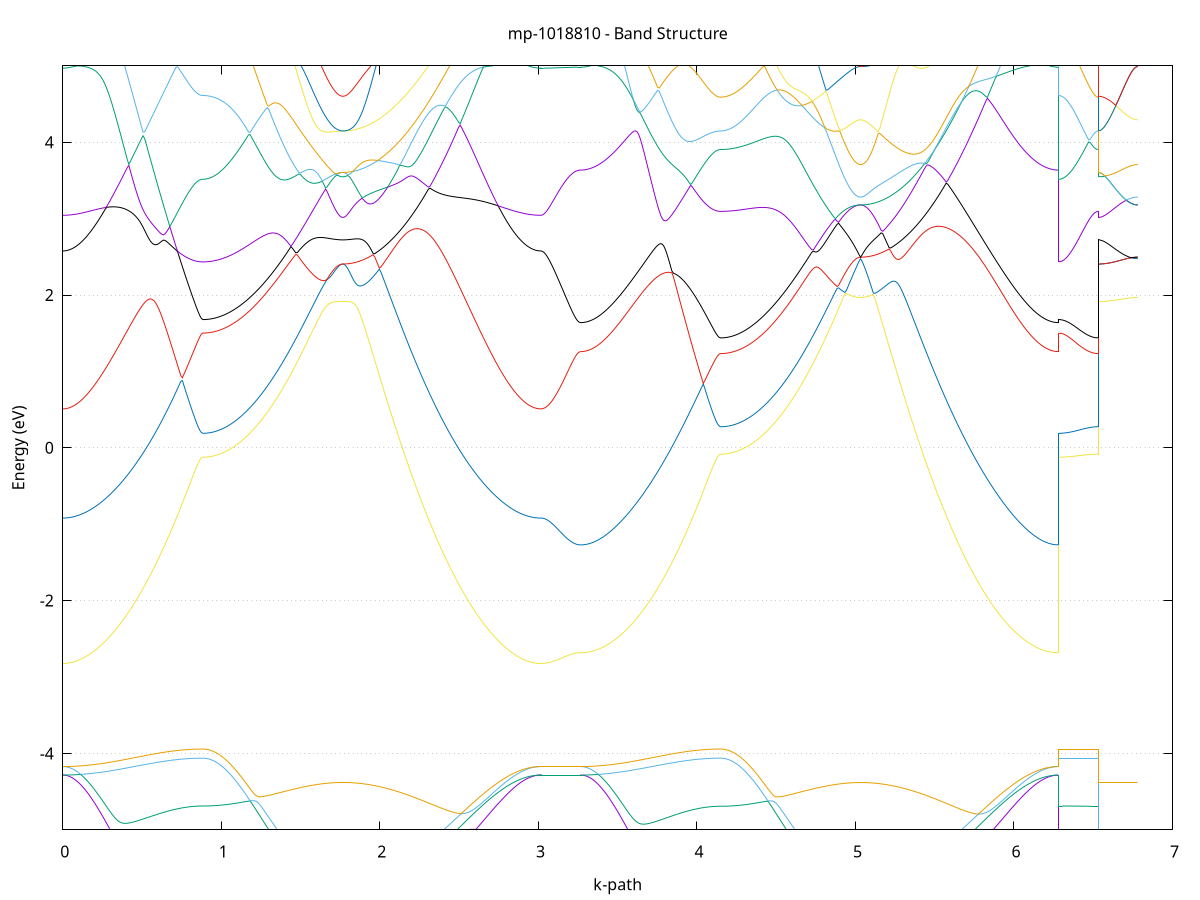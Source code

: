 set title 'mp-1018810 - Band Structure'
set xlabel 'k-path'
set ylabel 'Energy (eV)'
set grid y
set yrange [-5:5]
set terminal png size 800,600
set output 'mp-1018810_bands_gnuplot.png'
plot '-' using 1:2 with lines notitle, '-' using 1:2 with lines notitle, '-' using 1:2 with lines notitle, '-' using 1:2 with lines notitle, '-' using 1:2 with lines notitle, '-' using 1:2 with lines notitle, '-' using 1:2 with lines notitle, '-' using 1:2 with lines notitle, '-' using 1:2 with lines notitle, '-' using 1:2 with lines notitle, '-' using 1:2 with lines notitle, '-' using 1:2 with lines notitle, '-' using 1:2 with lines notitle, '-' using 1:2 with lines notitle, '-' using 1:2 with lines notitle, '-' using 1:2 with lines notitle, '-' using 1:2 with lines notitle, '-' using 1:2 with lines notitle, '-' using 1:2 with lines notitle, '-' using 1:2 with lines notitle, '-' using 1:2 with lines notitle, '-' using 1:2 with lines notitle, '-' using 1:2 with lines notitle, '-' using 1:2 with lines notitle, '-' using 1:2 with lines notitle, '-' using 1:2 with lines notitle, '-' using 1:2 with lines notitle, '-' using 1:2 with lines notitle, '-' using 1:2 with lines notitle, '-' using 1:2 with lines notitle, '-' using 1:2 with lines notitle, '-' using 1:2 with lines notitle, '-' using 1:2 with lines notitle, '-' using 1:2 with lines notitle, '-' using 1:2 with lines notitle, '-' using 1:2 with lines notitle, '-' using 1:2 with lines notitle, '-' using 1:2 with lines notitle, '-' using 1:2 with lines notitle, '-' using 1:2 with lines notitle, '-' using 1:2 with lines notitle, '-' using 1:2 with lines notitle, '-' using 1:2 with lines notitle, '-' using 1:2 with lines notitle, '-' using 1:2 with lines notitle, '-' using 1:2 with lines notitle, '-' using 1:2 with lines notitle, '-' using 1:2 with lines notitle
0.000000 -25.941399
0.009926 -25.941399
0.019853 -25.941399
0.029779 -25.941399
0.039705 -25.941399
0.049632 -25.941399
0.059558 -25.941399
0.069484 -25.941399
0.079410 -25.941299
0.089337 -25.941299
0.099263 -25.941299
0.109189 -25.941199
0.119116 -25.941199
0.129042 -25.941199
0.138968 -25.941099
0.148894 -25.941099
0.158821 -25.940999
0.168747 -25.940999
0.178673 -25.940899
0.188600 -25.940899
0.198526 -25.940799
0.208452 -25.940799
0.218379 -25.940699
0.228305 -25.940599
0.238231 -25.940599
0.248157 -25.940499
0.258084 -25.940399
0.268010 -25.940299
0.277936 -25.940299
0.287863 -25.940199
0.297789 -25.940099
0.307715 -25.939999
0.317642 -25.939999
0.327568 -25.939899
0.337494 -25.939799
0.347420 -25.939699
0.357347 -25.939599
0.367273 -25.939499
0.377199 -25.939399
0.387126 -25.939399
0.397052 -25.939299
0.406978 -25.939199
0.416905 -25.939099
0.426831 -25.938999
0.436757 -25.938899
0.446683 -25.938799
0.456610 -25.938699
0.466536 -25.938599
0.476462 -25.938499
0.486389 -25.938499
0.496315 -25.938399
0.506241 -25.938299
0.516168 -25.938199
0.526094 -25.938099
0.536020 -25.937999
0.545946 -25.937899
0.555873 -25.938299
0.565799 -25.938799
0.575725 -25.939299
0.585652 -25.939799
0.595578 -25.940299
0.605504 -25.940799
0.615431 -25.941199
0.625357 -25.941699
0.635283 -25.942099
0.645209 -25.942599
0.655136 -25.942999
0.665062 -25.943399
0.674988 -25.943799
0.684915 -25.944099
0.694841 -25.944499
0.704767 -25.944799
0.714694 -25.945199
0.724620 -25.945499
0.734546 -25.945799
0.744472 -25.946099
0.754399 -25.946299
0.764325 -25.946599
0.774251 -25.946799
0.784178 -25.946999
0.794104 -25.947199
0.804030 -25.947299
0.813957 -25.947499
0.823883 -25.947599
0.833809 -25.947699
0.843735 -25.947799
0.853662 -25.947899
0.863588 -25.947899
0.873514 -25.947999
0.883441 -25.947999
0.883441 -25.947999
0.893367 -25.947999
0.903293 -25.947999
0.913220 -25.947999
0.923146 -25.947899
0.933072 -25.947899
0.942998 -25.947899
0.952925 -25.947899
0.962851 -25.947899
0.972777 -25.947799
0.982704 -25.947799
0.992630 -25.947799
1.002556 -25.947699
1.012483 -25.947699
1.022409 -25.947599
1.032335 -25.947599
1.042261 -25.947499
1.052188 -25.947499
1.062114 -25.947399
1.072040 -25.947299
1.081967 -25.947299
1.091893 -25.947199
1.101819 -25.947099
1.111746 -25.947099
1.121672 -25.946999
1.131598 -25.946899
1.141524 -25.946799
1.151451 -25.946799
1.161377 -25.946699
1.171303 -25.946599
1.181230 -25.946499
1.191156 -25.946399
1.201082 -25.946299
1.211009 -25.946199
1.220935 -25.946099
1.230861 -25.945999
1.240787 -25.945999
1.250714 -25.945899
1.260640 -25.945799
1.270566 -25.945699
1.280493 -25.945599
1.290419 -25.945499
1.300345 -25.945399
1.310272 -25.945299
1.320198 -25.945199
1.330124 -25.945099
1.340050 -25.944999
1.349977 -25.944899
1.359903 -25.944799
1.369829 -25.944699
1.379756 -25.944599
1.389682 -25.944499
1.399608 -25.944399
1.409535 -25.944299
1.419461 -25.944199
1.429387 -25.944099
1.439313 -25.943999
1.449240 -25.943899
1.459166 -25.943799
1.469092 -25.943699
1.479019 -25.943599
1.488945 -25.943499
1.498871 -25.943499
1.508797 -25.943399
1.518724 -25.943299
1.528650 -25.943199
1.538576 -25.943099
1.548503 -25.943099
1.558429 -25.942999
1.568355 -25.942899
1.578282 -25.942899
1.588208 -25.942799
1.598134 -25.942799
1.608060 -25.942699
1.617987 -25.942599
1.627913 -25.942599
1.637839 -25.942499
1.647766 -25.942499
1.657692 -25.942499
1.667618 -25.942399
1.677545 -25.942399
1.687471 -25.942399
1.697397 -25.942299
1.707323 -25.942299
1.717250 -25.942299
1.727176 -25.942299
1.737102 -25.942299
1.747029 -25.942299
1.756955 -25.942299
1.766881 -25.942199
1.766881 -25.942199
1.776876 -25.942199
1.786871 -25.942199
1.796866 -25.942199
1.806861 -25.942199
1.816856 -25.942199
1.826851 -25.942099
1.836846 -25.942099
1.846841 -25.941999
1.856836 -25.941999
1.866831 -25.941899
1.876826 -25.941899
1.886821 -25.941799
1.896816 -25.941699
1.906811 -25.941599
1.916806 -25.941499
1.926801 -25.941399
1.936796 -25.941299
1.946791 -25.941199
1.956786 -25.941099
1.966781 -25.940999
1.976776 -25.940799
1.986771 -25.940699
1.996766 -25.940599
2.006761 -25.940399
2.016756 -25.940199
2.026751 -25.940099
2.036746 -25.939899
2.046741 -25.939699
2.056736 -25.939599
2.066731 -25.939399
2.076726 -25.939199
2.086721 -25.938999
2.096716 -25.938799
2.106711 -25.938599
2.116706 -25.938399
2.126701 -25.938099
2.136696 -25.937899
2.146691 -25.937699
2.156686 -25.937399
2.166681 -25.937199
2.176676 -25.936999
2.186671 -25.936699
2.196666 -25.936399
2.206661 -25.936199
2.216656 -25.935899
2.226651 -25.935599
2.236646 -25.935399
2.246641 -25.935099
2.256636 -25.935199
2.266631 -25.935299
2.276626 -25.935399
2.286621 -25.935499
2.296616 -25.935599
2.306611 -25.935799
2.316606 -25.935899
2.326601 -25.935999
2.336596 -25.936099
2.346591 -25.936199
2.356586 -25.936299
2.366581 -25.936399
2.376576 -25.936499
2.386571 -25.936599
2.396566 -25.936699
2.406561 -25.936799
2.416556 -25.936899
2.426551 -25.937099
2.436546 -25.937199
2.446541 -25.937299
2.456536 -25.937399
2.466531 -25.937499
2.476526 -25.937599
2.486521 -25.937699
2.496516 -25.937799
2.506511 -25.937899
2.516506 -25.938099
2.526501 -25.938199
2.536495 -25.938299
2.546490 -25.938399
2.556485 -25.938499
2.566480 -25.938599
2.576475 -25.938699
2.586470 -25.938799
2.596465 -25.938899
2.606460 -25.938999
2.616455 -25.939099
2.626450 -25.939199
2.636445 -25.939299
2.646440 -25.939399
2.656435 -25.939499
2.666430 -25.939599
2.676425 -25.939699
2.686420 -25.939799
2.696415 -25.939899
2.706410 -25.939999
2.716405 -25.940099
2.726400 -25.940099
2.736395 -25.940199
2.746390 -25.940299
2.756385 -25.940399
2.766380 -25.940499
2.776375 -25.940499
2.786370 -25.940599
2.796365 -25.940699
2.806360 -25.940699
2.816355 -25.940799
2.826350 -25.940899
2.836345 -25.940899
2.846340 -25.940999
2.856335 -25.940999
2.866330 -25.941099
2.876325 -25.941099
2.886320 -25.941199
2.896315 -25.941199
2.906310 -25.941199
2.916305 -25.941299
2.926300 -25.941299
2.936295 -25.941299
2.946290 -25.941399
2.956285 -25.941399
2.966280 -25.941399
2.976275 -25.941399
2.986270 -25.941399
2.996265 -25.941399
3.006260 -25.941399
3.016255 -25.941399
3.016255 -25.941399
3.026234 -25.941399
3.036213 -25.941399
3.046193 -25.941399
3.056172 -25.941399
3.066151 -25.941399
3.076130 -25.941399
3.086109 -25.941399
3.096089 -25.941399
3.106068 -25.941399
3.116047 -25.941399
3.126026 -25.941399
3.136005 -25.941399
3.145984 -25.941399
3.155964 -25.941399
3.165943 -25.941399
3.175922 -25.941399
3.185901 -25.941399
3.195880 -25.941399
3.205860 -25.941399
3.215839 -25.941399
3.225818 -25.941399
3.235797 -25.941399
3.245776 -25.941399
3.255756 -25.941399
3.265735 -25.941399
3.265735 -25.941399
3.275661 -25.941399
3.285587 -25.941399
3.295514 -25.941399
3.305440 -25.941399
3.315366 -25.941399
3.325293 -25.941399
3.335219 -25.941399
3.345145 -25.941299
3.355071 -25.941299
3.364998 -25.941299
3.374924 -25.941199
3.384850 -25.941199
3.394777 -25.941199
3.404703 -25.941099
3.414629 -25.941099
3.424556 -25.940999
3.434482 -25.940999
3.444408 -25.940899
3.454334 -25.940899
3.464261 -25.940799
3.474187 -25.940799
3.484113 -25.940699
3.494040 -25.940599
3.503966 -25.940599
3.513892 -25.940499
3.523819 -25.940399
3.533745 -25.940299
3.543671 -25.940299
3.553597 -25.940199
3.563524 -25.940099
3.573450 -25.939999
3.583376 -25.939999
3.593303 -25.939899
3.603229 -25.939799
3.613155 -25.939699
3.623082 -25.939599
3.633008 -25.939499
3.642934 -25.939399
3.652860 -25.939399
3.662787 -25.939299
3.672713 -25.939199
3.682639 -25.939099
3.692566 -25.938999
3.702492 -25.938899
3.712418 -25.938799
3.722345 -25.938699
3.732271 -25.938599
3.742197 -25.938499
3.752123 -25.938399
3.762050 -25.938399
3.771976 -25.938299
3.781902 -25.938199
3.791829 -25.938099
3.801755 -25.937999
3.811681 -25.937899
3.821608 -25.938299
3.831534 -25.938799
3.841460 -25.939299
3.851386 -25.939799
3.861313 -25.940299
3.871239 -25.940799
3.881165 -25.941199
3.891092 -25.941699
3.901018 -25.942099
3.910944 -25.942599
3.920871 -25.942999
3.930797 -25.943399
3.940723 -25.943799
3.950649 -25.944099
3.960576 -25.944499
3.970502 -25.944799
3.980428 -25.945199
3.990355 -25.945499
4.000281 -25.945799
4.010207 -25.946099
4.020134 -25.946299
4.030060 -25.946599
4.039986 -25.946799
4.049912 -25.946999
4.059839 -25.947199
4.069765 -25.947299
4.079691 -25.947499
4.089618 -25.947599
4.099544 -25.947699
4.109470 -25.947799
4.119397 -25.947899
4.129323 -25.947899
4.139249 -25.947999
4.149175 -25.947999
4.149175 -25.947999
4.159102 -25.947999
4.169028 -25.947999
4.178954 -25.947999
4.188881 -25.947899
4.198807 -25.947899
4.208733 -25.947899
4.218660 -25.947899
4.228586 -25.947899
4.238512 -25.947799
4.248438 -25.947799
4.258365 -25.947799
4.268291 -25.947699
4.278217 -25.947699
4.288144 -25.947599
4.298070 -25.947599
4.307996 -25.947499
4.317923 -25.947499
4.327849 -25.947399
4.337775 -25.947299
4.347701 -25.947299
4.357628 -25.947199
4.367554 -25.947099
4.377480 -25.947099
4.387407 -25.946999
4.397333 -25.946899
4.407259 -25.946799
4.417186 -25.946799
4.427112 -25.946699
4.437038 -25.946599
4.446964 -25.946499
4.456891 -25.946399
4.466817 -25.946299
4.476743 -25.946199
4.486670 -25.946099
4.496596 -25.945999
4.506522 -25.945999
4.516449 -25.945899
4.526375 -25.945799
4.536301 -25.945699
4.546227 -25.945599
4.556154 -25.945499
4.566080 -25.945399
4.576006 -25.945299
4.585933 -25.945199
4.595859 -25.945099
4.605785 -25.944999
4.615711 -25.944899
4.625638 -25.944799
4.635564 -25.944699
4.645490 -25.944599
4.655417 -25.944499
4.665343 -25.944399
4.675269 -25.944299
4.685196 -25.944199
4.695122 -25.944099
4.705048 -25.943999
4.714974 -25.943899
4.724901 -25.943799
4.734827 -25.943699
4.744753 -25.943599
4.754680 -25.943499
4.764606 -25.943499
4.774532 -25.943399
4.784459 -25.943299
4.794385 -25.943199
4.804311 -25.943099
4.814237 -25.943099
4.824164 -25.942999
4.834090 -25.942899
4.844016 -25.942899
4.853943 -25.942799
4.863869 -25.942799
4.873795 -25.942699
4.883722 -25.942599
4.893648 -25.942599
4.903574 -25.942499
4.913500 -25.942499
4.923427 -25.942499
4.933353 -25.942399
4.943279 -25.942399
4.953206 -25.942399
4.963132 -25.942299
4.973058 -25.942299
4.982985 -25.942299
4.992911 -25.942299
5.002837 -25.942299
5.012763 -25.942299
5.022690 -25.942299
5.032616 -25.942299
5.032616 -25.942299
5.042611 -25.942299
5.052606 -25.942199
5.062601 -25.942199
5.072596 -25.942199
5.082591 -25.942199
5.092586 -25.942099
5.102581 -25.942099
5.112576 -25.941999
5.122571 -25.941999
5.132566 -25.941899
5.142561 -25.941899
5.152556 -25.941799
5.162551 -25.941699
5.172546 -25.941599
5.182541 -25.941499
5.192536 -25.941399
5.202531 -25.941299
5.212526 -25.941199
5.222521 -25.941099
5.232516 -25.940999
5.242511 -25.940799
5.252506 -25.940699
5.262501 -25.940599
5.272496 -25.940399
5.282491 -25.940199
5.292486 -25.940099
5.302481 -25.939899
5.312476 -25.939699
5.322471 -25.939599
5.332466 -25.939399
5.342461 -25.939199
5.352456 -25.938999
5.362451 -25.938799
5.372446 -25.938599
5.382441 -25.938399
5.392436 -25.938099
5.402431 -25.937899
5.412426 -25.937699
5.422421 -25.937399
5.432416 -25.937199
5.442411 -25.936999
5.452406 -25.936699
5.462401 -25.936399
5.472396 -25.936199
5.482391 -25.935899
5.492386 -25.935599
5.502381 -25.935399
5.512376 -25.935099
5.522371 -25.935199
5.532366 -25.935299
5.542361 -25.935399
5.552356 -25.935499
5.562351 -25.935599
5.572346 -25.935799
5.582341 -25.935899
5.592336 -25.935999
5.602330 -25.936099
5.612325 -25.936199
5.622320 -25.936299
5.632315 -25.936399
5.642310 -25.936499
5.652305 -25.936599
5.662300 -25.936699
5.672295 -25.936799
5.682290 -25.936899
5.692285 -25.937099
5.702280 -25.937199
5.712275 -25.937299
5.722270 -25.937399
5.732265 -25.937499
5.742260 -25.937599
5.752255 -25.937699
5.762250 -25.937799
5.772245 -25.937899
5.782240 -25.938099
5.792235 -25.938199
5.802230 -25.938299
5.812225 -25.938399
5.822220 -25.938499
5.832215 -25.938599
5.842210 -25.938699
5.852205 -25.938799
5.862200 -25.938899
5.872195 -25.938999
5.882190 -25.939099
5.892185 -25.939199
5.902180 -25.939299
5.912175 -25.939399
5.922170 -25.939499
5.932165 -25.939599
5.942160 -25.939699
5.952155 -25.939799
5.962150 -25.939899
5.972145 -25.939999
5.982140 -25.940099
5.992135 -25.940099
6.002130 -25.940199
6.012125 -25.940299
6.022120 -25.940399
6.032115 -25.940499
6.042110 -25.940499
6.052105 -25.940599
6.062100 -25.940699
6.072095 -25.940699
6.082090 -25.940799
6.092085 -25.940899
6.102080 -25.940899
6.112075 -25.940999
6.122070 -25.940999
6.132065 -25.941099
6.142060 -25.941099
6.152055 -25.941199
6.162050 -25.941199
6.172045 -25.941199
6.182040 -25.941299
6.192035 -25.941299
6.202030 -25.941299
6.212025 -25.941399
6.222020 -25.941399
6.232015 -25.941399
6.242010 -25.941399
6.252005 -25.941399
6.262000 -25.941399
6.271995 -25.941399
6.281990 -25.941399
6.281990 -25.947999
6.291969 -25.947999
6.301948 -25.947999
6.311927 -25.947999
6.321907 -25.947999
6.331886 -25.947999
6.341865 -25.947999
6.351844 -25.947999
6.361823 -25.947999
6.371803 -25.947999
6.381782 -25.947999
6.391761 -25.947999
6.401740 -25.947999
6.411719 -25.947999
6.421698 -25.947999
6.431678 -25.947999
6.441657 -25.947999
6.451636 -25.947999
6.461615 -25.947999
6.471594 -25.947999
6.481574 -25.947999
6.491553 -25.947999
6.501532 -25.947999
6.511511 -25.947999
6.521490 -25.947999
6.531470 -25.947999
6.531470 -25.942199
6.541449 -25.942199
6.551428 -25.942199
6.561407 -25.942199
6.571386 -25.942199
6.581366 -25.942299
6.591345 -25.942299
6.601324 -25.942299
6.611303 -25.942299
6.621282 -25.942299
6.631262 -25.942299
6.641241 -25.942299
6.651220 -25.942299
6.661199 -25.942299
6.671178 -25.942299
6.681157 -25.942299
6.691137 -25.942299
6.701116 -25.942299
6.711095 -25.942299
6.721074 -25.942299
6.731053 -25.942299
6.741033 -25.942299
6.751012 -25.942299
6.760991 -25.942299
6.770970 -25.942299
6.780949 -25.942299
e
0.000000 -25.915799
0.009926 -25.915899
0.019853 -25.915899
0.029779 -25.915899
0.039705 -25.915999
0.049632 -25.916099
0.059558 -25.916199
0.069484 -25.916299
0.079410 -25.916499
0.089337 -25.916699
0.099263 -25.916799
0.109189 -25.916999
0.119116 -25.917299
0.129042 -25.917499
0.138968 -25.917799
0.148894 -25.917999
0.158821 -25.918299
0.168747 -25.918699
0.178673 -25.918999
0.188600 -25.919299
0.198526 -25.919699
0.208452 -25.920099
0.218379 -25.920499
0.228305 -25.920899
0.238231 -25.921299
0.248157 -25.921699
0.258084 -25.922199
0.268010 -25.922599
0.277936 -25.923099
0.287863 -25.923599
0.297789 -25.924099
0.307715 -25.924599
0.317642 -25.925099
0.327568 -25.925599
0.337494 -25.926099
0.347420 -25.926699
0.357347 -25.927199
0.367273 -25.927699
0.377199 -25.928299
0.387126 -25.928799
0.397052 -25.929399
0.406978 -25.929999
0.416905 -25.930499
0.426831 -25.931099
0.436757 -25.931699
0.446683 -25.932199
0.456610 -25.932799
0.466536 -25.933399
0.476462 -25.933899
0.486389 -25.934499
0.496315 -25.934999
0.506241 -25.935599
0.516168 -25.936099
0.526094 -25.936699
0.536020 -25.937199
0.545946 -25.937799
0.555873 -25.937799
0.565799 -25.937799
0.575725 -25.937699
0.585652 -25.937599
0.595578 -25.937499
0.605504 -25.937399
0.615431 -25.937399
0.625357 -25.937299
0.635283 -25.937199
0.645209 -25.937199
0.655136 -25.937099
0.665062 -25.936999
0.674988 -25.936999
0.684915 -25.936899
0.694841 -25.936799
0.704767 -25.936799
0.714694 -25.936699
0.724620 -25.936699
0.734546 -25.936599
0.744472 -25.936599
0.754399 -25.936499
0.764325 -25.936499
0.774251 -25.936499
0.784178 -25.936399
0.794104 -25.936399
0.804030 -25.936399
0.813957 -25.936399
0.823883 -25.936299
0.833809 -25.936299
0.843735 -25.936299
0.853662 -25.936299
0.863588 -25.936299
0.873514 -25.936299
0.883441 -25.936299
0.883441 -25.936299
0.893367 -25.936299
0.903293 -25.936299
0.913220 -25.936299
0.923146 -25.936299
0.933072 -25.936299
0.942998 -25.936199
0.952925 -25.936199
0.962851 -25.936199
0.972777 -25.936199
0.982704 -25.936199
0.992630 -25.936099
1.002556 -25.936099
1.012483 -25.936099
1.022409 -25.936099
1.032335 -25.935999
1.042261 -25.935999
1.052188 -25.935999
1.062114 -25.935899
1.072040 -25.935899
1.081967 -25.935799
1.091893 -25.935799
1.101819 -25.935799
1.111746 -25.935699
1.121672 -25.935699
1.131598 -25.935599
1.141524 -25.935599
1.151451 -25.935499
1.161377 -25.935499
1.171303 -25.935399
1.181230 -25.935399
1.191156 -25.935299
1.201082 -25.935199
1.211009 -25.935199
1.220935 -25.935099
1.230861 -25.935099
1.240787 -25.934999
1.250714 -25.934899
1.260640 -25.934899
1.270566 -25.934799
1.280493 -25.934799
1.290419 -25.934699
1.300345 -25.934599
1.310272 -25.934599
1.320198 -25.934499
1.330124 -25.934399
1.340050 -25.934399
1.349977 -25.934299
1.359903 -25.934199
1.369829 -25.934199
1.379756 -25.934099
1.389682 -25.934099
1.399608 -25.933999
1.409535 -25.933899
1.419461 -25.933899
1.429387 -25.933799
1.439313 -25.933799
1.449240 -25.933899
1.459166 -25.934299
1.469092 -25.934799
1.479019 -25.935199
1.488945 -25.935699
1.498871 -25.936099
1.508797 -25.936499
1.518724 -25.936899
1.528650 -25.937299
1.538576 -25.937699
1.548503 -25.938099
1.558429 -25.938399
1.568355 -25.938799
1.578282 -25.939099
1.588208 -25.939399
1.598134 -25.939699
1.608060 -25.939999
1.617987 -25.940299
1.627913 -25.940499
1.637839 -25.940699
1.647766 -25.940999
1.657692 -25.941199
1.667618 -25.941399
1.677545 -25.941499
1.687471 -25.941699
1.697397 -25.941799
1.707323 -25.941899
1.717250 -25.941999
1.727176 -25.942099
1.737102 -25.942199
1.747029 -25.942199
1.756955 -25.942199
1.766881 -25.942199
1.766881 -25.942199
1.776876 -25.942199
1.786871 -25.942199
1.796866 -25.942199
1.806861 -25.942199
1.816856 -25.942099
1.826851 -25.942099
1.836846 -25.941999
1.846841 -25.941999
1.856836 -25.941899
1.866831 -25.941799
1.876826 -25.941699
1.886821 -25.941699
1.896816 -25.941499
1.906811 -25.941399
1.916806 -25.941299
1.926801 -25.941199
1.936796 -25.941099
1.946791 -25.940899
1.956786 -25.940799
1.966781 -25.940599
1.976776 -25.940399
1.986771 -25.940299
1.996766 -25.940099
2.006761 -25.939899
2.016756 -25.939699
2.026751 -25.939499
2.036746 -25.939299
2.046741 -25.939099
2.056736 -25.938899
2.066731 -25.938699
2.076726 -25.938399
2.086721 -25.938199
2.096716 -25.937899
2.106711 -25.937699
2.116706 -25.937399
2.126701 -25.937199
2.136696 -25.936899
2.146691 -25.936599
2.156686 -25.936399
2.166681 -25.936099
2.176676 -25.935799
2.186671 -25.935499
2.196666 -25.935199
2.206661 -25.934899
2.216656 -25.934899
2.226651 -25.934999
2.236646 -25.935099
2.246641 -25.935099
2.256636 -25.934799
2.266631 -25.934499
2.276626 -25.934199
2.286621 -25.933899
2.296616 -25.933599
2.306611 -25.933299
2.316606 -25.932999
2.326601 -25.932699
2.336596 -25.932399
2.346591 -25.931999
2.356586 -25.931699
2.366581 -25.931399
2.376576 -25.931099
2.386571 -25.930699
2.396566 -25.930399
2.406561 -25.930099
2.416556 -25.929699
2.426551 -25.929399
2.436546 -25.929099
2.446541 -25.928699
2.456536 -25.928399
2.466531 -25.927999
2.476526 -25.927699
2.486521 -25.927399
2.496516 -25.926999
2.506511 -25.926699
2.516506 -25.926299
2.526501 -25.925999
2.536495 -25.925699
2.546490 -25.925299
2.556485 -25.924999
2.566480 -25.924699
2.576475 -25.924299
2.586470 -25.923999
2.596465 -25.923699
2.606460 -25.923399
2.616455 -25.923099
2.626450 -25.922699
2.636445 -25.922399
2.646440 -25.922099
2.656435 -25.921799
2.666430 -25.921499
2.676425 -25.921199
2.686420 -25.920999
2.696415 -25.920699
2.706410 -25.920399
2.716405 -25.920099
2.726400 -25.919899
2.736395 -25.919599
2.746390 -25.919399
2.756385 -25.919099
2.766380 -25.918899
2.776375 -25.918699
2.786370 -25.918399
2.796365 -25.918199
2.806360 -25.917999
2.816355 -25.917799
2.826350 -25.917599
2.836345 -25.917499
2.846340 -25.917299
2.856335 -25.917099
2.866330 -25.916999
2.876325 -25.916799
2.886320 -25.916699
2.896315 -25.916599
2.906310 -25.916499
2.916305 -25.916399
2.926300 -25.916299
2.936295 -25.916199
2.946290 -25.916099
2.956285 -25.915999
2.966280 -25.915999
2.976275 -25.915899
2.986270 -25.915899
2.996265 -25.915899
3.006260 -25.915799
3.016255 -25.915799
3.016255 -25.915799
3.026234 -25.915799
3.036213 -25.915799
3.046193 -25.915799
3.056172 -25.915799
3.066151 -25.915799
3.076130 -25.915799
3.086109 -25.915799
3.096089 -25.915799
3.106068 -25.915799
3.116047 -25.915799
3.126026 -25.915799
3.136005 -25.915799
3.145984 -25.915799
3.155964 -25.915799
3.165943 -25.915799
3.175922 -25.915799
3.185901 -25.915799
3.195880 -25.915799
3.205860 -25.915799
3.215839 -25.915799
3.225818 -25.915799
3.235797 -25.915799
3.245776 -25.915799
3.255756 -25.915799
3.265735 -25.915799
3.265735 -25.915799
3.275661 -25.915899
3.285587 -25.915899
3.295514 -25.915899
3.305440 -25.915999
3.315366 -25.916099
3.325293 -25.916199
3.335219 -25.916299
3.345145 -25.916499
3.355071 -25.916599
3.364998 -25.916799
3.374924 -25.916999
3.384850 -25.917299
3.394777 -25.917499
3.404703 -25.917799
3.414629 -25.918099
3.424556 -25.918299
3.434482 -25.918699
3.444408 -25.918999
3.454334 -25.919299
3.464261 -25.919699
3.474187 -25.920099
3.484113 -25.920499
3.494040 -25.920899
3.503966 -25.921299
3.513892 -25.921699
3.523819 -25.922199
3.533745 -25.922599
3.543671 -25.923099
3.553597 -25.923599
3.563524 -25.924099
3.573450 -25.924599
3.583376 -25.925099
3.593303 -25.925599
3.603229 -25.926099
3.613155 -25.926699
3.623082 -25.927199
3.633008 -25.927699
3.642934 -25.928299
3.652860 -25.928799
3.662787 -25.929399
3.672713 -25.929999
3.682639 -25.930499
3.692566 -25.931099
3.702492 -25.931699
3.712418 -25.932199
3.722345 -25.932799
3.732271 -25.933399
3.742197 -25.933899
3.752123 -25.934499
3.762050 -25.934999
3.771976 -25.935599
3.781902 -25.936099
3.791829 -25.936699
3.801755 -25.937199
3.811681 -25.937799
3.821608 -25.937799
3.831534 -25.937799
3.841460 -25.937699
3.851386 -25.937599
3.861313 -25.937499
3.871239 -25.937399
3.881165 -25.937399
3.891092 -25.937299
3.901018 -25.937199
3.910944 -25.937199
3.920871 -25.937099
3.930797 -25.936999
3.940723 -25.936999
3.950649 -25.936899
3.960576 -25.936799
3.970502 -25.936799
3.980428 -25.936699
3.990355 -25.936699
4.000281 -25.936599
4.010207 -25.936599
4.020134 -25.936499
4.030060 -25.936499
4.039986 -25.936499
4.049912 -25.936399
4.059839 -25.936399
4.069765 -25.936399
4.079691 -25.936399
4.089618 -25.936299
4.099544 -25.936299
4.109470 -25.936299
4.119397 -25.936299
4.129323 -25.936299
4.139249 -25.936299
4.149175 -25.936299
4.149175 -25.936299
4.159102 -25.936299
4.169028 -25.936299
4.178954 -25.936299
4.188881 -25.936299
4.198807 -25.936299
4.208733 -25.936199
4.218660 -25.936199
4.228586 -25.936199
4.238512 -25.936199
4.248438 -25.936199
4.258365 -25.936099
4.268291 -25.936099
4.278217 -25.936099
4.288144 -25.936099
4.298070 -25.935999
4.307996 -25.935999
4.317923 -25.935999
4.327849 -25.935899
4.337775 -25.935899
4.347701 -25.935799
4.357628 -25.935799
4.367554 -25.935799
4.377480 -25.935699
4.387407 -25.935699
4.397333 -25.935599
4.407259 -25.935599
4.417186 -25.935499
4.427112 -25.935499
4.437038 -25.935399
4.446964 -25.935399
4.456891 -25.935299
4.466817 -25.935199
4.476743 -25.935199
4.486670 -25.935099
4.496596 -25.935099
4.506522 -25.934999
4.516449 -25.934899
4.526375 -25.934899
4.536301 -25.934799
4.546227 -25.934799
4.556154 -25.934699
4.566080 -25.934599
4.576006 -25.934599
4.585933 -25.934499
4.595859 -25.934399
4.605785 -25.934399
4.615711 -25.934299
4.625638 -25.934199
4.635564 -25.934199
4.645490 -25.934099
4.655417 -25.934099
4.665343 -25.933999
4.675269 -25.933899
4.685196 -25.933899
4.695122 -25.933799
4.705048 -25.933799
4.714974 -25.933899
4.724901 -25.934299
4.734827 -25.934799
4.744753 -25.935199
4.754680 -25.935699
4.764606 -25.936099
4.774532 -25.936499
4.784459 -25.936899
4.794385 -25.937299
4.804311 -25.937699
4.814237 -25.938099
4.824164 -25.938399
4.834090 -25.938799
4.844016 -25.939099
4.853943 -25.939399
4.863869 -25.939699
4.873795 -25.939999
4.883722 -25.940299
4.893648 -25.940499
4.903574 -25.940699
4.913500 -25.940999
4.923427 -25.941199
4.933353 -25.941399
4.943279 -25.941499
4.953206 -25.941699
4.963132 -25.941799
4.973058 -25.941899
4.982985 -25.941999
4.992911 -25.942099
5.002837 -25.942199
5.012763 -25.942199
5.022690 -25.942199
5.032616 -25.942299
5.032616 -25.942299
5.042611 -25.942199
5.052606 -25.942199
5.062601 -25.942199
5.072596 -25.942199
5.082591 -25.942099
5.092586 -25.942099
5.102581 -25.941999
5.112576 -25.941999
5.122571 -25.941899
5.132566 -25.941799
5.142561 -25.941699
5.152556 -25.941699
5.162551 -25.941599
5.172546 -25.941399
5.182541 -25.941299
5.192536 -25.941199
5.202531 -25.941099
5.212526 -25.940899
5.222521 -25.940799
5.232516 -25.940599
5.242511 -25.940399
5.252506 -25.940299
5.262501 -25.940099
5.272496 -25.939899
5.282491 -25.939699
5.292486 -25.939499
5.302481 -25.939299
5.312476 -25.939099
5.322471 -25.938899
5.332466 -25.938699
5.342461 -25.938399
5.352456 -25.938199
5.362451 -25.937899
5.372446 -25.937699
5.382441 -25.937399
5.392436 -25.937199
5.402431 -25.936899
5.412426 -25.936699
5.422421 -25.936399
5.432416 -25.936099
5.442411 -25.935799
5.452406 -25.935499
5.462401 -25.935199
5.472396 -25.934899
5.482391 -25.934899
5.492386 -25.934999
5.502381 -25.935099
5.512376 -25.935099
5.522371 -25.934799
5.532366 -25.934499
5.542361 -25.934199
5.552356 -25.933899
5.562351 -25.933599
5.572346 -25.933299
5.582341 -25.932999
5.592336 -25.932699
5.602330 -25.932399
5.612325 -25.931999
5.622320 -25.931699
5.632315 -25.931399
5.642310 -25.931099
5.652305 -25.930699
5.662300 -25.930399
5.672295 -25.930099
5.682290 -25.929699
5.692285 -25.929399
5.702280 -25.929099
5.712275 -25.928699
5.722270 -25.928399
5.732265 -25.927999
5.742260 -25.927699
5.752255 -25.927399
5.762250 -25.926999
5.772245 -25.926699
5.782240 -25.926299
5.792235 -25.925999
5.802230 -25.925699
5.812225 -25.925299
5.822220 -25.924999
5.832215 -25.924699
5.842210 -25.924299
5.852205 -25.923999
5.862200 -25.923699
5.872195 -25.923399
5.882190 -25.923099
5.892185 -25.922699
5.902180 -25.922399
5.912175 -25.922099
5.922170 -25.921799
5.932165 -25.921499
5.942160 -25.921199
5.952155 -25.920999
5.962150 -25.920699
5.972145 -25.920399
5.982140 -25.920099
5.992135 -25.919899
6.002130 -25.919599
6.012125 -25.919399
6.022120 -25.919099
6.032115 -25.918899
6.042110 -25.918699
6.052105 -25.918399
6.062100 -25.918199
6.072095 -25.917999
6.082090 -25.917799
6.092085 -25.917599
6.102080 -25.917499
6.112075 -25.917299
6.122070 -25.917099
6.132065 -25.916999
6.142060 -25.916799
6.152055 -25.916699
6.162050 -25.916599
6.172045 -25.916499
6.182040 -25.916399
6.192035 -25.916299
6.202030 -25.916199
6.212025 -25.916099
6.222020 -25.915999
6.232015 -25.915999
6.242010 -25.915899
6.252005 -25.915899
6.262000 -25.915899
6.271995 -25.915799
6.281990 -25.915799
6.281990 -25.936299
6.291969 -25.936299
6.301948 -25.936299
6.311927 -25.936299
6.321907 -25.936299
6.331886 -25.936299
6.341865 -25.936299
6.351844 -25.936299
6.361823 -25.936299
6.371803 -25.936299
6.381782 -25.936299
6.391761 -25.936299
6.401740 -25.936299
6.411719 -25.936299
6.421698 -25.936299
6.431678 -25.936299
6.441657 -25.936299
6.451636 -25.936299
6.461615 -25.936299
6.471594 -25.936299
6.481574 -25.936299
6.491553 -25.936299
6.501532 -25.936299
6.511511 -25.936299
6.521490 -25.936299
6.531470 -25.936299
6.531470 -25.942199
6.541449 -25.942199
6.551428 -25.942199
6.561407 -25.942199
6.571386 -25.942199
6.581366 -25.942299
6.591345 -25.942199
6.601324 -25.942299
6.611303 -25.942299
6.621282 -25.942299
6.631262 -25.942299
6.641241 -25.942299
6.651220 -25.942299
6.661199 -25.942299
6.671178 -25.942299
6.681157 -25.942299
6.691137 -25.942299
6.701116 -25.942299
6.711095 -25.942299
6.721074 -25.942299
6.731053 -25.942299
6.741033 -25.942299
6.751012 -25.942299
6.760991 -25.942299
6.770970 -25.942299
6.780949 -25.942299
e
0.000000 -25.915799
0.009926 -25.915799
0.019853 -25.915799
0.029779 -25.915799
0.039705 -25.915799
0.049632 -25.915799
0.059558 -25.915799
0.069484 -25.915799
0.079410 -25.915799
0.089337 -25.915799
0.099263 -25.915799
0.109189 -25.915699
0.119116 -25.915699
0.129042 -25.915699
0.138968 -25.915699
0.148894 -25.915599
0.158821 -25.915599
0.168747 -25.915599
0.178673 -25.915599
0.188600 -25.915499
0.198526 -25.915499
0.208452 -25.915499
0.218379 -25.915399
0.228305 -25.915399
0.238231 -25.915399
0.248157 -25.915299
0.258084 -25.915299
0.268010 -25.915199
0.277936 -25.915199
0.287863 -25.915199
0.297789 -25.915099
0.307715 -25.915099
0.317642 -25.914999
0.327568 -25.914999
0.337494 -25.914899
0.347420 -25.914899
0.357347 -25.914799
0.367273 -25.914799
0.377199 -25.914699
0.387126 -25.914699
0.397052 -25.914599
0.406978 -25.914599
0.416905 -25.914499
0.426831 -25.914499
0.436757 -25.914399
0.446683 -25.914399
0.456610 -25.914299
0.466536 -25.914299
0.476462 -25.914199
0.486389 -25.914199
0.496315 -25.914099
0.506241 -25.914099
0.516168 -25.913999
0.526094 -25.913999
0.536020 -25.913899
0.545946 -25.913899
0.555873 -25.913799
0.565799 -25.913799
0.575725 -25.913699
0.585652 -25.913699
0.595578 -25.913699
0.605504 -25.913599
0.615431 -25.913599
0.625357 -25.913499
0.635283 -25.913499
0.645209 -25.913499
0.655136 -25.913399
0.665062 -25.913399
0.674988 -25.913299
0.684915 -25.913299
0.694841 -25.913299
0.704767 -25.913199
0.714694 -25.913199
0.724620 -25.913199
0.734546 -25.913199
0.744472 -25.913099
0.754399 -25.913099
0.764325 -25.913099
0.774251 -25.913099
0.784178 -25.913099
0.794104 -25.912999
0.804030 -25.912999
0.813957 -25.912999
0.823883 -25.912999
0.833809 -25.912999
0.843735 -25.912999
0.853662 -25.912999
0.863588 -25.912999
0.873514 -25.912999
0.883441 -25.912999
0.883441 -25.912999
0.893367 -25.912999
0.903293 -25.912999
0.913220 -25.912999
0.923146 -25.913099
0.933072 -25.913199
0.942998 -25.913299
0.952925 -25.913399
0.962851 -25.913499
0.972777 -25.913699
0.982704 -25.913899
0.992630 -25.914099
1.002556 -25.914299
1.012483 -25.914499
1.022409 -25.914699
1.032335 -25.914999
1.042261 -25.915199
1.052188 -25.915499
1.062114 -25.915799
1.072040 -25.916099
1.081967 -25.916499
1.091893 -25.916799
1.101819 -25.917199
1.111746 -25.917499
1.121672 -25.917899
1.131598 -25.918299
1.141524 -25.918699
1.151451 -25.919099
1.161377 -25.919599
1.171303 -25.919999
1.181230 -25.920499
1.191156 -25.920899
1.201082 -25.921399
1.211009 -25.921799
1.220935 -25.922299
1.230861 -25.922799
1.240787 -25.923299
1.250714 -25.923799
1.260640 -25.924299
1.270566 -25.924799
1.280493 -25.925299
1.290419 -25.925799
1.300345 -25.926299
1.310272 -25.926899
1.320198 -25.927399
1.330124 -25.927899
1.340050 -25.928399
1.349977 -25.928899
1.359903 -25.929399
1.369829 -25.929999
1.379756 -25.930499
1.389682 -25.930999
1.399608 -25.931499
1.409535 -25.931999
1.419461 -25.932399
1.429387 -25.932899
1.439313 -25.933399
1.449240 -25.933699
1.459166 -25.933599
1.469092 -25.933599
1.479019 -25.933499
1.488945 -25.933499
1.498871 -25.933399
1.508797 -25.933399
1.518724 -25.933299
1.528650 -25.933299
1.538576 -25.933199
1.548503 -25.933199
1.558429 -25.933099
1.568355 -25.933099
1.578282 -25.933099
1.588208 -25.932999
1.598134 -25.932999
1.608060 -25.932899
1.617987 -25.932899
1.627913 -25.932899
1.637839 -25.932799
1.647766 -25.932799
1.657692 -25.932799
1.667618 -25.932799
1.677545 -25.932799
1.687471 -25.932699
1.697397 -25.932699
1.707323 -25.932699
1.717250 -25.932699
1.727176 -25.932699
1.737102 -25.932699
1.747029 -25.932699
1.756955 -25.932699
1.766881 -25.932699
1.766881 -25.932699
1.776876 -25.932699
1.786871 -25.932699
1.796866 -25.932699
1.806861 -25.932699
1.816856 -25.932699
1.826851 -25.932699
1.836846 -25.932699
1.846841 -25.932699
1.856836 -25.932799
1.866831 -25.932799
1.876826 -25.932799
1.886821 -25.932799
1.896816 -25.932899
1.906811 -25.932899
1.916806 -25.932899
1.926801 -25.932999
1.936796 -25.932999
1.946791 -25.932999
1.956786 -25.933099
1.966781 -25.933099
1.976776 -25.933199
1.986771 -25.933199
1.996766 -25.933299
2.006761 -25.933299
2.016756 -25.933399
2.026751 -25.933399
2.036746 -25.933499
2.046741 -25.933499
2.056736 -25.933599
2.066731 -25.933699
2.076726 -25.933699
2.086721 -25.933799
2.096716 -25.933899
2.106711 -25.933899
2.116706 -25.933999
2.126701 -25.934099
2.136696 -25.934199
2.146691 -25.934299
2.156686 -25.934299
2.166681 -25.934399
2.176676 -25.934499
2.186671 -25.934599
2.196666 -25.934699
2.206661 -25.934799
2.216656 -25.934599
2.226651 -25.934299
2.236646 -25.933999
2.246641 -25.933699
2.256636 -25.933399
2.266631 -25.933099
2.276626 -25.932799
2.286621 -25.932499
2.296616 -25.932099
2.306611 -25.931799
2.316606 -25.931499
2.326601 -25.931199
2.336596 -25.930799
2.346591 -25.930499
2.356586 -25.930199
2.366581 -25.929799
2.376576 -25.929499
2.386571 -25.929199
2.396566 -25.928799
2.406561 -25.928499
2.416556 -25.928199
2.426551 -25.927899
2.436546 -25.927499
2.446541 -25.927199
2.456536 -25.926899
2.466531 -25.926499
2.476526 -25.926199
2.486521 -25.925899
2.496516 -25.925599
2.506511 -25.925299
2.516506 -25.924899
2.526501 -25.924599
2.536495 -25.924299
2.546490 -25.923999
2.556485 -25.923699
2.566480 -25.923399
2.576475 -25.923099
2.586470 -25.922799
2.596465 -25.922499
2.606460 -25.922199
2.616455 -25.921899
2.626450 -25.921699
2.636445 -25.921399
2.646440 -25.921099
2.656435 -25.920899
2.666430 -25.920599
2.676425 -25.920399
2.686420 -25.920099
2.696415 -25.919899
2.706410 -25.919599
2.716405 -25.919399
2.726400 -25.919199
2.736395 -25.918999
2.746390 -25.918799
2.756385 -25.918499
2.766380 -25.918399
2.776375 -25.918199
2.786370 -25.917999
2.796365 -25.917799
2.806360 -25.917599
2.816355 -25.917499
2.826350 -25.917299
2.836345 -25.917199
2.846340 -25.916999
2.856335 -25.916899
2.866330 -25.916799
2.876325 -25.916599
2.886320 -25.916499
2.896315 -25.916399
2.906310 -25.916299
2.916305 -25.916299
2.926300 -25.916199
2.936295 -25.916099
2.946290 -25.915999
2.956285 -25.915999
2.966280 -25.915899
2.976275 -25.915899
2.986270 -25.915899
2.996265 -25.915899
3.006260 -25.915799
3.016255 -25.915799
3.016255 -25.915799
3.026234 -25.915799
3.036213 -25.915799
3.046193 -25.915799
3.056172 -25.915799
3.066151 -25.915799
3.076130 -25.915799
3.086109 -25.915799
3.096089 -25.915799
3.106068 -25.915799
3.116047 -25.915799
3.126026 -25.915799
3.136005 -25.915799
3.145984 -25.915799
3.155964 -25.915799
3.165943 -25.915799
3.175922 -25.915799
3.185901 -25.915799
3.195880 -25.915799
3.205860 -25.915799
3.215839 -25.915799
3.225818 -25.915799
3.235797 -25.915799
3.245776 -25.915799
3.255756 -25.915799
3.265735 -25.915799
3.265735 -25.915799
3.275661 -25.915799
3.285587 -25.915799
3.295514 -25.915799
3.305440 -25.915799
3.315366 -25.915799
3.325293 -25.915799
3.335219 -25.915799
3.345145 -25.915799
3.355071 -25.915799
3.364998 -25.915799
3.374924 -25.915699
3.384850 -25.915699
3.394777 -25.915699
3.404703 -25.915699
3.414629 -25.915599
3.424556 -25.915599
3.434482 -25.915599
3.444408 -25.915599
3.454334 -25.915499
3.464261 -25.915499
3.474187 -25.915499
3.484113 -25.915399
3.494040 -25.915399
3.503966 -25.915399
3.513892 -25.915299
3.523819 -25.915299
3.533745 -25.915199
3.543671 -25.915199
3.553597 -25.915199
3.563524 -25.915099
3.573450 -25.915099
3.583376 -25.914999
3.593303 -25.914999
3.603229 -25.914899
3.613155 -25.914899
3.623082 -25.914799
3.633008 -25.914799
3.642934 -25.914699
3.652860 -25.914699
3.662787 -25.914599
3.672713 -25.914599
3.682639 -25.914499
3.692566 -25.914499
3.702492 -25.914399
3.712418 -25.914399
3.722345 -25.914299
3.732271 -25.914299
3.742197 -25.914199
3.752123 -25.914199
3.762050 -25.914099
3.771976 -25.914099
3.781902 -25.913999
3.791829 -25.913999
3.801755 -25.913899
3.811681 -25.913899
3.821608 -25.913799
3.831534 -25.913799
3.841460 -25.913699
3.851386 -25.913699
3.861313 -25.913699
3.871239 -25.913599
3.881165 -25.913599
3.891092 -25.913499
3.901018 -25.913499
3.910944 -25.913499
3.920871 -25.913399
3.930797 -25.913399
3.940723 -25.913299
3.950649 -25.913299
3.960576 -25.913299
3.970502 -25.913199
3.980428 -25.913199
3.990355 -25.913199
4.000281 -25.913199
4.010207 -25.913099
4.020134 -25.913099
4.030060 -25.913099
4.039986 -25.913099
4.049912 -25.913099
4.059839 -25.912999
4.069765 -25.912999
4.079691 -25.912999
4.089618 -25.912999
4.099544 -25.912999
4.109470 -25.912999
4.119397 -25.912999
4.129323 -25.912999
4.139249 -25.912999
4.149175 -25.912999
4.149175 -25.912999
4.159102 -25.912999
4.169028 -25.912999
4.178954 -25.913099
4.188881 -25.913099
4.198807 -25.913199
4.208733 -25.913299
4.218660 -25.913399
4.228586 -25.913499
4.238512 -25.913699
4.248438 -25.913899
4.258365 -25.914099
4.268291 -25.914299
4.278217 -25.914499
4.288144 -25.914699
4.298070 -25.914999
4.307996 -25.915199
4.317923 -25.915499
4.327849 -25.915799
4.337775 -25.916099
4.347701 -25.916499
4.357628 -25.916799
4.367554 -25.917199
4.377480 -25.917499
4.387407 -25.917899
4.397333 -25.918299
4.407259 -25.918699
4.417186 -25.919099
4.427112 -25.919599
4.437038 -25.919999
4.446964 -25.920499
4.456891 -25.920899
4.466817 -25.921399
4.476743 -25.921799
4.486670 -25.922299
4.496596 -25.922799
4.506522 -25.923299
4.516449 -25.923799
4.526375 -25.924299
4.536301 -25.924799
4.546227 -25.925299
4.556154 -25.925799
4.566080 -25.926299
4.576006 -25.926899
4.585933 -25.927399
4.595859 -25.927899
4.605785 -25.928399
4.615711 -25.928899
4.625638 -25.929399
4.635564 -25.929999
4.645490 -25.930499
4.655417 -25.930999
4.665343 -25.931499
4.675269 -25.931999
4.685196 -25.932499
4.695122 -25.932899
4.705048 -25.933399
4.714974 -25.933699
4.724901 -25.933599
4.734827 -25.933599
4.744753 -25.933499
4.754680 -25.933499
4.764606 -25.933399
4.774532 -25.933399
4.784459 -25.933299
4.794385 -25.933299
4.804311 -25.933199
4.814237 -25.933199
4.824164 -25.933099
4.834090 -25.933099
4.844016 -25.933099
4.853943 -25.932999
4.863869 -25.932999
4.873795 -25.932899
4.883722 -25.932899
4.893648 -25.932899
4.903574 -25.932899
4.913500 -25.932799
4.923427 -25.932799
4.933353 -25.932799
4.943279 -25.932799
4.953206 -25.932699
4.963132 -25.932699
4.973058 -25.932699
4.982985 -25.932699
4.992911 -25.932699
5.002837 -25.932699
5.012763 -25.932699
5.022690 -25.932699
5.032616 -25.932699
5.032616 -25.932699
5.042611 -25.932699
5.052606 -25.932699
5.062601 -25.932699
5.072596 -25.932699
5.082591 -25.932699
5.092586 -25.932699
5.102581 -25.932699
5.112576 -25.932699
5.122571 -25.932799
5.132566 -25.932799
5.142561 -25.932799
5.152556 -25.932799
5.162551 -25.932899
5.172546 -25.932899
5.182541 -25.932899
5.192536 -25.932999
5.202531 -25.932999
5.212526 -25.932999
5.222521 -25.933099
5.232516 -25.933099
5.242511 -25.933199
5.252506 -25.933199
5.262501 -25.933299
5.272496 -25.933299
5.282491 -25.933399
5.292486 -25.933399
5.302481 -25.933499
5.312476 -25.933499
5.322471 -25.933599
5.332466 -25.933699
5.342461 -25.933699
5.352456 -25.933799
5.362451 -25.933899
5.372446 -25.933999
5.382441 -25.933999
5.392436 -25.934099
5.402431 -25.934199
5.412426 -25.934299
5.422421 -25.934299
5.432416 -25.934399
5.442411 -25.934499
5.452406 -25.934599
5.462401 -25.934699
5.472396 -25.934799
5.482391 -25.934599
5.492386 -25.934299
5.502381 -25.933999
5.512376 -25.933699
5.522371 -25.933399
5.532366 -25.933099
5.542361 -25.932799
5.552356 -25.932499
5.562351 -25.932099
5.572346 -25.931799
5.582341 -25.931499
5.592336 -25.931199
5.602330 -25.930799
5.612325 -25.930499
5.622320 -25.930199
5.632315 -25.929799
5.642310 -25.929499
5.652305 -25.929199
5.662300 -25.928799
5.672295 -25.928499
5.682290 -25.928199
5.692285 -25.927899
5.702280 -25.927499
5.712275 -25.927199
5.722270 -25.926899
5.732265 -25.926499
5.742260 -25.926199
5.752255 -25.925899
5.762250 -25.925599
5.772245 -25.925299
5.782240 -25.924899
5.792235 -25.924599
5.802230 -25.924299
5.812225 -25.923999
5.822220 -25.923699
5.832215 -25.923399
5.842210 -25.923099
5.852205 -25.922799
5.862200 -25.922499
5.872195 -25.922199
5.882190 -25.921899
5.892185 -25.921699
5.902180 -25.921399
5.912175 -25.921099
5.922170 -25.920899
5.932165 -25.920599
5.942160 -25.920399
5.952155 -25.920099
5.962150 -25.919899
5.972145 -25.919599
5.982140 -25.919399
5.992135 -25.919199
6.002130 -25.918999
6.012125 -25.918799
6.022120 -25.918499
6.032115 -25.918399
6.042110 -25.918199
6.052105 -25.917999
6.062100 -25.917799
6.072095 -25.917599
6.082090 -25.917499
6.092085 -25.917299
6.102080 -25.917199
6.112075 -25.916999
6.122070 -25.916899
6.132065 -25.916799
6.142060 -25.916599
6.152055 -25.916499
6.162050 -25.916399
6.172045 -25.916299
6.182040 -25.916299
6.192035 -25.916199
6.202030 -25.916099
6.212025 -25.915999
6.222020 -25.915999
6.232015 -25.915899
6.242010 -25.915899
6.252005 -25.915899
6.262000 -25.915899
6.271995 -25.915799
6.281990 -25.915799
6.281990 -25.912999
6.291969 -25.912999
6.301948 -25.912999
6.311927 -25.912999
6.321907 -25.912999
6.331886 -25.912999
6.341865 -25.912999
6.351844 -25.912999
6.361823 -25.912999
6.371803 -25.912999
6.381782 -25.912999
6.391761 -25.912999
6.401740 -25.912999
6.411719 -25.912999
6.421698 -25.912999
6.431678 -25.912999
6.441657 -25.912999
6.451636 -25.912999
6.461615 -25.912999
6.471594 -25.912999
6.481574 -25.912999
6.491553 -25.912999
6.501532 -25.912999
6.511511 -25.912999
6.521490 -25.912999
6.531470 -25.912999
6.531470 -25.932699
6.541449 -25.932699
6.551428 -25.932699
6.561407 -25.932699
6.571386 -25.932699
6.581366 -25.932699
6.591345 -25.932699
6.601324 -25.932699
6.611303 -25.932699
6.621282 -25.932699
6.631262 -25.932699
6.641241 -25.932699
6.651220 -25.932699
6.661199 -25.932699
6.671178 -25.932699
6.681157 -25.932699
6.691137 -25.932699
6.701116 -25.932699
6.711095 -25.932699
6.721074 -25.932699
6.731053 -25.932699
6.741033 -25.932699
6.751012 -25.932699
6.760991 -25.932699
6.770970 -25.932699
6.780949 -25.932699
e
0.000000 -25.534999
0.009926 -25.534999
0.019853 -25.534999
0.029779 -25.534999
0.039705 -25.534999
0.049632 -25.534999
0.059558 -25.534999
0.069484 -25.534999
0.079410 -25.534899
0.089337 -25.534899
0.099263 -25.534899
0.109189 -25.534899
0.119116 -25.534899
0.129042 -25.534799
0.138968 -25.534799
0.148894 -25.534799
0.158821 -25.534799
0.168747 -25.534899
0.178673 -25.534899
0.188600 -25.535099
0.198526 -25.535299
0.208452 -25.535599
0.218379 -25.535899
0.228305 -25.536299
0.238231 -25.536699
0.248157 -25.537099
0.258084 -25.537499
0.268010 -25.537999
0.277936 -25.538499
0.287863 -25.538899
0.297789 -25.539399
0.307715 -25.539899
0.317642 -25.540399
0.327568 -25.540999
0.337494 -25.541499
0.347420 -25.541999
0.357347 -25.542599
0.367273 -25.543099
0.377199 -25.543699
0.387126 -25.544199
0.397052 -25.544799
0.406978 -25.545399
0.416905 -25.545899
0.426831 -25.546499
0.436757 -25.547099
0.446683 -25.547699
0.456610 -25.548199
0.466536 -25.548799
0.476462 -25.549399
0.486389 -25.549999
0.496315 -25.550499
0.506241 -25.551099
0.516168 -25.551599
0.526094 -25.552199
0.536020 -25.552699
0.545946 -25.553299
0.555873 -25.553799
0.565799 -25.554299
0.575725 -25.554799
0.585652 -25.555299
0.595578 -25.555799
0.605504 -25.556299
0.615431 -25.556799
0.625357 -25.557299
0.635283 -25.557699
0.645209 -25.558099
0.655136 -25.558599
0.665062 -25.558999
0.674988 -25.559399
0.684915 -25.559799
0.694841 -25.560099
0.704767 -25.560499
0.714694 -25.560799
0.724620 -25.561099
0.734546 -25.561399
0.744472 -25.561699
0.754399 -25.561999
0.764325 -25.562199
0.774251 -25.562399
0.784178 -25.562599
0.794104 -25.562799
0.804030 -25.562999
0.813957 -25.563099
0.823883 -25.563299
0.833809 -25.563399
0.843735 -25.563499
0.853662 -25.563499
0.863588 -25.563599
0.873514 -25.563599
0.883441 -25.563599
0.883441 -25.563599
0.893367 -25.563599
0.903293 -25.563599
0.913220 -25.563599
0.923146 -25.563599
0.933072 -25.563599
0.942998 -25.563599
0.952925 -25.563499
0.962851 -25.563499
0.972777 -25.563499
0.982704 -25.563499
0.992630 -25.563399
1.002556 -25.563399
1.012483 -25.563399
1.022409 -25.563299
1.032335 -25.563299
1.042261 -25.563199
1.052188 -25.563199
1.062114 -25.563099
1.072040 -25.562999
1.081967 -25.562999
1.091893 -25.562899
1.101819 -25.562899
1.111746 -25.562799
1.121672 -25.562699
1.131598 -25.562699
1.141524 -25.562599
1.151451 -25.562499
1.161377 -25.562399
1.171303 -25.562299
1.181230 -25.562299
1.191156 -25.562199
1.201082 -25.562099
1.211009 -25.561999
1.220935 -25.561899
1.230861 -25.561799
1.240787 -25.561699
1.250714 -25.561599
1.260640 -25.561599
1.270566 -25.561499
1.280493 -25.561399
1.290419 -25.561299
1.300345 -25.561199
1.310272 -25.561099
1.320198 -25.560999
1.330124 -25.560899
1.340050 -25.560799
1.349977 -25.560699
1.359903 -25.560599
1.369829 -25.560499
1.379756 -25.560399
1.389682 -25.560299
1.399608 -25.560199
1.409535 -25.560099
1.419461 -25.560099
1.429387 -25.559999
1.439313 -25.559899
1.449240 -25.559799
1.459166 -25.559699
1.469092 -25.559599
1.479019 -25.559499
1.488945 -25.559499
1.498871 -25.559399
1.508797 -25.559299
1.518724 -25.559199
1.528650 -25.559199
1.538576 -25.559099
1.548503 -25.558999
1.558429 -25.558999
1.568355 -25.558899
1.578282 -25.558799
1.588208 -25.558799
1.598134 -25.558699
1.608060 -25.558699
1.617987 -25.558599
1.627913 -25.558599
1.637839 -25.558499
1.647766 -25.558499
1.657692 -25.558499
1.667618 -25.558399
1.677545 -25.558399
1.687471 -25.558399
1.697397 -25.558399
1.707323 -25.558299
1.717250 -25.558299
1.727176 -25.558299
1.737102 -25.558299
1.747029 -25.558299
1.756955 -25.558299
1.766881 -25.558299
1.766881 -25.558299
1.776876 -25.558299
1.786871 -25.558299
1.796866 -25.558199
1.806861 -25.558199
1.816856 -25.558199
1.826851 -25.558199
1.836846 -25.558099
1.846841 -25.558099
1.856836 -25.557999
1.866831 -25.557899
1.876826 -25.557899
1.886821 -25.557799
1.896816 -25.557699
1.906811 -25.557599
1.916806 -25.557499
1.926801 -25.557399
1.936796 -25.557299
1.946791 -25.557099
1.956786 -25.556999
1.966781 -25.556899
1.976776 -25.556699
1.986771 -25.556599
1.996766 -25.556399
2.006761 -25.556299
2.016756 -25.556099
2.026751 -25.555899
2.036746 -25.555799
2.046741 -25.555599
2.056736 -25.555399
2.066731 -25.555199
2.076726 -25.554999
2.086721 -25.554799
2.096716 -25.554599
2.106711 -25.554299
2.116706 -25.554099
2.126701 -25.553899
2.136696 -25.553599
2.146691 -25.553399
2.156686 -25.553199
2.166681 -25.552899
2.176676 -25.552599
2.186671 -25.552399
2.196666 -25.552099
2.206661 -25.551799
2.216656 -25.551499
2.226651 -25.551299
2.236646 -25.550999
2.246641 -25.550699
2.256636 -25.550399
2.266631 -25.550099
2.276626 -25.549799
2.286621 -25.549499
2.296616 -25.549099
2.306611 -25.548799
2.316606 -25.548499
2.326601 -25.548199
2.336596 -25.547899
2.346591 -25.547499
2.356586 -25.547199
2.366581 -25.546899
2.376576 -25.546499
2.386571 -25.546199
2.396566 -25.545799
2.406561 -25.545499
2.416556 -25.545199
2.426551 -25.544799
2.436546 -25.544499
2.446541 -25.544099
2.456536 -25.543799
2.466531 -25.543399
2.476526 -25.543099
2.486521 -25.542699
2.496516 -25.542399
2.506511 -25.541999
2.516506 -25.541699
2.526501 -25.541399
2.536495 -25.540999
2.546490 -25.540699
2.556485 -25.540299
2.566480 -25.539999
2.576475 -25.539699
2.586470 -25.539399
2.596465 -25.538999
2.606460 -25.538699
2.616455 -25.538399
2.626450 -25.538099
2.636445 -25.537799
2.646440 -25.537499
2.656435 -25.537199
2.666430 -25.536899
2.676425 -25.536599
2.686420 -25.536399
2.696415 -25.536099
2.706410 -25.535899
2.716405 -25.535599
2.726400 -25.535399
2.736395 -25.535199
2.746390 -25.534999
2.756385 -25.534899
2.766380 -25.534799
2.776375 -25.534699
2.786370 -25.534699
2.796365 -25.534699
2.806360 -25.534699
2.816355 -25.534699
2.826350 -25.534699
2.836345 -25.534699
2.846340 -25.534699
2.856335 -25.534699
2.866330 -25.534799
2.876325 -25.534799
2.886320 -25.534799
2.896315 -25.534799
2.906310 -25.534899
2.916305 -25.534899
2.926300 -25.534899
2.936295 -25.534899
2.946290 -25.534999
2.956285 -25.534999
2.966280 -25.534999
2.976275 -25.534999
2.986270 -25.534999
2.996265 -25.534999
3.006260 -25.534999
3.016255 -25.534999
3.016255 -25.534999
3.026234 -25.534999
3.036213 -25.534999
3.046193 -25.534999
3.056172 -25.534999
3.066151 -25.534999
3.076130 -25.534999
3.086109 -25.534999
3.096089 -25.534999
3.106068 -25.535099
3.116047 -25.535099
3.126026 -25.535099
3.136005 -25.535099
3.145984 -25.535099
3.155964 -25.535099
3.165943 -25.535099
3.175922 -25.535099
3.185901 -25.535099
3.195880 -25.535099
3.205860 -25.535099
3.215839 -25.535099
3.225818 -25.535099
3.235797 -25.535099
3.245776 -25.535099
3.255756 -25.535099
3.265735 -25.535099
3.265735 -25.535099
3.275661 -25.535099
3.285587 -25.535099
3.295514 -25.535099
3.305440 -25.535099
3.315366 -25.535099
3.325293 -25.535099
3.335219 -25.535099
3.345145 -25.535099
3.355071 -25.534999
3.364998 -25.534999
3.374924 -25.534999
3.384850 -25.534999
3.394777 -25.534999
3.404703 -25.534899
3.414629 -25.534899
3.424556 -25.534899
3.434482 -25.534899
3.444408 -25.534999
3.454334 -25.535099
3.464261 -25.535299
3.474187 -25.535599
3.484113 -25.535899
3.494040 -25.536299
3.503966 -25.536699
3.513892 -25.537099
3.523819 -25.537499
3.533745 -25.537999
3.543671 -25.538499
3.553597 -25.538899
3.563524 -25.539399
3.573450 -25.539899
3.583376 -25.540399
3.593303 -25.540999
3.603229 -25.541499
3.613155 -25.541999
3.623082 -25.542599
3.633008 -25.543099
3.642934 -25.543699
3.652860 -25.544199
3.662787 -25.544799
3.672713 -25.545399
3.682639 -25.545899
3.692566 -25.546499
3.702492 -25.547099
3.712418 -25.547699
3.722345 -25.548199
3.732271 -25.548799
3.742197 -25.549399
3.752123 -25.549899
3.762050 -25.550499
3.771976 -25.551099
3.781902 -25.551599
3.791829 -25.552199
3.801755 -25.552699
3.811681 -25.553299
3.821608 -25.553799
3.831534 -25.554299
3.841460 -25.554799
3.851386 -25.555299
3.861313 -25.555799
3.871239 -25.556299
3.881165 -25.556799
3.891092 -25.557199
3.901018 -25.557699
3.910944 -25.558099
3.920871 -25.558499
3.930797 -25.558999
3.940723 -25.559399
3.950649 -25.559699
3.960576 -25.560099
3.970502 -25.560399
3.980428 -25.560799
3.990355 -25.561099
4.000281 -25.561399
4.010207 -25.561699
4.020134 -25.561899
4.030060 -25.562199
4.039986 -25.562399
4.049912 -25.562599
4.059839 -25.562799
4.069765 -25.562999
4.079691 -25.563099
4.089618 -25.563199
4.099544 -25.563399
4.109470 -25.563399
4.119397 -25.563499
4.129323 -25.563599
4.139249 -25.563599
4.149175 -25.563599
4.149175 -25.563599
4.159102 -25.563599
4.169028 -25.563599
4.178954 -25.563599
4.188881 -25.563599
4.198807 -25.563599
4.208733 -25.563499
4.218660 -25.563499
4.228586 -25.563499
4.238512 -25.563499
4.248438 -25.563399
4.258365 -25.563399
4.268291 -25.563399
4.278217 -25.563299
4.288144 -25.563299
4.298070 -25.563199
4.307996 -25.563199
4.317923 -25.563099
4.327849 -25.563099
4.337775 -25.562999
4.347701 -25.562999
4.357628 -25.562899
4.367554 -25.562799
4.377480 -25.562799
4.387407 -25.562699
4.397333 -25.562599
4.407259 -25.562599
4.417186 -25.562499
4.427112 -25.562399
4.437038 -25.562299
4.446964 -25.562199
4.456891 -25.562199
4.466817 -25.562099
4.476743 -25.561999
4.486670 -25.561899
4.496596 -25.561799
4.506522 -25.561699
4.516449 -25.561599
4.526375 -25.561499
4.536301 -25.561399
4.546227 -25.561299
4.556154 -25.561199
4.566080 -25.561199
4.576006 -25.561099
4.585933 -25.560999
4.595859 -25.560899
4.605785 -25.560799
4.615711 -25.560699
4.625638 -25.560599
4.635564 -25.560499
4.645490 -25.560399
4.655417 -25.560299
4.665343 -25.560199
4.675269 -25.560099
4.685196 -25.559999
4.695122 -25.559999
4.705048 -25.559899
4.714974 -25.559799
4.724901 -25.559699
4.734827 -25.559599
4.744753 -25.559499
4.754680 -25.559499
4.764606 -25.559399
4.774532 -25.559299
4.784459 -25.559199
4.794385 -25.559199
4.804311 -25.559099
4.814237 -25.558999
4.824164 -25.558999
4.834090 -25.558899
4.844016 -25.558899
4.853943 -25.558799
4.863869 -25.558699
4.873795 -25.558699
4.883722 -25.558699
4.893648 -25.558599
4.903574 -25.558599
4.913500 -25.558499
4.923427 -25.558499
4.933353 -25.558499
4.943279 -25.558399
4.953206 -25.558399
4.963132 -25.558399
4.973058 -25.558299
4.982985 -25.558299
4.992911 -25.558299
5.002837 -25.558299
5.012763 -25.558299
5.022690 -25.558299
5.032616 -25.558299
5.032616 -25.558299
5.042611 -25.558299
5.052606 -25.558299
5.062601 -25.558299
5.072596 -25.558199
5.082591 -25.558199
5.092586 -25.558199
5.102581 -25.558099
5.112576 -25.558099
5.122571 -25.557999
5.132566 -25.557899
5.142561 -25.557899
5.152556 -25.557799
5.162551 -25.557699
5.172546 -25.557599
5.182541 -25.557499
5.192536 -25.557399
5.202531 -25.557299
5.212526 -25.557199
5.222521 -25.556999
5.232516 -25.556899
5.242511 -25.556799
5.252506 -25.556599
5.262501 -25.556499
5.272496 -25.556299
5.282491 -25.556099
5.292486 -25.555899
5.302481 -25.555799
5.312476 -25.555599
5.322471 -25.555399
5.332466 -25.555199
5.342461 -25.554999
5.352456 -25.554799
5.362451 -25.554599
5.372446 -25.554299
5.382441 -25.554099
5.392436 -25.553899
5.402431 -25.553599
5.412426 -25.553399
5.422421 -25.553099
5.432416 -25.552899
5.442411 -25.552599
5.452406 -25.552399
5.462401 -25.552099
5.472396 -25.551799
5.482391 -25.551499
5.492386 -25.551199
5.502381 -25.550999
5.512376 -25.550699
5.522371 -25.550399
5.532366 -25.550099
5.542361 -25.549799
5.552356 -25.549399
5.562351 -25.549099
5.572346 -25.548799
5.582341 -25.548499
5.592336 -25.548199
5.602330 -25.547799
5.612325 -25.547499
5.622320 -25.547199
5.632315 -25.546899
5.642310 -25.546499
5.652305 -25.546199
5.662300 -25.545799
5.672295 -25.545499
5.682290 -25.545199
5.692285 -25.544799
5.702280 -25.544499
5.712275 -25.544099
5.722270 -25.543799
5.732265 -25.543399
5.742260 -25.543099
5.752255 -25.542699
5.762250 -25.542399
5.772245 -25.541999
5.782240 -25.541699
5.792235 -25.541399
5.802230 -25.540999
5.812225 -25.540699
5.822220 -25.540299
5.832215 -25.539999
5.842210 -25.539699
5.852205 -25.539399
5.862200 -25.538999
5.872195 -25.538699
5.882190 -25.538399
5.892185 -25.538099
5.902180 -25.537799
5.912175 -25.537499
5.922170 -25.537199
5.932165 -25.536899
5.942160 -25.536599
5.952155 -25.536399
5.962150 -25.536099
5.972145 -25.535799
5.982140 -25.535599
5.992135 -25.535399
6.002130 -25.535199
6.012125 -25.534999
6.022120 -25.534899
6.032115 -25.534799
6.042110 -25.534699
6.052105 -25.534699
6.062100 -25.534699
6.072095 -25.534699
6.082090 -25.534699
6.092085 -25.534699
6.102080 -25.534799
6.112075 -25.534799
6.122070 -25.534799
6.132065 -25.534899
6.142060 -25.534899
6.152055 -25.534899
6.162050 -25.534999
6.172045 -25.534999
6.182040 -25.534999
6.192035 -25.534999
6.202030 -25.535099
6.212025 -25.535099
6.222020 -25.535099
6.232015 -25.535099
6.242010 -25.535099
6.252005 -25.535099
6.262000 -25.535099
6.271995 -25.535099
6.281990 -25.535099
6.281990 -25.563599
6.291969 -25.563599
6.301948 -25.563599
6.311927 -25.563599
6.321907 -25.563599
6.331886 -25.563599
6.341865 -25.563599
6.351844 -25.563599
6.361823 -25.563599
6.371803 -25.563599
6.381782 -25.563599
6.391761 -25.563599
6.401740 -25.563599
6.411719 -25.563599
6.421698 -25.563599
6.431678 -25.563599
6.441657 -25.563599
6.451636 -25.563599
6.461615 -25.563599
6.471594 -25.563599
6.481574 -25.563599
6.491553 -25.563599
6.501532 -25.563599
6.511511 -25.563599
6.521490 -25.563599
6.531470 -25.563599
6.531470 -25.558299
6.541449 -25.558299
6.551428 -25.558299
6.561407 -25.558299
6.571386 -25.558299
6.581366 -25.558299
6.591345 -25.558299
6.601324 -25.558299
6.611303 -25.558299
6.621282 -25.558299
6.631262 -25.558299
6.641241 -25.558299
6.651220 -25.558299
6.661199 -25.558299
6.671178 -25.558299
6.681157 -25.558299
6.691137 -25.558299
6.701116 -25.558299
6.711095 -25.558299
6.721074 -25.558299
6.731053 -25.558299
6.741033 -25.558299
6.751012 -25.558299
6.760991 -25.558299
6.770970 -25.558299
6.780949 -25.558299
e
0.000000 -25.534399
0.009926 -25.534399
0.019853 -25.534399
0.029779 -25.534399
0.039705 -25.534399
0.049632 -25.534399
0.059558 -25.534399
0.069484 -25.534399
0.079410 -25.534299
0.089337 -25.534299
0.099263 -25.534299
0.109189 -25.534299
0.119116 -25.534299
0.129042 -25.534299
0.138968 -25.534199
0.148894 -25.534299
0.158821 -25.534299
0.168747 -25.534399
0.178673 -25.534499
0.188600 -25.534799
0.198526 -25.535099
0.208452 -25.535499
0.218379 -25.535799
0.228305 -25.536199
0.238231 -25.536599
0.248157 -25.537099
0.258084 -25.537499
0.268010 -25.537999
0.277936 -25.538399
0.287863 -25.538899
0.297789 -25.539399
0.307715 -25.539899
0.317642 -25.540399
0.327568 -25.540999
0.337494 -25.541499
0.347420 -25.541999
0.357347 -25.542599
0.367273 -25.543099
0.377199 -25.543699
0.387126 -25.544199
0.397052 -25.544799
0.406978 -25.545299
0.416905 -25.545899
0.426831 -25.546499
0.436757 -25.547099
0.446683 -25.547599
0.456610 -25.548199
0.466536 -25.548799
0.476462 -25.549299
0.486389 -25.549899
0.496315 -25.550499
0.506241 -25.550999
0.516168 -25.551599
0.526094 -25.552099
0.536020 -25.552699
0.545946 -25.553199
0.555873 -25.553699
0.565799 -25.554299
0.575725 -25.554799
0.585652 -25.555299
0.595578 -25.555799
0.605504 -25.556199
0.615431 -25.556699
0.625357 -25.557199
0.635283 -25.557599
0.645209 -25.558099
0.655136 -25.558499
0.665062 -25.558899
0.674988 -25.559299
0.684915 -25.559599
0.694841 -25.559999
0.704767 -25.560399
0.714694 -25.560699
0.724620 -25.560999
0.734546 -25.561299
0.744472 -25.561599
0.754399 -25.561799
0.764325 -25.562099
0.774251 -25.562299
0.784178 -25.562499
0.794104 -25.562699
0.804030 -25.562899
0.813957 -25.562999
0.823883 -25.563099
0.833809 -25.563299
0.843735 -25.563299
0.853662 -25.563399
0.863588 -25.563499
0.873514 -25.563499
0.883441 -25.563499
0.883441 -25.563499
0.893367 -25.563499
0.903293 -25.563499
0.913220 -25.563499
0.923146 -25.563499
0.933072 -25.563499
0.942998 -25.563399
0.952925 -25.563399
0.962851 -25.563399
0.972777 -25.563399
0.982704 -25.563299
0.992630 -25.563299
1.002556 -25.563299
1.012483 -25.563199
1.022409 -25.563199
1.032335 -25.563099
1.042261 -25.563099
1.052188 -25.562999
1.062114 -25.562999
1.072040 -25.562899
1.081967 -25.562899
1.091893 -25.562799
1.101819 -25.562799
1.111746 -25.562699
1.121672 -25.562599
1.131598 -25.562599
1.141524 -25.562499
1.151451 -25.562399
1.161377 -25.562299
1.171303 -25.562199
1.181230 -25.562199
1.191156 -25.562099
1.201082 -25.561999
1.211009 -25.561899
1.220935 -25.561799
1.230861 -25.561799
1.240787 -25.561699
1.250714 -25.561599
1.260640 -25.561499
1.270566 -25.561399
1.280493 -25.561299
1.290419 -25.561199
1.300345 -25.561099
1.310272 -25.560999
1.320198 -25.560899
1.330124 -25.560799
1.340050 -25.560699
1.349977 -25.560699
1.359903 -25.560599
1.369829 -25.560499
1.379756 -25.560399
1.389682 -25.560299
1.399608 -25.560199
1.409535 -25.560099
1.419461 -25.559999
1.429387 -25.559899
1.439313 -25.559899
1.449240 -25.559799
1.459166 -25.559699
1.469092 -25.559599
1.479019 -25.559499
1.488945 -25.559499
1.498871 -25.559399
1.508797 -25.559299
1.518724 -25.559199
1.528650 -25.559199
1.538576 -25.559099
1.548503 -25.558999
1.558429 -25.558999
1.568355 -25.558899
1.578282 -25.558799
1.588208 -25.558799
1.598134 -25.558699
1.608060 -25.558699
1.617987 -25.558599
1.627913 -25.558599
1.637839 -25.558499
1.647766 -25.558499
1.657692 -25.558399
1.667618 -25.558399
1.677545 -25.558399
1.687471 -25.558399
1.697397 -25.558299
1.707323 -25.558299
1.717250 -25.558299
1.727176 -25.558299
1.737102 -25.558299
1.747029 -25.558299
1.756955 -25.558299
1.766881 -25.558299
1.766881 -25.558299
1.776876 -25.558299
1.786871 -25.558299
1.796866 -25.558199
1.806861 -25.558199
1.816856 -25.558199
1.826851 -25.558099
1.836846 -25.558099
1.846841 -25.557999
1.856836 -25.557999
1.866831 -25.557899
1.876826 -25.557799
1.886821 -25.557799
1.896816 -25.557699
1.906811 -25.557599
1.916806 -25.557499
1.926801 -25.557399
1.936796 -25.557299
1.946791 -25.557099
1.956786 -25.556999
1.966781 -25.556899
1.976776 -25.556699
1.986771 -25.556599
1.996766 -25.556399
2.006761 -25.556299
2.016756 -25.556099
2.026751 -25.555899
2.036746 -25.555799
2.046741 -25.555599
2.056736 -25.555399
2.066731 -25.555199
2.076726 -25.554999
2.086721 -25.554799
2.096716 -25.554499
2.106711 -25.554299
2.116706 -25.554099
2.126701 -25.553899
2.136696 -25.553599
2.146691 -25.553399
2.156686 -25.553099
2.166681 -25.552899
2.176676 -25.552599
2.186671 -25.552299
2.196666 -25.552099
2.206661 -25.551799
2.216656 -25.551499
2.226651 -25.551199
2.236646 -25.550899
2.246641 -25.550599
2.256636 -25.550299
2.266631 -25.549999
2.276626 -25.549699
2.286621 -25.549399
2.296616 -25.549099
2.306611 -25.548799
2.316606 -25.548499
2.326601 -25.548099
2.336596 -25.547799
2.346591 -25.547499
2.356586 -25.547099
2.366581 -25.546799
2.376576 -25.546499
2.386571 -25.546099
2.396566 -25.545799
2.406561 -25.545499
2.416556 -25.545099
2.426551 -25.544799
2.436546 -25.544399
2.446541 -25.544099
2.456536 -25.543699
2.466531 -25.543399
2.476526 -25.542999
2.486521 -25.542699
2.496516 -25.542399
2.506511 -25.541999
2.516506 -25.541699
2.526501 -25.541299
2.536495 -25.540999
2.546490 -25.540699
2.556485 -25.540299
2.566480 -25.539999
2.576475 -25.539699
2.586470 -25.539299
2.596465 -25.538999
2.606460 -25.538699
2.616455 -25.538399
2.626450 -25.538099
2.636445 -25.537799
2.646440 -25.537499
2.656435 -25.537199
2.666430 -25.536899
2.676425 -25.536599
2.686420 -25.536299
2.696415 -25.535999
2.706410 -25.535799
2.716405 -25.535499
2.726400 -25.535299
2.736395 -25.534999
2.746390 -25.534799
2.756385 -25.534599
2.766380 -25.534499
2.776375 -25.534299
2.786370 -25.534199
2.796365 -25.534099
2.806360 -25.534099
2.816355 -25.534099
2.826350 -25.534099
2.836345 -25.534099
2.846340 -25.534099
2.856335 -25.534099
2.866330 -25.534199
2.876325 -25.534199
2.886320 -25.534199
2.896315 -25.534299
2.906310 -25.534299
2.916305 -25.534299
2.926300 -25.534299
2.936295 -25.534299
2.946290 -25.534399
2.956285 -25.534399
2.966280 -25.534399
2.976275 -25.534399
2.986270 -25.534399
2.996265 -25.534399
3.006260 -25.534399
3.016255 -25.534399
3.016255 -25.534399
3.026234 -25.534399
3.036213 -25.534399
3.046193 -25.534399
3.056172 -25.534399
3.066151 -25.534399
3.076130 -25.534399
3.086109 -25.534399
3.096089 -25.534399
3.106068 -25.534399
3.116047 -25.534399
3.126026 -25.534399
3.136005 -25.534299
3.145984 -25.534299
3.155964 -25.534299
3.165943 -25.534299
3.175922 -25.534299
3.185901 -25.534299
3.195880 -25.534299
3.205860 -25.534299
3.215839 -25.534299
3.225818 -25.534299
3.235797 -25.534299
3.245776 -25.534299
3.255756 -25.534299
3.265735 -25.534299
3.265735 -25.534299
3.275661 -25.534299
3.285587 -25.534299
3.295514 -25.534299
3.305440 -25.534299
3.315366 -25.534299
3.325293 -25.534199
3.335219 -25.534199
3.345145 -25.534199
3.355071 -25.534199
3.364998 -25.534199
3.374924 -25.534199
3.384850 -25.534199
3.394777 -25.534199
3.404703 -25.534199
3.414629 -25.534199
3.424556 -25.534199
3.434482 -25.534399
3.444408 -25.534599
3.454334 -25.534799
3.464261 -25.535099
3.474187 -25.535499
3.484113 -25.535799
3.494040 -25.536199
3.503966 -25.536599
3.513892 -25.537099
3.523819 -25.537499
3.533745 -25.537999
3.543671 -25.538399
3.553597 -25.538899
3.563524 -25.539399
3.573450 -25.539899
3.583376 -25.540399
3.593303 -25.540999
3.603229 -25.541499
3.613155 -25.541999
3.623082 -25.542599
3.633008 -25.543099
3.642934 -25.543699
3.652860 -25.544199
3.662787 -25.544799
3.672713 -25.545399
3.682639 -25.545899
3.692566 -25.546499
3.702492 -25.547099
3.712418 -25.547599
3.722345 -25.548199
3.732271 -25.548799
3.742197 -25.549299
3.752123 -25.549899
3.762050 -25.550499
3.771976 -25.550999
3.781902 -25.551599
3.791829 -25.552099
3.801755 -25.552699
3.811681 -25.553199
3.821608 -25.553699
3.831534 -25.554299
3.841460 -25.554799
3.851386 -25.555299
3.861313 -25.555799
3.871239 -25.556299
3.881165 -25.556699
3.891092 -25.557199
3.901018 -25.557599
3.910944 -25.558099
3.920871 -25.558499
3.930797 -25.558899
3.940723 -25.559299
3.950649 -25.559699
3.960576 -25.559999
3.970502 -25.560399
3.980428 -25.560699
3.990355 -25.560999
4.000281 -25.561299
4.010207 -25.561599
4.020134 -25.561899
4.030060 -25.562099
4.039986 -25.562299
4.049912 -25.562499
4.059839 -25.562699
4.069765 -25.562899
4.079691 -25.562999
4.089618 -25.563199
4.099544 -25.563299
4.109470 -25.563399
4.119397 -25.563399
4.129323 -25.563499
4.139249 -25.563499
4.149175 -25.563499
4.149175 -25.563499
4.159102 -25.563499
4.169028 -25.563499
4.178954 -25.563499
4.188881 -25.563499
4.198807 -25.563499
4.208733 -25.563499
4.218660 -25.563499
4.228586 -25.563399
4.238512 -25.563399
4.248438 -25.563399
4.258365 -25.563299
4.268291 -25.563299
4.278217 -25.563299
4.288144 -25.563199
4.298070 -25.563199
4.307996 -25.563099
4.317923 -25.563099
4.327849 -25.562999
4.337775 -25.562999
4.347701 -25.562899
4.357628 -25.562799
4.367554 -25.562799
4.377480 -25.562699
4.387407 -25.562599
4.397333 -25.562599
4.407259 -25.562499
4.417186 -25.562399
4.427112 -25.562399
4.437038 -25.562299
4.446964 -25.562199
4.456891 -25.562099
4.466817 -25.561999
4.476743 -25.561899
4.486670 -25.561899
4.496596 -25.561799
4.506522 -25.561699
4.516449 -25.561599
4.526375 -25.561499
4.536301 -25.561399
4.546227 -25.561299
4.556154 -25.561199
4.566080 -25.561099
4.576006 -25.560999
4.585933 -25.560999
4.595859 -25.560899
4.605785 -25.560799
4.615711 -25.560699
4.625638 -25.560599
4.635564 -25.560499
4.645490 -25.560399
4.655417 -25.560299
4.665343 -25.560199
4.675269 -25.560099
4.685196 -25.559999
4.695122 -25.559899
4.705048 -25.559899
4.714974 -25.559799
4.724901 -25.559699
4.734827 -25.559599
4.744753 -25.559499
4.754680 -25.559399
4.764606 -25.559399
4.774532 -25.559299
4.784459 -25.559199
4.794385 -25.559099
4.804311 -25.559099
4.814237 -25.558999
4.824164 -25.558899
4.834090 -25.558899
4.844016 -25.558799
4.853943 -25.558799
4.863869 -25.558699
4.873795 -25.558699
4.883722 -25.558599
4.893648 -25.558599
4.903574 -25.558499
4.913500 -25.558499
4.923427 -25.558399
4.933353 -25.558399
4.943279 -25.558399
4.953206 -25.558299
4.963132 -25.558299
4.973058 -25.558299
4.982985 -25.558299
4.992911 -25.558299
5.002837 -25.558299
5.012763 -25.558299
5.022690 -25.558299
5.032616 -25.558299
5.032616 -25.558299
5.042611 -25.558299
5.052606 -25.558299
5.062601 -25.558299
5.072596 -25.558199
5.082591 -25.558199
5.092586 -25.558099
5.102581 -25.558099
5.112576 -25.557999
5.122571 -25.557999
5.132566 -25.557899
5.142561 -25.557799
5.152556 -25.557699
5.162551 -25.557699
5.172546 -25.557599
5.182541 -25.557499
5.192536 -25.557399
5.202531 -25.557199
5.212526 -25.557099
5.222521 -25.556999
5.232516 -25.556899
5.242511 -25.556699
5.252506 -25.556599
5.262501 -25.556399
5.272496 -25.556299
5.282491 -25.556099
5.292486 -25.555899
5.302481 -25.555799
5.312476 -25.555599
5.322471 -25.555399
5.332466 -25.555199
5.342461 -25.554999
5.352456 -25.554799
5.362451 -25.554599
5.372446 -25.554299
5.382441 -25.554099
5.392436 -25.553899
5.402431 -25.553599
5.412426 -25.553399
5.422421 -25.553099
5.432416 -25.552899
5.442411 -25.552599
5.452406 -25.552299
5.462401 -25.552099
5.472396 -25.551799
5.482391 -25.551499
5.492386 -25.551199
5.502381 -25.550899
5.512376 -25.550599
5.522371 -25.550299
5.532366 -25.549999
5.542361 -25.549699
5.552356 -25.549399
5.562351 -25.549099
5.572346 -25.548799
5.582341 -25.548499
5.592336 -25.548099
5.602330 -25.547799
5.612325 -25.547499
5.622320 -25.547099
5.632315 -25.546799
5.642310 -25.546499
5.652305 -25.546099
5.662300 -25.545799
5.672295 -25.545499
5.682290 -25.545099
5.692285 -25.544799
5.702280 -25.544399
5.712275 -25.544099
5.722270 -25.543699
5.732265 -25.543399
5.742260 -25.542999
5.752255 -25.542699
5.762250 -25.542399
5.772245 -25.541999
5.782240 -25.541699
5.792235 -25.541299
5.802230 -25.540999
5.812225 -25.540699
5.822220 -25.540299
5.832215 -25.539999
5.842210 -25.539699
5.852205 -25.539299
5.862200 -25.538999
5.872195 -25.538699
5.882190 -25.538399
5.892185 -25.538099
5.902180 -25.537799
5.912175 -25.537499
5.922170 -25.537199
5.932165 -25.536899
5.942160 -25.536599
5.952155 -25.536299
5.962150 -25.535999
5.972145 -25.535799
5.982140 -25.535499
5.992135 -25.535299
6.002130 -25.535099
6.012125 -25.534899
6.022120 -25.534699
6.032115 -25.534499
6.042110 -25.534299
6.052105 -25.534199
6.062100 -25.534099
6.072095 -25.534099
6.082090 -25.533999
6.092085 -25.533999
6.102080 -25.533999
6.112075 -25.533999
6.122070 -25.534099
6.132065 -25.534099
6.142060 -25.534099
6.152055 -25.534099
6.162050 -25.534099
6.172045 -25.534199
6.182040 -25.534199
6.192035 -25.534199
6.202030 -25.534199
6.212025 -25.534199
6.222020 -25.534199
6.232015 -25.534299
6.242010 -25.534299
6.252005 -25.534299
6.262000 -25.534299
6.271995 -25.534299
6.281990 -25.534299
6.281990 -25.563499
6.291969 -25.563499
6.301948 -25.563499
6.311927 -25.563499
6.321907 -25.563499
6.331886 -25.563499
6.341865 -25.563499
6.351844 -25.563499
6.361823 -25.563499
6.371803 -25.563499
6.381782 -25.563499
6.391761 -25.563499
6.401740 -25.563499
6.411719 -25.563499
6.421698 -25.563499
6.431678 -25.563499
6.441657 -25.563499
6.451636 -25.563499
6.461615 -25.563499
6.471594 -25.563499
6.481574 -25.563499
6.491553 -25.563499
6.501532 -25.563499
6.511511 -25.563499
6.521490 -25.563499
6.531470 -25.563499
6.531470 -25.558299
6.541449 -25.558299
6.551428 -25.558299
6.561407 -25.558299
6.571386 -25.558299
6.581366 -25.558299
6.591345 -25.558299
6.601324 -25.558299
6.611303 -25.558299
6.621282 -25.558299
6.631262 -25.558299
6.641241 -25.558299
6.651220 -25.558299
6.661199 -25.558299
6.671178 -25.558299
6.681157 -25.558299
6.691137 -25.558299
6.701116 -25.558299
6.711095 -25.558299
6.721074 -25.558299
6.731053 -25.558299
6.741033 -25.558299
6.751012 -25.558299
6.760991 -25.558299
6.770970 -25.558299
6.780949 -25.558299
e
0.000000 -25.530999
0.009926 -25.530999
0.019853 -25.530999
0.029779 -25.531099
0.039705 -25.531199
0.049632 -25.531199
0.059558 -25.531399
0.069484 -25.531499
0.079410 -25.531599
0.089337 -25.531799
0.099263 -25.531999
0.109189 -25.532199
0.119116 -25.532399
0.129042 -25.532599
0.138968 -25.532899
0.148894 -25.533099
0.158821 -25.533399
0.168747 -25.533599
0.178673 -25.533799
0.188600 -25.533999
0.198526 -25.534099
0.208452 -25.534099
0.218379 -25.534099
0.228305 -25.534099
0.238231 -25.534099
0.248157 -25.533999
0.258084 -25.533999
0.268010 -25.533899
0.277936 -25.533899
0.287863 -25.533799
0.297789 -25.533799
0.307715 -25.533699
0.317642 -25.533599
0.327568 -25.533599
0.337494 -25.533499
0.347420 -25.533399
0.357347 -25.533399
0.367273 -25.533299
0.377199 -25.533199
0.387126 -25.533099
0.397052 -25.533099
0.406978 -25.532999
0.416905 -25.532899
0.426831 -25.532799
0.436757 -25.532799
0.446683 -25.532699
0.456610 -25.532599
0.466536 -25.532499
0.476462 -25.532499
0.486389 -25.532399
0.496315 -25.532299
0.506241 -25.532199
0.516168 -25.532199
0.526094 -25.532099
0.536020 -25.531999
0.545946 -25.531899
0.555873 -25.531899
0.565799 -25.531799
0.575725 -25.531699
0.585652 -25.531699
0.595578 -25.531599
0.605504 -25.531499
0.615431 -25.531499
0.625357 -25.531399
0.635283 -25.531399
0.645209 -25.531299
0.655136 -25.531199
0.665062 -25.531199
0.674988 -25.531099
0.684915 -25.531099
0.694841 -25.530999
0.704767 -25.530999
0.714694 -25.530899
0.724620 -25.530899
0.734546 -25.530899
0.744472 -25.530799
0.754399 -25.530799
0.764325 -25.530799
0.774251 -25.530699
0.784178 -25.530699
0.794104 -25.530699
0.804030 -25.530599
0.813957 -25.530599
0.823883 -25.530599
0.833809 -25.530599
0.843735 -25.530599
0.853662 -25.530599
0.863588 -25.530599
0.873514 -25.530599
0.883441 -25.530599
0.883441 -25.530599
0.893367 -25.530599
0.903293 -25.530599
0.913220 -25.530599
0.923146 -25.530499
0.933072 -25.530499
0.942998 -25.530499
0.952925 -25.530499
0.962851 -25.530499
0.972777 -25.530499
0.982704 -25.530499
0.992630 -25.530399
1.002556 -25.530399
1.012483 -25.530399
1.022409 -25.530399
1.032335 -25.530399
1.042261 -25.530599
1.052188 -25.530799
1.062114 -25.531099
1.072040 -25.531399
1.081967 -25.531799
1.091893 -25.532099
1.101819 -25.532499
1.111746 -25.532899
1.121672 -25.533299
1.131598 -25.533699
1.141524 -25.534099
1.151451 -25.534499
1.161377 -25.534899
1.171303 -25.535399
1.181230 -25.535899
1.191156 -25.536299
1.201082 -25.536799
1.211009 -25.537299
1.220935 -25.537799
1.230861 -25.538299
1.240787 -25.538799
1.250714 -25.539299
1.260640 -25.539799
1.270566 -25.540299
1.280493 -25.540899
1.290419 -25.541399
1.300345 -25.541899
1.310272 -25.542399
1.320198 -25.542999
1.330124 -25.543499
1.340050 -25.543999
1.349977 -25.544599
1.359903 -25.545099
1.369829 -25.545599
1.379756 -25.546099
1.389682 -25.546699
1.399608 -25.547199
1.409535 -25.547699
1.419461 -25.548199
1.429387 -25.548699
1.439313 -25.549199
1.449240 -25.549699
1.459166 -25.550099
1.469092 -25.550599
1.479019 -25.551099
1.488945 -25.551499
1.498871 -25.551999
1.508797 -25.552399
1.518724 -25.552799
1.528650 -25.553199
1.538576 -25.553599
1.548503 -25.553999
1.558429 -25.554299
1.568355 -25.554699
1.578282 -25.554999
1.588208 -25.555299
1.598134 -25.555699
1.608060 -25.555899
1.617987 -25.556199
1.627913 -25.556499
1.637839 -25.556699
1.647766 -25.556999
1.657692 -25.557199
1.667618 -25.557399
1.677545 -25.557499
1.687471 -25.557699
1.697397 -25.557799
1.707323 -25.557899
1.717250 -25.557999
1.727176 -25.558099
1.737102 -25.558199
1.747029 -25.558199
1.756955 -25.558199
1.766881 -25.558199
1.766881 -25.558199
1.776876 -25.558199
1.786871 -25.558199
1.796866 -25.558199
1.806861 -25.558199
1.816856 -25.558199
1.826851 -25.558099
1.836846 -25.558099
1.846841 -25.557999
1.856836 -25.557899
1.866831 -25.557799
1.876826 -25.557799
1.886821 -25.557699
1.896816 -25.557599
1.906811 -25.557399
1.916806 -25.557299
1.926801 -25.557199
1.936796 -25.556999
1.946791 -25.556899
1.956786 -25.556699
1.966781 -25.556599
1.976776 -25.556399
1.986771 -25.556199
1.996766 -25.556099
2.006761 -25.555899
2.016756 -25.555699
2.026751 -25.555499
2.036746 -25.555199
2.046741 -25.554999
2.056736 -25.554799
2.066731 -25.554599
2.076726 -25.554299
2.086721 -25.554099
2.096716 -25.553799
2.106711 -25.553599
2.116706 -25.553299
2.126701 -25.552999
2.136696 -25.552799
2.146691 -25.552499
2.156686 -25.552199
2.166681 -25.551899
2.176676 -25.551599
2.186671 -25.551299
2.196666 -25.550999
2.206661 -25.550699
2.216656 -25.550399
2.226651 -25.550099
2.236646 -25.549799
2.246641 -25.549499
2.256636 -25.549099
2.266631 -25.548799
2.276626 -25.548499
2.286621 -25.548199
2.296616 -25.547799
2.306611 -25.547499
2.316606 -25.547199
2.326601 -25.546799
2.336596 -25.546499
2.346591 -25.546099
2.356586 -25.545799
2.366581 -25.545499
2.376576 -25.545099
2.386571 -25.544799
2.396566 -25.544399
2.406561 -25.544099
2.416556 -25.543699
2.426551 -25.543399
2.436546 -25.543099
2.446541 -25.542699
2.456536 -25.542399
2.466531 -25.541999
2.476526 -25.541699
2.486521 -25.541399
2.496516 -25.540999
2.506511 -25.540699
2.516506 -25.540399
2.526501 -25.540099
2.536495 -25.539699
2.546490 -25.539399
2.556485 -25.539099
2.566480 -25.538799
2.576475 -25.538499
2.586470 -25.538199
2.596465 -25.537899
2.606460 -25.537599
2.616455 -25.537299
2.626450 -25.536999
2.636445 -25.536699
2.646440 -25.536499
2.656435 -25.536199
2.666430 -25.535899
2.676425 -25.535699
2.686420 -25.535399
2.696415 -25.535199
2.706410 -25.534899
2.716405 -25.534699
2.726400 -25.534399
2.736395 -25.534199
2.746390 -25.533999
2.756385 -25.533799
2.766380 -25.533599
2.776375 -25.533399
2.786370 -25.533199
2.796365 -25.533099
2.806360 -25.532899
2.816355 -25.532799
2.826350 -25.532599
2.836345 -25.532499
2.846340 -25.532299
2.856335 -25.532199
2.866330 -25.532099
2.876325 -25.531899
2.886320 -25.531799
2.896315 -25.531699
2.906310 -25.531599
2.916305 -25.531499
2.926300 -25.531399
2.936295 -25.531299
2.946290 -25.531199
2.956285 -25.531199
2.966280 -25.531099
2.976275 -25.531099
2.986270 -25.530999
2.996265 -25.530999
3.006260 -25.530999
3.016255 -25.530999
3.016255 -25.530999
3.026234 -25.530999
3.036213 -25.530999
3.046193 -25.530999
3.056172 -25.530999
3.066151 -25.530999
3.076130 -25.530999
3.086109 -25.530999
3.096089 -25.530999
3.106068 -25.530999
3.116047 -25.530999
3.126026 -25.530999
3.136005 -25.530999
3.145984 -25.530999
3.155964 -25.530999
3.165943 -25.530999
3.175922 -25.530999
3.185901 -25.530999
3.195880 -25.530999
3.205860 -25.530999
3.215839 -25.530999
3.225818 -25.530999
3.235797 -25.530999
3.245776 -25.530999
3.255756 -25.530999
3.265735 -25.530999
3.265735 -25.530999
3.275661 -25.530999
3.285587 -25.530999
3.295514 -25.531099
3.305440 -25.531199
3.315366 -25.531199
3.325293 -25.531399
3.335219 -25.531499
3.345145 -25.531599
3.355071 -25.531799
3.364998 -25.531999
3.374924 -25.532199
3.384850 -25.532399
3.394777 -25.532599
3.404703 -25.532899
3.414629 -25.533099
3.424556 -25.533399
3.434482 -25.533699
3.444408 -25.533899
3.454334 -25.534099
3.464261 -25.534199
3.474187 -25.534199
3.484113 -25.534199
3.494040 -25.534199
3.503966 -25.534199
3.513892 -25.534099
3.523819 -25.534099
3.533745 -25.533999
3.543671 -25.533999
3.553597 -25.533899
3.563524 -25.533799
3.573450 -25.533799
3.583376 -25.533699
3.593303 -25.533599
3.603229 -25.533599
3.613155 -25.533499
3.623082 -25.533399
3.633008 -25.533299
3.642934 -25.533299
3.652860 -25.533199
3.662787 -25.533099
3.672713 -25.532999
3.682639 -25.532899
3.692566 -25.532899
3.702492 -25.532799
3.712418 -25.532699
3.722345 -25.532599
3.732271 -25.532499
3.742197 -25.532399
3.752123 -25.532399
3.762050 -25.532299
3.771976 -25.532199
3.781902 -25.532099
3.791829 -25.531999
3.801755 -25.531999
3.811681 -25.531899
3.821608 -25.531799
3.831534 -25.531699
3.841460 -25.531699
3.851386 -25.531599
3.861313 -25.531499
3.871239 -25.531499
3.881165 -25.531399
3.891092 -25.531299
3.901018 -25.531299
3.910944 -25.531199
3.920871 -25.531099
3.930797 -25.531099
3.940723 -25.530999
3.950649 -25.530999
3.960576 -25.530899
3.970502 -25.530899
3.980428 -25.530799
3.990355 -25.530799
4.000281 -25.530699
4.010207 -25.530699
4.020134 -25.530699
4.030060 -25.530599
4.039986 -25.530599
4.049912 -25.530599
4.059839 -25.530499
4.069765 -25.530499
4.079691 -25.530499
4.089618 -25.530499
4.099544 -25.530399
4.109470 -25.530399
4.119397 -25.530399
4.129323 -25.530399
4.139249 -25.530399
4.149175 -25.530399
4.149175 -25.530399
4.159102 -25.530399
4.169028 -25.530399
4.178954 -25.530399
4.188881 -25.530399
4.198807 -25.530399
4.208733 -25.530399
4.218660 -25.530399
4.228586 -25.530399
4.238512 -25.530299
4.248438 -25.530299
4.258365 -25.530299
4.268291 -25.530299
4.278217 -25.530299
4.288144 -25.530299
4.298070 -25.530299
4.307996 -25.530499
4.317923 -25.530799
4.327849 -25.531099
4.337775 -25.531399
4.347701 -25.531799
4.357628 -25.532099
4.367554 -25.532499
4.377480 -25.532899
4.387407 -25.533299
4.397333 -25.533699
4.407259 -25.534099
4.417186 -25.534499
4.427112 -25.534899
4.437038 -25.535399
4.446964 -25.535899
4.456891 -25.536299
4.466817 -25.536799
4.476743 -25.537299
4.486670 -25.537799
4.496596 -25.538299
4.506522 -25.538799
4.516449 -25.539299
4.526375 -25.539799
4.536301 -25.540299
4.546227 -25.540899
4.556154 -25.541399
4.566080 -25.541899
4.576006 -25.542399
4.585933 -25.542999
4.595859 -25.543499
4.605785 -25.543999
4.615711 -25.544599
4.625638 -25.545099
4.635564 -25.545599
4.645490 -25.546199
4.655417 -25.546699
4.665343 -25.547199
4.675269 -25.547699
4.685196 -25.548199
4.695122 -25.548699
4.705048 -25.549199
4.714974 -25.549699
4.724901 -25.550199
4.734827 -25.550599
4.744753 -25.551099
4.754680 -25.551499
4.764606 -25.551999
4.774532 -25.552399
4.784459 -25.552799
4.794385 -25.553199
4.804311 -25.553599
4.814237 -25.553999
4.824164 -25.554299
4.834090 -25.554699
4.844016 -25.554999
4.853943 -25.555399
4.863869 -25.555699
4.873795 -25.555999
4.883722 -25.556199
4.893648 -25.556499
4.903574 -25.556699
4.913500 -25.556999
4.923427 -25.557199
4.933353 -25.557399
4.943279 -25.557499
4.953206 -25.557699
4.963132 -25.557799
4.973058 -25.557999
4.982985 -25.558099
4.992911 -25.558099
5.002837 -25.558199
5.012763 -25.558199
5.022690 -25.558199
5.032616 -25.558199
5.032616 -25.558199
5.042611 -25.558199
5.052606 -25.558199
5.062601 -25.558199
5.072596 -25.558199
5.082591 -25.558099
5.092586 -25.558099
5.102581 -25.558099
5.112576 -25.557999
5.122571 -25.557899
5.132566 -25.557899
5.142561 -25.557799
5.152556 -25.557699
5.162551 -25.557599
5.172546 -25.557499
5.182541 -25.557299
5.192536 -25.557199
5.202531 -25.557099
5.212526 -25.556899
5.222521 -25.556799
5.232516 -25.556599
5.242511 -25.556399
5.252506 -25.556199
5.262501 -25.556099
5.272496 -25.555899
5.282491 -25.555699
5.292486 -25.555499
5.302481 -25.555299
5.312476 -25.554999
5.322471 -25.554799
5.332466 -25.554599
5.342461 -25.554299
5.352456 -25.554099
5.362451 -25.553799
5.372446 -25.553599
5.382441 -25.553299
5.392436 -25.553099
5.402431 -25.552799
5.412426 -25.552499
5.422421 -25.552199
5.432416 -25.551899
5.442411 -25.551599
5.452406 -25.551299
5.462401 -25.550999
5.472396 -25.550699
5.482391 -25.550399
5.492386 -25.550099
5.502381 -25.549799
5.512376 -25.549499
5.522371 -25.549199
5.532366 -25.548799
5.542361 -25.548499
5.552356 -25.548199
5.562351 -25.547799
5.572346 -25.547499
5.582341 -25.547199
5.592336 -25.546799
5.602330 -25.546499
5.612325 -25.546199
5.622320 -25.545799
5.632315 -25.545499
5.642310 -25.545099
5.652305 -25.544799
5.662300 -25.544399
5.672295 -25.544099
5.682290 -25.543799
5.692285 -25.543399
5.702280 -25.543099
5.712275 -25.542699
5.722270 -25.542399
5.732265 -25.542099
5.742260 -25.541699
5.752255 -25.541399
5.762250 -25.541099
5.772245 -25.540699
5.782240 -25.540399
5.792235 -25.540099
5.802230 -25.539799
5.812225 -25.539399
5.822220 -25.539099
5.832215 -25.538799
5.842210 -25.538499
5.852205 -25.538199
5.862200 -25.537899
5.872195 -25.537599
5.882190 -25.537299
5.892185 -25.536999
5.902180 -25.536699
5.912175 -25.536499
5.922170 -25.536199
5.932165 -25.535899
5.942160 -25.535699
5.952155 -25.535399
5.962150 -25.535199
5.972145 -25.534899
5.982140 -25.534699
5.992135 -25.534499
6.002130 -25.534199
6.012125 -25.533999
6.022120 -25.533799
6.032115 -25.533599
6.042110 -25.533399
6.052105 -25.533299
6.062100 -25.533099
6.072095 -25.532999
6.082090 -25.532799
6.092085 -25.532699
6.102080 -25.532499
6.112075 -25.532399
6.122070 -25.532199
6.132065 -25.532099
6.142060 -25.531899
6.152055 -25.531799
6.162050 -25.531699
6.172045 -25.531599
6.182040 -25.531499
6.192035 -25.531399
6.202030 -25.531299
6.212025 -25.531199
6.222020 -25.531199
6.232015 -25.531099
6.242010 -25.531099
6.252005 -25.530999
6.262000 -25.530999
6.271995 -25.530999
6.281990 -25.530999
6.281990 -25.530599
6.291969 -25.530599
6.301948 -25.530599
6.311927 -25.530599
6.321907 -25.530599
6.331886 -25.530499
6.341865 -25.530499
6.351844 -25.530499
6.361823 -25.530499
6.371803 -25.530499
6.381782 -25.530499
6.391761 -25.530499
6.401740 -25.530499
6.411719 -25.530499
6.421698 -25.530499
6.431678 -25.530499
6.441657 -25.530499
6.451636 -25.530499
6.461615 -25.530399
6.471594 -25.530399
6.481574 -25.530399
6.491553 -25.530399
6.501532 -25.530399
6.511511 -25.530399
6.521490 -25.530399
6.531470 -25.530399
6.531470 -25.558199
6.541449 -25.558199
6.551428 -25.558199
6.561407 -25.558199
6.571386 -25.558199
6.581366 -25.558199
6.591345 -25.558199
6.601324 -25.558199
6.611303 -25.558199
6.621282 -25.558199
6.631262 -25.558199
6.641241 -25.558199
6.651220 -25.558199
6.661199 -25.558199
6.671178 -25.558199
6.681157 -25.558199
6.691137 -25.558199
6.701116 -25.558199
6.711095 -25.558199
6.721074 -25.558199
6.731053 -25.558199
6.741033 -25.558199
6.751012 -25.558199
6.760991 -25.558199
6.770970 -25.558199
6.780949 -25.558199
e
0.000000 -25.530999
0.009926 -25.530999
0.019853 -25.530999
0.029779 -25.531099
0.039705 -25.531099
0.049632 -25.531199
0.059558 -25.531299
0.069484 -25.531499
0.079410 -25.531599
0.089337 -25.531799
0.099263 -25.531999
0.109189 -25.532199
0.119116 -25.532399
0.129042 -25.532599
0.138968 -25.532799
0.148894 -25.533099
0.158821 -25.533299
0.168747 -25.533499
0.178673 -25.533599
0.188600 -25.533699
0.198526 -25.533699
0.208452 -25.533699
0.218379 -25.533599
0.228305 -25.533599
0.238231 -25.533499
0.248157 -25.533499
0.258084 -25.533399
0.268010 -25.533399
0.277936 -25.533299
0.287863 -25.533199
0.297789 -25.533199
0.307715 -25.533099
0.317642 -25.532999
0.327568 -25.532999
0.337494 -25.532899
0.347420 -25.532799
0.357347 -25.532699
0.367273 -25.532699
0.377199 -25.532599
0.387126 -25.532499
0.397052 -25.532399
0.406978 -25.532399
0.416905 -25.532299
0.426831 -25.532199
0.436757 -25.532099
0.446683 -25.532099
0.456610 -25.531999
0.466536 -25.531899
0.476462 -25.531799
0.486389 -25.531699
0.496315 -25.531699
0.506241 -25.531599
0.516168 -25.531499
0.526094 -25.531399
0.536020 -25.531299
0.545946 -25.531299
0.555873 -25.531199
0.565799 -25.531099
0.575725 -25.531099
0.585652 -25.530999
0.595578 -25.530899
0.605504 -25.530899
0.615431 -25.530799
0.625357 -25.530699
0.635283 -25.530699
0.645209 -25.530599
0.655136 -25.530499
0.665062 -25.530499
0.674988 -25.530399
0.684915 -25.530399
0.694841 -25.530299
0.704767 -25.530299
0.714694 -25.530199
0.724620 -25.530199
0.734546 -25.530099
0.744472 -25.530099
0.754399 -25.530099
0.764325 -25.529999
0.774251 -25.529999
0.784178 -25.529999
0.794104 -25.529899
0.804030 -25.529899
0.813957 -25.529899
0.823883 -25.529899
0.833809 -25.529899
0.843735 -25.529899
0.853662 -25.529799
0.863588 -25.529799
0.873514 -25.529799
0.883441 -25.529799
0.883441 -25.529799
0.893367 -25.529799
0.903293 -25.529799
0.913220 -25.529799
0.923146 -25.529799
0.933072 -25.529799
0.942998 -25.529799
0.952925 -25.529799
0.962851 -25.529799
0.972777 -25.529799
0.982704 -25.529699
0.992630 -25.529699
1.002556 -25.529699
1.012483 -25.529799
1.022409 -25.529999
1.032335 -25.530199
1.042261 -25.530499
1.052188 -25.530799
1.062114 -25.531099
1.072040 -25.531399
1.081967 -25.531799
1.091893 -25.532099
1.101819 -25.532499
1.111746 -25.532899
1.121672 -25.533199
1.131598 -25.533699
1.141524 -25.534099
1.151451 -25.534499
1.161377 -25.534899
1.171303 -25.535399
1.181230 -25.535799
1.191156 -25.536299
1.201082 -25.536799
1.211009 -25.537299
1.220935 -25.537799
1.230861 -25.538299
1.240787 -25.538799
1.250714 -25.539299
1.260640 -25.539799
1.270566 -25.540299
1.280493 -25.540799
1.290419 -25.541399
1.300345 -25.541899
1.310272 -25.542399
1.320198 -25.542999
1.330124 -25.543499
1.340050 -25.543999
1.349977 -25.544599
1.359903 -25.545099
1.369829 -25.545599
1.379756 -25.546099
1.389682 -25.546599
1.399608 -25.547199
1.409535 -25.547699
1.419461 -25.548199
1.429387 -25.548699
1.439313 -25.549199
1.449240 -25.549599
1.459166 -25.550099
1.469092 -25.550599
1.479019 -25.550999
1.488945 -25.551499
1.498871 -25.551899
1.508797 -25.552399
1.518724 -25.552799
1.528650 -25.553199
1.538576 -25.553599
1.548503 -25.553899
1.558429 -25.554299
1.568355 -25.554699
1.578282 -25.554999
1.588208 -25.555299
1.598134 -25.555599
1.608060 -25.555899
1.617987 -25.556199
1.627913 -25.556499
1.637839 -25.556699
1.647766 -25.556899
1.657692 -25.557099
1.667618 -25.557299
1.677545 -25.557499
1.687471 -25.557699
1.697397 -25.557799
1.707323 -25.557899
1.717250 -25.557999
1.727176 -25.558099
1.737102 -25.558199
1.747029 -25.558199
1.756955 -25.558199
1.766881 -25.558199
1.766881 -25.558199
1.776876 -25.558199
1.786871 -25.558199
1.796866 -25.558199
1.806861 -25.558199
1.816856 -25.558099
1.826851 -25.558099
1.836846 -25.557999
1.846841 -25.557999
1.856836 -25.557899
1.866831 -25.557799
1.876826 -25.557699
1.886821 -25.557599
1.896816 -25.557499
1.906811 -25.557399
1.916806 -25.557299
1.926801 -25.557199
1.936796 -25.556999
1.946791 -25.556899
1.956786 -25.556699
1.966781 -25.556599
1.976776 -25.556399
1.986771 -25.556199
1.996766 -25.555999
2.006761 -25.555799
2.016756 -25.555599
2.026751 -25.555399
2.036746 -25.555199
2.046741 -25.554999
2.056736 -25.554799
2.066731 -25.554499
2.076726 -25.554299
2.086721 -25.554099
2.096716 -25.553799
2.106711 -25.553499
2.116706 -25.553299
2.126701 -25.552999
2.136696 -25.552699
2.146691 -25.552499
2.156686 -25.552199
2.166681 -25.551899
2.176676 -25.551599
2.186671 -25.551299
2.196666 -25.550999
2.206661 -25.550699
2.216656 -25.550399
2.226651 -25.550099
2.236646 -25.549799
2.246641 -25.549399
2.256636 -25.549099
2.266631 -25.548799
2.276626 -25.548499
2.286621 -25.548099
2.296616 -25.547799
2.306611 -25.547499
2.316606 -25.547099
2.326601 -25.546799
2.336596 -25.546499
2.346591 -25.546099
2.356586 -25.545799
2.366581 -25.545399
2.376576 -25.545099
2.386571 -25.544799
2.396566 -25.544399
2.406561 -25.544099
2.416556 -25.543699
2.426551 -25.543399
2.436546 -25.542999
2.446541 -25.542699
2.456536 -25.542399
2.466531 -25.541999
2.476526 -25.541699
2.486521 -25.541399
2.496516 -25.540999
2.506511 -25.540699
2.516506 -25.540399
2.526501 -25.540099
2.536495 -25.539699
2.546490 -25.539399
2.556485 -25.539099
2.566480 -25.538799
2.576475 -25.538499
2.586470 -25.538199
2.596465 -25.537899
2.606460 -25.537599
2.616455 -25.537299
2.626450 -25.536999
2.636445 -25.536699
2.646440 -25.536399
2.656435 -25.536199
2.666430 -25.535899
2.676425 -25.535699
2.686420 -25.535399
2.696415 -25.535099
2.706410 -25.534899
2.716405 -25.534699
2.726400 -25.534399
2.736395 -25.534199
2.746390 -25.533999
2.756385 -25.533799
2.766380 -25.533599
2.776375 -25.533399
2.786370 -25.533199
2.796365 -25.532999
2.806360 -25.532899
2.816355 -25.532799
2.826350 -25.532599
2.836345 -25.532499
2.846340 -25.532299
2.856335 -25.532199
2.866330 -25.531999
2.876325 -25.531899
2.886320 -25.531799
2.896315 -25.531699
2.906310 -25.531599
2.916305 -25.531499
2.926300 -25.531399
2.936295 -25.531299
2.946290 -25.531199
2.956285 -25.531199
2.966280 -25.531099
2.976275 -25.531099
2.986270 -25.530999
2.996265 -25.530999
3.006260 -25.530999
3.016255 -25.530999
3.016255 -25.530999
3.026234 -25.530999
3.036213 -25.530999
3.046193 -25.530999
3.056172 -25.530999
3.066151 -25.530999
3.076130 -25.530999
3.086109 -25.530999
3.096089 -25.530999
3.106068 -25.530999
3.116047 -25.530999
3.126026 -25.530999
3.136005 -25.530999
3.145984 -25.530999
3.155964 -25.530999
3.165943 -25.530999
3.175922 -25.530999
3.185901 -25.530999
3.195880 -25.530999
3.205860 -25.530999
3.215839 -25.530999
3.225818 -25.530999
3.235797 -25.530999
3.245776 -25.530999
3.255756 -25.530999
3.265735 -25.530999
3.265735 -25.530999
3.275661 -25.530999
3.285587 -25.530999
3.295514 -25.531099
3.305440 -25.531099
3.315366 -25.531199
3.325293 -25.531299
3.335219 -25.531499
3.345145 -25.531599
3.355071 -25.531799
3.364998 -25.531999
3.374924 -25.532199
3.384850 -25.532399
3.394777 -25.532599
3.404703 -25.532799
3.414629 -25.532999
3.424556 -25.533199
3.434482 -25.533399
3.444408 -25.533499
3.454334 -25.533499
3.464261 -25.533499
3.474187 -25.533499
3.484113 -25.533499
3.494040 -25.533499
3.503966 -25.533399
3.513892 -25.533399
3.523819 -25.533299
3.533745 -25.533299
3.543671 -25.533199
3.553597 -25.533199
3.563524 -25.533099
3.573450 -25.532999
3.583376 -25.532999
3.593303 -25.532899
3.603229 -25.532799
3.613155 -25.532799
3.623082 -25.532699
3.633008 -25.532599
3.642934 -25.532599
3.652860 -25.532499
3.662787 -25.532399
3.672713 -25.532299
3.682639 -25.532299
3.692566 -25.532199
3.702492 -25.532099
3.712418 -25.531999
3.722345 -25.531999
3.732271 -25.531899
3.742197 -25.531799
3.752123 -25.531799
3.762050 -25.531699
3.771976 -25.531599
3.781902 -25.531499
3.791829 -25.531499
3.801755 -25.531399
3.811681 -25.531299
3.821608 -25.531299
3.831534 -25.531199
3.841460 -25.531099
3.851386 -25.531099
3.861313 -25.530999
3.871239 -25.530899
3.881165 -25.530899
3.891092 -25.530799
3.901018 -25.530799
3.910944 -25.530699
3.920871 -25.530599
3.930797 -25.530599
3.940723 -25.530499
3.950649 -25.530499
3.960576 -25.530399
3.970502 -25.530399
3.980428 -25.530399
3.990355 -25.530299
4.000281 -25.530299
4.010207 -25.530199
4.020134 -25.530199
4.030060 -25.530199
4.039986 -25.530099
4.049912 -25.530099
4.059839 -25.530099
4.069765 -25.530099
4.079691 -25.529999
4.089618 -25.529999
4.099544 -25.529999
4.109470 -25.529999
4.119397 -25.529999
4.129323 -25.529999
4.139249 -25.529999
4.149175 -25.529999
4.149175 -25.529999
4.159102 -25.529999
4.169028 -25.529999
4.178954 -25.529999
4.188881 -25.529999
4.198807 -25.529999
4.208733 -25.529899
4.218660 -25.529899
4.228586 -25.529899
4.238512 -25.529899
4.248438 -25.529899
4.258365 -25.529899
4.268291 -25.529899
4.278217 -25.529899
4.288144 -25.529999
4.298070 -25.530199
4.307996 -25.530499
4.317923 -25.530799
4.327849 -25.531099
4.337775 -25.531399
4.347701 -25.531799
4.357628 -25.532099
4.367554 -25.532499
4.377480 -25.532899
4.387407 -25.533199
4.397333 -25.533599
4.407259 -25.534099
4.417186 -25.534499
4.427112 -25.534899
4.437038 -25.535399
4.446964 -25.535799
4.456891 -25.536299
4.466817 -25.536799
4.476743 -25.537299
4.486670 -25.537799
4.496596 -25.538299
4.506522 -25.538799
4.516449 -25.539299
4.526375 -25.539799
4.536301 -25.540299
4.546227 -25.540799
4.556154 -25.541399
4.566080 -25.541899
4.576006 -25.542399
4.585933 -25.542899
4.595859 -25.543499
4.605785 -25.543999
4.615711 -25.544499
4.625638 -25.545099
4.635564 -25.545599
4.645490 -25.546099
4.655417 -25.546599
4.665343 -25.547199
4.675269 -25.547699
4.685196 -25.548199
4.695122 -25.548699
4.705048 -25.549199
4.714974 -25.549599
4.724901 -25.550099
4.734827 -25.550599
4.744753 -25.550999
4.754680 -25.551499
4.764606 -25.551899
4.774532 -25.552299
4.784459 -25.552799
4.794385 -25.553199
4.804311 -25.553599
4.814237 -25.553899
4.824164 -25.554299
4.834090 -25.554599
4.844016 -25.554999
4.853943 -25.555299
4.863869 -25.555599
4.873795 -25.555899
4.883722 -25.556199
4.893648 -25.556399
4.903574 -25.556699
4.913500 -25.556899
4.923427 -25.557099
4.933353 -25.557299
4.943279 -25.557499
4.953206 -25.557599
4.963132 -25.557799
4.973058 -25.557899
4.982985 -25.557999
4.992911 -25.558099
5.002837 -25.558199
5.012763 -25.558199
5.022690 -25.558199
5.032616 -25.558199
5.032616 -25.558199
5.042611 -25.558199
5.052606 -25.558199
5.062601 -25.558199
5.072596 -25.558199
5.082591 -25.558099
5.092586 -25.558099
5.102581 -25.557999
5.112576 -25.557999
5.122571 -25.557899
5.132566 -25.557799
5.142561 -25.557699
5.152556 -25.557599
5.162551 -25.557499
5.172546 -25.557399
5.182541 -25.557299
5.192536 -25.557099
5.202531 -25.556999
5.212526 -25.556899
5.222521 -25.556699
5.232516 -25.556499
5.242511 -25.556399
5.252506 -25.556199
5.262501 -25.555999
5.272496 -25.555799
5.282491 -25.555599
5.292486 -25.555399
5.302481 -25.555199
5.312476 -25.554999
5.322471 -25.554799
5.332466 -25.554499
5.342461 -25.554299
5.352456 -25.553999
5.362451 -25.553799
5.372446 -25.553499
5.382441 -25.553299
5.392436 -25.552999
5.402431 -25.552699
5.412426 -25.552499
5.422421 -25.552199
5.432416 -25.551899
5.442411 -25.551599
5.452406 -25.551299
5.462401 -25.550999
5.472396 -25.550699
5.482391 -25.550399
5.492386 -25.550099
5.502381 -25.549799
5.512376 -25.549399
5.522371 -25.549099
5.532366 -25.548799
5.542361 -25.548499
5.552356 -25.548099
5.562351 -25.547799
5.572346 -25.547499
5.582341 -25.547099
5.592336 -25.546799
5.602330 -25.546499
5.612325 -25.546099
5.622320 -25.545799
5.632315 -25.545399
5.642310 -25.545099
5.652305 -25.544699
5.662300 -25.544399
5.672295 -25.544099
5.682290 -25.543699
5.692285 -25.543399
5.702280 -25.542999
5.712275 -25.542699
5.722270 -25.542399
5.732265 -25.541999
5.742260 -25.541699
5.752255 -25.541399
5.762250 -25.540999
5.772245 -25.540699
5.782240 -25.540399
5.792235 -25.539999
5.802230 -25.539699
5.812225 -25.539399
5.822220 -25.539099
5.832215 -25.538799
5.842210 -25.538499
5.852205 -25.538199
5.862200 -25.537899
5.872195 -25.537599
5.882190 -25.537299
5.892185 -25.536999
5.902180 -25.536699
5.912175 -25.536399
5.922170 -25.536199
5.932165 -25.535899
5.942160 -25.535599
5.952155 -25.535399
5.962150 -25.535099
5.972145 -25.534899
5.982140 -25.534699
5.992135 -25.534399
6.002130 -25.534199
6.012125 -25.533999
6.022120 -25.533799
6.032115 -25.533599
6.042110 -25.533399
6.052105 -25.533199
6.062100 -25.532999
6.072095 -25.532799
6.082090 -25.532699
6.092085 -25.532599
6.102080 -25.532399
6.112075 -25.532299
6.122070 -25.532199
6.132065 -25.531999
6.142060 -25.531899
6.152055 -25.531799
6.162050 -25.531699
6.172045 -25.531599
6.182040 -25.531499
6.192035 -25.531399
6.202030 -25.531299
6.212025 -25.531199
6.222020 -25.531199
6.232015 -25.531099
6.242010 -25.531099
6.252005 -25.530999
6.262000 -25.530999
6.271995 -25.530999
6.281990 -25.530999
6.281990 -25.529799
6.291969 -25.529799
6.301948 -25.529799
6.311927 -25.529799
6.321907 -25.529799
6.331886 -25.529799
6.341865 -25.529899
6.351844 -25.529899
6.361823 -25.529899
6.371803 -25.529899
6.381782 -25.529899
6.391761 -25.529899
6.401740 -25.529899
6.411719 -25.529899
6.421698 -25.529899
6.431678 -25.529899
6.441657 -25.529899
6.451636 -25.529899
6.461615 -25.529999
6.471594 -25.529999
6.481574 -25.529999
6.491553 -25.529999
6.501532 -25.529999
6.511511 -25.529999
6.521490 -25.529999
6.531470 -25.529999
6.531470 -25.558199
6.541449 -25.558199
6.551428 -25.558199
6.561407 -25.558199
6.571386 -25.558199
6.581366 -25.558199
6.591345 -25.558199
6.601324 -25.558199
6.611303 -25.558199
6.621282 -25.558199
6.631262 -25.558199
6.641241 -25.558199
6.651220 -25.558199
6.661199 -25.558199
6.671178 -25.558199
6.681157 -25.558199
6.691137 -25.558199
6.701116 -25.558199
6.711095 -25.558199
6.721074 -25.558199
6.731053 -25.558199
6.741033 -25.558199
6.751012 -25.558199
6.760991 -25.558199
6.770970 -25.558199
6.780949 -25.558199
e
0.000000 -25.530999
0.009926 -25.530999
0.019853 -25.530999
0.029779 -25.530999
0.039705 -25.530999
0.049632 -25.530999
0.059558 -25.530999
0.069484 -25.530999
0.079410 -25.530899
0.089337 -25.530899
0.099263 -25.530899
0.109189 -25.530899
0.119116 -25.530899
0.129042 -25.530799
0.138968 -25.530799
0.148894 -25.530799
0.158821 -25.530799
0.168747 -25.530699
0.178673 -25.530699
0.188600 -25.530699
0.198526 -25.530699
0.208452 -25.530599
0.218379 -25.530599
0.228305 -25.530499
0.238231 -25.530499
0.248157 -25.530499
0.258084 -25.530399
0.268010 -25.530399
0.277936 -25.530399
0.287863 -25.530299
0.297789 -25.530299
0.307715 -25.530199
0.317642 -25.530199
0.327568 -25.530099
0.337494 -25.530099
0.347420 -25.529999
0.357347 -25.529999
0.367273 -25.529899
0.377199 -25.529899
0.387126 -25.529799
0.397052 -25.529799
0.406978 -25.529699
0.416905 -25.529699
0.426831 -25.529599
0.436757 -25.529599
0.446683 -25.529499
0.456610 -25.529499
0.466536 -25.529399
0.476462 -25.529399
0.486389 -25.529299
0.496315 -25.529299
0.506241 -25.529199
0.516168 -25.529199
0.526094 -25.529099
0.536020 -25.529099
0.545946 -25.528999
0.555873 -25.528999
0.565799 -25.528999
0.575725 -25.528899
0.585652 -25.528899
0.595578 -25.528799
0.605504 -25.528799
0.615431 -25.528699
0.625357 -25.528699
0.635283 -25.528699
0.645209 -25.528599
0.655136 -25.528599
0.665062 -25.528499
0.674988 -25.528499
0.684915 -25.528499
0.694841 -25.528399
0.704767 -25.528399
0.714694 -25.528399
0.724620 -25.528399
0.734546 -25.528299
0.744472 -25.528299
0.754399 -25.528299
0.764325 -25.528299
0.774251 -25.528199
0.784178 -25.528199
0.794104 -25.528199
0.804030 -25.528199
0.813957 -25.528199
0.823883 -25.528199
0.833809 -25.528199
0.843735 -25.528099
0.853662 -25.528099
0.863588 -25.528099
0.873514 -25.528099
0.883441 -25.528099
0.883441 -25.528099
0.893367 -25.528099
0.903293 -25.528199
0.913220 -25.528199
0.923146 -25.528299
0.933072 -25.528399
0.942998 -25.528499
0.952925 -25.528599
0.962851 -25.528699
0.972777 -25.528899
0.982704 -25.529099
0.992630 -25.529199
1.002556 -25.529499
1.012483 -25.529699
1.022409 -25.529899
1.032335 -25.530099
1.042261 -25.530199
1.052188 -25.530199
1.062114 -25.530199
1.072040 -25.530099
1.081967 -25.530099
1.091893 -25.530099
1.101819 -25.529999
1.111746 -25.529999
1.121672 -25.529899
1.131598 -25.529899
1.141524 -25.529799
1.151451 -25.529799
1.161377 -25.529699
1.171303 -25.529699
1.181230 -25.529599
1.191156 -25.529599
1.201082 -25.529499
1.211009 -25.529499
1.220935 -25.529399
1.230861 -25.529399
1.240787 -25.529299
1.250714 -25.529199
1.260640 -25.529199
1.270566 -25.529099
1.280493 -25.529099
1.290419 -25.528999
1.300345 -25.528899
1.310272 -25.528899
1.320198 -25.528799
1.330124 -25.528699
1.340050 -25.528699
1.349977 -25.528599
1.359903 -25.528599
1.369829 -25.528499
1.379756 -25.528399
1.389682 -25.528399
1.399608 -25.528299
1.409535 -25.528199
1.419461 -25.528199
1.429387 -25.528099
1.439313 -25.528099
1.449240 -25.527999
1.459166 -25.527999
1.469092 -25.527899
1.479019 -25.527799
1.488945 -25.527799
1.498871 -25.527699
1.508797 -25.527699
1.518724 -25.527599
1.528650 -25.527599
1.538576 -25.527499
1.548503 -25.527499
1.558429 -25.527499
1.568355 -25.527399
1.578282 -25.527399
1.588208 -25.527299
1.598134 -25.527299
1.608060 -25.527299
1.617987 -25.527199
1.627913 -25.527199
1.637839 -25.527199
1.647766 -25.527099
1.657692 -25.527099
1.667618 -25.527099
1.677545 -25.527099
1.687471 -25.527099
1.697397 -25.526999
1.707323 -25.526999
1.717250 -25.526999
1.727176 -25.526999
1.737102 -25.526999
1.747029 -25.526999
1.756955 -25.526999
1.766881 -25.526999
1.766881 -25.526999
1.776876 -25.526999
1.786871 -25.526999
1.796866 -25.526999
1.806861 -25.526999
1.816856 -25.526999
1.826851 -25.526999
1.836846 -25.526999
1.846841 -25.527099
1.856836 -25.527099
1.866831 -25.527099
1.876826 -25.527099
1.886821 -25.527199
1.896816 -25.527199
1.906811 -25.527199
1.916806 -25.527199
1.926801 -25.527299
1.936796 -25.527299
1.946791 -25.527399
1.956786 -25.527399
1.966781 -25.527399
1.976776 -25.527499
1.986771 -25.527499
1.996766 -25.527599
2.006761 -25.527599
2.016756 -25.527699
2.026751 -25.527699
2.036746 -25.527799
2.046741 -25.527799
2.056736 -25.527899
2.066731 -25.527999
2.076726 -25.527999
2.086721 -25.528099
2.096716 -25.528199
2.106711 -25.528199
2.116706 -25.528299
2.126701 -25.528399
2.136696 -25.528499
2.146691 -25.528499
2.156686 -25.528599
2.166681 -25.528699
2.176676 -25.528799
2.186671 -25.528799
2.196666 -25.528899
2.206661 -25.528999
2.216656 -25.529099
2.226651 -25.529199
2.236646 -25.529299
2.246641 -25.529399
2.256636 -25.529399
2.266631 -25.529499
2.276626 -25.529599
2.286621 -25.529699
2.296616 -25.529799
2.306611 -25.529899
2.316606 -25.529999
2.326601 -25.530099
2.336596 -25.530199
2.346591 -25.530299
2.356586 -25.530399
2.366581 -25.530499
2.376576 -25.530599
2.386571 -25.530699
2.396566 -25.530799
2.406561 -25.530899
2.416556 -25.530999
2.426551 -25.531099
2.436546 -25.531199
2.446541 -25.531299
2.456536 -25.531399
2.466531 -25.531499
2.476526 -25.531599
2.486521 -25.531699
2.496516 -25.531799
2.506511 -25.531899
2.516506 -25.531899
2.526501 -25.531999
2.536495 -25.532099
2.546490 -25.532199
2.556485 -25.532299
2.566480 -25.532399
2.576475 -25.532499
2.586470 -25.532599
2.596465 -25.532699
2.606460 -25.532799
2.616455 -25.532799
2.626450 -25.532899
2.636445 -25.532999
2.646440 -25.533099
2.656435 -25.533099
2.666430 -25.533199
2.676425 -25.533299
2.686420 -25.533299
2.696415 -25.533399
2.706410 -25.533399
2.716405 -25.533499
2.726400 -25.533499
2.736395 -25.533499
2.746390 -25.533499
2.756385 -25.533499
2.766380 -25.533399
2.776375 -25.533299
2.786370 -25.533199
2.796365 -25.532999
2.806360 -25.532799
2.816355 -25.532699
2.826350 -25.532499
2.836345 -25.532399
2.846340 -25.532199
2.856335 -25.532099
2.866330 -25.531899
2.876325 -25.531799
2.886320 -25.531699
2.896315 -25.531599
2.906310 -25.531499
2.916305 -25.531399
2.926300 -25.531299
2.936295 -25.531299
2.946290 -25.531199
2.956285 -25.531199
2.966280 -25.531099
2.976275 -25.531099
2.986270 -25.530999
2.996265 -25.530999
3.006260 -25.530999
3.016255 -25.530999
3.016255 -25.530999
3.026234 -25.530999
3.036213 -25.530999
3.046193 -25.530999
3.056172 -25.530999
3.066151 -25.530999
3.076130 -25.530999
3.086109 -25.530999
3.096089 -25.530999
3.106068 -25.530999
3.116047 -25.530999
3.126026 -25.530999
3.136005 -25.530999
3.145984 -25.530999
3.155964 -25.530999
3.165943 -25.530999
3.175922 -25.530999
3.185901 -25.530999
3.195880 -25.530999
3.205860 -25.530999
3.215839 -25.530999
3.225818 -25.530999
3.235797 -25.530999
3.245776 -25.530999
3.255756 -25.530999
3.265735 -25.530999
3.265735 -25.530999
3.275661 -25.530999
3.285587 -25.530999
3.295514 -25.530999
3.305440 -25.530999
3.315366 -25.530999
3.325293 -25.530999
3.335219 -25.530999
3.345145 -25.530899
3.355071 -25.530899
3.364998 -25.530899
3.374924 -25.530899
3.384850 -25.530899
3.394777 -25.530899
3.404703 -25.530799
3.414629 -25.530799
3.424556 -25.530799
3.434482 -25.530799
3.444408 -25.530699
3.454334 -25.530699
3.464261 -25.530699
3.474187 -25.530599
3.484113 -25.530599
3.494040 -25.530599
3.503966 -25.530499
3.513892 -25.530499
3.523819 -25.530399
3.533745 -25.530399
3.543671 -25.530399
3.553597 -25.530299
3.563524 -25.530299
3.573450 -25.530199
3.583376 -25.530199
3.593303 -25.530099
3.603229 -25.530099
3.613155 -25.529999
3.623082 -25.529999
3.633008 -25.529899
3.642934 -25.529899
3.652860 -25.529799
3.662787 -25.529799
3.672713 -25.529699
3.682639 -25.529699
3.692566 -25.529599
3.702492 -25.529599
3.712418 -25.529499
3.722345 -25.529499
3.732271 -25.529399
3.742197 -25.529399
3.752123 -25.529299
3.762050 -25.529299
3.771976 -25.529199
3.781902 -25.529199
3.791829 -25.529099
3.801755 -25.529099
3.811681 -25.528999
3.821608 -25.528999
3.831534 -25.528999
3.841460 -25.528899
3.851386 -25.528899
3.861313 -25.528799
3.871239 -25.528799
3.881165 -25.528699
3.891092 -25.528699
3.901018 -25.528699
3.910944 -25.528599
3.920871 -25.528599
3.930797 -25.528499
3.940723 -25.528499
3.950649 -25.528499
3.960576 -25.528399
3.970502 -25.528399
3.980428 -25.528399
3.990355 -25.528399
4.000281 -25.528299
4.010207 -25.528299
4.020134 -25.528299
4.030060 -25.528299
4.039986 -25.528199
4.049912 -25.528199
4.059839 -25.528199
4.069765 -25.528199
4.079691 -25.528199
4.089618 -25.528199
4.099544 -25.528199
4.109470 -25.528099
4.119397 -25.528099
4.129323 -25.528099
4.139249 -25.528099
4.149175 -25.528099
4.149175 -25.528099
4.159102 -25.528099
4.169028 -25.528199
4.178954 -25.528199
4.188881 -25.528299
4.198807 -25.528399
4.208733 -25.528499
4.218660 -25.528599
4.228586 -25.528699
4.238512 -25.528899
4.248438 -25.529099
4.258365 -25.529199
4.268291 -25.529399
4.278217 -25.529699
4.288144 -25.529899
4.298070 -25.529999
4.307996 -25.530099
4.317923 -25.530099
4.327849 -25.529999
4.337775 -25.529999
4.347701 -25.529999
4.357628 -25.529899
4.367554 -25.529899
4.377480 -25.529899
4.387407 -25.529799
4.397333 -25.529799
4.407259 -25.529699
4.417186 -25.529699
4.427112 -25.529599
4.437038 -25.529599
4.446964 -25.529499
4.456891 -25.529499
4.466817 -25.529399
4.476743 -25.529399
4.486670 -25.529299
4.496596 -25.529199
4.506522 -25.529199
4.516449 -25.529099
4.526375 -25.529099
4.536301 -25.528999
4.546227 -25.528899
4.556154 -25.528899
4.566080 -25.528799
4.576006 -25.528799
4.585933 -25.528699
4.595859 -25.528599
4.605785 -25.528599
4.615711 -25.528499
4.625638 -25.528499
4.635564 -25.528399
4.645490 -25.528299
4.655417 -25.528299
4.665343 -25.528199
4.675269 -25.528199
4.685196 -25.528099
4.695122 -25.528099
4.705048 -25.527999
4.714974 -25.527899
4.724901 -25.527899
4.734827 -25.527799
4.744753 -25.527799
4.754680 -25.527699
4.764606 -25.527699
4.774532 -25.527599
4.784459 -25.527599
4.794385 -25.527499
4.804311 -25.527499
4.814237 -25.527399
4.824164 -25.527399
4.834090 -25.527399
4.844016 -25.527299
4.853943 -25.527299
4.863869 -25.527299
4.873795 -25.527199
4.883722 -25.527199
4.893648 -25.527199
4.903574 -25.527099
4.913500 -25.527099
4.923427 -25.527099
4.933353 -25.527099
4.943279 -25.526999
4.953206 -25.526999
4.963132 -25.526999
4.973058 -25.526999
4.982985 -25.526999
4.992911 -25.526999
5.002837 -25.526999
5.012763 -25.526999
5.022690 -25.526999
5.032616 -25.526999
5.032616 -25.526999
5.042611 -25.526999
5.052606 -25.526999
5.062601 -25.526999
5.072596 -25.526999
5.082591 -25.526999
5.092586 -25.526999
5.102581 -25.526999
5.112576 -25.526999
5.122571 -25.526999
5.132566 -25.527099
5.142561 -25.527099
5.152556 -25.527099
5.162551 -25.527099
5.172546 -25.527199
5.182541 -25.527199
5.192536 -25.527199
5.202531 -25.527299
5.212526 -25.527299
5.222521 -25.527299
5.232516 -25.527399
5.242511 -25.527399
5.252506 -25.527499
5.262501 -25.527499
5.272496 -25.527599
5.282491 -25.527599
5.292486 -25.527699
5.302481 -25.527699
5.312476 -25.527799
5.322471 -25.527799
5.332466 -25.527899
5.342461 -25.527999
5.352456 -25.527999
5.362451 -25.528099
5.372446 -25.528199
5.382441 -25.528199
5.392436 -25.528299
5.402431 -25.528399
5.412426 -25.528499
5.422421 -25.528499
5.432416 -25.528599
5.442411 -25.528699
5.452406 -25.528799
5.462401 -25.528899
5.472396 -25.528899
5.482391 -25.528999
5.492386 -25.529099
5.502381 -25.529199
5.512376 -25.529299
5.522371 -25.529399
5.532366 -25.529499
5.542361 -25.529599
5.552356 -25.529699
5.562351 -25.529799
5.572346 -25.529799
5.582341 -25.529899
5.592336 -25.529999
5.602330 -25.530099
5.612325 -25.530199
5.622320 -25.530299
5.632315 -25.530399
5.642310 -25.530499
5.652305 -25.530599
5.662300 -25.530699
5.672295 -25.530799
5.682290 -25.530899
5.692285 -25.530999
5.702280 -25.531099
5.712275 -25.531199
5.722270 -25.531299
5.732265 -25.531399
5.742260 -25.531499
5.752255 -25.531599
5.762250 -25.531799
5.772245 -25.531899
5.782240 -25.531899
5.792235 -25.531999
5.802230 -25.532099
5.812225 -25.532199
5.822220 -25.532299
5.832215 -25.532399
5.842210 -25.532499
5.852205 -25.532599
5.862200 -25.532699
5.872195 -25.532799
5.882190 -25.532899
5.892185 -25.532999
5.902180 -25.533099
5.912175 -25.533099
5.922170 -25.533199
5.932165 -25.533299
5.942160 -25.533399
5.952155 -25.533399
5.962150 -25.533499
5.972145 -25.533499
5.982140 -25.533599
5.992135 -25.533599
6.002130 -25.533599
6.012125 -25.533599
6.022120 -25.533599
6.032115 -25.533499
6.042110 -25.533399
6.052105 -25.533199
6.062100 -25.532999
6.072095 -25.532799
6.082090 -25.532699
6.092085 -25.532499
6.102080 -25.532399
6.112075 -25.532199
6.122070 -25.532099
6.132065 -25.531999
6.142060 -25.531799
6.152055 -25.531699
6.162050 -25.531599
6.172045 -25.531499
6.182040 -25.531399
6.192035 -25.531299
6.202030 -25.531299
6.212025 -25.531199
6.222020 -25.531199
6.232015 -25.531099
6.242010 -25.531099
6.252005 -25.530999
6.262000 -25.530999
6.271995 -25.530999
6.281990 -25.530999
6.281990 -25.528099
6.291969 -25.528099
6.301948 -25.528099
6.311927 -25.528099
6.321907 -25.528099
6.331886 -25.528099
6.341865 -25.528099
6.351844 -25.528099
6.361823 -25.528099
6.371803 -25.528099
6.381782 -25.528099
6.391761 -25.528099
6.401740 -25.528099
6.411719 -25.528099
6.421698 -25.528099
6.431678 -25.528099
6.441657 -25.528099
6.451636 -25.528099
6.461615 -25.528099
6.471594 -25.528099
6.481574 -25.528099
6.491553 -25.528099
6.501532 -25.528099
6.511511 -25.528099
6.521490 -25.528099
6.531470 -25.528099
6.531470 -25.526999
6.541449 -25.526999
6.551428 -25.526999
6.561407 -25.526999
6.571386 -25.526999
6.581366 -25.526999
6.591345 -25.526999
6.601324 -25.526999
6.611303 -25.526999
6.621282 -25.526999
6.631262 -25.526999
6.641241 -25.526999
6.651220 -25.526999
6.661199 -25.526999
6.671178 -25.526999
6.681157 -25.526999
6.691137 -25.526999
6.701116 -25.526999
6.711095 -25.526999
6.721074 -25.526999
6.731053 -25.526999
6.741033 -25.526999
6.751012 -25.526999
6.760991 -25.526999
6.770970 -25.526999
6.780949 -25.526999
e
0.000000 -25.530999
0.009926 -25.530999
0.019853 -25.530999
0.029779 -25.530999
0.039705 -25.530999
0.049632 -25.530999
0.059558 -25.530999
0.069484 -25.530899
0.079410 -25.530899
0.089337 -25.530899
0.099263 -25.530899
0.109189 -25.530899
0.119116 -25.530899
0.129042 -25.530799
0.138968 -25.530799
0.148894 -25.530799
0.158821 -25.530799
0.168747 -25.530699
0.178673 -25.530699
0.188600 -25.530699
0.198526 -25.530599
0.208452 -25.530599
0.218379 -25.530599
0.228305 -25.530499
0.238231 -25.530499
0.248157 -25.530499
0.258084 -25.530399
0.268010 -25.530399
0.277936 -25.530299
0.287863 -25.530299
0.297789 -25.530299
0.307715 -25.530199
0.317642 -25.530199
0.327568 -25.530099
0.337494 -25.530099
0.347420 -25.529999
0.357347 -25.529999
0.367273 -25.529899
0.377199 -25.529899
0.387126 -25.529799
0.397052 -25.529799
0.406978 -25.529699
0.416905 -25.529699
0.426831 -25.529599
0.436757 -25.529599
0.446683 -25.529499
0.456610 -25.529499
0.466536 -25.529399
0.476462 -25.529399
0.486389 -25.529299
0.496315 -25.529299
0.506241 -25.529199
0.516168 -25.529199
0.526094 -25.529099
0.536020 -25.529099
0.545946 -25.528999
0.555873 -25.528999
0.565799 -25.528899
0.575725 -25.528899
0.585652 -25.528899
0.595578 -25.528799
0.605504 -25.528799
0.615431 -25.528699
0.625357 -25.528699
0.635283 -25.528699
0.645209 -25.528599
0.655136 -25.528599
0.665062 -25.528499
0.674988 -25.528499
0.684915 -25.528499
0.694841 -25.528399
0.704767 -25.528399
0.714694 -25.528399
0.724620 -25.528399
0.734546 -25.528299
0.744472 -25.528299
0.754399 -25.528299
0.764325 -25.528299
0.774251 -25.528199
0.784178 -25.528199
0.794104 -25.528199
0.804030 -25.528199
0.813957 -25.528199
0.823883 -25.528199
0.833809 -25.528199
0.843735 -25.528099
0.853662 -25.528099
0.863588 -25.528099
0.873514 -25.528099
0.883441 -25.528099
0.883441 -25.528099
0.893367 -25.528099
0.903293 -25.528199
0.913220 -25.528199
0.923146 -25.528299
0.933072 -25.528399
0.942998 -25.528499
0.952925 -25.528599
0.962851 -25.528699
0.972777 -25.528899
0.982704 -25.529099
0.992630 -25.529199
1.002556 -25.529399
1.012483 -25.529499
1.022409 -25.529599
1.032335 -25.529599
1.042261 -25.529499
1.052188 -25.529499
1.062114 -25.529499
1.072040 -25.529399
1.081967 -25.529399
1.091893 -25.529399
1.101819 -25.529299
1.111746 -25.529299
1.121672 -25.529199
1.131598 -25.529199
1.141524 -25.529199
1.151451 -25.529099
1.161377 -25.529099
1.171303 -25.528999
1.181230 -25.528999
1.191156 -25.528899
1.201082 -25.528899
1.211009 -25.528799
1.220935 -25.528699
1.230861 -25.528699
1.240787 -25.528599
1.250714 -25.528599
1.260640 -25.528499
1.270566 -25.528499
1.280493 -25.528399
1.290419 -25.528299
1.300345 -25.528299
1.310272 -25.528199
1.320198 -25.528199
1.330124 -25.528099
1.340050 -25.527999
1.349977 -25.527999
1.359903 -25.527899
1.369829 -25.527899
1.379756 -25.527799
1.389682 -25.527699
1.399608 -25.527699
1.409535 -25.527599
1.419461 -25.527599
1.429387 -25.527499
1.439313 -25.527499
1.449240 -25.527399
1.459166 -25.527399
1.469092 -25.527299
1.479019 -25.527199
1.488945 -25.527199
1.498871 -25.527099
1.508797 -25.527099
1.518724 -25.527099
1.528650 -25.526999
1.538576 -25.526999
1.548503 -25.526899
1.558429 -25.526899
1.568355 -25.526799
1.578282 -25.526799
1.588208 -25.526799
1.598134 -25.526699
1.608060 -25.526699
1.617987 -25.526699
1.627913 -25.526599
1.637839 -25.526599
1.647766 -25.526599
1.657692 -25.526599
1.667618 -25.526499
1.677545 -25.526499
1.687471 -25.526499
1.697397 -25.526499
1.707323 -25.526499
1.717250 -25.526499
1.727176 -25.526399
1.737102 -25.526399
1.747029 -25.526399
1.756955 -25.526399
1.766881 -25.526399
1.766881 -25.526399
1.776876 -25.526399
1.786871 -25.526399
1.796866 -25.526399
1.806861 -25.526399
1.816856 -25.526499
1.826851 -25.526499
1.836846 -25.526499
1.846841 -25.526499
1.856836 -25.526499
1.866831 -25.526499
1.876826 -25.526599
1.886821 -25.526599
1.896816 -25.526599
1.906811 -25.526599
1.916806 -25.526699
1.926801 -25.526699
1.936796 -25.526699
1.946791 -25.526799
1.956786 -25.526799
1.966781 -25.526899
1.976776 -25.526899
1.986771 -25.526899
1.996766 -25.526999
2.006761 -25.526999
2.016756 -25.527099
2.026751 -25.527099
2.036746 -25.527199
2.046741 -25.527299
2.056736 -25.527299
2.066731 -25.527399
2.076726 -25.527399
2.086721 -25.527499
2.096716 -25.527599
2.106711 -25.527599
2.116706 -25.527699
2.126701 -25.527799
2.136696 -25.527799
2.146691 -25.527899
2.156686 -25.527999
2.166681 -25.528099
2.176676 -25.528099
2.186671 -25.528199
2.196666 -25.528299
2.206661 -25.528399
2.216656 -25.528499
2.226651 -25.528599
2.236646 -25.528599
2.246641 -25.528699
2.256636 -25.528799
2.266631 -25.528899
2.276626 -25.528999
2.286621 -25.529099
2.296616 -25.529199
2.306611 -25.529299
2.316606 -25.529399
2.326601 -25.529499
2.336596 -25.529599
2.346591 -25.529699
2.356586 -25.529799
2.366581 -25.529899
2.376576 -25.529899
2.386571 -25.529999
2.396566 -25.530099
2.406561 -25.530199
2.416556 -25.530299
2.426551 -25.530399
2.436546 -25.530499
2.446541 -25.530599
2.456536 -25.530699
2.466531 -25.530799
2.476526 -25.530899
2.486521 -25.530999
2.496516 -25.531099
2.506511 -25.531199
2.516506 -25.531299
2.526501 -25.531399
2.536495 -25.531499
2.546490 -25.531599
2.556485 -25.531699
2.566480 -25.531799
2.576475 -25.531899
2.586470 -25.531999
2.596465 -25.532099
2.606460 -25.532199
2.616455 -25.532299
2.626450 -25.532299
2.636445 -25.532399
2.646440 -25.532499
2.656435 -25.532599
2.666430 -25.532699
2.676425 -25.532699
2.686420 -25.532799
2.696415 -25.532899
2.706410 -25.532899
2.716405 -25.532999
2.726400 -25.533099
2.736395 -25.533099
2.746390 -25.533099
2.756385 -25.533199
2.766380 -25.533199
2.776375 -25.533099
2.786370 -25.533099
2.796365 -25.532999
2.806360 -25.532799
2.816355 -25.532699
2.826350 -25.532499
2.836345 -25.532399
2.846340 -25.532199
2.856335 -25.532099
2.866330 -25.531899
2.876325 -25.531799
2.886320 -25.531699
2.896315 -25.531599
2.906310 -25.531499
2.916305 -25.531399
2.926300 -25.531299
2.936295 -25.531299
2.946290 -25.531199
2.956285 -25.531099
2.966280 -25.531099
2.976275 -25.531099
2.986270 -25.530999
2.996265 -25.530999
3.006260 -25.530999
3.016255 -25.530999
3.016255 -25.530999
3.026234 -25.530999
3.036213 -25.530999
3.046193 -25.530999
3.056172 -25.530999
3.066151 -25.530999
3.076130 -25.530999
3.086109 -25.530999
3.096089 -25.530999
3.106068 -25.530999
3.116047 -25.530999
3.126026 -25.530999
3.136005 -25.530999
3.145984 -25.530999
3.155964 -25.530999
3.165943 -25.530999
3.175922 -25.530999
3.185901 -25.530999
3.195880 -25.530999
3.205860 -25.530999
3.215839 -25.530999
3.225818 -25.530999
3.235797 -25.530999
3.245776 -25.530999
3.255756 -25.530999
3.265735 -25.530999
3.265735 -25.530999
3.275661 -25.530999
3.285587 -25.530999
3.295514 -25.530999
3.305440 -25.530999
3.315366 -25.530999
3.325293 -25.530899
3.335219 -25.530899
3.345145 -25.530899
3.355071 -25.530899
3.364998 -25.530899
3.374924 -25.530899
3.384850 -25.530899
3.394777 -25.530799
3.404703 -25.530799
3.414629 -25.530799
3.424556 -25.530799
3.434482 -25.530699
3.444408 -25.530699
3.454334 -25.530699
3.464261 -25.530599
3.474187 -25.530599
3.484113 -25.530599
3.494040 -25.530499
3.503966 -25.530499
3.513892 -25.530499
3.523819 -25.530399
3.533745 -25.530399
3.543671 -25.530299
3.553597 -25.530299
3.563524 -25.530299
3.573450 -25.530199
3.583376 -25.530199
3.593303 -25.530099
3.603229 -25.530099
3.613155 -25.529999
3.623082 -25.529999
3.633008 -25.529899
3.642934 -25.529899
3.652860 -25.529799
3.662787 -25.529799
3.672713 -25.529699
3.682639 -25.529699
3.692566 -25.529599
3.702492 -25.529599
3.712418 -25.529499
3.722345 -25.529499
3.732271 -25.529399
3.742197 -25.529399
3.752123 -25.529299
3.762050 -25.529299
3.771976 -25.529199
3.781902 -25.529199
3.791829 -25.529099
3.801755 -25.529099
3.811681 -25.528999
3.821608 -25.528999
3.831534 -25.528899
3.841460 -25.528899
3.851386 -25.528899
3.861313 -25.528799
3.871239 -25.528799
3.881165 -25.528699
3.891092 -25.528699
3.901018 -25.528599
3.910944 -25.528599
3.920871 -25.528599
3.930797 -25.528499
3.940723 -25.528499
3.950649 -25.528499
3.960576 -25.528399
3.970502 -25.528399
3.980428 -25.528399
3.990355 -25.528399
4.000281 -25.528299
4.010207 -25.528299
4.020134 -25.528299
4.030060 -25.528299
4.039986 -25.528199
4.049912 -25.528199
4.059839 -25.528199
4.069765 -25.528199
4.079691 -25.528199
4.089618 -25.528199
4.099544 -25.528199
4.109470 -25.528099
4.119397 -25.528099
4.129323 -25.528099
4.139249 -25.528099
4.149175 -25.528099
4.149175 -25.528099
4.159102 -25.528099
4.169028 -25.528199
4.178954 -25.528199
4.188881 -25.528299
4.198807 -25.528399
4.208733 -25.528499
4.218660 -25.528599
4.228586 -25.528699
4.238512 -25.528899
4.248438 -25.528999
4.258365 -25.529199
4.268291 -25.529399
4.278217 -25.529599
4.288144 -25.529699
4.298070 -25.529699
4.307996 -25.529699
4.317923 -25.529699
4.327849 -25.529599
4.337775 -25.529599
4.347701 -25.529599
4.357628 -25.529499
4.367554 -25.529499
4.377480 -25.529399
4.387407 -25.529399
4.397333 -25.529299
4.407259 -25.529299
4.417186 -25.529199
4.427112 -25.529199
4.437038 -25.529099
4.446964 -25.529099
4.456891 -25.528999
4.466817 -25.528999
4.476743 -25.528899
4.486670 -25.528899
4.496596 -25.528799
4.506522 -25.528699
4.516449 -25.528699
4.526375 -25.528599
4.536301 -25.528599
4.546227 -25.528499
4.556154 -25.528399
4.566080 -25.528399
4.576006 -25.528299
4.585933 -25.528299
4.595859 -25.528199
4.605785 -25.528099
4.615711 -25.528099
4.625638 -25.527999
4.635564 -25.527899
4.645490 -25.527899
4.655417 -25.527799
4.665343 -25.527799
4.675269 -25.527699
4.685196 -25.527599
4.695122 -25.527599
4.705048 -25.527499
4.714974 -25.527499
4.724901 -25.527399
4.734827 -25.527399
4.744753 -25.527299
4.754680 -25.527299
4.764606 -25.527199
4.774532 -25.527199
4.784459 -25.527099
4.794385 -25.527099
4.804311 -25.526999
4.814237 -25.526999
4.824164 -25.526899
4.834090 -25.526899
4.844016 -25.526899
4.853943 -25.526799
4.863869 -25.526799
4.873795 -25.526699
4.883722 -25.526699
4.893648 -25.526699
4.903574 -25.526699
4.913500 -25.526599
4.923427 -25.526599
4.933353 -25.526599
4.943279 -25.526599
4.953206 -25.526499
4.963132 -25.526499
4.973058 -25.526499
4.982985 -25.526499
4.992911 -25.526499
5.002837 -25.526499
5.012763 -25.526499
5.022690 -25.526499
5.032616 -25.526499
5.032616 -25.526499
5.042611 -25.526499
5.052606 -25.526499
5.062601 -25.526499
5.072596 -25.526499
5.082591 -25.526499
5.092586 -25.526499
5.102581 -25.526499
5.112576 -25.526499
5.122571 -25.526599
5.132566 -25.526599
5.142561 -25.526599
5.152556 -25.526599
5.162551 -25.526699
5.172546 -25.526699
5.182541 -25.526699
5.192536 -25.526799
5.202531 -25.526799
5.212526 -25.526799
5.222521 -25.526899
5.232516 -25.526899
5.242511 -25.526999
5.252506 -25.526999
5.262501 -25.526999
5.272496 -25.527099
5.282491 -25.527099
5.292486 -25.527199
5.302481 -25.527299
5.312476 -25.527299
5.322471 -25.527399
5.332466 -25.527399
5.342461 -25.527499
5.352456 -25.527599
5.362451 -25.527599
5.372446 -25.527699
5.382441 -25.527799
5.392436 -25.527799
5.402431 -25.527899
5.412426 -25.527999
5.422421 -25.528099
5.432416 -25.528099
5.442411 -25.528199
5.452406 -25.528299
5.462401 -25.528399
5.472396 -25.528499
5.482391 -25.528499
5.492386 -25.528599
5.502381 -25.528699
5.512376 -25.528799
5.522371 -25.528899
5.532366 -25.528999
5.542361 -25.529099
5.552356 -25.529199
5.562351 -25.529199
5.572346 -25.529299
5.582341 -25.529399
5.592336 -25.529499
5.602330 -25.529599
5.612325 -25.529699
5.622320 -25.529799
5.632315 -25.529899
5.642310 -25.529999
5.652305 -25.530099
5.662300 -25.530199
5.672295 -25.530299
5.682290 -25.530399
5.692285 -25.530499
5.702280 -25.530599
5.712275 -25.530699
5.722270 -25.530799
5.732265 -25.530899
5.742260 -25.530999
5.752255 -25.530999
5.762250 -25.531099
5.772245 -25.531199
5.782240 -25.531299
5.792235 -25.531399
5.802230 -25.531499
5.812225 -25.531599
5.822220 -25.531699
5.832215 -25.531799
5.842210 -25.531899
5.852205 -25.531999
5.862200 -25.531999
5.872195 -25.532099
5.882190 -25.532199
5.892185 -25.532299
5.902180 -25.532399
5.912175 -25.532399
5.922170 -25.532499
5.932165 -25.532599
5.942160 -25.532699
5.952155 -25.532699
5.962150 -25.532799
5.972145 -25.532799
5.982140 -25.532899
5.992135 -25.532899
6.002130 -25.532999
6.012125 -25.532999
6.022120 -25.532999
6.032115 -25.532999
6.042110 -25.532999
6.052105 -25.532999
6.062100 -25.532899
6.072095 -25.532799
6.082090 -25.532699
6.092085 -25.532499
6.102080 -25.532299
6.112075 -25.532199
6.122070 -25.532099
6.132065 -25.531899
6.142060 -25.531799
6.152055 -25.531699
6.162050 -25.531599
6.172045 -25.531499
6.182040 -25.531399
6.192035 -25.531299
6.202030 -25.531299
6.212025 -25.531199
6.222020 -25.531099
6.232015 -25.531099
6.242010 -25.531099
6.252005 -25.530999
6.262000 -25.530999
6.271995 -25.530999
6.281990 -25.530999
6.281990 -25.528099
6.291969 -25.528099
6.301948 -25.528099
6.311927 -25.528099
6.321907 -25.528099
6.331886 -25.528099
6.341865 -25.528099
6.351844 -25.528099
6.361823 -25.528099
6.371803 -25.528099
6.381782 -25.528099
6.391761 -25.528099
6.401740 -25.528099
6.411719 -25.528099
6.421698 -25.528099
6.431678 -25.528099
6.441657 -25.528099
6.451636 -25.528099
6.461615 -25.528099
6.471594 -25.528099
6.481574 -25.528099
6.491553 -25.528099
6.501532 -25.528099
6.511511 -25.528099
6.521490 -25.528099
6.531470 -25.528099
6.531470 -25.526399
6.541449 -25.526399
6.551428 -25.526399
6.561407 -25.526399
6.571386 -25.526399
6.581366 -25.526399
6.591345 -25.526399
6.601324 -25.526399
6.611303 -25.526399
6.621282 -25.526399
6.631262 -25.526399
6.641241 -25.526399
6.651220 -25.526499
6.661199 -25.526499
6.671178 -25.526499
6.681157 -25.526499
6.691137 -25.526499
6.701116 -25.526499
6.711095 -25.526499
6.721074 -25.526499
6.731053 -25.526499
6.741033 -25.526499
6.751012 -25.526499
6.760991 -25.526499
6.770970 -25.526499
6.780949 -25.526499
e
0.000000 -24.929099
0.009926 -24.929099
0.019853 -24.929099
0.029779 -24.928999
0.039705 -24.928999
0.049632 -24.928999
0.059558 -24.928999
0.069484 -24.928999
0.079410 -24.928999
0.089337 -24.928999
0.099263 -24.928999
0.109189 -24.928899
0.119116 -24.928899
0.129042 -24.928899
0.138968 -24.928899
0.148894 -24.928799
0.158821 -24.928799
0.168747 -24.928799
0.178673 -24.928699
0.188600 -24.928699
0.198526 -24.928699
0.208452 -24.928599
0.218379 -24.928599
0.228305 -24.928499
0.238231 -24.928499
0.248157 -24.928499
0.258084 -24.928399
0.268010 -24.928399
0.277936 -24.928299
0.287863 -24.928299
0.297789 -24.928199
0.307715 -24.928199
0.317642 -24.928099
0.327568 -24.928099
0.337494 -24.927999
0.347420 -24.927999
0.357347 -24.927899
0.367273 -24.927899
0.377199 -24.927799
0.387126 -24.927699
0.397052 -24.927699
0.406978 -24.927599
0.416905 -24.927599
0.426831 -24.927499
0.436757 -24.927499
0.446683 -24.927399
0.456610 -24.927299
0.466536 -24.927299
0.476462 -24.927199
0.486389 -24.927199
0.496315 -24.927099
0.506241 -24.927099
0.516168 -24.926999
0.526094 -24.926999
0.536020 -24.926899
0.545946 -24.926899
0.555873 -24.926799
0.565799 -24.926699
0.575725 -24.926699
0.585652 -24.926599
0.595578 -24.926599
0.605504 -24.926499
0.615431 -24.926499
0.625357 -24.926499
0.635283 -24.926399
0.645209 -24.926399
0.655136 -24.926299
0.665062 -24.926299
0.674988 -24.926199
0.684915 -24.926199
0.694841 -24.926199
0.704767 -24.926499
0.714694 -24.926799
0.724620 -24.927099
0.734546 -24.927399
0.744472 -24.927699
0.754399 -24.927899
0.764325 -24.928199
0.774251 -24.928399
0.784178 -24.928599
0.794104 -24.928799
0.804030 -24.928899
0.813957 -24.929099
0.823883 -24.929199
0.833809 -24.929299
0.843735 -24.929399
0.853662 -24.929499
0.863588 -24.929499
0.873514 -24.929499
0.883441 -24.929499
0.883441 -24.929499
0.893367 -24.929499
0.903293 -24.929499
0.913220 -24.929499
0.923146 -24.929499
0.933072 -24.929499
0.942998 -24.929499
0.952925 -24.929499
0.962851 -24.929499
0.972777 -24.929499
0.982704 -24.929399
0.992630 -24.929399
1.002556 -24.929399
1.012483 -24.929399
1.022409 -24.929299
1.032335 -24.929299
1.042261 -24.929299
1.052188 -24.929199
1.062114 -24.929199
1.072040 -24.929099
1.081967 -24.929099
1.091893 -24.929099
1.101819 -24.928999
1.111746 -24.928999
1.121672 -24.928899
1.131598 -24.928899
1.141524 -24.928799
1.151451 -24.928799
1.161377 -24.928699
1.171303 -24.928699
1.181230 -24.928599
1.191156 -24.928599
1.201082 -24.928499
1.211009 -24.928399
1.220935 -24.928399
1.230861 -24.928299
1.240787 -24.928299
1.250714 -24.928199
1.260640 -24.928099
1.270566 -24.928099
1.280493 -24.927999
1.290419 -24.927899
1.300345 -24.927899
1.310272 -24.927799
1.320198 -24.927799
1.330124 -24.927699
1.340050 -24.927599
1.349977 -24.927599
1.359903 -24.927499
1.369829 -24.927399
1.379756 -24.927399
1.389682 -24.927299
1.399608 -24.927199
1.409535 -24.927199
1.419461 -24.927099
1.429387 -24.927099
1.439313 -24.926999
1.449240 -24.926899
1.459166 -24.926899
1.469092 -24.926799
1.479019 -24.926799
1.488945 -24.926699
1.498871 -24.926699
1.508797 -24.926599
1.518724 -24.926599
1.528650 -24.926499
1.538576 -24.926499
1.548503 -24.926399
1.558429 -24.926399
1.568355 -24.926299
1.578282 -24.926299
1.588208 -24.926299
1.598134 -24.926199
1.608060 -24.926199
1.617987 -24.926099
1.627913 -24.926099
1.637839 -24.926099
1.647766 -24.926099
1.657692 -24.925999
1.667618 -24.925999
1.677545 -24.925999
1.687471 -24.925999
1.697397 -24.925999
1.707323 -24.925899
1.717250 -24.925899
1.727176 -24.925899
1.737102 -24.925899
1.747029 -24.925899
1.756955 -24.925899
1.766881 -24.925899
1.766881 -24.925899
1.776876 -24.925899
1.786871 -24.925899
1.796866 -24.925899
1.806861 -24.925799
1.816856 -24.925799
1.826851 -24.925799
1.836846 -24.925699
1.846841 -24.925599
1.856836 -24.925599
1.866831 -24.925499
1.876826 -24.925399
1.886821 -24.925299
1.896816 -24.925199
1.906811 -24.925099
1.916806 -24.924999
1.926801 -24.924899
1.936796 -24.924799
1.946791 -24.924599
1.956786 -24.924499
1.966781 -24.924299
1.976776 -24.924199
1.986771 -24.923999
1.996766 -24.923799
2.006761 -24.923699
2.016756 -24.923499
2.026751 -24.923399
2.036746 -24.923499
2.046741 -24.923499
2.056736 -24.923599
2.066731 -24.923599
2.076726 -24.923699
2.086721 -24.923699
2.096716 -24.923799
2.106711 -24.923799
2.116706 -24.923899
2.126701 -24.923999
2.136696 -24.923999
2.146691 -24.924099
2.156686 -24.924099
2.166681 -24.924199
2.176676 -24.924299
2.186671 -24.924299
2.196666 -24.924399
2.206661 -24.924499
2.216656 -24.924499
2.226651 -24.924599
2.236646 -24.924699
2.246641 -24.924799
2.256636 -24.924799
2.266631 -24.924899
2.276626 -24.924999
2.286621 -24.925099
2.296616 -24.925099
2.306611 -24.925199
2.316606 -24.925299
2.326601 -24.925399
2.336596 -24.925399
2.346591 -24.925499
2.356586 -24.925599
2.366581 -24.925699
2.376576 -24.925799
2.386571 -24.925799
2.396566 -24.925899
2.406561 -24.925999
2.416556 -24.926099
2.426551 -24.926099
2.436546 -24.926199
2.446541 -24.926299
2.456536 -24.926399
2.466531 -24.926499
2.476526 -24.926499
2.486521 -24.926599
2.496516 -24.926699
2.506511 -24.926799
2.516506 -24.926799
2.526501 -24.926899
2.536495 -24.926999
2.546490 -24.927099
2.556485 -24.927099
2.566480 -24.927199
2.576475 -24.927299
2.586470 -24.927399
2.596465 -24.927399
2.606460 -24.927499
2.616455 -24.927599
2.626450 -24.927599
2.636445 -24.927699
2.646440 -24.927799
2.656435 -24.927799
2.666430 -24.927899
2.676425 -24.927899
2.686420 -24.927999
2.696415 -24.928099
2.706410 -24.928099
2.716405 -24.928199
2.726400 -24.928199
2.736395 -24.928299
2.746390 -24.928299
2.756385 -24.928399
2.766380 -24.928399
2.776375 -24.928499
2.786370 -24.928499
2.796365 -24.928599
2.806360 -24.928599
2.816355 -24.928699
2.826350 -24.928699
2.836345 -24.928699
2.846340 -24.928799
2.856335 -24.928799
2.866330 -24.928799
2.876325 -24.928899
2.886320 -24.928899
2.896315 -24.928899
2.906310 -24.928899
2.916305 -24.928999
2.926300 -24.928999
2.936295 -24.928999
2.946290 -24.928999
2.956285 -24.928999
2.966280 -24.928999
2.976275 -24.928999
2.986270 -24.928999
2.996265 -24.929099
3.006260 -24.929099
3.016255 -24.929099
3.016255 -24.929099
3.026234 -24.929099
3.036213 -24.929099
3.046193 -24.929099
3.056172 -24.929099
3.066151 -24.929099
3.076130 -24.929099
3.086109 -24.929099
3.096089 -24.929099
3.106068 -24.929099
3.116047 -24.929099
3.126026 -24.929099
3.136005 -24.929099
3.145984 -24.929099
3.155964 -24.929099
3.165943 -24.929099
3.175922 -24.929099
3.185901 -24.929099
3.195880 -24.929099
3.205860 -24.929099
3.215839 -24.929099
3.225818 -24.929099
3.235797 -24.929099
3.245776 -24.929099
3.255756 -24.929099
3.265735 -24.929099
3.265735 -24.929099
3.275661 -24.929099
3.285587 -24.929099
3.295514 -24.928999
3.305440 -24.928999
3.315366 -24.928999
3.325293 -24.928999
3.335219 -24.928999
3.345145 -24.928999
3.355071 -24.928999
3.364998 -24.928999
3.374924 -24.928899
3.384850 -24.928899
3.394777 -24.928899
3.404703 -24.928899
3.414629 -24.928799
3.424556 -24.928799
3.434482 -24.928799
3.444408 -24.928699
3.454334 -24.928699
3.464261 -24.928699
3.474187 -24.928599
3.484113 -24.928599
3.494040 -24.928499
3.503966 -24.928499
3.513892 -24.928499
3.523819 -24.928399
3.533745 -24.928399
3.543671 -24.928299
3.553597 -24.928299
3.563524 -24.928199
3.573450 -24.928199
3.583376 -24.928099
3.593303 -24.928099
3.603229 -24.927999
3.613155 -24.927999
3.623082 -24.927899
3.633008 -24.927899
3.642934 -24.927799
3.652860 -24.927699
3.662787 -24.927699
3.672713 -24.927599
3.682639 -24.927599
3.692566 -24.927499
3.702492 -24.927499
3.712418 -24.927399
3.722345 -24.927299
3.732271 -24.927299
3.742197 -24.927199
3.752123 -24.927199
3.762050 -24.927099
3.771976 -24.927099
3.781902 -24.926999
3.791829 -24.926999
3.801755 -24.926899
3.811681 -24.926799
3.821608 -24.926799
3.831534 -24.926699
3.841460 -24.926699
3.851386 -24.926599
3.861313 -24.926599
3.871239 -24.926499
3.881165 -24.926499
3.891092 -24.926499
3.901018 -24.926399
3.910944 -24.926399
3.920871 -24.926299
3.930797 -24.926299
3.940723 -24.926199
3.950649 -24.926199
3.960576 -24.926199
3.970502 -24.926499
3.980428 -24.926799
3.990355 -24.927099
4.000281 -24.927399
4.010207 -24.927699
4.020134 -24.927899
4.030060 -24.928199
4.039986 -24.928399
4.049912 -24.928599
4.059839 -24.928799
4.069765 -24.928899
4.079691 -24.929099
4.089618 -24.929199
4.099544 -24.929299
4.109470 -24.929399
4.119397 -24.929499
4.129323 -24.929499
4.139249 -24.929499
4.149175 -24.929499
4.149175 -24.929499
4.159102 -24.929499
4.169028 -24.929499
4.178954 -24.929499
4.188881 -24.929499
4.198807 -24.929499
4.208733 -24.929499
4.218660 -24.929499
4.228586 -24.929499
4.238512 -24.929499
4.248438 -24.929399
4.258365 -24.929399
4.268291 -24.929399
4.278217 -24.929399
4.288144 -24.929299
4.298070 -24.929299
4.307996 -24.929299
4.317923 -24.929199
4.327849 -24.929199
4.337775 -24.929099
4.347701 -24.929099
4.357628 -24.929099
4.367554 -24.928999
4.377480 -24.928999
4.387407 -24.928899
4.397333 -24.928899
4.407259 -24.928799
4.417186 -24.928799
4.427112 -24.928699
4.437038 -24.928699
4.446964 -24.928599
4.456891 -24.928599
4.466817 -24.928499
4.476743 -24.928399
4.486670 -24.928399
4.496596 -24.928299
4.506522 -24.928299
4.516449 -24.928199
4.526375 -24.928099
4.536301 -24.928099
4.546227 -24.927999
4.556154 -24.927899
4.566080 -24.927899
4.576006 -24.927799
4.585933 -24.927799
4.595859 -24.927699
4.605785 -24.927599
4.615711 -24.927599
4.625638 -24.927499
4.635564 -24.927399
4.645490 -24.927399
4.655417 -24.927299
4.665343 -24.927199
4.675269 -24.927199
4.685196 -24.927099
4.695122 -24.927099
4.705048 -24.926999
4.714974 -24.926899
4.724901 -24.926899
4.734827 -24.926799
4.744753 -24.926799
4.754680 -24.926699
4.764606 -24.926699
4.774532 -24.926599
4.784459 -24.926599
4.794385 -24.926499
4.804311 -24.926499
4.814237 -24.926399
4.824164 -24.926399
4.834090 -24.926299
4.844016 -24.926299
4.853943 -24.926299
4.863869 -24.926199
4.873795 -24.926199
4.883722 -24.926199
4.893648 -24.926099
4.903574 -24.926099
4.913500 -24.926099
4.923427 -24.925999
4.933353 -24.925999
4.943279 -24.925999
4.953206 -24.925999
4.963132 -24.925999
4.973058 -24.925899
4.982985 -24.925899
4.992911 -24.925899
5.002837 -24.925899
5.012763 -24.925899
5.022690 -24.925899
5.032616 -24.925899
5.032616 -24.925899
5.042611 -24.925899
5.052606 -24.925899
5.062601 -24.925899
5.072596 -24.925799
5.082591 -24.925799
5.092586 -24.925799
5.102581 -24.925699
5.112576 -24.925599
5.122571 -24.925599
5.132566 -24.925499
5.142561 -24.925399
5.152556 -24.925299
5.162551 -24.925199
5.172546 -24.925099
5.182541 -24.924999
5.192536 -24.924899
5.202531 -24.924799
5.212526 -24.924599
5.222521 -24.924499
5.232516 -24.924299
5.242511 -24.924199
5.252506 -24.923999
5.262501 -24.923799
5.272496 -24.923699
5.282491 -24.923499
5.292486 -24.923399
5.302481 -24.923499
5.312476 -24.923499
5.322471 -24.923599
5.332466 -24.923599
5.342461 -24.923699
5.352456 -24.923699
5.362451 -24.923799
5.372446 -24.923799
5.382441 -24.923899
5.392436 -24.923999
5.402431 -24.923999
5.412426 -24.924099
5.422421 -24.924099
5.432416 -24.924199
5.442411 -24.924299
5.452406 -24.924299
5.462401 -24.924399
5.472396 -24.924499
5.482391 -24.924499
5.492386 -24.924599
5.502381 -24.924699
5.512376 -24.924799
5.522371 -24.924799
5.532366 -24.924899
5.542361 -24.924999
5.552356 -24.925099
5.562351 -24.925099
5.572346 -24.925199
5.582341 -24.925299
5.592336 -24.925399
5.602330 -24.925399
5.612325 -24.925499
5.622320 -24.925599
5.632315 -24.925699
5.642310 -24.925799
5.652305 -24.925799
5.662300 -24.925899
5.672295 -24.925999
5.682290 -24.926099
5.692285 -24.926099
5.702280 -24.926199
5.712275 -24.926299
5.722270 -24.926399
5.732265 -24.926499
5.742260 -24.926499
5.752255 -24.926599
5.762250 -24.926699
5.772245 -24.926799
5.782240 -24.926799
5.792235 -24.926899
5.802230 -24.926999
5.812225 -24.927099
5.822220 -24.927099
5.832215 -24.927199
5.842210 -24.927299
5.852205 -24.927399
5.862200 -24.927399
5.872195 -24.927499
5.882190 -24.927599
5.892185 -24.927599
5.902180 -24.927699
5.912175 -24.927799
5.922170 -24.927799
5.932165 -24.927899
5.942160 -24.927899
5.952155 -24.927999
5.962150 -24.928099
5.972145 -24.928099
5.982140 -24.928199
5.992135 -24.928199
6.002130 -24.928299
6.012125 -24.928299
6.022120 -24.928399
6.032115 -24.928399
6.042110 -24.928499
6.052105 -24.928499
6.062100 -24.928599
6.072095 -24.928599
6.082090 -24.928699
6.092085 -24.928699
6.102080 -24.928699
6.112075 -24.928799
6.122070 -24.928799
6.132065 -24.928799
6.142060 -24.928899
6.152055 -24.928899
6.162050 -24.928899
6.172045 -24.928899
6.182040 -24.928999
6.192035 -24.928999
6.202030 -24.928999
6.212025 -24.928999
6.222020 -24.928999
6.232015 -24.928999
6.242010 -24.928999
6.252005 -24.928999
6.262000 -24.929099
6.271995 -24.929099
6.281990 -24.929099
6.281990 -24.929499
6.291969 -24.929499
6.301948 -24.929499
6.311927 -24.929499
6.321907 -24.929499
6.331886 -24.929499
6.341865 -24.929499
6.351844 -24.929499
6.361823 -24.929499
6.371803 -24.929499
6.381782 -24.929499
6.391761 -24.929499
6.401740 -24.929499
6.411719 -24.929499
6.421698 -24.929499
6.431678 -24.929499
6.441657 -24.929499
6.451636 -24.929499
6.461615 -24.929499
6.471594 -24.929499
6.481574 -24.929499
6.491553 -24.929499
6.501532 -24.929499
6.511511 -24.929499
6.521490 -24.929499
6.531470 -24.929499
6.531470 -24.925899
6.541449 -24.925899
6.551428 -24.925899
6.561407 -24.925899
6.571386 -24.925899
6.581366 -24.925899
6.591345 -24.925899
6.601324 -24.925899
6.611303 -24.925899
6.621282 -24.925899
6.631262 -24.925899
6.641241 -24.925899
6.651220 -24.925899
6.661199 -24.925899
6.671178 -24.925899
6.681157 -24.925899
6.691137 -24.925899
6.701116 -24.925899
6.711095 -24.925899
6.721074 -24.925899
6.731053 -24.925899
6.741033 -24.925899
6.751012 -24.925899
6.760991 -24.925899
6.770970 -24.925899
6.780949 -24.925899
e
0.000000 -24.898399
0.009926 -24.898399
0.019853 -24.898399
0.029779 -24.898499
0.039705 -24.898599
0.049632 -24.898699
0.059558 -24.898799
0.069484 -24.898899
0.079410 -24.898999
0.089337 -24.899199
0.099263 -24.899399
0.109189 -24.899599
0.119116 -24.899799
0.129042 -24.899999
0.138968 -24.900299
0.148894 -24.900499
0.158821 -24.900799
0.168747 -24.901099
0.178673 -24.901499
0.188600 -24.901799
0.198526 -24.902099
0.208452 -24.902499
0.218379 -24.902899
0.228305 -24.903299
0.238231 -24.903699
0.248157 -24.904099
0.258084 -24.904499
0.268010 -24.904999
0.277936 -24.905399
0.287863 -24.905899
0.297789 -24.906399
0.307715 -24.906899
0.317642 -24.907399
0.327568 -24.907899
0.337494 -24.908399
0.347420 -24.908899
0.357347 -24.909399
0.367273 -24.909899
0.377199 -24.910499
0.387126 -24.910999
0.397052 -24.911499
0.406978 -24.912099
0.416905 -24.912599
0.426831 -24.913199
0.436757 -24.913699
0.446683 -24.914299
0.456610 -24.914799
0.466536 -24.915399
0.476462 -24.915899
0.486389 -24.916499
0.496315 -24.916999
0.506241 -24.917499
0.516168 -24.918099
0.526094 -24.918599
0.536020 -24.919099
0.545946 -24.919599
0.555873 -24.920099
0.565799 -24.920599
0.575725 -24.921099
0.585652 -24.921599
0.595578 -24.922099
0.605504 -24.922599
0.615431 -24.922999
0.625357 -24.923499
0.635283 -24.923899
0.645209 -24.924299
0.655136 -24.924699
0.665062 -24.925099
0.674988 -24.925499
0.684915 -24.925799
0.694841 -24.926199
0.704767 -24.926099
0.714694 -24.926099
0.724620 -24.926099
0.734546 -24.925999
0.744472 -24.925999
0.754399 -24.925999
0.764325 -24.925999
0.774251 -24.925899
0.784178 -24.925899
0.794104 -24.925899
0.804030 -24.925899
0.813957 -24.925899
0.823883 -24.925899
0.833809 -24.925799
0.843735 -24.925799
0.853662 -24.925799
0.863588 -24.925799
0.873514 -24.925799
0.883441 -24.925799
0.883441 -24.925799
0.893367 -24.925799
0.903293 -24.925799
0.913220 -24.925799
0.923146 -24.925799
0.933072 -24.925799
0.942998 -24.925799
0.952925 -24.925799
0.962851 -24.925799
0.972777 -24.925699
0.982704 -24.925699
0.992630 -24.925699
1.002556 -24.925699
1.012483 -24.925699
1.022409 -24.925599
1.032335 -24.925599
1.042261 -24.925599
1.052188 -24.925599
1.062114 -24.925499
1.072040 -24.925499
1.081967 -24.925499
1.091893 -24.925399
1.101819 -24.925399
1.111746 -24.925299
1.121672 -24.925299
1.131598 -24.925299
1.141524 -24.925199
1.151451 -24.925199
1.161377 -24.925099
1.171303 -24.925099
1.181230 -24.924999
1.191156 -24.924999
1.201082 -24.924999
1.211009 -24.924899
1.220935 -24.924899
1.230861 -24.924799
1.240787 -24.924799
1.250714 -24.924699
1.260640 -24.924599
1.270566 -24.924599
1.280493 -24.924499
1.290419 -24.924499
1.300345 -24.924399
1.310272 -24.924399
1.320198 -24.924299
1.330124 -24.924299
1.340050 -24.924199
1.349977 -24.924199
1.359903 -24.924099
1.369829 -24.924099
1.379756 -24.923999
1.389682 -24.923999
1.399608 -24.923899
1.409535 -24.923899
1.419461 -24.923799
1.429387 -24.923799
1.439313 -24.923699
1.449240 -24.923699
1.459166 -24.923599
1.469092 -24.923599
1.479019 -24.923499
1.488945 -24.923499
1.498871 -24.923399
1.508797 -24.923399
1.518724 -24.923299
1.528650 -24.923299
1.538576 -24.923299
1.548503 -24.923199
1.558429 -24.923199
1.568355 -24.923099
1.578282 -24.923099
1.588208 -24.923099
1.598134 -24.923299
1.608060 -24.923599
1.617987 -24.923799
1.627913 -24.924099
1.637839 -24.924299
1.647766 -24.924599
1.657692 -24.924799
1.667618 -24.924999
1.677545 -24.925099
1.687471 -24.925299
1.697397 -24.925399
1.707323 -24.925599
1.717250 -24.925699
1.727176 -24.925699
1.737102 -24.925799
1.747029 -24.925899
1.756955 -24.925899
1.766881 -24.925899
1.766881 -24.925899
1.776876 -24.925899
1.786871 -24.925899
1.796866 -24.925899
1.806861 -24.925799
1.816856 -24.925799
1.826851 -24.925699
1.836846 -24.925699
1.846841 -24.925599
1.856836 -24.925499
1.866831 -24.925499
1.876826 -24.925399
1.886821 -24.925299
1.896816 -24.925199
1.906811 -24.925099
1.916806 -24.924899
1.926801 -24.924799
1.936796 -24.924699
1.946791 -24.924499
1.956786 -24.924399
1.966781 -24.924199
1.976776 -24.923999
1.986771 -24.923799
1.996766 -24.923699
2.006761 -24.923499
2.016756 -24.923399
2.026751 -24.923299
2.036746 -24.923099
2.046741 -24.922899
2.056736 -24.922699
2.066731 -24.922499
2.076726 -24.922199
2.086721 -24.921999
2.096716 -24.921799
2.106711 -24.921499
2.116706 -24.921299
2.126701 -24.920999
2.136696 -24.920799
2.146691 -24.920499
2.156686 -24.920199
2.166681 -24.919899
2.176676 -24.919699
2.186671 -24.919399
2.196666 -24.919099
2.206661 -24.918799
2.216656 -24.918499
2.226651 -24.918199
2.236646 -24.917899
2.246641 -24.917599
2.256636 -24.917299
2.266631 -24.916899
2.276626 -24.916599
2.286621 -24.916299
2.296616 -24.915999
2.306611 -24.915599
2.316606 -24.915299
2.326601 -24.914999
2.336596 -24.914599
2.346591 -24.914299
2.356586 -24.913999
2.366581 -24.913599
2.376576 -24.913299
2.386571 -24.912899
2.396566 -24.912599
2.406561 -24.912199
2.416556 -24.911899
2.426551 -24.911499
2.436546 -24.911199
2.446541 -24.910799
2.456536 -24.910499
2.466531 -24.910199
2.476526 -24.909799
2.486521 -24.909499
2.496516 -24.909099
2.506511 -24.908799
2.516506 -24.908399
2.526501 -24.908099
2.536495 -24.907799
2.546490 -24.907399
2.556485 -24.907099
2.566480 -24.906799
2.576475 -24.906499
2.586470 -24.906199
2.596465 -24.905799
2.606460 -24.905499
2.616455 -24.905199
2.626450 -24.904899
2.636445 -24.904599
2.646440 -24.904299
2.656435 -24.903999
2.666430 -24.903799
2.676425 -24.903499
2.686420 -24.903199
2.696415 -24.902899
2.706410 -24.902699
2.716405 -24.902399
2.726400 -24.902199
2.736395 -24.901899
2.746390 -24.901699
2.756385 -24.901499
2.766380 -24.901199
2.776375 -24.900999
2.786370 -24.900799
2.796365 -24.900599
2.806360 -24.900399
2.816355 -24.900199
2.826350 -24.900099
2.836345 -24.899899
2.846340 -24.899699
2.856335 -24.899599
2.866330 -24.899499
2.876325 -24.899299
2.886320 -24.899199
2.896315 -24.899099
2.906310 -24.898999
2.916305 -24.898899
2.926300 -24.898799
2.936295 -24.898699
2.946290 -24.898599
2.956285 -24.898599
2.966280 -24.898499
2.976275 -24.898499
2.986270 -24.898499
2.996265 -24.898399
3.006260 -24.898399
3.016255 -24.898399
3.016255 -24.898399
3.026234 -24.898399
3.036213 -24.898399
3.046193 -24.898399
3.056172 -24.898399
3.066151 -24.898399
3.076130 -24.898399
3.086109 -24.898399
3.096089 -24.898399
3.106068 -24.898399
3.116047 -24.898399
3.126026 -24.898399
3.136005 -24.898399
3.145984 -24.898399
3.155964 -24.898399
3.165943 -24.898399
3.175922 -24.898399
3.185901 -24.898399
3.195880 -24.898399
3.205860 -24.898399
3.215839 -24.898399
3.225818 -24.898399
3.235797 -24.898399
3.245776 -24.898399
3.255756 -24.898399
3.265735 -24.898399
3.265735 -24.898399
3.275661 -24.898399
3.285587 -24.898499
3.295514 -24.898499
3.305440 -24.898599
3.315366 -24.898699
3.325293 -24.898799
3.335219 -24.898899
3.345145 -24.898999
3.355071 -24.899199
3.364998 -24.899399
3.374924 -24.899599
3.384850 -24.899799
3.394777 -24.899999
3.404703 -24.900299
3.414629 -24.900599
3.424556 -24.900799
3.434482 -24.901099
3.444408 -24.901499
3.454334 -24.901799
3.464261 -24.902099
3.474187 -24.902499
3.484113 -24.902899
3.494040 -24.903299
3.503966 -24.903699
3.513892 -24.904099
3.523819 -24.904499
3.533745 -24.904999
3.543671 -24.905399
3.553597 -24.905899
3.563524 -24.906399
3.573450 -24.906899
3.583376 -24.907399
3.593303 -24.907899
3.603229 -24.908399
3.613155 -24.908899
3.623082 -24.909399
3.633008 -24.909899
3.642934 -24.910499
3.652860 -24.910999
3.662787 -24.911499
3.672713 -24.912099
3.682639 -24.912599
3.692566 -24.913199
3.702492 -24.913699
3.712418 -24.914299
3.722345 -24.914799
3.732271 -24.915399
3.742197 -24.915899
3.752123 -24.916499
3.762050 -24.916999
3.771976 -24.917499
3.781902 -24.918099
3.791829 -24.918599
3.801755 -24.919099
3.811681 -24.919599
3.821608 -24.920099
3.831534 -24.920599
3.841460 -24.921099
3.851386 -24.921599
3.861313 -24.922099
3.871239 -24.922599
3.881165 -24.922999
3.891092 -24.923499
3.901018 -24.923899
3.910944 -24.924299
3.920871 -24.924699
3.930797 -24.925099
3.940723 -24.925499
3.950649 -24.925799
3.960576 -24.926199
3.970502 -24.926099
3.980428 -24.926099
3.990355 -24.926099
4.000281 -24.925999
4.010207 -24.925999
4.020134 -24.925999
4.030060 -24.925999
4.039986 -24.925899
4.049912 -24.925899
4.059839 -24.925899
4.069765 -24.925899
4.079691 -24.925899
4.089618 -24.925899
4.099544 -24.925799
4.109470 -24.925799
4.119397 -24.925799
4.129323 -24.925799
4.139249 -24.925799
4.149175 -24.925799
4.149175 -24.925799
4.159102 -24.925799
4.169028 -24.925799
4.178954 -24.925799
4.188881 -24.925799
4.198807 -24.925799
4.208733 -24.925799
4.218660 -24.925799
4.228586 -24.925799
4.238512 -24.925699
4.248438 -24.925699
4.258365 -24.925699
4.268291 -24.925699
4.278217 -24.925699
4.288144 -24.925599
4.298070 -24.925599
4.307996 -24.925599
4.317923 -24.925599
4.327849 -24.925499
4.337775 -24.925499
4.347701 -24.925499
4.357628 -24.925399
4.367554 -24.925399
4.377480 -24.925299
4.387407 -24.925299
4.397333 -24.925299
4.407259 -24.925199
4.417186 -24.925199
4.427112 -24.925099
4.437038 -24.925099
4.446964 -24.924999
4.456891 -24.924999
4.466817 -24.924899
4.476743 -24.924899
4.486670 -24.924799
4.496596 -24.924799
4.506522 -24.924699
4.516449 -24.924699
4.526375 -24.924599
4.536301 -24.924599
4.546227 -24.924499
4.556154 -24.924499
4.566080 -24.924399
4.576006 -24.924399
4.585933 -24.924299
4.595859 -24.924299
4.605785 -24.924199
4.615711 -24.924199
4.625638 -24.924099
4.635564 -24.924099
4.645490 -24.923999
4.655417 -24.923999
4.665343 -24.923899
4.675269 -24.923899
4.685196 -24.923799
4.695122 -24.923799
4.705048 -24.923699
4.714974 -24.923699
4.724901 -24.923599
4.734827 -24.923599
4.744753 -24.923499
4.754680 -24.923499
4.764606 -24.923399
4.774532 -24.923399
4.784459 -24.923299
4.794385 -24.923299
4.804311 -24.923299
4.814237 -24.923199
4.824164 -24.923199
4.834090 -24.923099
4.844016 -24.923099
4.853943 -24.923099
4.863869 -24.923299
4.873795 -24.923599
4.883722 -24.923799
4.893648 -24.924099
4.903574 -24.924299
4.913500 -24.924599
4.923427 -24.924799
4.933353 -24.924999
4.943279 -24.925099
4.953206 -24.925299
4.963132 -24.925399
4.973058 -24.925599
4.982985 -24.925699
4.992911 -24.925799
5.002837 -24.925799
5.012763 -24.925899
5.022690 -24.925899
5.032616 -24.925899
5.032616 -24.925899
5.042611 -24.925899
5.052606 -24.925899
5.062601 -24.925899
5.072596 -24.925799
5.082591 -24.925799
5.092586 -24.925699
5.102581 -24.925699
5.112576 -24.925599
5.122571 -24.925499
5.132566 -24.925499
5.142561 -24.925399
5.152556 -24.925299
5.162551 -24.925199
5.172546 -24.925099
5.182541 -24.924899
5.192536 -24.924799
5.202531 -24.924699
5.212526 -24.924499
5.222521 -24.924399
5.232516 -24.924199
5.242511 -24.923999
5.252506 -24.923799
5.262501 -24.923699
5.272496 -24.923499
5.282491 -24.923399
5.292486 -24.923299
5.302481 -24.923099
5.312476 -24.922899
5.322471 -24.922699
5.332466 -24.922499
5.342461 -24.922199
5.352456 -24.921999
5.362451 -24.921799
5.372446 -24.921499
5.382441 -24.921299
5.392436 -24.920999
5.402431 -24.920799
5.412426 -24.920499
5.422421 -24.920199
5.432416 -24.919899
5.442411 -24.919699
5.452406 -24.919399
5.462401 -24.919099
5.472396 -24.918799
5.482391 -24.918499
5.492386 -24.918199
5.502381 -24.917899
5.512376 -24.917599
5.522371 -24.917299
5.532366 -24.916899
5.542361 -24.916599
5.552356 -24.916299
5.562351 -24.915999
5.572346 -24.915599
5.582341 -24.915299
5.592336 -24.914999
5.602330 -24.914599
5.612325 -24.914299
5.622320 -24.913999
5.632315 -24.913599
5.642310 -24.913299
5.652305 -24.912899
5.662300 -24.912599
5.672295 -24.912199
5.682290 -24.911899
5.692285 -24.911499
5.702280 -24.911199
5.712275 -24.910799
5.722270 -24.910499
5.732265 -24.910199
5.742260 -24.909799
5.752255 -24.909499
5.762250 -24.909099
5.772245 -24.908799
5.782240 -24.908399
5.792235 -24.908099
5.802230 -24.907799
5.812225 -24.907399
5.822220 -24.907099
5.832215 -24.906799
5.842210 -24.906499
5.852205 -24.906199
5.862200 -24.905799
5.872195 -24.905499
5.882190 -24.905199
5.892185 -24.904899
5.902180 -24.904599
5.912175 -24.904299
5.922170 -24.903999
5.932165 -24.903699
5.942160 -24.903499
5.952155 -24.903199
5.962150 -24.902899
5.972145 -24.902699
5.982140 -24.902399
5.992135 -24.902199
6.002130 -24.901899
6.012125 -24.901699
6.022120 -24.901499
6.032115 -24.901199
6.042110 -24.900999
6.052105 -24.900799
6.062100 -24.900599
6.072095 -24.900399
6.082090 -24.900199
6.092085 -24.900099
6.102080 -24.899899
6.112075 -24.899699
6.122070 -24.899599
6.132065 -24.899499
6.142060 -24.899299
6.152055 -24.899199
6.162050 -24.899099
6.172045 -24.898999
6.182040 -24.898899
6.192035 -24.898799
6.202030 -24.898699
6.212025 -24.898599
6.222020 -24.898599
6.232015 -24.898499
6.242010 -24.898499
6.252005 -24.898499
6.262000 -24.898399
6.271995 -24.898399
6.281990 -24.898399
6.281990 -24.925799
6.291969 -24.925799
6.301948 -24.925799
6.311927 -24.925799
6.321907 -24.925799
6.331886 -24.925799
6.341865 -24.925799
6.351844 -24.925799
6.361823 -24.925799
6.371803 -24.925799
6.381782 -24.925799
6.391761 -24.925799
6.401740 -24.925799
6.411719 -24.925799
6.421698 -24.925799
6.431678 -24.925799
6.441657 -24.925799
6.451636 -24.925799
6.461615 -24.925799
6.471594 -24.925799
6.481574 -24.925799
6.491553 -24.925799
6.501532 -24.925799
6.511511 -24.925799
6.521490 -24.925799
6.531470 -24.925799
6.531470 -24.925899
6.541449 -24.925899
6.551428 -24.925899
6.561407 -24.925899
6.571386 -24.925899
6.581366 -24.925899
6.591345 -24.925899
6.601324 -24.925899
6.611303 -24.925899
6.621282 -24.925899
6.631262 -24.925899
6.641241 -24.925899
6.651220 -24.925899
6.661199 -24.925899
6.671178 -24.925899
6.681157 -24.925899
6.691137 -24.925899
6.701116 -24.925899
6.711095 -24.925899
6.721074 -24.925899
6.731053 -24.925899
6.741033 -24.925899
6.751012 -24.925899
6.760991 -24.925899
6.770970 -24.925899
6.780949 -24.925899
e
0.000000 -24.898399
0.009926 -24.898399
0.019853 -24.898399
0.029779 -24.898399
0.039705 -24.898399
0.049632 -24.898399
0.059558 -24.898399
0.069484 -24.898399
0.079410 -24.898399
0.089337 -24.898299
0.099263 -24.898299
0.109189 -24.898299
0.119116 -24.898299
0.129042 -24.898299
0.138968 -24.898299
0.148894 -24.898199
0.158821 -24.898199
0.168747 -24.898199
0.178673 -24.898199
0.188600 -24.898099
0.198526 -24.898099
0.208452 -24.898099
0.218379 -24.897999
0.228305 -24.897999
0.238231 -24.897999
0.248157 -24.897899
0.258084 -24.897899
0.268010 -24.897899
0.277936 -24.897799
0.287863 -24.897799
0.297789 -24.897699
0.307715 -24.897699
0.317642 -24.897699
0.327568 -24.897599
0.337494 -24.897599
0.347420 -24.897499
0.357347 -24.897499
0.367273 -24.897399
0.377199 -24.897399
0.387126 -24.897399
0.397052 -24.897299
0.406978 -24.897299
0.416905 -24.897199
0.426831 -24.897199
0.436757 -24.897099
0.446683 -24.897099
0.456610 -24.896999
0.466536 -24.896999
0.476462 -24.896899
0.486389 -24.896899
0.496315 -24.896899
0.506241 -24.896799
0.516168 -24.896799
0.526094 -24.896699
0.536020 -24.896699
0.545946 -24.896599
0.555873 -24.896599
0.565799 -24.896599
0.575725 -24.896499
0.585652 -24.896499
0.595578 -24.896399
0.605504 -24.896399
0.615431 -24.896399
0.625357 -24.896299
0.635283 -24.896299
0.645209 -24.896199
0.655136 -24.896199
0.665062 -24.896199
0.674988 -24.896099
0.684915 -24.896099
0.694841 -24.896099
0.704767 -24.896099
0.714694 -24.895999
0.724620 -24.895999
0.734546 -24.895999
0.744472 -24.895999
0.754399 -24.895899
0.764325 -24.895899
0.774251 -24.895899
0.784178 -24.895899
0.794104 -24.895899
0.804030 -24.895899
0.813957 -24.895799
0.823883 -24.895799
0.833809 -24.895799
0.843735 -24.895799
0.853662 -24.895799
0.863588 -24.895799
0.873514 -24.895799
0.883441 -24.895799
0.883441 -24.895799
0.893367 -24.895799
0.903293 -24.895799
0.913220 -24.895899
0.923146 -24.895999
0.933072 -24.895999
0.942998 -24.896099
0.952925 -24.896299
0.962851 -24.896399
0.972777 -24.896599
0.982704 -24.896699
0.992630 -24.896899
1.002556 -24.897099
1.012483 -24.897399
1.022409 -24.897599
1.032335 -24.897899
1.042261 -24.898199
1.052188 -24.898399
1.062114 -24.898799
1.072040 -24.899099
1.081967 -24.899399
1.091893 -24.899799
1.101819 -24.900099
1.111746 -24.900499
1.121672 -24.900899
1.131598 -24.901299
1.141524 -24.901699
1.151451 -24.902199
1.161377 -24.902599
1.171303 -24.902999
1.181230 -24.903499
1.191156 -24.903999
1.201082 -24.904499
1.211009 -24.904899
1.220935 -24.905399
1.230861 -24.905899
1.240787 -24.906399
1.250714 -24.906899
1.260640 -24.907499
1.270566 -24.907999
1.280493 -24.908499
1.290419 -24.908999
1.300345 -24.909599
1.310272 -24.910099
1.320198 -24.910599
1.330124 -24.911099
1.340050 -24.911699
1.349977 -24.912199
1.359903 -24.912699
1.369829 -24.913299
1.379756 -24.913799
1.389682 -24.914299
1.399608 -24.914799
1.409535 -24.915299
1.419461 -24.915799
1.429387 -24.916299
1.439313 -24.916799
1.449240 -24.917299
1.459166 -24.917799
1.469092 -24.918199
1.479019 -24.918699
1.488945 -24.919099
1.498871 -24.919599
1.508797 -24.919999
1.518724 -24.920399
1.528650 -24.920799
1.538576 -24.921199
1.548503 -24.921599
1.558429 -24.921999
1.568355 -24.922299
1.578282 -24.922599
1.588208 -24.922999
1.598134 -24.923099
1.608060 -24.922999
1.617987 -24.922999
1.627913 -24.922999
1.637839 -24.922899
1.647766 -24.922899
1.657692 -24.922899
1.667618 -24.922899
1.677545 -24.922899
1.687471 -24.922799
1.697397 -24.922799
1.707323 -24.922799
1.717250 -24.922799
1.727176 -24.922799
1.737102 -24.922799
1.747029 -24.922799
1.756955 -24.922799
1.766881 -24.922799
1.766881 -24.922799
1.776876 -24.922799
1.786871 -24.922799
1.796866 -24.922799
1.806861 -24.922799
1.816856 -24.922799
1.826851 -24.922799
1.836846 -24.922799
1.846841 -24.922799
1.856836 -24.922899
1.866831 -24.922899
1.876826 -24.922899
1.886821 -24.922899
1.896816 -24.922899
1.906811 -24.922999
1.916806 -24.922999
1.926801 -24.922999
1.936796 -24.923099
1.946791 -24.923099
1.956786 -24.923099
1.966781 -24.923199
1.976776 -24.923199
1.986771 -24.923199
1.996766 -24.923299
2.006761 -24.923299
2.016756 -24.923299
2.026751 -24.923099
2.036746 -24.922799
2.046741 -24.922599
2.056736 -24.922399
2.066731 -24.922199
2.076726 -24.921899
2.086721 -24.921699
2.096716 -24.921399
2.106711 -24.921199
2.116706 -24.920899
2.126701 -24.920599
2.136696 -24.920399
2.146691 -24.920099
2.156686 -24.919799
2.166681 -24.919499
2.176676 -24.919199
2.186671 -24.918899
2.196666 -24.918599
2.206661 -24.918299
2.216656 -24.917999
2.226651 -24.917699
2.236646 -24.917399
2.246641 -24.916999
2.256636 -24.916699
2.266631 -24.916399
2.276626 -24.916099
2.286621 -24.915699
2.296616 -24.915399
2.306611 -24.914999
2.316606 -24.914699
2.326601 -24.914399
2.336596 -24.913999
2.346591 -24.913699
2.356586 -24.913299
2.366581 -24.912999
2.376576 -24.912699
2.386571 -24.912299
2.396566 -24.911999
2.406561 -24.911599
2.416556 -24.911299
2.426551 -24.910899
2.436546 -24.910599
2.446541 -24.910199
2.456536 -24.909899
2.466531 -24.909599
2.476526 -24.909199
2.486521 -24.908899
2.496516 -24.908599
2.506511 -24.908199
2.516506 -24.907899
2.526501 -24.907599
2.536495 -24.907199
2.546490 -24.906899
2.556485 -24.906599
2.566480 -24.906299
2.576475 -24.905999
2.586470 -24.905699
2.596465 -24.905399
2.606460 -24.905099
2.616455 -24.904799
2.626450 -24.904499
2.636445 -24.904199
2.646440 -24.903899
2.656435 -24.903699
2.666430 -24.903399
2.676425 -24.903099
2.686420 -24.902899
2.696415 -24.902599
2.706410 -24.902399
2.716405 -24.902099
2.726400 -24.901899
2.736395 -24.901699
2.746390 -24.901399
2.756385 -24.901199
2.766380 -24.900999
2.776375 -24.900799
2.786370 -24.900599
2.796365 -24.900499
2.806360 -24.900299
2.816355 -24.900099
2.826350 -24.899899
2.836345 -24.899799
2.846340 -24.899599
2.856335 -24.899499
2.866330 -24.899399
2.876325 -24.899299
2.886320 -24.899099
2.896315 -24.898999
2.906310 -24.898899
2.916305 -24.898799
2.926300 -24.898799
2.936295 -24.898699
2.946290 -24.898599
2.956285 -24.898599
2.966280 -24.898499
2.976275 -24.898499
2.986270 -24.898399
2.996265 -24.898399
3.006260 -24.898399
3.016255 -24.898399
3.016255 -24.898399
3.026234 -24.898399
3.036213 -24.898399
3.046193 -24.898399
3.056172 -24.898399
3.066151 -24.898399
3.076130 -24.898399
3.086109 -24.898399
3.096089 -24.898399
3.106068 -24.898399
3.116047 -24.898399
3.126026 -24.898399
3.136005 -24.898399
3.145984 -24.898399
3.155964 -24.898399
3.165943 -24.898399
3.175922 -24.898399
3.185901 -24.898399
3.195880 -24.898399
3.205860 -24.898399
3.215839 -24.898399
3.225818 -24.898399
3.235797 -24.898399
3.245776 -24.898399
3.255756 -24.898399
3.265735 -24.898399
3.265735 -24.898399
3.275661 -24.898399
3.285587 -24.898399
3.295514 -24.898399
3.305440 -24.898399
3.315366 -24.898399
3.325293 -24.898399
3.335219 -24.898399
3.345145 -24.898399
3.355071 -24.898299
3.364998 -24.898299
3.374924 -24.898299
3.384850 -24.898299
3.394777 -24.898299
3.404703 -24.898299
3.414629 -24.898199
3.424556 -24.898199
3.434482 -24.898199
3.444408 -24.898199
3.454334 -24.898099
3.464261 -24.898099
3.474187 -24.898099
3.484113 -24.897999
3.494040 -24.897999
3.503966 -24.897999
3.513892 -24.897899
3.523819 -24.897899
3.533745 -24.897899
3.543671 -24.897799
3.553597 -24.897799
3.563524 -24.897699
3.573450 -24.897699
3.583376 -24.897699
3.593303 -24.897599
3.603229 -24.897599
3.613155 -24.897499
3.623082 -24.897499
3.633008 -24.897399
3.642934 -24.897399
3.652860 -24.897399
3.662787 -24.897299
3.672713 -24.897299
3.682639 -24.897199
3.692566 -24.897199
3.702492 -24.897099
3.712418 -24.897099
3.722345 -24.896999
3.732271 -24.896999
3.742197 -24.896899
3.752123 -24.896899
3.762050 -24.896899
3.771976 -24.896799
3.781902 -24.896799
3.791829 -24.896699
3.801755 -24.896699
3.811681 -24.896599
3.821608 -24.896599
3.831534 -24.896599
3.841460 -24.896499
3.851386 -24.896499
3.861313 -24.896399
3.871239 -24.896399
3.881165 -24.896399
3.891092 -24.896299
3.901018 -24.896299
3.910944 -24.896199
3.920871 -24.896199
3.930797 -24.896199
3.940723 -24.896199
3.950649 -24.896099
3.960576 -24.896099
3.970502 -24.896099
3.980428 -24.895999
3.990355 -24.895999
4.000281 -24.895999
4.010207 -24.895999
4.020134 -24.895899
4.030060 -24.895899
4.039986 -24.895899
4.049912 -24.895899
4.059839 -24.895899
4.069765 -24.895899
4.079691 -24.895799
4.089618 -24.895799
4.099544 -24.895799
4.109470 -24.895799
4.119397 -24.895799
4.129323 -24.895799
4.139249 -24.895799
4.149175 -24.895799
4.149175 -24.895799
4.159102 -24.895799
4.169028 -24.895799
4.178954 -24.895899
4.188881 -24.895999
4.198807 -24.895999
4.208733 -24.896099
4.218660 -24.896299
4.228586 -24.896399
4.238512 -24.896599
4.248438 -24.896699
4.258365 -24.896899
4.268291 -24.897099
4.278217 -24.897399
4.288144 -24.897599
4.298070 -24.897899
4.307996 -24.898199
4.317923 -24.898399
4.327849 -24.898799
4.337775 -24.899099
4.347701 -24.899399
4.357628 -24.899799
4.367554 -24.900099
4.377480 -24.900499
4.387407 -24.900899
4.397333 -24.901299
4.407259 -24.901699
4.417186 -24.902199
4.427112 -24.902599
4.437038 -24.902999
4.446964 -24.903499
4.456891 -24.903999
4.466817 -24.904499
4.476743 -24.904899
4.486670 -24.905399
4.496596 -24.905899
4.506522 -24.906399
4.516449 -24.906899
4.526375 -24.907499
4.536301 -24.907999
4.546227 -24.908499
4.556154 -24.908999
4.566080 -24.909599
4.576006 -24.910099
4.585933 -24.910599
4.595859 -24.911099
4.605785 -24.911699
4.615711 -24.912199
4.625638 -24.912699
4.635564 -24.913299
4.645490 -24.913799
4.655417 -24.914299
4.665343 -24.914799
4.675269 -24.915299
4.685196 -24.915799
4.695122 -24.916299
4.705048 -24.916799
4.714974 -24.917299
4.724901 -24.917799
4.734827 -24.918199
4.744753 -24.918699
4.754680 -24.919099
4.764606 -24.919599
4.774532 -24.919999
4.784459 -24.920399
4.794385 -24.920799
4.804311 -24.921199
4.814237 -24.921599
4.824164 -24.921999
4.834090 -24.922299
4.844016 -24.922599
4.853943 -24.922999
4.863869 -24.923099
4.873795 -24.922999
4.883722 -24.922999
4.893648 -24.922999
4.903574 -24.922899
4.913500 -24.922899
4.923427 -24.922899
4.933353 -24.922899
4.943279 -24.922899
4.953206 -24.922899
4.963132 -24.922799
4.973058 -24.922799
4.982985 -24.922799
4.992911 -24.922799
5.002837 -24.922799
5.012763 -24.922799
5.022690 -24.922799
5.032616 -24.922799
5.032616 -24.922799
5.042611 -24.922799
5.052606 -24.922799
5.062601 -24.922799
5.072596 -24.922799
5.082591 -24.922799
5.092586 -24.922799
5.102581 -24.922799
5.112576 -24.922899
5.122571 -24.922899
5.132566 -24.922899
5.142561 -24.922899
5.152556 -24.922899
5.162551 -24.922999
5.172546 -24.922999
5.182541 -24.922999
5.192536 -24.922999
5.202531 -24.923099
5.212526 -24.923099
5.222521 -24.923099
5.232516 -24.923199
5.242511 -24.923199
5.252506 -24.923199
5.262501 -24.923299
5.272496 -24.923299
5.282491 -24.923299
5.292486 -24.923099
5.302481 -24.922799
5.312476 -24.922599
5.322471 -24.922399
5.332466 -24.922199
5.342461 -24.921899
5.352456 -24.921699
5.362451 -24.921399
5.372446 -24.921199
5.382441 -24.920899
5.392436 -24.920599
5.402431 -24.920399
5.412426 -24.920099
5.422421 -24.919799
5.432416 -24.919499
5.442411 -24.919199
5.452406 -24.918899
5.462401 -24.918599
5.472396 -24.918299
5.482391 -24.917999
5.492386 -24.917699
5.502381 -24.917399
5.512376 -24.916999
5.522371 -24.916699
5.532366 -24.916399
5.542361 -24.916099
5.552356 -24.915699
5.562351 -24.915399
5.572346 -24.914999
5.582341 -24.914699
5.592336 -24.914399
5.602330 -24.913999
5.612325 -24.913699
5.622320 -24.913299
5.632315 -24.912999
5.642310 -24.912699
5.652305 -24.912299
5.662300 -24.911999
5.672295 -24.911599
5.682290 -24.911299
5.692285 -24.910899
5.702280 -24.910599
5.712275 -24.910199
5.722270 -24.909899
5.732265 -24.909599
5.742260 -24.909199
5.752255 -24.908899
5.762250 -24.908499
5.772245 -24.908199
5.782240 -24.907899
5.792235 -24.907599
5.802230 -24.907199
5.812225 -24.906899
5.822220 -24.906599
5.832215 -24.906299
5.842210 -24.905999
5.852205 -24.905699
5.862200 -24.905399
5.872195 -24.905099
5.882190 -24.904799
5.892185 -24.904499
5.902180 -24.904199
5.912175 -24.903899
5.922170 -24.903599
5.932165 -24.903399
5.942160 -24.903099
5.952155 -24.902899
5.962150 -24.902599
5.972145 -24.902399
5.982140 -24.902099
5.992135 -24.901899
6.002130 -24.901699
6.012125 -24.901399
6.022120 -24.901199
6.032115 -24.900999
6.042110 -24.900799
6.052105 -24.900599
6.062100 -24.900499
6.072095 -24.900299
6.082090 -24.900099
6.092085 -24.899899
6.102080 -24.899799
6.112075 -24.899599
6.122070 -24.899499
6.132065 -24.899399
6.142060 -24.899299
6.152055 -24.899099
6.162050 -24.898999
6.172045 -24.898899
6.182040 -24.898799
6.192035 -24.898799
6.202030 -24.898699
6.212025 -24.898599
6.222020 -24.898599
6.232015 -24.898499
6.242010 -24.898499
6.252005 -24.898499
6.262000 -24.898399
6.271995 -24.898399
6.281990 -24.898399
6.281990 -24.895799
6.291969 -24.895799
6.301948 -24.895799
6.311927 -24.895799
6.321907 -24.895799
6.331886 -24.895799
6.341865 -24.895799
6.351844 -24.895799
6.361823 -24.895799
6.371803 -24.895799
6.381782 -24.895799
6.391761 -24.895799
6.401740 -24.895799
6.411719 -24.895799
6.421698 -24.895799
6.431678 -24.895799
6.441657 -24.895799
6.451636 -24.895799
6.461615 -24.895799
6.471594 -24.895799
6.481574 -24.895799
6.491553 -24.895799
6.501532 -24.895799
6.511511 -24.895799
6.521490 -24.895799
6.531470 -24.895799
6.531470 -24.922799
6.541449 -24.922799
6.551428 -24.922799
6.561407 -24.922799
6.571386 -24.922799
6.581366 -24.922799
6.591345 -24.922799
6.601324 -24.922799
6.611303 -24.922799
6.621282 -24.922799
6.631262 -24.922799
6.641241 -24.922799
6.651220 -24.922799
6.661199 -24.922799
6.671178 -24.922799
6.681157 -24.922799
6.691137 -24.922799
6.701116 -24.922799
6.711095 -24.922799
6.721074 -24.922799
6.731053 -24.922799
6.741033 -24.922799
6.751012 -24.922799
6.760991 -24.922799
6.770970 -24.922799
6.780949 -24.922799
e
0.000000 -17.027799
0.009926 -17.027699
0.019853 -17.027499
0.029779 -17.027099
0.039705 -17.026399
0.049632 -17.025699
0.059558 -17.024699
0.069484 -17.023599
0.079410 -17.022299
0.089337 -17.020799
0.099263 -17.019199
0.109189 -17.017399
0.119116 -17.015499
0.129042 -17.013299
0.138968 -17.011099
0.148894 -17.008599
0.158821 -17.005999
0.168747 -17.003299
0.178673 -17.000399
0.188600 -16.997399
0.198526 -16.994199
0.208452 -16.990899
0.218379 -16.987499
0.228305 -16.983899
0.238231 -16.980199
0.248157 -16.976299
0.258084 -16.972399
0.268010 -16.968299
0.277936 -16.964099
0.287863 -16.959799
0.297789 -16.955499
0.307715 -16.950999
0.317642 -16.946399
0.327568 -16.941699
0.337494 -16.936999
0.347420 -16.932199
0.357347 -16.927299
0.367273 -16.922299
0.377199 -16.917299
0.387126 -16.912299
0.397052 -16.907199
0.406978 -16.901999
0.416905 -16.896799
0.426831 -16.891599
0.436757 -16.886399
0.446683 -16.881099
0.456610 -16.875899
0.466536 -16.870599
0.476462 -16.865399
0.486389 -16.860099
0.496315 -16.854899
0.506241 -16.849699
0.516168 -16.844499
0.526094 -16.839399
0.536020 -16.834299
0.545946 -16.829199
0.555873 -16.824199
0.565799 -16.819299
0.575725 -16.814499
0.585652 -16.809699
0.595578 -16.804999
0.605504 -16.800399
0.615431 -16.795899
0.625357 -16.791499
0.635283 -16.787199
0.645209 -16.782999
0.655136 -16.778999
0.665062 -16.775099
0.674988 -16.771299
0.684915 -16.767599
0.694841 -16.764099
0.704767 -16.760699
0.714694 -16.757499
0.724620 -16.754399
0.734546 -16.751499
0.744472 -16.748799
0.754399 -16.746199
0.764325 -16.743899
0.774251 -16.741699
0.784178 -16.739599
0.794104 -16.737799
0.804030 -16.736099
0.813957 -16.734699
0.823883 -16.733399
0.833809 -16.732299
0.843735 -16.731399
0.853662 -16.730699
0.863588 -16.730199
0.873514 -16.729899
0.883441 -16.729799
0.883441 -16.729799
0.893367 -16.729699
0.903293 -16.729499
0.913220 -16.729199
0.923146 -16.728699
0.933072 -16.728099
0.942998 -16.727299
0.952925 -16.726399
0.962851 -16.725399
0.972777 -16.724199
0.982704 -16.722899
0.992630 -16.721499
1.002556 -16.719899
1.012483 -16.718199
1.022409 -16.716399
1.032335 -16.714399
1.042261 -16.712299
1.052188 -16.710099
1.062114 -16.707799
1.072040 -16.705399
1.081967 -16.702899
1.091893 -16.700199
1.101819 -16.697399
1.111746 -16.694599
1.121672 -16.691599
1.131598 -16.688499
1.141524 -16.685399
1.151451 -16.682099
1.161377 -16.678799
1.171303 -16.675399
1.181230 -16.671899
1.191156 -16.668299
1.201082 -16.664599
1.211009 -16.660899
1.220935 -16.657099
1.230861 -16.653299
1.240787 -16.649399
1.250714 -16.645399
1.260640 -16.641399
1.270566 -16.637399
1.280493 -16.633299
1.290419 -16.629199
1.300345 -16.625099
1.310272 -16.620899
1.320198 -16.616699
1.330124 -16.612599
1.340050 -16.608399
1.349977 -16.604199
1.359903 -16.599999
1.369829 -16.595799
1.379756 -16.591699
1.389682 -16.587499
1.399608 -16.583399
1.409535 -16.579399
1.419461 -16.575299
1.429387 -16.571299
1.439313 -16.567299
1.449240 -16.563399
1.459166 -16.559599
1.469092 -16.555799
1.479019 -16.552099
1.488945 -16.548499
1.498871 -16.544899
1.508797 -16.541399
1.518724 -16.537999
1.528650 -16.534699
1.538576 -16.531499
1.548503 -16.528399
1.558429 -16.525399
1.568355 -16.522499
1.578282 -16.519699
1.588208 -16.516999
1.598134 -16.514499
1.608060 -16.512099
1.617987 -16.509799
1.627913 -16.507599
1.637839 -16.505599
1.647766 -16.503699
1.657692 -16.501999
1.667618 -16.500399
1.677545 -16.498899
1.687471 -16.497599
1.697397 -16.496499
1.707323 -16.495499
1.717250 -16.494599
1.727176 -16.493899
1.737102 -16.493399
1.747029 -16.492999
1.756955 -16.492699
1.766881 -16.492699
1.766881 -16.492699
1.776876 -16.492699
1.786871 -16.492999
1.796866 -16.493399
1.806861 -16.493899
1.816856 -16.494599
1.826851 -16.495499
1.836846 -16.496499
1.846841 -16.497699
1.856836 -16.499099
1.866831 -16.500599
1.876826 -16.502199
1.886821 -16.503999
1.896816 -16.505999
1.906811 -16.508099
1.916806 -16.510399
1.926801 -16.512799
1.936796 -16.515299
1.946791 -16.518099
1.956786 -16.520899
1.966781 -16.523899
1.976776 -16.527099
1.986771 -16.530399
1.996766 -16.533799
2.006761 -16.537399
2.016756 -16.541099
2.026751 -16.544899
2.036746 -16.548899
2.046741 -16.552999
2.056736 -16.557199
2.066731 -16.561599
2.076726 -16.565999
2.086721 -16.570699
2.096716 -16.575399
2.106711 -16.580199
2.116706 -16.585199
2.126701 -16.590199
2.136696 -16.595399
2.146691 -16.600699
2.156686 -16.606099
2.166681 -16.611499
2.176676 -16.617099
2.186671 -16.622799
2.196666 -16.628499
2.206661 -16.634399
2.216656 -16.640299
2.226651 -16.646299
2.236646 -16.652399
2.246641 -16.658499
2.256636 -16.664699
2.266631 -16.670999
2.276626 -16.677399
2.286621 -16.683799
2.296616 -16.690199
2.306611 -16.696699
2.316606 -16.703299
2.326601 -16.709899
2.336596 -16.716499
2.346591 -16.723099
2.356586 -16.729799
2.366581 -16.736499
2.376576 -16.743299
2.386571 -16.749999
2.396566 -16.756799
2.406561 -16.763499
2.416556 -16.770299
2.426551 -16.776999
2.436546 -16.783799
2.446541 -16.790499
2.456536 -16.797199
2.466531 -16.803999
2.476526 -16.810599
2.486521 -16.817299
2.496516 -16.823899
2.506511 -16.830499
2.516506 -16.836999
2.526501 -16.843499
2.536495 -16.849999
2.546490 -16.856299
2.556485 -16.862699
2.566480 -16.868899
2.576475 -16.875099
2.586470 -16.881199
2.596465 -16.887299
2.606460 -16.893299
2.616455 -16.899099
2.626450 -16.904899
2.636445 -16.910599
2.646440 -16.916199
2.656435 -16.921699
2.666430 -16.927099
2.676425 -16.932399
2.686420 -16.937599
2.696415 -16.942699
2.706410 -16.947599
2.716405 -16.952399
2.726400 -16.957099
2.736395 -16.961699
2.746390 -16.966199
2.756385 -16.970499
2.766380 -16.974599
2.776375 -16.978699
2.786370 -16.982599
2.796365 -16.986299
2.806360 -16.989899
2.816355 -16.993399
2.826350 -16.996599
2.836345 -16.999799
2.846340 -17.002799
2.856335 -17.005599
2.866330 -17.008199
2.876325 -17.010699
2.886320 -17.013099
2.896315 -17.015199
2.906310 -17.017199
2.916305 -17.019099
2.926300 -17.020699
2.936295 -17.022199
2.946290 -17.023499
2.956285 -17.024699
2.966280 -17.025599
2.976275 -17.026399
2.986270 -17.026999
2.996265 -17.027499
3.006260 -17.027699
3.016255 -17.027799
3.016255 -17.027799
3.026234 -17.027799
3.036213 -17.027799
3.046193 -17.027799
3.056172 -17.027799
3.066151 -17.027799
3.076130 -17.027799
3.086109 -17.027799
3.096089 -17.027799
3.106068 -17.027799
3.116047 -17.027799
3.126026 -17.027799
3.136005 -17.027799
3.145984 -17.027799
3.155964 -17.027799
3.165943 -17.027799
3.175922 -17.027799
3.185901 -17.027799
3.195880 -17.027799
3.205860 -17.027799
3.215839 -17.027799
3.225818 -17.027799
3.235797 -17.027799
3.245776 -17.027799
3.255756 -17.027799
3.265735 -17.027799
3.265735 -17.027799
3.275661 -17.027699
3.285587 -17.027499
3.295514 -17.026999
3.305440 -17.026399
3.315366 -17.025699
3.325293 -17.024699
3.335219 -17.023599
3.345145 -17.022299
3.355071 -17.020799
3.364998 -17.019199
3.374924 -17.017399
3.384850 -17.015399
3.394777 -17.013299
3.404703 -17.011099
3.414629 -17.008599
3.424556 -17.005999
3.434482 -17.003299
3.444408 -17.000399
3.454334 -16.997399
3.464261 -16.994199
3.474187 -16.990899
3.484113 -16.987399
3.494040 -16.983899
3.503966 -16.980099
3.513892 -16.976299
3.523819 -16.972399
3.533745 -16.968299
3.543671 -16.964099
3.553597 -16.959799
3.563524 -16.955399
3.573450 -16.950999
3.583376 -16.946399
3.593303 -16.941699
3.603229 -16.936999
3.613155 -16.932199
3.623082 -16.927299
3.633008 -16.922299
3.642934 -16.917299
3.652860 -16.912299
3.662787 -16.907199
3.672713 -16.901999
3.682639 -16.896799
3.692566 -16.891599
3.702492 -16.886399
3.712418 -16.881099
3.722345 -16.875899
3.732271 -16.870599
3.742197 -16.865299
3.752123 -16.860099
3.762050 -16.854899
3.771976 -16.849699
3.781902 -16.844499
3.791829 -16.839399
3.801755 -16.834299
3.811681 -16.829199
3.821608 -16.824199
3.831534 -16.819299
3.841460 -16.814499
3.851386 -16.809699
3.861313 -16.804999
3.871239 -16.800399
3.881165 -16.795899
3.891092 -16.791499
3.901018 -16.787199
3.910944 -16.782999
3.920871 -16.778999
3.930797 -16.775099
3.940723 -16.771299
3.950649 -16.767599
3.960576 -16.764099
3.970502 -16.760699
3.980428 -16.757499
3.990355 -16.754399
4.000281 -16.751499
4.010207 -16.748799
4.020134 -16.746199
4.030060 -16.743899
4.039986 -16.741599
4.049912 -16.739599
4.059839 -16.737799
4.069765 -16.736099
4.079691 -16.734599
4.089618 -16.733399
4.099544 -16.732299
4.109470 -16.731399
4.119397 -16.730699
4.129323 -16.730199
4.139249 -16.729899
4.149175 -16.729799
4.149175 -16.729799
4.159102 -16.729699
4.169028 -16.729499
4.178954 -16.729199
4.188881 -16.728699
4.198807 -16.728099
4.208733 -16.727299
4.218660 -16.726399
4.228586 -16.725399
4.238512 -16.724199
4.248438 -16.722899
4.258365 -16.721499
4.268291 -16.719899
4.278217 -16.718199
4.288144 -16.716399
4.298070 -16.714399
4.307996 -16.712299
4.317923 -16.710099
4.327849 -16.707799
4.337775 -16.705399
4.347701 -16.702899
4.357628 -16.700199
4.367554 -16.697399
4.377480 -16.694599
4.387407 -16.691599
4.397333 -16.688499
4.407259 -16.685399
4.417186 -16.682099
4.427112 -16.678799
4.437038 -16.675399
4.446964 -16.671799
4.456891 -16.668299
4.466817 -16.664599
4.476743 -16.660899
4.486670 -16.657099
4.496596 -16.653299
4.506522 -16.649399
4.516449 -16.645399
4.526375 -16.641399
4.536301 -16.637399
4.546227 -16.633299
4.556154 -16.629199
4.566080 -16.625099
4.576006 -16.620899
4.585933 -16.616699
4.595859 -16.612599
4.605785 -16.608399
4.615711 -16.604199
4.625638 -16.599999
4.635564 -16.595799
4.645490 -16.591699
4.655417 -16.587499
4.665343 -16.583399
4.675269 -16.579299
4.685196 -16.575299
4.695122 -16.571299
4.705048 -16.567299
4.714974 -16.563399
4.724901 -16.559599
4.734827 -16.555799
4.744753 -16.552099
4.754680 -16.548499
4.764606 -16.544899
4.774532 -16.541399
4.784459 -16.537999
4.794385 -16.534699
4.804311 -16.531499
4.814237 -16.528399
4.824164 -16.525399
4.834090 -16.522499
4.844016 -16.519699
4.853943 -16.516999
4.863869 -16.514499
4.873795 -16.512099
4.883722 -16.509799
4.893648 -16.507599
4.903574 -16.505599
4.913500 -16.503699
4.923427 -16.501999
4.933353 -16.500399
4.943279 -16.498899
4.953206 -16.497599
4.963132 -16.496499
4.973058 -16.495499
4.982985 -16.494599
4.992911 -16.493899
5.002837 -16.493399
5.012763 -16.492999
5.022690 -16.492699
5.032616 -16.492699
5.032616 -16.492699
5.042611 -16.492699
5.052606 -16.492999
5.062601 -16.493399
5.072596 -16.493899
5.082591 -16.494599
5.092586 -16.495499
5.102581 -16.496499
5.112576 -16.497699
5.122571 -16.499099
5.132566 -16.500599
5.142561 -16.502199
5.152556 -16.503999
5.162551 -16.505999
5.172546 -16.508099
5.182541 -16.510399
5.192536 -16.512799
5.202531 -16.515299
5.212526 -16.518099
5.222521 -16.520899
5.232516 -16.523899
5.242511 -16.527099
5.252506 -16.530399
5.262501 -16.533799
5.272496 -16.537399
5.282491 -16.541099
5.292486 -16.544899
5.302481 -16.548899
5.312476 -16.552999
5.322471 -16.557199
5.332466 -16.561599
5.342461 -16.565999
5.352456 -16.570599
5.362451 -16.575399
5.372446 -16.580199
5.382441 -16.585199
5.392436 -16.590199
5.402431 -16.595399
5.412426 -16.600699
5.422421 -16.605999
5.432416 -16.611499
5.442411 -16.617099
5.452406 -16.622799
5.462401 -16.628499
5.472396 -16.634399
5.482391 -16.640299
5.492386 -16.646299
5.502381 -16.652399
5.512376 -16.658499
5.522371 -16.664699
5.532366 -16.670999
5.542361 -16.677399
5.552356 -16.683799
5.562351 -16.690199
5.572346 -16.696699
5.582341 -16.703299
5.592336 -16.709899
5.602330 -16.716499
5.612325 -16.723099
5.622320 -16.729799
5.632315 -16.736499
5.642310 -16.743299
5.652305 -16.749999
5.662300 -16.756699
5.672295 -16.763499
5.682290 -16.770299
5.692285 -16.776999
5.702280 -16.783799
5.712275 -16.790499
5.722270 -16.797199
5.732265 -16.803899
5.742260 -16.810599
5.752255 -16.817299
5.762250 -16.823899
5.772245 -16.830499
5.782240 -16.836999
5.792235 -16.843499
5.802230 -16.849899
5.812225 -16.856299
5.822220 -16.862699
5.832215 -16.868899
5.842210 -16.875099
5.852205 -16.881199
5.862200 -16.887299
5.872195 -16.893199
5.882190 -16.899099
5.892185 -16.904899
5.902180 -16.910599
5.912175 -16.916199
5.922170 -16.921699
5.932165 -16.927099
5.942160 -16.932399
5.952155 -16.937599
5.962150 -16.942699
5.972145 -16.947599
5.982140 -16.952399
5.992135 -16.957099
6.002130 -16.961699
6.012125 -16.966199
6.022120 -16.970499
6.032115 -16.974599
6.042110 -16.978699
6.052105 -16.982599
6.062100 -16.986299
6.072095 -16.989899
6.082090 -16.993299
6.092085 -16.996599
6.102080 -16.999799
6.112075 -17.002699
6.122070 -17.005599
6.132065 -17.008199
6.142060 -17.010699
6.152055 -17.013099
6.162050 -17.015199
6.172045 -17.017199
6.182040 -17.019099
6.192035 -17.020699
6.202030 -17.022199
6.212025 -17.023499
6.222020 -17.024699
6.232015 -17.025599
6.242010 -17.026399
6.252005 -17.026999
6.262000 -17.027499
6.271995 -17.027699
6.281990 -17.027799
6.281990 -16.729799
6.291969 -16.729799
6.301948 -16.729799
6.311927 -16.729799
6.321907 -16.729799
6.331886 -16.729799
6.341865 -16.729799
6.351844 -16.729799
6.361823 -16.729799
6.371803 -16.729799
6.381782 -16.729799
6.391761 -16.729799
6.401740 -16.729799
6.411719 -16.729799
6.421698 -16.729799
6.431678 -16.729799
6.441657 -16.729799
6.451636 -16.729799
6.461615 -16.729799
6.471594 -16.729799
6.481574 -16.729799
6.491553 -16.729799
6.501532 -16.729799
6.511511 -16.729799
6.521490 -16.729799
6.531470 -16.729799
6.531470 -16.492699
6.541449 -16.492699
6.551428 -16.492699
6.561407 -16.492699
6.571386 -16.492699
6.581366 -16.492699
6.591345 -16.492699
6.601324 -16.492699
6.611303 -16.492699
6.621282 -16.492699
6.631262 -16.492699
6.641241 -16.492699
6.651220 -16.492699
6.661199 -16.492699
6.671178 -16.492699
6.681157 -16.492699
6.691137 -16.492699
6.701116 -16.492699
6.711095 -16.492699
6.721074 -16.492699
6.731053 -16.492699
6.741033 -16.492699
6.751012 -16.492699
6.760991 -16.492699
6.770970 -16.492699
6.780949 -16.492699
e
0.000000 -16.867799
0.009926 -16.867699
0.019853 -16.867499
0.029779 -16.867099
0.039705 -16.866599
0.049632 -16.865899
0.059558 -16.865099
0.069484 -16.864099
0.079410 -16.862899
0.089337 -16.861699
0.099263 -16.860199
0.109189 -16.858699
0.119116 -16.856999
0.129042 -16.855099
0.138968 -16.853099
0.148894 -16.850999
0.158821 -16.848699
0.168747 -16.846299
0.178673 -16.843799
0.188600 -16.841199
0.198526 -16.838399
0.208452 -16.835499
0.218379 -16.832499
0.228305 -16.829299
0.238231 -16.826099
0.248157 -16.822699
0.258084 -16.819299
0.268010 -16.815699
0.277936 -16.812099
0.287863 -16.808299
0.297789 -16.804499
0.307715 -16.800599
0.317642 -16.796599
0.327568 -16.792499
0.337494 -16.788399
0.347420 -16.784199
0.357347 -16.779899
0.367273 -16.775599
0.377199 -16.771199
0.387126 -16.766799
0.397052 -16.762399
0.406978 -16.757899
0.416905 -16.753399
0.426831 -16.748799
0.436757 -16.744299
0.446683 -16.739699
0.456610 -16.735099
0.466536 -16.730499
0.476462 -16.725999
0.486389 -16.721399
0.496315 -16.716799
0.506241 -16.712299
0.516168 -16.707799
0.526094 -16.703299
0.536020 -16.698899
0.545946 -16.694499
0.555873 -16.690199
0.565799 -16.685899
0.575725 -16.681699
0.585652 -16.677599
0.595578 -16.673499
0.605504 -16.669499
0.615431 -16.665599
0.625357 -16.661799
0.635283 -16.657999
0.645209 -16.654399
0.655136 -16.650899
0.665062 -16.647499
0.674988 -16.644199
0.684915 -16.640999
0.694841 -16.637999
0.704767 -16.635099
0.714694 -16.632299
0.724620 -16.629599
0.734546 -16.627099
0.744472 -16.624699
0.754399 -16.622499
0.764325 -16.620499
0.774251 -16.618499
0.784178 -16.616799
0.794104 -16.615199
0.804030 -16.613699
0.813957 -16.612499
0.823883 -16.611399
0.833809 -16.610399
0.843735 -16.609699
0.853662 -16.609099
0.863588 -16.608599
0.873514 -16.608399
0.883441 -16.608299
0.883441 -16.608299
0.893367 -16.608199
0.903293 -16.607999
0.913220 -16.607699
0.923146 -16.607199
0.933072 -16.606499
0.942998 -16.605799
0.952925 -16.604899
0.962851 -16.603799
0.972777 -16.602599
0.982704 -16.601299
0.992630 -16.599899
1.002556 -16.598299
1.012483 -16.596599
1.022409 -16.594799
1.032335 -16.592799
1.042261 -16.590699
1.052188 -16.588499
1.062114 -16.586199
1.072040 -16.583699
1.081967 -16.581199
1.091893 -16.578499
1.101819 -16.575699
1.111746 -16.572799
1.121672 -16.569899
1.131598 -16.566799
1.141524 -16.563599
1.151451 -16.560299
1.161377 -16.556999
1.171303 -16.553499
1.181230 -16.549999
1.191156 -16.546399
1.201082 -16.542699
1.211009 -16.538999
1.220935 -16.535199
1.230861 -16.531299
1.240787 -16.527399
1.250714 -16.523399
1.260640 -16.519399
1.270566 -16.515299
1.280493 -16.511199
1.290419 -16.507099
1.300345 -16.502999
1.310272 -16.498799
1.320198 -16.494599
1.330124 -16.490399
1.340050 -16.486199
1.349977 -16.481999
1.359903 -16.477799
1.369829 -16.473599
1.379756 -16.469399
1.389682 -16.465299
1.399608 -16.461099
1.409535 -16.456999
1.419461 -16.452999
1.429387 -16.448899
1.439313 -16.444999
1.449240 -16.441099
1.459166 -16.437199
1.469092 -16.433399
1.479019 -16.429699
1.488945 -16.425999
1.498871 -16.422399
1.508797 -16.418899
1.518724 -16.415499
1.528650 -16.412199
1.538576 -16.408999
1.548503 -16.405899
1.558429 -16.402799
1.568355 -16.399899
1.578282 -16.397199
1.588208 -16.394499
1.598134 -16.391899
1.608060 -16.389499
1.617987 -16.387199
1.627913 -16.384999
1.637839 -16.382999
1.647766 -16.381099
1.657692 -16.379399
1.667618 -16.377799
1.677545 -16.376299
1.687471 -16.374999
1.697397 -16.373799
1.707323 -16.372799
1.717250 -16.371999
1.727176 -16.371299
1.737102 -16.370699
1.747029 -16.370299
1.756955 -16.370099
1.766881 -16.369999
1.766881 -16.369999
1.776876 -16.370099
1.786871 -16.370299
1.796866 -16.370699
1.806861 -16.371299
1.816856 -16.371999
1.826851 -16.372899
1.836846 -16.373899
1.846841 -16.375099
1.856836 -16.376399
1.866831 -16.377899
1.876826 -16.379599
1.886821 -16.381399
1.896816 -16.383399
1.906811 -16.385499
1.916806 -16.387699
1.926801 -16.390099
1.936796 -16.392699
1.946791 -16.395399
1.956786 -16.398199
1.966781 -16.401199
1.976776 -16.404299
1.986771 -16.407599
1.996766 -16.410999
2.006761 -16.414499
2.016756 -16.418199
2.026751 -16.421899
2.036746 -16.425799
2.046741 -16.429899
2.056736 -16.433999
2.066731 -16.438299
2.076726 -16.442699
2.086721 -16.447199
2.096716 -16.451799
2.106711 -16.456499
2.116706 -16.461299
2.126701 -16.466199
2.136696 -16.471299
2.146691 -16.476399
2.156686 -16.481599
2.166681 -16.486899
2.176676 -16.492199
2.186671 -16.497699
2.196666 -16.503199
2.206661 -16.508799
2.216656 -16.514499
2.226651 -16.520199
2.236646 -16.525999
2.246641 -16.531799
2.256636 -16.537799
2.266631 -16.543699
2.276626 -16.549699
2.286621 -16.555799
2.296616 -16.561899
2.306611 -16.567999
2.316606 -16.574099
2.326601 -16.580299
2.336596 -16.586499
2.346591 -16.592699
2.356586 -16.598999
2.366581 -16.605199
2.376576 -16.611499
2.386571 -16.617799
2.396566 -16.623999
2.406561 -16.630299
2.416556 -16.636499
2.426551 -16.642799
2.436546 -16.648999
2.446541 -16.655199
2.456536 -16.661399
2.466531 -16.667499
2.476526 -16.673599
2.486521 -16.679699
2.496516 -16.685699
2.506511 -16.691699
2.516506 -16.697699
2.526501 -16.703599
2.536495 -16.709399
2.546490 -16.715199
2.556485 -16.720899
2.566480 -16.726599
2.576475 -16.732199
2.586470 -16.737699
2.596465 -16.743099
2.606460 -16.748499
2.616455 -16.753799
2.626450 -16.758999
2.636445 -16.764099
2.646440 -16.769099
2.656435 -16.773999
2.666430 -16.778799
2.676425 -16.783499
2.686420 -16.788199
2.696415 -16.792699
2.706410 -16.797099
2.716405 -16.801299
2.726400 -16.805499
2.736395 -16.809599
2.746390 -16.813499
2.756385 -16.817299
2.766380 -16.820999
2.776375 -16.824599
2.786370 -16.827999
2.796365 -16.831299
2.806360 -16.834499
2.816355 -16.837499
2.826350 -16.840399
2.836345 -16.843199
2.846340 -16.845799
2.856335 -16.848299
2.866330 -16.850599
2.876325 -16.852799
2.886320 -16.854899
2.896315 -16.856799
2.906310 -16.858499
2.916305 -16.860099
2.926300 -16.861599
2.936295 -16.862899
2.946290 -16.863999
2.956285 -16.864999
2.966280 -16.865899
2.976275 -16.866599
2.986270 -16.867099
2.996265 -16.867499
3.006260 -16.867699
3.016255 -16.867799
3.016255 -16.867799
3.026234 -16.867799
3.036213 -16.867799
3.046193 -16.867799
3.056172 -16.867799
3.066151 -16.867799
3.076130 -16.867799
3.086109 -16.867799
3.096089 -16.867799
3.106068 -16.867799
3.116047 -16.867799
3.126026 -16.867799
3.136005 -16.867799
3.145984 -16.867799
3.155964 -16.867799
3.165943 -16.867799
3.175922 -16.867799
3.185901 -16.867799
3.195880 -16.867799
3.205860 -16.867799
3.215839 -16.867799
3.225818 -16.867799
3.235797 -16.867799
3.245776 -16.867799
3.255756 -16.867799
3.265735 -16.867799
3.265735 -16.867799
3.275661 -16.867699
3.285587 -16.867499
3.295514 -16.867099
3.305440 -16.866599
3.315366 -16.865899
3.325293 -16.865099
3.335219 -16.864099
3.345145 -16.862999
3.355071 -16.861699
3.364998 -16.860299
3.374924 -16.858699
3.384850 -16.856999
3.394777 -16.855099
3.404703 -16.853099
3.414629 -16.850999
3.424556 -16.848699
3.434482 -16.846299
3.444408 -16.843799
3.454334 -16.841199
3.464261 -16.838399
3.474187 -16.835499
3.484113 -16.832499
3.494040 -16.829299
3.503966 -16.826099
3.513892 -16.822799
3.523819 -16.819299
3.533745 -16.815799
3.543671 -16.812099
3.553597 -16.808399
3.563524 -16.804499
3.573450 -16.800599
3.583376 -16.796599
3.593303 -16.792599
3.603229 -16.788399
3.613155 -16.784199
3.623082 -16.779899
3.633008 -16.775599
3.642934 -16.771299
3.652860 -16.766799
3.662787 -16.762399
3.672713 -16.757899
3.682639 -16.753399
3.692566 -16.748799
3.702492 -16.744299
3.712418 -16.739699
3.722345 -16.735099
3.732271 -16.730499
3.742197 -16.725999
3.752123 -16.721399
3.762050 -16.716799
3.771976 -16.712299
3.781902 -16.707799
3.791829 -16.703299
3.801755 -16.698899
3.811681 -16.694499
3.821608 -16.690199
3.831534 -16.685899
3.841460 -16.681699
3.851386 -16.677599
3.861313 -16.673499
3.871239 -16.669499
3.881165 -16.665599
3.891092 -16.661799
3.901018 -16.657999
3.910944 -16.654399
3.920871 -16.650899
3.930797 -16.647499
3.940723 -16.644199
3.950649 -16.640999
3.960576 -16.637999
3.970502 -16.635099
3.980428 -16.632299
3.990355 -16.629599
4.000281 -16.627099
4.010207 -16.624699
4.020134 -16.622499
4.030060 -16.620499
4.039986 -16.618499
4.049912 -16.616799
4.059839 -16.615199
4.069765 -16.613799
4.079691 -16.612499
4.089618 -16.611399
4.099544 -16.610399
4.109470 -16.609699
4.119397 -16.609099
4.129323 -16.608599
4.139249 -16.608399
4.149175 -16.608299
4.149175 -16.608299
4.159102 -16.608199
4.169028 -16.607999
4.178954 -16.607699
4.188881 -16.607199
4.198807 -16.606499
4.208733 -16.605799
4.218660 -16.604899
4.228586 -16.603799
4.238512 -16.602599
4.248438 -16.601299
4.258365 -16.599899
4.268291 -16.598299
4.278217 -16.596599
4.288144 -16.594799
4.298070 -16.592799
4.307996 -16.590699
4.317923 -16.588499
4.327849 -16.586199
4.337775 -16.583699
4.347701 -16.581199
4.357628 -16.578499
4.367554 -16.575699
4.377480 -16.572799
4.387407 -16.569899
4.397333 -16.566799
4.407259 -16.563599
4.417186 -16.560299
4.427112 -16.556999
4.437038 -16.553499
4.446964 -16.549999
4.456891 -16.546399
4.466817 -16.542699
4.476743 -16.538999
4.486670 -16.535199
4.496596 -16.531299
4.506522 -16.527399
4.516449 -16.523399
4.526375 -16.519399
4.536301 -16.515299
4.546227 -16.511199
4.556154 -16.507099
4.566080 -16.502999
4.576006 -16.498799
4.585933 -16.494599
4.595859 -16.490399
4.605785 -16.486199
4.615711 -16.481999
4.625638 -16.477799
4.635564 -16.473599
4.645490 -16.469399
4.655417 -16.465299
4.665343 -16.461099
4.675269 -16.456999
4.685196 -16.452999
4.695122 -16.448999
4.705048 -16.444999
4.714974 -16.441099
4.724901 -16.437199
4.734827 -16.433399
4.744753 -16.429699
4.754680 -16.425999
4.764606 -16.422399
4.774532 -16.418899
4.784459 -16.415499
4.794385 -16.412199
4.804311 -16.408999
4.814237 -16.405899
4.824164 -16.402899
4.834090 -16.399899
4.844016 -16.397199
4.853943 -16.394499
4.863869 -16.391899
4.873795 -16.389499
4.883722 -16.387199
4.893648 -16.385099
4.903574 -16.382999
4.913500 -16.381099
4.923427 -16.379399
4.933353 -16.377799
4.943279 -16.376299
4.953206 -16.374999
4.963132 -16.373799
4.973058 -16.372799
4.982985 -16.371999
4.992911 -16.371299
5.002837 -16.370699
5.012763 -16.370299
5.022690 -16.370099
5.032616 -16.369999
5.032616 -16.369999
5.042611 -16.370099
5.052606 -16.370299
5.062601 -16.370699
5.072596 -16.371299
5.082591 -16.371999
5.092586 -16.372899
5.102581 -16.373899
5.112576 -16.375099
5.122571 -16.376399
5.132566 -16.377899
5.142561 -16.379599
5.152556 -16.381399
5.162551 -16.383399
5.172546 -16.385499
5.182541 -16.387699
5.192536 -16.390099
5.202531 -16.392699
5.212526 -16.395399
5.222521 -16.398199
5.232516 -16.401199
5.242511 -16.404299
5.252506 -16.407599
5.262501 -16.410999
5.272496 -16.414499
5.282491 -16.418199
5.292486 -16.421899
5.302481 -16.425899
5.312476 -16.429899
5.322471 -16.433999
5.332466 -16.438299
5.342461 -16.442699
5.352456 -16.447199
5.362451 -16.451799
5.372446 -16.456499
5.382441 -16.461299
5.392436 -16.466299
5.402431 -16.471299
5.412426 -16.476399
5.422421 -16.481599
5.432416 -16.486899
5.442411 -16.492199
5.452406 -16.497699
5.462401 -16.503199
5.472396 -16.508799
5.482391 -16.514499
5.492386 -16.520199
5.502381 -16.525999
5.512376 -16.531899
5.522371 -16.537799
5.532366 -16.543699
5.542361 -16.549699
5.552356 -16.555799
5.562351 -16.561899
5.572346 -16.567999
5.582341 -16.574099
5.592336 -16.580299
5.602330 -16.586499
5.612325 -16.592799
5.622320 -16.598999
5.632315 -16.605199
5.642310 -16.611499
5.652305 -16.617799
5.662300 -16.623999
5.672295 -16.630299
5.682290 -16.636499
5.692285 -16.642799
5.702280 -16.648999
5.712275 -16.655199
5.722270 -16.661399
5.732265 -16.667499
5.742260 -16.673599
5.752255 -16.679699
5.762250 -16.685699
5.772245 -16.691699
5.782240 -16.697699
5.792235 -16.703599
5.802230 -16.709399
5.812225 -16.715199
5.822220 -16.720899
5.832215 -16.726599
5.842210 -16.732199
5.852205 -16.737699
5.862200 -16.743099
5.872195 -16.748499
5.882190 -16.753799
5.892185 -16.758999
5.902180 -16.764099
5.912175 -16.769099
5.922170 -16.773999
5.932165 -16.778799
5.942160 -16.783599
5.952155 -16.788199
5.962150 -16.792699
5.972145 -16.797099
5.982140 -16.801399
5.992135 -16.805499
6.002130 -16.809599
6.012125 -16.813499
6.022120 -16.817299
6.032115 -16.820999
6.042110 -16.824599
6.052105 -16.827999
6.062100 -16.831299
6.072095 -16.834499
6.082090 -16.837499
6.092085 -16.840399
6.102080 -16.843199
6.112075 -16.845799
6.122070 -16.848299
6.132065 -16.850599
6.142060 -16.852799
6.152055 -16.854899
6.162050 -16.856799
6.172045 -16.858499
6.182040 -16.860099
6.192035 -16.861599
6.202030 -16.862899
6.212025 -16.863999
6.222020 -16.864999
6.232015 -16.865899
6.242010 -16.866599
6.252005 -16.867099
6.262000 -16.867499
6.271995 -16.867699
6.281990 -16.867799
6.281990 -16.608299
6.291969 -16.608299
6.301948 -16.608299
6.311927 -16.608299
6.321907 -16.608299
6.331886 -16.608299
6.341865 -16.608299
6.351844 -16.608299
6.361823 -16.608299
6.371803 -16.608299
6.381782 -16.608299
6.391761 -16.608299
6.401740 -16.608299
6.411719 -16.608299
6.421698 -16.608299
6.431678 -16.608299
6.441657 -16.608299
6.451636 -16.608299
6.461615 -16.608299
6.471594 -16.608299
6.481574 -16.608299
6.491553 -16.608299
6.501532 -16.608299
6.511511 -16.608299
6.521490 -16.608299
6.531470 -16.608299
6.531470 -16.369999
6.541449 -16.369999
6.551428 -16.369999
6.561407 -16.369999
6.571386 -16.369999
6.581366 -16.369999
6.591345 -16.369999
6.601324 -16.369999
6.611303 -16.369999
6.621282 -16.369999
6.631262 -16.369999
6.641241 -16.369999
6.651220 -16.369999
6.661199 -16.369999
6.671178 -16.369999
6.681157 -16.369999
6.691137 -16.369999
6.701116 -16.369999
6.711095 -16.369999
6.721074 -16.369999
6.731053 -16.369999
6.741033 -16.369999
6.751012 -16.369999
6.760991 -16.369999
6.770970 -16.369999
6.780949 -16.369999
e
0.000000 -6.219099
0.009926 -6.218899
0.019853 -6.218399
0.029779 -6.217599
0.039705 -6.216399
0.049632 -6.214899
0.059558 -6.213099
0.069484 -6.210999
0.079410 -6.208499
0.089337 -6.205699
0.099263 -6.202599
0.109189 -6.199199
0.119116 -6.195399
0.129042 -6.191399
0.138968 -6.186999
0.148894 -6.182299
0.158821 -6.177399
0.168747 -6.172099
0.178673 -6.166499
0.188600 -6.160699
0.198526 -6.154599
0.208452 -6.148199
0.218379 -6.141499
0.228305 -6.134599
0.238231 -6.127399
0.248157 -6.119999
0.258084 -6.112399
0.268010 -6.104499
0.277936 -6.096299
0.287863 -6.087999
0.297789 -6.079499
0.307715 -6.070699
0.317642 -6.061799
0.327568 -6.052699
0.337494 -6.043499
0.347420 -6.034099
0.357347 -6.024499
0.367273 -6.014899
0.377199 -6.005099
0.387126 -5.995199
0.397052 -5.985299
0.406978 -5.975299
0.416905 -5.965299
0.426831 -5.955299
0.436757 -5.945399
0.446683 -5.935599
0.456610 -5.925999
0.466536 -5.916699
0.476462 -5.907999
0.486389 -5.900099
0.496315 -5.893599
0.506241 -5.889699
0.516168 -5.890499
0.526094 -5.898499
0.536020 -5.914599
0.545946 -5.936599
0.555873 -5.961699
0.565799 -5.988299
0.575725 -6.015299
0.585652 -6.042399
0.595578 -6.069099
0.605504 -6.095399
0.615431 -6.121099
0.625357 -6.146199
0.635283 -6.170599
0.645209 -6.194199
0.655136 -6.216999
0.665062 -6.238999
0.674988 -6.260199
0.684915 -6.280499
0.694841 -6.299899
0.704767 -6.318399
0.714694 -6.335999
0.724620 -6.352599
0.734546 -6.368299
0.744472 -6.383099
0.754399 -6.396799
0.764325 -6.409599
0.774251 -6.421399
0.784178 -6.432199
0.794104 -6.442099
0.804030 -6.450799
0.813957 -6.458599
0.823883 -6.465399
0.833809 -6.471099
0.843735 -6.475699
0.853662 -6.479399
0.863588 -6.481999
0.873514 -6.483499
0.883441 -6.484099
0.883441 -6.484099
0.893367 -6.483899
0.903293 -6.483399
0.913220 -6.482599
0.923146 -6.481499
0.933072 -6.480099
0.942998 -6.478299
0.952925 -6.476299
0.962851 -6.473899
0.972777 -6.471199
0.982704 -6.468199
0.992630 -6.464899
1.002556 -6.461299
1.012483 -6.457399
1.022409 -6.453199
1.032335 -6.448699
1.042261 -6.443899
1.052188 -6.438799
1.062114 -6.433399
1.072040 -6.427799
1.081967 -6.421899
1.091893 -6.415699
1.101819 -6.409299
1.111746 -6.402599
1.121672 -6.395599
1.131598 -6.388499
1.141524 -6.380999
1.151451 -6.373399
1.161377 -6.365499
1.171303 -6.357399
1.181230 -6.349099
1.191156 -6.340599
1.201082 -6.331999
1.211009 -6.323099
1.220935 -6.314099
1.230861 -6.304899
1.240787 -6.295499
1.250714 -6.285999
1.260640 -6.276399
1.270566 -6.266599
1.280493 -6.256699
1.290419 -6.246799
1.300345 -6.236699
1.310272 -6.226499
1.320198 -6.216299
1.330124 -6.206099
1.340050 -6.195699
1.349977 -6.185399
1.359903 -6.174999
1.369829 -6.164599
1.379756 -6.154299
1.389682 -6.143899
1.399608 -6.133599
1.409535 -6.123399
1.419461 -6.113199
1.429387 -6.102999
1.439313 -6.092999
1.449240 -6.083099
1.459166 -6.073199
1.469092 -6.063599
1.479019 -6.053999
1.488945 -6.044599
1.498871 -6.035399
1.508797 -6.026399
1.518724 -6.017599
1.528650 -6.008899
1.538576 -6.000599
1.548503 -5.992399
1.558429 -5.984499
1.568355 -5.976899
1.578282 -5.969599
1.588208 -5.962599
1.598134 -5.955799
1.608060 -5.949399
1.617987 -5.943299
1.627913 -5.937599
1.637839 -5.932199
1.647766 -5.927099
1.657692 -5.922499
1.667618 -5.918199
1.677545 -5.914299
1.687471 -5.910699
1.697397 -5.907599
1.707323 -5.904899
1.717250 -5.902599
1.727176 -5.900699
1.737102 -5.899199
1.747029 -5.898199
1.756955 -5.897499
1.766881 -5.897299
1.766881 -5.897299
1.776876 -5.897299
1.786871 -5.897099
1.796866 -5.896799
1.806861 -5.896399
1.816856 -5.895899
1.826851 -5.895299
1.836846 -5.894599
1.846841 -5.893699
1.856836 -5.892699
1.866831 -5.891599
1.876826 -5.890299
1.886821 -5.888899
1.896816 -5.887399
1.906811 -5.885699
1.916806 -5.883899
1.926801 -5.881799
1.936796 -5.879599
1.946791 -5.877299
1.956786 -5.874699
1.966781 -5.871899
1.976776 -5.868999
1.986771 -5.865799
1.996766 -5.862399
2.006761 -5.858799
2.016756 -5.854999
2.026751 -5.850899
2.036746 -5.846499
2.046741 -5.841899
2.056736 -5.837099
2.066731 -5.831899
2.076726 -5.826499
2.086721 -5.820799
2.096716 -5.814899
2.106711 -5.808599
2.116706 -5.801999
2.126701 -5.795099
2.136696 -5.787899
2.146691 -5.780499
2.156686 -5.772699
2.166681 -5.764599
2.176676 -5.756199
2.186671 -5.747499
2.196666 -5.738499
2.206661 -5.729299
2.216656 -5.719899
2.226651 -5.710299
2.236646 -5.700699
2.246641 -5.690999
2.256636 -5.681499
2.266631 -5.672399
2.276626 -5.663999
2.286621 -5.656799
2.296616 -5.651399
2.306611 -5.648499
2.316606 -5.648499
2.326601 -5.651399
2.336596 -5.656799
2.346591 -5.663999
2.356586 -5.672599
2.366581 -5.682099
2.376576 -5.692399
2.386571 -5.703199
2.396566 -5.714299
2.406561 -5.725799
2.416556 -5.737399
2.426551 -5.749199
2.436546 -5.761199
2.446541 -5.773199
2.456536 -5.785299
2.466531 -5.797499
2.476526 -5.809699
2.486521 -5.821899
2.496516 -5.833999
2.506511 -5.846199
2.516506 -5.858299
2.526501 -5.870299
2.536495 -5.882299
2.546490 -5.894199
2.556485 -5.905999
2.566480 -5.917799
2.576475 -5.929399
2.586470 -5.940899
2.596465 -5.952199
2.606460 -5.963499
2.616455 -5.974599
2.626450 -5.985499
2.636445 -5.996299
2.646440 -6.006899
2.656435 -6.017299
2.666430 -6.027499
2.676425 -6.037499
2.686420 -6.047299
2.696415 -6.056999
2.706410 -6.066299
2.716405 -6.075499
2.726400 -6.084399
2.736395 -6.093099
2.746390 -6.101599
2.756385 -6.109799
2.766380 -6.117699
2.776375 -6.125399
2.786370 -6.132799
2.796365 -6.139899
2.806360 -6.146799
2.816355 -6.153299
2.826350 -6.159599
2.836345 -6.165599
2.846340 -6.171299
2.856335 -6.176599
2.866330 -6.181699
2.876325 -6.186499
2.886320 -6.190899
2.896315 -6.195099
2.906310 -6.198899
2.916305 -6.202299
2.926300 -6.205499
2.936295 -6.208299
2.946290 -6.210899
2.956285 -6.212999
2.966280 -6.214899
2.976275 -6.216399
2.986270 -6.217599
2.996265 -6.218399
3.006260 -6.218899
3.016255 -6.219099
3.016255 -6.219099
3.026234 -6.218999
3.036213 -6.218899
3.046193 -6.218799
3.056172 -6.218499
3.066151 -6.218299
3.076130 -6.217899
3.086109 -6.217499
3.096089 -6.217099
3.106068 -6.216599
3.116047 -6.216099
3.126026 -6.215599
3.136005 -6.214999
3.145984 -6.214499
3.155964 -6.213899
3.165943 -6.213399
3.175922 -6.212899
3.185901 -6.212399
3.195880 -6.211999
3.205860 -6.211599
3.215839 -6.211199
3.225818 -6.210899
3.235797 -6.210699
3.245776 -6.210499
3.255756 -6.210399
3.265735 -6.210399
3.265735 -6.210399
3.275661 -6.210199
3.285587 -6.209699
3.295514 -6.208899
3.305440 -6.207799
3.315366 -6.206299
3.325293 -6.204499
3.335219 -6.202399
3.345145 -6.199999
3.355071 -6.197199
3.364998 -6.194099
3.374924 -6.190799
3.384850 -6.187099
3.394777 -6.183099
3.404703 -6.178799
3.414629 -6.174199
3.424556 -6.169299
3.434482 -6.164099
3.444408 -6.158599
3.454334 -6.152899
3.464261 -6.146799
3.474187 -6.140499
3.484113 -6.133999
3.494040 -6.127099
3.503966 -6.120099
3.513892 -6.112799
3.523819 -6.105199
3.533745 -6.097399
3.543671 -6.089399
3.553597 -6.081199
3.563524 -6.072799
3.573450 -6.064199
3.583376 -6.055399
3.593303 -6.046399
3.603229 -6.037299
3.613155 -6.028099
3.623082 -6.018699
3.633008 -6.009099
3.642934 -5.999499
3.652860 -5.989799
3.662787 -5.979999
3.672713 -5.970199
3.682639 -5.960399
3.692566 -5.950599
3.702492 -5.940899
3.712418 -5.931299
3.722345 -5.921899
3.732271 -5.912899
3.742197 -5.904399
3.752123 -5.896799
3.762050 -5.890799
3.771976 -5.887599
3.781902 -5.889199
3.791829 -5.897899
3.801755 -5.914399
3.811681 -5.936499
3.821608 -5.961599
3.831534 -5.988099
3.841460 -6.015099
3.851386 -6.042099
3.861313 -6.068799
3.871239 -6.095099
3.881165 -6.120799
3.891092 -6.145899
3.901018 -6.170199
3.910944 -6.193799
3.920871 -6.216699
3.930797 -6.238699
3.940723 -6.259799
3.950649 -6.280099
3.960576 -6.299499
3.970502 -6.317999
3.980428 -6.335599
3.990355 -6.352299
4.000281 -6.367999
4.010207 -6.382699
4.020134 -6.396499
4.030060 -6.409299
4.039986 -6.421099
4.049912 -6.431899
4.059839 -6.441699
4.069765 -6.450499
4.079691 -6.458299
4.089618 -6.465099
4.099544 -6.470799
4.109470 -6.475499
4.119397 -6.479099
4.129323 -6.481699
4.139249 -6.483299
4.149175 -6.483799
4.149175 -6.483799
4.159102 -6.483599
4.169028 -6.483099
4.178954 -6.482299
4.188881 -6.481199
4.198807 -6.479799
4.208733 -6.477999
4.218660 -6.475999
4.228586 -6.473599
4.238512 -6.470899
4.248438 -6.467899
4.258365 -6.464599
4.268291 -6.460999
4.278217 -6.457099
4.288144 -6.452899
4.298070 -6.448399
4.307996 -6.443599
4.317923 -6.438499
4.327849 -6.433199
4.337775 -6.427499
4.347701 -6.421599
4.357628 -6.415399
4.367554 -6.408999
4.377480 -6.402299
4.387407 -6.395399
4.397333 -6.388199
4.407259 -6.380799
4.417186 -6.373099
4.427112 -6.365299
4.437038 -6.357199
4.446964 -6.348899
4.456891 -6.340399
4.466817 -6.331699
4.476743 -6.322899
4.486670 -6.313799
4.496596 -6.304599
4.506522 -6.295299
4.516449 -6.285799
4.526375 -6.276099
4.536301 -6.266399
4.546227 -6.256499
4.556154 -6.246499
4.566080 -6.236499
4.576006 -6.226299
4.585933 -6.216099
4.595859 -6.205899
4.605785 -6.195599
4.615711 -6.185199
4.625638 -6.174899
4.635564 -6.164499
4.645490 -6.154099
4.655417 -6.143799
4.665343 -6.133499
4.675269 -6.123199
4.685196 -6.112999
4.695122 -6.102899
4.705048 -6.092899
4.714974 -6.082899
4.724901 -6.073099
4.734827 -6.063399
4.744753 -6.053899
4.754680 -6.044499
4.764606 -6.035299
4.774532 -6.026299
4.784459 -6.017499
4.794385 -6.008899
4.804311 -6.000499
4.814237 -5.992399
4.824164 -5.984499
4.834090 -5.976899
4.844016 -5.969499
4.853943 -5.962499
4.863869 -5.955799
4.873795 -5.949399
4.883722 -5.943299
4.893648 -5.937499
4.903574 -5.932099
4.913500 -5.927099
4.923427 -5.922399
4.933353 -5.918099
4.943279 -5.914199
4.953206 -5.910699
4.963132 -5.907599
4.973058 -5.904899
4.982985 -5.902599
4.992911 -5.900699
5.002837 -5.899199
5.012763 -5.898199
5.022690 -5.897499
5.032616 -5.897299
5.032616 -5.897299
5.042611 -5.897299
5.052606 -5.897099
5.062601 -5.896799
5.072596 -5.896399
5.082591 -5.895899
5.092586 -5.895299
5.102581 -5.894599
5.112576 -5.893699
5.122571 -5.892699
5.132566 -5.891599
5.142561 -5.890299
5.152556 -5.888899
5.162551 -5.887399
5.172546 -5.885699
5.182541 -5.883799
5.192536 -5.881799
5.202531 -5.879599
5.212526 -5.877199
5.222521 -5.874599
5.232516 -5.871899
5.242511 -5.868899
5.252506 -5.865699
5.262501 -5.862299
5.272496 -5.858699
5.282491 -5.854899
5.292486 -5.850799
5.302481 -5.846399
5.312476 -5.841799
5.322471 -5.836999
5.332466 -5.831799
5.342461 -5.826399
5.352456 -5.820699
5.362451 -5.814699
5.372446 -5.808499
5.382441 -5.801899
5.392436 -5.794999
5.402431 -5.787799
5.412426 -5.780299
5.422421 -5.772499
5.432416 -5.764399
5.442411 -5.755999
5.452406 -5.747299
5.462401 -5.738399
5.472396 -5.729199
5.482391 -5.719799
5.492386 -5.710199
5.502381 -5.700499
5.512376 -5.690899
5.522371 -5.681399
5.532366 -5.672299
5.542361 -5.663899
5.552356 -5.656699
5.562351 -5.651299
5.572346 -5.648199
5.582341 -5.648099
5.592336 -5.650699
5.602330 -5.655699
5.612325 -5.662699
5.622320 -5.670999
5.632315 -5.680399
5.642310 -5.690399
5.652305 -5.700999
5.662300 -5.711999
5.672295 -5.723299
5.682290 -5.734799
5.692285 -5.746499
5.702280 -5.758299
5.712275 -5.770199
5.722270 -5.782099
5.732265 -5.794199
5.742260 -5.806199
5.752255 -5.818199
5.762250 -5.830299
5.772245 -5.842299
5.782240 -5.854199
5.792235 -5.866099
5.802230 -5.877999
5.812225 -5.889699
5.822220 -5.901399
5.832215 -5.912999
5.842210 -5.924499
5.852205 -5.935799
5.862200 -5.947099
5.872195 -5.958199
5.882190 -5.969099
5.892185 -5.979899
5.902180 -5.990599
5.912175 -6.000999
5.922170 -6.011299
5.932165 -6.021399
5.942160 -6.031299
5.952155 -6.040999
5.962150 -6.050499
5.972145 -6.059799
5.982140 -6.068799
5.992135 -6.077599
6.002130 -6.086199
6.012125 -6.094499
6.022120 -6.102599
6.032115 -6.110399
6.042110 -6.117999
6.052105 -6.125299
6.062100 -6.132299
6.072095 -6.139099
6.082090 -6.145599
6.092085 -6.151799
6.102080 -6.157699
6.112075 -6.163299
6.122070 -6.168599
6.132065 -6.173599
6.142060 -6.178199
6.152055 -6.182599
6.162050 -6.186699
6.172045 -6.190499
6.182040 -6.193899
6.192035 -6.196999
6.202030 -6.199799
6.212025 -6.202299
6.222020 -6.204399
6.232015 -6.206199
6.242010 -6.207699
6.252005 -6.208899
6.262000 -6.209699
6.271995 -6.210199
6.281990 -6.210399
6.281990 -6.484099
6.291969 -6.484099
6.301948 -6.484099
6.311927 -6.484099
6.321907 -6.484099
6.331886 -6.483999
6.341865 -6.483999
6.351844 -6.483999
6.361823 -6.483999
6.371803 -6.483999
6.381782 -6.483999
6.391761 -6.483999
6.401740 -6.483899
6.411719 -6.483899
6.421698 -6.483899
6.431678 -6.483899
6.441657 -6.483899
6.451636 -6.483899
6.461615 -6.483799
6.471594 -6.483799
6.481574 -6.483799
6.491553 -6.483799
6.501532 -6.483799
6.511511 -6.483799
6.521490 -6.483799
6.531470 -6.483799
6.531470 -5.897299
6.541449 -5.897299
6.551428 -5.897299
6.561407 -5.897299
6.571386 -5.897299
6.581366 -5.897299
6.591345 -5.897299
6.601324 -5.897299
6.611303 -5.897299
6.621282 -5.897299
6.631262 -5.897299
6.641241 -5.897299
6.651220 -5.897299
6.661199 -5.897299
6.671178 -5.897299
6.681157 -5.897299
6.691137 -5.897299
6.701116 -5.897299
6.711095 -5.897299
6.721074 -5.897299
6.731053 -5.897299
6.741033 -5.897299
6.751012 -5.897299
6.760991 -5.897299
6.770970 -5.897299
6.780949 -5.897299
e
0.000000 -5.147999
0.009926 -5.147899
0.019853 -5.147599
0.029779 -5.146999
0.039705 -5.146199
0.049632 -5.145099
0.059558 -5.143899
0.069484 -5.142399
0.079410 -5.140599
0.089337 -5.138699
0.099263 -5.136499
0.109189 -5.134199
0.119116 -5.131599
0.129042 -5.128799
0.138968 -5.125899
0.148894 -5.122699
0.158821 -5.119399
0.168747 -5.115899
0.178673 -5.112299
0.188600 -5.108499
0.198526 -5.104699
0.208452 -5.100699
0.218379 -5.096699
0.228305 -5.092599
0.238231 -5.088499
0.248157 -5.084499
0.258084 -5.080599
0.268010 -5.076899
0.277936 -5.073599
0.287863 -5.070699
0.297789 -5.068499
0.307715 -5.067399
0.317642 -5.072399
0.327568 -5.110599
0.337494 -5.148899
0.347420 -5.187199
0.357347 -5.225599
0.367273 -5.263799
0.377199 -5.301999
0.387126 -5.340099
0.397052 -5.377899
0.406978 -5.415399
0.416905 -5.452699
0.426831 -5.489499
0.436757 -5.525999
0.446683 -5.561899
0.456610 -5.597199
0.466536 -5.631699
0.476462 -5.665199
0.486389 -5.697399
0.496315 -5.727699
0.506241 -5.754799
0.516168 -5.776799
0.526094 -5.790899
0.536020 -5.796499
0.545946 -5.795699
0.555873 -5.791099
0.565799 -5.784399
0.575725 -5.776799
0.585652 -5.768499
0.595578 -5.773599
0.605504 -5.798599
0.615431 -5.822899
0.625357 -5.846499
0.635283 -5.869399
0.645209 -5.891499
0.655136 -5.912899
0.665062 -5.933399
0.674988 -5.953199
0.684915 -5.972099
0.694841 -5.990199
0.704767 -6.007499
0.714694 -6.023899
0.724620 -6.039399
0.734546 -6.053999
0.744472 -6.067799
0.754399 -6.080599
0.764325 -6.092499
0.774251 -6.103499
0.784178 -6.113599
0.794104 -6.122699
0.804030 -6.130899
0.813957 -6.138199
0.823883 -6.144399
0.833809 -6.149799
0.843735 -6.154099
0.853662 -6.157499
0.863588 -6.159999
0.873514 -6.161399
0.883441 -6.161899
0.883441 -6.161899
0.893367 -6.161799
0.903293 -6.161399
0.913220 -6.160699
0.923146 -6.159799
0.933072 -6.158699
0.942998 -6.157299
0.952925 -6.155599
0.962851 -6.153699
0.972777 -6.151499
0.982704 -6.149099
0.992630 -6.146399
1.002556 -6.143499
1.012483 -6.140299
1.022409 -6.136899
1.032335 -6.133299
1.042261 -6.129499
1.052188 -6.125399
1.062114 -6.120999
1.072040 -6.116499
1.081967 -6.111799
1.091893 -6.106799
1.101819 -6.101599
1.111746 -6.096199
1.121672 -6.090599
1.131598 -6.084899
1.141524 -6.078899
1.151451 -6.072799
1.161377 -6.066499
1.171303 -6.059999
1.181230 -6.053299
1.191156 -6.046499
1.201082 -6.039599
1.211009 -6.032499
1.220935 -6.025299
1.230861 -6.017899
1.240787 -6.010499
1.250714 -6.002899
1.260640 -5.995199
1.270566 -5.987499
1.280493 -5.979599
1.290419 -5.971699
1.300345 -5.963699
1.310272 -5.955599
1.320198 -5.947499
1.330124 -5.939399
1.340050 -5.931199
1.349977 -5.923099
1.359903 -5.914899
1.369829 -5.906699
1.379756 -5.898499
1.389682 -5.890299
1.399608 -5.882199
1.409535 -5.874199
1.419461 -5.866099
1.429387 -5.858199
1.439313 -5.850299
1.449240 -5.842499
1.459166 -5.834799
1.469092 -5.827299
1.479019 -5.819799
1.488945 -5.812499
1.498871 -5.805299
1.508797 -5.798299
1.518724 -5.791399
1.528650 -5.784699
1.538576 -5.778199
1.548503 -5.771899
1.558429 -5.765699
1.568355 -5.759799
1.578282 -5.754099
1.588208 -5.749899
1.598134 -5.765499
1.608060 -5.780399
1.617987 -5.794299
1.627913 -5.807399
1.637839 -5.819699
1.647766 -5.831099
1.657692 -5.841599
1.667618 -5.851199
1.677545 -5.859899
1.687471 -5.867699
1.697397 -5.874599
1.707323 -5.880699
1.717250 -5.885699
1.727176 -5.889899
1.737102 -5.893199
1.747029 -5.895499
1.756955 -5.896899
1.766881 -5.897299
1.766881 -5.897299
1.776876 -5.897099
1.786871 -5.896499
1.796866 -5.895499
1.806861 -5.894099
1.816856 -5.892299
1.826851 -5.890099
1.836846 -5.887499
1.846841 -5.884499
1.856836 -5.881099
1.866831 -5.877299
1.876826 -5.873099
1.886821 -5.868499
1.896816 -5.863499
1.906811 -5.858099
1.916806 -5.852399
1.926801 -5.846199
1.936796 -5.839699
1.946791 -5.832699
1.956786 -5.825399
1.966781 -5.817699
1.976776 -5.809699
1.986771 -5.801199
1.996766 -5.792399
2.006761 -5.783199
2.016756 -5.773699
2.026751 -5.763699
2.036746 -5.753399
2.046741 -5.742799
2.056736 -5.731799
2.066731 -5.720499
2.076726 -5.708799
2.086721 -5.696699
2.096716 -5.684299
2.106711 -5.671599
2.116706 -5.658599
2.126701 -5.645199
2.136696 -5.631499
2.146691 -5.617499
2.156686 -5.603199
2.166681 -5.588599
2.176676 -5.573699
2.186671 -5.558399
2.196666 -5.542899
2.206661 -5.527099
2.216656 -5.510999
2.226651 -5.494699
2.236646 -5.494299
2.246641 -5.503399
2.256636 -5.512099
2.266631 -5.520099
2.276626 -5.527199
2.286621 -5.532699
2.296616 -5.536199
2.306611 -5.536799
2.316606 -5.534299
2.326601 -5.528599
2.336596 -5.519999
2.346591 -5.509299
2.356586 -5.496899
2.366581 -5.483199
2.376576 -5.468399
2.386571 -5.452699
2.396566 -5.436399
2.406561 -5.419299
2.416556 -5.401699
2.426551 -5.383499
2.436546 -5.364899
2.446541 -5.345799
2.456536 -5.326199
2.466531 -5.306299
2.476526 -5.285899
2.486521 -5.265199
2.496516 -5.244099
2.506511 -5.222699
2.516506 -5.200999
2.526501 -5.178899
2.536495 -5.156599
2.546490 -5.133999
2.556485 -5.111099
2.566480 -5.087999
2.576475 -5.064699
2.586470 -5.041199
2.596465 -5.017499
2.606460 -4.997499
2.616455 -5.000599
2.626450 -5.004399
2.636445 -5.008799
2.646440 -5.013599
2.656435 -5.018599
2.666430 -5.023899
2.676425 -5.029299
2.686420 -5.034899
2.696415 -5.040499
2.706410 -5.046099
2.716405 -5.051699
2.726400 -5.057199
2.736395 -5.062699
2.746390 -5.068099
2.756385 -5.073399
2.766380 -5.078599
2.776375 -5.083699
2.786370 -5.088599
2.796365 -5.093399
2.806360 -5.097999
2.816355 -5.102499
2.826350 -5.106699
2.836345 -5.110799
2.846340 -5.114699
2.856335 -5.118399
2.866330 -5.121899
2.876325 -5.125199
2.886320 -5.128299
2.896315 -5.131199
2.906310 -5.133899
2.916305 -5.136299
2.926300 -5.138499
2.936295 -5.140499
2.946290 -5.142299
2.956285 -5.143799
2.966280 -5.145099
2.976275 -5.146099
2.986270 -5.146999
2.996265 -5.147599
3.006260 -5.147899
3.016255 -5.147999
3.016255 -5.147999
3.026234 -5.148199
3.036213 -5.148499
3.046193 -5.149099
3.056172 -5.149899
3.066151 -5.150899
3.076130 -5.152099
3.086109 -5.153499
3.096089 -5.154999
3.106068 -5.156599
3.116047 -5.158299
3.126026 -5.160099
3.136005 -5.161999
3.145984 -5.163799
3.155964 -5.165699
3.165943 -5.167499
3.175922 -5.169199
3.185901 -5.170799
3.195880 -5.172299
3.205860 -5.173599
3.215839 -5.174799
3.225818 -5.175799
3.235797 -5.176599
3.245776 -5.177199
3.255756 -5.177499
3.265735 -5.177599
3.265735 -5.177599
3.275661 -5.177499
3.285587 -5.177099
3.295514 -5.176499
3.305440 -5.175599
3.315366 -5.174499
3.325293 -5.173099
3.335219 -5.171499
3.345145 -5.169599
3.355071 -5.167499
3.364998 -5.165199
3.374924 -5.162699
3.384850 -5.159899
3.394777 -5.156899
3.404703 -5.153699
3.414629 -5.150299
3.424556 -5.146699
3.434482 -5.142999
3.444408 -5.139099
3.454334 -5.134999
3.464261 -5.130799
3.474187 -5.126499
3.484113 -5.122099
3.494040 -5.117699
3.503966 -5.113199
3.513892 -5.108799
3.523819 -5.104499
3.533745 -5.100399
3.543671 -5.096599
3.553597 -5.093199
3.563524 -5.090399
3.573450 -5.088599
3.583376 -5.087999
3.593303 -5.108499
3.603229 -5.146799
3.613155 -5.185199
3.623082 -5.223599
3.633008 -5.261899
3.642934 -5.300099
3.652860 -5.338099
3.662787 -5.375999
3.672713 -5.413599
3.682639 -5.450799
3.692566 -5.487699
3.702492 -5.524099
3.712418 -5.559999
3.722345 -5.595199
3.732271 -5.629599
3.742197 -5.662999
3.752123 -5.694999
3.762050 -5.724999
3.771976 -5.751599
3.781902 -5.772999
3.791829 -5.786599
3.801755 -5.791899
3.811681 -5.791099
3.821608 -5.786699
3.831534 -5.780299
3.841460 -5.772799
3.851386 -5.764699
3.861313 -5.774599
3.871239 -5.799599
3.881165 -5.823799
3.891092 -5.847399
3.901018 -5.870199
3.910944 -5.892299
3.920871 -5.913599
3.930797 -5.934099
3.940723 -5.953799
3.950649 -5.972699
3.960576 -5.990799
3.970502 -6.007999
3.980428 -6.024399
3.990355 -6.039899
4.000281 -6.054499
4.010207 -6.068299
4.020134 -6.081099
4.030060 -6.092999
4.039986 -6.103999
4.049912 -6.114099
4.059839 -6.123199
4.069765 -6.131399
4.079691 -6.138599
4.089618 -6.144899
4.099544 -6.150199
4.109470 -6.154599
4.119397 -6.157999
4.129323 -6.160399
4.139249 -6.161799
4.149175 -6.162299
4.149175 -6.162299
4.159102 -6.162199
4.169028 -6.161799
4.178954 -6.161199
4.188881 -6.160299
4.198807 -6.159099
4.208733 -6.157699
4.218660 -6.155999
4.228586 -6.154099
4.238512 -6.151899
4.248438 -6.149499
4.258365 -6.146799
4.268291 -6.143899
4.278217 -6.140699
4.288144 -6.137299
4.298070 -6.133699
4.307996 -6.129799
4.317923 -6.125699
4.327849 -6.121399
4.337775 -6.116899
4.347701 -6.112099
4.357628 -6.107099
4.367554 -6.101999
4.377480 -6.096599
4.387407 -6.090999
4.397333 -6.085199
4.407259 -6.079299
4.417186 -6.073099
4.427112 -6.066799
4.437038 -6.060299
4.446964 -6.053699
4.456891 -6.046899
4.466817 -6.039899
4.476743 -6.032799
4.486670 -6.025599
4.496596 -6.018199
4.506522 -6.010799
4.516449 -6.003199
4.526375 -5.995499
4.536301 -5.987699
4.546227 -5.979899
4.556154 -5.971899
4.566080 -5.963899
4.576006 -5.955899
4.585933 -5.947799
4.595859 -5.939599
4.605785 -5.931499
4.615711 -5.923299
4.625638 -5.915099
4.635564 -5.906899
4.645490 -5.898699
4.655417 -5.890499
4.665343 -5.882399
4.675269 -5.874299
4.685196 -5.866299
4.695122 -5.858399
4.705048 -5.850499
4.714974 -5.842699
4.724901 -5.834999
4.734827 -5.827399
4.744753 -5.819899
4.754680 -5.812599
4.764606 -5.805399
4.774532 -5.798399
4.784459 -5.791499
4.794385 -5.784799
4.804311 -5.778299
4.814237 -5.771899
4.824164 -5.765799
4.834090 -5.759899
4.844016 -5.754199
4.853943 -5.749899
4.863869 -5.765499
4.873795 -5.780299
4.883722 -5.794299
4.893648 -5.807399
4.903574 -5.819699
4.913500 -5.830999
4.923427 -5.841499
4.933353 -5.851199
4.943279 -5.859899
4.953206 -5.867699
4.963132 -5.874599
4.973058 -5.880599
4.982985 -5.885699
4.992911 -5.889899
5.002837 -5.893099
5.012763 -5.895499
5.022690 -5.896799
5.032616 -5.897299
5.032616 -5.897299
5.042611 -5.897099
5.052606 -5.896499
5.062601 -5.895499
5.072596 -5.894099
5.082591 -5.892299
5.092586 -5.890099
5.102581 -5.887499
5.112576 -5.884499
5.122571 -5.881099
5.132566 -5.877299
5.142561 -5.873099
5.152556 -5.868499
5.162551 -5.863499
5.172546 -5.858099
5.182541 -5.852299
5.192536 -5.846199
5.202531 -5.839599
5.212526 -5.832699
5.222521 -5.825399
5.232516 -5.817699
5.242511 -5.809599
5.252506 -5.801199
5.262501 -5.792399
5.272496 -5.783199
5.282491 -5.773599
5.292486 -5.763699
5.302481 -5.753399
5.312476 -5.742799
5.322471 -5.731799
5.332466 -5.720399
5.342461 -5.708699
5.352456 -5.696699
5.362451 -5.684299
5.372446 -5.671599
5.382441 -5.658599
5.392436 -5.645199
5.402431 -5.631499
5.412426 -5.617499
5.422421 -5.603199
5.432416 -5.588599
5.442411 -5.573599
5.452406 -5.558399
5.462401 -5.542899
5.472396 -5.527099
5.482391 -5.510999
5.492386 -5.494699
5.502381 -5.492299
5.512376 -5.501299
5.522371 -5.509899
5.532366 -5.517799
5.542361 -5.524699
5.552356 -5.530199
5.562351 -5.533599
5.572346 -5.534299
5.582341 -5.531799
5.592336 -5.526199
5.602330 -5.517899
5.612325 -5.507299
5.622320 -5.494999
5.632315 -5.481299
5.642310 -5.466599
5.652305 -5.450999
5.662300 -5.434599
5.672295 -5.417599
5.682290 -5.399999
5.692285 -5.381799
5.702280 -5.363199
5.712275 -5.343999
5.722270 -5.324499
5.732265 -5.304499
5.742260 -5.284099
5.752255 -5.263299
5.762250 -5.242199
5.772245 -5.220699
5.782240 -5.198899
5.792235 -5.176799
5.802230 -5.154499
5.812225 -5.131799
5.822220 -5.108899
5.832215 -5.085699
5.842210 -5.062399
5.852205 -5.038799
5.862200 -5.015099
5.872195 -5.014199
5.882190 -5.017999
5.892185 -5.022399
5.902180 -5.027299
5.912175 -5.032599
5.922170 -5.038199
5.932165 -5.043999
5.942160 -5.049899
5.952155 -5.055899
5.962150 -5.061899
5.972145 -5.067999
5.982140 -5.073999
5.992135 -5.079999
6.002130 -5.085899
6.012125 -5.091699
6.022120 -5.097399
6.032115 -5.102999
6.042110 -5.108399
6.052105 -5.113699
6.062100 -5.118799
6.072095 -5.123799
6.082090 -5.128599
6.092085 -5.133199
6.102080 -5.137599
6.112075 -5.141799
6.122070 -5.145699
6.132065 -5.149499
6.142060 -5.152999
6.152055 -5.156399
6.162050 -5.159499
6.172045 -5.162299
6.182040 -5.164999
6.192035 -5.167299
6.202030 -5.169499
6.212025 -5.171399
6.222020 -5.172999
6.232015 -5.174399
6.242010 -5.175599
6.252005 -5.176499
6.262000 -5.177099
6.271995 -5.177499
6.281990 -5.177599
6.281990 -6.161899
6.291969 -6.161899
6.301948 -6.161899
6.311927 -6.161899
6.321907 -6.161899
6.331886 -6.161899
6.341865 -6.161999
6.351844 -6.161999
6.361823 -6.161999
6.371803 -6.161999
6.381782 -6.162099
6.391761 -6.162099
6.401740 -6.162099
6.411719 -6.162099
6.421698 -6.162199
6.431678 -6.162199
6.441657 -6.162199
6.451636 -6.162199
6.461615 -6.162299
6.471594 -6.162299
6.481574 -6.162299
6.491553 -6.162299
6.501532 -6.162299
6.511511 -6.162299
6.521490 -6.162299
6.531470 -6.162299
6.531470 -5.897299
6.541449 -5.897299
6.551428 -5.897299
6.561407 -5.897299
6.571386 -5.897299
6.581366 -5.897299
6.591345 -5.897299
6.601324 -5.897299
6.611303 -5.897299
6.621282 -5.897299
6.631262 -5.897299
6.641241 -5.897299
6.651220 -5.897299
6.661199 -5.897299
6.671178 -5.897299
6.681157 -5.897299
6.691137 -5.897299
6.701116 -5.897299
6.711095 -5.897299
6.721074 -5.897299
6.731053 -5.897299
6.741033 -5.897299
6.751012 -5.897299
6.760991 -5.897299
6.770970 -5.897299
6.780949 -5.897299
e
0.000000 -4.283499
0.009926 -4.284499
0.019853 -4.287599
0.029779 -4.292599
0.039705 -4.299699
0.049632 -4.308699
0.059558 -4.319699
0.069484 -4.332499
0.079410 -4.347199
0.089337 -4.363599
0.099263 -4.381799
0.109189 -4.401599
0.119116 -4.423099
0.129042 -4.445999
0.138968 -4.470399
0.148894 -4.496099
0.158821 -4.523099
0.168747 -4.551399
0.178673 -4.580799
0.188600 -4.611299
0.198526 -4.642699
0.208452 -4.675099
0.218379 -4.708299
0.228305 -4.742399
0.238231 -4.777099
0.248157 -4.812399
0.258084 -4.848299
0.268010 -4.884799
0.277936 -4.921599
0.287863 -4.958899
0.297789 -4.996499
0.307715 -5.034299
0.317642 -5.067799
0.327568 -5.070099
0.337494 -5.075299
0.347420 -5.084099
0.357347 -5.096999
0.367273 -5.114199
0.377199 -5.135299
0.387126 -5.159599
0.397052 -5.186299
0.406978 -5.214699
0.416905 -5.244199
0.426831 -5.274599
0.436757 -5.305399
0.446683 -5.336499
0.456610 -5.367699
0.466536 -5.398999
0.476462 -5.430099
0.486389 -5.460999
0.496315 -5.491599
0.506241 -5.521999
0.516168 -5.551999
0.526094 -5.581499
0.536020 -5.610599
0.545946 -5.639199
0.555873 -5.667299
0.565799 -5.694799
0.575725 -5.721699
0.585652 -5.747999
0.595578 -5.759899
0.605504 -5.751199
0.615431 -5.742399
0.625357 -5.733699
0.635283 -5.725099
0.645209 -5.716599
0.655136 -5.708299
0.665062 -5.700099
0.674988 -5.692199
0.684915 -5.684599
0.694841 -5.677199
0.704767 -5.669999
0.714694 -5.663199
0.724620 -5.656699
0.734546 -5.650499
0.744472 -5.644599
0.754399 -5.639099
0.764325 -5.633999
0.774251 -5.629199
0.784178 -5.624799
0.794104 -5.620799
0.804030 -5.617199
0.813957 -5.613999
0.823883 -5.611299
0.833809 -5.608899
0.843735 -5.606999
0.853662 -5.605399
0.863588 -5.604399
0.873514 -5.603699
0.883441 -5.603499
0.883441 -5.603499
0.893367 -5.603399
0.903293 -5.603099
0.913220 -5.602499
0.923146 -5.601799
0.933072 -5.600899
0.942998 -5.599699
0.952925 -5.598299
0.962851 -5.596799
0.972777 -5.594999
0.982704 -5.592999
0.992630 -5.590899
1.002556 -5.588499
1.012483 -5.585899
1.022409 -5.583199
1.032335 -5.580199
1.042261 -5.577099
1.052188 -5.573699
1.062114 -5.570199
1.072040 -5.566499
1.081967 -5.562699
1.091893 -5.558599
1.101819 -5.554399
1.111746 -5.550099
1.121672 -5.545499
1.131598 -5.540799
1.141524 -5.535999
1.151451 -5.531099
1.161377 -5.525899
1.171303 -5.520699
1.181230 -5.515299
1.191156 -5.509899
1.201082 -5.504199
1.211009 -5.498499
1.220935 -5.492699
1.230861 -5.486799
1.240787 -5.480799
1.250714 -5.474799
1.260640 -5.468599
1.270566 -5.462399
1.280493 -5.456199
1.290419 -5.449899
1.300345 -5.443499
1.310272 -5.437199
1.320198 -5.430799
1.330124 -5.424499
1.340050 -5.418199
1.349977 -5.411999
1.359903 -5.405899
1.369829 -5.399899
1.379756 -5.394399
1.389682 -5.389399
1.399608 -5.385699
1.409535 -5.385299
1.419461 -5.392199
1.429387 -5.408799
1.439313 -5.430999
1.449240 -5.455099
1.459166 -5.479499
1.469092 -5.503899
1.479019 -5.527899
1.488945 -5.551499
1.498871 -5.574399
1.508797 -5.596799
1.518724 -5.618499
1.528650 -5.639499
1.538576 -5.659799
1.548503 -5.679299
1.558429 -5.698199
1.568355 -5.716199
1.578282 -5.733399
1.588208 -5.748699
1.598134 -5.743499
1.608060 -5.738499
1.617987 -5.733799
1.627913 -5.729399
1.637839 -5.725199
1.647766 -5.721299
1.657692 -5.717699
1.667618 -5.714399
1.677545 -5.711399
1.687471 -5.708699
1.697397 -5.706299
1.707323 -5.704199
1.717250 -5.702399
1.727176 -5.700999
1.737102 -5.699799
1.747029 -5.698999
1.756955 -5.698499
1.766881 -5.698399
1.766881 -5.698399
1.776876 -5.698299
1.786871 -5.697999
1.796866 -5.697499
1.806861 -5.696799
1.816856 -5.695899
1.826851 -5.694799
1.836846 -5.693499
1.846841 -5.691999
1.856836 -5.690299
1.866831 -5.688399
1.876826 -5.686299
1.886821 -5.683899
1.896816 -5.681399
1.906811 -5.678599
1.916806 -5.675599
1.926801 -5.672399
1.936796 -5.668899
1.946791 -5.665199
1.956786 -5.661299
1.966781 -5.657099
1.976776 -5.652699
1.986771 -5.648099
1.996766 -5.643199
2.006761 -5.637999
2.016756 -5.632599
2.026751 -5.626899
2.036746 -5.620899
2.046741 -5.614699
2.056736 -5.608199
2.066731 -5.601399
2.076726 -5.594299
2.086721 -5.586899
2.096716 -5.579299
2.106711 -5.571299
2.116706 -5.563099
2.126701 -5.554499
2.136696 -5.545699
2.146691 -5.536499
2.156686 -5.527099
2.166681 -5.517299
2.176676 -5.507199
2.186671 -5.496799
2.196666 -5.486099
2.206661 -5.475099
2.216656 -5.475399
2.226651 -5.484899
2.236646 -5.478099
2.246641 -5.461199
2.256636 -5.444099
2.266631 -5.426799
2.276626 -5.409199
2.286621 -5.391299
2.296616 -5.373299
2.306611 -5.354999
2.316606 -5.336599
2.326601 -5.319199
2.336596 -5.304399
2.346591 -5.289299
2.356586 -5.273999
2.366581 -5.258599
2.376576 -5.242899
2.386571 -5.226999
2.396566 -5.210999
2.406561 -5.194899
2.416556 -5.178699
2.426551 -5.162499
2.436546 -5.146299
2.446541 -5.130199
2.456536 -5.114299
2.466531 -5.098699
2.476526 -5.083499
2.486521 -5.068799
2.496516 -5.054899
2.506511 -5.041899
2.516506 -5.030099
2.526501 -5.019699
2.536495 -5.010899
2.546490 -5.003899
2.556485 -4.998799
2.566480 -4.995599
2.576475 -4.993999
2.586470 -4.993899
2.596465 -4.995199
2.606460 -4.993699
2.616455 -4.969699
2.626450 -4.945599
2.636445 -4.921499
2.646440 -4.897299
2.656435 -4.872999
2.666430 -4.848799
2.676425 -4.824599
2.686420 -4.800399
2.696415 -4.776299
2.706410 -4.752399
2.716405 -4.728599
2.726400 -4.704899
2.736395 -4.681499
2.746390 -4.658399
2.756385 -4.635499
2.766380 -4.612999
2.776375 -4.590799
2.786370 -4.569099
2.796365 -4.547799
2.806360 -4.526999
2.816355 -4.506799
2.826350 -4.487199
2.836345 -4.468199
2.846340 -4.449799
2.856335 -4.432199
2.866330 -4.415399
2.876325 -4.399299
2.886320 -4.384199
2.896315 -4.369899
2.906310 -4.356699
2.916305 -4.344399
2.926300 -4.333099
2.936295 -4.322899
2.946290 -4.313799
2.956285 -4.305899
2.966280 -4.299099
2.976275 -4.293499
2.986270 -4.289099
2.996265 -4.285999
3.006260 -4.284099
3.016255 -4.283499
3.016255 -4.283499
3.026234 -4.283499
3.036213 -4.283499
3.046193 -4.283499
3.056172 -4.283499
3.066151 -4.283499
3.076130 -4.283499
3.086109 -4.283499
3.096089 -4.283499
3.106068 -4.283499
3.116047 -4.283499
3.126026 -4.283499
3.136005 -4.283499
3.145984 -4.283499
3.155964 -4.283499
3.165943 -4.283499
3.175922 -4.283499
3.185901 -4.283499
3.195880 -4.283499
3.205860 -4.283499
3.215839 -4.283499
3.225818 -4.283499
3.235797 -4.283499
3.245776 -4.283499
3.255756 -4.283499
3.265735 -4.283499
3.265735 -4.283499
3.275661 -4.284499
3.285587 -4.287499
3.295514 -4.292499
3.305440 -4.299499
3.315366 -4.308399
3.325293 -4.319299
3.335219 -4.331999
3.345145 -4.346499
3.355071 -4.362899
3.364998 -4.380899
3.374924 -4.400599
3.384850 -4.421899
3.394777 -4.444699
3.404703 -4.468899
3.414629 -4.494499
3.424556 -4.521499
3.434482 -4.549599
3.444408 -4.578899
3.454334 -4.609299
3.464261 -4.640699
3.474187 -4.673099
3.484113 -4.706299
3.494040 -4.740199
3.503966 -4.774899
3.513892 -4.810299
3.523819 -4.846199
3.533745 -4.882599
3.543671 -4.919499
3.553597 -4.956799
3.563524 -4.994299
3.573450 -5.032199
3.583376 -5.070299
3.593303 -5.089299
3.603229 -5.092999
3.613155 -5.099999
3.623082 -5.110899
3.633008 -5.125999
3.642934 -5.145099
3.652860 -5.167699
3.662787 -5.192999
3.672713 -5.220299
3.682639 -5.248999
3.692566 -5.278699
3.702492 -5.308999
3.712418 -5.339699
3.722345 -5.370599
3.732271 -5.401499
3.742197 -5.432399
3.752123 -5.463099
3.762050 -5.493599
3.771976 -5.523699
3.781902 -5.553599
3.791829 -5.582999
3.801755 -5.611999
3.811681 -5.640499
3.821608 -5.668499
3.831534 -5.695899
3.841460 -5.722799
3.851386 -5.748999
3.861313 -5.756299
3.871239 -5.747699
3.881165 -5.739099
3.891092 -5.730499
3.901018 -5.721999
3.910944 -5.713699
3.920871 -5.705499
3.930797 -5.697399
3.940723 -5.689599
3.950649 -5.682099
3.960576 -5.674799
3.970502 -5.667699
3.980428 -5.660999
3.990355 -5.654599
4.000281 -5.648399
4.010207 -5.642699
4.020134 -5.637199
4.030060 -5.632099
4.039986 -5.627399
4.049912 -5.623099
4.059839 -5.619099
4.069765 -5.615599
4.079691 -5.612399
4.089618 -5.609699
4.099544 -5.607299
4.109470 -5.605399
4.119397 -5.603899
4.129323 -5.602899
4.139249 -5.602199
4.149175 -5.601999
4.149175 -5.601999
4.159102 -5.601899
4.169028 -5.601599
4.178954 -5.601099
4.188881 -5.600299
4.198807 -5.599399
4.208733 -5.598199
4.218660 -5.596899
4.228586 -5.595299
4.238512 -5.593499
4.248438 -5.591599
4.258365 -5.589399
4.268291 -5.586999
4.278217 -5.584499
4.288144 -5.581699
4.298070 -5.578799
4.307996 -5.575599
4.317923 -5.572299
4.327849 -5.568799
4.337775 -5.565099
4.347701 -5.561299
4.357628 -5.557299
4.367554 -5.553099
4.377480 -5.548699
4.387407 -5.544199
4.397333 -5.539499
4.407259 -5.534699
4.417186 -5.529799
4.427112 -5.524699
4.437038 -5.519499
4.446964 -5.514099
4.456891 -5.508599
4.466817 -5.503099
4.476743 -5.497399
4.486670 -5.491599
4.496596 -5.485699
4.506522 -5.479699
4.516449 -5.473599
4.526375 -5.467499
4.536301 -5.461299
4.546227 -5.455099
4.556154 -5.448799
4.566080 -5.442499
4.576006 -5.436199
4.585933 -5.429899
4.595859 -5.423599
4.605785 -5.417299
4.615711 -5.411099
4.625638 -5.404999
4.635564 -5.399099
4.645490 -5.393599
4.655417 -5.388699
4.665343 -5.385099
4.675269 -5.384799
4.685196 -5.391999
4.695122 -5.408799
4.705048 -5.430999
4.714974 -5.455099
4.724901 -5.479499
4.734827 -5.503899
4.744753 -5.527899
4.754680 -5.551399
4.764606 -5.574399
4.774532 -5.596699
4.784459 -5.618399
4.794385 -5.639399
4.804311 -5.659699
4.814237 -5.679299
4.824164 -5.698099
4.834090 -5.716099
4.844016 -5.733399
4.853943 -5.748799
4.863869 -5.743599
4.873795 -5.738599
4.883722 -5.733899
4.893648 -5.729499
4.903574 -5.725299
4.913500 -5.721399
4.923427 -5.717799
4.933353 -5.714499
4.943279 -5.711499
4.953206 -5.708799
4.963132 -5.706399
4.973058 -5.704299
4.982985 -5.702499
4.992911 -5.700999
5.002837 -5.699899
5.012763 -5.699099
5.022690 -5.698599
5.032616 -5.698399
5.032616 -5.698399
5.042611 -5.698299
5.052606 -5.697999
5.062601 -5.697499
5.072596 -5.696799
5.082591 -5.695999
5.092586 -5.694899
5.102581 -5.693599
5.112576 -5.692099
5.122571 -5.690399
5.132566 -5.688499
5.142561 -5.686299
5.152556 -5.683999
5.162551 -5.681399
5.172546 -5.678699
5.182541 -5.675699
5.192536 -5.672399
5.202531 -5.668999
5.212526 -5.665299
5.222521 -5.661399
5.232516 -5.657199
5.242511 -5.652799
5.252506 -5.648199
5.262501 -5.643299
5.272496 -5.638099
5.282491 -5.632699
5.292486 -5.626999
5.302481 -5.621099
5.312476 -5.614899
5.322471 -5.608399
5.332466 -5.601599
5.342461 -5.594499
5.352456 -5.587199
5.362451 -5.579499
5.372446 -5.571599
5.382441 -5.563399
5.392436 -5.554799
5.402431 -5.545999
5.412426 -5.536899
5.422421 -5.527399
5.432416 -5.517699
5.442411 -5.507599
5.452406 -5.497199
5.462401 -5.486599
5.472396 -5.475599
5.482391 -5.473599
5.492386 -5.482999
5.502381 -5.478099
5.512376 -5.461199
5.522371 -5.444099
5.532366 -5.426699
5.542361 -5.409099
5.552356 -5.391299
5.562351 -5.373299
5.572346 -5.354999
5.582341 -5.336599
5.592336 -5.320399
5.602330 -5.305599
5.612325 -5.290699
5.622320 -5.275499
5.632315 -5.260099
5.642310 -5.244499
5.652305 -5.228799
5.662300 -5.212999
5.672295 -5.197099
5.682290 -5.181099
5.692285 -5.165199
5.702280 -5.149299
5.712275 -5.133499
5.722270 -5.117999
5.732265 -5.102799
5.742260 -5.088199
5.752255 -5.074099
5.762250 -5.060899
5.772245 -5.048699
5.782240 -5.037899
5.792235 -5.028499
5.802230 -5.020899
5.812225 -5.014999
5.822220 -5.011099
5.832215 -5.008899
5.842210 -5.008299
5.852205 -5.009099
5.862200 -5.011199
5.872195 -4.991199
5.882190 -4.967199
5.892185 -4.943099
5.902180 -4.918899
5.912175 -4.894599
5.922170 -4.870299
5.932165 -4.846099
5.942160 -4.821799
5.952155 -4.797599
5.962150 -4.773499
5.972145 -4.749499
5.982140 -4.725699
5.992135 -4.702099
6.002130 -4.678699
6.012125 -4.655599
6.022120 -4.632699
6.032115 -4.610199
6.042110 -4.588099
6.052105 -4.566499
6.062100 -4.545199
6.072095 -4.524499
6.082090 -4.504399
6.092085 -4.484899
6.102080 -4.465999
6.112075 -4.447699
6.122070 -4.430299
6.132065 -4.413599
6.142060 -4.397699
6.152055 -4.382699
6.162050 -4.368599
6.172045 -4.355499
6.182040 -4.343399
6.192035 -4.332299
6.202030 -4.322199
6.212025 -4.313299
6.222020 -4.305499
6.232015 -4.298799
6.242010 -4.293299
6.252005 -4.289099
6.262000 -4.285999
6.271995 -4.284099
6.281990 -4.283499
6.281990 -5.603499
6.291969 -5.603499
6.301948 -5.603499
6.311927 -5.603399
6.321907 -5.603399
6.331886 -5.603299
6.341865 -5.603299
6.351844 -5.603199
6.361823 -5.603099
6.371803 -5.603099
6.381782 -5.602999
6.391761 -5.602899
6.401740 -5.602799
6.411719 -5.602699
6.421698 -5.602599
6.431678 -5.602499
6.441657 -5.602399
6.451636 -5.602299
6.461615 -5.602299
6.471594 -5.602199
6.481574 -5.602099
6.491553 -5.602099
6.501532 -5.601999
6.511511 -5.601999
6.521490 -5.601999
6.531470 -5.601999
6.531470 -5.698399
6.541449 -5.698399
6.551428 -5.698399
6.561407 -5.698399
6.571386 -5.698399
6.581366 -5.698399
6.591345 -5.698399
6.601324 -5.698399
6.611303 -5.698399
6.621282 -5.698399
6.631262 -5.698399
6.641241 -5.698399
6.651220 -5.698399
6.661199 -5.698399
6.671178 -5.698399
6.681157 -5.698399
6.691137 -5.698399
6.701116 -5.698399
6.711095 -5.698399
6.721074 -5.698399
6.731053 -5.698399
6.741033 -5.698399
6.751012 -5.698399
6.760991 -5.698399
6.770970 -5.698399
6.780949 -5.698399
e
0.000000 -4.283499
0.009926 -4.283399
0.019853 -4.283199
0.029779 -4.282899
0.039705 -4.282499
0.049632 -4.281899
0.059558 -4.281199
0.069484 -4.280299
0.079410 -4.279299
0.089337 -4.278299
0.099263 -4.276999
0.109189 -4.275699
0.119116 -4.286499
0.129042 -4.305499
0.138968 -4.325699
0.148894 -4.347199
0.158821 -4.369699
0.168747 -4.393299
0.178673 -4.417899
0.188600 -4.443399
0.198526 -4.469799
0.208452 -4.496899
0.218379 -4.524799
0.228305 -4.553299
0.238231 -4.582299
0.248157 -4.611699
0.258084 -4.641399
0.268010 -4.671299
0.277936 -4.701099
0.287863 -4.730799
0.297789 -4.759999
0.307715 -4.788299
0.317642 -4.815299
0.327568 -4.840399
0.337494 -4.862699
0.347420 -4.881399
0.357347 -4.895999
0.367273 -4.906199
0.377199 -4.912499
0.387126 -4.915399
0.397052 -4.915799
0.406978 -4.914299
0.416905 -4.911399
0.426831 -4.907499
0.436757 -4.902799
0.446683 -4.897499
0.456610 -4.891799
0.466536 -4.885799
0.476462 -4.879499
0.486389 -4.872999
0.496315 -4.866299
0.506241 -4.859599
0.516168 -4.852699
0.526094 -4.845799
0.536020 -4.838899
0.545946 -4.831999
0.555873 -4.825099
0.565799 -4.818299
0.575725 -4.811499
0.585652 -4.804799
0.595578 -4.798099
0.605504 -4.791599
0.615431 -4.785199
0.625357 -4.778899
0.635283 -4.772699
0.645209 -4.766699
0.655136 -4.760799
0.665062 -4.755099
0.674988 -4.749599
0.684915 -4.744299
0.694841 -4.739199
0.704767 -4.734299
0.714694 -4.729599
0.724620 -4.725099
0.734546 -4.720799
0.744472 -4.716799
0.754399 -4.713099
0.764325 -4.709599
0.774251 -4.706299
0.784178 -4.703299
0.794104 -4.700599
0.804030 -4.698199
0.813957 -4.695999
0.823883 -4.694099
0.833809 -4.692499
0.843735 -4.691199
0.853662 -4.690199
0.863588 -4.689399
0.873514 -4.688999
0.883441 -4.688899
0.883441 -4.688899
0.893367 -4.688799
0.903293 -4.688499
0.913220 -4.688099
0.923146 -4.687499
0.933072 -4.686699
0.942998 -4.685799
0.952925 -4.684599
0.962851 -4.683399
0.972777 -4.681899
0.982704 -4.680299
0.992630 -4.678499
1.002556 -4.676599
1.012483 -4.674499
1.022409 -4.672299
1.032335 -4.669899
1.042261 -4.667299
1.052188 -4.664599
1.062114 -4.661799
1.072040 -4.658899
1.081967 -4.655799
1.091893 -4.652599
1.101819 -4.649299
1.111746 -4.645999
1.121672 -4.642499
1.131598 -4.638999
1.141524 -4.635399
1.151451 -4.631899
1.161377 -4.628399
1.171303 -4.625099
1.181230 -4.622199
1.191156 -4.650699
1.201082 -4.682099
1.211009 -4.713799
1.220935 -4.745699
1.230861 -4.777699
1.240787 -4.809899
1.250714 -4.842099
1.260640 -4.874399
1.270566 -4.906599
1.280493 -4.938799
1.290419 -4.970899
1.300345 -5.002799
1.310272 -5.034599
1.320198 -5.066099
1.330124 -5.097399
1.340050 -5.128399
1.349977 -5.158899
1.359903 -5.189099
1.369829 -5.218699
1.379756 -5.247599
1.389682 -5.275399
1.399608 -5.301599
1.409535 -5.324199
1.419461 -5.338899
1.429387 -5.343399
1.439313 -5.341899
1.449240 -5.338099
1.459166 -5.333299
1.469092 -5.328099
1.479019 -5.338099
1.488945 -5.361299
1.498871 -5.383799
1.508797 -5.405699
1.518724 -5.426799
1.528650 -5.447299
1.538576 -5.467099
1.548503 -5.486199
1.558429 -5.504499
1.568355 -5.522099
1.578282 -5.538899
1.588208 -5.554899
1.598134 -5.570099
1.608060 -5.584499
1.617987 -5.598099
1.627913 -5.610899
1.637839 -5.622799
1.647766 -5.633899
1.657692 -5.644099
1.667618 -5.653499
1.677545 -5.661999
1.687471 -5.669599
1.697397 -5.676299
1.707323 -5.682199
1.717250 -5.687099
1.727176 -5.691199
1.737102 -5.694299
1.747029 -5.696599
1.756955 -5.697899
1.766881 -5.698399
1.766881 -5.698399
1.776876 -5.698199
1.786871 -5.697599
1.796866 -5.696599
1.806861 -5.695299
1.816856 -5.693499
1.826851 -5.691399
1.836846 -5.688899
1.846841 -5.685999
1.856836 -5.682699
1.866831 -5.678999
1.876826 -5.674899
1.886821 -5.670499
1.896816 -5.665699
1.906811 -5.660499
1.916806 -5.654899
1.926801 -5.648899
1.936796 -5.642599
1.946791 -5.635899
1.956786 -5.628899
1.966781 -5.621399
1.976776 -5.613599
1.986771 -5.605499
1.996766 -5.596999
2.006761 -5.588099
2.016756 -5.578899
2.026751 -5.569299
2.036746 -5.559399
2.046741 -5.549099
2.056736 -5.538499
2.066731 -5.527599
2.076726 -5.516299
2.086721 -5.504699
2.096716 -5.492799
2.106711 -5.480499
2.116706 -5.467999
2.126701 -5.455099
2.136696 -5.441899
2.146691 -5.428499
2.156686 -5.418699
2.166681 -5.427999
2.176676 -5.437299
2.186671 -5.446799
2.196666 -5.456299
2.206661 -5.465799
2.216656 -5.463799
2.226651 -5.452099
2.236646 -5.440199
2.246641 -5.427899
2.256636 -5.415299
2.266631 -5.402499
2.276626 -5.389299
2.286621 -5.375799
2.296616 -5.362099
2.306611 -5.348099
2.316606 -5.333799
2.326601 -5.317899
2.336596 -5.299099
2.346591 -5.280099
2.356586 -5.260899
2.366581 -5.241499
2.376576 -5.222099
2.386571 -5.202399
2.396566 -5.182699
2.406561 -5.162799
2.416556 -5.142799
2.426551 -5.122699
2.436546 -5.102599
2.446541 -5.082299
2.456536 -5.061999
2.466531 -5.041699
2.476526 -5.021299
2.486521 -5.000899
2.496516 -4.980499
2.506511 -4.960099
2.516506 -4.939699
2.526501 -4.919399
2.536495 -4.899099
2.546490 -4.878799
2.556485 -4.858599
2.566480 -4.838599
2.576475 -4.818599
2.586470 -4.798699
2.596465 -4.778999
2.606460 -4.759399
2.616455 -4.739999
2.626450 -4.720799
2.636445 -4.701799
2.646440 -4.682999
2.656435 -4.664399
2.666430 -4.646099
2.676425 -4.627999
2.686420 -4.610199
2.696415 -4.592699
2.706410 -4.575599
2.716405 -4.558699
2.726400 -4.542299
2.736395 -4.526199
2.746390 -4.510399
2.756385 -4.495099
2.766380 -4.480199
2.776375 -4.465699
2.786370 -4.451699
2.796365 -4.438099
2.806360 -4.424999
2.816355 -4.412399
2.826350 -4.400399
2.836345 -4.388799
2.846340 -4.377799
2.856335 -4.367299
2.866330 -4.357399
2.876325 -4.348099
2.886320 -4.339399
2.896315 -4.331299
2.906310 -4.323699
2.916305 -4.316799
2.926300 -4.310599
2.936295 -4.304899
2.946290 -4.299899
2.956285 -4.295599
2.966280 -4.291899
2.976275 -4.288899
2.986270 -4.286499
2.996265 -4.284899
3.006260 -4.283799
3.016255 -4.283499
3.016255 -4.283499
3.026234 -4.283499
3.036213 -4.283499
3.046193 -4.283499
3.056172 -4.283499
3.066151 -4.283499
3.076130 -4.283499
3.086109 -4.283499
3.096089 -4.283499
3.106068 -4.283499
3.116047 -4.283499
3.126026 -4.283499
3.136005 -4.283499
3.145984 -4.283499
3.155964 -4.283499
3.165943 -4.283499
3.175922 -4.283499
3.185901 -4.283499
3.195880 -4.283499
3.205860 -4.283499
3.215839 -4.283499
3.225818 -4.283499
3.235797 -4.283499
3.245776 -4.283499
3.255756 -4.283499
3.265735 -4.283499
3.265735 -4.283499
3.275661 -4.283499
3.285587 -4.283299
3.295514 -4.282899
3.305440 -4.282499
3.315366 -4.281899
3.325293 -4.281199
3.335219 -4.280299
3.345145 -4.279399
3.355071 -4.278299
3.364998 -4.276999
3.374924 -4.275699
3.384850 -4.286699
3.394777 -4.305699
3.404703 -4.325899
3.414629 -4.347299
3.424556 -4.369899
3.434482 -4.393499
3.444408 -4.417999
3.454334 -4.443499
3.464261 -4.469899
3.474187 -4.496999
3.484113 -4.524899
3.494040 -4.553299
3.503966 -4.582299
3.513892 -4.611699
3.523819 -4.641399
3.533745 -4.671299
3.543671 -4.701199
3.553597 -4.730899
3.563524 -4.760299
3.573450 -4.788899
3.583376 -4.816299
3.593303 -4.841999
3.603229 -4.865299
3.613155 -4.885299
3.623082 -4.901499
3.633008 -4.913299
3.642934 -4.921099
3.652860 -4.925199
3.662787 -4.926499
3.672713 -4.925599
3.682639 -4.922999
3.692566 -4.919299
3.702492 -4.914599
3.712418 -4.909299
3.722345 -4.903499
3.732271 -4.897299
3.742197 -4.890699
3.752123 -4.883999
3.762050 -4.877099
3.771976 -4.869999
3.781902 -4.862899
3.791829 -4.855699
3.801755 -4.848499
3.811681 -4.841299
3.821608 -4.834099
3.831534 -4.826899
3.841460 -4.819799
3.851386 -4.812799
3.861313 -4.805899
3.871239 -4.798999
3.881165 -4.792299
3.891092 -4.785799
3.901018 -4.779299
3.910944 -4.773099
3.920871 -4.766999
3.930797 -4.760999
3.940723 -4.755299
3.950649 -4.749799
3.960576 -4.744399
3.970502 -4.739299
3.980428 -4.734399
3.990355 -4.729799
4.000281 -4.725399
4.010207 -4.721199
4.020134 -4.717299
4.030060 -4.713599
4.039986 -4.710299
4.049912 -4.707199
4.059839 -4.704299
4.069765 -4.701799
4.079691 -4.699599
4.089618 -4.697599
4.099544 -4.695999
4.109470 -4.694599
4.119397 -4.693499
4.129323 -4.692799
4.139249 -4.692299
4.149175 -4.692199
4.149175 -4.692199
4.159102 -4.692099
4.169028 -4.691799
4.178954 -4.691399
4.188881 -4.690799
4.198807 -4.689999
4.208733 -4.688999
4.218660 -4.687899
4.228586 -4.686599
4.238512 -4.685099
4.248438 -4.683499
4.258365 -4.681699
4.268291 -4.679799
4.278217 -4.677699
4.288144 -4.675399
4.298070 -4.672999
4.307996 -4.670399
4.317923 -4.667699
4.327849 -4.664899
4.337775 -4.661899
4.347701 -4.658799
4.357628 -4.655599
4.367554 -4.652299
4.377480 -4.648799
4.387407 -4.645299
4.397333 -4.641799
4.407259 -4.638199
4.417186 -4.634599
4.427112 -4.631099
4.437038 -4.627799
4.446964 -4.624799
4.456891 -4.650599
4.466817 -4.681999
4.476743 -4.713699
4.486670 -4.745599
4.496596 -4.777599
4.506522 -4.809799
4.516449 -4.841999
4.526375 -4.874299
4.536301 -4.906499
4.546227 -4.938699
4.556154 -4.970799
4.566080 -5.002699
4.576006 -5.034499
4.585933 -5.065999
4.595859 -5.097299
4.605785 -5.128199
4.615711 -5.158799
4.625638 -5.188999
4.635564 -5.218499
4.645490 -5.247399
4.655417 -5.275299
4.665343 -5.301299
4.675269 -5.323799
4.685196 -5.338299
4.695122 -5.342599
4.705048 -5.341099
4.714974 -5.337299
4.724901 -5.332499
4.734827 -5.327399
4.744753 -5.338199
4.754680 -5.361299
4.764606 -5.383899
4.774532 -5.405699
4.784459 -5.426899
4.794385 -5.447399
4.804311 -5.467199
4.814237 -5.486199
4.824164 -5.504599
4.834090 -5.522099
4.844016 -5.538899
4.853943 -5.554899
4.863869 -5.570099
4.873795 -5.584599
4.883722 -5.598099
4.893648 -5.610899
4.903574 -5.622799
4.913500 -5.633899
4.923427 -5.644199
4.933353 -5.653499
4.943279 -5.661999
4.953206 -5.669599
4.963132 -5.676399
4.973058 -5.682199
4.982985 -5.687099
4.992911 -5.691199
5.002837 -5.694399
5.012763 -5.696599
5.022690 -5.697999
5.032616 -5.698399
5.032616 -5.698399
5.042611 -5.698199
5.052606 -5.697699
5.062601 -5.696699
5.072596 -5.695299
5.082591 -5.693599
5.092586 -5.691399
5.102581 -5.688899
5.112576 -5.685999
5.122571 -5.682699
5.132566 -5.678999
5.142561 -5.674999
5.152556 -5.670499
5.162551 -5.665699
5.172546 -5.660499
5.182541 -5.654899
5.192536 -5.648999
5.202531 -5.642699
5.212526 -5.635999
5.222521 -5.628899
5.232516 -5.621499
5.242511 -5.613699
5.252506 -5.605499
5.262501 -5.596999
5.272496 -5.588099
5.282491 -5.578899
5.292486 -5.569299
5.302481 -5.559399
5.312476 -5.549199
5.322471 -5.538599
5.332466 -5.527599
5.342461 -5.516299
5.352456 -5.504699
5.362451 -5.492799
5.372446 -5.480599
5.382441 -5.467999
5.392436 -5.455199
5.402431 -5.441999
5.412426 -5.428499
5.422421 -5.417399
5.432416 -5.426599
5.442411 -5.435799
5.452406 -5.445199
5.462401 -5.454699
5.472396 -5.464099
5.482391 -5.464299
5.492386 -5.452699
5.502381 -5.440799
5.512376 -5.428599
5.522371 -5.415999
5.532366 -5.403199
5.542361 -5.390099
5.552356 -5.376699
5.562351 -5.362999
5.572346 -5.349099
5.582341 -5.334799
5.592336 -5.317899
5.602330 -5.299099
5.612325 -5.279999
5.622320 -5.260899
5.632315 -5.241499
5.642310 -5.221999
5.652305 -5.202399
5.662300 -5.182599
5.672295 -5.162799
5.682290 -5.142799
5.692285 -5.122699
5.702280 -5.102499
5.712275 -5.082299
5.722270 -5.061999
5.732265 -5.041699
5.742260 -5.021299
5.752255 -5.000899
5.762250 -4.980499
5.772245 -4.960099
5.782240 -4.939699
5.792235 -4.919399
5.802230 -4.898999
5.812225 -4.878799
5.822220 -4.858599
5.832215 -4.838499
5.842210 -4.818599
5.852205 -4.798699
5.862200 -4.778999
5.872195 -4.759399
5.882190 -4.739999
5.892185 -4.720799
5.902180 -4.701799
5.912175 -4.682899
5.922170 -4.664399
5.932165 -4.645999
5.942160 -4.627999
5.952155 -4.610199
5.962150 -4.592699
5.972145 -4.575599
5.982140 -4.558699
5.992135 -4.542299
6.002130 -4.526199
6.012125 -4.510399
6.022120 -4.495099
6.032115 -4.480199
6.042110 -4.465699
6.052105 -4.451699
6.062100 -4.438099
6.072095 -4.424999
6.082090 -4.412399
6.092085 -4.400399
6.102080 -4.388799
6.112075 -4.377799
6.122070 -4.367299
6.132065 -4.357399
6.142060 -4.348099
6.152055 -4.339399
6.162050 -4.331199
6.172045 -4.323699
6.182040 -4.316799
6.192035 -4.310599
6.202030 -4.304899
6.212025 -4.299899
6.222020 -4.295599
6.232015 -4.291899
6.242010 -4.288899
6.252005 -4.286499
6.262000 -4.284899
6.271995 -4.283899
6.281990 -4.283499
6.281990 -4.688899
6.291969 -4.688899
6.301948 -4.688899
6.311927 -4.688999
6.321907 -4.689099
6.331886 -4.689199
6.341865 -4.689299
6.351844 -4.689499
6.361823 -4.689599
6.371803 -4.689799
6.381782 -4.689999
6.391761 -4.690199
6.401740 -4.690399
6.411719 -4.690599
6.421698 -4.690799
6.431678 -4.690999
6.441657 -4.691199
6.451636 -4.691399
6.461615 -4.691599
6.471594 -4.691699
6.481574 -4.691799
6.491553 -4.691999
6.501532 -4.691999
6.511511 -4.692099
6.521490 -4.692099
6.531470 -4.692199
6.531470 -5.698399
6.541449 -5.698399
6.551428 -5.698399
6.561407 -5.698399
6.571386 -5.698399
6.581366 -5.698399
6.591345 -5.698399
6.601324 -5.698399
6.611303 -5.698399
6.621282 -5.698399
6.631262 -5.698399
6.641241 -5.698399
6.651220 -5.698399
6.661199 -5.698399
6.671178 -5.698399
6.681157 -5.698399
6.691137 -5.698399
6.701116 -5.698399
6.711095 -5.698399
6.721074 -5.698399
6.731053 -5.698399
6.741033 -5.698399
6.751012 -5.698399
6.760991 -5.698399
6.770970 -5.698399
6.780949 -5.698399
e
0.000000 -4.172199
0.009926 -4.172999
0.019853 -4.175499
0.029779 -4.179599
0.039705 -4.185299
0.049632 -4.192699
0.059558 -4.201599
0.069484 -4.212099
0.079410 -4.224099
0.089337 -4.237599
0.099263 -4.252499
0.109189 -4.268899
0.119116 -4.274199
0.129042 -4.272599
0.138968 -4.270899
0.148894 -4.269099
0.158821 -4.267099
0.168747 -4.265099
0.178673 -4.262899
0.188600 -4.260599
0.198526 -4.258299
0.208452 -4.255799
0.218379 -4.253199
0.228305 -4.250499
0.238231 -4.247699
0.248157 -4.244899
0.258084 -4.241899
0.268010 -4.238899
0.277936 -4.235799
0.287863 -4.232499
0.297789 -4.229299
0.307715 -4.225899
0.317642 -4.222499
0.327568 -4.218999
0.337494 -4.215499
0.347420 -4.211899
0.357347 -4.208199
0.367273 -4.204599
0.377199 -4.200799
0.387126 -4.197099
0.397052 -4.193299
0.406978 -4.189399
0.416905 -4.185599
0.426831 -4.181699
0.436757 -4.177799
0.446683 -4.173899
0.456610 -4.169999
0.466536 -4.166099
0.476462 -4.162199
0.486389 -4.158299
0.496315 -4.154399
0.506241 -4.150599
0.516168 -4.146799
0.526094 -4.142999
0.536020 -4.139199
0.545946 -4.135499
0.555873 -4.131799
0.565799 -4.128199
0.575725 -4.124599
0.585652 -4.121099
0.595578 -4.117599
0.605504 -4.114199
0.615431 -4.110899
0.625357 -4.107699
0.635283 -4.104499
0.645209 -4.101499
0.655136 -4.098499
0.665062 -4.095599
0.674988 -4.092799
0.684915 -4.090099
0.694841 -4.087499
0.704767 -4.085099
0.714694 -4.082699
0.724620 -4.080499
0.734546 -4.078299
0.744472 -4.076299
0.754399 -4.074499
0.764325 -4.072699
0.774251 -4.071099
0.784178 -4.069599
0.794104 -4.068299
0.804030 -4.066999
0.813957 -4.065999
0.823883 -4.064999
0.833809 -4.064299
0.843735 -4.063599
0.853662 -4.063099
0.863588 -4.062699
0.873514 -4.062499
0.883441 -4.062399
0.883441 -4.062399
0.893367 -4.063199
0.903293 -4.065399
0.913220 -4.069099
0.923146 -4.074299
0.933072 -4.080899
0.942998 -4.088999
0.952925 -4.098399
0.962851 -4.109299
0.972777 -4.121499
0.982704 -4.135099
0.992630 -4.149999
1.002556 -4.166099
1.012483 -4.183399
1.022409 -4.201899
1.032335 -4.221499
1.042261 -4.242299
1.052188 -4.264099
1.062114 -4.286799
1.072040 -4.310599
1.081967 -4.335199
1.091893 -4.360599
1.101819 -4.386899
1.111746 -4.413899
1.121672 -4.441599
1.131598 -4.469899
1.141524 -4.498899
1.151451 -4.528299
1.161377 -4.558299
1.171303 -4.588699
1.181230 -4.619499
1.191156 -4.619899
1.201082 -4.618999
1.211009 -4.620999
1.220935 -4.628599
1.230861 -4.644299
1.240787 -4.666799
1.250714 -4.693199
1.260640 -4.721399
1.270566 -4.750599
1.280493 -4.780199
1.290419 -4.810199
1.300345 -4.840299
1.310272 -4.870399
1.320198 -4.900399
1.330124 -4.930299
1.340050 -4.960099
1.349977 -4.989599
1.359903 -5.018799
1.369829 -5.047799
1.379756 -5.076399
1.389682 -5.104699
1.399608 -5.132599
1.409535 -5.159999
1.419461 -5.186999
1.429387 -5.213499
1.439313 -5.239499
1.449240 -5.264999
1.459166 -5.289999
1.469092 -5.314299
1.479019 -5.322799
1.488945 -5.317399
1.498871 -5.311999
1.508797 -5.306599
1.518724 -5.301399
1.528650 -5.296199
1.538576 -5.291099
1.548503 -5.286199
1.558429 -5.281499
1.568355 -5.276799
1.578282 -5.272399
1.588208 -5.268099
1.598134 -5.264099
1.608060 -5.260199
1.617987 -5.256499
1.627913 -5.252999
1.637839 -5.249699
1.647766 -5.246699
1.657692 -5.243799
1.667618 -5.241199
1.677545 -5.238899
1.687471 -5.236799
1.697397 -5.234899
1.707323 -5.233199
1.717250 -5.231799
1.727176 -5.230699
1.737102 -5.229799
1.747029 -5.229199
1.756955 -5.228799
1.766881 -5.228599
1.766881 -5.228599
1.776876 -5.228799
1.786871 -5.229199
1.796866 -5.229799
1.806861 -5.230699
1.816856 -5.231899
1.826851 -5.233299
1.836846 -5.234999
1.846841 -5.236899
1.856836 -5.239099
1.866831 -5.241599
1.876826 -5.244299
1.886821 -5.247299
1.896816 -5.250499
1.906811 -5.253999
1.916806 -5.257699
1.926801 -5.261699
1.936796 -5.265999
1.946791 -5.270499
1.956786 -5.275199
1.966781 -5.280199
1.976776 -5.285399
1.986771 -5.290899
1.996766 -5.296699
2.006761 -5.302599
2.016756 -5.308899
2.026751 -5.315299
2.036746 -5.321999
2.046741 -5.328899
2.056736 -5.335999
2.066731 -5.343399
2.076726 -5.350999
2.086721 -5.358799
2.096716 -5.366799
2.106711 -5.374999
2.116706 -5.383399
2.126701 -5.391999
2.136696 -5.400699
2.146691 -5.409599
2.156686 -5.414699
2.166681 -5.400699
2.176676 -5.386299
2.186671 -5.371699
2.196666 -5.356799
2.206661 -5.341699
2.216656 -5.326299
2.226651 -5.310599
2.236646 -5.294699
2.246641 -5.278499
2.256636 -5.262099
2.266631 -5.245499
2.276626 -5.228699
2.286621 -5.211599
2.296616 -5.194399
2.306611 -5.176999
2.316606 -5.159399
2.326601 -5.141599
2.336596 -5.123599
2.346591 -5.105499
2.356586 -5.087199
2.366581 -5.068799
2.376576 -5.050199
2.386571 -5.031599
2.396566 -5.012799
2.406561 -4.993899
2.416556 -4.974899
2.426551 -4.955899
2.436546 -4.936799
2.446541 -4.917599
2.456536 -4.898399
2.466531 -4.879199
2.476526 -4.859899
2.486521 -4.840599
2.496516 -4.821399
2.506511 -4.802099
2.516506 -4.788299
2.526501 -4.787399
2.536495 -4.784699
2.546490 -4.779999
2.556485 -4.773299
2.566480 -4.764499
2.576475 -4.753799
2.586470 -4.741399
2.596465 -4.727599
2.606460 -4.712699
2.616455 -4.696699
2.626450 -4.679899
2.636445 -4.662499
2.646440 -4.644699
2.656435 -4.626499
2.666430 -4.607999
2.676425 -4.589299
2.686420 -4.570499
2.696415 -4.551699
2.706410 -4.532899
2.716405 -4.514199
2.726400 -4.495499
2.736395 -4.477099
2.746390 -4.458899
2.756385 -4.440899
2.766380 -4.423199
2.776375 -4.405799
2.786370 -4.388899
2.796365 -4.372299
2.806360 -4.356099
2.816355 -4.340399
2.826350 -4.325299
2.836345 -4.310699
2.846340 -4.296599
2.856335 -4.283199
2.866330 -4.270399
2.876325 -4.258299
2.886320 -4.246899
2.896315 -4.236199
2.906310 -4.226199
2.916305 -4.217099
2.926300 -4.208699
2.936295 -4.201099
2.946290 -4.194399
2.956285 -4.188599
2.966280 -4.183599
2.976275 -4.179499
2.986270 -4.176299
2.996265 -4.173999
3.006260 -4.172699
3.016255 -4.172199
3.016255 -4.172199
3.026234 -4.172199
3.036213 -4.172199
3.046193 -4.172199
3.056172 -4.172199
3.066151 -4.172199
3.076130 -4.172199
3.086109 -4.172199
3.096089 -4.172199
3.106068 -4.172199
3.116047 -4.172199
3.126026 -4.172199
3.136005 -4.172199
3.145984 -4.172199
3.155964 -4.172199
3.165943 -4.172199
3.175922 -4.172199
3.185901 -4.172199
3.195880 -4.172199
3.205860 -4.172199
3.215839 -4.172199
3.225818 -4.172199
3.235797 -4.172199
3.245776 -4.172199
3.255756 -4.172199
3.265735 -4.172199
3.265735 -4.172199
3.275661 -4.172999
3.285587 -4.175499
3.295514 -4.179599
3.305440 -4.185399
3.315366 -4.192699
3.325293 -4.201699
3.335219 -4.212099
3.345145 -4.224199
3.355071 -4.237699
3.364998 -4.252599
3.374924 -4.268999
3.384850 -4.274199
3.394777 -4.272599
3.404703 -4.270899
3.414629 -4.269099
3.424556 -4.267199
3.434482 -4.265099
3.444408 -4.262899
3.454334 -4.260699
3.464261 -4.258299
3.474187 -4.255799
3.484113 -4.253199
3.494040 -4.250499
3.503966 -4.247699
3.513892 -4.244899
3.523819 -4.241899
3.533745 -4.238899
3.543671 -4.235699
3.553597 -4.232499
3.563524 -4.229299
3.573450 -4.225899
3.583376 -4.222499
3.593303 -4.218999
3.603229 -4.215499
3.613155 -4.211899
3.623082 -4.208299
3.633008 -4.204599
3.642934 -4.200799
3.652860 -4.197099
3.662787 -4.193299
3.672713 -4.189399
3.682639 -4.185599
3.692566 -4.181699
3.702492 -4.177799
3.712418 -4.173899
3.722345 -4.169999
3.732271 -4.166099
3.742197 -4.162199
3.752123 -4.158299
3.762050 -4.154499
3.771976 -4.150599
3.781902 -4.146799
3.791829 -4.142999
3.801755 -4.139199
3.811681 -4.135499
3.821608 -4.131799
3.831534 -4.128199
3.841460 -4.124599
3.851386 -4.121099
3.861313 -4.117599
3.871239 -4.114199
3.881165 -4.110899
3.891092 -4.107699
3.901018 -4.104499
3.910944 -4.101499
3.920871 -4.098499
3.930797 -4.095599
3.940723 -4.092799
3.950649 -4.090099
3.960576 -4.087499
3.970502 -4.085099
3.980428 -4.082699
3.990355 -4.080499
4.000281 -4.078299
4.010207 -4.076299
4.020134 -4.074499
4.030060 -4.072699
4.039986 -4.071099
4.049912 -4.069599
4.059839 -4.068299
4.069765 -4.067099
4.079691 -4.065999
4.089618 -4.064999
4.099544 -4.064299
4.109470 -4.063599
4.119397 -4.063099
4.129323 -4.062699
4.139249 -4.062499
4.149175 -4.062399
4.149175 -4.062399
4.159102 -4.063199
4.169028 -4.065399
4.178954 -4.069099
4.188881 -4.074299
4.198807 -4.080899
4.208733 -4.088999
4.218660 -4.098399
4.228586 -4.109299
4.238512 -4.121499
4.248438 -4.135099
4.258365 -4.149899
4.268291 -4.165999
4.278217 -4.183399
4.288144 -4.201899
4.298070 -4.221499
4.307996 -4.242199
4.317923 -4.263999
4.327849 -4.286799
4.337775 -4.310499
4.347701 -4.335099
4.357628 -4.360599
4.367554 -4.386799
4.377480 -4.413799
4.387407 -4.441499
4.397333 -4.469899
4.407259 -4.498799
4.417186 -4.528299
4.427112 -4.558199
4.437038 -4.588599
4.446964 -4.619399
4.456891 -4.622399
4.466817 -4.621399
4.476743 -4.623199
4.486670 -4.630299
4.496596 -4.645499
4.506522 -4.667599
4.516449 -4.693699
4.526375 -4.721699
4.536301 -4.750799
4.546227 -4.780499
4.556154 -4.810399
4.566080 -4.840499
4.576006 -4.870499
4.585933 -4.900599
4.595859 -4.930399
4.605785 -4.960199
4.615711 -4.989699
4.625638 -5.018899
4.635564 -5.047899
4.645490 -5.076499
4.655417 -5.104799
4.665343 -5.132699
4.675269 -5.160099
4.685196 -5.187099
4.695122 -5.213599
4.705048 -5.239599
4.714974 -5.265099
4.724901 -5.289999
4.734827 -5.314399
4.744753 -5.321999
4.754680 -5.316599
4.764606 -5.311299
4.774532 -5.305899
4.784459 -5.300699
4.794385 -5.295499
4.804311 -5.290499
4.814237 -5.285599
4.824164 -5.280799
4.834090 -5.276199
4.844016 -5.271799
4.853943 -5.267599
4.863869 -5.263499
4.873795 -5.259599
4.883722 -5.255899
4.893648 -5.252499
4.903574 -5.249199
4.913500 -5.246199
4.923427 -5.243299
4.933353 -5.240699
4.943279 -5.238399
4.953206 -5.236299
4.963132 -5.234399
4.973058 -5.232699
4.982985 -5.231299
4.992911 -5.230199
5.002837 -5.229299
5.012763 -5.228699
5.022690 -5.228299
5.032616 -5.228199
5.032616 -5.228199
5.042611 -5.228299
5.052606 -5.228699
5.062601 -5.229299
5.072596 -5.230199
5.082591 -5.231399
5.092586 -5.232799
5.102581 -5.234499
5.112576 -5.236399
5.122571 -5.238599
5.132566 -5.241099
5.142561 -5.243799
5.152556 -5.246799
5.162551 -5.249999
5.172546 -5.253399
5.182541 -5.257199
5.192536 -5.261199
5.202531 -5.265399
5.212526 -5.269899
5.222521 -5.274599
5.232516 -5.279599
5.242511 -5.284799
5.252506 -5.290299
5.262501 -5.295999
5.272496 -5.301899
5.282491 -5.308099
5.292486 -5.314499
5.302481 -5.321199
5.312476 -5.328099
5.322471 -5.335199
5.332466 -5.342499
5.342461 -5.350099
5.352456 -5.357799
5.362451 -5.365799
5.372446 -5.373899
5.382441 -5.382299
5.392436 -5.390799
5.402431 -5.399499
5.412426 -5.408399
5.422421 -5.414799
5.432416 -5.400699
5.442411 -5.386399
5.452406 -5.371699
5.462401 -5.356899
5.472396 -5.341699
5.482391 -5.326299
5.492386 -5.310599
5.502381 -5.294699
5.512376 -5.278499
5.522371 -5.262199
5.532366 -5.245499
5.542361 -5.228699
5.552356 -5.211699
5.562351 -5.194399
5.572346 -5.176999
5.582341 -5.159399
5.592336 -5.141599
5.602330 -5.123599
5.612325 -5.105499
5.622320 -5.087199
5.632315 -5.068799
5.642310 -5.050199
5.652305 -5.031599
5.662300 -5.012799
5.672295 -4.993899
5.682290 -4.974999
5.692285 -4.955899
5.702280 -4.936799
5.712275 -4.917599
5.722270 -4.898399
5.732265 -4.879199
5.742260 -4.859899
5.752255 -4.840599
5.762250 -4.821399
5.772245 -4.802099
5.782240 -4.793499
5.792235 -4.792099
5.802230 -4.788699
5.812225 -4.783299
5.822220 -4.775899
5.832215 -4.766499
5.842210 -4.755299
5.852205 -4.742499
5.862200 -4.728399
5.872195 -4.713099
5.882190 -4.696999
5.892185 -4.680099
5.902180 -4.662699
5.912175 -4.644699
5.922170 -4.626499
5.932165 -4.607999
5.942160 -4.589299
5.952155 -4.570599
5.962150 -4.551699
5.972145 -4.532999
5.982140 -4.514299
5.992135 -4.495699
6.002130 -4.477299
6.012125 -4.458999
6.022120 -4.441099
6.032115 -4.423399
6.042110 -4.406099
6.052105 -4.389099
6.062100 -4.372499
6.072095 -4.356399
6.082090 -4.340699
6.092085 -4.325599
6.102080 -4.310899
6.112075 -4.296899
6.122070 -4.283499
6.132065 -4.270699
6.142060 -4.258499
6.152055 -4.247099
6.162050 -4.236299
6.172045 -4.226399
6.182040 -4.217199
6.192035 -4.208799
6.202030 -4.201199
6.212025 -4.194499
6.222020 -4.188599
6.232015 -4.183599
6.242010 -4.179499
6.252005 -4.176299
6.262000 -4.173999
6.271995 -4.172699
6.281990 -4.172199
6.281990 -4.062399
6.291969 -4.062399
6.301948 -4.062399
6.311927 -4.062399
6.321907 -4.062399
6.331886 -4.062399
6.341865 -4.062399
6.351844 -4.062499
6.361823 -4.062499
6.371803 -4.062499
6.381782 -4.062499
6.391761 -4.062499
6.401740 -4.062499
6.411719 -4.062399
6.421698 -4.062399
6.431678 -4.062399
6.441657 -4.062399
6.451636 -4.062399
6.461615 -4.062399
6.471594 -4.062399
6.481574 -4.062399
6.491553 -4.062399
6.501532 -4.062399
6.511511 -4.062399
6.521490 -4.062399
6.531470 -4.062399
6.531470 -5.228599
6.541449 -5.228599
6.551428 -5.228599
6.561407 -5.228599
6.571386 -5.228599
6.581366 -5.228599
6.591345 -5.228599
6.601324 -5.228599
6.611303 -5.228499
6.621282 -5.228499
6.631262 -5.228499
6.641241 -5.228499
6.651220 -5.228399
6.661199 -5.228399
6.671178 -5.228399
6.681157 -5.228299
6.691137 -5.228299
6.701116 -5.228299
6.711095 -5.228299
6.721074 -5.228199
6.731053 -5.228199
6.741033 -5.228199
6.751012 -5.228199
6.760991 -5.228199
6.770970 -5.228199
6.780949 -5.228199
e
0.000000 -4.172199
0.009926 -4.172099
0.019853 -4.171899
0.029779 -4.171599
0.039705 -4.171099
0.049632 -4.170499
0.059558 -4.169799
0.069484 -4.168899
0.079410 -4.167899
0.089337 -4.166799
0.099263 -4.165499
0.109189 -4.164099
0.119116 -4.162599
0.129042 -4.160899
0.138968 -4.159099
0.148894 -4.157299
0.158821 -4.155199
0.168747 -4.153099
0.178673 -4.150899
0.188600 -4.148499
0.198526 -4.145999
0.208452 -4.143499
0.218379 -4.140799
0.228305 -4.137999
0.238231 -4.135099
0.248157 -4.132199
0.258084 -4.129099
0.268010 -4.125899
0.277936 -4.122699
0.287863 -4.119399
0.297789 -4.115999
0.307715 -4.112499
0.317642 -4.108999
0.327568 -4.105399
0.337494 -4.101699
0.347420 -4.097999
0.357347 -4.094199
0.367273 -4.090399
0.377199 -4.086499
0.387126 -4.082599
0.397052 -4.078699
0.406978 -4.074699
0.416905 -4.070699
0.426831 -4.066699
0.436757 -4.062699
0.446683 -4.058599
0.456610 -4.054599
0.466536 -4.050499
0.476462 -4.046499
0.486389 -4.042499
0.496315 -4.038499
0.506241 -4.034499
0.516168 -4.030499
0.526094 -4.026599
0.536020 -4.022699
0.545946 -4.018799
0.555873 -4.014999
0.565799 -4.011199
0.575725 -4.007499
0.585652 -4.003899
0.595578 -4.000299
0.605504 -3.996799
0.615431 -3.993299
0.625357 -3.989999
0.635283 -3.986699
0.645209 -3.983499
0.655136 -3.980499
0.665062 -3.977499
0.674988 -3.974599
0.684915 -3.971799
0.694841 -3.969099
0.704767 -3.966599
0.714694 -3.964099
0.724620 -3.961799
0.734546 -3.959599
0.744472 -3.957499
0.754399 -3.955599
0.764325 -3.953799
0.774251 -3.952099
0.784178 -3.950499
0.794104 -3.949099
0.804030 -3.947899
0.813957 -3.946799
0.823883 -3.945799
0.833809 -3.944999
0.843735 -3.944299
0.853662 -3.943799
0.863588 -3.943399
0.873514 -3.943199
0.883441 -3.943099
0.883441 -3.943099
0.893367 -3.943799
0.903293 -3.945899
0.913220 -3.949299
0.923146 -3.954099
0.933072 -3.960199
0.942998 -3.967699
0.952925 -3.976499
0.962851 -3.986599
0.972777 -3.997999
0.982704 -4.010599
0.992630 -4.024399
1.002556 -4.039399
1.012483 -4.055599
1.022409 -4.072799
1.032335 -4.091099
1.042261 -4.110499
1.052188 -4.130799
1.062114 -4.152099
1.072040 -4.174199
1.081967 -4.197199
1.091893 -4.220999
1.101819 -4.245499
1.111746 -4.270799
1.121672 -4.296599
1.131598 -4.322999
1.141524 -4.349899
1.151451 -4.377199
1.161377 -4.404799
1.171303 -4.432599
1.181230 -4.460299
1.191156 -4.487599
1.201082 -4.513799
1.211009 -4.537199
1.220935 -4.555199
1.230861 -4.565099
1.240787 -4.568299
1.250714 -4.567799
1.260640 -4.565299
1.270566 -4.561899
1.280493 -4.557899
1.290419 -4.553499
1.300345 -4.548799
1.310272 -4.543999
1.320198 -4.539099
1.330124 -4.533999
1.340050 -4.528899
1.349977 -4.523799
1.359903 -4.518599
1.369829 -4.513399
1.379756 -4.508199
1.389682 -4.502999
1.399608 -4.497799
1.409535 -4.492599
1.419461 -4.487499
1.429387 -4.482399
1.439313 -4.477299
1.449240 -4.472299
1.459166 -4.467399
1.469092 -4.462599
1.479019 -4.457799
1.488945 -4.453099
1.498871 -4.448499
1.508797 -4.443999
1.518724 -4.439699
1.528650 -4.435399
1.538576 -4.431299
1.548503 -4.427199
1.558429 -4.423299
1.568355 -4.419599
1.578282 -4.415999
1.588208 -4.412499
1.598134 -4.409199
1.608060 -4.406099
1.617987 -4.403099
1.627913 -4.400299
1.637839 -4.397699
1.647766 -4.395199
1.657692 -4.392999
1.667618 -4.390899
1.677545 -4.388999
1.687471 -4.387299
1.697397 -4.385799
1.707323 -4.384499
1.717250 -4.383399
1.727176 -4.382399
1.737102 -4.381699
1.747029 -4.381199
1.756955 -4.380899
1.766881 -4.380799
1.766881 -4.380799
1.776876 -4.380899
1.786871 -4.381199
1.796866 -4.381799
1.806861 -4.382499
1.816856 -4.383399
1.826851 -4.384499
1.836846 -4.385899
1.846841 -4.387399
1.856836 -4.389199
1.866831 -4.391099
1.876826 -4.393299
1.886821 -4.395699
1.896816 -4.398199
1.906811 -4.400999
1.916806 -4.403999
1.926801 -4.407099
1.936796 -4.410499
1.946791 -4.413999
1.956786 -4.417799
1.966781 -4.421699
1.976776 -4.425899
1.986771 -4.430199
1.996766 -4.434699
2.006761 -4.439399
2.016756 -4.444199
2.026751 -4.449299
2.036746 -4.454499
2.046741 -4.459899
2.056736 -4.465499
2.066731 -4.471199
2.076726 -4.477199
2.086721 -4.483199
2.096716 -4.489499
2.106711 -4.495899
2.116706 -4.502399
2.126701 -4.509099
2.136696 -4.515899
2.146691 -4.522899
2.156686 -4.529999
2.166681 -4.537199
2.176676 -4.544599
2.186671 -4.552099
2.196666 -4.559699
2.206661 -4.567399
2.216656 -4.575199
2.226651 -4.583099
2.236646 -4.591099
2.246641 -4.599199
2.256636 -4.607299
2.266631 -4.615499
2.276626 -4.623799
2.286621 -4.632099
2.296616 -4.640499
2.306611 -4.648899
2.316606 -4.657299
2.326601 -4.665699
2.336596 -4.674099
2.346591 -4.682499
2.356586 -4.690899
2.366581 -4.699199
2.376576 -4.707399
2.386571 -4.715599
2.396566 -4.723599
2.406561 -4.731399
2.416556 -4.739099
2.426551 -4.746499
2.436546 -4.753599
2.446541 -4.760399
2.456536 -4.766699
2.466531 -4.772499
2.476526 -4.777599
2.486521 -4.781899
2.496516 -4.785299
2.506511 -4.787499
2.516506 -4.782899
2.526501 -4.763699
2.536495 -4.744599
2.546490 -4.725499
2.556485 -4.706599
2.566480 -4.687699
2.576475 -4.668899
2.586470 -4.650299
2.596465 -4.631799
2.606460 -4.613499
2.616455 -4.595299
2.626450 -4.577299
2.636445 -4.559499
2.646440 -4.541999
2.656435 -4.524599
2.666430 -4.507599
2.676425 -4.490699
2.686420 -4.474199
2.696415 -4.457899
2.706410 -4.441899
2.716405 -4.426299
2.726400 -4.410999
2.736395 -4.395999
2.746390 -4.381499
2.756385 -4.367299
2.766380 -4.353499
2.776375 -4.340099
2.786370 -4.327099
2.796365 -4.314499
2.806360 -4.302499
2.816355 -4.290799
2.826350 -4.279699
2.836345 -4.268999
2.846340 -4.258899
2.856335 -4.249199
2.866330 -4.240099
2.876325 -4.231499
2.886320 -4.223499
2.896315 -4.215999
2.906310 -4.209099
2.916305 -4.202799
2.926300 -4.196999
2.936295 -4.191799
2.946290 -4.187299
2.956285 -4.183299
2.966280 -4.179899
2.976275 -4.177099
2.986270 -4.174999
2.996265 -4.173399
3.006260 -4.172499
3.016255 -4.172199
3.016255 -4.172199
3.026234 -4.172199
3.036213 -4.172199
3.046193 -4.172199
3.056172 -4.172199
3.066151 -4.172199
3.076130 -4.172199
3.086109 -4.172199
3.096089 -4.172199
3.106068 -4.172199
3.116047 -4.172199
3.126026 -4.172199
3.136005 -4.172199
3.145984 -4.172199
3.155964 -4.172199
3.165943 -4.172199
3.175922 -4.172199
3.185901 -4.172199
3.195880 -4.172199
3.205860 -4.172199
3.215839 -4.172199
3.225818 -4.172199
3.235797 -4.172199
3.245776 -4.172199
3.255756 -4.172199
3.265735 -4.172199
3.265735 -4.172199
3.275661 -4.172099
3.285587 -4.171899
3.295514 -4.171599
3.305440 -4.171099
3.315366 -4.170499
3.325293 -4.169799
3.335219 -4.168899
3.345145 -4.167899
3.355071 -4.166699
3.364998 -4.165499
3.374924 -4.164099
3.384850 -4.162599
3.394777 -4.160899
3.404703 -4.159099
3.414629 -4.157199
3.424556 -4.155199
3.434482 -4.153099
3.444408 -4.150899
3.454334 -4.148499
3.464261 -4.145999
3.474187 -4.143499
3.484113 -4.140799
3.494040 -4.137999
3.503966 -4.135099
3.513892 -4.132199
3.523819 -4.129099
3.533745 -4.125899
3.543671 -4.122699
3.553597 -4.119399
3.563524 -4.115999
3.573450 -4.112499
3.583376 -4.108999
3.593303 -4.105399
3.603229 -4.101699
3.613155 -4.097999
3.623082 -4.094199
3.633008 -4.090399
3.642934 -4.086499
3.652860 -4.082599
3.662787 -4.078699
3.672713 -4.074699
3.682639 -4.070699
3.692566 -4.066699
3.702492 -4.062699
3.712418 -4.058599
3.722345 -4.054599
3.732271 -4.050499
3.742197 -4.046499
3.752123 -4.042499
3.762050 -4.038499
3.771976 -4.034499
3.781902 -4.030499
3.791829 -4.026599
3.801755 -4.022699
3.811681 -4.018799
3.821608 -4.014999
3.831534 -4.011199
3.841460 -4.007499
3.851386 -4.003899
3.861313 -4.000299
3.871239 -3.996799
3.881165 -3.993399
3.891092 -3.989999
3.901018 -3.986699
3.910944 -3.983499
3.920871 -3.980499
3.930797 -3.977499
3.940723 -3.974599
3.950649 -3.971799
3.960576 -3.969099
3.970502 -3.966499
3.980428 -3.964099
3.990355 -3.961799
4.000281 -3.959599
4.010207 -3.957499
4.020134 -3.955599
4.030060 -3.953799
4.039986 -3.952099
4.049912 -3.950499
4.059839 -3.949099
4.069765 -3.947899
4.079691 -3.946799
4.089618 -3.945799
4.099544 -3.944999
4.109470 -3.944299
4.119397 -3.943799
4.129323 -3.943399
4.139249 -3.943199
4.149175 -3.943099
4.149175 -3.943099
4.159102 -3.943799
4.169028 -3.945899
4.178954 -3.949299
4.188881 -3.954099
4.198807 -3.960199
4.208733 -3.967699
4.218660 -3.976499
4.228586 -3.986599
4.238512 -3.997999
4.248438 -4.010599
4.258365 -4.024399
4.268291 -4.039399
4.278217 -4.055599
4.288144 -4.072799
4.298070 -4.091199
4.307996 -4.110499
4.317923 -4.130799
4.327849 -4.152099
4.337775 -4.174199
4.347701 -4.197199
4.357628 -4.220999
4.367554 -4.245499
4.377480 -4.270799
4.387407 -4.296599
4.397333 -4.322999
4.407259 -4.349899
4.417186 -4.377199
4.427112 -4.404799
4.437038 -4.432599
4.446964 -4.460399
4.456891 -4.487699
4.466817 -4.513899
4.476743 -4.537599
4.486670 -4.555899
4.496596 -4.566399
4.506522 -4.569999
4.516449 -4.569599
4.526375 -4.567299
4.536301 -4.563899
4.546227 -4.559899
4.556154 -4.555499
4.566080 -4.550799
4.576006 -4.545999
4.585933 -4.540999
4.595859 -4.535899
4.605785 -4.530799
4.615711 -4.525599
4.625638 -4.520399
4.635564 -4.515099
4.645490 -4.509899
4.655417 -4.504599
4.665343 -4.499399
4.675269 -4.494199
4.685196 -4.488999
4.695122 -4.483899
4.705048 -4.478799
4.714974 -4.473799
4.724901 -4.468799
4.734827 -4.463999
4.744753 -4.459199
4.754680 -4.454399
4.764606 -4.449799
4.774532 -4.445299
4.784459 -4.440899
4.794385 -4.436599
4.804311 -4.432399
4.814237 -4.428399
4.824164 -4.424499
4.834090 -4.420699
4.844016 -4.417099
4.853943 -4.413599
4.863869 -4.410299
4.873795 -4.407099
4.883722 -4.404099
4.893648 -4.401299
4.903574 -4.398699
4.913500 -4.396199
4.923427 -4.393899
4.933353 -4.391799
4.943279 -4.389899
4.953206 -4.388199
4.963132 -4.386699
4.973058 -4.385399
4.982985 -4.384199
4.992911 -4.383299
5.002837 -4.382599
5.012763 -4.382099
5.022690 -4.381799
5.032616 -4.381699
5.032616 -4.381699
5.042611 -4.381799
5.052606 -4.382099
5.062601 -4.382599
5.072596 -4.383399
5.082591 -4.384299
5.092586 -4.385399
5.102581 -4.386799
5.112576 -4.388299
5.122571 -4.390099
5.132566 -4.392099
5.142561 -4.394299
5.152556 -4.396599
5.162551 -4.399199
5.172546 -4.401999
5.182541 -4.404999
5.192536 -4.408199
5.202531 -4.411499
5.212526 -4.415099
5.222521 -4.418899
5.232516 -4.422899
5.242511 -4.426999
5.252506 -4.431399
5.262501 -4.435899
5.272496 -4.440699
5.282491 -4.445599
5.292486 -4.450699
5.302481 -4.455999
5.312476 -4.461499
5.322471 -4.467099
5.332466 -4.472899
5.342461 -4.478899
5.352456 -4.484999
5.362451 -4.491399
5.372446 -4.497799
5.382441 -4.504499
5.392436 -4.511199
5.402431 -4.518199
5.412426 -4.525199
5.422421 -4.532399
5.432416 -4.539799
5.442411 -4.547299
5.452406 -4.554899
5.462401 -4.562599
5.472396 -4.570399
5.482391 -4.578399
5.492386 -4.586399
5.502381 -4.594599
5.512376 -4.602799
5.522371 -4.611099
5.532366 -4.619499
5.542361 -4.627899
5.552356 -4.636399
5.562351 -4.644999
5.572346 -4.653499
5.582341 -4.662099
5.592336 -4.670699
5.602330 -4.679399
5.612325 -4.687899
5.622320 -4.696499
5.632315 -4.704999
5.642310 -4.713399
5.652305 -4.721699
5.662300 -4.729899
5.672295 -4.737899
5.682290 -4.745599
5.692285 -4.753199
5.702280 -4.760399
5.712275 -4.767199
5.722270 -4.773499
5.732265 -4.779199
5.742260 -4.784299
5.752255 -4.788399
5.762250 -4.791499
5.772245 -4.793199
5.782240 -4.782899
5.792235 -4.763699
5.802230 -4.744599
5.812225 -4.725499
5.822220 -4.706599
5.832215 -4.687699
5.842210 -4.668899
5.852205 -4.650299
5.862200 -4.631799
5.872195 -4.613499
5.882190 -4.595299
5.892185 -4.577299
5.902180 -4.559499
5.912175 -4.541999
5.922170 -4.524599
5.932165 -4.507499
5.942160 -4.490699
5.952155 -4.474199
5.962150 -4.457899
5.972145 -4.441899
5.982140 -4.426299
5.992135 -4.410999
6.002130 -4.395999
6.012125 -4.381499
6.022120 -4.367299
6.032115 -4.353399
6.042110 -4.339999
6.052105 -4.327099
6.062100 -4.314499
6.072095 -4.302399
6.082090 -4.290799
6.092085 -4.279699
6.102080 -4.268999
6.112075 -4.258899
6.122070 -4.249199
6.132065 -4.240099
6.142060 -4.231499
6.152055 -4.223499
6.162050 -4.215999
6.172045 -4.209099
6.182040 -4.202799
6.192035 -4.196999
6.202030 -4.191799
6.212025 -4.187299
6.222020 -4.183299
6.232015 -4.179899
6.242010 -4.177099
6.252005 -4.174999
6.262000 -4.173399
6.271995 -4.172499
6.281990 -4.172199
6.281990 -3.943099
6.291969 -3.943099
6.301948 -3.943099
6.311927 -3.943099
6.321907 -3.943099
6.331886 -3.943099
6.341865 -3.943099
6.351844 -3.943099
6.361823 -3.943099
6.371803 -3.943099
6.381782 -3.943099
6.391761 -3.943099
6.401740 -3.943099
6.411719 -3.943099
6.421698 -3.943099
6.431678 -3.943099
6.441657 -3.943099
6.451636 -3.943099
6.461615 -3.943099
6.471594 -3.943099
6.481574 -3.943099
6.491553 -3.943099
6.501532 -3.943099
6.511511 -3.943099
6.521490 -3.943099
6.531470 -3.943099
6.531470 -4.380799
6.541449 -4.380799
6.551428 -4.380799
6.561407 -4.380799
6.571386 -4.380899
6.581366 -4.380899
6.591345 -4.380899
6.601324 -4.380999
6.611303 -4.380999
6.621282 -4.380999
6.631262 -4.381099
6.641241 -4.381199
6.651220 -4.381199
6.661199 -4.381299
6.671178 -4.381299
6.681157 -4.381399
6.691137 -4.381399
6.701116 -4.381499
6.711095 -4.381499
6.721074 -4.381599
6.731053 -4.381599
6.741033 -4.381599
6.751012 -4.381699
6.760991 -4.381699
6.770970 -4.381699
6.780949 -4.381699
e
0.000000 -2.822999
0.009926 -2.822599
0.019853 -2.821199
0.029779 -2.819099
0.039705 -2.816099
0.049632 -2.812199
0.059558 -2.807499
0.069484 -2.801899
0.079410 -2.795499
0.089337 -2.788399
0.099263 -2.780399
0.109189 -2.771599
0.119116 -2.761999
0.129042 -2.751699
0.138968 -2.740599
0.148894 -2.728799
0.158821 -2.716199
0.168747 -2.702899
0.178673 -2.688899
0.188600 -2.674199
0.198526 -2.658699
0.208452 -2.642599
0.218379 -2.625799
0.228305 -2.608199
0.238231 -2.589999
0.248157 -2.571099
0.258084 -2.551499
0.268010 -2.531199
0.277936 -2.510199
0.287863 -2.488599
0.297789 -2.466199
0.307715 -2.443199
0.317642 -2.419599
0.327568 -2.395199
0.337494 -2.370199
0.347420 -2.344399
0.357347 -2.318099
0.367273 -2.290999
0.377199 -2.263299
0.387126 -2.234799
0.397052 -2.205799
0.406978 -2.175999
0.416905 -2.145599
0.426831 -2.114499
0.436757 -2.082699
0.446683 -2.050199
0.456610 -2.017099
0.466536 -1.983299
0.476462 -1.948899
0.486389 -1.913799
0.496315 -1.877999
0.506241 -1.841499
0.516168 -1.804399
0.526094 -1.766699
0.536020 -1.728199
0.545946 -1.689099
0.555873 -1.649399
0.565799 -1.608999
0.575725 -1.567999
0.585652 -1.526299
0.595578 -1.483899
0.605504 -1.440999
0.615431 -1.397299
0.625357 -1.353099
0.635283 -1.308199
0.645209 -1.262699
0.655136 -1.216599
0.665062 -1.169799
0.674988 -1.122499
0.684915 -1.074499
0.694841 -1.025999
0.704767 -0.976899
0.714694 -0.927199
0.724620 -0.876899
0.734546 -0.826199
0.744472 -0.774899
0.754399 -0.723099
0.764325 -0.670899
0.774251 -0.618299
0.784178 -0.565399
0.794104 -0.512199
0.804030 -0.458899
0.813957 -0.405699
0.823883 -0.352899
0.833809 -0.300999
0.843735 -0.250899
0.853662 -0.203999
0.863588 -0.163199
0.873514 -0.133699
0.883441 -0.122599
0.883441 -0.122599
0.893367 -0.122299
0.903293 -0.121199
0.913220 -0.119399
0.923146 -0.116999
0.933072 -0.113799
0.942998 -0.109899
0.952925 -0.105299
0.962851 -0.099999
0.972777 -0.093999
0.982704 -0.087299
0.992630 -0.079899
1.002556 -0.071699
1.012483 -0.062899
1.022409 -0.053399
1.032335 -0.043199
1.042261 -0.032199
1.052188 -0.020599
1.062114 -0.008199
1.072040 0.004801
1.081967 0.018601
1.091893 0.033001
1.101819 0.048101
1.111746 0.064001
1.121672 0.080501
1.131598 0.097801
1.141524 0.115701
1.151451 0.134301
1.161377 0.153601
1.171303 0.173601
1.181230 0.194401
1.191156 0.215701
1.201082 0.237801
1.211009 0.260601
1.220935 0.284001
1.230861 0.308201
1.240787 0.333001
1.250714 0.358501
1.260640 0.384701
1.270566 0.411501
1.280493 0.439001
1.290419 0.467201
1.300345 0.496101
1.310272 0.525601
1.320198 0.555801
1.330124 0.586701
1.340050 0.618201
1.349977 0.650301
1.359903 0.683101
1.369829 0.716501
1.379756 0.750601
1.389682 0.785301
1.399608 0.820601
1.409535 0.856501
1.419461 0.893101
1.429387 0.930201
1.439313 0.967901
1.449240 1.006201
1.459166 1.045001
1.469092 1.084401
1.479019 1.124301
1.488945 1.164601
1.498871 1.205501
1.508797 1.246801
1.518724 1.288501
1.528650 1.330501
1.538576 1.372901
1.548503 1.415401
1.558429 1.458101
1.568355 1.500901
1.578282 1.543501
1.588208 1.585801
1.598134 1.627601
1.608060 1.668601
1.617987 1.708201
1.627913 1.746101
1.637839 1.781501
1.647766 1.813501
1.657692 1.841401
1.667618 1.864301
1.677545 1.882001
1.687471 1.894801
1.697397 1.903501
1.707323 1.908801
1.717250 1.912001
1.727176 1.913601
1.737102 1.914301
1.747029 1.914501
1.756955 1.914601
1.766881 1.914601
1.766881 1.914601
1.776876 1.914601
1.786871 1.914501
1.796866 1.914001
1.806861 1.912601
1.816856 1.909201
1.826851 1.902301
1.836846 1.889501
1.846841 1.868101
1.856836 1.836101
1.866831 1.793501
1.876826 1.742401
1.886821 1.685201
1.896816 1.623801
1.906811 1.559701
1.916806 1.493801
1.926801 1.426601
1.936796 1.358701
1.946791 1.290201
1.956786 1.221601
1.966781 1.152801
1.976776 1.084001
1.986771 1.015301
1.996766 0.946901
2.006761 0.878701
2.016756 0.810801
2.026751 0.743201
2.036746 0.676101
2.046741 0.609301
2.056736 0.543001
2.066731 0.477201
2.076726 0.411901
2.086721 0.347001
2.096716 0.282701
2.106711 0.219001
2.116706 0.155801
2.126701 0.093101
2.136696 0.031101
2.146691 -0.030399
2.156686 -0.091299
2.166681 -0.151599
2.176676 -0.211299
2.186671 -0.270399
2.196666 -0.328899
2.206661 -0.386799
2.216656 -0.443999
2.226651 -0.500599
2.236646 -0.556499
2.246641 -0.611899
2.256636 -0.666499
2.266631 -0.720599
2.276626 -0.773999
2.286621 -0.826699
2.296616 -0.878799
2.306611 -0.930199
2.316606 -0.980899
2.326601 -1.030999
2.336596 -1.080499
2.346591 -1.129199
2.356586 -1.177299
2.366581 -1.224799
2.376576 -1.271499
2.386571 -1.317599
2.396566 -1.362999
2.406561 -1.407799
2.416556 -1.451799
2.426551 -1.495199
2.436546 -1.537899
2.446541 -1.579899
2.456536 -1.621299
2.466531 -1.661999
2.476526 -1.701999
2.486521 -1.741299
2.496516 -1.779899
2.506511 -1.817899
2.516506 -1.855099
2.526501 -1.891699
2.536495 -1.927599
2.546490 -1.962799
2.556485 -1.997399
2.566480 -2.031199
2.576475 -2.064399
2.586470 -2.096899
2.596465 -2.128699
2.606460 -2.159899
2.616455 -2.190299
2.626450 -2.220099
2.636445 -2.249099
2.646440 -2.277499
2.656435 -2.305299
2.666430 -2.332299
2.676425 -2.358599
2.686420 -2.384299
2.696415 -2.409299
2.706410 -2.433599
2.716405 -2.457199
2.726400 -2.480099
2.736395 -2.502299
2.746390 -2.523799
2.756385 -2.544699
2.766380 -2.564799
2.776375 -2.584199
2.786370 -2.602999
2.796365 -2.620999
2.806360 -2.638299
2.816355 -2.654899
2.826350 -2.670799
2.836345 -2.685899
2.846340 -2.700299
2.856335 -2.713899
2.866330 -2.726799
2.876325 -2.738899
2.886320 -2.750299
2.896315 -2.760899
2.906310 -2.770599
2.916305 -2.779599
2.926300 -2.787799
2.936295 -2.795099
2.946290 -2.801599
2.956285 -2.807199
2.966280 -2.811999
2.976275 -2.815999
2.986270 -2.818999
2.996265 -2.821199
3.006260 -2.822499
3.016255 -2.822999
3.016255 -2.822999
3.026234 -2.822499
3.036213 -2.820999
3.046193 -2.818499
3.056172 -2.815199
3.066151 -2.810899
3.076130 -2.805699
3.086109 -2.799799
3.096089 -2.793099
3.106068 -2.785799
3.116047 -2.777999
3.126026 -2.769799
3.136005 -2.761199
3.145984 -2.752499
3.155964 -2.743599
3.165943 -2.734899
3.175922 -2.726399
3.185901 -2.718299
3.195880 -2.710699
3.205860 -2.703699
3.215839 -2.697599
3.225818 -2.692299
3.235797 -2.688199
3.245776 -2.685099
3.255756 -2.683199
3.265735 -2.682599
3.265735 -2.682599
3.275661 -2.682299
3.285587 -2.681199
3.295514 -2.679399
3.305440 -2.676799
3.315366 -2.673599
3.325293 -2.669599
3.335219 -2.664899
3.345145 -2.659499
3.355071 -2.653399
3.364998 -2.646499
3.374924 -2.638999
3.384850 -2.630799
3.394777 -2.621799
3.404703 -2.612199
3.414629 -2.601799
3.424556 -2.590799
3.434482 -2.579099
3.444408 -2.566599
3.454334 -2.553499
3.464261 -2.539699
3.474187 -2.525199
3.484113 -2.510099
3.494040 -2.494199
3.503966 -2.477699
3.513892 -2.460399
3.523819 -2.442499
3.533745 -2.423899
3.543671 -2.404699
3.553597 -2.384699
3.563524 -2.363999
3.573450 -2.342699
3.583376 -2.320699
3.593303 -2.297999
3.603229 -2.274599
3.613155 -2.250499
3.623082 -2.225799
3.633008 -2.200299
3.642934 -2.174199
3.652860 -2.147299
3.662787 -2.119799
3.672713 -2.091599
3.682639 -2.062699
3.692566 -2.033099
3.702492 -2.002799
3.712418 -1.971799
3.722345 -1.940199
3.732271 -1.907799
3.742197 -1.874799
3.752123 -1.840999
3.762050 -1.806599
3.771976 -1.771499
3.781902 -1.735599
3.791829 -1.699099
3.801755 -1.661899
3.811681 -1.623999
3.821608 -1.585399
3.831534 -1.546099
3.841460 -1.506199
3.851386 -1.465499
3.861313 -1.424199
3.871239 -1.382199
3.881165 -1.339499
3.891092 -1.296099
3.901018 -1.251999
3.910944 -1.207299
3.920871 -1.161899
3.930797 -1.115799
3.940723 -1.069099
3.950649 -1.021699
3.960576 -0.973699
3.970502 -0.925099
3.980428 -0.875899
3.990355 -0.825999
4.000281 -0.775599
4.010207 -0.724599
4.020134 -0.673099
4.030060 -0.621099
4.039986 -0.568699
4.049912 -0.515999
4.059839 -0.462999
4.069765 -0.409999
4.079691 -0.357099
4.089618 -0.304699
4.099544 -0.253499
4.109470 -0.204199
4.119397 -0.158799
4.129323 -0.119899
4.139249 -0.092499
4.149175 -0.082399
4.149175 -0.082399
4.159102 -0.081999
4.169028 -0.080999
4.178954 -0.079199
4.188881 -0.076799
4.198807 -0.073699
4.208733 -0.069799
4.218660 -0.065299
4.228586 -0.060099
4.238512 -0.054199
4.248438 -0.047599
4.258365 -0.040299
4.268291 -0.032299
4.278217 -0.023599
4.288144 -0.014299
4.298070 -0.004199
4.307996 0.006601
4.317923 0.018001
4.327849 0.030201
4.337775 0.043001
4.347701 0.056501
4.357628 0.070801
4.367554 0.085701
4.377480 0.101301
4.387407 0.117501
4.397333 0.134501
4.407259 0.152201
4.417186 0.170501
4.427112 0.189601
4.437038 0.209301
4.446964 0.229701
4.456891 0.250801
4.466817 0.272601
4.476743 0.295101
4.486670 0.318201
4.496596 0.342001
4.506522 0.366501
4.516449 0.391701
4.526375 0.417501
4.536301 0.444101
4.546227 0.471301
4.556154 0.499201
4.566080 0.527701
4.576006 0.556901
4.585933 0.586801
4.595859 0.617401
4.605785 0.648601
4.615711 0.680401
4.625638 0.713001
4.635564 0.746101
4.645490 0.780001
4.655417 0.814501
4.665343 0.849601
4.675269 0.885401
4.685196 0.921801
4.695122 0.958801
4.705048 0.996501
4.714974 1.034801
4.724901 1.073701
4.734827 1.113301
4.744753 1.153401
4.754680 1.194201
4.764606 1.235501
4.774532 1.277401
4.784459 1.319901
4.794385 1.362901
4.804311 1.406501
4.814237 1.450701
4.824164 1.495301
4.834090 1.540501
4.844016 1.586101
4.853943 1.632201
4.863869 1.678801
4.873795 1.725801
4.883722 1.773101
4.893648 1.820801
4.903574 1.868801
4.913500 1.917101
4.923427 1.965601
4.933353 2.014201
4.943279 2.021201
4.953206 2.010101
4.963132 2.000301
4.973058 1.991801
4.982985 1.984501
4.992911 1.978601
5.002837 1.973901
5.012763 1.970601
5.022690 1.968601
5.032616 1.968001
5.032616 1.968001
5.042611 1.968701
5.052606 1.970701
5.062601 1.974001
5.072596 1.978701
5.082591 1.984701
5.092586 1.992001
5.102581 2.000501
5.112576 2.010301
5.122571 1.959701
5.132566 1.891201
5.142561 1.821901
5.152556 1.752101
5.162551 1.681801
5.172546 1.611301
5.182541 1.540601
5.192536 1.469901
5.202531 1.399301
5.212526 1.328701
5.222521 1.258401
5.232516 1.188301
5.242511 1.118501
5.252506 1.049101
5.262501 0.980001
5.272496 0.911301
5.282491 0.843101
5.292486 0.775301
5.302481 0.707901
5.312476 0.641101
5.322471 0.574801
5.332466 0.509001
5.342461 0.443801
5.352456 0.379101
5.362451 0.315001
5.372446 0.251401
5.382441 0.188501
5.392436 0.126101
5.402431 0.064401
5.412426 0.003301
5.422421 -0.057299
5.432416 -0.117099
5.442411 -0.176399
5.452406 -0.234999
5.462401 -0.292899
5.472396 -0.350199
5.482391 -0.406899
5.492386 -0.462899
5.502381 -0.518199
5.512376 -0.572899
5.522371 -0.626899
5.532366 -0.680199
5.542361 -0.732799
5.552356 -0.784799
5.562351 -0.836099
5.572346 -0.886699
5.582341 -0.936599
5.592336 -0.985799
5.602330 -1.034299
5.612325 -1.082099
5.622320 -1.129299
5.632315 -1.175699
5.642310 -1.221499
5.652305 -1.266499
5.662300 -1.310799
5.672295 -1.354499
5.682290 -1.397399
5.692285 -1.439699
5.702280 -1.481199
5.712275 -1.521999
5.722270 -1.562099
5.732265 -1.601599
5.742260 -1.640299
5.752255 -1.678299
5.762250 -1.715599
5.772245 -1.752099
5.782240 -1.787999
5.792235 -1.823199
5.802230 -1.857699
5.812225 -1.891399
5.822220 -1.924499
5.832215 -1.956799
5.842210 -1.988499
5.852205 -2.019399
5.862200 -2.049699
5.872195 -2.079199
5.882190 -2.107999
5.892185 -2.136099
5.902180 -2.163499
5.912175 -2.190299
5.922170 -2.216299
5.932165 -2.241599
5.942160 -2.266199
5.952155 -2.290099
5.962150 -2.313299
5.972145 -2.335799
5.982140 -2.357599
5.992135 -2.378699
6.002130 -2.399099
6.012125 -2.418799
6.022120 -2.437799
6.032115 -2.456099
6.042110 -2.473699
6.052105 -2.490599
6.062100 -2.506799
6.072095 -2.522299
6.082090 -2.537099
6.092085 -2.551199
6.102080 -2.564599
6.112075 -2.577199
6.122070 -2.589199
6.132065 -2.600499
6.142060 -2.610999
6.152055 -2.620799
6.162050 -2.629899
6.172045 -2.638299
6.182040 -2.645999
6.192035 -2.652899
6.202030 -2.659099
6.212025 -2.664599
6.222020 -2.669399
6.232015 -2.673399
6.242010 -2.676699
6.252005 -2.679299
6.262000 -2.681099
6.271995 -2.682199
6.281990 -2.682599
6.281990 -0.122599
6.291969 -0.122499
6.301948 -0.121999
6.311927 -0.121299
6.321907 -0.120299
6.331886 -0.118999
6.341865 -0.117499
6.351844 -0.115699
6.361823 -0.113799
6.371803 -0.111599
6.381782 -0.109299
6.391761 -0.106899
6.401740 -0.104399
6.411719 -0.101899
6.421698 -0.099399
6.431678 -0.096899
6.441657 -0.094499
6.451636 -0.092199
6.461615 -0.090099
6.471594 -0.088099
6.481574 -0.086499
6.491553 -0.084999
6.501532 -0.083899
6.511511 -0.082999
6.521490 -0.082499
6.531470 -0.082399
6.531470 1.914601
6.541449 1.914801
6.551428 1.915301
6.561407 1.916201
6.571386 1.917401
6.581366 1.918901
6.591345 1.920801
6.601324 1.922901
6.611303 1.925401
6.621282 1.928001
6.631262 1.930901
6.641241 1.934001
6.651220 1.937201
6.661199 1.940501
6.671178 1.943801
6.681157 1.947201
6.691137 1.950501
6.701116 1.953701
6.711095 1.956701
6.721074 1.959401
6.731053 1.961901
6.741033 1.964001
6.751012 1.965701
6.760991 1.967001
6.770970 1.967701
6.780949 1.968001
e
0.000000 -0.919399
0.009926 -0.918999
0.019853 -0.917899
0.029779 -0.916099
0.039705 -0.913599
0.049632 -0.910299
0.059558 -0.906299
0.069484 -0.901599
0.079410 -0.896099
0.089337 -0.889999
0.099263 -0.883199
0.109189 -0.875699
0.119116 -0.867499
0.129042 -0.858599
0.138968 -0.849099
0.148894 -0.838899
0.158821 -0.827999
0.168747 -0.816499
0.178673 -0.804399
0.188600 -0.791599
0.198526 -0.778199
0.208452 -0.764199
0.218379 -0.749599
0.228305 -0.734399
0.238231 -0.718499
0.248157 -0.702099
0.258084 -0.684999
0.268010 -0.667399
0.277936 -0.649199
0.287863 -0.630299
0.297789 -0.610899
0.307715 -0.590999
0.317642 -0.570399
0.327568 -0.549199
0.337494 -0.527499
0.347420 -0.505199
0.357347 -0.482299
0.367273 -0.458899
0.377199 -0.434799
0.387126 -0.410199
0.397052 -0.384999
0.406978 -0.359199
0.416905 -0.332899
0.426831 -0.305899
0.436757 -0.278399
0.446683 -0.250299
0.456610 -0.221599
0.466536 -0.192299
0.476462 -0.162399
0.486389 -0.131999
0.496315 -0.100999
0.506241 -0.069299
0.516168 -0.037099
0.526094 -0.004299
0.536020 0.029101
0.545946 0.063201
0.555873 0.097801
0.565799 0.133001
0.575725 0.168801
0.585652 0.205201
0.595578 0.242201
0.605504 0.279801
0.615431 0.318001
0.625357 0.356801
0.635283 0.396301
0.645209 0.436301
0.655136 0.477001
0.665062 0.518201
0.674988 0.560101
0.684915 0.602501
0.694841 0.645601
0.704767 0.689301
0.714694 0.733501
0.724620 0.778401
0.734546 0.823901
0.744472 0.869901
0.754399 0.880001
0.764325 0.814901
0.774251 0.750401
0.784178 0.686401
0.794104 0.623201
0.804030 0.560901
0.813957 0.499701
0.823883 0.439901
0.833809 0.382101
0.843735 0.327101
0.853662 0.276401
0.863588 0.232901
0.873514 0.201801
0.883441 0.190201
0.883441 0.190201
0.893367 0.190601
0.903293 0.191701
0.913220 0.193701
0.923146 0.196401
0.933072 0.199801
0.942998 0.204101
0.952925 0.209101
0.962851 0.214801
0.972777 0.221401
0.982704 0.228601
0.992630 0.236701
1.002556 0.245501
1.012483 0.255001
1.022409 0.265301
1.032335 0.276301
1.042261 0.288001
1.052188 0.300501
1.062114 0.313701
1.072040 0.327701
1.081967 0.342301
1.091893 0.357701
1.101819 0.373801
1.111746 0.390501
1.121672 0.408001
1.131598 0.426201
1.141524 0.445101
1.151451 0.464601
1.161377 0.484901
1.171303 0.505801
1.181230 0.527401
1.191156 0.549701
1.201082 0.572601
1.211009 0.596201
1.220935 0.620501
1.230861 0.645401
1.240787 0.671001
1.250714 0.697201
1.260640 0.724101
1.270566 0.751501
1.280493 0.779701
1.290419 0.808401
1.300345 0.837801
1.310272 0.867701
1.320198 0.898301
1.330124 0.929501
1.340050 0.961201
1.349977 0.993601
1.359903 1.026501
1.369829 1.059901
1.379756 1.094001
1.389682 1.128501
1.399608 1.163601
1.409535 1.199201
1.419461 1.235401
1.429387 1.272001
1.439313 1.309101
1.449240 1.346601
1.459166 1.384601
1.469092 1.423001
1.479019 1.461801
1.488945 1.500901
1.498871 1.540401
1.508797 1.580201
1.518724 1.620301
1.528650 1.660601
1.538576 1.701101
1.548503 1.741701
1.558429 1.782401
1.568355 1.823201
1.578282 1.863801
1.588208 1.904401
1.598134 1.944701
1.608060 1.984701
1.617987 2.024201
1.627913 2.063101
1.637839 2.101201
1.647766 2.138401
1.657692 2.174501
1.667618 2.202501
1.677545 2.218001
1.687471 2.238801
1.697397 2.263601
1.707323 2.290901
1.717250 2.319001
1.727176 2.346001
1.737102 2.370201
1.747029 2.389401
1.756955 2.401901
1.766881 2.406301
1.766881 2.406301
1.776876 2.399201
1.786871 2.379001
1.796866 2.348201
1.806861 2.310101
1.816856 2.268101
1.826851 2.225701
1.836846 2.186701
1.846841 2.154801
1.856836 2.132801
1.866831 2.121101
1.876826 2.118201
1.886821 2.121901
1.896816 2.130501
1.906811 2.142701
1.916806 2.157701
1.926801 2.175001
1.936796 2.194301
1.946791 2.215301
1.956786 2.237701
1.966781 2.261501
1.976776 2.286501
1.986771 2.312601
1.996766 2.339601
2.006761 2.299901
2.016756 2.246101
2.026751 2.191601
2.036746 2.136701
2.046741 2.081401
2.056736 2.025901
2.066731 1.970401
2.076726 1.914901
2.086721 1.859601
2.096716 1.804401
2.106711 1.749401
2.116706 1.694701
2.126701 1.640301
2.136696 1.586301
2.146691 1.532601
2.156686 1.479401
2.166681 1.426601
2.176676 1.374201
2.186671 1.322301
2.196666 1.270901
2.206661 1.220001
2.216656 1.169601
2.226651 1.119801
2.236646 1.070501
2.246641 1.021701
2.256636 0.973501
2.266631 0.925801
2.276626 0.878701
2.286621 0.832201
2.296616 0.786201
2.306611 0.740901
2.316606 0.696101
2.326601 0.651901
2.336596 0.608301
2.346591 0.565301
2.356586 0.522901
2.366581 0.481101
2.376576 0.439901
2.386571 0.399301
2.396566 0.359301
2.406561 0.319901
2.416556 0.281101
2.426551 0.242901
2.436546 0.205401
2.446541 0.168401
2.456536 0.132001
2.466531 0.096301
2.476526 0.061101
2.486521 0.026601
2.496516 -0.007399
2.506511 -0.040699
2.516506 -0.073499
2.526501 -0.105599
2.536495 -0.137099
2.546490 -0.167999
2.556485 -0.198399
2.566480 -0.228099
2.576475 -0.257199
2.586470 -0.285799
2.596465 -0.313699
2.606460 -0.340999
2.616455 -0.367699
2.626450 -0.393899
2.636445 -0.419399
2.646440 -0.444299
2.656435 -0.468699
2.666430 -0.492399
2.676425 -0.515499
2.686420 -0.538099
2.696415 -0.559999
2.706410 -0.581299
2.716405 -0.601999
2.726400 -0.622099
2.736395 -0.641599
2.746390 -0.660399
2.756385 -0.678699
2.766380 -0.696299
2.776375 -0.713299
2.786370 -0.729699
2.796365 -0.745399
2.806360 -0.760499
2.816355 -0.774899
2.826350 -0.788699
2.836345 -0.801899
2.846340 -0.814299
2.856335 -0.826199
2.866330 -0.837299
2.876325 -0.847699
2.886320 -0.857499
2.896315 -0.866599
2.906310 -0.874899
2.916305 -0.882599
2.926300 -0.889499
2.936295 -0.895799
2.946290 -0.901299
2.956285 -0.906099
2.966280 -0.910099
2.976275 -0.913499
2.986270 -0.916099
2.996265 -0.917899
3.006260 -0.918999
3.016255 -0.919399
3.016255 -0.919399
3.026234 -0.920999
3.036213 -0.925799
3.046193 -0.933599
3.056172 -0.944199
3.066151 -0.957399
3.076130 -0.972899
3.086109 -0.990299
3.096089 -1.009299
3.106068 -1.029499
3.116047 -1.050499
3.126026 -1.072099
3.136005 -1.093899
3.145984 -1.115599
3.155964 -1.136799
3.165943 -1.157299
3.175922 -1.176799
3.185901 -1.194999
3.195880 -1.211699
3.205860 -1.226699
3.215839 -1.239699
3.225818 -1.250599
3.235797 -1.259299
3.245776 -1.265599
3.255756 -1.269399
3.265735 -1.270699
3.265735 -1.270699
3.275661 -1.270099
3.285587 -1.268599
3.295514 -1.265899
3.305440 -1.262199
3.315366 -1.257499
3.325293 -1.251699
3.335219 -1.244899
3.345145 -1.237199
3.355071 -1.228499
3.364998 -1.218799
3.374924 -1.208299
3.384850 -1.196799
3.394777 -1.184499
3.404703 -1.171399
3.414629 -1.157399
3.424556 -1.142699
3.434482 -1.127199
3.444408 -1.110899
3.454334 -1.093999
3.464261 -1.076299
3.474187 -1.057999
3.484113 -1.039099
3.494040 -1.019399
3.503966 -0.999199
3.513892 -0.978299
3.523819 -0.956899
3.533745 -0.934899
3.543671 -0.912299
3.553597 -0.889099
3.563524 -0.865299
3.573450 -0.841099
3.583376 -0.816199
3.593303 -0.790899
3.603229 -0.764999
3.613155 -0.738499
3.623082 -0.711599
3.633008 -0.684099
3.642934 -0.656099
3.652860 -0.627599
3.662787 -0.598499
3.672713 -0.568999
3.682639 -0.538999
3.692566 -0.508399
3.702492 -0.477399
3.712418 -0.445799
3.722345 -0.413799
3.732271 -0.381199
3.742197 -0.348199
3.752123 -0.314699
3.762050 -0.280699
3.771976 -0.246199
3.781902 -0.211199
3.791829 -0.175799
3.801755 -0.139899
3.811681 -0.103599
3.821608 -0.066699
3.831534 -0.029499
3.841460 0.008201
3.851386 0.046301
3.861313 0.084901
3.871239 0.123901
3.881165 0.163201
3.891092 0.203001
3.901018 0.243201
3.910944 0.283701
3.920871 0.324601
3.930797 0.365801
3.940723 0.407401
3.950649 0.449301
3.960576 0.491501
3.970502 0.533901
3.980428 0.576601
3.990355 0.619501
4.000281 0.662601
4.010207 0.705801
4.020134 0.749201
4.030060 0.792701
4.039986 0.836101
4.049912 0.776701
4.059839 0.711001
4.069765 0.646501
4.079691 0.583601
4.089618 0.522501
4.099544 0.463801
4.109470 0.408501
4.119397 0.358301
4.129323 0.316101
4.139249 0.286601
4.149175 0.275801
4.149175 0.275801
4.159102 0.276201
4.169028 0.277301
4.178954 0.279101
4.188881 0.281701
4.198807 0.284901
4.208733 0.289001
4.218660 0.293701
4.228586 0.299101
4.238512 0.305301
4.248438 0.312201
4.258365 0.319901
4.268291 0.328201
4.278217 0.337301
4.288144 0.347001
4.298070 0.357501
4.307996 0.368701
4.317923 0.380601
4.327849 0.393201
4.337775 0.406501
4.347701 0.420501
4.357628 0.435301
4.367554 0.450701
4.377480 0.466801
4.387407 0.483501
4.397333 0.501001
4.407259 0.519201
4.417186 0.538001
4.427112 0.557501
4.437038 0.577701
4.446964 0.598601
4.456891 0.620201
4.466817 0.642401
4.476743 0.665201
4.486670 0.688801
4.496596 0.712901
4.506522 0.737801
4.516449 0.763301
4.526375 0.789401
4.536301 0.816101
4.546227 0.843501
4.556154 0.871601
4.566080 0.900201
4.576006 0.929501
4.585933 0.959401
4.595859 0.989901
4.605785 1.021001
4.615711 1.052701
4.625638 1.085001
4.635564 1.117901
4.645490 1.151401
4.655417 1.185401
4.665343 1.220001
4.675269 1.255101
4.685196 1.290801
4.695122 1.327001
4.705048 1.363701
4.714974 1.400901
4.724901 1.438601
4.734827 1.476801
4.744753 1.515401
4.754680 1.554401
4.764606 1.593901
4.774532 1.633701
4.784459 1.673901
4.794385 1.714401
4.804311 1.755201
4.814237 1.796201
4.824164 1.837401
4.834090 1.878801
4.844016 1.920201
4.853943 1.961701
4.863869 2.003001
4.873795 2.044201
4.883722 2.085101
4.893648 2.094501
4.903574 2.077501
4.913500 2.061701
4.923427 2.047001
4.933353 2.033501
4.943279 2.062901
4.953206 2.111501
4.963132 2.160101
4.973058 2.208401
4.982985 2.256401
4.992911 2.303901
5.002837 2.350601
5.012763 2.396501
5.022690 2.440901
5.032616 2.475901
5.032616 2.475901
5.042611 2.439501
5.052606 2.390501
5.062601 2.337101
5.072596 2.280301
5.082591 2.220301
5.092586 2.157901
5.102581 2.093401
5.112576 2.027201
5.122571 2.021301
5.132566 2.033401
5.142561 2.046501
5.152556 2.060601
5.162551 2.075601
5.172546 2.091301
5.182541 2.107401
5.192536 2.123801
5.202531 2.139901
5.212526 2.155101
5.222521 2.168401
5.232516 2.178301
5.242511 2.182301
5.252506 2.177801
5.262501 2.162501
5.272496 2.136301
5.282491 2.101001
5.292486 2.059301
5.302481 2.013201
5.312476 1.964301
5.322471 1.913601
5.332466 1.861601
5.342461 1.808901
5.352456 1.755601
5.362451 1.702101
5.372446 1.648401
5.382441 1.594701
5.392436 1.541001
5.402431 1.487501
5.412426 1.434201
5.422421 1.381101
5.432416 1.328201
5.442411 1.275701
5.452406 1.223601
5.462401 1.171801
5.472396 1.120301
5.482391 1.069301
5.492386 1.018701
5.502381 0.968501
5.512376 0.918801
5.522371 0.869501
5.532366 0.820601
5.542361 0.772301
5.552356 0.724401
5.562351 0.677001
5.572346 0.630101
5.582341 0.583601
5.592336 0.537701
5.602330 0.492301
5.612325 0.447401
5.622320 0.403001
5.632315 0.359101
5.642310 0.315701
5.652305 0.272801
5.662300 0.230501
5.672295 0.188601
5.682290 0.147301
5.692285 0.106501
5.702280 0.066201
5.712275 0.026501
5.722270 -0.012699
5.732265 -0.051499
5.742260 -0.089699
5.752255 -0.127299
5.762250 -0.164499
5.772245 -0.201099
5.782240 -0.237199
5.792235 -0.272799
5.802230 -0.307899
5.812225 -0.342499
5.822220 -0.376499
5.832215 -0.409999
5.842210 -0.442999
5.852205 -0.475499
5.862200 -0.507499
5.872195 -0.538899
5.882190 -0.569799
5.892185 -0.600199
5.902180 -0.629999
5.912175 -0.659399
5.922170 -0.688099
5.932165 -0.716399
5.942160 -0.744099
5.952155 -0.771299
5.962150 -0.797899
5.972145 -0.823899
5.982140 -0.849399
5.992135 -0.874299
6.002130 -0.898599
6.012125 -0.922299
6.022120 -0.945399
6.032115 -0.967799
6.042110 -0.989699
6.052105 -1.010899
6.062100 -1.031399
6.072095 -1.051199
6.082090 -1.070299
6.092085 -1.088699
6.102080 -1.106299
6.112075 -1.123199
6.122070 -1.139299
6.132065 -1.154499
6.142060 -1.168999
6.152055 -1.182499
6.162050 -1.195199
6.172045 -1.206999
6.182040 -1.217799
6.192035 -1.227699
6.202030 -1.236599
6.212025 -1.244499
6.222020 -1.251399
6.232015 -1.257199
6.242010 -1.262099
6.252005 -1.265799
6.262000 -1.268499
6.271995 -1.270099
6.281990 -1.270699
6.281990 0.190201
6.291969 0.190501
6.301948 0.191401
6.311927 0.192901
6.321907 0.194901
6.331886 0.197601
6.341865 0.200701
6.351844 0.204301
6.361823 0.208401
6.371803 0.212801
6.381782 0.217601
6.391761 0.222601
6.401740 0.227901
6.411719 0.233201
6.421698 0.238601
6.431678 0.243901
6.441657 0.249101
6.451636 0.254101
6.461615 0.258701
6.471594 0.263001
6.481574 0.266701
6.491553 0.269901
6.501532 0.272501
6.511511 0.274301
6.521490 0.275501
6.531470 0.275801
6.531470 2.406301
6.541449 2.406501
6.551428 2.407401
6.561407 2.408801
6.571386 2.410801
6.581366 2.413301
6.591345 2.416301
6.601324 2.419801
6.611303 2.423801
6.621282 2.428201
6.631262 2.432901
6.641241 2.438001
6.651220 2.443301
6.661199 2.448801
6.671178 2.454401
6.681157 2.460101
6.691137 2.465701
6.701116 2.471101
6.711095 2.476201
6.721074 2.481001
6.731053 2.485301
6.741033 2.487601
6.751012 2.482501
6.760991 2.478801
6.770970 2.476601
6.780949 2.475901
e
0.000000 0.509901
0.009926 0.510801
0.019853 0.513301
0.029779 0.517601
0.039705 0.523501
0.049632 0.531101
0.059558 0.540301
0.069484 0.551101
0.079410 0.563401
0.089337 0.577301
0.099263 0.592701
0.109189 0.609501
0.119116 0.627701
0.129042 0.647201
0.138968 0.668101
0.148894 0.690201
0.158821 0.713401
0.168747 0.737801
0.178673 0.763301
0.188600 0.789701
0.198526 0.817201
0.208452 0.845501
0.218379 0.874801
0.228305 0.904801
0.238231 0.935601
0.248157 0.967101
0.258084 0.999301
0.268010 1.032101
0.277936 1.065501
0.287863 1.099401
0.297789 1.133801
0.307715 1.168701
0.317642 1.204001
0.327568 1.239701
0.337494 1.275701
0.347420 1.312001
0.357347 1.348601
0.367273 1.385401
0.377199 1.422301
0.387126 1.459401
0.397052 1.496501
0.406978 1.533601
0.416905 1.570601
0.426831 1.607501
0.436757 1.644101
0.446683 1.680201
0.456610 1.715801
0.466536 1.750601
0.476462 1.784401
0.486389 1.816801
0.496315 1.847401
0.506241 1.875701
0.516168 1.900801
0.526094 1.922001
0.536020 1.937901
0.545946 1.947301
0.555873 1.948801
0.565799 1.941201
0.575725 1.923901
0.585652 1.897001
0.595578 1.861401
0.605504 1.818301
0.615431 1.769201
0.625357 1.715301
0.635283 1.657901
0.645209 1.597701
0.655136 1.535601
0.665062 1.471901
0.674988 1.407301
0.684915 1.341901
0.694841 1.276001
0.704767 1.209901
0.714694 1.143601
0.724620 1.077401
0.734546 1.011301
0.744472 0.945501
0.754399 0.916601
0.764325 0.963801
0.774251 1.011501
0.784178 1.059801
0.794104 1.108601
0.804030 1.157801
0.813957 1.207401
0.823883 1.257301
0.833809 1.307201
0.843735 1.356701
0.853662 1.405001
0.863588 1.450101
0.873514 1.486801
0.883441 1.502501
0.883441 1.502501
0.893367 1.502901
0.903293 1.503901
0.913220 1.505601
0.923146 1.507901
0.933072 1.510901
0.942998 1.514601
0.952925 1.519001
0.962851 1.524101
0.972777 1.529801
0.982704 1.536101
0.992630 1.543201
1.002556 1.550901
1.012483 1.559301
1.022409 1.568301
1.032335 1.578001
1.042261 1.588301
1.052188 1.599301
1.062114 1.610901
1.072040 1.623201
1.081967 1.636101
1.091893 1.649701
1.101819 1.663801
1.111746 1.678701
1.121672 1.694101
1.131598 1.710101
1.141524 1.726801
1.151451 1.744101
1.161377 1.762001
1.171303 1.780401
1.181230 1.799501
1.191156 1.819101
1.201082 1.839301
1.211009 1.860001
1.220935 1.881301
1.230861 1.903201
1.240787 1.925501
1.250714 1.948401
1.260640 1.971801
1.270566 1.995601
1.280493 2.019901
1.290419 2.044701
1.300345 2.069901
1.310272 2.095501
1.320198 2.121401
1.330124 2.147801
1.340050 2.174401
1.349977 2.201401
1.359903 2.228601
1.369829 2.256001
1.379756 2.283601
1.389682 2.311301
1.399608 2.339101
1.409535 2.367001
1.419461 2.394701
1.429387 2.422401
1.439313 2.449801
1.449240 2.476901
1.459166 2.503501
1.469092 2.529601
1.479019 2.525301
1.488945 2.496801
1.498871 2.468501
1.508797 2.440601
1.518724 2.413301
1.528650 2.386801
1.538576 2.361001
1.548503 2.336301
1.558429 2.312601
1.568355 2.290301
1.578282 2.269401
1.588208 2.250201
1.598134 2.232801
1.608060 2.217701
1.617987 2.205201
1.627913 2.195701
1.637839 2.190001
1.647766 2.188801
1.657692 2.192801
1.667618 2.209101
1.677545 2.242101
1.687471 2.273101
1.697397 2.301701
1.707323 2.327701
1.717250 2.350601
1.727176 2.370001
1.737102 2.385601
1.747029 2.397001
1.756955 2.403901
1.766881 2.406301
1.766881 2.406301
1.776876 2.406601
1.786871 2.407601
1.796866 2.409301
1.806861 2.411601
1.816856 2.414701
1.826851 2.418401
1.836846 2.422701
1.846841 2.427801
1.856836 2.433501
1.866831 2.439901
1.876826 2.446901
1.886821 2.454701
1.896816 2.463101
1.906811 2.472101
1.916806 2.481901
1.926801 2.492301
1.936796 2.503401
1.946791 2.515201
1.956786 2.527601
1.966781 2.501701
1.976776 2.454101
1.986771 2.404301
1.996766 2.352701
2.006761 2.367501
2.016756 2.396101
2.026751 2.425401
2.036746 2.455101
2.046741 2.485201
2.056736 2.515501
2.066731 2.545901
2.076726 2.576101
2.086721 2.606001
2.096716 2.635401
2.106711 2.664101
2.116706 2.691701
2.126701 2.718101
2.136696 2.743001
2.146691 2.766201
2.156686 2.787501
2.166681 2.806501
2.176676 2.823201
2.186671 2.837501
2.196666 2.849101
2.206661 2.858101
2.216656 2.864401
2.226651 2.867901
2.236646 2.868801
2.246641 2.867001
2.256636 2.862601
2.266631 2.855401
2.276626 2.845701
2.286621 2.833301
2.296616 2.818301
2.306611 2.800701
2.316606 2.780601
2.326601 2.758101
2.336596 2.733301
2.346591 2.706201
2.356586 2.677101
2.366581 2.646101
2.376576 2.613301
2.386571 2.578901
2.396566 2.543001
2.406561 2.505901
2.416556 2.467501
2.426551 2.428201
2.436546 2.387901
2.446541 2.346801
2.456536 2.305101
2.466531 2.262701
2.476526 2.219801
2.486521 2.176501
2.496516 2.132801
2.506511 2.088801
2.516506 2.044501
2.526501 2.000101
2.536495 1.955601
2.546490 1.911001
2.556485 1.866301
2.566480 1.821701
2.576475 1.777101
2.586470 1.732601
2.596465 1.688301
2.606460 1.644101
2.616455 1.600201
2.626450 1.556601
2.636445 1.513201
2.646440 1.470201
2.656435 1.427601
2.666430 1.385401
2.676425 1.343601
2.686420 1.302401
2.696415 1.261701
2.706410 1.221601
2.716405 1.182201
2.726400 1.143401
2.736395 1.105301
2.746390 1.068001
2.756385 1.031501
2.766380 0.995901
2.776375 0.961101
2.786370 0.927301
2.796365 0.894501
2.806360 0.862701
2.816355 0.832001
2.826350 0.802501
2.836345 0.774101
2.846340 0.746901
2.856335 0.721001
2.866330 0.696401
2.876325 0.673201
2.886320 0.651401
2.896315 0.631001
2.906310 0.612001
2.916305 0.594601
2.926300 0.578801
2.936295 0.564501
2.946290 0.551801
2.956285 0.540801
2.966280 0.531401
2.976275 0.523701
2.986270 0.517701
2.996265 0.513401
3.006260 0.510801
3.016255 0.509901
3.016255 0.509901
3.026234 0.512201
3.036213 0.519101
3.046193 0.530301
3.056172 0.545801
3.066151 0.565301
3.076130 0.588501
3.086109 0.615101
3.096089 0.644701
3.106068 0.677201
3.116047 0.712101
3.126026 0.749101
3.136005 0.788001
3.145984 0.828401
3.155964 0.870101
3.165943 0.912801
3.175922 0.956201
3.185901 1.000001
3.195880 1.043601
3.205860 1.086701
3.215839 1.128401
3.225818 1.167801
3.235797 1.203301
3.245776 1.232501
3.255756 1.252201
3.265735 1.259201
3.265735 1.259201
3.275661 1.259901
3.285587 1.262101
3.295514 1.265701
3.305440 1.270601
3.315366 1.277001
3.325293 1.284801
3.335219 1.293901
3.345145 1.304401
3.355071 1.316101
3.364998 1.329101
3.374924 1.343301
3.384850 1.358801
3.394777 1.375301
3.404703 1.392901
3.414629 1.411601
3.424556 1.431301
3.434482 1.451901
3.444408 1.473401
3.454334 1.495701
3.464261 1.518801
3.474187 1.542601
3.484113 1.567001
3.494040 1.592101
3.503966 1.617701
3.513892 1.643801
3.523819 1.670301
3.533745 1.697201
3.543671 1.724401
3.553597 1.751801
3.563524 1.779401
3.573450 1.807201
3.583376 1.835001
3.593303 1.862801
3.603229 1.890501
3.613155 1.918001
3.623082 1.945401
3.633008 1.972401
3.642934 1.999101
3.652860 2.025401
3.662787 2.051101
3.672713 2.076201
3.682639 2.100501
3.692566 2.124001
3.702492 2.146601
3.712418 2.168201
3.722345 2.188501
3.732271 2.207601
3.742197 2.225201
3.752123 2.241201
3.762050 2.255501
3.771976 2.268001
3.781902 2.278401
3.791829 2.286801
3.801755 2.292801
3.811681 2.296601
3.821608 2.297901
3.831534 2.296701
3.841460 2.293001
3.851386 2.242501
3.861313 2.165901
3.871239 2.089001
3.881165 2.012001
3.891092 1.935201
3.901018 1.858601
3.910944 1.782301
3.920871 1.706501
3.930797 1.631201
3.940723 1.556301
3.950649 1.482001
3.960576 1.408301
3.970502 1.335201
3.980428 1.262801
3.990355 1.191001
4.000281 1.119901
4.010207 1.049601
4.020134 0.980101
4.030060 0.911401
4.039986 0.843601
4.049912 0.879601
4.059839 0.922901
4.069765 0.966001
4.079691 1.008701
4.089618 1.050801
4.099544 1.091901
4.109470 1.131501
4.119397 1.168501
4.129323 1.200901
4.139249 1.224601
4.149175 1.233701
4.149175 1.233701
4.159102 1.234101
4.169028 1.235101
4.178954 1.237001
4.188881 1.239501
4.198807 1.242701
4.208733 1.246701
4.218660 1.251401
4.228586 1.256801
4.238512 1.263001
4.248438 1.269801
4.258365 1.277401
4.268291 1.285701
4.278217 1.294701
4.288144 1.304401
4.298070 1.314801
4.307996 1.325901
4.317923 1.337701
4.327849 1.350201
4.337775 1.363501
4.347701 1.377401
4.357628 1.392001
4.367554 1.407301
4.377480 1.423201
4.387407 1.439901
4.397333 1.457201
4.407259 1.475201
4.417186 1.493901
4.427112 1.513201
4.437038 1.533201
4.446964 1.553801
4.456891 1.575101
4.466817 1.597001
4.476743 1.619501
4.486670 1.642601
4.496596 1.666401
4.506522 1.690701
4.516449 1.715701
4.526375 1.741201
4.536301 1.767301
4.546227 1.793901
4.556154 1.821101
4.566080 1.848801
4.576006 1.877001
4.585933 1.905701
4.595859 1.934801
4.605785 1.964401
4.615711 1.994401
4.625638 2.024701
4.635564 2.055401
4.645490 2.086401
4.655417 2.117601
4.665343 2.148901
4.675269 2.180201
4.685196 2.211301
4.695122 2.242101
4.705048 2.272001
4.714974 2.300501
4.724901 2.326501
4.734827 2.348201
4.744753 2.362901
4.754680 2.367801
4.764606 2.362401
4.774532 2.348901
4.784459 2.330301
4.794385 2.308901
4.804311 2.286201
4.814237 2.262901
4.824164 2.239701
4.834090 2.216701
4.844016 2.194301
4.853943 2.172601
4.863869 2.151701
4.873795 2.131601
4.883722 2.112601
4.893648 2.125501
4.903574 2.165401
4.913500 2.204501
4.923427 2.242601
4.933353 2.279501
4.943279 2.314801
4.953206 2.348301
4.963132 2.379501
4.973058 2.408001
4.982985 2.433301
4.992911 2.455001
5.002837 2.472501
5.012763 2.485301
5.022690 2.493201
5.032616 2.495901
5.032616 2.495901
5.042611 2.496201
5.052606 2.497201
5.062601 2.498901
5.072596 2.501201
5.082591 2.504201
5.092586 2.507901
5.102581 2.512201
5.112576 2.517201
5.122571 2.522901
5.132566 2.529301
5.142561 2.536301
5.152556 2.543901
5.162551 2.552301
5.172546 2.561301
5.182541 2.571001
5.192536 2.581301
5.202531 2.592301
5.212526 2.604001
5.222521 2.577301
5.232516 2.538201
5.242511 2.505101
5.252506 2.480801
5.262501 2.467701
5.272496 2.466001
5.282491 2.473601
5.292486 2.488101
5.302481 2.507201
5.312476 2.529301
5.322471 2.553501
5.332466 2.578901
5.342461 2.605101
5.352456 2.631501
5.362451 2.658001
5.372446 2.684101
5.382441 2.709501
5.392436 2.734101
5.402431 2.757601
5.412426 2.779701
5.422421 2.800201
5.432416 2.819001
5.442411 2.836001
5.452406 2.851001
5.462401 2.864001
5.472396 2.875001
5.482391 2.883901
5.492386 2.890801
5.502381 2.895701
5.512376 2.898801
5.522371 2.900101
5.532366 2.899601
5.542361 2.897601
5.552356 2.894001
5.562351 2.888901
5.572346 2.882501
5.582341 2.874701
5.592336 2.865701
5.602330 2.855501
5.612325 2.844101
5.622320 2.831601
5.632315 2.817901
5.642310 2.803201
5.652305 2.787301
5.662300 2.770401
5.672295 2.752401
5.682290 2.733401
5.692285 2.713401
5.702280 2.692301
5.712275 2.670301
5.722270 2.647201
5.732265 2.623201
5.742260 2.598201
5.752255 2.572401
5.762250 2.545601
5.772245 2.518001
5.782240 2.489601
5.792235 2.460401
5.802230 2.430401
5.812225 2.399801
5.822220 2.368501
5.832215 2.336701
5.842210 2.304401
5.852205 2.271501
5.862200 2.238301
5.872195 2.204801
5.882190 2.170901
5.892185 2.136901
5.902180 2.102701
5.912175 2.068401
5.922170 2.034001
5.932165 1.999801
5.942160 1.965601
5.952155 1.931601
5.962150 1.897901
5.972145 1.864401
5.982140 1.831401
5.992135 1.798701
6.002130 1.766501
6.012125 1.734901
6.022120 1.703901
6.032115 1.673501
6.042110 1.643901
6.052105 1.615001
6.062100 1.586901
6.072095 1.559701
6.082090 1.533501
6.092085 1.508201
6.102080 1.483901
6.112075 1.460701
6.122070 1.438501
6.132065 1.417601
6.142060 1.397701
6.152055 1.379101
6.162050 1.361801
6.172045 1.345701
6.182040 1.330901
6.192035 1.317401
6.202030 1.305301
6.212025 1.294601
6.222020 1.285301
6.232015 1.277301
6.242010 1.270801
6.252005 1.265801
6.262000 1.262101
6.271995 1.259901
6.281990 1.259201
6.281990 1.502501
6.291969 1.501101
6.301948 1.496801
6.311927 1.489801
6.321907 1.480501
6.331886 1.469001
6.341865 1.455701
6.351844 1.441101
6.361823 1.425401
6.371803 1.409001
6.381782 1.392301
6.391761 1.375401
6.401740 1.358701
6.411719 1.342501
6.421698 1.326801
6.431678 1.311901
6.441657 1.298001
6.451636 1.285101
6.461615 1.273501
6.471594 1.263201
6.481574 1.254401
6.491553 1.247001
6.501532 1.241201
6.511511 1.237101
6.521490 1.234501
6.531470 1.233701
6.531470 2.406301
6.541449 2.406501
6.551428 2.407401
6.561407 2.408801
6.571386 2.410801
6.581366 2.413301
6.591345 2.416301
6.601324 2.419801
6.611303 2.423801
6.621282 2.428201
6.631262 2.432901
6.641241 2.438001
6.651220 2.443301
6.661199 2.448801
6.671178 2.454401
6.681157 2.460101
6.691137 2.465701
6.701116 2.471101
6.711095 2.476201
6.721074 2.481001
6.731053 2.485301
6.741033 2.488901
6.751012 2.491901
6.760991 2.494101
6.770970 2.495401
6.780949 2.495901
e
0.000000 2.577101
0.009926 2.578001
0.019853 2.580601
0.029779 2.584901
0.039705 2.591001
0.049632 2.598701
0.059558 2.608201
0.069484 2.619201
0.079410 2.631901
0.089337 2.646201
0.099263 2.662101
0.109189 2.679501
0.119116 2.698401
0.129042 2.718701
0.138968 2.740301
0.148894 2.763401
0.158821 2.787701
0.168747 2.813201
0.178673 2.840001
0.188600 2.867801
0.198526 2.896801
0.208452 2.926801
0.218379 2.957701
0.228305 2.989601
0.238231 3.022301
0.248157 3.055901
0.258084 3.090201
0.268010 3.125301
0.277936 3.148401
0.287863 3.151001
0.297789 3.153001
0.307715 3.154301
0.317642 3.154801
0.327568 3.154501
0.337494 3.153301
0.347420 3.151101
0.357347 3.147901
0.367273 3.143501
0.377199 3.138001
0.387126 3.131201
0.397052 3.123001
0.406978 3.113401
0.416905 3.102201
0.426831 3.089301
0.436757 3.074501
0.446683 3.057701
0.456610 3.038301
0.466536 3.016101
0.476462 2.990501
0.486389 2.960801
0.496315 2.926601
0.506241 2.888301
0.516168 2.847101
0.526094 2.805001
0.536020 2.764401
0.545946 2.727901
0.555873 2.697601
0.565799 2.675401
0.575725 2.662201
0.585652 2.658201
0.595578 2.662601
0.605504 2.674001
0.615431 2.690301
0.625357 2.708101
0.635283 2.719401
0.645209 2.715001
0.655136 2.700201
0.665062 2.682101
0.674988 2.663101
0.684915 2.644101
0.694841 2.625401
0.704767 2.607301
0.714694 2.589701
0.724620 2.564501
0.734546 2.499601
0.744472 2.435301
0.754399 2.371701
0.764325 2.308701
0.774251 2.246501
0.784178 2.185001
0.794104 2.124201
0.804030 2.064201
0.813957 2.005101
0.823883 1.947001
0.833809 1.890201
0.843735 1.835001
0.853662 1.782201
0.863588 1.733901
0.873514 1.695301
0.883441 1.679001
0.883441 1.679001
0.893367 1.679301
0.903293 1.680301
0.913220 1.682001
0.923146 1.684401
0.933072 1.687401
0.942998 1.691101
0.952925 1.695401
0.962851 1.700501
0.972777 1.706101
0.982704 1.712501
0.992630 1.719501
1.002556 1.727101
1.012483 1.735401
1.022409 1.744301
1.032335 1.753901
1.042261 1.764001
1.052188 1.774801
1.062114 1.786301
1.072040 1.798301
1.081967 1.810901
1.091893 1.824201
1.101819 1.838001
1.111746 1.852401
1.121672 1.867501
1.131598 1.883101
1.141524 1.899201
1.151451 1.916001
1.161377 1.933301
1.171303 1.951201
1.181230 1.969701
1.191156 1.988701
1.201082 2.008301
1.211009 2.028401
1.220935 2.049101
1.230861 2.070301
1.240787 2.092001
1.250714 2.114301
1.260640 2.137101
1.270566 2.160501
1.280493 2.184301
1.290419 2.208701
1.300345 2.233601
1.310272 2.259001
1.320198 2.285001
1.330124 2.311401
1.340050 2.338301
1.349977 2.365701
1.359903 2.393601
1.369829 2.422001
1.379756 2.450801
1.389682 2.480101
1.399608 2.509901
1.409535 2.540101
1.419461 2.570801
1.429387 2.601901
1.439313 2.633501
1.449240 2.610501
1.459166 2.582401
1.469092 2.553901
1.479019 2.555101
1.488945 2.579701
1.498871 2.603301
1.508797 2.625701
1.518724 2.646701
1.528650 2.666301
1.538576 2.684101
1.548503 2.699901
1.558429 2.713801
1.568355 2.725601
1.578282 2.735101
1.588208 2.742601
1.598134 2.748001
1.608060 2.751501
1.617987 2.753301
1.627913 2.753701
1.637839 2.752801
1.647766 2.751001
1.657692 2.748401
1.667618 2.745401
1.677545 2.742101
1.687471 2.738601
1.697397 2.735301
1.707323 2.732101
1.717250 2.729201
1.727176 2.726801
1.737102 2.724801
1.747029 2.723301
1.756955 2.722401
1.766881 2.722101
1.766881 2.722101
1.776876 2.722401
1.786871 2.723301
1.796866 2.724801
1.806861 2.726601
1.816856 2.728801
1.826851 2.731201
1.836846 2.733401
1.846841 2.735201
1.856836 2.736101
1.866831 2.735501
1.876826 2.732701
1.886821 2.726801
1.896816 2.717001
1.906811 2.702301
1.916806 2.682101
1.926801 2.656101
1.936796 2.624401
1.946791 2.587601
1.956786 2.546501
1.966781 2.540701
1.976776 2.554501
1.986771 2.569001
1.996766 2.584101
2.006761 2.599901
2.016756 2.616401
2.026751 2.633601
2.036746 2.651401
2.046741 2.669901
2.056736 2.689101
2.066731 2.708901
2.076726 2.729501
2.086721 2.750701
2.096716 2.772501
2.106711 2.795101
2.116706 2.818301
2.126701 2.842201
2.136696 2.866801
2.146691 2.892001
2.156686 2.917901
2.166681 2.944501
2.176676 2.971801
2.186671 2.999701
2.196666 3.028301
2.206661 3.057601
2.216656 3.087501
2.226651 3.118201
2.236646 3.149501
2.246641 3.181401
2.256636 3.214101
2.266631 3.247401
2.276626 3.281401
2.286621 3.316001
2.296616 3.351301
2.306611 3.387301
2.316606 3.398701
2.326601 3.385201
2.336596 3.372601
2.346591 3.361101
2.356586 3.350701
2.366581 3.341201
2.376576 3.332701
2.386571 3.325101
2.396566 3.318301
2.406561 3.312301
2.416556 3.306901
2.426551 3.302101
2.436546 3.297701
2.446541 3.293901
2.456536 3.290301
2.466531 3.287101
2.476526 3.284101
2.486521 3.281301
2.496516 3.278601
2.506511 3.276001
2.516506 3.273401
2.526501 3.270801
2.536495 3.268101
2.546490 3.265401
2.556485 3.262501
2.566480 3.259501
2.576475 3.256301
2.586470 3.253001
2.596465 3.249401
2.606460 3.245601
2.616455 3.241501
2.626450 3.237201
2.636445 3.232701
2.646440 3.227901
2.656435 3.222801
2.666430 3.217501
2.676425 3.212001
2.686420 3.206201
2.696415 3.200301
2.706410 3.194101
2.716405 3.187801
2.726400 3.181301
2.736395 3.174701
2.746390 3.168001
2.756385 3.128501
2.766380 3.089901
2.776375 3.052301
2.786370 3.015901
2.796365 2.980601
2.806360 2.946601
2.816355 2.913801
2.826350 2.882301
2.836345 2.852201
2.846340 2.823401
2.856335 2.796101
2.866330 2.770301
2.876325 2.745901
2.886320 2.723101
2.896315 2.701901
2.906310 2.682201
2.916305 2.664201
2.926300 2.647801
2.936295 2.633101
2.946290 2.620001
2.956285 2.608701
2.966280 2.599101
2.976275 2.591201
2.986270 2.585001
2.996265 2.580701
3.006260 2.578001
3.016255 2.577101
3.016255 2.577101
3.026234 2.571801
3.036213 2.556501
3.046193 2.532801
3.056172 2.502501
3.066151 2.467201
3.076130 2.428101
3.086109 2.386401
3.096089 2.342601
3.106068 2.297201
3.116047 2.250701
3.126026 2.203301
3.136005 2.155301
3.145984 2.106901
3.155964 2.058201
3.165943 2.009501
3.175922 1.960901
3.185901 1.912801
3.195880 1.865401
3.205860 1.819301
3.215839 1.775001
3.225818 1.733701
3.235797 1.696701
3.245776 1.666501
3.255756 1.646201
3.265735 1.638901
3.265735 1.638901
3.275661 1.639601
3.285587 1.641501
3.295514 1.644801
3.305440 1.649401
3.315366 1.655301
3.325293 1.662401
3.335219 1.670801
3.345145 1.680401
3.355071 1.691101
3.364998 1.703101
3.374924 1.716101
3.384850 1.730201
3.394777 1.745401
3.404703 1.761601
3.414629 1.778701
3.424556 1.796801
3.434482 1.815701
3.444408 1.835501
3.454334 1.856001
3.464261 1.877401
3.474187 1.899401
3.484113 1.922101
3.494040 1.945401
3.503966 1.969301
3.513892 1.993801
3.523819 2.018801
3.533745 2.044301
3.543671 2.070201
3.553597 2.096601
3.563524 2.123301
3.573450 2.150501
3.583376 2.177901
3.593303 2.205701
3.603229 2.233801
3.613155 2.262101
3.623082 2.290701
3.633008 2.319401
3.642934 2.348401
3.652860 2.377401
3.662787 2.406501
3.672713 2.435701
3.682639 2.464801
3.692566 2.493801
3.702492 2.522501
3.712418 2.550801
3.722345 2.578301
3.732271 2.604701
3.742197 2.629201
3.752123 2.650501
3.762050 2.666501
3.771976 2.673401
3.781902 2.665501
3.791829 2.638101
3.801755 2.592001
3.811681 2.532501
3.821608 2.465001
3.831534 2.393001
3.841460 2.318401
3.851386 2.286801
3.861313 2.278101
3.871239 2.266801
3.881165 2.253301
3.891092 2.237401
3.901018 2.219301
3.910944 2.199201
3.920871 2.177101
3.930797 2.153201
3.940723 2.127601
3.950649 2.100501
3.960576 2.071901
3.970502 2.041901
3.980428 2.010701
3.990355 1.978401
4.000281 1.945001
4.010207 1.910701
4.020134 1.875401
4.030060 1.839401
4.039986 1.802601
4.049912 1.765301
4.059839 1.727401
4.069765 1.689101
4.079691 1.650601
4.089618 1.612101
4.099544 1.574001
4.109470 1.536801
4.119397 1.501701
4.129323 1.470701
4.139249 1.447801
4.149175 1.439001
4.149175 1.439001
4.159102 1.439401
4.169028 1.440601
4.178954 1.442701
4.188881 1.445601
4.198807 1.449401
4.208733 1.453901
4.218660 1.459301
4.228586 1.465501
4.238512 1.472401
4.248438 1.480201
4.258365 1.488701
4.268291 1.498001
4.278217 1.508001
4.288144 1.518801
4.298070 1.530301
4.307996 1.542601
4.317923 1.555501
4.327849 1.569101
4.337775 1.583401
4.347701 1.598401
4.357628 1.614001
4.367554 1.630301
4.377480 1.647201
4.387407 1.664701
4.397333 1.682901
4.407259 1.701601
4.417186 1.721001
4.427112 1.740901
4.437038 1.761401
4.446964 1.782501
4.456891 1.804101
4.466817 1.826301
4.476743 1.849001
4.486670 1.872201
4.496596 1.896001
4.506522 1.920301
4.516449 1.945101
4.526375 1.970401
4.536301 1.996101
4.546227 2.022401
4.556154 2.049101
4.566080 2.076301
4.576006 2.103901
4.585933 2.131901
4.595859 2.160401
4.605785 2.189201
4.615711 2.218501
4.625638 2.248101
4.635564 2.278101
4.645490 2.308401
4.655417 2.339101
4.665343 2.370001
4.675269 2.401201
4.685196 2.432601
4.695122 2.464201
4.705048 2.496001
4.714974 2.527801
4.724901 2.559801
4.734827 2.575301
4.744753 2.564301
4.754680 2.563701
4.764606 2.574001
4.774532 2.592901
4.784459 2.617601
4.794385 2.645501
4.804311 2.675501
4.814237 2.706501
4.824164 2.738101
4.834090 2.769901
4.844016 2.801701
4.853943 2.833201
4.863869 2.864301
4.873795 2.894801
4.883722 2.924501
4.893648 2.940001
4.903574 2.913501
4.913500 2.887001
4.923427 2.860201
4.933353 2.833001
4.943279 2.805001
4.953206 2.776001
4.963132 2.745801
4.973058 2.714101
4.982985 2.680701
4.992911 2.645401
5.002837 2.608401
5.012763 2.569601
5.022690 2.529401
5.032616 2.495901
5.032616 2.495901
5.042611 2.527801
5.052606 2.563701
5.062601 2.595801
5.072596 2.624401
5.082591 2.650001
5.092586 2.673301
5.102581 2.694901
5.112576 2.715401
5.122571 2.735201
5.132566 2.754701
5.142561 2.774301
5.152556 2.794101
5.162551 2.814301
5.172546 2.802201
5.182541 2.756801
5.192536 2.710901
5.202531 2.665101
5.212526 2.620201
5.222521 2.616401
5.232516 2.629401
5.242511 2.643001
5.252506 2.657401
5.262501 2.672401
5.272496 2.688101
5.282491 2.704401
5.292486 2.721401
5.302481 2.739101
5.312476 2.757401
5.322471 2.776401
5.332466 2.796001
5.342461 2.816401
5.352456 2.837401
5.362451 2.859001
5.372446 2.881301
5.382441 2.904301
5.392436 2.927901
5.402431 2.952201
5.412426 2.977101
5.422421 3.002701
5.432416 3.029001
5.442411 3.055901
5.452406 3.083501
5.462401 3.111701
5.472396 3.140601
5.482391 3.170101
5.492386 3.200301
5.502381 3.231201
5.512376 3.262601
5.522371 3.294801
5.532366 3.327501
5.542361 3.360901
5.552356 3.395001
5.562351 3.429701
5.572346 3.465001
5.582341 3.450701
5.592336 3.421701
5.602330 3.392001
5.612325 3.361601
5.622320 3.330701
5.632315 3.299301
5.642310 3.267501
5.652305 3.235301
5.662300 3.202801
5.672295 3.170001
5.682290 3.136901
5.692285 3.103701
5.702280 3.070301
5.712275 3.036801
5.722270 3.003201
5.732265 2.969501
5.742260 2.935701
5.752255 2.901901
5.762250 2.868001
5.772245 2.834201
5.782240 2.800401
5.792235 2.766601
5.802230 2.732901
5.812225 2.699201
5.822220 2.665601
5.832215 2.632101
5.842210 2.598701
5.852205 2.565401
5.862200 2.532301
5.872195 2.499401
5.882190 2.466601
5.892185 2.434001
5.902180 2.401601
5.912175 2.369501
5.922170 2.337601
5.932165 2.306101
5.942160 2.274801
5.952155 2.243901
5.962150 2.213301
5.972145 2.183201
5.982140 2.153401
5.992135 2.124101
6.002130 2.095401
6.012125 2.067101
6.022120 2.039401
6.032115 2.012301
6.042110 1.985901
6.052105 1.960101
6.062100 1.935101
6.072095 1.910801
6.082090 1.887301
6.092085 1.864601
6.102080 1.842801
6.112075 1.821901
6.122070 1.802001
6.132065 1.783101
6.142060 1.765201
6.152055 1.748301
6.162050 1.732601
6.172045 1.717901
6.182040 1.704501
6.192035 1.692201
6.202030 1.681201
6.212025 1.671401
6.222020 1.662801
6.232015 1.655501
6.242010 1.649601
6.252005 1.644901
6.262000 1.641601
6.271995 1.639601
6.281990 1.638901
6.281990 1.679001
6.291969 1.677901
6.301948 1.674901
6.311927 1.670001
6.321907 1.663101
6.331886 1.654601
6.341865 1.644501
6.351844 1.633101
6.361823 1.620501
6.371803 1.607001
6.381782 1.592801
6.391761 1.578101
6.401740 1.563201
6.411719 1.548201
6.421698 1.533501
6.431678 1.519201
6.441657 1.505501
6.451636 1.492701
6.461615 1.480901
6.471594 1.470301
6.481574 1.461001
6.491553 1.453201
6.501532 1.447101
6.511511 1.442601
6.521490 1.439901
6.531470 1.439001
6.531470 2.722101
6.541449 2.720501
6.551428 2.715701
6.561407 2.708001
6.571386 2.698001
6.581366 2.686201
6.591345 2.673001
6.601324 2.658901
6.611303 2.644201
6.621282 2.629201
6.631262 2.614101
6.641241 2.599201
6.651220 2.584601
6.661199 2.570401
6.671178 2.556801
6.681157 2.544001
6.691137 2.531901
6.701116 2.520801
6.711095 2.510801
6.721074 2.501801
6.731053 2.494101
6.741033 2.488901
6.751012 2.491901
6.760991 2.494101
6.770970 2.495401
6.780949 2.495901
e
0.000000 3.044201
0.009926 3.044501
0.019853 3.045101
0.029779 3.046201
0.039705 3.047701
0.049632 3.049501
0.059558 3.051801
0.069484 3.054501
0.079410 3.057601
0.089337 3.060901
0.099263 3.064701
0.109189 3.068701
0.119116 3.073001
0.129042 3.077501
0.138968 3.082301
0.148894 3.087201
0.158821 3.092301
0.168747 3.097501
0.178673 3.102801
0.188600 3.108101
0.198526 3.113401
0.208452 3.118601
0.218379 3.123701
0.228305 3.128601
0.238231 3.133301
0.248157 3.137601
0.258084 3.141701
0.268010 3.145301
0.277936 3.161001
0.287863 3.197401
0.297789 3.234301
0.307715 3.271801
0.317642 3.309801
0.327568 3.348301
0.337494 3.387201
0.347420 3.426501
0.357347 3.466201
0.367273 3.506201
0.377199 3.546501
0.387126 3.587201
0.397052 3.628001
0.406978 3.669201
0.416905 3.696501
0.426831 3.621001
0.436757 3.546901
0.446683 3.474401
0.456610 3.404301
0.466536 3.337301
0.476462 3.274201
0.486389 3.216001
0.496315 3.163701
0.506241 3.117601
0.516168 3.077401
0.526094 3.041901
0.536020 3.010101
0.545946 2.980901
0.555873 2.953501
0.565799 2.927301
0.575725 2.902201
0.585652 2.877801
0.595578 2.854301
0.605504 2.831901
0.615431 2.811201
0.625357 2.794501
0.635283 2.788601
0.645209 2.801901
0.655136 2.828401
0.665062 2.860601
0.674988 2.895701
0.684915 2.830201
0.694841 2.762901
0.704767 2.696101
0.714694 2.630001
0.724620 2.572901
0.734546 2.556901
0.744472 2.541601
0.754399 2.527301
0.764325 2.513901
0.774251 2.501401
0.784178 2.489901
0.794104 2.479401
0.804030 2.470001
0.813957 2.461601
0.823883 2.454301
0.833809 2.448101
0.843735 2.443001
0.853662 2.439001
0.863588 2.436201
0.873514 2.434501
0.883441 2.433901
0.883441 2.433901
0.893367 2.434201
0.903293 2.435101
0.913220 2.436501
0.923146 2.438501
0.933072 2.441001
0.942998 2.444201
0.952925 2.447801
0.962851 2.452101
0.972777 2.456901
0.982704 2.462201
0.992630 2.468101
1.002556 2.474501
1.012483 2.481401
1.022409 2.488901
1.032335 2.496901
1.042261 2.505401
1.052188 2.514301
1.062114 2.523701
1.072040 2.533601
1.081967 2.544001
1.091893 2.554801
1.101819 2.565901
1.111746 2.577501
1.121672 2.589401
1.131598 2.601701
1.141524 2.614301
1.151451 2.627101
1.161377 2.640101
1.171303 2.653401
1.181230 2.666801
1.191156 2.680301
1.201082 2.693701
1.211009 2.707101
1.220935 2.720401
1.230861 2.733401
1.240787 2.746001
1.250714 2.758201
1.260640 2.769601
1.270566 2.780201
1.280493 2.789801
1.290419 2.798001
1.300345 2.804801
1.310272 2.809701
1.320198 2.812401
1.330124 2.812801
1.340050 2.810501
1.349977 2.805401
1.359903 2.797201
1.369829 2.786001
1.379756 2.771801
1.389682 2.754801
1.399608 2.735201
1.409535 2.713401
1.419461 2.689701
1.429387 2.664401
1.439313 2.637901
1.449240 2.665401
1.459166 2.697801
1.469092 2.730501
1.479019 2.763601
1.488945 2.797101
1.498871 2.830901
1.508797 2.865001
1.518724 2.899401
1.528650 2.934101
1.538576 2.969001
1.548503 3.004101
1.558429 3.039401
1.568355 3.074801
1.578282 3.110301
1.588208 3.145701
1.598134 3.181201
1.608060 3.216401
1.617987 3.251501
1.627913 3.286101
1.637839 3.320401
1.647766 3.353901
1.657692 3.386701
1.667618 3.353601
1.677545 3.306701
1.687471 3.259901
1.697397 3.214101
1.707323 3.170201
1.717250 3.129101
1.727176 3.092101
1.737102 3.060601
1.747029 3.036401
1.756955 3.020901
1.766881 3.015601
1.766881 3.015601
1.776876 3.021001
1.786871 3.036001
1.796866 3.058301
1.806861 3.085001
1.816856 3.113401
1.826851 3.141501
1.836846 3.168101
1.846841 3.192501
1.856836 3.214301
1.866831 3.233701
1.876826 3.250901
1.886821 3.266201
1.896816 3.249601
1.906811 3.226001
1.916806 3.208401
1.926801 3.197201
1.936796 3.192401
1.946791 3.193601
1.956786 3.200101
1.966781 3.211201
1.976776 3.226301
1.986771 3.244801
1.996766 3.266201
2.006761 3.290101
2.016756 3.316201
2.026751 3.344301
2.036746 3.374001
2.046741 3.405401
2.056736 3.418901
2.066731 3.426401
2.076726 3.434101
2.086721 3.442301
2.096716 3.451101
2.106711 3.460501
2.116706 3.470801
2.126701 3.481901
2.136696 3.494101
2.146691 3.507101
2.156686 3.520801
2.166681 3.534401
2.176676 3.546701
2.186671 3.555901
2.196666 3.559601
2.206661 3.557301
2.216656 3.549801
2.226651 3.538701
2.236646 3.525101
2.246641 3.510001
2.256636 3.494001
2.266631 3.477501
2.276626 3.460901
2.286621 3.444501
2.296616 3.428501
2.306611 3.413201
2.316606 3.424001
2.326601 3.461301
2.336596 3.499301
2.346591 3.537901
2.356586 3.577201
2.366581 3.617201
2.376576 3.657801
2.386571 3.699101
2.396566 3.741001
2.406561 3.783501
2.416556 3.826701
2.426551 3.870601
2.436546 3.915001
2.446541 3.960101
2.456536 4.005801
2.466531 4.052201
2.476526 4.099101
2.486521 4.146601
2.496516 4.194701
2.506511 4.225901
2.516506 4.187601
2.526501 4.147701
2.536495 4.106401
2.546490 4.063901
2.556485 4.020401
2.566480 3.976001
2.576475 3.930901
2.586470 3.885301
2.596465 3.839201
2.606460 3.792901
2.616455 3.746301
2.626450 3.699701
2.636445 3.653101
2.646440 3.606601
2.656435 3.560401
2.666430 3.514501
2.676425 3.469001
2.686420 3.424001
2.696415 3.379501
2.706410 3.335701
2.716405 3.292601
2.726400 3.250301
2.736395 3.208801
2.746390 3.168201
2.756385 3.161201
2.766380 3.154401
2.776375 3.147501
2.786370 3.140701
2.796365 3.133901
2.806360 3.127101
2.816355 3.120501
2.826350 3.114001
2.836345 3.107601
2.846340 3.101501
2.856335 3.095501
2.866330 3.089801
2.876325 3.084301
2.886320 3.079101
2.896315 3.074201
2.906310 3.069601
2.916305 3.065301
2.926300 3.061401
2.936295 3.057901
2.946290 3.054701
2.956285 3.052001
2.966280 3.049601
2.976275 3.047701
2.986270 3.046201
2.996265 3.045101
3.006260 3.044501
3.016255 3.044201
3.016255 3.044201
3.026234 3.049001
3.036213 3.062801
3.046193 3.083901
3.056172 3.110601
3.066151 3.141101
3.076130 3.174201
3.086109 3.208901
3.096089 3.244301
3.106068 3.280101
3.116047 3.315501
3.126026 3.350501
3.136005 3.384501
3.145984 3.417301
3.155964 3.448801
3.165943 3.478501
3.175922 3.506301
3.185901 3.532001
3.195880 3.555201
3.205860 3.575901
3.215839 3.593801
3.225818 3.608701
3.235797 3.620501
3.245776 3.629001
3.255756 3.634101
3.265735 3.635801
3.265735 3.635801
3.275661 3.636401
3.285587 3.638001
3.295514 3.640701
3.305440 3.644601
3.315366 3.649401
3.325293 3.655401
3.335219 3.662401
3.345145 3.670501
3.355071 3.679601
3.364998 3.689701
3.374924 3.700901
3.384850 3.713001
3.394777 3.726101
3.404703 3.740201
3.414629 3.755201
3.424556 3.771101
3.434482 3.787901
3.444408 3.805501
3.454334 3.824001
3.464261 3.843301
3.474187 3.863301
3.484113 3.884001
3.494040 3.905401
3.503966 3.927401
3.513892 3.949901
3.523819 3.972901
3.533745 3.996301
3.543671 4.019901
3.553597 4.043501
3.563524 4.067001
3.573450 4.089901
3.583376 4.111401
3.593303 4.130501
3.603229 4.144601
3.613155 4.149201
3.623082 4.136701
3.633008 4.100601
3.642934 4.043701
3.652860 3.973801
3.662787 3.897001
3.672713 3.816701
3.682639 3.734601
3.692566 3.651701
3.702492 3.568701
3.712418 3.486001
3.722345 3.404201
3.732271 3.323801
3.742197 3.245601
3.752123 3.171001
3.762050 3.102201
3.771976 3.043101
3.781902 2.999301
3.791829 2.975601
3.801755 2.971301
3.811681 2.981001
3.821608 2.999301
3.831534 3.022701
3.841460 3.049401
3.851386 3.078001
3.861313 3.108101
3.871239 3.139201
3.881165 3.170901
3.891092 3.203301
3.901018 3.236001
3.910944 3.269001
3.920871 3.302301
3.930797 3.335801
3.940723 3.369301
3.950649 3.402901
3.960576 3.436501
3.970502 3.417301
3.980428 3.387801
3.990355 3.358601
4.000281 3.330101
4.010207 3.302401
4.020134 3.275901
4.030060 3.250701
4.039986 3.227001
4.049912 3.205001
4.059839 3.184701
4.069765 3.166401
4.079691 3.150001
4.089618 3.135701
4.099544 3.123401
4.109470 3.113401
4.119397 3.105501
4.129323 3.099901
4.139249 3.096501
4.149175 3.095301
4.149175 3.095301
4.159102 3.095501
4.169028 3.095901
4.178954 3.096501
4.188881 3.097501
4.198807 3.098601
4.208733 3.100001
4.218660 3.101701
4.228586 3.103601
4.238512 3.105601
4.248438 3.107901
4.258365 3.110401
4.268291 3.113001
4.278217 3.115701
4.288144 3.118501
4.298070 3.121501
4.307996 3.124401
4.317923 3.127401
4.327849 3.130401
4.337775 3.133201
4.347701 3.136001
4.357628 3.138601
4.367554 3.140901
4.377480 3.143001
4.387407 3.144701
4.397333 3.146001
4.407259 3.146701
4.417186 3.146901
4.427112 3.146401
4.437038 3.145101
4.446964 3.143001
4.456891 3.139801
4.466817 3.135701
4.476743 3.130301
4.486670 3.123701
4.496596 3.115701
4.506522 3.106201
4.516449 3.095301
4.526375 3.082701
4.536301 3.068601
4.546227 3.052801
4.556154 3.035401
4.566080 3.016401
4.576006 2.995801
4.585933 2.973701
4.595859 2.950201
4.605785 2.925401
4.615711 2.899501
4.625638 2.872501
4.635564 2.844701
4.645490 2.816201
4.655417 2.787201
4.665343 2.757801
4.675269 2.728401
4.685196 2.699201
4.695122 2.670501
4.705048 2.642801
4.714974 2.616801
4.724901 2.593701
4.734827 2.591801
4.744753 2.623801
4.754680 2.655601
4.764606 2.687301
4.774532 2.718801
4.784459 2.750001
4.794385 2.780801
4.804311 2.811101
4.814237 2.840801
4.824164 2.869801
4.834090 2.898101
4.844016 2.925401
4.853943 2.951701
4.863869 2.976801
4.873795 2.993701
4.883722 2.966701
4.893648 2.953301
4.903574 2.981101
4.913500 3.007601
4.923427 3.032801
4.933353 3.056501
4.943279 3.078501
4.953206 3.098701
4.963132 3.117001
4.973058 3.133101
4.982985 3.147001
4.992911 3.158601
5.002837 3.167701
5.012763 3.174201
5.022690 3.178201
5.032616 3.179501
5.032616 3.179501
5.042611 3.177201
5.052606 3.170401
5.062601 3.159001
5.072596 3.143301
5.082591 3.123501
5.092586 3.099601
5.102581 3.072101
5.112576 3.041201
5.122571 3.007201
5.132566 2.970401
5.142561 2.931201
5.152556 2.889801
5.162551 2.846701
5.172546 2.835101
5.182541 2.856601
5.192536 2.878801
5.202531 2.901901
5.212526 2.925801
5.222521 2.950501
5.232516 2.976101
5.242511 3.002601
5.252506 3.030001
5.262501 3.058201
5.272496 3.087301
5.282491 3.117201
5.292486 3.147901
5.302481 3.179301
5.312476 3.211501
5.322471 3.244401
5.332466 3.278001
5.342461 3.312201
5.352456 3.347001
5.362451 3.382301
5.372446 3.418201
5.382441 3.454501
5.392436 3.491201
5.402431 3.528401
5.412426 3.565801
5.422421 3.603401
5.432416 3.641101
5.442411 3.677901
5.452406 3.703701
5.462401 3.700301
5.472396 3.689801
5.482391 3.676601
5.492386 3.661301
5.502381 3.643901
5.512376 3.624701
5.522371 3.603801
5.532366 3.581301
5.542361 3.557501
5.552356 3.532401
5.562351 3.506101
5.572346 3.478901
5.582341 3.500901
5.592336 3.537501
5.602330 3.574701
5.612325 3.612601
5.622320 3.651001
5.632315 3.690101
5.642310 3.729701
5.652305 3.770001
5.662300 3.810901
5.672295 3.852301
5.682290 3.894301
5.692285 3.937001
5.702280 3.980101
5.712275 4.023901
5.722270 4.068201
5.732265 4.113001
5.742260 4.158401
5.752255 4.204201
5.762250 4.250601
5.772245 4.297401
5.782240 4.344701
5.792235 4.392501
5.802230 4.440701
5.812225 4.489201
5.822220 4.538101
5.832215 4.577001
5.842210 4.551901
5.852205 4.525001
5.862200 4.496601
5.872195 4.467001
5.882190 4.436401
5.892185 4.405101
5.902180 4.373201
5.912175 4.341101
5.922170 4.308701
5.932165 4.276401
5.942160 4.244201
5.952155 4.212301
5.962150 4.180701
5.972145 4.149501
5.982140 4.118901
5.992135 4.088901
6.002130 4.059601
6.012125 4.031101
6.022120 4.003301
6.032115 3.976401
6.042110 3.950301
6.052105 3.925201
6.062100 3.901001
6.072095 3.877801
6.082090 3.855501
6.092085 3.834301
6.102080 3.814101
6.112075 3.795001
6.122070 3.776901
6.132065 3.759901
6.142060 3.744001
6.152055 3.729101
6.162050 3.715301
6.172045 3.702701
6.182040 3.691101
6.192035 3.680601
6.202030 3.671201
6.212025 3.662901
6.222020 3.655701
6.232015 3.649701
6.242010 3.644701
6.252005 3.640801
6.262000 3.638101
6.271995 3.636401
6.281990 3.635901
6.281990 2.433901
6.291969 2.436301
6.301948 2.443501
6.311927 2.455201
6.321907 2.471301
6.331886 2.491301
6.341865 2.515001
6.351844 2.541901
6.361823 2.571601
6.371803 2.603801
6.381782 2.638101
6.391761 2.674101
6.401740 2.711401
6.411719 2.749701
6.421698 2.788701
6.431678 2.827901
6.441657 2.866901
6.451636 2.905201
6.461615 2.942201
6.471594 2.977301
6.481574 3.009601
6.491553 3.038201
6.501532 3.062101
6.511511 3.080201
6.521490 3.091501
6.531470 3.095301
6.531470 3.015601
6.541449 3.017401
6.551428 3.022501
6.561407 3.030601
6.571386 3.041201
6.581366 3.053901
6.591345 3.068001
6.601324 3.083201
6.611303 3.099001
6.621282 3.115301
6.631262 3.131701
6.641241 3.147901
6.651220 3.163901
6.661199 3.179401
6.671178 3.194301
6.681157 3.208301
6.691137 3.221501
6.701116 3.233601
6.711095 3.238701
6.721074 3.223501
6.731053 3.210401
6.741033 3.199501
6.751012 3.190801
6.760991 3.184601
6.770970 3.180801
6.780949 3.179501
e
0.000000 4.970401
0.009926 4.970901
0.019853 4.972301
0.029779 4.974601
0.039705 4.977701
0.049632 4.981601
0.059558 4.986101
0.069484 4.990701
0.079410 4.994901
0.089337 4.997701
0.099263 4.998701
0.109189 4.998101
0.119116 4.996301
0.129042 4.993701
0.138968 4.990101
0.148894 4.985701
0.158821 4.980301
0.168747 4.973801
0.178673 4.965801
0.188600 4.956101
0.198526 4.944301
0.208452 4.929801
0.218379 4.912001
0.228305 4.890301
0.238231 4.863901
0.248157 4.832001
0.258084 4.794201
0.268010 4.750301
0.277936 4.700501
0.287863 4.645101
0.297789 4.584801
0.307715 4.520401
0.317642 4.452501
0.327568 4.381801
0.337494 4.308901
0.347420 4.234301
0.357347 4.158501
0.367273 4.081901
0.377199 4.004701
0.387126 3.927301
0.397052 3.849901
0.406978 3.772901
0.416905 3.710501
0.426831 3.752001
0.436757 3.793801
0.446683 3.835601
0.456610 3.877601
0.466536 3.919801
0.476462 3.962001
0.486389 4.004201
0.496315 4.046101
0.506241 4.084701
0.516168 4.049901
0.526094 3.976501
0.536020 3.902101
0.545946 3.827801
0.555873 3.753701
0.565799 3.680001
0.575725 3.606601
0.585652 3.533601
0.595578 3.461001
0.605504 3.388901
0.615431 3.317201
0.625357 3.246101
0.635283 3.175401
0.645209 3.105301
0.655136 3.035701
0.665062 2.966601
0.674988 2.898101
0.684915 2.932401
0.694841 2.970301
0.704767 3.008801
0.714694 3.047701
0.724620 3.086801
0.734546 3.125801
0.744472 3.164601
0.754399 3.202801
0.764325 3.240301
0.774251 3.276701
0.784178 3.312001
0.794104 3.345601
0.804030 3.377401
0.813957 3.407001
0.823883 3.433801
0.833809 3.457601
0.843735 3.477801
0.853662 3.494201
0.863588 3.506101
0.873514 3.513401
0.883441 3.515901
0.883441 3.515901
0.893367 3.516701
0.903293 3.519201
0.913220 3.523401
0.923146 3.529201
0.933072 3.536701
0.942998 3.545701
0.952925 3.556401
0.962851 3.568601
0.972777 3.582301
0.982704 3.597501
0.992630 3.614201
1.002556 3.632201
1.012483 3.651601
1.022409 3.672301
1.032335 3.694201
1.042261 3.717301
1.052188 3.741501
1.062114 3.766801
1.072040 3.793101
1.081967 3.820301
1.091893 3.848401
1.101819 3.877201
1.111746 3.906801
1.121672 3.937101
1.131598 3.967901
1.141524 3.999201
1.151451 4.031001
1.161377 4.063001
1.171303 4.095401
1.181230 4.100601
1.191156 4.064301
1.201082 4.027201
1.211009 3.989701
1.220935 3.952001
1.230861 3.914101
1.240787 3.876201
1.250714 3.838801
1.260640 3.801801
1.270566 3.765701
1.280493 3.730801
1.290419 3.697201
1.300345 3.665401
1.310272 3.635701
1.320198 3.608401
1.330124 3.583901
1.340050 3.562501
1.349977 3.544501
1.359903 3.529901
1.369829 3.519001
1.379756 3.511501
1.389682 3.507501
1.399608 3.506601
1.409535 3.508601
1.419461 3.513101
1.429387 3.519701
1.439313 3.528101
1.449240 3.537901
1.459166 3.548901
1.469092 3.560601
1.479019 3.572801
1.488945 3.585201
1.498871 3.579401
1.508797 3.555101
1.518724 3.533401
1.528650 3.514401
1.538576 3.498301
1.548503 3.485201
1.558429 3.475101
1.568355 3.468001
1.578282 3.464101
1.588208 3.463001
1.598134 3.464701
1.608060 3.469001
1.617987 3.475401
1.627913 3.483801
1.637839 3.486501
1.647766 3.444401
1.657692 3.399801
1.667618 3.418401
1.677545 3.448801
1.687471 3.477701
1.697397 3.504601
1.707323 3.529301
1.717250 3.551201
1.727176 3.570001
1.737102 3.564001
1.747029 3.555201
1.756955 3.549801
1.766881 3.548001
1.766881 3.548001
1.776876 3.549901
1.786871 3.555401
1.796866 3.564601
1.806861 3.551101
1.816856 3.523201
1.826851 3.491401
1.836846 3.456801
1.846841 3.420401
1.856836 3.383201
1.866831 3.346301
1.876826 3.311001
1.886821 3.278301
1.896816 3.279901
1.906811 3.292401
1.916806 3.303801
1.926801 3.314401
1.936796 3.324301
1.946791 3.333701
1.956786 3.342701
1.966781 3.351201
1.976776 3.359401
1.986771 3.367401
1.996766 3.375101
2.006761 3.382601
2.016756 3.390001
2.026751 3.397201
2.036746 3.404401
2.046741 3.411601
2.056736 3.438201
2.066731 3.472201
2.076726 3.507501
2.086721 3.543701
2.096716 3.581001
2.106711 3.619101
2.116706 3.658001
2.126701 3.697501
2.136696 3.697501
2.146691 3.691401
2.156686 3.685501
2.166681 3.680601
2.176676 3.678101
2.186671 3.679801
2.196666 3.688001
2.206661 3.703401
2.216656 3.725101
2.226651 3.751601
2.236646 3.781701
2.246641 3.814401
2.256636 3.849301
2.266631 3.885801
2.276626 3.923701
2.286621 3.962601
2.296616 4.002301
2.306611 4.042701
2.316606 4.083401
2.326601 4.124401
2.336596 4.165501
2.346591 4.206601
2.356586 4.247601
2.366581 4.288301
2.376576 4.328601
2.386571 4.368401
2.396566 4.407701
2.406561 4.446301
2.416556 4.464301
2.426551 4.449901
2.436546 4.432001
2.446541 4.410701
2.456536 4.386401
2.466531 4.359201
2.476526 4.329301
2.486521 4.297001
2.496516 4.262401
2.506511 4.243301
2.516506 4.292501
2.526501 4.342201
2.536495 4.392401
2.546490 4.443101
2.556485 4.494101
2.566480 4.545501
2.576475 4.597301
2.586470 4.649201
2.596465 4.701201
2.606460 4.753201
2.616455 4.805001
2.626450 4.856301
2.636445 4.906801
2.646440 4.956001
2.656435 4.985001
2.666430 4.989001
2.676425 4.992301
2.686420 4.995001
2.696415 4.997201
2.706410 4.999001
2.716405 5.000401
2.726400 5.001601
2.736395 5.002601
2.746390 5.003401
2.756385 5.004201
2.766380 5.004801
2.776375 5.005401
2.786370 5.005901
2.796365 5.006501
2.806360 5.007001
2.816355 5.007601
2.826350 5.008101
2.836345 5.008701
2.846340 5.009301
2.856335 5.009901
2.866330 5.010501
2.876325 5.011201
2.886320 5.011801
2.896315 5.012401
2.906310 5.013001
2.916305 5.013601
2.926300 5.008201
2.936295 5.000401
2.946290 4.993501
2.956285 4.987401
2.966280 4.982301
2.976275 4.978001
2.986270 4.974701
2.996265 4.972301
3.006260 4.970901
3.016255 4.970401
3.016255 4.970401
3.026234 4.970401
3.036213 4.970601
3.046193 4.970801
3.056172 4.971101
3.066151 4.971501
3.076130 4.972001
3.086109 4.972501
3.096089 4.973101
3.106068 4.973801
3.116047 4.974501
3.126026 4.975201
3.136005 4.976001
3.145984 4.976701
3.155964 4.977501
3.165943 4.978201
3.175922 4.979001
3.185901 4.979601
3.195880 4.980301
3.205860 4.980801
3.215839 4.981301
3.225818 4.981801
3.235797 4.982101
3.245776 4.982301
3.255756 4.982501
3.265735 4.982501
3.265735 4.982501
3.275661 4.983001
3.285587 4.984501
3.295514 4.987001
3.305440 4.990301
3.315366 4.994201
3.325293 4.998301
3.335219 5.001701
3.345145 5.003501
3.355071 5.003501
3.364998 5.002201
3.374924 4.999801
3.384850 4.996501
3.394777 4.992301
3.404703 4.987101
3.414629 4.980801
3.424556 4.973401
3.434482 4.964701
3.444408 4.954501
3.454334 4.942801
3.464261 4.929501
3.474187 4.914301
3.484113 4.897301
3.494040 4.878301
3.503966 4.857301
3.513892 4.834201
3.523819 4.809001
3.533745 4.781801
3.543671 4.752701
3.553597 4.721601
3.563524 4.688801
3.573450 4.654301
3.583376 4.618301
3.593303 4.580901
3.603229 4.528101
3.613155 4.464501
3.623082 4.418201
3.633008 4.395601
3.642934 4.380401
3.652860 4.338901
3.662787 4.297201
3.672713 4.255701
3.682639 4.214401
3.692566 4.173701
3.702492 4.133501
3.712418 4.094201
3.722345 4.055801
3.732271 4.018501
3.742197 3.982501
3.752123 3.947901
3.762050 3.914901
3.771976 3.883401
3.781902 3.853801
3.791829 3.825901
3.801755 3.799801
3.811681 3.775501
3.821608 3.753001
3.831534 3.732001
3.841460 3.712401
3.851386 3.693801
3.861313 3.675901
3.871239 3.658201
3.881165 3.640201
3.891092 3.621401
3.901018 3.601301
3.910944 3.579601
3.920871 3.556101
3.930797 3.530801
3.940723 3.503901
3.950649 3.475801
3.960576 3.446801
3.970502 3.470001
3.980428 3.503401
3.990355 3.536601
4.000281 3.569501
4.010207 3.602001
4.020134 3.634101
4.030060 3.665501
4.039986 3.696201
4.049912 3.726001
4.059839 3.754601
4.069765 3.781901
4.079691 3.807401
4.089618 3.831001
4.099544 3.852001
4.109470 3.870101
4.119397 3.884901
4.129323 3.895901
4.139249 3.902601
4.149175 3.904901
4.149175 3.904901
4.159102 3.905101
4.169028 3.905801
4.178954 3.907001
4.188881 3.908601
4.198807 3.910601
4.208733 3.913201
4.218660 3.916101
4.228586 3.919501
4.238512 3.923301
4.248438 3.927601
4.258365 3.932201
4.268291 3.937301
4.278217 3.942701
4.288144 3.948501
4.298070 3.954601
4.307996 3.961001
4.317923 3.967801
4.327849 3.974801
4.337775 3.982101
4.347701 3.989501
4.357628 3.997201
4.367554 4.004901
4.377480 4.012701
4.387407 4.020601
4.397333 4.028301
4.407259 4.036001
4.417186 4.043401
4.427112 4.050501
4.437038 4.057101
4.446964 4.063201
4.456891 4.068601
4.466817 4.073001
4.476743 4.076301
4.486670 4.078301
4.496596 4.078701
4.506522 4.077301
4.516449 4.073601
4.526375 4.067601
4.536301 4.058801
4.546227 4.047101
4.556154 4.032301
4.566080 4.014401
4.576006 3.993301
4.585933 3.969201
4.595859 3.942301
4.605785 3.912901
4.615711 3.881301
4.625638 3.847901
4.635564 3.813101
4.645490 3.777001
4.655417 3.740101
4.665343 3.702601
4.675269 3.664701
4.685196 3.626601
4.695122 3.588501
4.705048 3.550601
4.714974 3.512901
4.724901 3.475601
4.734827 3.438701
4.744753 3.402401
4.754680 3.366701
4.764606 3.331601
4.774532 3.297201
4.784459 3.263501
4.794385 3.230601
4.804311 3.198501
4.814237 3.167101
4.824164 3.136501
4.834090 3.106601
4.844016 3.077501
4.853943 3.048901
4.863869 3.021001
4.873795 3.000701
4.883722 3.023201
4.893648 3.044301
4.903574 3.063901
4.913500 3.082001
4.923427 3.098401
4.933353 3.113201
4.943279 3.126401
4.953206 3.138001
4.963132 3.148101
4.973058 3.156701
4.982985 3.163801
4.992911 3.169501
5.002837 3.173901
5.012763 3.177001
5.022690 3.178901
5.032616 3.179501
5.032616 3.179501
5.042611 3.179801
5.052606 3.180801
5.062601 3.182501
5.072596 3.184801
5.082591 3.187801
5.092586 3.191401
5.102581 3.195701
5.112576 3.200701
5.122571 3.206301
5.132566 3.212601
5.142561 3.219601
5.152556 3.227201
5.162551 3.235501
5.172546 3.244501
5.182541 3.254101
5.192536 3.264401
5.202531 3.275301
5.212526 3.286901
5.222521 3.299201
5.232516 3.312101
5.242511 3.325701
5.252506 3.340001
5.262501 3.354901
5.272496 3.370501
5.282491 3.386701
5.292486 3.403601
5.302481 3.421201
5.312476 3.439501
5.322471 3.458401
5.332466 3.478001
5.342461 3.498201
5.352456 3.519101
5.362451 3.540701
5.372446 3.563001
5.382441 3.585901
5.392436 3.609501
5.402431 3.633701
5.412426 3.658601
5.422421 3.684201
5.432416 3.710501
5.442411 3.721901
5.452406 3.727701
5.462401 3.760701
5.472396 3.798701
5.482391 3.837401
5.492386 3.876301
5.502381 3.912901
5.512376 3.944501
5.522371 3.976801
5.532366 4.009701
5.542361 4.043401
5.552356 4.077601
5.562351 4.112601
5.572346 4.148201
5.582341 4.184501
5.592336 4.221501
5.602330 4.259101
5.612325 4.297401
5.622320 4.336401
5.632315 4.376001
5.642310 4.416301
5.652305 4.457301
5.662300 4.498901
5.672295 4.536801
5.682290 4.564401
5.692285 4.589701
5.702280 4.612201
5.712275 4.631801
5.722270 4.648001
5.732265 4.660601
5.742260 4.669301
5.752255 4.674001
5.762250 4.674601
5.772245 4.671201
5.782240 4.663801
5.792235 4.652801
5.802230 4.638201
5.812225 4.620501
5.822220 4.600001
5.832215 4.587401
5.842210 4.636901
5.852205 4.686701
5.862200 4.736701
5.872195 4.786801
5.882190 4.837001
5.892185 4.866901
5.902180 4.874001
5.912175 4.881301
5.922170 4.888801
5.932165 4.896301
5.942160 4.903901
5.952155 4.911601
5.962150 4.919201
5.972145 4.926701
5.982140 4.934101
5.992135 4.941401
6.002130 4.948401
6.012125 4.955201
6.022120 4.961701
6.032115 4.967901
6.042110 4.973801
6.052105 4.979301
6.062100 4.984301
6.072095 4.989001
6.082090 4.993301
6.092085 4.997201
6.102080 5.000601
6.112075 5.003701
6.122070 5.006401
6.132065 5.008801
6.142060 5.010801
6.152055 5.012501
6.162050 5.013901
6.172045 5.015101
6.182040 5.016101
6.192035 5.016901
6.202030 5.015101
6.212025 5.007501
6.222020 5.000901
6.232015 4.995301
6.242010 4.990701
6.252005 4.987201
6.262000 4.984601
6.271995 4.983001
6.281990 4.982501
6.281990 3.515901
6.291969 3.517701
6.301948 3.523101
6.311927 3.532001
6.321907 3.544301
6.331886 3.559901
6.341865 3.578601
6.351844 3.600301
6.361823 3.624701
6.371803 3.651701
6.381782 3.681001
6.391761 3.712401
6.401740 3.745601
6.411719 3.780401
6.421698 3.816501
6.431678 3.853701
6.441657 3.891501
6.451636 3.929701
6.461615 3.967701
6.471594 4.005101
6.481574 3.996101
6.491553 3.965501
6.501532 3.940101
6.511511 3.921001
6.521490 3.909001
6.531470 3.904901
6.531470 3.548001
6.541449 3.548501
6.551428 3.549901
6.561407 3.552301
6.571386 3.555601
6.581366 3.540701
6.591345 3.517301
6.601324 3.492501
6.611303 3.466801
6.621282 3.440801
6.631262 3.414801
6.641241 3.389101
6.651220 3.364101
6.661199 3.339901
6.671178 3.316901
6.681157 3.295001
6.691137 3.274601
6.701116 3.255801
6.711095 3.238701
6.721074 3.223501
6.731053 3.210401
6.741033 3.199501
6.751012 3.190801
6.760991 3.184601
6.770970 3.180801
6.780949 3.179501
e
0.000000 5.016701
0.009926 5.016701
0.019853 5.016601
0.029779 5.016401
0.039705 5.016301
0.049632 5.016101
0.059558 5.016201
0.069484 5.016701
0.079410 5.018301
0.089337 5.021601
0.099263 5.027201
0.109189 5.034601
0.119116 5.043101
0.129042 5.052301
0.138968 5.061901
0.148894 5.071601
0.158821 5.081201
0.168747 5.090301
0.178673 5.098601
0.188600 5.105901
0.198526 5.111701
0.208452 5.115701
0.218379 5.117701
0.228305 5.117601
0.238231 5.115301
0.248157 5.111001
0.258084 5.105201
0.268010 5.098401
0.277936 5.091001
0.287863 5.083401
0.297789 5.075801
0.307715 5.068501
0.317642 5.061601
0.327568 5.055101
0.337494 5.049001
0.347420 5.043501
0.357347 5.038401
0.367273 5.034001
0.377199 5.030001
0.387126 5.021501
0.397052 4.950201
0.406978 4.877901
0.416905 4.804601
0.426831 4.730701
0.436757 4.656201
0.446683 4.581301
0.456610 4.506101
0.466536 4.430701
0.476462 4.355301
0.486389 4.280001
0.496315 4.205101
0.506241 4.133601
0.516168 4.135801
0.526094 4.177001
0.536020 4.219401
0.545946 4.262101
0.555873 4.304901
0.565799 4.347801
0.575725 4.390701
0.585652 4.433601
0.595578 4.476601
0.605504 4.519501
0.615431 4.562401
0.625357 4.605201
0.635283 4.648001
0.645209 4.690601
0.655136 4.733201
0.665062 4.775601
0.674988 4.817801
0.684915 4.859801
0.694841 4.901501
0.704767 4.943001
0.714694 4.984201
0.724620 4.985801
0.734546 4.956801
0.744472 4.926601
0.754399 4.895401
0.764325 4.863901
0.774251 4.832301
0.784178 4.801201
0.794104 4.770901
0.804030 4.741901
0.813957 4.714601
0.823883 4.689501
0.833809 4.667201
0.843735 4.648101
0.853662 4.632601
0.863588 4.621201
0.873514 4.614201
0.883441 4.611901
0.883441 4.611901
0.893367 4.611401
0.903293 4.610101
0.913220 4.607901
0.923146 4.604701
0.933072 4.600701
0.942998 4.595601
0.952925 4.589601
0.962851 4.582601
0.972777 4.574501
0.982704 4.565401
0.992630 4.555101
1.002556 4.543501
1.012483 4.530801
1.022409 4.516801
1.032335 4.501401
1.042261 4.484601
1.052188 4.466501
1.062114 4.446901
1.072040 4.425801
1.081967 4.403201
1.091893 4.379101
1.101819 4.353501
1.111746 4.326501
1.121672 4.298001
1.131598 4.268101
1.141524 4.236901
1.151451 4.204501
1.161377 4.170901
1.171303 4.136201
1.181230 4.127901
1.191156 4.160401
1.201082 4.192901
1.211009 4.225201
1.220935 4.257201
1.230861 4.288701
1.240787 4.319501
1.250714 4.349401
1.260640 4.378201
1.270566 4.405501
1.280493 4.430901
1.290419 4.454001
1.300345 4.428501
1.310272 4.374401
1.320198 4.321201
1.330124 4.269001
1.340050 4.217701
1.349977 4.167501
1.359903 4.118401
1.369829 4.070401
1.379756 4.023501
1.389682 3.977901
1.399608 3.933601
1.409535 3.890701
1.419461 3.849201
1.429387 3.809201
1.439313 3.770801
1.449240 3.734101
1.459166 3.699101
1.469092 3.666001
1.479019 3.635001
1.488945 3.606001
1.498871 3.597401
1.508797 3.609101
1.518724 3.620001
1.528650 3.629601
1.538576 3.637401
1.548503 3.642801
1.558429 3.645301
1.568355 3.644101
1.578282 3.638301
1.588208 3.627401
1.598134 3.610601
1.608060 3.587801
1.617987 3.559101
1.627913 3.525001
1.637839 3.493601
1.647766 3.504601
1.657692 3.516401
1.667618 3.528501
1.677545 3.540601
1.687471 3.552401
1.697397 3.563601
1.707323 3.574001
1.717250 3.583101
1.727176 3.575801
1.737102 3.585201
1.747029 3.596401
1.756955 3.603201
1.766881 3.605601
1.766881 3.605601
1.776876 3.601901
1.786871 3.591301
1.796866 3.574101
1.806861 3.577301
1.816856 3.593301
1.826851 3.612201
1.836846 3.621401
1.846841 3.626301
1.856836 3.631801
1.866831 3.637901
1.876826 3.644701
1.886821 3.652101
1.896816 3.660201
1.906811 3.668901
1.916806 3.678301
1.926801 3.688301
1.936796 3.698901
1.946791 3.710201
1.956786 3.722201
1.966781 3.734701
1.976776 3.747901
1.986771 3.761801
1.996766 3.758901
2.006761 3.755601
2.016756 3.752001
2.026751 3.748401
2.036746 3.744601
2.046741 3.740701
2.056736 3.736801
2.066731 3.732701
2.076726 3.728501
2.086721 3.724101
2.096716 3.719401
2.106711 3.714501
2.116706 3.709101
2.126701 3.703401
2.136696 3.737601
2.146691 3.778201
2.156686 3.819101
2.166681 3.860301
2.176676 3.901601
2.186671 3.942901
2.196666 3.984101
2.206661 4.024901
2.216656 4.065401
2.226651 4.105201
2.236646 4.144301
2.246641 4.182401
2.256636 4.219301
2.266631 4.254801
2.276626 4.288701
2.286621 4.320701
2.296616 4.350601
2.306611 4.378101
2.316606 4.403001
2.326601 4.425001
2.336596 4.443901
2.346591 4.459501
2.356586 4.471501
2.366581 4.479901
2.376576 4.484501
2.386571 4.485201
2.396566 4.482001
2.406561 4.475001
2.416556 4.484101
2.426551 4.521101
2.436546 4.557101
2.446541 4.592001
2.456536 4.625801
2.466531 4.658401
2.476526 4.689701
2.486521 4.719501
2.496516 4.747901
2.506511 4.774701
2.516506 4.799801
2.526501 4.823401
2.536495 4.845201
2.546490 4.865301
2.556485 4.883601
2.566480 4.900301
2.576475 4.915301
2.586470 4.928701
2.596465 4.940601
2.606460 4.951001
2.616455 4.960101
2.626450 4.967901
2.636445 4.974601
2.646440 4.980301
2.656435 5.003501
2.666430 5.048401
2.676425 5.089601
2.686420 5.126201
2.696415 5.156801
2.706410 5.180501
2.716405 5.197101
2.726400 5.206801
2.736395 5.210401
2.746390 5.209201
2.756385 5.204201
2.766380 5.196301
2.776375 5.186401
2.786370 5.175101
2.796365 5.162701
2.806360 5.149701
2.816355 5.136401
2.826350 5.122901
2.836345 5.109401
2.846340 5.096201
2.856335 5.083201
2.866330 5.070701
2.876325 5.058601
2.886320 5.047201
2.896315 5.036401
2.906310 5.026201
2.916305 5.016801
2.926300 5.014101
2.936295 5.014601
2.946290 5.015101
2.956285 5.015501
2.966280 5.015901
2.976275 5.016201
2.986270 5.016401
2.996265 5.016601
3.006260 5.016701
3.016255 5.016701
3.016255 5.016701
3.026234 5.016701
3.036213 5.016801
3.046193 5.016801
3.056172 5.016901
3.066151 5.017001
3.076130 5.017101
3.086109 5.017201
3.096089 5.017301
3.106068 5.017401
3.116047 5.017601
3.126026 5.017701
3.136005 5.017801
3.145984 5.018001
3.155964 5.018101
3.165943 5.018301
3.175922 5.018401
3.185901 5.018601
3.195880 5.018701
3.205860 5.018801
3.215839 5.018901
3.225818 5.019001
3.235797 5.019001
3.245776 5.019101
3.255756 5.019101
3.265735 5.019101
3.265735 5.019101
3.275661 5.019101
3.285587 5.019001
3.295514 5.019001
3.305440 5.019101
3.315366 5.019401
3.325293 5.020401
3.335219 5.022801
3.345145 5.027501
3.355071 5.034501
3.364998 5.043301
3.374924 5.053501
3.384850 5.064801
3.394777 5.077101
3.404703 5.090101
3.414629 5.103801
3.424556 5.118001
3.434482 5.132701
3.444408 5.147701
3.454334 5.163001
3.464261 5.178201
3.474187 5.193401
3.484113 5.208201
3.494040 5.222501
3.503966 5.236101
3.513892 5.228801
3.523819 5.155501
3.533745 5.079301
3.543671 5.000901
3.553597 4.921001
3.563524 4.840301
3.573450 4.759301
3.583376 4.679201
3.593303 4.601201
3.603229 4.542501
3.613155 4.503001
3.623082 4.462701
3.633008 4.421801
3.642934 4.394301
3.652860 4.406401
3.662787 4.425801
3.672713 4.449301
3.682639 4.475201
3.692566 4.502701
3.702492 4.531201
3.712418 4.560301
3.722345 4.589901
3.732271 4.619801
3.742197 4.649801
3.752123 4.679701
3.762050 4.669701
3.771976 4.619101
3.781902 4.568501
3.791829 4.518201
3.801755 4.468401
3.811681 4.419201
3.821608 4.371201
3.831534 4.324401
3.841460 4.279401
3.851386 4.236501
3.861313 4.196101
3.871239 4.158701
3.881165 4.124801
3.891092 4.094901
3.901018 4.069401
3.910944 4.048501
3.920871 4.032401
3.930797 4.020901
3.940723 4.013701
3.950649 4.010301
3.960576 4.010301
3.970502 4.013201
3.980428 4.018401
3.990355 4.025401
4.000281 4.033901
4.010207 4.043401
4.020134 4.053701
4.030060 4.064301
4.039986 4.075201
4.049912 4.085801
4.059839 4.096201
4.069765 4.106001
4.079691 4.115201
4.089618 4.123401
4.099544 4.130601
4.109470 4.136701
4.119397 4.141501
4.129323 4.145101
4.139249 4.147201
4.149175 4.147901
4.149175 4.147901
4.159102 4.148701
4.169028 4.151101
4.178954 4.155001
4.188881 4.160501
4.198807 4.167501
4.208733 4.176101
4.218660 4.186101
4.228586 4.197501
4.238512 4.210301
4.248438 4.224401
4.258365 4.239701
4.268291 4.256201
4.278217 4.273901
4.288144 4.292501
4.298070 4.312101
4.307996 4.332401
4.317923 4.353501
4.327849 4.375201
4.337775 4.397301
4.347701 4.419701
4.357628 4.442301
4.367554 4.465001
4.377480 4.487501
4.387407 4.509701
4.397333 4.531301
4.407259 4.552401
4.417186 4.572501
4.427112 4.591601
4.437038 4.609501
4.446964 4.625901
4.456891 4.640601
4.466817 4.653501
4.476743 4.664501
4.486670 4.673301
4.496596 4.679901
4.506522 4.682801
4.516449 4.652301
4.526375 4.624101
4.536301 4.598401
4.546227 4.575201
4.556154 4.554601
4.566080 4.536501
4.576006 4.520901
4.585933 4.507901
4.595859 4.497301
4.605785 4.489101
4.615711 4.483101
4.625638 4.479401
4.635564 4.477701
4.645490 4.477901
4.655417 4.480001
4.665343 4.475301
4.675269 4.452301
4.685196 4.429301
4.695122 4.406201
4.705048 4.383301
4.714974 4.360701
4.724901 4.338601
4.734827 4.317101
4.744753 4.296201
4.754680 4.276201
4.764606 4.257201
4.774532 4.239201
4.784459 4.222401
4.794385 4.207001
4.804311 4.192901
4.814237 4.154101
4.824164 4.100601
4.834090 4.046101
4.844016 3.991201
4.853943 3.936101
4.863869 3.881101
4.873795 3.826501
4.883722 3.772601
4.893648 3.719701
4.903574 3.668201
4.913500 3.618301
4.923427 3.570401
4.933353 3.524801
4.943279 3.482101
4.953206 3.442501
4.963132 3.406601
4.973058 3.374601
4.982985 3.347001
4.992911 3.324001
5.002837 3.305901
5.012763 3.292901
5.022690 3.285101
5.032616 3.282401
5.032616 3.282401
5.042611 3.285101
5.052606 3.292701
5.062601 3.304401
5.072596 3.319201
5.082591 3.335601
5.092586 3.352701
5.102581 3.369601
5.112576 3.385801
5.122571 3.401201
5.132566 3.415801
5.142561 3.429701
5.152556 3.443101
5.162551 3.456101
5.172546 3.468801
5.182541 3.481401
5.192536 3.494001
5.202531 3.506601
5.212526 3.519301
5.222521 3.532101
5.232516 3.545101
5.242511 3.558101
5.252506 3.571201
5.262501 3.584401
5.272496 3.597701
5.282491 3.610801
5.292486 3.623901
5.302481 3.636801
5.312476 3.649301
5.322471 3.661501
5.332466 3.673101
5.342461 3.684001
5.352456 3.694101
5.362451 3.703201
5.372446 3.711101
5.382441 3.717701
5.392436 3.722701
5.402431 3.726101
5.412426 3.727601
5.422421 3.727301
5.432416 3.725101
5.442411 3.737401
5.452406 3.765001
5.462401 3.793201
5.472396 3.822101
5.482391 3.851701
5.492386 3.882001
5.502381 3.915401
5.512376 3.954601
5.522371 3.993701
5.532366 4.032801
5.542361 4.071901
5.552356 4.110801
5.562351 4.149501
5.572346 4.188001
5.582341 4.226101
5.592336 4.263901
5.602330 4.301201
5.612325 4.337901
5.622320 4.373901
5.632315 4.409001
5.642310 4.443101
5.652305 4.475901
5.662300 4.507201
5.672295 4.541301
5.682290 4.584301
5.692285 4.627901
5.702280 4.672201
5.712275 4.717201
5.722270 4.742001
5.732265 4.754401
5.742260 4.765101
5.752255 4.774601
5.762250 4.783101
5.772245 4.790601
5.782240 4.797601
5.792235 4.804001
5.802230 4.810201
5.812225 4.816201
5.822220 4.822101
5.832215 4.828101
5.842210 4.834101
5.852205 4.840301
5.862200 4.846601
5.872195 4.853201
5.882190 4.859901
5.892185 4.887201
5.902180 4.937301
5.912175 4.987301
5.922170 5.037001
5.932165 5.086401
5.942160 5.135201
5.952155 5.183301
5.962150 5.230601
5.972145 5.276901
5.982140 5.321901
5.992135 5.352001
6.002130 5.331001
6.012125 5.310201
6.022120 5.289601
6.032115 5.269301
6.042110 5.249401
6.052105 5.229801
6.062100 5.210701
6.072095 5.192201
6.082090 5.174101
6.092085 5.156701
6.102080 5.139901
6.112075 5.123801
6.122070 5.108401
6.132065 5.093801
6.142060 5.080001
6.152055 5.067001
6.162050 5.054801
6.172045 5.043501
6.182040 5.033101
6.192035 5.023601
6.202030 5.017501
6.212025 5.018001
6.222020 5.018301
6.232015 5.018601
6.242010 5.018801
6.252005 5.018901
6.262000 5.019001
6.271995 5.019101
6.281990 5.019101
6.281990 4.611901
6.291969 4.609401
6.301948 4.602101
6.311927 4.590101
6.321907 4.573501
6.331886 4.552701
6.341865 4.528001
6.351844 4.499601
6.361823 4.468101
6.371803 4.433701
6.381782 4.396901
6.391761 4.358101
6.401740 4.317801
6.411719 4.276301
6.421698 4.234101
6.431678 4.191601
6.441657 4.149401
6.451636 4.108101
6.461615 4.068301
6.471594 4.030601
6.481574 4.040901
6.491553 4.074301
6.501532 4.103601
6.511511 4.127101
6.521490 4.142501
6.531470 4.147901
6.531470 3.605601
6.541449 3.602501
6.551428 3.593701
6.561407 3.579801
6.571386 3.561801
6.581366 3.540701
6.591345 3.517301
6.601324 3.492501
6.611303 3.466801
6.621282 3.440801
6.631262 3.414801
6.641241 3.389101
6.651220 3.364101
6.661199 3.339901
6.671178 3.316901
6.681157 3.295001
6.691137 3.274601
6.701116 3.255801
6.711095 3.244601
6.721074 3.254401
6.731053 3.262801
6.741033 3.269801
6.751012 3.275301
6.760991 3.279201
6.770970 3.281601
6.780949 3.282401
e
0.000000 5.775501
0.009926 5.775801
0.019853 5.776701
0.029779 5.778201
0.039705 5.780201
0.049632 5.782801
0.059558 5.785901
0.069484 5.789301
0.079410 5.793101
0.089337 5.797201
0.099263 5.801401
0.109189 5.805601
0.119116 5.809701
0.129042 5.813601
0.138968 5.816901
0.148894 5.819601
0.158821 5.821401
0.168747 5.822001
0.178673 5.821001
0.188600 5.818301
0.198526 5.813301
0.208452 5.805801
0.218379 5.795301
0.228305 5.781501
0.238231 5.764001
0.248157 5.742401
0.258084 5.716401
0.268010 5.686001
0.277936 5.651001
0.287863 5.611501
0.297789 5.567501
0.307715 5.519301
0.317642 5.467101
0.327568 5.411401
0.337494 5.352501
0.347420 5.290601
0.357347 5.226301
0.367273 5.159801
0.377199 5.091401
0.387126 5.026801
0.397052 5.024201
0.406978 5.022201
0.416905 5.021101
0.426831 5.020701
0.436757 5.021101
0.446683 5.022401
0.456610 5.024501
0.466536 5.027401
0.476462 5.031201
0.486389 5.035801
0.496315 5.041201
0.506241 5.047301
0.516168 5.054001
0.526094 5.061301
0.536020 5.069101
0.545946 5.077201
0.555873 5.085501
0.565799 5.093701
0.575725 5.101801
0.585652 5.109301
0.595578 5.116001
0.605504 5.121701
0.615431 5.125801
0.625357 5.128001
0.635283 5.127801
0.645209 5.124901
0.655136 5.118901
0.665062 5.109501
0.674988 5.096701
0.684915 5.080401
0.694841 5.060801
0.704767 5.038301
0.714694 5.013101
0.724620 5.024901
0.734546 5.065201
0.744472 5.104901
0.754399 5.144101
0.764325 5.182501
0.774251 5.220101
0.784178 5.256701
0.794104 5.292101
0.804030 5.326101
0.813957 5.358401
0.823883 5.388501
0.833809 5.416101
0.843735 5.440501
0.853662 5.460901
0.863588 5.476501
0.873514 5.486201
0.883441 5.489601
0.883441 5.489601
0.893367 5.490801
0.903293 5.494501
0.913220 5.500701
0.923146 5.509401
0.933072 5.520501
0.942998 5.534001
0.952925 5.549901
0.962851 5.568201
0.972777 5.588801
0.982704 5.611701
0.992630 5.636901
1.002556 5.664301
1.012483 5.693801
1.022409 5.725401
1.032335 5.759101
1.042261 5.754901
1.052188 5.748801
1.062114 5.741201
1.072040 5.709001
1.081967 5.669701
1.091893 5.625901
1.101819 5.578201
1.111746 5.527201
1.121672 5.473801
1.131598 5.418401
1.141524 5.361401
1.151451 5.303401
1.161377 5.244501
1.171303 5.185101
1.181230 5.125401
1.191156 5.065501
1.201082 5.005701
1.211009 4.945901
1.220935 4.886401
1.230861 4.827301
1.240787 4.768501
1.250714 4.710301
1.260640 4.652501
1.270566 4.595501
1.280493 4.539001
1.290419 4.483401
1.300345 4.474401
1.310272 4.491301
1.320198 4.504201
1.330124 4.512701
1.340050 4.516201
1.349977 4.514501
1.359903 4.507801
1.369829 4.496401
1.379756 4.480801
1.389682 4.461501
1.399608 4.439301
1.409535 4.414801
1.419461 4.388501
1.429387 4.360701
1.439313 4.332001
1.449240 4.302601
1.459166 4.272701
1.469092 4.242501
1.479019 4.212301
1.488945 4.182101
1.498871 4.152001
1.508797 4.122101
1.518724 4.092501
1.528650 4.063101
1.538576 4.034201
1.548503 4.005601
1.558429 3.977401
1.568355 3.949601
1.578282 3.922101
1.588208 3.895001
1.598134 3.868301
1.608060 3.842001
1.617987 3.815901
1.627913 3.790301
1.637839 3.765001
1.647766 3.740101
1.657692 3.715701
1.667618 3.692001
1.677545 3.669001
1.687471 3.647101
1.697397 3.626501
1.707323 3.607501
1.717250 3.590501
1.727176 3.591001
1.737102 3.597201
1.747029 3.601801
1.756955 3.604601
1.766881 3.605601
1.766881 3.605601
1.776876 3.605901
1.786871 3.606901
1.796866 3.608501
1.806861 3.610701
1.816856 3.613701
1.826851 3.617201
1.836846 3.633001
1.846841 3.654801
1.856836 3.676401
1.866831 3.696701
1.876826 3.714801
1.886821 3.730101
1.896816 3.742601
1.906811 3.752101
1.916806 3.759101
1.926801 3.763801
1.936796 3.766501
1.946791 3.767601
1.956786 3.767501
1.966781 3.766301
1.976776 3.764401
1.986771 3.761801
1.996766 3.776201
2.006761 3.791301
2.016756 3.807101
2.026751 3.823401
2.036746 3.840401
2.046741 3.858001
2.056736 3.876301
2.066731 3.895101
2.076726 3.914601
2.086721 3.934701
2.096716 3.955401
2.106711 3.976801
2.116706 3.998701
2.126701 4.021301
2.136696 4.044401
2.146691 4.068201
2.156686 4.092501
2.166681 4.117401
2.176676 4.143001
2.186671 4.169101
2.196666 4.195801
2.206661 4.223001
2.216656 4.250801
2.226651 4.279201
2.236646 4.308101
2.246641 4.337601
2.256636 4.367701
2.266631 4.398201
2.276626 4.429301
2.286621 4.460901
2.296616 4.493001
2.306611 4.525501
2.316606 4.558601
2.326601 4.592101
2.336596 4.626101
2.346591 4.660501
2.356586 4.695301
2.366581 4.730501
2.376576 4.766101
2.386571 4.802101
2.396566 4.838401
2.406561 4.875001
2.416556 4.911901
2.426551 4.949001
2.436546 4.986301
2.446541 5.023901
2.456536 5.061501
2.466531 5.099301
2.476526 5.137101
2.486521 5.174901
2.496516 5.212601
2.506511 5.250201
2.516506 5.287501
2.526501 5.324601
2.536495 5.361401
2.546490 5.397701
2.556485 5.433401
2.566480 5.468501
2.576475 5.502801
2.586470 5.536201
2.596465 5.568701
2.606460 5.600001
2.616455 5.614201
2.626450 5.610801
2.636445 5.607101
2.646440 5.603801
2.656435 5.601701
2.666430 5.601801
2.676425 5.605001
2.686420 5.612901
2.696415 5.626801
2.706410 5.647601
2.716405 5.675901
2.726400 5.711401
2.736395 5.753501
2.746390 5.801101
2.756385 5.853101
2.766380 5.864901
2.776375 5.865801
2.786370 5.865401
2.796365 5.863901
2.806360 5.861201
2.816355 5.857801
2.826350 5.853601
2.836345 5.848801
2.846340 5.843501
2.856335 5.838001
2.866330 5.832201
2.876325 5.826301
2.886320 5.820501
2.896315 5.814701
2.906310 5.809201
2.916305 5.803801
2.926300 5.798801
2.936295 5.794201
2.946290 5.790001
2.956285 5.786201
2.966280 5.783001
2.976275 5.780401
2.986270 5.778201
2.996265 5.776701
3.006260 5.775801
3.016255 5.775501
3.016255 5.775501
3.026234 5.775301
3.036213 5.774701
3.046193 5.773801
3.056172 5.772501
3.066151 5.770901
3.076130 5.769001
3.086109 5.766801
3.096089 5.764401
3.106068 5.761801
3.116047 5.759101
3.126026 5.756201
3.136005 5.753301
3.145984 5.750401
3.155964 5.747501
3.165943 5.744701
3.175922 5.742001
3.185901 5.739501
3.195880 5.737201
3.205860 5.735101
3.215839 5.733201
3.225818 5.731701
3.235797 5.730501
3.245776 5.729601
3.255756 5.729101
3.265735 5.728901
3.265735 5.728901
3.275661 5.729001
3.285587 5.729201
3.295514 5.729601
3.305440 5.730001
3.315366 5.730401
3.325293 5.730601
3.335219 5.730501
3.345145 5.730001
3.355071 5.728601
3.364998 5.726201
3.374924 5.722401
3.384850 5.716701
3.394777 5.708501
3.404703 5.697401
3.414629 5.682601
3.424556 5.663301
3.434482 5.638901
3.444408 5.608801
3.454334 5.572401
3.464261 5.529601
3.474187 5.480501
3.484113 5.425201
3.494040 5.364501
3.503966 5.298801
3.513892 5.248701
3.523819 5.260001
3.533745 5.269801
3.543671 5.277601
3.553597 5.283201
3.563524 5.286201
3.573450 5.286201
3.583376 5.283001
3.593303 5.276101
3.603229 5.265501
3.613155 5.250901
3.623082 5.232401
3.633008 5.209901
3.642934 5.183501
3.652860 5.153601
3.662787 5.120301
3.672713 5.083901
3.682639 5.044801
3.692566 5.003201
3.702492 4.959601
3.712418 4.914101
3.722345 4.867201
3.732271 4.819001
3.742197 4.769901
3.752123 4.720001
3.762050 4.709601
3.771976 4.739201
3.781902 4.768501
3.791829 4.797301
3.801755 4.825401
3.811681 4.852601
3.821608 4.878901
3.831534 4.903901
3.841460 4.927401
3.851386 4.949001
3.861313 4.968601
3.871239 4.985701
3.881165 5.000001
3.891092 5.011101
3.901018 5.018701
3.910944 5.022501
3.920871 5.022501
3.930797 5.018401
3.940723 5.010401
3.950649 4.998801
3.960576 4.983801
3.970502 4.965701
3.980428 4.945101
3.990355 4.922301
4.000281 4.897901
4.010207 4.872101
4.020134 4.845301
4.030060 4.818001
4.039986 4.790601
4.049912 4.763201
4.059839 4.736501
4.069765 4.710601
4.079691 4.686101
4.089618 4.663301
4.099544 4.642701
4.109470 4.624901
4.119397 4.610401
4.129323 4.599601
4.139249 4.592901
4.149175 4.590701
4.149175 4.590701
4.159102 4.591401
4.169028 4.593501
4.178954 4.597001
4.188881 4.601901
4.198807 4.608201
4.208733 4.615801
4.218660 4.624701
4.228586 4.634801
4.238512 4.646201
4.248438 4.658801
4.258365 4.672401
4.268291 4.687101
4.278217 4.702901
4.288144 4.719501
4.298070 4.737001
4.307996 4.755301
4.317923 4.774401
4.327849 4.794101
4.337775 4.814401
4.347701 4.835201
4.357628 4.856501
4.367554 4.878201
4.377480 4.900201
4.387407 4.922401
4.397333 4.944901
4.407259 4.967601
4.417186 4.990301
4.427112 4.996001
4.437038 4.951601
4.446964 4.908301
4.456891 4.866401
4.466817 4.826001
4.476743 4.787301
4.486670 4.750401
4.496596 4.715501
4.506522 4.684101
4.516449 4.686001
4.526375 4.685401
4.536301 4.682301
4.546227 4.676901
4.556154 4.669201
4.566080 4.659301
4.576006 4.647401
4.585933 4.633501
4.595859 4.617901
4.605785 4.600701
4.615711 4.582201
4.625638 4.562401
4.635564 4.541701
4.645490 4.520101
4.655417 4.497901
4.665343 4.483701
4.675269 4.489101
4.685196 4.495801
4.695122 4.504001
4.705048 4.513301
4.714974 4.523701
4.724901 4.535201
4.734827 4.509001
4.744753 4.475101
4.754680 4.437601
4.764606 4.396801
4.774532 4.352901
4.784459 4.306301
4.794385 4.257401
4.804311 4.206501
4.814237 4.180501
4.824164 4.169701
4.834090 4.160701
4.844016 4.153601
4.853943 4.148401
4.863869 4.145301
4.873795 4.144401
4.883722 4.145501
4.893648 4.148901
4.903574 4.135101
4.913500 4.081701
4.923427 4.030401
4.933353 3.981601
4.943279 3.935301
4.953206 3.892101
4.963132 3.852301
4.973058 3.816401
4.982985 3.784801
4.992911 3.758001
5.002837 3.736501
5.012763 3.720701
5.022690 3.711101
5.032616 3.707901
5.032616 3.707901
5.042611 3.711201
5.052606 3.721101
5.062601 3.737901
5.072596 3.761601
5.082591 3.792601
5.092586 3.830501
5.102581 3.875301
5.112576 3.926201
5.122571 3.982601
5.132566 4.043801
5.142561 4.108901
5.152556 4.118901
5.162551 4.099401
5.172546 4.080201
5.182541 4.061301
5.192536 4.042901
5.202531 4.024801
5.212526 4.007301
5.222521 3.990301
5.232516 3.973901
5.242511 3.958101
5.252506 3.943001
5.262501 3.928601
5.272496 3.915101
5.282491 3.902401
5.292486 3.890701
5.302481 3.880101
5.312476 3.870601
5.322471 3.862301
5.332466 3.855501
5.342461 3.850101
5.352456 3.846301
5.362451 3.844401
5.372446 3.844301
5.382441 3.846301
5.392436 3.850501
5.402431 3.857001
5.412426 3.866001
5.422421 3.877501
5.432416 3.891701
5.442411 3.908601
5.452406 3.928101
5.462401 3.950201
5.472396 3.974801
5.482391 4.001901
5.492386 4.031201
5.502381 4.062501
5.512376 4.095701
5.522371 4.130501
5.532366 4.166501
5.542361 4.203701
5.552356 4.241501
5.562351 4.279901
5.572346 4.318401
5.582341 4.356801
5.592336 4.394801
5.602330 4.432101
5.612325 4.468401
5.622320 4.503401
5.632315 4.536801
5.642310 4.568401
5.652305 4.598001
5.662300 4.625401
5.672295 4.650501
5.682290 4.673301
5.692285 4.693801
5.702280 4.711901
5.712275 4.728001
5.722270 4.762901
5.732265 4.809201
5.742260 4.856201
5.752255 4.903801
5.762250 4.952101
5.772245 5.001001
5.782240 5.050501
5.792235 5.100701
5.802230 5.151501
5.812225 5.202901
5.822220 5.254801
5.832215 5.307201
5.842210 5.359801
5.852205 5.412401
5.862200 5.463901
5.872195 5.511001
5.882190 5.541301
5.892185 5.543201
5.902180 5.531001
5.912175 5.514401
5.922170 5.496001
5.932165 5.476501
5.942160 5.456401
5.952155 5.435901
5.962150 5.415001
5.972145 5.394101
5.982140 5.373001
5.992135 5.365401
6.002130 5.407201
6.012125 5.447001
6.022120 5.484601
6.032115 5.519701
6.042110 5.552101
6.052105 5.581701
6.062100 5.608201
6.072095 5.631801
6.082090 5.652301
6.092085 5.669801
6.102080 5.684601
6.112075 5.696801
6.122070 5.706601
6.132065 5.714401
6.142060 5.720301
6.152055 5.724801
6.162050 5.727901
6.172045 5.729901
6.182040 5.731201
6.192035 5.731801
6.202030 5.731901
6.212025 5.731601
6.222020 5.731201
6.232015 5.730701
6.242010 5.730101
6.252005 5.729601
6.262000 5.729201
6.271995 5.729001
6.281990 5.728901
6.281990 5.489601
6.291969 5.482701
6.301948 5.463501
6.311927 5.435501
6.321907 5.401701
6.331886 5.364001
6.341865 5.323801
6.351844 5.281801
6.361823 5.238501
6.371803 5.194301
6.381782 5.149401
6.391761 5.104001
6.401740 5.058201
6.411719 5.012301
6.421698 4.966401
6.431678 4.920701
6.441657 4.875401
6.451636 4.830801
6.461615 4.787301
6.471594 4.745401
6.481574 4.705801
6.491553 4.669401
6.501532 4.637801
6.511511 4.612701
6.521490 4.596401
6.531470 4.590701
6.531470 3.605601
6.541449 3.602501
6.551428 3.593701
6.561407 3.579801
6.571386 3.561801
6.581366 3.559701
6.591345 3.564801
6.601324 3.570701
6.611303 3.577401
6.621282 3.584801
6.631262 3.592901
6.641241 3.601701
6.651220 3.610901
6.661199 3.620501
6.671178 3.630501
6.681157 3.640501
6.691137 3.650601
6.701116 3.660501
6.711095 3.670101
6.721074 3.679001
6.731053 3.687201
6.741033 3.694201
6.751012 3.700001
6.760991 3.704301
6.770970 3.707001
6.780949 3.707901
e
0.000000 6.278101
0.009926 6.278301
0.019853 6.278801
0.029779 6.279501
0.039705 6.280601
0.049632 6.281901
0.059558 6.283601
0.069484 6.285501
0.079410 6.287801
0.089337 6.290401
0.099263 6.293201
0.109189 6.296401
0.119116 6.299801
0.129042 6.303501
0.138968 6.307501
0.148894 6.311701
0.158821 6.316201
0.168747 6.306101
0.178673 6.231001
0.188600 6.159201
0.198526 6.091501
0.208452 6.028801
0.218379 5.971701
0.228305 5.921301
0.238231 5.878101
0.248157 5.842601
0.258084 5.814801
0.268010 5.794401
0.277936 5.780701
0.287863 5.772901
0.297789 5.769901
0.307715 5.770801
0.317642 5.774801
0.327568 5.781101
0.337494 5.789001
0.347420 5.798001
0.357347 5.807701
0.367273 5.817601
0.377199 5.827401
0.387126 5.836901
0.397052 5.845701
0.406978 5.853701
0.416905 5.860801
0.426831 5.866801
0.436757 5.871501
0.446683 5.874901
0.456610 5.876801
0.466536 5.877301
0.476462 5.876201
0.486389 5.873401
0.496315 5.869001
0.506241 5.863001
0.516168 5.855401
0.526094 5.846101
0.536020 5.835301
0.545946 5.823001
0.555873 5.809401
0.565799 5.794601
0.575725 5.778901
0.585652 5.762501
0.595578 5.745801
0.605504 5.729001
0.615431 5.712601
0.625357 5.697201
0.635283 5.683001
0.645209 5.670601
0.655136 5.660501
0.665062 5.652801
0.674988 5.647901
0.684915 5.645601
0.694841 5.645901
0.704767 5.648601
0.714694 5.653301
0.724620 5.659701
0.734546 5.667301
0.744472 5.676001
0.754399 5.685301
0.764325 5.695001
0.774251 5.704701
0.784178 5.714301
0.794104 5.723601
0.804030 5.732401
0.813957 5.740501
0.823883 5.747701
0.833809 5.754101
0.843735 5.759401
0.853662 5.763601
0.863588 5.766701
0.873514 5.768501
0.883441 5.769101
0.883441 5.769101
0.893367 5.769201
0.903293 5.769401
0.913220 5.769701
0.923146 5.770101
0.933072 5.770501
0.942998 5.770901
0.952925 5.771201
0.962851 5.771301
0.972777 5.771301
0.982704 5.770901
0.992630 5.770101
1.002556 5.768701
1.012483 5.766601
1.022409 5.763701
1.032335 5.759901
1.042261 5.794701
1.052188 5.772201
1.062114 5.743301
1.072040 5.732201
1.081967 5.721601
1.091893 5.709201
1.101819 5.695201
1.111746 5.679301
1.121672 5.661601
1.131598 5.642101
1.141524 5.620901
1.151451 5.598001
1.161377 5.573501
1.171303 5.547501
1.181230 5.520101
1.191156 5.491601
1.201082 5.462101
1.211009 5.431901
1.220935 5.401001
1.230861 5.369801
1.240787 5.338501
1.250714 5.307401
1.260640 5.276901
1.270566 5.247201
1.280493 5.218901
1.290419 5.192401
1.300345 5.168201
1.310272 5.146801
1.320198 5.128901
1.330124 5.115001
1.340050 5.105301
1.349977 5.100001
1.359903 5.098801
1.369829 5.101201
1.379756 5.106401
1.389682 5.113401
1.399608 5.121001
1.409535 5.128201
1.419461 5.133801
1.429387 5.136601
1.439313 5.135601
1.449240 5.111201
1.459166 5.040301
1.469092 4.969701
1.479019 4.899601
1.488945 4.830201
1.498871 4.761801
1.508797 4.694601
1.518724 4.629001
1.528650 4.565401
1.538576 4.504001
1.548503 4.445601
1.558429 4.390601
1.568355 4.339801
1.578282 4.294001
1.588208 4.253701
1.598134 4.219701
1.608060 4.192001
1.617987 4.170601
1.627913 4.155001
1.637839 4.144201
1.647766 4.137501
1.657692 4.133901
1.667618 4.132501
1.677545 4.132901
1.687471 4.134301
1.697397 4.136301
1.707323 4.138701
1.717250 4.141001
1.727176 4.143201
1.737102 4.145101
1.747029 4.146501
1.756955 4.147401
1.766881 4.147701
1.766881 4.147701
1.776876 4.148001
1.786871 4.148901
1.796866 4.150401
1.806861 4.152501
1.816856 4.155301
1.826851 4.158601
1.836846 4.162601
1.846841 4.167101
1.856836 4.172301
1.866831 4.178101
1.876826 4.184401
1.886821 4.191401
1.896816 4.199001
1.906811 4.207201
1.916806 4.216001
1.926801 4.225401
1.936796 4.235401
1.946791 4.246001
1.956786 4.257201
1.966781 4.269001
1.976776 4.281401
1.986771 4.294401
1.996766 4.308001
2.006761 4.322101
2.016756 4.336901
2.026751 4.352201
2.036746 4.368201
2.046741 4.384701
2.056736 4.401701
2.066731 4.419401
2.076726 4.437601
2.086721 4.456401
2.096716 4.475801
2.106711 4.495701
2.116706 4.516201
2.126701 4.537201
2.136696 4.558701
2.146691 4.580801
2.156686 4.603501
2.166681 4.626601
2.176676 4.650301
2.186671 4.674401
2.196666 4.699101
2.206661 4.724201
2.216656 4.749901
2.226651 4.776001
2.236646 4.802501
2.246641 4.829401
2.256636 4.856801
2.266631 4.884601
2.276626 4.912701
2.286621 4.941201
2.296616 4.970001
2.306611 4.999101
2.316606 5.028401
2.326601 5.058001
2.336596 5.087701
2.346591 5.117601
2.356586 5.147501
2.366581 5.177501
2.376576 5.207401
2.386571 5.237201
2.396566 5.266801
2.406561 5.296101
2.416556 5.325001
2.426551 5.353401
2.436546 5.381101
2.446541 5.408101
2.456536 5.434101
2.466531 5.459001
2.476526 5.482701
2.486521 5.504901
2.496516 5.525601
2.506511 5.544401
2.516506 5.561301
2.526501 5.576101
2.536495 5.588701
2.546490 5.599101
2.556485 5.607201
2.566480 5.613001
2.576475 5.616801
2.586470 5.618501
2.596465 5.618501
2.606460 5.616901
2.616455 5.630001
2.626450 5.658601
2.636445 5.685701
2.646440 5.711201
2.656435 5.734901
2.666430 5.756701
2.676425 5.776501
2.686420 5.794301
2.696415 5.810101
2.706410 5.823801
2.716405 5.835401
2.726400 5.845001
2.736395 5.852701
2.746390 5.858501
2.756385 5.862501
2.766380 5.908701
2.776375 5.967301
2.786370 6.028201
2.796365 6.091101
2.806360 6.155601
2.816355 6.221601
2.826350 6.288801
2.836345 6.326201
2.846340 6.321201
2.856335 6.316401
2.866330 6.311901
2.876325 6.307601
2.886320 6.303601
2.896315 6.299901
2.906310 6.296501
2.916305 6.293301
2.926300 6.290501
2.936295 6.287901
2.946290 6.285601
2.956285 6.283601
2.966280 6.282001
2.976275 6.280601
2.986270 6.279501
2.996265 6.278801
3.006260 6.278301
3.016255 6.278101
3.016255 6.278101
3.026234 6.276501
3.036213 6.271501
3.046193 6.263301
3.056172 6.252101
3.066151 6.238101
3.076130 6.221401
3.086109 6.202401
3.096089 6.181501
3.106068 6.158901
3.116047 6.135101
3.126026 6.110401
3.136005 6.085101
3.145984 6.059801
3.155964 6.034701
3.165943 6.010201
3.175922 5.986701
3.185901 5.964601
3.195880 5.944101
3.205860 5.925701
3.215839 5.909501
3.225818 5.895901
3.235797 5.885101
3.245776 5.877201
3.255756 5.872401
3.265735 5.870801
3.265735 5.870801
3.275661 5.870601
3.285587 5.870001
3.295514 5.869001
3.305440 5.867601
3.315366 5.865701
3.325293 5.863501
3.335219 5.860901
3.345145 5.858001
3.355071 5.854701
3.364998 5.851101
3.374924 5.847301
3.384850 5.843101
3.394777 5.838901
3.404703 5.834501
3.414629 5.830001
3.424556 5.825601
3.434482 5.821301
3.444408 5.817201
3.454334 5.813401
3.464261 5.810101
3.474187 5.807301
3.484113 5.805201
3.494040 5.803901
3.503966 5.803401
3.513892 5.804001
3.523819 5.805501
3.533745 5.808201
3.543671 5.812101
3.553597 5.817201
3.563524 5.823501
3.573450 5.831101
3.583376 5.839901
3.593303 5.850001
3.603229 5.861301
3.613155 5.873801
3.623082 5.887601
3.633008 5.902401
3.642934 5.918301
3.652860 5.935201
3.662787 5.953101
3.672713 5.971801
3.682639 5.991401
3.692566 6.011601
3.702492 6.032501
3.712418 6.053901
3.722345 6.075601
3.732271 6.097601
3.742197 6.119501
3.752123 6.141201
3.762050 6.162201
3.771976 6.181901
3.781902 6.199701
3.791829 6.214701
3.801755 6.203701
3.811681 6.169301
3.821608 6.135501
3.831534 6.102701
3.841460 6.071201
3.851386 6.041501
3.861313 6.013901
3.871239 5.988901
3.881165 5.966901
3.891092 5.948301
3.901018 5.933601
3.910944 5.922901
3.920871 5.916601
3.930797 5.914701
3.940723 5.917101
3.950649 5.923701
3.960576 5.934201
3.970502 5.948201
3.980428 5.965401
3.990355 5.985301
4.000281 6.007501
4.010207 6.031601
4.020134 6.044301
4.030060 6.029801
4.039986 6.015901
4.049912 6.002601
4.059839 5.990101
4.069765 5.978401
4.079691 5.967801
4.089618 5.958401
4.099544 5.950201
4.109470 5.943301
4.119397 5.937901
4.129323 5.934001
4.139249 5.931601
4.149175 5.930801
4.149175 5.930801
4.159102 5.929201
4.169028 5.924201
4.178954 5.915901
4.188881 5.904401
4.198807 5.889701
4.208733 5.871901
4.218660 5.851001
4.228586 5.827201
4.238512 5.800601
4.248438 5.771301
4.258365 5.739501
4.268291 5.705301
4.278217 5.669001
4.288144 5.630701
4.298070 5.590501
4.307996 5.548801
4.317923 5.505601
4.327849 5.461201
4.337775 5.415901
4.347701 5.369701
4.357628 5.323001
4.367554 5.275901
4.377480 5.228601
4.387407 5.181201
4.397333 5.134101
4.407259 5.087401
4.417186 5.041301
4.427112 5.013101
4.437038 5.035901
4.446964 5.058701
4.456891 5.081401
4.466817 5.104001
4.476743 5.126501
4.486670 5.088601
4.496596 5.040401
4.506522 4.994801
4.516449 4.952001
4.526375 4.912201
4.536301 4.875701
4.546227 4.842601
4.556154 4.813101
4.566080 4.787201
4.576006 4.764701
4.585933 4.745501
4.595859 4.729001
4.605785 4.715001
4.615711 4.703001
4.625638 4.692301
4.635564 4.682501
4.645490 4.672801
4.655417 4.662901
4.665343 4.652001
4.675269 4.639701
4.685196 4.625401
4.695122 4.608601
4.705048 4.588801
4.714974 4.565801
4.724901 4.539201
4.734827 4.547501
4.744753 4.560701
4.754680 4.574601
4.764606 4.589201
4.774532 4.604401
4.784459 4.620001
4.794385 4.636101
4.804311 4.652601
4.814237 4.669401
4.824164 4.617901
4.834090 4.553301
4.844016 4.489701
4.853943 4.427201
4.863869 4.365901
4.873795 4.306001
4.883722 4.247401
4.893648 4.190401
4.903574 4.154401
4.913500 4.162001
4.923427 4.171401
4.933353 4.182701
4.943279 4.195401
4.953206 4.209201
4.963132 4.223801
4.973058 4.238601
4.982985 4.253001
4.992911 4.266201
5.002837 4.277601
5.012763 4.286501
5.022690 4.292101
5.032616 4.294001
5.032616 4.294001
5.042611 4.292101
5.052606 4.286301
5.062601 4.277101
5.072596 4.265001
5.082591 4.250401
5.092586 4.233901
5.102581 4.216101
5.112576 4.197301
5.122571 4.178001
5.132566 4.158301
5.142561 4.138601
5.152556 4.177301
5.162551 4.248301
5.172546 4.321401
5.182541 4.395801
5.192536 4.471201
5.202531 4.546701
5.212526 4.621801
5.222521 4.695601
5.232516 4.766801
5.242511 4.833901
5.252506 4.894901
5.262501 4.947401
5.272496 4.989101
5.282491 5.018601
5.292486 5.036401
5.302481 5.044301
5.312476 5.044801
5.322471 5.040301
5.332466 5.032501
5.342461 5.022801
5.352456 5.012501
5.362451 5.002101
5.372446 4.992401
5.382441 4.983901
5.392436 4.977001
5.402431 4.972001
5.412426 4.969101
5.422421 4.968701
5.432416 4.970901
5.442411 4.975801
5.452406 4.983401
5.462401 4.993701
5.472396 5.006701
5.482391 5.022301
5.492386 5.040201
5.502381 5.060401
5.512376 5.082601
5.522371 5.106501
5.532366 5.132001
5.542361 5.158701
5.552356 5.186301
5.562351 5.214501
5.572346 5.243201
5.582341 5.271901
5.592336 5.300401
5.602330 5.328401
5.612325 5.355801
5.622320 5.382201
5.632315 5.407601
5.642310 5.431701
5.652305 5.454601
5.662300 5.476301
5.672295 5.496801
5.682290 5.516301
5.692285 5.535201
5.702280 5.553701
5.712275 5.572201
5.722270 5.591201
5.732265 5.611201
5.742260 5.632501
5.752255 5.655601
5.762250 5.680801
5.772245 5.708301
5.782240 5.716401
5.792235 5.708201
5.802230 5.698901
5.812225 5.688401
5.822220 5.676901
5.832215 5.664501
5.842210 5.651401
5.852205 5.638001
5.862200 5.625401
5.872195 5.617101
5.882190 5.625301
5.892185 5.662101
5.902180 5.712901
5.912175 5.768301
5.922170 5.825701
5.932165 5.859101
5.942160 5.856701
5.952155 5.853901
5.962150 5.850901
5.972145 5.847801
5.982140 5.844701
5.992135 5.841701
6.002130 5.839001
6.012125 5.836501
6.022120 5.834301
6.032115 5.832501
6.042110 5.831101
6.052105 5.830201
6.062100 5.829801
6.072095 5.829801
6.082090 5.830301
6.092085 5.831201
6.102080 5.832601
6.112075 5.834301
6.122070 5.836401
6.132065 5.838801
6.142060 5.841401
6.152055 5.844301
6.162050 5.847201
6.172045 5.850201
6.182040 5.853101
6.192035 5.856001
6.202030 5.858801
6.212025 5.861401
6.222020 5.863801
6.232015 5.865801
6.242010 5.867601
6.252005 5.869001
6.262000 5.870001
6.271995 5.870601
6.281990 5.870801
6.281990 5.769101
6.291969 5.775501
6.301948 5.792901
6.311927 5.818001
6.321907 5.847701
6.331886 5.878401
6.341865 5.881901
6.351844 5.885701
6.361823 5.889601
6.371803 5.893701
6.381782 5.897801
6.391761 5.901701
6.401740 5.905501
6.411719 5.909201
6.421698 5.912601
6.431678 5.915701
6.441657 5.918601
6.451636 5.921201
6.461615 5.923401
6.471594 5.925401
6.481574 5.927101
6.491553 5.928401
6.501532 5.929501
6.511511 5.930201
6.521490 5.930701
6.531470 5.930801
6.531470 4.147701
6.541449 4.151601
6.551428 4.163101
6.561407 4.181601
6.571386 4.206001
6.581366 4.235301
6.591345 4.268701
6.601324 4.305301
6.611303 4.344701
6.621282 4.386101
6.631262 4.429301
6.641241 4.473801
6.651220 4.465401
6.661199 4.446501
6.671178 4.427501
6.681157 4.408701
6.691137 4.390401
6.701116 4.372801
6.711095 4.356201
6.721074 4.341001
6.731053 4.327501
6.741033 4.315901
6.751012 4.306501
6.760991 4.299601
6.770970 4.295401
6.780949 4.294001
e
0.000000 7.527701
0.009926 7.513801
0.019853 7.475801
0.029779 7.421101
0.039705 7.355801
0.049632 7.283801
0.059558 7.207301
0.069484 7.127701
0.079410 7.046201
0.089337 6.963301
0.099263 6.879701
0.109189 6.795601
0.119116 6.711701
0.129042 6.628101
0.138968 6.545301
0.148894 6.463801
0.158821 6.383901
0.168747 6.320901
0.178673 6.325901
0.188600 6.331001
0.198526 6.336201
0.208452 6.341501
0.218379 6.346801
0.228305 6.352101
0.238231 6.357301
0.248157 6.362401
0.258084 6.367201
0.268010 6.371701
0.277936 6.375901
0.287863 6.379801
0.297789 6.383401
0.307715 6.386601
0.317642 6.389501
0.327568 6.392001
0.337494 6.394301
0.347420 6.396201
0.357347 6.397801
0.367273 6.399201
0.377199 6.400101
0.387126 6.400801
0.397052 6.401101
0.406978 6.401001
0.416905 6.400601
0.426831 6.399701
0.436757 6.398301
0.446683 6.396501
0.456610 6.394101
0.466536 6.391301
0.476462 6.387901
0.486389 6.383901
0.496315 6.379401
0.506241 6.374301
0.516168 6.368601
0.526094 6.362201
0.536020 6.355301
0.545946 6.347801
0.555873 6.339601
0.565799 6.330901
0.575725 6.321601
0.585652 6.311701
0.595578 6.301301
0.605504 6.290301
0.615431 6.278801
0.625357 6.266701
0.635283 6.254201
0.645209 6.241201
0.655136 6.227701
0.665062 6.213701
0.674988 6.199301
0.684915 6.184401
0.694841 6.169101
0.704767 6.153401
0.714694 6.137201
0.724620 6.120601
0.734546 6.103601
0.744472 6.086101
0.754399 6.068201
0.764325 6.050001
0.774251 6.031401
0.784178 6.012501
0.794104 5.993401
0.804030 5.974301
0.813957 5.955401
0.823883 5.937001
0.833809 5.919501
0.843735 5.903501
0.853662 5.889601
0.863588 5.878801
0.873514 5.871901
0.883441 5.869501
0.883441 5.869501
0.893367 5.869401
0.903293 5.869401
0.913220 5.869201
0.923146 5.869001
0.933072 5.868501
0.942998 5.867801
0.952925 5.866801
0.962851 5.865201
0.972777 5.862901
0.982704 5.859701
0.992630 5.855201
1.002556 5.849001
1.012483 5.840601
1.022409 5.829401
1.032335 5.814701
1.042261 5.795901
1.052188 5.832201
1.062114 5.871401
1.072040 5.912401
1.081967 5.955001
1.091893 5.999101
1.101819 6.044501
1.111746 6.091201
1.121672 6.138901
1.131598 6.187501
1.141524 6.190901
1.151451 6.195001
1.161377 6.200401
1.171303 6.207101
1.181230 6.214701
1.191156 6.223101
1.201082 6.213901
1.211009 6.192101
1.220935 6.170901
1.230861 6.150201
1.240787 6.129401
1.250714 6.108201
1.260640 6.086101
1.270566 6.062701
1.280493 6.037301
1.290419 6.009501
1.300345 5.978601
1.310272 5.944201
1.320198 5.905801
1.330124 5.863201
1.340050 5.816301
1.349977 5.765201
1.359903 5.710201
1.369829 5.651601
1.379756 5.590001
1.389682 5.525901
1.399608 5.459601
1.409535 5.391701
1.419461 5.322601
1.429387 5.252601
1.439313 5.182001
1.449240 5.129901
1.459166 5.118701
1.469092 5.101801
1.479019 5.079101
1.488945 5.051001
1.498871 5.018201
1.508797 4.981401
1.518724 4.941201
1.528650 4.898501
1.538576 4.854001
1.548503 4.808101
1.558429 4.761601
1.568355 4.714701
1.578282 4.667901
1.588208 4.621601
1.598134 4.576201
1.608060 4.531801
1.617987 4.488901
1.627913 4.447701
1.637839 4.408401
1.647766 4.371301
1.657692 4.336601
1.667618 4.304401
1.677545 4.275001
1.687471 4.248501
1.697397 4.225001
1.707323 4.204501
1.717250 4.187101
1.727176 4.172901
1.737102 4.161901
1.747029 4.154001
1.756955 4.149201
1.766881 4.147701
1.766881 4.147701
1.776876 4.148701
1.786871 4.151701
1.796866 4.157001
1.806861 4.164901
1.816856 4.175801
1.826851 4.190401
1.836846 4.209201
1.846841 4.233001
1.856836 4.262401
1.866831 4.298001
1.876826 4.339901
1.886821 4.388001
1.896816 4.442101
1.906811 4.501401
1.916806 4.565401
1.926801 4.633201
1.936796 4.704201
1.946791 4.777701
1.956786 4.853001
1.966781 4.929401
1.976776 5.006101
1.986771 5.082001
1.996766 5.120001
2.006761 5.142201
2.016756 5.164501
2.026751 5.186801
2.036746 5.209201
2.046741 5.231701
2.056736 5.254401
2.066731 5.277401
2.076726 5.300701
2.086721 5.324201
2.096716 5.348101
2.106711 5.336001
2.116706 5.315901
2.126701 5.297001
2.136696 5.279801
2.146691 5.264701
2.156686 5.252001
2.166681 5.242001
2.176676 5.234901
2.186671 5.230801
2.196666 5.229801
2.206661 5.231901
2.216656 5.237101
2.226651 5.245601
2.236646 5.257001
2.246641 5.271501
2.256636 5.288901
2.266631 5.309101
2.276626 5.332001
2.286621 5.357401
2.296616 5.385101
2.306611 5.415001
2.316606 5.446901
2.326601 5.480701
2.336596 5.516101
2.346591 5.552901
2.356586 5.591001
2.366581 5.630001
2.376576 5.669801
2.386571 5.710201
2.396566 5.750901
2.406561 5.791701
2.416556 5.832401
2.426551 5.872701
2.436546 5.912401
2.446541 5.951301
2.456536 5.989301
2.466531 6.026301
2.476526 6.062301
2.486521 6.097101
2.496516 6.130901
2.506511 6.163701
2.516506 6.195801
2.526501 6.227201
2.536495 6.258101
2.546490 6.288901
2.556485 6.319701
2.566480 6.350801
2.576475 6.382301
2.586470 6.414501
2.596465 6.447401
2.606460 6.470501
2.616455 6.466001
2.626450 6.461001
2.636445 6.455401
2.646440 6.449401
2.656435 6.443001
2.666430 6.436401
2.676425 6.429701
2.686420 6.422801
2.696415 6.415801
2.706410 6.408701
2.716405 6.401701
2.726400 6.394701
2.736395 6.387701
2.746390 6.380901
2.756385 6.374101
2.766380 6.367501
2.776375 6.361001
2.786370 6.354701
2.796365 6.348601
2.806360 6.342701
2.816355 6.337001
2.826350 6.331501
2.836345 6.357201
2.846340 6.426501
2.856335 6.496701
2.866330 6.567701
2.876325 6.639401
2.886320 6.711701
2.896315 6.784501
2.906310 6.857701
2.916305 6.931201
2.926300 7.004701
2.936295 7.078101
2.946290 7.151101
2.956285 7.223001
2.966280 7.293301
2.976275 7.360601
2.986270 7.422701
2.996265 7.475901
3.006260 7.513701
3.016255 7.527701
3.016255 7.527701
3.026234 7.528601
3.036213 7.531301
3.046193 7.535801
3.056172 7.542001
3.066151 7.550001
3.076130 7.559601
3.086109 7.570901
3.096089 7.583601
3.106068 7.597801
3.116047 7.613301
3.126026 7.630001
3.136005 7.647801
3.145984 7.666501
3.155964 7.685901
3.165943 7.705801
3.175922 7.725801
3.185901 7.745801
3.195880 7.765201
3.205860 7.783801
3.215839 7.800901
3.225818 7.816101
3.235797 7.828701
3.245776 7.838201
3.255756 7.844201
3.265735 7.846201
3.265735 7.846201
3.275661 7.833501
3.285587 7.798601
3.295514 7.747401
3.305440 7.685501
3.315366 7.616601
3.325293 7.543101
3.335219 7.466801
3.345145 7.388801
3.355071 7.310001
3.364998 7.231301
3.374924 7.153401
3.384850 7.077101
3.394777 7.003201
3.404703 6.932401
3.414629 6.865501
3.424556 6.803501
3.434482 6.747001
3.444408 6.696801
3.454334 6.653401
3.464261 6.617001
3.474187 6.587601
3.484113 6.564701
3.494040 6.548001
3.503966 6.536801
3.513892 6.530101
3.523819 6.527401
3.533745 6.527801
3.543671 6.522001
3.553597 6.483401
3.563524 6.447701
3.573450 6.415201
3.583376 6.386001
3.593303 6.360201
3.603229 6.337901
3.613155 6.319101
3.623082 6.303601
3.633008 6.291501
3.642934 6.282301
3.652860 6.275901
3.662787 6.272001
3.672713 6.270201
3.682639 6.270301
3.692566 6.271801
3.702492 6.274601
3.712418 6.278401
3.722345 6.283001
3.732271 6.288301
3.742197 6.294301
3.752123 6.300901
3.762050 6.308501
3.771976 6.307001
3.781902 6.272901
3.791829 6.238301
3.801755 6.226601
3.811681 6.235001
3.821608 6.240301
3.831534 6.242701
3.841460 6.242801
3.851386 6.240801
3.861313 6.237001
3.871239 6.231701
3.881165 6.225001
3.891092 6.217001
3.901018 6.207801
3.910944 6.197501
3.920871 6.186301
3.930797 6.174201
3.940723 6.161301
3.950649 6.147701
3.960576 6.133601
3.970502 6.119101
3.980428 6.104201
3.990355 6.089201
4.000281 6.074101
4.010207 6.059101
4.020134 6.057301
4.030060 6.084201
4.039986 6.112001
4.049912 6.140301
4.059839 6.168801
4.069765 6.197101
4.079691 6.224701
4.089618 6.251101
4.099544 6.275801
4.109470 6.297901
4.119397 6.316601
4.129323 6.331001
4.139249 6.340101
4.149175 6.343201
4.149175 6.343201
4.159102 6.344101
4.169028 6.346601
4.178954 6.350701
4.188881 6.356601
4.198807 6.364101
4.208733 6.373401
4.218660 6.384301
4.228586 6.396901
4.238512 6.411201
4.248438 6.427201
4.258365 6.444901
4.268291 6.401601
4.278217 6.343801
4.288144 6.284501
4.298070 6.224001
4.307996 6.162701
4.317923 6.100501
4.327849 6.037901
4.337775 5.975001
4.347701 5.911901
4.357628 5.848701
4.367554 5.785701
4.377480 5.722901
4.387407 5.660501
4.397333 5.598601
4.407259 5.537401
4.417186 5.476901
4.427112 5.417401
4.437038 5.358901
4.446964 5.301701
4.456891 5.245801
4.466817 5.191501
4.476743 5.139101
4.486670 5.148801
4.496596 5.170801
4.506522 5.192701
4.516449 5.214301
4.526375 5.235501
4.536301 5.256501
4.546227 5.277201
4.556154 5.297501
4.566080 5.317301
4.576006 5.336801
4.585933 5.355901
4.595859 5.374401
4.605785 5.392501
4.615711 5.410001
4.625638 5.426801
4.635564 5.442901
4.645490 5.458101
4.655417 5.472001
4.665343 5.484001
4.675269 5.492501
4.685196 5.493101
4.695122 5.474801
4.705048 5.429801
4.714974 5.368601
4.724901 5.301501
4.734827 5.232301
4.744753 5.162401
4.754680 5.092501
4.764606 5.022801
4.774532 4.953601
4.784459 4.885001
4.794385 4.817101
4.804311 4.749801
4.814237 4.683401
4.824164 4.686501
4.834090 4.703801
4.844016 4.721301
4.853943 4.738901
4.863869 4.756601
4.873795 4.774401
4.883722 4.792101
4.893648 4.809901
4.903574 4.827501
4.913500 4.845101
4.923427 4.862401
4.933353 4.879501
4.943279 4.896301
4.953206 4.912501
4.963132 4.928001
4.973058 4.942701
4.982985 4.956101
4.992911 4.967901
5.002837 4.977801
5.012763 4.985301
5.022690 4.990001
5.032616 4.991601
5.032616 4.991601
5.042611 4.991801
5.052606 4.992601
5.062601 4.993901
5.072596 4.995801
5.082591 4.998101
5.092586 5.001001
5.102581 5.004401
5.112576 5.008401
5.122571 5.012801
5.132566 5.017701
5.142561 5.023201
5.152556 5.029201
5.162551 5.035601
5.172546 5.042601
5.182541 5.050101
5.192536 5.058101
5.202531 5.066501
5.212526 5.075401
5.222521 5.084801
5.232516 5.094701
5.242511 5.105001
5.252506 5.115801
5.262501 5.127001
5.272496 5.138701
5.282491 5.150801
5.292486 5.163301
5.302481 5.176201
5.312476 5.189401
5.322471 5.203101
5.332466 5.217201
5.342461 5.231501
5.352456 5.246301
5.362451 5.261301
5.372446 5.276701
5.382441 5.292301
5.392436 5.308201
5.402431 5.324301
5.412426 5.340701
5.422421 5.357201
5.432416 5.373901
5.442411 5.390801
5.452406 5.407701
5.462401 5.424801
5.472396 5.441801
5.482391 5.458901
5.492386 5.476001
5.502381 5.493001
5.512376 5.509801
5.522371 5.526501
5.532366 5.543001
5.542361 5.559201
5.552356 5.575101
5.562351 5.590601
5.572346 5.605701
5.582341 5.620301
5.592336 5.634401
5.602330 5.647801
5.612325 5.660601
5.622320 5.672601
5.632315 5.667501
5.642310 5.662501
5.652305 5.659701
5.662300 5.659201
5.672295 5.661201
5.682290 5.665401
5.692285 5.671901
5.702280 5.680401
5.712275 5.690801
5.722270 5.702601
5.732265 5.715501
5.742260 5.729301
5.752255 5.733001
5.762250 5.728801
5.772245 5.723201
5.782240 5.738301
5.792235 5.770701
5.802230 5.805601
5.812225 5.821601
5.822220 5.831301
5.832215 5.839701
5.842210 5.846801
5.852205 5.852601
5.862200 5.857001
5.872195 5.860201
5.882190 5.862301
5.892185 5.863301
5.902180 5.863401
5.912175 5.862601
5.922170 5.861201
5.932165 5.884501
5.942160 5.944201
5.952155 6.004801
5.962150 6.066201
5.972145 6.128301
5.982140 6.191101
5.992135 6.254601
6.002130 6.318801
6.012125 6.383601
6.022120 6.449101
6.032115 6.515301
6.042110 6.582101
6.052105 6.649501
6.062100 6.717501
6.072095 6.786101
6.082090 6.845101
6.092085 6.877501
6.102080 6.914001
6.112075 6.954401
6.122070 6.998301
6.132065 7.045601
6.142060 7.096001
6.152055 7.149101
6.162050 7.204701
6.172045 7.262501
6.182040 7.322101
6.192035 7.383201
6.202030 7.445601
6.212025 7.508601
6.222020 7.571701
6.232015 7.634201
6.242010 7.694601
6.252005 7.750901
6.262000 7.799201
6.271995 7.833501
6.281990 7.846201
6.281990 5.869501
6.291969 5.869801
6.301948 5.871001
6.311927 5.872901
6.321907 5.875401
6.331886 5.880101
6.341865 5.913801
6.351844 5.948101
6.361823 5.982401
6.371803 6.016301
6.381782 6.049701
6.391761 6.082101
6.401740 6.113501
6.411719 6.143701
6.421698 6.172501
6.431678 6.199601
6.441657 6.224901
6.451636 6.248301
6.461615 6.269501
6.471594 6.288401
6.481574 6.304701
6.491553 6.318301
6.501532 6.329101
6.511511 6.336901
6.521490 6.341601
6.531470 6.343201
6.531470 4.147701
6.541449 4.151601
6.551428 4.163101
6.561407 4.181601
6.571386 4.206001
6.581366 4.235301
6.591345 4.268701
6.601324 4.305301
6.611303 4.344601
6.621282 4.386101
6.631262 4.429301
6.641241 4.473801
6.651220 4.519401
6.661199 4.565801
6.671178 4.612601
6.681157 4.659601
6.691137 4.706401
6.701116 4.752501
6.711095 4.797401
6.721074 4.840301
6.731053 4.880501
6.741033 4.916701
6.751012 4.947501
6.760991 4.971301
6.770970 4.986401
6.780949 4.991601
e
0.000000 7.955101
0.009926 7.955401
0.019853 7.956101
0.029779 7.957301
0.039705 7.959101
0.049632 7.961301
0.059558 7.964001
0.069484 7.967201
0.079410 7.970801
0.089337 7.975001
0.099263 7.979601
0.109189 7.984801
0.119116 7.990401
0.129042 7.996501
0.138968 8.003001
0.148894 7.965601
0.158821 7.887301
0.168747 7.811101
0.178673 7.737401
0.188600 7.666501
0.198526 7.598901
0.208452 7.535001
0.218379 7.475301
0.228305 7.420101
0.238231 7.369801
0.248157 7.324901
0.258084 7.285501
0.268010 7.251901
0.277936 7.224001
0.287863 7.201801
0.297789 7.185001
0.307715 7.173401
0.317642 7.161601
0.327568 7.125601
0.337494 7.091801
0.347420 7.060101
0.357347 7.030401
0.367273 7.002801
0.377199 6.977001
0.387126 6.953201
0.397052 6.931101
0.406978 6.910601
0.416905 6.891801
0.426831 6.874401
0.436757 6.858401
0.446683 6.843701
0.456610 6.830201
0.466536 6.817901
0.476462 6.806701
0.486389 6.796601
0.496315 6.787601
0.506241 6.779601
0.516168 6.772601
0.526094 6.766701
0.536020 6.761901
0.545946 6.758201
0.555873 6.755601
0.565799 6.754101
0.575725 6.753701
0.585652 6.754401
0.595578 6.756201
0.605504 6.759101
0.615431 6.763101
0.625357 6.768101
0.635283 6.774201
0.645209 6.781201
0.655136 6.789301
0.665062 6.798301
0.674988 6.808201
0.684915 6.819001
0.694841 6.830601
0.704767 6.843101
0.714694 6.856301
0.724620 6.870301
0.734546 6.885101
0.744472 6.900401
0.754399 6.916401
0.764325 6.932901
0.774251 6.949801
0.784178 6.940301
0.794104 6.923001
0.804030 6.907201
0.813957 6.892801
0.823883 6.880101
0.833809 6.869101
0.843735 6.860001
0.853662 6.852801
0.863588 6.847601
0.873514 6.844501
0.883441 6.843401
0.883441 6.843401
0.893367 6.840001
0.903293 6.829801
0.913220 6.813101
0.923146 6.790501
0.933072 6.762501
0.942998 6.729801
0.952925 6.693201
0.962851 6.653301
0.972777 6.611101
0.982704 6.567101
0.992630 6.522201
1.002556 6.477201
1.012483 6.432901
1.022409 6.390301
1.032335 6.350301
1.042261 6.313801
1.052188 6.281601
1.062114 6.254401
1.072040 6.232401
1.081967 6.215301
1.091893 6.203001
1.101819 6.194701
1.111746 6.189901
1.121672 6.187901
1.131598 6.188401
1.141524 6.236901
1.151451 6.286601
1.161377 6.312501
1.171303 6.285701
1.181230 6.260501
1.191156 6.236601
1.201082 6.232201
1.211009 6.241901
1.220935 6.252201
1.230861 6.262801
1.240787 6.273801
1.250714 6.285001
1.260640 6.296501
1.270566 6.308001
1.280493 6.319601
1.290419 6.331201
1.300345 6.342701
1.310272 6.354001
1.320198 6.365001
1.330124 6.375701
1.340050 6.386001
1.349977 6.374401
1.359903 6.325901
1.369829 6.277601
1.379756 6.230101
1.389682 6.184001
1.399608 6.139801
1.409535 6.098501
1.419461 6.060801
1.429387 6.027601
1.439313 5.999801
1.449240 5.978101
1.459166 5.951301
1.469092 5.892001
1.479019 5.833001
1.488945 5.774201
1.498871 5.715701
1.508797 5.657601
1.518724 5.600001
1.528650 5.542901
1.538576 5.486401
1.548503 5.430501
1.558429 5.375301
1.568355 5.320801
1.578282 5.267201
1.588208 5.214401
1.598134 5.162601
1.608060 5.111901
1.617987 5.062301
1.627913 5.014001
1.637839 4.967101
1.647766 4.921701
1.657692 4.878101
1.667618 4.836501
1.677545 4.797101
1.687471 4.760201
1.697397 4.726201
1.707323 4.695401
1.717250 4.668301
1.727176 4.645301
1.737102 4.626701
1.747029 4.613201
1.756955 4.604901
1.766881 4.602101
1.766881 4.602101
1.776876 4.604901
1.786871 4.613201
1.796866 4.626501
1.806861 4.644101
1.816856 4.665301
1.826851 4.689101
1.836846 4.714901
1.846841 4.741901
1.856836 4.769701
1.866831 4.797601
1.876826 4.825501
1.886821 4.853001
1.896816 4.880001
1.906811 4.906401
1.916806 4.932201
1.926801 4.957301
1.936796 4.981801
1.946791 5.005801
1.956786 5.029301
1.966781 5.052301
1.976776 5.075101
1.986771 5.097601
1.996766 5.156001
2.006761 5.226001
2.016756 5.289501
2.026751 5.342701
2.036746 5.381801
2.046741 5.404401
2.056736 5.411501
2.066731 5.406601
2.076726 5.393701
2.086721 5.376201
2.096716 5.356501
2.106711 5.372401
2.116706 5.397001
2.126701 5.422101
2.136696 5.447501
2.146691 5.473401
2.156686 5.499701
2.166681 5.526401
2.176676 5.553501
2.186671 5.581101
2.196666 5.609001
2.206661 5.637201
2.216656 5.665801
2.226651 5.694701
2.236646 5.723901
2.246641 5.753101
2.256636 5.782601
2.266631 5.812001
2.276626 5.841301
2.286621 5.870501
2.296616 5.899401
2.306611 5.927801
2.316606 5.955801
2.326601 5.983201
2.336596 6.010001
2.346591 6.036101
2.356586 6.061701
2.366581 6.086901
2.376576 6.111901
2.386571 6.136801
2.396566 6.162001
2.406561 6.187401
2.416556 6.213301
2.426551 6.239701
2.436546 6.266501
2.446541 6.293501
2.456536 6.320301
2.466531 6.346601
2.476526 6.371801
2.486521 6.395201
2.496516 6.416101
2.506511 6.434001
2.516506 6.448601
2.526501 6.460001
2.536495 6.468401
2.546490 6.474001
2.556485 6.477401
2.566480 6.478801
2.576475 6.478501
2.586470 6.476901
2.596465 6.474201
2.606460 6.481201
2.616455 6.516001
2.626450 6.551701
2.636445 6.588601
2.646440 6.626401
2.656435 6.665301
2.666430 6.705201
2.676425 6.746001
2.686420 6.787701
2.696415 6.830101
2.706410 6.873301
2.716405 6.917101
2.726400 6.961501
2.736395 7.006301
2.746390 7.051401
2.756385 7.096801
2.766380 7.142301
2.776375 7.187901
2.786370 7.233501
2.796365 7.278801
2.806360 7.323901
2.816355 7.368701
2.826350 7.412901
2.836345 7.456601
2.846340 7.499601
2.856335 7.541701
2.866330 7.582901
2.876325 7.622901
2.886320 7.661701
2.896315 7.699101
2.906310 7.735001
2.916305 7.769001
2.926300 7.801001
2.936295 7.830801
2.946290 7.858001
2.956285 7.882501
2.966280 7.903901
2.976275 7.921901
2.986270 7.936201
2.996265 7.946701
3.006260 7.953001
3.016255 7.955101
3.016255 7.955101
3.026234 7.955601
3.036213 7.956901
3.046193 7.959001
3.056172 7.962101
3.066151 7.966001
3.076130 7.970801
3.086109 7.976401
3.096089 7.982901
3.106068 7.990201
3.116047 7.998401
3.126026 8.007501
3.136005 8.017301
3.145984 8.028001
3.155964 8.039501
3.165943 8.051801
3.175922 8.064901
3.185901 8.078601
3.195880 8.093001
3.205860 8.108001
3.215839 8.123401
3.225818 8.138901
3.235797 8.154001
3.245776 8.167701
3.255756 8.178001
3.265735 8.182001
3.265735 8.182001
3.275661 8.167001
3.285587 8.127201
3.295514 8.072201
3.305440 8.008701
3.315366 7.940701
3.325293 7.870201
3.335219 7.798501
3.345145 7.726301
3.355071 7.654101
3.364998 7.582101
3.374924 7.510801
3.384850 7.440301
3.394777 7.370701
3.404703 7.302201
3.414629 7.235001
3.424556 7.169101
3.434482 7.104701
3.444408 7.041901
3.454334 6.980801
3.464261 6.921401
3.474187 6.863901
3.484113 6.808401
3.494040 6.754801
3.503966 6.703501
3.513892 6.654401
3.523819 6.607701
3.533745 6.563501
3.543671 6.530701
3.553597 6.535401
3.563524 6.541301
3.573450 6.548001
3.583376 6.554801
3.593303 6.561301
3.603229 6.567001
3.613155 6.571601
3.623082 6.574601
3.633008 6.575601
3.642934 6.574201
3.652860 6.570301
3.662787 6.563501
3.672713 6.553701
3.682639 6.540801
3.692566 6.524801
3.702492 6.505801
3.712418 6.483901
3.722345 6.459401
3.732271 6.432501
3.742197 6.403401
3.752123 6.372601
3.762050 6.340401
3.771976 6.317301
3.781902 6.327901
3.791829 6.340901
3.801755 6.356801
3.811681 6.375501
3.821608 6.396801
3.831534 6.420201
3.841460 6.445101
3.851386 6.471201
3.861313 6.498201
3.871239 6.525701
3.881165 6.553701
3.891092 6.581901
3.901018 6.610201
3.910944 6.638501
3.920871 6.666701
3.930797 6.694701
3.940723 6.722301
3.950649 6.749501
3.960576 6.776301
3.970502 6.802301
3.980428 6.827701
3.990355 6.852301
4.000281 6.875901
4.010207 6.898501
4.020134 6.920001
4.030060 6.940301
4.039986 6.959301
4.049912 6.976901
4.059839 6.993101
4.069765 6.974201
4.079691 6.944601
4.089618 6.916501
4.099544 6.890601
4.109470 6.867501
4.119397 6.848001
4.129323 6.833101
4.139249 6.823701
4.149175 6.820501
4.149175 6.820501
4.159102 6.816801
4.169028 6.805801
4.178954 6.787801
4.188881 6.763201
4.198807 6.732701
4.208733 6.696701
4.218660 6.656101
4.228586 6.611301
4.238512 6.563001
4.248438 6.511601
4.258365 6.457701
4.268291 6.464201
4.278217 6.485301
4.288144 6.508001
4.298070 6.532401
4.307996 6.558401
4.317923 6.585901
4.327849 6.614901
4.337775 6.645401
4.347701 6.677201
4.357628 6.710201
4.367554 6.744101
4.377480 6.778801
4.387407 6.813801
4.397333 6.800601
4.407259 6.775001
4.417186 6.749801
4.427112 6.725201
4.437038 6.701601
4.446964 6.679401
4.456891 6.658701
4.466817 6.639901
4.476743 6.623301
4.486670 6.608901
4.496596 6.597101
4.506522 6.587801
4.516449 6.581301
4.526375 6.577501
4.536301 6.576301
4.546227 6.577901
4.556154 6.582001
4.566080 6.526601
4.576006 6.453001
4.585933 6.378401
4.595859 6.303101
4.605785 6.227501
4.615711 6.151701
4.625638 6.076001
4.635564 6.000701
4.645490 5.925801
4.655417 5.852001
4.665343 5.779701
4.675269 5.710901
4.685196 5.649801
4.695122 5.607401
4.705048 5.591801
4.714974 5.592201
4.724901 5.598501
4.734827 5.606901
4.744753 5.616101
4.754680 5.625301
4.764606 5.627801
4.774532 5.615601
4.784459 5.607201
4.794385 5.602101
4.804311 5.599901
4.814237 5.600201
4.824164 5.602701
4.834090 5.606901
4.844016 5.612501
4.853943 5.619301
4.863869 5.627001
4.873795 5.605501
4.883722 5.548101
4.893648 5.491901
4.903574 5.437001
4.913500 5.383701
4.923427 5.332201
4.933353 5.282601
4.943279 5.235301
4.953206 5.190701
4.963132 5.149001
4.973058 5.110901
4.982985 5.076901
4.992911 5.047601
5.002837 5.023801
5.012763 5.006101
5.022690 4.995301
5.032616 4.991601
5.032616 4.991601
5.042611 4.993401
5.052606 4.998801
5.062601 5.007401
5.072596 5.018601
5.082591 5.031801
5.092586 5.046401
5.102581 5.062001
5.112576 5.078201
5.122571 5.094801
5.132566 5.111601
5.142561 5.128601
5.152556 5.145701
5.162551 5.163001
5.172546 5.180501
5.182541 5.198201
5.192536 5.216101
5.202531 5.234401
5.212526 5.252801
5.222521 5.271601
5.232516 5.290801
5.242511 5.310201
5.252506 5.329901
5.262501 5.350001
5.272496 5.370401
5.282491 5.391001
5.292486 5.412001
5.302481 5.433201
5.312476 5.454701
5.322471 5.476401
5.332466 5.498301
5.342461 5.520301
5.352456 5.542401
5.362451 5.564601
5.372446 5.586701
5.382441 5.608601
5.392436 5.630301
5.402431 5.651601
5.412426 5.672401
5.422421 5.692301
5.432416 5.711301
5.442411 5.728901
5.452406 5.744801
5.462401 5.758801
5.472396 5.770301
5.482391 5.779001
5.492386 5.784701
5.502381 5.787101
5.512376 5.786201
5.522371 5.782201
5.532366 5.775401
5.542361 5.766301
5.552356 5.755501
5.562351 5.743401
5.572346 5.730701
5.582341 5.717901
5.592336 5.705501
5.602330 5.693901
5.612325 5.683401
5.622320 5.674601
5.632315 5.683801
5.642310 5.694101
5.652305 5.703501
5.662300 5.711801
5.672295 5.719101
5.682290 5.725201
5.692285 5.730201
5.702280 5.733901
5.712275 5.736401
5.722270 5.737601
5.732265 5.737401
5.742260 5.735901
5.752255 5.743601
5.762250 5.757901
5.772245 5.772101
5.782240 5.785801
5.792235 5.798701
5.802230 5.810701
5.812225 5.842901
5.822220 5.882501
5.832215 5.924301
5.842210 5.968001
5.852205 6.013601
5.862200 6.060901
5.872195 6.109801
5.882190 6.160201
5.892185 6.211901
5.902180 6.264801
5.912175 6.318901
5.922170 6.374101
5.932165 6.430201
5.942160 6.487301
5.952155 6.545201
5.962150 6.603901
5.972145 6.663301
5.982140 6.723401
5.992135 6.732201
6.002130 6.731001
6.012125 6.732501
6.022120 6.737101
6.032115 6.745201
6.042110 6.757101
6.052105 6.772801
6.062100 6.792701
6.072095 6.816801
6.082090 6.855401
6.092085 6.925201
6.102080 6.995501
6.112075 7.066501
6.122070 7.137901
6.132065 7.209801
6.142060 7.282201
6.152055 7.355001
6.162050 7.428201
6.172045 7.501701
6.182040 7.575301
6.192035 7.649101
6.202030 7.722701
6.212025 7.795901
6.222020 7.868401
6.232015 7.939301
6.242010 8.007801
6.252005 8.071501
6.262000 8.126901
6.271995 8.166901
6.281990 8.182001
6.281990 6.843401
6.291969 6.843201
6.301948 6.842801
6.311927 6.842001
6.321907 6.841001
6.331886 6.839701
6.341865 6.838401
6.351844 6.836901
6.361823 6.835301
6.371803 6.833801
6.381782 6.832301
6.391761 6.830801
6.401740 6.829401
6.411719 6.828101
6.421698 6.826801
6.431678 6.825701
6.441657 6.824701
6.451636 6.823801
6.461615 6.823001
6.471594 6.822301
6.481574 6.821801
6.491553 6.821301
6.501532 6.821001
6.511511 6.820701
6.521490 6.820501
6.531470 6.820501
6.531470 4.602101
6.541449 4.601001
6.551428 4.597601
6.561407 4.592001
6.571386 4.584301
6.581366 4.574601
6.591345 4.563001
6.601324 4.549801
6.611303 4.535001
6.621282 4.519001
6.631262 4.501901
6.641241 4.484001
6.651220 4.519401
6.661199 4.565801
6.671178 4.612601
6.681157 4.659601
6.691137 4.706401
6.701116 4.752501
6.711095 4.797401
6.721074 4.840301
6.731053 4.880501
6.741033 4.916701
6.751012 4.947501
6.760991 4.971301
6.770970 4.986401
6.780949 4.991601
e
0.000000 7.955101
0.009926 7.965801
0.019853 7.994001
0.029779 8.032201
0.039705 8.073901
0.049632 8.114701
0.059558 8.151401
0.069484 8.181601
0.079410 8.203001
0.089337 8.213201
0.099263 8.210601
0.109189 8.194701
0.119116 8.166401
0.129042 8.127001
0.138968 8.045601
0.148894 8.010101
0.158821 7.975801
0.168747 7.919101
0.178673 7.861401
0.188600 7.803301
0.198526 7.745501
0.208452 7.688301
0.218379 7.632101
0.228305 7.577201
0.238231 7.523601
0.248157 7.471701
0.258084 7.421401
0.268010 7.373101
0.277936 7.326601
0.287863 7.282201
0.297789 7.239901
0.307715 7.199701
0.317642 7.166601
0.327568 7.164001
0.337494 7.165101
0.347420 7.169601
0.357347 7.176701
0.367273 7.186101
0.377199 7.197301
0.387126 7.209901
0.397052 7.223501
0.406978 7.237601
0.416905 7.251901
0.426831 7.266201
0.436757 7.280201
0.446683 7.293501
0.456610 7.305901
0.466536 7.317301
0.476462 7.327301
0.486389 7.336001
0.496315 7.343001
0.506241 7.348401
0.516168 7.352001
0.526094 7.353701
0.536020 7.353501
0.545946 7.351401
0.555873 7.347401
0.565799 7.341401
0.575725 7.333701
0.585652 7.324101
0.595578 7.312901
0.605504 7.300001
0.615431 7.285601
0.625357 7.269701
0.635283 7.252601
0.645209 7.234301
0.655136 7.215001
0.665062 7.194801
0.674988 7.173901
0.684915 7.152401
0.694841 7.130401
0.704767 7.108201
0.714694 7.085801
0.724620 7.063601
0.734546 7.041501
0.744472 7.019801
0.754399 6.998601
0.764325 6.978201
0.774251 6.958701
0.784178 6.967001
0.794104 6.984301
0.804030 7.001401
0.813957 7.018201
0.823883 7.034201
0.833809 7.049101
0.843735 7.062401
0.853662 7.073601
0.863588 7.082001
0.873514 7.087301
0.883441 7.089101
0.883441 7.089101
0.893367 7.088601
0.903293 7.087201
0.913220 7.084701
0.923146 7.081401
0.933072 7.077101
0.942998 7.071901
0.952925 7.066001
0.962851 7.059301
0.972777 7.052001
0.982704 7.044001
0.992630 7.035701
1.002556 7.011001
1.012483 6.953001
1.022409 6.896601
1.032335 6.841801
1.042261 6.788901
1.052188 6.737801
1.062114 6.688701
1.072040 6.641701
1.081967 6.596701
1.091893 6.553801
1.101819 6.513101
1.111746 6.474601
1.121672 6.438101
1.131598 6.403801
1.141524 6.371501
1.151451 6.341101
1.161377 6.336601
1.171303 6.386501
1.181230 6.435901
1.191156 6.484401
1.201082 6.531501
1.211009 6.576501
1.220935 6.618601
1.230861 6.657201
1.240787 6.691001
1.250714 6.719201
1.260640 6.740501
1.270566 6.717201
1.280493 6.682101
1.290419 6.644201
1.300345 6.603801
1.310272 6.561001
1.320198 6.516301
1.330124 6.470001
1.340050 6.422601
1.349977 6.395601
1.359903 6.404601
1.369829 6.412801
1.379756 6.416201
1.389682 6.360801
1.399608 6.304101
1.409535 6.246401
1.419461 6.188001
1.429387 6.129101
1.439313 6.069901
1.449240 6.010601
1.459166 5.963101
1.469092 5.955201
1.479019 5.954101
1.488945 5.959701
1.498871 5.971301
1.508797 5.988101
1.518724 6.009501
1.528650 6.034801
1.538576 6.063401
1.548503 6.094701
1.558429 6.128401
1.568355 6.164101
1.578282 6.152401
1.588208 6.118501
1.598134 6.084101
1.608060 6.049601
1.617987 6.015301
1.627913 5.981601
1.637839 5.948601
1.647766 5.916701
1.657692 5.886101
1.667618 5.857201
1.677545 5.830101
1.687471 5.805101
1.697397 5.782501
1.707323 5.762401
1.717250 5.745001
1.727176 5.730501
1.737102 5.719101
1.747029 5.710901
1.756955 5.705901
1.766881 5.704201
1.766881 5.704201
1.776876 5.705901
1.786871 5.711001
1.796866 5.719401
1.806861 5.731201
1.816856 5.746301
1.826851 5.764701
1.836846 5.786201
1.846841 5.810801
1.856836 5.838301
1.866831 5.868501
1.876826 5.901201
1.886821 5.936101
1.896816 5.972801
1.906811 6.011001
1.916806 6.050201
1.926801 6.090001
1.936796 6.129901
1.946791 6.142101
1.956786 6.096401
1.966781 6.052501
1.976776 6.011001
1.986771 5.972801
1.996766 5.939101
2.006761 5.911601
2.016756 5.893001
2.026751 5.886901
2.036746 5.897101
2.046741 5.926001
2.056736 5.972801
2.066731 6.033901
2.076726 6.105301
2.086721 6.183701
2.096716 6.266801
2.106711 6.353101
2.116706 6.441601
2.126701 6.496201
2.136696 6.492201
2.146691 6.486901
2.156686 6.480601
2.166681 6.473201
2.176676 6.465101
2.186671 6.456401
2.196666 6.447201
2.206661 6.437701
2.216656 6.428101
2.226651 6.418501
2.236646 6.409101
2.246641 6.400201
2.256636 6.391801
2.266631 6.384301
2.276626 6.377901
2.286621 6.372801
2.296616 6.369201
2.306611 6.367501
2.316606 6.367701
2.326601 6.370201
2.336596 6.375001
2.346591 6.382101
2.356586 6.391601
2.366581 6.403301
2.376576 6.416801
2.386571 6.432001
2.396566 6.448501
2.406561 6.465801
2.416556 6.483801
2.426551 6.502001
2.436546 6.520501
2.446541 6.539201
2.456536 6.558101
2.466531 6.577601
2.476526 6.598101
2.486521 6.620301
2.496516 6.644601
2.506511 6.671701
2.516506 6.701701
2.526501 6.734701
2.536495 6.763801
2.546490 6.773601
2.556485 6.786401
2.566480 6.802001
2.576475 6.820701
2.586470 6.842201
2.596465 6.866601
2.606460 6.893801
2.616455 6.923601
2.626450 6.955901
2.636445 6.990601
2.646440 7.027501
2.656435 7.066501
2.666430 7.107401
2.676425 7.150101
2.686420 7.194401
2.696415 7.240201
2.706410 7.287501
2.716405 7.335901
2.726400 7.385601
2.736395 7.436301
2.746390 7.488001
2.756385 7.540501
2.766380 7.593701
2.776375 7.647601
2.786370 7.702001
2.796365 7.756701
2.806360 7.811601
2.816355 7.866601
2.826350 7.921301
2.836345 7.975401
2.846340 8.028701
2.856335 8.080501
2.866330 8.130201
2.876325 8.176701
2.886320 8.218801
2.896315 8.254501
2.906310 8.281301
2.916305 8.296201
2.926300 8.296601
2.936295 8.281001
2.946290 8.250701
2.956285 8.208601
2.966280 8.158501
2.976275 8.104601
2.986270 8.051101
2.996265 8.003201
3.006260 7.968301
3.016255 7.955101
3.016255 7.955101
3.026234 7.955601
3.036213 7.956901
3.046193 7.959001
3.056172 7.962101
3.066151 7.966001
3.076130 7.970801
3.086109 7.976401
3.096089 7.982901
3.106068 7.990201
3.116047 7.998401
3.126026 8.007501
3.136005 8.017301
3.145984 8.028001
3.155964 8.039501
3.165943 8.051801
3.175922 8.064901
3.185901 8.078601
3.195880 8.093001
3.205860 8.108001
3.215839 8.123401
3.225818 8.138901
3.235797 8.154001
3.245776 8.167701
3.255756 8.178001
3.265735 8.182001
3.265735 8.182001
3.275661 8.182201
3.285587 8.182801
3.295514 8.183801
3.305440 8.185301
3.315366 8.187101
3.325293 8.189401
3.335219 8.192101
3.345145 8.195101
3.355071 8.198601
3.364998 8.202501
3.374924 8.206801
3.384850 8.211501
3.394777 8.216501
3.404703 8.222001
3.414629 8.227901
3.424556 8.234101
3.434482 8.240801
3.444408 8.247801
3.454334 8.255201
3.464261 8.263001
3.474187 8.271101
3.484113 8.279601
3.494040 8.288501
3.503966 8.297701
3.513892 8.307301
3.523819 8.317201
3.533745 8.327401
3.543671 8.338001
3.553597 8.298501
3.563524 8.251801
3.573450 8.205001
3.583376 8.158701
3.593303 8.113401
3.603229 8.069401
3.613155 8.027101
3.623082 7.986801
3.633008 7.948801
3.642934 7.913401
3.652860 7.880701
3.662787 7.850801
3.672713 7.823901
3.682639 7.799801
3.692566 7.778401
3.702492 7.759601
3.712418 7.743201
3.722345 7.728701
3.732271 7.715901
3.742197 7.704401
3.752123 7.693801
3.762050 7.683801
3.771976 7.674101
3.781902 7.664301
3.791829 7.654101
3.801755 7.643401
3.811681 7.631901
3.821608 7.619401
3.831534 7.605901
3.841460 7.591201
3.851386 7.575301
3.861313 7.558101
3.871239 7.539501
3.881165 7.519701
3.891092 7.498601
3.901018 7.476201
3.910944 7.452601
3.920871 7.427801
3.930797 7.401901
3.940723 7.375001
3.950649 7.347101
3.960576 7.318401
3.970502 7.288801
3.980428 7.258601
3.990355 7.227701
4.000281 7.196301
4.010207 7.164501
4.020134 7.132501
4.030060 7.100301
4.039986 7.068201
4.049912 7.036301
4.059839 7.004901
4.069765 7.007701
4.079691 7.020801
4.089618 7.032201
4.099544 7.042001
4.109470 7.050001
4.119397 7.056301
4.129323 7.060801
4.139249 7.063501
4.149175 7.064401
4.149175 7.064401
4.159102 7.064301
4.169028 7.063901
4.178954 7.063301
4.188881 7.062401
4.198807 7.061101
4.208733 7.059401
4.218660 7.057201
4.228586 7.054301
4.238512 7.050701
4.248438 7.046201
4.258365 7.040701
4.268291 7.034001
4.278217 7.025901
4.288144 7.016201
4.298070 7.004901
4.307996 6.991801
4.317923 6.976901
4.327849 6.960001
4.337775 6.941301
4.347701 6.920901
4.357628 6.898901
4.367554 6.875601
4.377480 6.851201
4.387407 6.826101
4.397333 6.848901
4.407259 6.883301
4.417186 6.916301
4.427112 6.946801
4.437038 6.973501
4.446964 6.994701
4.456891 7.008201
4.466817 7.011901
4.476743 7.004101
4.486670 6.984001
4.496596 6.951901
4.506522 6.909201
4.516449 6.857801
4.526375 6.799501
4.536301 6.736101
4.546227 6.668801
4.556154 6.598701
4.566080 6.588501
4.576006 6.597201
4.585933 6.587801
4.595859 6.507001
4.605785 6.428001
4.615711 6.351301
4.625638 6.276801
4.635564 6.204901
4.645490 6.135801
4.655417 6.069801
4.665343 6.007301
4.675269 5.948501
4.685196 5.893701
4.695122 5.843401
4.705048 5.797801
4.714974 5.757001
4.724901 5.721301
4.734827 5.690701
4.744753 5.665001
4.754680 5.644201
4.764606 5.634401
4.774532 5.643101
4.784459 5.651501
4.794385 5.659501
4.804311 5.666901
4.814237 5.674001
4.824164 5.680501
4.834090 5.686601
4.844016 5.692201
4.853943 5.697301
4.863869 5.664101
4.873795 5.635301
4.883722 5.644101
4.893648 5.653101
4.903574 5.662201
4.913500 5.671201
4.923427 5.679901
4.933353 5.688401
4.943279 5.688401
4.953206 5.650101
4.963132 5.614801
4.973058 5.582701
4.982985 5.554301
4.992911 5.530101
5.002837 5.510501
5.012763 5.496001
5.022690 5.487101
5.032616 5.484101
5.032616 5.484101
5.042611 5.487201
5.052606 5.496301
5.062601 5.511601
5.072596 5.532801
5.082591 5.560001
5.092586 5.593001
5.102581 5.631401
5.112576 5.675001
5.122571 5.666701
5.132566 5.652101
5.142561 5.636501
5.152556 5.620001
5.162551 5.602901
5.172546 5.585401
5.182541 5.567801
5.192536 5.550501
5.202531 5.533801
5.212526 5.518401
5.222521 5.505201
5.232516 5.495201
5.242511 5.489901
5.252506 5.491501
5.262501 5.502301
5.272496 5.524601
5.282491 5.559801
5.292486 5.607701
5.302481 5.666301
5.312476 5.733301
5.322471 5.806501
5.332466 5.884001
5.342461 5.964701
5.352456 6.021901
5.362451 6.039701
5.372446 6.058001
5.382441 6.076801
5.392436 6.096001
5.402431 6.115701
5.412426 6.135901
5.422421 6.156501
5.432416 6.177501
5.442411 6.198901
5.452406 6.220701
5.462401 6.242801
5.472396 6.265301
5.482391 6.288201
5.492386 6.311401
5.502381 6.334801
5.512376 6.358501
5.522371 6.382501
5.532366 6.406601
5.542361 6.431001
5.552356 6.455401
5.562351 6.480001
5.572346 6.504601
5.582341 6.529201
5.592336 6.553701
5.602330 6.578101
5.612325 6.602301
5.622320 6.626301
5.632315 6.649901
5.642310 6.673101
5.652305 6.695701
5.662300 6.717801
5.672295 6.739101
5.682290 6.759501
5.692285 6.779001
5.702280 6.797301
5.712275 6.814501
5.722270 6.830201
5.732265 6.844501
5.742260 6.857101
5.752255 6.868001
5.762250 6.877001
5.772245 6.884101
5.782240 6.889201
5.792235 6.892301
5.802230 6.893401
5.812225 6.892501
5.822220 6.889801
5.832215 6.885201
5.842210 6.879001
5.852205 6.871201
5.862200 6.862201
5.872195 6.852001
5.882190 6.840901
5.892185 6.829201
5.902180 6.817001
5.912175 6.804701
5.922170 6.792401
5.932165 6.780501
5.942160 6.769201
5.952155 6.758801
5.962150 6.749601
5.972145 6.741901
5.982140 6.736001
5.992135 6.784101
6.002130 6.845301
6.012125 6.907101
6.022120 6.969301
6.032115 7.031901
6.042110 7.094801
6.052105 7.158001
6.062100 7.221401
6.072095 7.285001
6.082090 7.348501
6.092085 7.412001
6.102080 7.475401
6.112075 7.538401
6.122070 7.601001
6.132065 7.663101
6.142060 7.724401
6.152055 7.784701
6.162050 7.843801
6.172045 7.901301
6.182040 7.956901
6.192035 8.010301
6.202030 8.060801
6.212025 8.108001
6.222020 8.151301
6.232015 8.184301
6.242010 8.183601
6.252005 8.182901
6.262000 8.182401
6.271995 8.182101
6.281990 8.182001
6.281990 7.089101
6.291969 7.089101
6.301948 7.088901
6.311927 7.088601
6.321907 7.088201
6.331886 7.087701
6.341865 7.087101
6.351844 7.086301
6.361823 7.085501
6.371803 7.084501
6.381782 7.083301
6.391761 7.082101
6.401740 7.080801
6.411719 7.079301
6.421698 7.077801
6.431678 7.076101
6.441657 7.074501
6.451636 7.072801
6.461615 7.071201
6.471594 7.069601
6.481574 7.068201
6.491553 7.066901
6.501532 7.065801
6.511511 7.065001
6.521490 7.064601
6.531470 7.064401
6.531470 5.704201
6.541449 5.703301
6.551428 5.700601
6.561407 5.696001
6.571386 5.689801
6.581366 5.682001
6.591345 5.672801
6.601324 5.662301
6.611303 5.650701
6.621282 5.638301
6.631262 5.625201
6.641241 5.611701
6.651220 5.597901
6.661199 5.584201
6.671178 5.570601
6.681157 5.557501
6.691137 5.544901
6.701116 5.533201
6.711095 5.522301
6.721074 5.512601
6.731053 5.504201
6.741033 5.497101
6.751012 5.491501
6.760991 5.487401
6.770970 5.484901
6.780949 5.484101
e
0.000000 9.000401
0.009926 8.988701
0.019853 8.955801
0.029779 8.906101
0.039705 8.844701
0.049632 8.775301
0.059558 8.700401
0.069484 8.621901
0.079410 8.541101
0.089337 8.458801
0.099263 8.375701
0.109189 8.292401
0.119116 8.209401
0.129042 8.127901
0.138968 8.081801
0.148894 8.030501
0.158821 8.017601
0.168747 8.025601
0.178673 8.034001
0.188600 8.042901
0.198526 8.052301
0.208452 8.062101
0.218379 8.072401
0.228305 8.083101
0.238231 8.094201
0.248157 8.105801
0.258084 8.117801
0.268010 8.130301
0.277936 8.143101
0.287863 8.156401
0.297789 8.170101
0.307715 8.184101
0.317642 8.198601
0.327568 8.213401
0.337494 8.228601
0.347420 8.244201
0.357347 8.260101
0.367273 8.276301
0.377199 8.292901
0.387126 8.309801
0.397052 8.327001
0.406978 8.344501
0.416905 8.362201
0.426831 8.380201
0.436757 8.398401
0.446683 8.416901
0.456610 8.435501
0.466536 8.454201
0.476462 8.473101
0.486389 8.492001
0.496315 8.510901
0.506241 8.529601
0.516168 8.548001
0.526094 8.565601
0.536020 8.581201
0.545946 8.591301
0.555873 8.587801
0.565799 8.567501
0.575725 8.539401
0.585652 8.509101
0.595578 8.478201
0.605504 8.447601
0.615431 8.417601
0.625357 8.388301
0.635283 8.359801
0.645209 8.332101
0.655136 8.305401
0.665062 8.279701
0.674988 8.255001
0.684915 8.231301
0.694841 8.208701
0.704767 8.187101
0.714694 8.166701
0.724620 8.147301
0.734546 8.119301
0.744472 8.074301
0.754399 8.030201
0.764325 7.987201
0.774251 7.945401
0.784178 7.905201
0.794104 7.866801
0.804030 7.830401
0.813957 7.796501
0.823883 7.765501
0.833809 7.737801
0.843735 7.713901
0.853662 7.694501
0.863588 7.680201
0.873514 7.671301
0.883441 7.668301
0.883441 7.668301
0.893367 7.653501
0.903293 7.615201
0.913220 7.563601
0.923146 7.505501
0.933072 7.444201
0.942998 7.381501
0.952925 7.318301
0.962851 7.255201
0.972777 7.192701
0.982704 7.131001
0.992630 7.070301
1.002556 7.026901
1.012483 7.018001
1.022409 7.008901
1.032335 6.999801
1.042261 6.990901
1.052188 6.982201
1.062114 6.973901
1.072040 6.966001
1.081967 6.958601
1.091893 6.951701
1.101819 6.945401
1.111746 6.939501
1.121672 6.934001
1.131598 6.928801
1.141524 6.923501
1.151451 6.918001
1.161377 6.912001
1.171303 6.905201
1.181230 6.897101
1.191156 6.887501
1.201082 6.875901
1.211009 6.862001
1.220935 6.845501
1.230861 6.826101
1.240787 6.803701
1.250714 6.778001
1.260640 6.749201
1.270566 6.753901
1.280493 6.758801
1.290419 6.754701
1.300345 6.741701
1.310272 6.720301
1.320198 6.691401
1.330124 6.656101
1.340050 6.615401
1.349977 6.570201
1.359903 6.521501
1.369829 6.469901
1.379756 6.420001
1.389682 6.426101
1.399608 6.430901
1.409535 6.434301
1.419461 6.436101
1.429387 6.436101
1.439313 6.434101
1.449240 6.429901
1.459166 6.423301
1.469092 6.414301
1.479019 6.402601
1.488945 6.388201
1.498871 6.371201
1.508797 6.351401
1.518724 6.329101
1.528650 6.304301
1.538576 6.277301
1.548503 6.248301
1.558429 6.217701
1.568355 6.185601
1.578282 6.201501
1.588208 6.240301
1.598134 6.280301
1.608060 6.321401
1.617987 6.363301
1.627913 6.406101
1.637839 6.449401
1.647766 6.493401
1.657692 6.537701
1.667618 6.582301
1.677545 6.627101
1.687471 6.671801
1.697397 6.716301
1.707323 6.760301
1.717250 6.803301
1.727176 6.844501
1.737102 6.882601
1.747029 6.915201
1.756955 6.938401
1.766881 6.947001
1.766881 6.947001
1.776876 6.937601
1.786871 6.912201
1.796866 6.876601
1.806861 6.834801
1.816856 6.789401
1.826851 6.741701
1.836846 6.692601
1.846841 6.642501
1.856836 6.591901
1.866831 6.540901
1.876826 6.489701
1.886821 6.438601
1.896816 6.387701
1.906811 6.337201
1.916806 6.287101
1.926801 6.237801
1.936796 6.189401
1.946791 6.169501
1.956786 6.208301
1.966781 6.245801
1.976776 6.281501
1.986771 6.315201
1.996766 6.346401
2.006761 6.374801
2.016756 6.400301
2.026751 6.422801
2.036746 6.442201
2.046741 6.458501
2.056736 6.471801
2.066731 6.482301
2.076726 6.490101
2.086721 6.495401
2.096716 6.498501
2.106711 6.499501
2.116706 6.498701
2.126701 6.531501
2.136696 6.622301
2.146691 6.713401
2.156686 6.804501
2.166681 6.895301
2.176676 6.985101
2.186671 6.990301
2.196666 6.987501
2.206661 6.984301
2.216656 6.980501
2.226651 6.976301
2.236646 6.971501
2.246641 6.966101
2.256636 6.960201
2.266631 6.953801
2.276626 6.946801
2.286621 6.939301
2.296616 6.931201
2.306611 6.922601
2.316606 6.913501
2.326601 6.904001
2.336596 6.894001
2.346591 6.883701
2.356586 6.873001
2.366581 6.862101
2.376576 6.851001
2.386571 6.839801
2.396566 6.828701
2.406561 6.817601
2.416556 6.806901
2.426551 6.796501
2.436546 6.786701
2.446541 6.777601
2.456536 6.769501
2.466531 6.762501
2.476526 6.756801
2.486521 6.752801
2.496516 6.750501
2.506511 6.750201
2.516506 6.752201
2.526501 6.756701
2.536495 6.770601
2.546490 6.809001
2.556485 6.849601
2.566480 6.892101
2.576475 6.936201
2.586470 6.981801
2.596465 7.028601
2.606460 7.076601
2.616455 7.125601
2.626450 7.175401
2.636445 7.226101
2.646440 7.277501
2.656435 7.329601
2.666430 7.382301
2.676425 7.435601
2.686420 7.489501
2.696415 7.543801
2.706410 7.598601
2.716405 7.653701
2.726400 7.692501
2.736395 7.714201
2.746390 7.739301
2.756385 7.767601
2.766380 7.799001
2.776375 7.833401
2.786370 7.870701
2.796365 7.910601
2.806360 7.953101
2.816355 7.997901
2.826350 8.045001
2.836345 8.094101
2.846340 8.145101
2.856335 8.197801
2.866330 8.252101
2.876325 8.307801
2.886320 8.364801
2.896315 8.422901
2.906310 8.481701
2.916305 8.541201
2.926300 8.601001
2.936295 8.660701
2.946290 8.719801
2.956285 8.777601
2.966280 8.833001
2.976275 8.884701
2.986270 8.930501
2.996265 8.967401
3.006260 8.991801
3.016255 9.000401
3.016255 9.000401
3.026234 8.983101
3.036213 8.949601
3.046193 8.912601
3.056172 8.875001
3.066151 8.837601
3.076130 8.800601
3.086109 8.764201
3.096089 8.728501
3.106068 8.693501
3.116047 8.659301
3.126026 8.625801
3.136005 8.593201
3.145984 8.561401
3.155964 8.530501
3.165943 8.500401
3.175922 8.471301
3.185901 8.443101
3.195880 8.416001
3.205860 8.390001
3.215839 8.365301
3.225818 8.342101
3.235797 8.321101
3.245776 8.303201
3.255756 8.290301
3.265735 8.285401
3.265735 8.285401
3.275661 8.285701
3.285587 8.286601
3.295514 8.288001
3.305440 8.290101
3.315366 8.292701
3.325293 8.295801
3.335219 8.299601
3.345145 8.303901
3.355071 8.308801
3.364998 8.314201
3.374924 8.320301
3.384850 8.326901
3.394777 8.334101
3.404703 8.341801
3.414629 8.350101
3.424556 8.359001
3.434482 8.368401
3.444408 8.378401
3.454334 8.389001
3.464261 8.400101
3.474187 8.411701
3.484113 8.423901
3.494040 8.436601
3.503966 8.449901
3.513892 8.463701
3.523819 8.433401
3.533745 8.390001
3.543671 8.344801
3.553597 8.348901
3.563524 8.360101
3.573450 8.371601
3.583376 8.383401
3.593303 8.395401
3.603229 8.407801
3.613155 8.420301
3.623082 8.433201
3.633008 8.415701
3.642934 8.395301
3.652860 8.376601
3.662787 8.359401
3.672713 8.343701
3.682639 8.329401
3.692566 8.316201
3.702492 8.304001
3.712418 8.292801
3.722345 8.282301
3.732271 8.272601
3.742197 8.263501
3.752123 8.254901
3.762050 8.246801
3.771976 8.239101
3.781902 8.231701
3.791829 8.224801
3.801755 8.218301
3.811681 8.212101
3.821608 8.206401
3.831534 8.201101
3.841460 8.196301
3.851386 8.192101
3.861313 8.188501
3.871239 8.185501
3.881165 8.183301
3.891092 8.181801
3.901018 8.181301
3.910944 8.181601
3.920871 8.182901
3.930797 8.185201
3.940723 8.188501
3.950649 8.193001
3.960576 8.198601
3.970502 8.190001
3.980428 8.169401
3.990355 8.150001
4.000281 8.131701
4.010207 8.114501
4.020134 8.098401
4.030060 8.083601
4.039986 8.069801
4.049912 8.057301
4.059839 8.045901
4.069765 8.035701
4.079691 8.026701
4.089618 8.018901
4.099544 8.012301
4.109470 8.006801
4.119397 8.002601
4.129323 7.999601
4.139249 7.997801
4.149175 7.997201
4.149175 7.997201
4.159102 7.995101
4.169028 7.989101
4.178954 7.979301
4.188881 7.966501
4.198807 7.951001
4.208733 7.933601
4.218660 7.914801
4.228586 7.895301
4.238512 7.875501
4.248438 7.855701
4.258365 7.836401
4.268291 7.817701
4.278217 7.799901
4.288144 7.783001
4.298070 7.767301
4.307996 7.752601
4.317923 7.739001
4.327849 7.726601
4.337775 7.715201
4.347701 7.704801
4.357628 7.695401
4.367554 7.686901
4.377480 7.679201
4.387407 7.672301
4.397333 7.665901
4.407259 7.660101
4.417186 7.654801
4.427112 7.649801
4.437038 7.644901
4.446964 7.640201
4.456891 7.635501
4.466817 7.630601
4.476743 7.570301
4.486670 7.475501
4.496596 7.381701
4.506522 7.288701
4.516449 7.196801
4.526375 7.105901
4.536301 7.016201
4.546227 6.927701
4.556154 6.840501
4.566080 6.754701
4.576006 6.670401
4.585933 6.607801
4.595859 6.619901
4.605785 6.633301
4.615711 6.647301
4.625638 6.661301
4.635564 6.674501
4.645490 6.685501
4.655417 6.692901
4.665343 6.694401
4.675269 6.687901
4.685196 6.671501
4.695122 6.644401
4.705048 6.607701
4.714974 6.563201
4.724901 6.512801
4.734827 6.458101
4.744753 6.400601
4.754680 6.341001
4.764606 6.280101
4.774532 6.218301
4.784459 6.156001
4.794385 6.093501
4.804311 6.030901
4.814237 5.968501
4.824164 5.906501
4.834090 5.844901
4.844016 5.783901
4.853943 5.723501
4.863869 5.702101
4.873795 5.706401
4.883722 5.710301
4.893648 5.713801
4.903574 5.717001
4.913500 5.719801
4.923427 5.722301
4.933353 5.724501
4.943279 5.696301
4.953206 5.703801
4.963132 5.710501
4.973058 5.716501
4.982985 5.721701
4.992911 5.726101
5.002837 5.729501
5.012763 5.732001
5.022690 5.733401
5.032616 5.733901
5.032616 5.733901
5.042611 5.733101
5.052606 5.730401
5.062601 5.726101
5.072596 5.720001
5.082591 5.712301
5.092586 5.703101
5.102581 5.692301
5.112576 5.680101
5.122571 5.723301
5.132566 5.762601
5.142561 5.768601
5.152556 5.775101
5.162551 5.782301
5.172546 5.789901
5.182541 5.798201
5.192536 5.807001
5.202531 5.816401
5.212526 5.826301
5.222521 5.836801
5.232516 5.847801
5.242511 5.859401
5.252506 5.871501
5.262501 5.884201
5.272496 5.897401
5.282491 5.911101
5.292486 5.925401
5.302481 5.940201
5.312476 5.955501
5.322471 5.971401
5.332466 5.987701
5.342461 6.004501
5.352456 6.047401
5.362451 6.131601
5.372446 6.216601
5.382441 6.302101
5.392436 6.387801
5.402431 6.473201
5.412426 6.558201
5.422421 6.581601
5.432416 6.550701
5.442411 6.522101
5.452406 6.496301
5.462401 6.473901
5.472396 6.455201
5.482391 6.440701
5.492386 6.430901
5.502381 6.426001
5.512376 6.426301
5.522371 6.431501
5.532366 6.441501
5.542361 6.456001
5.552356 6.474601
5.562351 6.496801
5.572346 6.522101
5.582341 6.550401
5.592336 6.581101
5.602330 6.614001
5.612325 6.648801
5.622320 6.685501
5.632315 6.723601
5.642310 6.763201
5.652305 6.804001
5.662300 6.845901
5.672295 6.888701
5.682290 6.932401
5.692285 6.976701
5.702280 7.021401
5.712275 7.066401
5.722270 7.111501
5.732265 7.156401
5.742260 7.201001
5.752255 7.244801
5.762250 7.287801
5.772245 7.329601
5.782240 7.370001
5.792235 7.409001
5.802230 7.446501
5.812225 7.482601
5.822220 7.517201
5.832215 7.550601
5.842210 7.582901
5.852205 7.614401
5.862200 7.645301
5.872195 7.675701
5.882190 7.705601
5.892185 7.735301
5.902180 7.764801
5.912175 7.793901
5.922170 7.822801
5.932165 7.851201
5.942160 7.879201
5.952155 7.906601
5.962150 7.933201
5.972145 7.959001
5.982140 7.983801
5.992135 8.007501
6.002130 8.029901
6.012125 8.050901
6.022120 8.070401
6.032115 8.088301
6.042110 8.104701
6.052105 8.119401
6.062100 8.132401
6.072095 8.143901
6.082090 8.153701
6.092085 8.162101
6.102080 8.169001
6.112075 8.174701
6.122070 8.179101
6.132065 8.182501
6.142060 8.185001
6.152055 8.186601
6.162050 8.187601
6.172045 8.188001
6.182040 8.187901
6.192035 8.187501
6.202030 8.186801
6.212025 8.186001
6.222020 8.185201
6.232015 8.189701
6.242010 8.222801
6.252005 8.249501
6.262000 8.269201
6.271995 8.281401
6.281990 8.285401
6.281990 7.668301
6.291969 7.671301
6.301948 7.680401
6.311927 7.695501
6.321907 7.716301
6.331886 7.742801
6.341865 7.774601
6.351844 7.811601
6.361823 7.853401
6.371803 7.899801
6.381782 7.950501
6.391761 7.995901
6.401740 7.996001
6.411719 7.996201
6.421698 7.996301
6.431678 7.996401
6.441657 7.996601
6.451636 7.996701
6.461615 7.996801
6.471594 7.996901
6.481574 7.997001
6.491553 7.997101
6.501532 7.997101
6.511511 7.997101
6.521490 7.997201
6.531470 7.997201
6.531470 6.947001
6.541449 6.937801
6.551428 6.911901
6.561407 6.872601
6.571386 6.824001
6.581366 6.769001
6.591345 6.709901
6.601324 6.648001
6.611303 6.584501
6.621282 6.520001
6.631262 6.455101
6.641241 6.390101
6.651220 6.325401
6.661199 6.261401
6.671178 6.198401
6.681157 6.136501
6.691137 6.076401
6.701116 6.018301
6.711095 5.962801
6.721074 5.910601
6.731053 5.862701
6.741033 5.820201
6.751012 5.784401
6.760991 5.757101
6.770970 5.739901
6.780949 5.733901
e
0.000000 9.000401
0.009926 9.000601
0.019853 9.001401
0.029779 9.002601
0.039705 8.978001
0.049632 8.933201
0.059558 8.886701
0.069484 8.841101
0.079410 8.799301
0.089337 8.763901
0.099263 8.737301
0.109189 8.720501
0.119116 8.713201
0.129042 8.713701
0.138968 8.720101
0.148894 8.730401
0.158821 8.743401
0.168747 8.758201
0.178673 8.774101
0.188600 8.790801
0.198526 8.808001
0.208452 8.825601
0.218379 8.843501
0.228305 8.861701
0.238231 8.880001
0.248157 8.898501
0.258084 8.917101
0.268010 8.935801
0.277936 8.954501
0.287863 8.973101
0.297789 8.991501
0.307715 9.009701
0.317642 9.027301
0.327568 9.044301
0.337494 9.060401
0.347420 9.075201
0.357347 9.088601
0.367273 9.100001
0.377199 9.109301
0.387126 9.116101
0.397052 9.120201
0.406978 9.121701
0.416905 9.113501
0.426831 9.084901
0.436757 9.054001
0.446683 9.021201
0.456610 8.987001
0.466536 8.951701
0.476462 8.915701
0.486389 8.879301
0.496315 8.842801
0.506241 8.806601
0.516168 8.770801
0.526094 8.736301
0.536020 8.704101
0.545946 8.677901
0.555873 8.666001
0.565799 8.671301
0.575725 8.685201
0.585652 8.702001
0.595578 8.719901
0.605504 8.707901
0.615431 8.666801
0.625357 8.624401
0.635283 8.580901
0.645209 8.536301
0.655136 8.490901
0.665062 8.444901
0.674988 8.398401
0.684915 8.351601
0.694841 8.304701
0.704767 8.257901
0.714694 8.211301
0.724620 8.165001
0.734546 8.129101
0.744472 8.111901
0.754399 8.096001
0.764325 8.081101
0.774251 8.067401
0.784178 8.054901
0.794104 8.043601
0.804030 8.033401
0.813957 8.024501
0.823883 8.016701
0.833809 8.010101
0.843735 8.004701
0.853662 8.000501
0.863588 7.997501
0.873514 7.995701
0.883441 7.995001
0.883441 7.995001
0.893367 8.010201
0.903293 8.049401
0.913220 8.102401
0.923146 8.162601
0.933072 8.226601
0.942998 8.292701
0.952925 8.359701
0.962851 8.427301
0.972777 8.494801
0.982704 8.562001
0.992630 8.628701
1.002556 8.694601
1.012483 8.759501
1.022409 8.821101
1.032335 8.794301
1.042261 8.767301
1.052188 8.740401
1.062114 8.713601
1.072040 8.687001
1.081967 8.660601
1.091893 8.634501
1.101819 8.608701
1.111746 8.583201
1.121672 8.493901
1.131598 8.393501
1.141524 8.293901
1.151451 8.195301
1.161377 8.097801
1.171303 8.001401
1.181230 7.906301
1.191156 7.812601
1.201082 7.720501
1.211009 7.630101
1.220935 7.541701
1.230861 7.455501
1.240787 7.371801
1.250714 7.290801
1.260640 7.213101
1.270566 7.138901
1.280493 7.068801
1.290419 7.003301
1.300345 6.942801
1.310272 6.887801
1.320198 6.838701
1.330124 6.795601
1.340050 6.758501
1.349977 6.727401
1.359903 6.701901
1.369829 6.681501
1.379756 6.665801
1.389682 6.654201
1.399608 6.646201
1.409535 6.641301
1.419461 6.639201
1.429387 6.639501
1.439313 6.641801
1.449240 6.645901
1.459166 6.651501
1.469092 6.658401
1.479019 6.666401
1.488945 6.675401
1.498871 6.685301
1.508797 6.695801
1.518724 6.707001
1.528650 6.718701
1.538576 6.730701
1.548503 6.743201
1.558429 6.755801
1.568355 6.768601
1.578282 6.781501
1.588208 6.794501
1.598134 6.807401
1.608060 6.820201
1.617987 6.832801
1.627913 6.845101
1.637839 6.857101
1.647766 6.868801
1.657692 6.879901
1.667618 6.890401
1.677545 6.900301
1.687471 6.909501
1.697397 6.917801
1.707323 6.925301
1.717250 6.931701
1.727176 6.937101
1.737102 6.941401
1.747029 6.944501
1.756955 6.946401
1.766881 6.947001
1.766881 6.947001
1.776876 6.947101
1.786871 6.947301
1.796866 6.947701
1.806861 6.948301
1.816856 6.949001
1.826851 6.949801
1.836846 6.950801
1.846841 6.951901
1.856836 6.953201
1.866831 6.954601
1.876826 6.956101
1.886821 6.957801
1.896816 6.959501
1.906811 6.961401
1.916806 6.963301
1.926801 6.965301
1.936796 6.967401
1.946791 6.969501
1.956786 6.971601
1.966781 6.973801
1.976776 6.976001
1.986771 6.978201
1.996766 6.980401
2.006761 6.982501
2.016756 6.984601
2.026751 6.986601
2.036746 6.988501
2.046741 6.990301
2.056736 6.991901
2.066731 6.993401
2.076726 6.994801
2.086721 6.995901
2.096716 6.996701
2.106711 6.997401
2.116706 6.997701
2.126701 6.997701
2.136696 6.997401
2.146691 6.996801
2.156686 6.995801
2.166681 6.994401
2.176676 6.992501
2.186671 7.073801
2.196666 7.160601
2.206661 7.245001
2.216656 7.326301
2.226651 7.403601
2.236646 7.475701
2.246641 7.541401
2.256636 7.599401
2.266631 7.648101
2.276626 7.686401
2.286621 7.713601
2.296616 7.730001
2.306611 7.736501
2.316606 7.734601
2.326601 7.726201
2.336596 7.713001
2.346591 7.696501
2.356586 7.678101
2.366581 7.658801
2.376576 7.639401
2.386571 7.620801
2.396566 7.603601
2.406561 7.588201
2.416556 7.575101
2.426551 7.564801
2.436546 7.557501
2.446541 7.553501
2.456536 7.553001
2.466531 7.556201
2.476526 7.563101
2.486521 7.573601
2.496516 7.587701
2.506511 7.605101
2.516506 7.625601
2.526501 7.648801
2.536495 7.674301
2.546490 7.701701
2.556485 7.730501
2.566480 7.760301
2.576475 7.757601
2.586470 7.734001
2.596465 7.712501
2.606460 7.693201
2.616455 7.676401
2.626450 7.662201
2.636445 7.650701
2.646440 7.642201
2.656435 7.636801
2.666430 7.634501
2.676425 7.635601
2.686420 7.640001
2.696415 7.647901
2.706410 7.659301
2.716405 7.674101
2.726400 7.709301
2.736395 7.765101
2.746390 7.821201
2.756385 7.877501
2.766380 7.934001
2.776375 7.990601
2.786370 8.047301
2.796365 8.103901
2.806360 8.160501
2.816355 8.216801
2.826350 8.272901
2.836345 8.328601
2.846340 8.383701
2.856335 8.438201
2.866330 8.491901
2.876325 8.544601
2.886320 8.596101
2.896315 8.646101
2.906310 8.694401
2.916305 8.740601
2.926300 8.784501
2.936295 8.825601
2.946290 8.863501
2.956285 8.897701
2.966280 8.927701
2.976275 8.953101
2.986270 8.973501
2.996265 8.988301
3.006260 8.997401
3.016255 9.000401
3.016255 9.000401
3.026234 8.983101
3.036213 8.949601
3.046193 8.912601
3.056172 8.875001
3.066151 8.837601
3.076130 8.800601
3.086109 8.764201
3.096089 8.728501
3.106068 8.693501
3.116047 8.659301
3.126026 8.625801
3.136005 8.593201
3.145984 8.561401
3.155964 8.530501
3.165943 8.500401
3.175922 8.471301
3.185901 8.443101
3.195880 8.416001
3.205860 8.390001
3.215839 8.365301
3.225818 8.342101
3.235797 8.321101
3.245776 8.303201
3.255756 8.290301
3.265735 8.285401
3.265735 8.285401
3.275661 8.294501
3.285587 8.318901
3.295514 8.352501
3.305440 8.390201
3.315366 8.428401
3.325293 8.465201
3.335219 8.499401
3.345145 8.530501
3.355071 8.558201
3.364998 8.582401
3.374924 8.603201
3.384850 8.620401
3.394777 8.634201
3.404703 8.644501
3.414629 8.651201
3.424556 8.654001
3.434482 8.652801
3.444408 8.647301
3.454334 8.637101
3.464261 8.621901
3.474187 8.601701
3.484113 8.576601
3.494040 8.546701
3.503966 8.512501
3.513892 8.474501
3.523819 8.478001
3.533745 8.492901
3.543671 8.508201
3.553597 8.524101
3.563524 8.540401
3.573450 8.557301
3.583376 8.547401
3.593303 8.516801
3.603229 8.488501
3.613155 8.462201
3.623082 8.438001
3.633008 8.446201
3.642934 8.459501
3.652860 8.472901
3.662787 8.486501
3.672713 8.500301
3.682639 8.514101
3.692566 8.528001
3.702492 8.541901
3.712418 8.555801
3.722345 8.569501
3.732271 8.583001
3.742197 8.595901
3.752123 8.608201
3.762050 8.619301
3.771976 8.628501
3.781902 8.634601
3.791829 8.635701
3.801755 8.629701
3.811681 8.615601
3.821608 8.594401
3.831534 8.568501
3.841460 8.540001
3.851386 8.510201
3.861313 8.480001
3.871239 8.449901
3.881165 8.420201
3.891092 8.391101
3.901018 8.362701
3.910944 8.335201
3.920871 8.308501
3.930797 8.282701
3.940723 8.258001
3.950649 8.234301
3.960576 8.211601
3.970502 8.205301
3.980428 8.213201
3.990355 8.222301
4.000281 8.232501
4.010207 8.243801
4.020134 8.256201
4.030060 8.269501
4.039986 8.283601
4.049912 8.298501
4.059839 8.313701
4.069765 8.329201
4.079691 8.344601
4.089618 8.359501
4.099544 8.373401
4.109470 8.385801
4.119397 8.392701
4.129323 8.389601
4.139249 8.387701
4.149175 8.387101
4.149175 8.387101
4.159102 8.390201
4.169028 8.393001
4.178954 8.372101
4.188881 8.345001
4.198807 8.313001
4.208733 8.277701
4.218660 8.240001
4.228586 8.200901
4.238512 8.161201
4.248438 8.121601
4.258365 8.082601
4.268291 8.044701
4.278217 8.008401
4.288144 7.974101
4.298070 7.942101
4.307996 7.912601
4.317923 7.886001
4.327849 7.862201
4.337775 7.841601
4.347701 7.823901
4.357628 7.809101
4.367554 7.797101
4.377480 7.787701
4.387407 7.780501
4.397333 7.775201
4.407259 7.771601
4.417186 7.769301
4.427112 7.767801
4.437038 7.766701
4.446964 7.765601
4.456891 7.762101
4.466817 7.665801
4.476743 7.625301
4.486670 7.619701
4.496596 7.613301
4.506522 7.606201
4.516449 7.598101
4.526375 7.588801
4.536301 7.578001
4.546227 7.565501
4.556154 7.551201
4.566080 7.534601
4.576006 7.515701
4.585933 7.494201
4.595859 7.469801
4.605785 7.426401
4.615711 7.379401
4.625638 7.331601
4.635564 7.284301
4.645490 7.238801
4.655417 7.196801
4.665343 7.160601
4.675269 7.132601
4.685196 7.113601
4.695122 7.060801
4.705048 7.006301
4.714974 6.950201
4.724901 6.892901
4.734827 6.834601
4.744753 6.775501
4.754680 6.715801
4.764606 6.655801
4.774532 6.595601
4.784459 6.535501
4.794385 6.475401
4.804311 6.415801
4.814237 6.356501
4.824164 6.297901
4.834090 6.240001
4.844016 6.182901
4.853943 6.126801
4.863869 6.071801
4.873795 6.018101
4.883722 5.965701
4.893648 5.914801
4.903574 5.865501
4.913500 5.818101
4.923427 5.772601
4.933353 5.729301
4.943279 5.726501
4.953206 5.728101
4.963132 5.729601
4.973058 5.730801
4.982985 5.731801
4.992911 5.732601
5.002837 5.733201
5.012763 5.733601
5.022690 5.733901
5.032616 5.733901
5.032616 5.733901
5.042611 5.734201
5.052606 5.735101
5.062601 5.736501
5.072596 5.738501
5.082591 5.741101
5.092586 5.744301
5.102581 5.748001
5.112576 5.752301
5.122571 5.757101
5.132566 5.776001
5.142561 5.832701
5.152556 5.892901
5.162551 5.956201
5.172546 6.022301
5.182541 6.090801
5.192536 6.161501
5.202531 6.233901
5.212526 6.308001
5.222521 6.383201
5.232516 6.459301
5.242511 6.535801
5.252506 6.612201
5.262501 6.687601
5.272496 6.760501
5.282491 6.828001
5.292486 6.884701
5.302481 6.922101
5.312476 6.933501
5.322471 6.922601
5.332466 6.898201
5.342461 6.866901
5.352456 6.832101
5.362451 6.795701
5.372446 6.758601
5.382441 6.721501
5.392436 6.684801
5.402431 6.649101
5.412426 6.614601
5.422421 6.642501
5.432416 6.725901
5.442411 6.808101
5.452406 6.889001
5.462401 6.968301
5.472396 7.045801
5.482391 7.121301
5.492386 7.194601
5.502381 7.265701
5.512376 7.334301
5.522371 7.400301
5.532366 7.463801
5.542361 7.524501
5.552356 7.582701
5.562351 7.638201
5.572346 7.691101
5.582341 7.741601
5.592336 7.789901
5.602330 7.835901
5.612325 7.879901
5.622320 7.921901
5.632315 7.957701
5.642310 7.947101
5.652305 7.936101
5.662300 7.930301
5.672295 7.929801
5.682290 7.935001
5.692285 7.945801
5.702280 7.962201
5.712275 7.984201
5.722270 8.011501
5.732265 8.044101
5.742260 8.081701
5.752255 8.123901
5.762250 8.146801
5.772245 8.161001
5.782240 8.180201
5.792235 8.204601
5.802230 8.234201
5.812225 8.268701
5.822220 8.308001
5.832215 8.341601
5.842210 8.364201
5.852205 8.388501
5.862200 8.414501
5.872195 8.442101
5.882190 8.471201
5.892185 8.501801
5.902180 8.533801
5.912175 8.567101
5.922170 8.601601
5.932165 8.637301
5.942160 8.674101
5.952155 8.711801
5.962150 8.750401
5.972145 8.789801
5.982140 8.829901
5.992135 8.870501
6.002130 8.911401
6.012125 8.952601
6.022120 8.993901
6.032115 9.034901
6.042110 9.075501
6.052105 9.115301
6.062100 9.153901
6.072095 9.190801
6.082090 9.225301
6.092085 9.256401
6.102080 9.283101
6.112075 9.266101
6.122070 9.236401
6.132065 9.195001
6.142060 9.143801
6.152055 9.084901
6.162050 9.020301
6.172045 8.951601
6.182040 8.880301
6.192035 8.807401
6.202030 8.733701
6.212025 8.660101
6.222020 8.587501
6.232015 8.516801
6.242010 8.449501
6.252005 8.387801
6.262000 8.335601
6.271995 8.299001
6.281990 8.285401
6.281990 7.995001
6.291969 7.995101
6.301948 7.995101
6.311927 7.995101
6.321907 7.995201
6.331886 7.995201
6.341865 7.995301
6.351844 7.995401
6.361823 7.995501
6.371803 7.995701
6.381782 7.995801
6.391761 8.005101
6.401740 8.063501
6.411719 8.125401
6.421698 8.190501
6.431678 8.258501
6.441657 8.329201
6.451636 8.388101
6.461615 8.387901
6.471594 8.387701
6.481574 8.387501
6.491553 8.387401
6.501532 8.387301
6.511511 8.387201
6.521490 8.387101
6.531470 8.387101
6.531470 6.947001
6.541449 6.937801
6.551428 6.911901
6.561407 6.872601
6.571386 6.824001
6.581366 6.769001
6.591345 6.709901
6.601324 6.648001
6.611303 6.584501
6.621282 6.520001
6.631262 6.455101
6.641241 6.390101
6.651220 6.325401
6.661199 6.261401
6.671178 6.198401
6.681157 6.136501
6.691137 6.076401
6.701116 6.018301
6.711095 5.962801
6.721074 5.910601
6.731053 5.862701
6.741033 5.820201
6.751012 5.784401
6.760991 5.757101
6.770970 5.739901
6.780949 5.733901
e
0.000000 9.081601
0.009926 9.073401
0.019853 9.051101
0.029779 9.018301
0.039705 9.004301
0.049632 9.006401
0.059558 9.009101
0.069484 9.012201
0.079410 9.015801
0.089337 9.019901
0.099263 9.024401
0.109189 9.029401
0.119116 9.034901
0.129042 9.040801
0.138968 9.047201
0.148894 9.054001
0.158821 9.061201
0.168747 9.068901
0.178673 9.077001
0.188600 9.085501
0.198526 9.094401
0.208452 9.103701
0.218379 9.113301
0.228305 9.123301
0.238231 9.133601
0.248157 9.144201
0.258084 9.155101
0.268010 9.166301
0.277936 9.177701
0.287863 9.189201
0.297789 9.200901
0.307715 9.212701
0.317642 9.224401
0.327568 9.228601
0.337494 9.227601
0.347420 9.224401
0.357347 9.218401
0.367273 9.209401
0.377199 9.197101
0.387126 9.181301
0.397052 9.162001
0.406978 9.139301
0.416905 9.120501
0.426831 9.116801
0.436757 9.110801
0.446683 9.102601
0.456610 9.092501
0.466536 9.080601
0.476462 9.066801
0.486389 9.051301
0.496315 9.033901
0.506241 9.014601
0.516168 8.993301
0.526094 8.969901
0.536020 8.944401
0.545946 8.916801
0.555873 8.887001
0.565799 8.855101
0.575725 8.821101
0.585652 8.785201
0.595578 8.747401
0.605504 8.738301
0.615431 8.756801
0.625357 8.775401
0.635283 8.771701
0.645209 8.743001
0.655136 8.715301
0.665062 8.688601
0.674988 8.662901
0.684915 8.638201
0.694841 8.614601
0.704767 8.592101
0.714694 8.570801
0.724620 8.550601
0.734546 8.531501
0.744472 8.513601
0.754399 8.496901
0.764325 8.481401
0.774251 8.467101
0.784178 8.454001
0.794104 8.442201
0.804030 8.431501
0.813957 8.422101
0.823883 8.414001
0.833809 8.407101
0.843735 8.401401
0.853662 8.397001
0.863588 8.393901
0.873514 8.392001
0.883441 8.391401
0.883441 8.391401
0.893367 8.394701
0.903293 8.404501
0.913220 8.420601
0.923146 8.442401
0.933072 8.469401
0.942998 8.501101
0.952925 8.536701
0.962851 8.575601
0.972777 8.617201
0.982704 8.661001
0.992630 8.706501
1.002556 8.753201
1.012483 8.800801
1.022409 8.823201
1.032335 8.829401
1.042261 8.822801
1.052188 8.814301
1.062114 8.803301
1.072040 8.789001
1.081967 8.770601
1.091893 8.747001
1.101819 8.696401
1.111746 8.594901
1.121672 8.558301
1.131598 8.533901
1.141524 8.510201
1.151451 8.476901
1.161377 8.417301
1.171303 8.356601
1.181230 8.295801
1.191156 8.235701
1.201082 8.177201
1.211009 8.120901
1.220935 8.067801
1.230861 8.018801
1.240787 7.974601
1.250714 7.936401
1.260640 7.905101
1.270566 7.881501
1.280493 7.866001
1.290419 7.858801
1.300345 7.859401
1.310272 7.866801
1.320198 7.879701
1.330124 7.896501
1.340050 7.915701
1.349977 7.935501
1.359903 7.954701
1.369829 7.972001
1.379756 7.986501
1.389682 7.997601
1.399608 8.004901
1.409535 8.008301
1.419461 8.008001
1.429387 7.969401
1.439313 7.917801
1.449240 7.869201
1.459166 7.823801
1.469092 7.781701
1.479019 7.743101
1.488945 7.708101
1.498871 7.676701
1.508797 7.648901
1.518724 7.624701
1.528650 7.603801
1.538576 7.586201
1.548503 7.571701
1.558429 7.559901
1.568355 7.550701
1.578282 7.543701
1.588208 7.538601
1.598134 7.535301
1.608060 7.533401
1.617987 7.532801
1.627913 7.533101
1.637839 7.534301
1.647766 7.536001
1.657692 7.538201
1.667618 7.540601
1.677545 7.539901
1.687471 7.494301
1.697397 7.449101
1.707323 7.404501
1.717250 7.361001
1.727176 7.319301
1.737102 7.280901
1.747029 7.248001
1.756955 7.224701
1.766881 7.216001
1.766881 7.216001
1.776876 7.224801
1.786871 7.248101
1.796866 7.280501
1.806861 7.317601
1.816856 7.357201
1.826851 7.397701
1.836846 7.438501
1.846841 7.479201
1.856836 7.519301
1.866831 7.558901
1.876826 7.573201
1.886821 7.578201
1.896816 7.584501
1.906811 7.592301
1.916806 7.601901
1.926801 7.613501
1.936796 7.627401
1.946791 7.643901
1.956786 7.663401
1.966781 7.686101
1.976776 7.702401
1.986771 7.716301
1.996766 7.730901
2.006761 7.746101
2.016756 7.761801
2.026751 7.778201
2.036746 7.795201
2.046741 7.812801
2.056736 7.831001
2.066731 7.849801
2.076726 7.869101
2.086721 7.889001
2.096716 7.909401
2.106711 7.930401
2.116706 7.951901
2.126701 7.973801
2.136696 7.996301
2.146691 8.019201
2.156686 8.042501
2.166681 8.066301
2.176676 8.090301
2.186671 8.114701
2.196666 8.139301
2.206661 8.164201
2.216656 8.189101
2.226651 8.213901
2.236646 8.238701
2.246641 8.263201
2.256636 8.287201
2.266631 8.310501
2.276626 8.332801
2.286621 8.353601
2.296616 8.353801
2.306611 8.317201
2.316606 8.283201
2.326601 8.252201
2.336596 8.224201
2.346591 8.199601
2.356586 8.178501
2.366581 8.161201
2.376576 8.147801
2.386571 8.138601
2.396566 8.133801
2.406561 8.133501
2.416556 8.137901
2.426551 8.147101
2.436546 8.161301
2.446541 8.180401
2.456536 8.146301
2.466531 8.110401
2.476526 8.074401
2.486521 8.038601
2.496516 8.003301
2.506511 7.968601
2.516506 7.934701
2.526501 7.901801
2.536495 7.870101
2.546490 7.839601
2.556485 7.810601
2.566480 7.783201
2.576475 7.790601
2.586470 7.821001
2.596465 7.851301
2.606460 7.881201
2.616455 7.910501
2.626450 7.939201
2.636445 7.967201
2.646440 7.994501
2.656435 8.021301
2.666430 8.047601
2.676425 8.073601
2.686420 8.099401
2.696415 8.125201
2.706410 8.151101
2.716405 8.177301
2.726400 8.203801
2.736395 8.230701
2.746390 8.258301
2.756385 8.286601
2.766380 8.315601
2.776375 8.345501
2.786370 8.376201
2.796365 8.407901
2.806360 8.440501
2.816355 8.474001
2.826350 8.508401
2.836345 8.543701
2.846340 8.579801
2.856335 8.616601
2.866330 8.654101
2.876325 8.692001
2.886320 8.730101
2.896315 8.768301
2.906310 8.806301
2.916305 8.843701
2.926300 8.880101
2.936295 8.915201
2.946290 8.948501
2.956285 8.978201
2.966280 8.998301
2.976275 9.021701
2.986270 9.044801
2.996265 9.064101
3.006260 9.077101
3.016255 9.081601
3.016255 9.081601
3.026234 9.099601
3.036213 9.135301
3.046193 9.154901
3.056172 9.167701
3.066151 9.183601
3.076130 9.202301
3.086109 9.223401
3.096089 9.212901
3.106068 9.156801
3.116047 9.102001
3.126026 9.048501
3.136005 8.996601
3.145984 8.946401
3.155964 8.898001
3.165943 8.851901
3.175922 8.808001
3.185901 8.766901
3.195880 8.728701
3.205860 8.694001
3.215839 8.663301
3.225818 8.637001
3.235797 8.615701
3.245776 8.600001
3.255756 8.590401
3.265735 8.587101
3.265735 8.587101
3.275661 8.602101
3.285587 8.641601
3.295514 8.696201
3.305440 8.758901
3.315366 8.825701
3.325293 8.894301
3.335219 8.963401
3.345145 9.031601
3.355071 9.097801
3.364998 9.160401
3.374924 9.217201
3.384850 9.264401
3.394777 9.296301
3.404703 9.306901
3.414629 9.294701
3.424556 9.264601
3.434482 9.223401
3.444408 9.176101
3.454334 9.125601
3.464261 9.073801
3.474187 9.021801
3.484113 8.970301
3.494040 8.919801
3.503966 8.870601
3.513892 8.823001
3.523819 8.777301
3.533745 8.733601
3.543671 8.691901
3.553597 8.652401
3.563524 8.615101
3.573450 8.580101
3.583376 8.574601
3.593303 8.592301
3.603229 8.610501
3.613155 8.629101
3.623082 8.648101
3.633008 8.667501
3.642934 8.687101
3.652860 8.707101
3.662787 8.727301
3.672713 8.747701
3.682639 8.768201
3.692566 8.788701
3.702492 8.809101
3.712418 8.829201
3.722345 8.848801
3.732271 8.867801
3.742197 8.885701
3.752123 8.902201
3.762050 8.910101
3.771976 8.875001
3.781902 8.843801
3.791829 8.818401
3.801755 8.801001
3.811681 8.792501
3.821608 8.792001
3.831534 8.797101
3.841460 8.805601
3.851386 8.816301
3.861313 8.828201
3.871239 8.826101
3.881165 8.800801
3.891092 8.775101
3.901018 8.749301
3.910944 8.723601
3.920871 8.698401
3.930797 8.673701
3.940723 8.649701
3.950649 8.626401
3.960576 8.604001
3.970502 8.582501
3.980428 8.562001
3.990355 8.542501
4.000281 8.524101
4.010207 8.506701
4.020134 8.490501
4.030060 8.475301
4.039986 8.461401
4.049912 8.448601
4.059839 8.437001
4.069765 8.426601
4.079691 8.417301
4.089618 8.409301
4.099544 8.402601
4.109470 8.397001
4.119397 8.396201
4.129323 8.404101
4.139249 8.409101
4.149175 8.410801
4.149175 8.410801
4.159102 8.406201
4.169028 8.399201
4.178954 8.413901
4.188881 8.433701
4.198807 8.457901
4.208733 8.485801
4.218660 8.516401
4.228586 8.548901
4.238512 8.582301
4.248438 8.615901
4.258365 8.648501
4.268291 8.679601
4.278217 8.708301
4.288144 8.734001
4.298070 8.756201
4.307996 8.774001
4.317923 8.786401
4.327849 8.790801
4.337775 8.782201
4.347701 8.732501
4.357628 8.645101
4.367554 8.558801
4.377480 8.474101
4.387407 8.391201
4.397333 8.310801
4.407259 8.233301
4.417186 8.152001
4.427112 8.054101
4.437038 7.956301
4.446964 7.858901
4.456891 7.764201
4.466817 7.761801
4.476743 7.758101
4.486670 7.752501
4.496596 7.744601
4.506522 7.733901
4.516449 7.720001
4.526375 7.702401
4.536301 7.681001
4.546227 7.655601
4.556154 7.626101
4.566080 7.592701
4.576006 7.555601
4.585933 7.515201
4.595859 7.471901
4.605785 7.442401
4.615711 7.411901
4.625638 7.378201
4.635564 7.341301
4.645490 7.301401
4.655417 7.258401
4.665343 7.212601
4.675269 7.164301
4.685196 7.114701
4.695122 7.107601
4.705048 7.110501
4.714974 7.121701
4.724901 7.139201
4.734827 7.161301
4.744753 7.186801
4.754680 7.214901
4.764606 7.244801
4.774532 7.276201
4.784459 7.308701
4.794385 7.342101
4.804311 7.376001
4.814237 7.410401
4.824164 7.445001
4.834090 7.479901
4.844016 7.514701
4.853943 7.549501
4.863869 7.584101
4.873795 7.618401
4.883722 7.652301
4.893648 7.685701
4.903574 7.718301
4.913500 7.750101
4.923427 7.780901
4.933353 7.810401
4.943279 7.838501
4.953206 7.864901
4.963132 7.889301
4.973058 7.911501
4.982985 7.931001
4.992911 7.947601
5.002837 7.960901
5.012763 7.970701
5.022690 7.976601
5.032616 7.978601
5.032616 7.978601
5.042611 7.976601
5.052606 7.970501
5.062601 7.960501
5.072596 7.946801
5.082591 7.929501
5.092586 7.908901
5.102581 7.885201
5.112576 7.858901
5.122571 7.830101
5.132566 7.799001
5.142561 7.766101
5.152556 7.731501
5.162551 7.695401
5.172546 7.658101
5.182541 7.619801
5.192536 7.580601
5.202531 7.540801
5.212526 7.500501
5.222521 7.460001
5.232516 7.419601
5.242511 7.379601
5.252506 7.340501
5.262501 7.303201
5.272496 7.269101
5.282491 7.240901
5.292486 7.224101
5.302481 7.227101
5.312476 7.256601
5.322471 7.308701
5.332466 7.374401
5.342461 7.447301
5.352456 7.523601
5.362451 7.601501
5.372446 7.679801
5.382441 7.757401
5.392436 7.833801
5.402431 7.908301
5.412426 7.980201
5.422421 8.048701
5.432416 8.113301
5.442411 8.173001
5.452406 8.227301
5.462401 8.275501
5.472396 8.317101
5.482391 8.351901
5.492386 8.379601
5.502381 8.400501
5.512376 8.414801
5.522371 8.391901
5.532366 8.341701
5.542361 8.292301
5.552356 8.244301
5.562351 8.198301
5.572346 8.154601
5.582341 8.113701
5.592336 8.076001
5.602330 8.041901
5.612325 8.011801
5.622320 7.986101
5.632315 7.969701
5.642310 8.003001
5.652305 8.040601
5.662300 8.077301
5.672295 8.113101
5.682290 8.148101
5.692285 8.164901
5.702280 8.152201
5.712275 8.142301
5.722270 8.135501
5.732265 8.132101
5.742260 8.132701
5.752255 8.137501
5.762250 8.170701
5.772245 8.221601
5.782240 8.255401
5.792235 8.268901
5.802230 8.284301
5.812225 8.301601
5.822220 8.320701
5.832215 8.351801
5.842210 8.399401
5.852205 8.450601
5.862200 8.504601
5.872195 8.561001
5.882190 8.617901
5.892185 8.643401
5.902180 8.671201
5.912175 8.700901
5.922170 8.732501
5.932165 8.765801
5.942160 8.800601
5.952155 8.836601
5.962150 8.873801
5.972145 8.911901
5.982140 8.950601
5.992135 8.989801
6.002130 9.029101
6.012125 9.068301
6.022120 9.106701
6.032115 9.144101
6.042110 9.179501
6.052105 9.212301
6.062100 9.241101
6.072095 9.264501
6.082090 9.280701
6.092085 9.287501
6.102080 9.283201
6.112075 9.304001
6.122070 9.317001
6.132065 9.320201
6.142060 9.311801
6.152055 9.290801
6.162050 9.257401
6.172045 9.212901
6.182040 9.159501
6.192035 9.099401
6.202030 9.034601
6.212025 8.966901
6.222020 8.897801
6.232015 8.828601
6.242010 8.761001
6.252005 8.697601
6.262000 8.642301
6.271995 8.602301
6.281990 8.587101
6.281990 8.391401
6.291969 8.391301
6.301948 8.391301
6.311927 8.391201
6.321907 8.391101
6.331886 8.391001
6.341865 8.390801
6.351844 8.390601
6.361823 8.390401
6.371803 8.390101
6.381782 8.389901
6.391761 8.389601
6.401740 8.389401
6.411719 8.389101
6.421698 8.388801
6.431678 8.388601
6.441657 8.388301
6.451636 8.402401
6.461615 8.477701
6.471594 8.465101
6.481574 8.448901
6.491553 8.435401
6.501532 8.424801
6.511511 8.417001
6.521490 8.412301
6.531470 8.410801
6.531470 7.216001
6.541449 7.218101
6.551428 7.224601
6.561407 7.235301
6.571386 7.250101
6.581366 7.268901
6.591345 7.291601
6.601324 7.318001
6.611303 7.347901
6.621282 7.381001
6.631262 7.417101
6.641241 7.456001
6.651220 7.497201
6.661199 7.540501
6.671178 7.585501
6.681157 7.631701
6.691137 7.678701
6.701116 7.725901
6.711095 7.772501
6.721074 7.817701
6.731053 7.860201
6.741033 7.898701
6.751012 7.931601
6.760991 7.957001
6.770970 7.973101
6.780949 7.978601
e
0.000000 9.081601
0.009926 9.081801
0.019853 9.082501
0.029779 9.083501
0.039705 9.084901
0.049632 9.086701
0.059558 9.088901
0.069484 9.091501
0.079410 9.094501
0.089337 9.097901
0.099263 9.101701
0.109189 9.105801
0.119116 9.110301
0.129042 9.115101
0.138968 9.120201
0.148894 9.125701
0.158821 9.131501
0.168747 9.137501
0.178673 9.143801
0.188600 9.150401
0.198526 9.157101
0.208452 9.164001
0.218379 9.171001
0.228305 9.178001
0.238231 9.185001
0.248157 9.192001
0.258084 9.198801
0.268010 9.205201
0.277936 9.211301
0.287863 9.216801
0.297789 9.221501
0.307715 9.225201
0.317642 9.227701
0.327568 9.236101
0.337494 9.247701
0.347420 9.258901
0.357347 9.269701
0.367273 9.279901
0.377199 9.289301
0.387126 9.297601
0.397052 9.304501
0.406978 9.309701
0.416905 9.312701
0.426831 9.290301
0.436757 9.252901
0.446683 9.217101
0.456610 9.183201
0.466536 9.151001
0.476462 9.120501
0.486389 9.091901
0.496315 9.065001
0.506241 9.039901
0.516168 9.016601
0.526094 8.995001
0.536020 8.975001
0.545946 8.956701
0.555873 8.940001
0.565799 8.924801
0.575725 8.911101
0.585652 8.898701
0.595578 8.887801
0.605504 8.862801
0.615431 8.831701
0.625357 8.801301
0.635283 8.793801
0.645209 8.812001
0.655136 8.829901
0.665062 8.842501
0.674988 8.839701
0.684915 8.837601
0.694841 8.836201
0.704767 8.835301
0.714694 8.835001
0.724620 8.835101
0.734546 8.835601
0.744472 8.836301
0.754399 8.837401
0.764325 8.838601
0.774251 8.840001
0.784178 8.841401
0.794104 8.842901
0.804030 8.844401
0.813957 8.845801
0.823883 8.847101
0.833809 8.848201
0.843735 8.849201
0.853662 8.850001
0.863588 8.850601
0.873514 8.851001
0.883441 8.851101
0.883441 8.851101
0.893367 8.851101
0.903293 8.851001
0.913220 8.850801
0.923146 8.850601
0.933072 8.850301
0.942998 8.849801
0.952925 8.849201
0.962851 8.848301
0.972777 8.847201
0.982704 8.845801
0.992630 8.844001
1.002556 8.841601
1.012483 8.838501
1.022409 8.834501
1.032335 8.885301
1.042261 8.945101
1.052188 8.992601
1.062114 9.036801
1.072040 8.991801
1.081967 8.898301
1.091893 8.798001
1.101819 8.717201
1.111746 8.680701
1.121672 8.637501
1.131598 8.588301
1.141524 8.534401
1.151451 8.487301
1.161377 8.465401
1.171303 8.444801
1.181230 8.425501
1.191156 8.408001
1.201082 8.392501
1.211009 8.379301
1.220935 8.368401
1.230861 8.360201
1.240787 8.354801
1.250714 8.352101
1.260640 8.352101
1.270566 8.354601
1.280493 8.359401
1.290419 8.366001
1.300345 8.374201
1.310272 8.383301
1.320198 8.392901
1.330124 8.402501
1.340050 8.411501
1.349977 8.419301
1.359903 8.396301
1.369829 8.329801
1.379756 8.264801
1.389682 8.201501
1.399608 8.140101
1.409535 8.080801
1.419461 8.023801
1.429387 8.004201
1.439313 7.997201
1.449240 7.987501
1.459166 7.975301
1.469092 7.961201
1.479019 7.945501
1.488945 7.928501
1.498871 7.910501
1.508797 7.891701
1.518724 7.872401
1.528650 7.852801
1.538576 7.833001
1.548503 7.813301
1.558429 7.793701
1.568355 7.774401
1.578282 7.755501
1.588208 7.737101
1.598134 7.719301
1.608060 7.702101
1.617987 7.685701
1.627913 7.670101
1.637839 7.655301
1.647766 7.641501
1.657692 7.628601
1.667618 7.585501
1.677545 7.543201
1.687471 7.545901
1.697397 7.548401
1.707323 7.550901
1.717250 7.553001
1.727176 7.554901
1.737102 7.556401
1.747029 7.557501
1.756955 7.558101
1.766881 7.558401
1.766881 7.558401
1.776876 7.558401
1.786871 7.558601
1.796866 7.558801
1.806861 7.559301
1.816856 7.559901
1.826851 7.560801
1.836846 7.562101
1.846841 7.563901
1.856836 7.566201
1.866831 7.569301
1.876826 7.597801
1.886821 7.605601
1.896816 7.613801
1.906811 7.622601
1.916806 7.632101
1.926801 7.642201
1.936796 7.653001
1.946791 7.664401
1.956786 7.676401
1.966781 7.689101
1.976776 7.712401
1.986771 7.742401
1.996766 7.776401
2.006761 7.814601
2.016756 7.857001
2.026751 7.903701
2.036746 7.954501
2.046741 8.009401
2.056736 8.068201
2.066731 8.130601
2.076726 8.196501
2.086721 8.265501
2.096716 8.293301
2.106711 8.315501
2.116706 8.336301
2.126701 8.355501
2.136696 8.373001
2.146691 8.388501
2.156686 8.402001
2.166681 8.413001
2.176676 8.421501
2.186671 8.427201
2.196666 8.430001
2.206661 8.429901
2.216656 8.427001
2.226651 8.421901
2.236646 8.415401
2.246641 8.408601
2.256636 8.403001
2.266631 8.399701
2.276626 8.399901
2.286621 8.393101
2.296616 8.372701
2.306611 8.389301
2.316606 8.402901
2.326601 8.412801
2.336596 8.418301
2.346591 8.418601
2.356586 8.413601
2.366581 8.403101
2.376576 8.387301
2.386571 8.366801
2.396566 8.342201
2.406561 8.314201
2.416556 8.283701
2.426551 8.251101
2.436546 8.217001
2.446541 8.182001
2.456536 8.204501
2.466531 8.233601
2.476526 8.267601
2.486521 8.306301
2.496516 8.349701
2.506511 8.397401
2.516506 8.449401
2.526501 8.505301
2.536495 8.565101
2.546490 8.628301
2.556485 8.685801
2.566480 8.716801
2.576475 8.751501
2.586470 8.790201
2.596465 8.832901
2.606460 8.879501
2.616455 8.930201
2.626450 8.984801
2.636445 9.043101
2.646440 9.104901
2.656435 9.170001
2.666430 9.238101
2.676425 9.309001
2.686420 9.382401
2.696415 9.458001
2.706410 9.535501
2.716405 9.614701
2.726400 9.695201
2.736395 9.776501
2.746390 9.857701
2.756385 9.930901
2.766380 9.932901
2.776375 9.895101
2.786370 9.853701
2.796365 9.811401
2.806360 9.768901
2.816355 9.726401
2.826350 9.680001
2.836345 9.588501
2.846340 9.499101
2.856335 9.412301
2.866330 9.328801
2.876325 9.249401
2.886320 9.175501
2.896315 9.108901
2.906310 9.051801
2.916305 9.007301
2.926300 8.977701
2.936295 8.964201
2.946290 8.965401
2.956285 8.979301
2.966280 9.007201
2.976275 9.031601
2.986270 9.052001
2.996265 9.067701
3.006260 9.078001
3.016255 9.081601
3.016255 9.081601
3.026234 9.099601
3.036213 9.135301
3.046193 9.175901
3.056172 9.218501
3.066151 9.262401
3.076130 9.307201
3.086109 9.270101
3.096089 9.246501
3.106068 9.271101
3.116047 9.296701
3.126026 9.322801
3.136005 9.348901
3.145984 9.374501
3.155964 9.399101
3.165943 9.422501
3.175922 9.444201
3.185901 9.464001
3.195880 9.481601
3.205860 9.497001
3.215839 9.510101
3.225818 9.520701
3.235797 9.529001
3.245776 9.534801
3.255756 9.538301
3.265735 9.539501
3.265735 9.539501
3.275661 9.541801
3.285587 9.548701
3.295514 9.559701
3.305440 9.574601
3.315366 9.592501
3.325293 9.612701
3.335219 9.634001
3.345145 9.655101
3.355071 9.674501
3.364998 9.690001
3.374924 9.699301
3.384850 9.699301
3.394777 9.687601
3.404703 9.664001
3.414629 9.631201
3.424556 9.593201
3.434482 9.553501
3.444408 9.514601
3.454334 9.478201
3.464261 9.445501
3.474187 9.417401
3.484113 9.394301
3.494040 9.376301
3.503966 9.363401
3.513892 9.355201
3.523819 9.351301
3.533745 9.351201
3.543671 9.354501
3.553597 9.360801
3.563524 9.369601
3.573450 9.380601
3.583376 9.393601
3.593303 9.408201
3.603229 9.424401
3.613155 9.441901
3.623082 9.460501
3.633008 9.479701
3.642934 9.433601
3.652860 9.387401
3.662787 9.341201
3.672713 9.295101
3.682639 9.249401
3.692566 9.204001
3.702492 9.159101
3.712418 9.114901
3.722345 9.071501
3.732271 9.029101
3.742197 8.987801
3.752123 8.948001
3.762050 8.916701
3.771976 8.928601
3.781902 8.937301
3.791829 8.941901
3.801755 8.941901
3.811681 8.936901
3.821608 8.927001
3.831534 8.912601
3.841460 8.894601
3.851386 8.873601
3.861313 8.850601
3.871239 8.840901
3.881165 8.854001
3.891092 8.867401
3.901018 8.880901
3.910944 8.894301
3.920871 8.907701
3.930797 8.920901
3.940723 8.933901
3.950649 8.946501
3.960576 8.958901
3.970502 8.970901
3.980428 8.982401
3.990355 8.993601
4.000281 9.004201
4.010207 9.014301
4.020134 9.023901
4.030060 9.032901
4.039986 9.041301
4.049912 9.049101
4.059839 9.040001
4.069765 9.027001
4.079691 9.015401
4.089618 9.005301
4.099544 8.996701
4.109470 8.989601
4.119397 8.984001
4.129323 8.980101
4.139249 8.977701
4.149175 8.976901
4.149175 8.976901
4.159102 8.977501
4.169028 8.979401
4.178954 8.982601
4.188881 8.987201
4.198807 8.993301
4.208733 9.001001
4.218660 9.010601
4.228586 9.022101
4.238512 9.036001
4.248438 9.052301
4.258365 9.071501
4.268291 9.093401
4.278217 9.118101
4.288144 9.144801
4.298070 9.171301
4.307996 9.090201
4.317923 9.000101
4.327849 8.910301
4.337775 8.821001
4.347701 8.752501
4.357628 8.697401
4.367554 8.622101
4.377480 8.535201
4.387407 8.442501
4.397333 8.346801
4.407259 8.249701
4.417186 8.159601
4.427112 8.090701
4.437038 8.027901
4.446964 7.973201
4.456891 7.928401
4.466817 7.895601
4.476743 7.876601
4.486670 7.872201
4.496596 7.882001
4.506522 7.904501
4.516449 7.937801
4.526375 7.980001
4.536301 8.029401
4.546227 8.084501
4.556154 8.144201
4.566080 8.207801
4.576006 8.274401
4.585933 8.343601
4.595859 8.414901
4.605785 8.487901
4.615711 8.562201
4.625638 8.637301
4.635564 8.712701
4.645490 8.683101
4.655417 8.655801
4.665343 8.632301
4.675269 8.612301
4.685196 8.595701
4.695122 8.582101
4.705048 8.571301
4.714974 8.563101
4.724901 8.557201
4.734827 8.553401
4.744753 8.551501
4.754680 8.551201
4.764606 8.552401
4.774532 8.554901
4.784459 8.558601
4.794385 8.563501
4.804311 8.569201
4.814237 8.575901
4.824164 8.583301
4.834090 8.591501
4.844016 8.600301
4.853943 8.609701
4.863869 8.619601
4.873795 8.630101
4.883722 8.641001
4.893648 8.652301
4.903574 8.664001
4.913500 8.676001
4.923427 8.688301
4.933353 8.700801
4.943279 8.713301
4.953206 8.725901
4.963132 8.738301
4.973058 8.750301
4.982985 8.761601
4.992911 8.771901
5.002837 8.780701
5.012763 8.787501
5.022690 8.791801
5.032616 8.793301
5.032616 8.793301
5.042611 8.793201
5.052606 8.792901
5.062601 8.792301
5.072596 8.791501
5.082591 8.790501
5.092586 8.789301
5.102581 8.787801
5.112576 8.786101
5.122571 8.784201
5.132566 8.782001
5.142561 8.779501
5.152556 8.776801
5.162551 8.773701
5.172546 8.770401
5.182541 8.766801
5.192536 8.762901
5.202531 8.758701
5.212526 8.754101
5.222521 8.749201
5.232516 8.743901
5.242511 8.738301
5.252506 8.732201
5.262501 8.725801
5.272496 8.719001
5.282491 8.711801
5.292486 8.704201
5.302481 8.696101
5.312476 8.687601
5.322471 8.678601
5.332466 8.669201
5.342461 8.659301
5.352456 8.649001
5.362451 8.638201
5.372446 8.627001
5.382441 8.615301
5.392436 8.603101
5.402431 8.590501
5.412426 8.577501
5.422421 8.564101
5.432416 8.550301
5.442411 8.536101
5.452406 8.521601
5.462401 8.506801
5.472396 8.491701
5.482391 8.476401
5.492386 8.460801
5.502381 8.445201
5.512376 8.429401
5.522371 8.413601
5.532366 8.397901
5.542361 8.382201
5.552356 8.366701
5.562351 8.351501
5.572346 8.336601
5.582341 8.322001
5.592336 8.308001
5.602330 8.294601
5.612325 8.281801
5.622320 8.269801
5.632315 8.258701
5.642310 8.248501
5.652305 8.235501
5.662300 8.215601
5.672295 8.197001
5.682290 8.179901
5.692285 8.182401
5.702280 8.213101
5.712275 8.212201
5.722270 8.213101
5.732265 8.215601
5.742260 8.219901
5.752255 8.226001
5.762250 8.233901
5.772245 8.243701
5.782240 8.276301
5.792235 8.334501
5.802230 8.395601
5.812225 8.459001
5.822220 8.519901
5.832215 8.528901
5.842210 8.541101
5.852205 8.556201
5.862200 8.574101
5.872195 8.594701
5.882190 8.619201
5.892185 8.678501
5.902180 8.738301
5.912175 8.798001
5.922170 8.857001
5.932165 8.914601
5.942160 8.970301
5.952155 9.023601
5.962150 9.074001
5.972145 9.121401
5.982140 9.162201
5.992135 9.198701
6.002130 9.235101
6.012125 9.271201
6.022120 9.307201
6.032115 9.342701
6.042110 9.377701
6.052105 9.412001
6.062100 9.445401
6.072095 9.477701
6.082090 9.508701
6.092085 9.537901
6.102080 9.565101
6.112075 9.589801
6.122070 9.611601
6.132065 9.629901
6.142060 9.644301
6.152055 9.654401
6.162050 9.659801
6.172045 9.660401
6.182040 9.656301
6.192035 9.648001
6.202030 9.636101
6.212025 9.621601
6.222020 9.605401
6.232015 9.588901
6.242010 9.573101
6.252005 9.559401
6.262000 9.548601
6.271995 9.541801
6.281990 9.539501
6.281990 8.851101
6.291969 8.849101
6.301948 8.843001
6.311927 8.833201
6.321907 8.819701
6.331886 8.803101
6.341865 8.783501
6.351844 8.761501
6.361823 8.737501
6.371803 8.712001
6.381782 8.685401
6.391761 8.658201
6.401740 8.630701
6.411719 8.603601
6.421698 8.577001
6.431678 8.551301
6.441657 8.527001
6.451636 8.504401
6.461615 8.483601
6.471594 8.555001
6.481574 8.633901
6.491553 8.713901
6.501532 8.794201
6.511511 8.872501
6.521490 8.942301
6.531470 8.976901
6.531470 7.558401
6.541449 7.567701
6.551428 7.594301
6.561407 7.634501
6.571386 7.684501
6.581366 7.741201
6.591345 7.802501
6.601324 7.866701
6.611303 7.932801
6.621282 8.000101
6.631262 8.068001
6.641241 8.136001
6.651220 8.203601
6.661199 8.270501
6.671178 8.336201
6.681157 8.400201
6.691137 8.462101
6.701116 8.521301
6.711095 8.577101
6.721074 8.628701
6.731053 8.675201
6.741033 8.715401
6.751012 8.748401
6.760991 8.773001
6.770970 8.788201
6.780949 8.793301
e
0.000000 9.138101
0.009926 9.140801
0.019853 9.147701
0.029779 9.157401
0.039705 9.169701
0.049632 9.184701
0.059558 9.202201
0.069484 9.221901
0.079410 9.243601
0.089337 9.266801
0.099263 9.290901
0.109189 9.315301
0.119116 9.339501
0.129042 9.362901
0.138968 9.385201
0.148894 9.405901
0.158821 9.424901
0.168747 9.441901
0.178673 9.456901
0.188600 9.469701
0.198526 9.480601
0.208452 9.489401
0.218379 9.496301
0.228305 9.501401
0.238231 9.504701
0.248157 9.506401
0.258084 9.506701
0.268010 9.505501
0.277936 9.503201
0.287863 9.499901
0.297789 9.495801
0.307715 9.491201
0.317642 9.486301
0.327568 9.481601
0.337494 9.477301
0.347420 9.474001
0.357347 9.472001
0.367273 9.471801
0.377199 9.473901
0.387126 9.455901
0.397052 9.412201
0.406978 9.370001
0.416905 9.329301
0.426831 9.313001
0.436757 9.310101
0.446683 9.303701
0.456610 9.293401
0.466536 9.279101
0.476462 9.260801
0.486389 9.238901
0.496315 9.213801
0.506241 9.186201
0.516168 9.156401
0.526094 9.125201
0.536020 9.092901
0.545946 9.059901
0.555873 9.026601
0.565799 8.993201
0.575725 8.960001
0.585652 8.927101
0.595578 8.894701
0.605504 8.878101
0.615431 8.869501
0.625357 8.862201
0.635283 8.855801
0.645209 8.850501
0.655136 8.846101
0.665062 8.847501
0.674988 8.864701
0.684915 8.881501
0.694841 8.897801
0.704767 8.913701
0.714694 8.928901
0.724620 8.943601
0.734546 8.957601
0.744472 8.971001
0.754399 8.983601
0.764325 8.995401
0.774251 9.006501
0.784178 9.016701
0.794104 9.026101
0.804030 9.034501
0.813957 9.042101
0.823883 9.048601
0.833809 9.054201
0.843735 9.058901
0.853662 9.062501
0.863588 9.065101
0.873514 9.066601
0.883441 9.067101
0.883441 9.067101
0.893367 9.065401
0.903293 9.060401
0.913220 9.052101
0.923146 9.040801
0.933072 9.026701
0.942998 9.010001
0.952925 8.991101
0.962851 8.970301
0.972777 8.947901
0.982704 8.924201
0.992630 8.899401
1.002556 8.873801
1.012483 8.847601
1.022409 8.848901
1.032335 8.897101
1.042261 8.945201
1.052188 9.000401
1.062114 9.039401
1.072040 9.085201
1.081967 9.129701
1.091893 9.172401
1.101819 9.163601
1.111746 9.121801
1.121672 9.087101
1.131598 9.058901
1.141524 9.036201
1.151451 9.017901
1.161377 9.002901
1.171303 8.990301
1.181230 8.979501
1.191156 8.969801
1.201082 8.961101
1.211009 8.953001
1.220935 8.945301
1.230861 8.938101
1.240787 8.931101
1.250714 8.924501
1.260640 8.918301
1.270566 8.912701
1.280493 8.907901
1.290419 8.883001
1.300345 8.813201
1.310272 8.742901
1.320198 8.672501
1.330124 8.602401
1.340050 8.532801
1.349977 8.464001
1.359903 8.425601
1.369829 8.430001
1.379756 8.432001
1.389682 8.431601
1.399608 8.428601
1.409535 8.422801
1.419461 8.414201
1.429387 8.403001
1.439313 8.389101
1.449240 8.372701
1.459166 8.353801
1.469092 8.332501
1.479019 8.309101
1.488945 8.283501
1.498871 8.256001
1.508797 8.226601
1.518724 8.195401
1.528650 8.162501
1.538576 8.128101
1.548503 8.092301
1.558429 8.055101
1.568355 8.016701
1.578282 7.977101
1.588208 7.936501
1.598134 7.895001
1.608060 7.852601
1.617987 7.809401
1.627913 7.765501
1.637839 7.721101
1.647766 7.676201
1.657692 7.631001
1.667618 7.616701
1.677545 7.605801
1.687471 7.596001
1.697397 7.587301
1.707323 7.579701
1.717250 7.573201
1.727176 7.567901
1.737102 7.563701
1.747029 7.560701
1.756955 7.559001
1.766881 7.558401
1.766881 7.558401
1.776876 7.558701
1.786871 7.559701
1.796866 7.561301
1.806861 7.563601
1.816856 7.566601
1.826851 7.570201
1.836846 7.574501
1.846841 7.579401
1.856836 7.585001
1.866831 7.591201
1.876826 7.598101
1.886821 7.636001
1.896816 7.673401
1.906811 7.710201
1.916806 7.746301
1.926801 7.781801
1.936796 7.816701
1.946791 7.851101
1.956786 7.884901
1.966781 7.918201
1.976776 7.951001
1.986771 7.983301
1.996766 8.015001
2.006761 8.046301
2.016756 8.076901
2.026751 8.106801
2.036746 8.136101
2.046741 8.164701
2.056736 8.192401
2.066731 8.219201
2.076726 8.245001
2.086721 8.269701
2.096716 8.337301
2.106711 8.411601
2.116706 8.488201
2.126701 8.566501
2.136696 8.646401
2.146691 8.727101
2.156686 8.807501
2.166681 8.883101
2.176676 8.918101
2.186671 8.880501
2.196666 8.829001
2.206661 8.776001
2.216656 8.723201
2.226651 8.671401
2.236646 8.620801
2.246641 8.571601
2.256636 8.524101
2.266631 8.478301
2.276626 8.434601
2.286621 8.403901
2.296616 8.411601
2.306611 8.421801
2.316606 8.433501
2.326601 8.445401
2.336596 8.456701
2.346591 8.466901
2.356586 8.475701
2.366581 8.483301
2.376576 8.489701
2.386571 8.495301
2.396566 8.500201
2.406561 8.504701
2.416556 8.509001
2.426551 8.513401
2.436546 8.518201
2.446541 8.523401
2.456536 8.529501
2.466531 8.536501
2.476526 8.544801
2.486521 8.554501
2.496516 8.566001
2.506511 8.579401
2.516506 8.595101
2.526501 8.613301
2.536495 8.634301
2.546490 8.658401
2.556485 8.694901
2.566480 8.764601
2.576475 8.837201
2.586470 8.912401
2.596465 8.990101
2.606460 9.070201
2.616455 9.152301
2.626450 9.236501
2.636445 9.322401
2.646440 9.410101
2.656435 9.499201
2.666430 9.589801
2.676425 9.681701
2.686420 9.774601
2.696415 9.868701
2.706410 9.963601
2.716405 10.059301
2.726400 10.109401
2.736395 10.069801
2.746390 10.030701
2.756385 9.999801
2.766380 10.040301
2.776375 10.120801
2.786370 10.061801
2.796365 9.964401
2.806360 9.868201
2.816355 9.773301
2.826350 9.684001
2.836345 9.641901
2.846340 9.600301
2.856335 9.559201
2.866330 9.518901
2.876325 9.479401
2.886320 9.441001
2.896315 9.403801
2.906310 9.368001
2.916305 9.333901
2.926300 9.301601
2.936295 9.271401
2.946290 9.243601
2.956285 9.218401
2.966280 9.196101
2.976275 9.177001
2.986270 9.161201
2.996265 9.149001
3.006260 9.141001
3.016255 9.138101
3.016255 9.138101
3.026234 9.140001
3.036213 9.145601
3.046193 9.175901
3.056172 9.218501
3.066151 9.262401
3.076130 9.307201
3.086109 9.352801
3.096089 9.399101
3.106068 9.446101
3.116047 9.493601
3.126026 9.541701
3.136005 9.590201
3.145984 9.639101
3.155964 9.688301
3.165943 9.737701
3.175922 9.787201
3.185901 9.836401
3.195880 9.885201
3.205860 9.933201
3.215839 9.979501
3.225818 10.023301
3.235797 10.062901
3.245776 10.095601
3.255756 10.117901
3.265735 10.125901
3.265735 10.125901
3.275661 10.121501
3.285587 10.108501
3.295514 10.087401
3.305440 10.058901
3.315366 10.024201
3.325293 9.984201
3.335219 9.940201
3.345145 9.893501
3.355071 9.845601
3.364998 9.798401
3.374924 9.754701
3.384850 9.718401
3.394777 9.695601
3.404703 9.692601
3.414629 9.711101
3.424556 9.746401
3.434482 9.791901
3.444408 9.843001
3.454334 9.896601
3.464261 9.951301
3.474187 9.973301
3.484113 9.976801
3.494040 9.979601
3.503966 9.977701
3.513892 9.951601
3.523819 9.922901
3.533745 9.891601
3.543671 9.857801
3.553597 9.821701
3.563524 9.783601
3.573450 9.743701
3.583376 9.702201
3.593303 9.659401
3.603229 9.615601
3.613155 9.570901
3.623082 9.525501
3.633008 9.480201
3.642934 9.500901
3.652860 9.522401
3.662787 9.544701
3.672713 9.567601
3.682639 9.591101
3.692566 9.614901
3.702492 9.638901
3.712418 9.662601
3.722345 9.658401
3.732271 9.615001
3.742197 9.574201
3.752123 9.536201
3.762050 9.501701
3.771976 9.471401
3.781902 9.445801
3.791829 9.425901
3.801755 9.412101
3.811681 9.404901
3.821608 9.404101
3.831534 9.409301
3.841460 9.419701
3.851386 9.434601
3.861313 9.453201
3.871239 9.474701
3.881165 9.448601
3.891092 9.421601
3.901018 9.394601
3.910944 9.367601
3.920871 9.340801
3.930797 9.314301
3.940723 9.288201
3.950649 9.262601
3.960576 9.237701
3.970502 9.213401
3.980428 9.189901
3.990355 9.167301
4.000281 9.145601
4.010207 9.125001
4.020134 9.105601
4.030060 9.087301
4.039986 9.070201
4.049912 9.054401
4.059839 9.056201
4.069765 9.062601
4.079691 9.068301
4.089618 9.073301
4.099544 9.077601
4.109470 9.081101
4.119397 9.083801
4.129323 9.085801
4.139249 9.087001
4.149175 9.087301
4.149175 9.087301
4.159102 9.091901
4.169028 9.105101
4.178954 9.126001
4.188881 9.153101
4.198807 9.185101
4.208733 9.220601
4.218660 9.258601
4.228586 9.298101
4.238512 9.338501
4.248438 9.379001
4.258365 9.419201
4.268291 9.450601
4.278217 9.361001
4.288144 9.270901
4.298070 9.180601
4.307996 9.191501
4.317923 9.186801
4.327849 9.140501
4.337775 9.078301
4.347701 9.026901
4.357628 8.997201
4.367554 8.985801
4.377480 8.985101
4.387407 8.990101
4.397333 8.998101
4.407259 9.007801
4.417186 9.018701
4.427112 9.030401
4.437038 9.042701
4.446964 9.055401
4.456891 9.068501
4.466817 9.081901
4.476743 9.095701
4.486670 9.109801
4.496596 9.124101
4.506522 9.138701
4.516449 9.152501
4.526375 9.119101
4.536301 9.090001
4.546227 9.065401
4.556154 9.045501
4.566080 9.030301
4.576006 8.988001
4.585933 8.932501
4.595859 8.880801
4.605785 8.833001
4.615711 8.789301
4.625638 8.749801
4.635564 8.714401
4.645490 8.787601
4.655417 8.861001
4.665343 8.930601
4.675269 8.992001
4.685196 9.037701
4.695122 9.059801
4.705048 9.060901
4.714974 9.050301
4.724901 9.034601
4.734827 9.017101
4.744753 8.999501
4.754680 8.982501
4.764606 8.966501
4.774532 8.951801
4.784459 8.938501
4.794385 8.926701
4.804311 8.916301
4.814237 8.907401
4.824164 8.900101
4.834090 8.894101
4.844016 8.889501
4.853943 8.886201
4.863869 8.884201
4.873795 8.883301
4.883722 8.883501
4.893648 8.884701
4.903574 8.886601
4.913500 8.889301
4.923427 8.892501
4.933353 8.896201
4.943279 8.895301
4.953206 8.877101
4.963132 8.859901
4.973058 8.843901
4.982985 8.829501
4.992911 8.817101
5.002837 8.806901
5.012763 8.799501
5.022690 8.794901
5.032616 8.793301
5.032616 8.793301
5.042611 8.793501
5.052606 8.794001
5.062601 8.795101
5.072596 8.797001
5.082591 8.799901
5.092586 8.803901
5.102581 8.809301
5.112576 8.816001
5.122571 8.824101
5.132566 8.833601
5.142561 8.844501
5.152556 8.856601
5.162551 8.867101
5.172546 8.859501
5.182541 8.851901
5.192536 8.844301
5.202531 8.836701
5.212526 8.829201
5.222521 8.821901
5.232516 8.814801
5.242511 8.808101
5.252506 8.801701
5.262501 8.795701
5.272496 8.790201
5.282491 8.785301
5.292486 8.780801
5.302481 8.777001
5.312476 8.773801
5.322471 8.771201
5.332466 8.769201
5.342461 8.767701
5.352456 8.766701
5.362451 8.766101
5.372446 8.765601
5.382441 8.765001
5.392436 8.763801
5.402431 8.761401
5.412426 8.757001
5.422421 8.749401
5.432416 8.737501
5.442411 8.719901
5.452406 8.695901
5.462401 8.665201
5.472396 8.628301
5.482391 8.586301
5.492386 8.540501
5.502381 8.492201
5.512376 8.442301
5.522371 8.423101
5.532366 8.425801
5.542361 8.423601
5.552356 8.417101
5.562351 8.406901
5.572346 8.393701
5.582341 8.377901
5.592336 8.360001
5.602330 8.340601
5.612325 8.320101
5.622320 8.298901
5.632315 8.277501
5.642310 8.256201
5.652305 8.239401
5.662300 8.231501
5.672295 8.224801
5.682290 8.219401
5.692285 8.215501
5.702280 8.216201
5.712275 8.249601
5.722270 8.282601
5.732265 8.315401
5.742260 8.348001
5.752255 8.380601
5.762250 8.413201
5.772245 8.446001
5.782240 8.479001
5.792235 8.511901
5.802230 8.511301
5.812225 8.514001
5.822220 8.523501
5.832215 8.586201
5.842210 8.641901
5.852205 8.687601
5.862200 8.727301
5.872195 8.764501
5.882190 8.800701
5.892185 8.836601
5.902180 8.872401
5.912175 8.908201
5.922170 8.944201
5.932165 8.980301
5.942160 9.016501
5.952155 9.052801
5.962150 9.089201
5.972145 9.125701
5.982140 9.165801
5.992135 9.207401
6.002130 9.246501
6.012125 9.283601
6.022120 9.319201
6.032115 9.353801
6.042110 9.387901
6.052105 9.422001
6.062100 9.456201
6.072095 9.490901
6.082090 9.526301
6.092085 9.562301
6.102080 9.599101
6.112075 9.636501
6.122070 9.674501
6.132065 9.713001
6.142060 9.751801
6.152055 9.790601
6.162050 9.829101
6.172045 9.867201
6.182040 9.904401
6.192035 9.940201
6.202030 9.974401
6.212025 10.006401
6.222020 10.035701
6.232015 10.061701
6.242010 10.084001
6.252005 10.101901
6.262000 10.115101
6.271995 10.123201
6.281990 10.125901
6.281990 9.067101
6.291969 9.067201
6.301948 9.067401
6.311927 9.067801
6.321907 9.068301
6.331886 9.069001
6.341865 9.069801
6.351844 9.070701
6.361823 9.071701
6.371803 9.072801
6.381782 9.073901
6.391761 9.075101
6.401740 9.076401
6.411719 9.077601
6.421698 9.078901
6.431678 9.080201
6.441657 9.081401
6.451636 9.082501
6.461615 9.083501
6.471594 9.084501
6.481574 9.085301
6.491553 9.086001
6.501532 9.086601
6.511511 9.087001
6.521490 9.087301
6.531470 9.087301
6.531470 7.558401
6.541449 7.567701
6.551428 7.594301
6.561407 7.634501
6.571386 7.684501
6.581366 7.741201
6.591345 7.802501
6.601324 7.866701
6.611303 7.932801
6.621282 8.000101
6.631262 8.068001
6.641241 8.136001
6.651220 8.203601
6.661199 8.270501
6.671178 8.336201
6.681157 8.400201
6.691137 8.462101
6.701116 8.521301
6.711095 8.577101
6.721074 8.628701
6.731053 8.675201
6.741033 8.715401
6.751012 8.748401
6.760991 8.773001
6.770970 8.788201
6.780949 8.793301
e
0.000000 9.624601
0.009926 9.633701
0.019853 9.659001
0.029779 9.695701
0.039705 9.738801
0.049632 9.784601
0.059558 9.830501
0.069484 9.874601
0.079410 9.916001
0.089337 9.954101
0.099263 9.988801
0.109189 10.020001
0.119116 10.048001
0.129042 10.072901
0.138968 10.095001
0.148894 10.114501
0.158821 10.131301
0.168747 10.145601
0.178673 10.157001
0.188600 10.165301
0.198526 10.169801
0.208452 10.169801
0.218379 10.164101
0.228305 10.151801
0.238231 10.132101
0.248157 10.105101
0.258084 10.071201
0.268010 10.031701
0.277936 9.988001
0.287863 9.941301
0.297789 9.892701
0.307715 9.843001
0.317642 9.792801
0.327568 9.742501
0.337494 9.692601
0.347420 9.643301
0.357347 9.594801
0.367273 9.547301
0.377199 9.501001
0.387126 9.478601
0.397052 9.486101
0.406978 9.496501
0.416905 9.509801
0.426831 9.525801
0.436757 9.544201
0.446683 9.564801
0.456610 9.587301
0.466536 9.611401
0.476462 9.636901
0.486389 9.663601
0.496315 9.691401
0.506241 9.720101
0.516168 9.749601
0.526094 9.779901
0.536020 9.810901
0.545946 9.842501
0.555873 9.874701
0.565799 9.905801
0.575725 9.922201
0.585652 9.939501
0.595578 9.957401
0.605504 9.975901
0.615431 9.994701
0.625357 10.013901
0.635283 10.033301
0.645209 10.052701
0.655136 10.072201
0.665062 10.091601
0.674988 10.110801
0.684915 10.129801
0.694841 10.148501
0.704767 10.166801
0.714694 10.184701
0.724620 10.202001
0.734546 10.218801
0.744472 10.234901
0.754399 10.250201
0.764325 10.264801
0.774251 10.278401
0.784178 10.291201
0.794104 10.302901
0.804030 10.313601
0.813957 10.323101
0.823883 10.331501
0.833809 10.338701
0.843735 10.344701
0.853662 10.349301
0.863588 10.352701
0.873514 10.354701
0.883441 10.355301
0.883441 10.355301
0.893367 10.350301
0.903293 10.335301
0.913220 10.311001
0.923146 10.277901
0.933072 10.237101
0.942998 10.189601
0.952925 10.136301
0.962851 10.078101
0.972777 10.016001
0.982704 9.950801
0.992630 9.862301
1.002556 9.756901
1.012483 9.651301
1.022409 9.545801
1.032335 9.440801
1.042261 9.337001
1.052188 9.236701
1.062114 9.154401
1.072040 9.152201
1.081967 9.197601
1.091893 9.212501
1.101819 9.213201
1.111746 9.251601
1.121672 9.287101
1.131598 9.319001
1.141524 9.346801
1.151451 9.369601
1.161377 9.386201
1.171303 9.395601
1.181230 9.396601
1.191156 9.388201
1.201082 9.369801
1.211009 9.341401
1.220935 9.303601
1.230861 9.257701
1.240787 9.205001
1.250714 9.146901
1.260640 9.084701
1.270566 9.019401
1.280493 8.952001
1.290419 8.904001
1.300345 8.901501
1.310272 8.900701
1.320198 8.902001
1.330124 8.906101
1.340050 8.913301
1.349977 8.924401
1.359903 8.939801
1.369829 8.960001
1.379756 8.985201
1.389682 9.015701
1.399608 9.051401
1.409535 9.092101
1.419461 9.137301
1.429387 9.186701
1.439313 9.239601
1.449240 9.295601
1.459166 9.320801
1.469092 9.257201
1.479019 9.194301
1.488945 9.132401
1.498871 9.071401
1.508797 9.011601
1.518724 8.953001
1.528650 8.895601
1.538576 8.839601
1.548503 8.785101
1.558429 8.732001
1.568355 8.680501
1.578282 8.630601
1.588208 8.582501
1.598134 8.536101
1.608060 8.491701
1.617987 8.449201
1.627913 8.408701
1.637839 8.370401
1.647766 8.334301
1.657692 8.300601
1.667618 8.269301
1.677545 8.240601
1.687471 8.214501
1.697397 8.191201
1.707323 8.170701
1.717250 8.153201
1.727176 8.138701
1.737102 8.127401
1.747029 8.119201
1.756955 8.114301
1.766881 8.112701
1.766881 8.112701
1.776876 8.114301
1.786871 8.119301
1.796866 8.127601
1.806861 8.139201
1.816856 8.154101
1.826851 8.172101
1.836846 8.193301
1.846841 8.217601
1.856836 8.244801
1.866831 8.274901
1.876826 8.307801
1.886821 8.343101
1.896816 8.380901
1.906811 8.420901
1.916806 8.463001
1.926801 8.507001
1.936796 8.552601
1.946791 8.599801
1.956786 8.648401
1.966781 8.698101
1.976776 8.749001
1.986771 8.800701
1.996766 8.853201
2.006761 8.906201
2.016756 8.959701
2.026751 9.013401
2.036746 9.067101
2.046741 9.120401
2.056736 9.172801
2.066731 9.223201
2.076726 9.269301
2.086721 9.304901
2.096716 9.317501
2.106711 9.301201
2.116706 9.268501
2.126701 9.229601
2.136696 9.184101
2.146691 9.126401
2.156686 9.070501
2.166681 9.020601
2.176676 9.012601
2.186671 9.002101
2.196666 8.973601
2.206661 8.949801
2.216656 8.931101
2.226651 8.918001
2.236646 8.910801
2.246641 8.909701
2.256636 8.914901
2.266631 8.926601
2.276626 8.945101
2.286621 8.970601
2.296616 9.003401
2.306611 9.043601
2.316606 9.091101
2.326601 9.108301
2.336596 9.089201
2.346591 9.076101
2.356586 9.069301
2.366581 9.068901
2.376576 9.074701
2.386571 9.086301
2.396566 9.103001
2.406561 9.124201
2.416556 9.149101
2.426551 9.177201
2.436546 9.208001
2.446541 9.241101
2.456536 9.276201
2.466531 9.312901
2.476526 9.351201
2.486521 9.390701
2.496516 9.431401
2.506511 9.473101
2.516506 9.515701
2.526501 9.559201
2.536495 9.603401
2.546490 9.648301
2.556485 9.693801
2.566480 9.739901
2.576475 9.786501
2.586470 9.833501
2.596465 9.881001
2.606460 9.928701
2.616455 9.976801
2.626450 10.025001
2.636445 10.073401
2.646440 10.121801
2.656435 10.170201
2.666430 10.218401
2.676425 10.266401
2.686420 10.260201
2.696415 10.224301
2.706410 10.187001
2.716405 10.148601
2.726400 10.155601
2.736395 10.252401
2.746390 10.349701
2.756385 10.358801
2.766380 10.259201
2.776375 10.160101
2.786370 10.204901
2.796365 10.289901
2.806360 10.375001
2.816355 10.459801
2.826350 10.544101
2.836345 10.627401
2.846340 10.601601
2.856335 10.551801
2.866330 10.492301
2.876325 10.428001
2.886320 10.360501
2.896315 10.290901
2.906310 10.220001
2.916305 10.148701
2.926300 10.077501
2.936295 10.007201
2.946290 9.938401
2.956285 9.872101
2.966280 9.809201
2.976275 9.751401
2.986270 9.700801
2.996265 9.660401
3.006260 9.633901
3.016255 9.624601
3.016255 9.624601
3.026234 9.604301
3.036213 9.558601
3.046193 9.503601
3.056172 9.445601
3.066151 9.386901
3.076130 9.328201
3.086109 9.352801
3.096089 9.399101
3.106068 9.446101
3.116047 9.493601
3.126026 9.541701
3.136005 9.590201
3.145984 9.639101
3.155964 9.688301
3.165943 9.737701
3.175922 9.787201
3.185901 9.836401
3.195880 9.885201
3.205860 9.933201
3.215839 9.979501
3.225818 10.023301
3.235797 10.062901
3.245776 10.095601
3.255756 10.117901
3.265735 10.125901
3.265735 10.125901
3.275661 10.125901
3.285587 10.125801
3.295514 10.125701
3.305440 10.125501
3.315366 10.125301
3.325293 10.124901
3.335219 10.124301
3.345145 10.123401
3.355071 10.122301
3.364998 10.080101
3.374924 10.034701
3.384850 9.997601
3.394777 9.971301
3.404703 9.956501
3.414629 9.950901
3.424556 9.951101
3.434482 9.954501
3.444408 9.959201
3.454334 9.964301
3.464261 9.969101
3.474187 10.006001
3.484113 10.021601
3.494040 10.001001
3.503966 9.981401
3.513892 9.982501
3.523819 9.982701
3.533745 9.982001
3.543671 9.980501
3.553597 9.978201
3.563524 9.975101
3.573450 9.971301
3.583376 9.966601
3.593303 9.961201
3.603229 9.955101
3.613155 9.948201
3.623082 9.940601
3.633008 9.932301
3.642934 9.923301
3.652860 9.913701
3.662787 9.903401
3.672713 9.892601
3.682639 9.851101
3.692566 9.800501
3.702492 9.751401
3.712418 9.704001
3.722345 9.685201
3.732271 9.705101
3.742197 9.719001
3.752123 9.723101
3.762050 9.717101
3.771976 9.704501
3.781902 9.687901
3.791829 9.668801
3.801755 9.648001
3.811681 9.625901
3.821608 9.602701
3.831534 9.578501
3.841460 9.553601
3.851386 9.528001
3.861313 9.501901
3.871239 9.475401
3.881165 9.498601
3.891092 9.524401
3.901018 9.551801
3.910944 9.580501
3.920871 9.610201
3.930797 9.640901
3.940723 9.672301
3.950649 9.704201
3.960576 9.736701
3.970502 9.769501
3.980428 9.802501
3.990355 9.760701
4.000281 9.703401
4.010207 9.647601
4.020134 9.593301
4.030060 9.540901
4.039986 9.490401
4.049912 9.442201
4.059839 9.396501
4.069765 9.353601
4.079691 9.313901
4.089618 9.277901
4.099544 9.246101
4.109470 9.218901
4.119397 9.197001
4.129323 9.180901
4.139249 9.171001
4.149175 9.167701
4.149175 9.167701
4.159102 9.172001
4.169028 9.184701
4.178954 9.205501
4.188881 9.233801
4.198807 9.268901
4.208733 9.310201
4.218660 9.356901
4.228586 9.408401
4.238512 9.463901
4.248438 9.522801
4.258365 9.539401
4.268291 9.458501
4.278217 9.496601
4.288144 9.532901
4.298070 9.500501
4.307996 9.416501
4.317923 9.364001
4.327849 9.361801
4.337775 9.389301
4.347701 9.427501
4.357628 9.470201
4.367554 9.515101
4.377480 9.561201
4.387407 9.607701
4.397333 9.651301
4.407259 9.623501
4.417186 9.589701
4.427112 9.550801
4.437038 9.508001
4.446964 9.462501
4.456891 9.415401
4.466817 9.367801
4.476743 9.320501
4.486670 9.274701
4.496596 9.230901
4.506522 9.190001
4.516449 9.153501
4.526375 9.168601
4.536301 9.183901
4.546227 9.174901
4.556154 9.109401
4.566080 9.047001
4.576006 9.019401
4.585933 9.012701
4.595859 9.009701
4.605785 9.010001
4.615711 9.013101
4.625638 9.018601
4.635564 9.025901
4.645490 9.034601
4.655417 9.044301
4.665343 9.054501
4.675269 9.064901
4.685196 9.075201
4.695122 9.085101
4.705048 9.094201
4.714974 9.102401
4.724901 9.109501
4.734827 9.115201
4.744753 9.119401
4.754680 9.122101
4.764606 9.123101
4.774532 9.122401
4.784459 9.119901
4.794385 9.115701
4.804311 9.109801
4.814237 9.102101
4.824164 9.092801
4.834090 9.081901
4.844016 9.069501
4.853943 9.055801
4.863869 9.040801
4.873795 9.024701
4.883722 9.007601
4.893648 8.989701
4.903574 8.971201
4.913500 8.952301
4.923427 8.933201
4.933353 8.914101
4.943279 8.900201
4.953206 8.904301
4.963132 8.908401
4.973058 8.912301
4.982985 8.915901
4.992911 8.919001
5.002837 8.921601
5.012763 8.923501
5.022690 8.924701
5.032616 8.925101
5.032616 8.925101
5.042611 8.924701
5.052606 8.923501
5.062601 8.921501
5.072596 8.918701
5.082591 8.915201
5.092586 8.911001
5.102581 8.906201
5.112576 8.900701
5.122571 8.894801
5.132566 8.888401
5.142561 8.881501
5.152556 8.874401
5.162551 8.869901
5.172546 8.884301
5.182541 8.899601
5.192536 8.915801
5.202531 8.932701
5.212526 8.950201
5.222521 8.968201
5.232516 8.986601
5.242511 9.005201
5.252506 9.024101
5.262501 9.043101
5.272496 9.062001
5.282491 9.080901
5.292486 9.099801
5.302481 9.118401
5.312476 9.136901
5.322471 9.155301
5.332466 9.173501
5.342461 9.191601
5.352456 9.209701
5.362451 9.227901
5.372446 9.246501
5.382441 9.265501
5.392436 9.285501
5.402431 9.306601
5.412426 9.329401
5.422421 9.323801
5.432416 9.287701
5.442411 9.259501
5.452406 9.240801
5.462401 9.232101
5.472396 9.233301
5.482391 9.243601
5.492386 9.262101
5.502381 9.287901
5.512376 9.320301
5.522371 9.349901
5.532366 9.307001
5.542361 9.264001
5.552356 9.220901
5.562351 9.177901
5.572346 9.135101
5.582341 9.092601
5.592336 9.050601
5.602330 9.009101
5.612325 8.968301
5.622320 8.928301
5.632315 8.889201
5.642310 8.851201
5.652305 8.814401
5.662300 8.778901
5.672295 8.744901
5.682290 8.712501
5.692285 8.682001
5.702280 8.653401
5.712275 8.627001
5.722270 8.602901
5.732265 8.581301
5.742260 8.562301
5.752255 8.546201
5.762250 8.532901
5.772245 8.522801
5.782240 8.515701
5.792235 8.512301
5.802230 8.546301
5.812225 8.581301
5.822220 8.618401
5.832215 8.660101
5.842210 8.711601
5.852205 8.775401
5.862200 8.847501
5.872195 8.924101
5.882190 9.003501
5.892185 9.084701
5.902180 9.167401
5.912175 9.251001
5.922170 9.335301
5.932165 9.419801
5.942160 9.504201
5.952155 9.587901
5.962150 9.670301
5.972145 9.750801
5.982140 9.828301
5.992135 9.902001
6.002130 9.970501
6.012125 10.032501
6.022120 10.086901
6.032115 10.132901
6.042110 10.170701
6.052105 10.200601
6.062100 10.223701
6.072095 10.241201
6.082090 10.221901
6.092085 10.172101
6.102080 10.134901
6.112075 10.111401
6.122070 10.101901
6.132065 10.092501
6.142060 10.054001
6.152055 10.027901
6.162050 10.013801
6.172045 10.010201
6.182040 10.014701
6.192035 10.025001
6.202030 10.038801
6.212025 10.054401
6.222020 10.070401
6.232015 10.085601
6.242010 10.099201
6.252005 10.110501
6.262000 10.118901
6.271995 10.124201
6.281990 10.125901
6.281990 10.355301
6.291969 10.354701
6.301948 10.352901
6.311927 10.349801
6.321907 10.345601
6.331886 10.340501
6.341865 10.334401
6.351844 10.327501
6.361823 10.320001
6.371803 10.312001
6.381782 10.303701
6.391761 10.295201
6.401740 10.286601
6.411719 10.199501
6.421698 10.105201
6.431678 10.010601
6.441657 9.915901
6.451636 9.821401
6.461615 9.727301
6.471594 9.633801
6.481574 9.541301
6.491553 9.450301
6.501532 9.361401
6.511511 9.276901
6.521490 9.203501
6.531470 9.167701
6.531470 8.112701
6.541449 8.114901
6.551428 8.121401
6.561407 8.132301
6.571386 8.147501
6.581366 8.166801
6.591345 8.190101
6.601324 8.217301
6.611303 8.248201
6.621282 8.282701
6.631262 8.320601
6.641241 8.361701
6.651220 8.405801
6.661199 8.452701
6.671178 8.502301
6.681157 8.554401
6.691137 8.608801
6.701116 8.665301
6.711095 8.723701
6.721074 8.783701
6.731053 8.845001
6.741033 8.907001
6.751012 8.968601
6.760991 8.952401
6.770970 8.932001
6.780949 8.925101
e
0.000000 9.818401
0.009926 9.824501
0.019853 9.842301
0.029779 9.869501
0.039705 9.903701
0.049632 9.942601
0.059558 9.984801
0.069484 10.029101
0.079410 10.075001
0.089337 10.122401
0.099263 10.171401
0.109189 10.222101
0.119116 10.274801
0.129042 10.329401
0.138968 10.385901
0.148894 10.444001
0.158821 10.503301
0.168747 10.563001
0.178673 10.622301
0.188600 10.680101
0.198526 10.735101
0.208452 10.691801
0.218379 10.630401
0.228305 10.569701
0.238231 10.509901
0.248157 10.451001
0.258084 10.393201
0.268010 10.336701
0.277936 10.281501
0.287863 10.227901
0.297789 10.176101
0.307715 10.126401
0.317642 10.078901
0.327568 10.034201
0.337494 9.992501
0.347420 9.954301
0.357347 9.919901
0.367273 9.889801
0.377199 9.864101
0.387126 9.843301
0.397052 9.827201
0.406978 9.815801
0.416905 9.808801
0.426831 9.805801
0.436757 9.806601
0.446683 9.810601
0.456610 9.817401
0.466536 9.826701
0.476462 9.838201
0.486389 9.839501
0.496315 9.837701
0.506241 9.839801
0.516168 9.845201
0.526094 9.853401
0.536020 9.864001
0.545946 9.876401
0.555873 9.890501
0.565799 9.907401
0.575725 9.940701
0.585652 9.974401
0.595578 10.008601
0.605504 10.043301
0.615431 10.078301
0.625357 10.113801
0.635283 10.149601
0.645209 10.185701
0.655136 10.222001
0.665062 10.258501
0.674988 10.295201
0.684915 10.327201
0.694841 10.356901
0.704767 10.386801
0.714694 10.417001
0.724620 10.447301
0.734546 10.477701
0.744472 10.508101
0.754399 10.538301
0.764325 10.568201
0.774251 10.597701
0.784178 10.626601
0.794104 10.654601
0.804030 10.681401
0.813957 10.706801
0.823883 10.730201
0.833809 10.751401
0.843735 10.769701
0.853662 10.784601
0.863588 10.795701
0.873514 10.802601
0.883441 10.804901
0.883441 10.804901
0.893367 10.782001
0.903293 10.724801
0.913220 10.649401
0.923146 10.563701
0.933072 10.471801
0.942998 10.375501
0.952925 10.276201
0.962851 10.174701
0.972777 10.071601
0.982704 9.967301
0.992630 9.883101
1.002556 9.813601
1.012483 9.742901
1.022409 9.671601
1.032335 9.600301
1.042261 9.529601
1.052188 9.460101
1.062114 9.392601
1.072040 9.328101
1.081967 9.267701
1.091893 9.248801
1.101819 9.300201
1.111746 9.350601
1.121672 9.399701
1.131598 9.447201
1.141524 9.493201
1.151451 9.537601
1.161377 9.580301
1.171303 9.589801
1.181230 9.545901
1.191156 9.505301
1.201082 9.468101
1.211009 9.434201
1.220935 9.403501
1.230861 9.376101
1.240787 9.351801
1.250714 9.330601
1.260640 9.312601
1.270566 9.297601
1.280493 9.285601
1.290419 9.276701
1.300345 9.270901
1.310272 9.268301
1.320198 9.269001
1.330124 9.273001
1.340050 9.280501
1.349977 9.291401
1.359903 9.305901
1.369829 9.323901
1.379756 9.345301
1.389682 9.370101
1.399608 9.397901
1.409535 9.428501
1.419461 9.461601
1.429387 9.496901
1.439313 9.449901
1.449240 9.385101
1.459166 9.354101
1.469092 9.414601
1.479019 9.476701
1.488945 9.540001
1.498871 9.604001
1.508797 9.668501
1.518724 9.733201
1.528650 9.797701
1.538576 9.861901
1.548503 9.925601
1.558429 9.988501
1.568355 10.050401
1.578282 10.089701
1.588208 10.123801
1.598134 10.156401
1.608060 10.187501
1.617987 10.217101
1.627913 10.245101
1.637839 10.271401
1.647766 10.296101
1.657692 10.319101
1.667618 10.340201
1.677545 10.359501
1.687471 10.377001
1.697397 10.392501
1.707323 10.406101
1.717250 10.417701
1.727176 10.427201
1.737102 10.434701
1.747029 10.440001
1.756955 10.443201
1.766881 10.444301
1.766881 10.444301
1.776876 10.443201
1.786871 10.439901
1.796866 10.434501
1.806861 10.426701
1.816856 10.416601
1.826851 10.404201
1.836846 10.389401
1.846841 10.372101
1.856836 10.352401
1.866831 10.330301
1.876826 10.305801
1.886821 10.279101
1.896816 10.250101
1.906811 10.219001
1.916806 10.186101
1.926801 10.151301
1.936796 10.114801
1.946791 10.076801
1.956786 10.037501
1.966781 9.996901
1.976776 9.955201
1.986771 9.912501
1.996766 9.868901
2.006761 9.824601
2.016756 9.779701
2.026751 9.734401
2.036746 9.689001
2.046741 9.643701
2.056736 9.599101
2.066731 9.556301
2.076726 9.517601
2.086721 9.479401
2.096716 9.420101
2.106711 9.360801
2.116706 9.301601
2.126701 9.242701
2.136696 9.188801
2.146691 9.147901
2.156686 9.108001
2.166681 9.069901
2.176676 9.034401
2.186671 9.077801
2.196666 9.157601
2.206661 9.239201
2.216656 9.320301
2.226651 9.400101
2.236646 9.437301
2.246641 9.393101
2.256636 9.350001
2.266631 9.308101
2.276626 9.267901
2.286621 9.229701
2.296616 9.194001
2.306611 9.161401
2.316606 9.132601
2.326601 9.145201
2.336596 9.205301
2.346591 9.270501
2.356586 9.339701
2.366581 9.412101
2.376576 9.486601
2.386571 9.562501
2.396566 9.639001
2.406561 9.715301
2.416556 9.790801
2.426551 9.865001
2.436546 9.937201
2.446541 10.007001
2.456536 10.073701
2.466531 10.136901
2.476526 10.187801
2.486521 10.199601
2.496516 10.212001
2.506511 10.225001
2.516506 10.238801
2.526501 10.253301
2.536495 10.268701
2.546490 10.284901
2.556485 10.302001
2.566480 10.319901
2.576475 10.338801
2.586470 10.358601
2.596465 10.379301
2.606460 10.401001
2.616455 10.423701
2.626450 10.434601
2.636445 10.411901
2.646440 10.386201
2.656435 10.357901
2.666430 10.327301
2.676425 10.294601
2.686420 10.314101
2.696415 10.361101
2.706410 10.407401
2.716405 10.452701
2.726400 10.496601
2.736395 10.538801
2.746390 10.458401
2.756385 10.447101
2.766380 10.544501
2.776375 10.641701
2.786370 10.698101
2.796365 10.711101
2.806360 10.713801
2.816355 10.704701
2.826350 10.683001
2.836345 10.645401
2.846340 10.604801
2.856335 10.554201
2.866330 10.503901
2.876325 10.451001
2.886320 10.396101
2.896315 10.339601
2.906310 10.282301
2.916305 10.224501
2.926300 10.166901
2.936295 10.110101
2.946290 10.055001
2.956285 10.002301
2.966280 9.953201
2.976275 9.909201
2.986270 9.871801
2.996265 9.842901
3.006260 9.824601
3.016255 9.818401
3.016255 9.818401
3.026234 9.839601
3.036213 9.888101
3.046193 9.947801
3.056172 10.012401
3.066151 10.079701
3.076130 10.148901
3.086109 10.219301
3.096089 10.290901
3.106068 10.363401
3.116047 10.436701
3.126026 10.475701
3.136005 10.471801
3.145984 10.469901
3.155964 10.469901
3.165943 10.471601
3.175922 10.474901
3.185901 10.479301
3.195880 10.484701
3.205860 10.490501
3.215839 10.496401
3.225818 10.501901
3.235797 10.506701
3.245776 10.510301
3.255756 10.512701
3.265735 10.513401
3.265735 10.513401
3.275661 10.494501
3.285587 10.465001
3.295514 10.429201
3.305440 10.387401
3.315366 10.340701
3.325293 10.290201
3.335219 10.237401
3.345145 10.183601
3.355071 10.130501
3.364998 10.120801
3.374924 10.118801
3.384850 10.116101
3.394777 10.112801
3.404703 10.108601
3.414629 10.103401
3.424556 10.097001
3.434482 10.089201
3.444408 10.079801
3.454334 10.068501
3.464261 10.055201
3.474187 10.039601
3.484113 10.060101
3.494040 10.113401
3.503966 10.165601
3.513892 10.216601
3.523819 10.266301
3.533745 10.314701
3.543671 10.361801
3.553597 10.407501
3.563524 10.451901
3.573450 10.443601
3.583376 10.394301
3.593303 10.341801
3.603229 10.287401
3.613155 10.231901
3.623082 10.176001
3.633008 10.120201
3.642934 10.064801
3.652860 10.010001
3.662787 9.956001
3.672713 9.903001
3.682639 9.881201
3.692566 9.869401
3.702492 9.857401
3.712418 9.845501
3.722345 9.834501
3.732271 9.826201
3.742197 9.823601
3.752123 9.830601
3.762050 9.847501
3.771976 9.870901
3.781902 9.898101
3.791829 9.927501
3.801755 9.958601
3.811681 9.990901
3.821608 10.024301
3.831534 10.058701
3.841460 10.094101
3.851386 10.130201
3.861313 10.167201
3.871239 10.205001
3.881165 10.243501
3.891092 10.282701
3.901018 10.318701
3.910944 10.254501
3.920871 10.190601
3.930797 10.127001
3.940723 10.063901
3.950649 10.001401
3.960576 9.939801
3.970502 9.879001
3.980428 9.819301
3.990355 9.835601
4.000281 9.868801
4.010207 9.901901
4.020134 9.934601
4.030060 9.967001
4.039986 9.998801
4.049912 10.029701
4.059839 10.059601
4.069765 10.088201
4.079691 10.115101
4.089618 10.140001
4.099544 10.162301
4.109470 10.181601
4.119397 10.197301
4.129323 10.209101
4.139249 10.216301
4.149175 10.218701
4.149175 10.218701
4.159102 10.209701
4.169028 10.183301
4.178954 10.141701
4.188881 10.087901
4.198807 10.024301
4.208733 9.953501
4.218660 9.877001
4.228586 9.796501
4.238512 9.712901
4.248438 9.627001
4.258365 9.584701
4.268291 9.649101
4.278217 9.697101
4.288144 9.596301
4.298070 9.566901
4.307996 9.598101
4.317923 9.626101
4.327849 9.650001
4.337775 9.669301
4.347701 9.683201
4.357628 9.691001
4.367554 9.692101
4.377480 9.685901
4.387407 9.672301
4.397333 9.654301
4.407259 9.700701
4.417186 9.746701
4.427112 9.791901
4.437038 9.836301
4.446964 9.879801
4.456891 9.855801
4.466817 9.775801
4.476743 9.696001
4.486670 9.616901
4.496596 9.538701
4.506522 9.462001
4.516449 9.387001
4.526375 9.313901
4.536301 9.243101
4.546227 9.199401
4.556154 9.215001
4.566080 9.230901
4.576006 9.246801
4.585933 9.263001
4.595859 9.279201
4.605785 9.295501
4.615711 9.311801
4.625638 9.328201
4.635564 9.344601
4.645490 9.355601
4.655417 9.324301
4.665343 9.299101
4.675269 9.284201
4.685196 9.287201
4.695122 9.315501
4.705048 9.366301
4.714974 9.430201
4.724901 9.483301
4.734827 9.496301
4.744753 9.508501
4.754680 9.519701
4.764606 9.529601
4.774532 9.538001
4.784459 9.544801
4.794385 9.549501
4.804311 9.552001
4.814237 9.552001
4.824164 9.549301
4.834090 9.544001
4.844016 9.535901
4.853943 9.525401
4.863869 9.512601
4.873795 9.498201
4.883722 9.482301
4.893648 9.444301
4.903574 9.404601
4.913500 9.366601
4.923427 9.330401
4.933353 9.296001
4.943279 9.263601
4.953206 9.233301
4.963132 9.205101
4.973058 9.179501
4.982985 9.156601
4.992911 9.136801
5.002837 9.120701
5.012763 9.108601
5.022690 9.101101
5.032616 9.098501
5.032616 9.098501
5.042611 9.101101
5.052606 9.108801
5.062601 9.121301
5.072596 9.138201
5.082591 9.159101
5.092586 9.183501
5.102581 9.211101
5.112576 9.241401
5.122571 9.274201
5.132566 9.309101
5.142561 9.346001
5.152556 9.384601
5.162551 9.424901
5.172546 9.466701
5.182541 9.499001
5.192536 9.520801
5.202531 9.543001
5.212526 9.565401
5.222521 9.588001
5.232516 9.610501
5.242511 9.632801
5.252506 9.654601
5.262501 9.675601
5.272496 9.695501
5.282491 9.713701
5.292486 9.729101
5.302481 9.740601
5.312476 9.745701
5.322471 9.741701
5.332466 9.725901
5.342461 9.698101
5.352456 9.660201
5.362451 9.615301
5.372446 9.566301
5.382441 9.515101
5.392436 9.463701
5.402431 9.413601
5.412426 9.366401
5.422421 9.354301
5.432416 9.382001
5.442411 9.413001
5.452406 9.448001
5.462401 9.487401
5.472396 9.531701
5.482391 9.517501
5.492386 9.476501
5.502381 9.434801
5.512376 9.392501
5.522371 9.358401
5.532366 9.401701
5.542361 9.449801
5.552356 9.502101
5.562351 9.558301
5.572346 9.617701
5.582341 9.679901
5.592336 9.744201
5.602330 9.809801
5.612325 9.876001
5.622320 9.941801
5.632315 10.006001
5.642310 10.067601
5.652305 10.106701
5.662300 10.087201
5.672295 10.067701
5.682290 10.048201
5.692285 10.028801
5.702280 10.009701
5.712275 9.990901
5.722270 9.972501
5.732265 9.954601
5.742260 9.937001
5.752255 9.920001
5.762250 9.903601
5.772245 9.887801
5.782240 9.872701
5.792235 9.858401
5.802230 9.845001
5.812225 9.832601
5.822220 9.821301
5.832215 9.811301
5.842210 9.802801
5.852205 9.795801
5.862200 9.790801
5.872195 9.787901
5.882190 9.787401
5.892185 9.789701
5.902180 9.795301
5.912175 9.804501
5.922170 9.817801
5.932165 9.835801
5.942160 9.859001
5.952155 9.887701
5.962150 9.922301
5.972145 9.962901
5.982140 10.009601
5.992135 10.062101
6.002130 10.119901
6.012125 10.182601
6.022120 10.249601
6.032115 10.320201
6.042110 10.393901
6.052105 10.427401
6.062100 10.351401
6.072095 10.282301
6.082090 10.254301
6.092085 10.264001
6.102080 10.270601
6.112075 10.202601
6.122070 10.142601
6.132065 10.105101
6.142060 10.119101
6.152055 10.141601
6.162050 10.170601
6.172045 10.204201
6.182040 10.241001
6.192035 10.279601
6.202030 10.318901
6.212025 10.357901
6.222020 10.391201
6.232015 10.411001
6.242010 10.431601
6.252005 10.452801
6.262000 10.474401
6.271995 10.496201
6.281990 10.513401
6.281990 10.804901
6.291969 10.805001
6.301948 10.805401
6.311927 10.805901
6.321907 10.806701
6.331886 10.807601
6.341865 10.808801
6.351844 10.736101
6.361823 10.653001
6.371803 10.566401
6.381782 10.477101
6.391761 10.385801
6.401740 10.293101
6.411719 10.278101
6.421698 10.269801
6.431678 10.261901
6.441657 10.254301
6.451636 10.247301
6.461615 10.240901
6.471594 10.235301
6.481574 10.230301
6.491553 10.226201
6.501532 10.223001
6.511511 10.220601
6.521490 10.219201
6.531470 10.218701
6.531470 10.444301
6.541449 10.431801
6.551428 10.396701
6.561407 10.344701
6.571386 10.281101
6.581366 10.210001
6.591345 10.134201
6.601324 10.055501
6.611303 9.975001
6.621282 9.893601
6.631262 9.811901
6.641241 9.730301
6.651220 9.649401
6.661199 9.569501
6.671178 9.491001
6.681157 9.414301
6.691137 9.339901
6.701116 9.268301
6.711095 9.200301
6.721074 9.136701
6.731053 9.078601
6.741033 9.027401
6.751012 8.984701
6.760991 9.027401
6.770970 9.076701
6.780949 9.098501
e
0.000000 10.582701
0.009926 10.586801
0.019853 10.598901
0.029779 10.619001
0.039705 10.647101
0.049632 10.682801
0.059558 10.725901
0.069484 10.775601
0.079410 10.831301
0.089337 10.892001
0.099263 10.956501
0.109189 11.023501
0.119116 11.091501
0.129042 11.152001
0.138968 11.094101
0.148894 11.033401
0.158821 10.972301
0.168747 10.912001
0.178673 10.853301
0.188600 10.797101
0.198526 10.744301
0.208452 10.696001
0.218379 10.653401
0.228305 10.617901
0.238231 10.590301
0.248157 10.570901
0.258084 10.559101
0.268010 10.553801
0.277936 10.553801
0.287863 10.558001
0.297789 10.565201
0.307715 10.574801
0.317642 10.515301
0.327568 10.454201
0.337494 10.394501
0.347420 10.336301
0.357347 10.279901
0.367273 10.225501
0.377199 10.173201
0.387126 10.123201
0.397052 10.076001
0.406978 10.031901
0.416905 9.991401
0.426831 9.954801
0.436757 9.922801
0.446683 9.895601
0.456610 9.873701
0.466536 9.857101
0.476462 9.845901
0.486389 9.851601
0.496315 9.866601
0.506241 9.883101
0.516168 9.901001
0.526094 9.920001
0.536020 9.940001
0.545946 9.961101
0.555873 9.983001
0.565799 10.005801
0.575725 10.029301
0.585652 10.053601
0.595578 10.078501
0.605504 10.104101
0.615431 10.130201
0.625357 10.156901
0.635283 10.184201
0.645209 10.211901
0.655136 10.240101
0.665062 10.268701
0.674988 10.297801
0.684915 10.331901
0.694841 10.368601
0.704767 10.405201
0.714694 10.441501
0.724620 10.477601
0.734546 10.513101
0.744472 10.548101
0.754399 10.582401
0.764325 10.615701
0.774251 10.648001
0.784178 10.679001
0.794104 10.708401
0.804030 10.736001
0.813957 10.761601
0.823883 10.784801
0.833809 10.805301
0.843735 10.822701
0.853662 10.836701
0.863588 10.847001
0.873514 10.853301
0.883441 10.855501
0.883441 10.855501
0.893367 10.856601
0.903293 10.859701
0.913220 10.864201
0.923146 10.869001
0.933072 10.872301
0.942998 10.871801
0.952925 10.864601
0.962851 10.848001
0.972777 10.820101
0.982704 10.780501
0.992630 10.730901
1.002556 10.673201
1.012483 10.609701
1.022409 10.542301
1.032335 10.472401
1.042261 10.401101
1.052188 10.329301
1.062114 10.257701
1.072040 10.186801
1.081967 10.117101
1.091893 10.048801
1.101819 9.982501
1.111746 9.918201
1.121672 9.856401
1.131598 9.797101
1.141524 9.740701
1.151451 9.687301
1.161377 9.636901
1.171303 9.621401
1.181230 9.661001
1.191156 9.698901
1.201082 9.735301
1.211009 9.770001
1.220935 9.803201
1.230861 9.834801
1.240787 9.864801
1.250714 9.893101
1.260640 9.919401
1.270566 9.943701
1.280493 9.965501
1.290419 9.984401
1.300345 9.999601
1.310272 10.009801
1.320198 10.013601
1.330124 10.008901
1.340050 9.993801
1.349977 9.967001
1.359903 9.929201
1.369829 9.882101
1.379756 9.828201
1.389682 9.769601
1.399608 9.708001
1.409535 9.644501
1.419461 9.580001
1.429387 9.515001
1.439313 9.534101
1.449240 9.572801
1.459166 9.612801
1.469092 9.653501
1.479019 9.694901
1.488945 9.736601
1.498871 9.778301
1.508797 9.819801
1.518724 9.860901
1.528650 9.901401
1.538576 9.941101
1.548503 9.980001
1.558429 10.017801
1.568355 10.054401
1.578282 10.111401
1.588208 10.171101
1.598134 10.229601
1.608060 10.286601
1.617987 10.342201
1.627913 10.396101
1.637839 10.448401
1.647766 10.499001
1.657692 10.547701
1.667618 10.594501
1.677545 10.639201
1.687471 10.681801
1.697397 10.722001
1.707323 10.759501
1.717250 10.794101
1.727176 10.825001
1.737102 10.851501
1.747029 10.872201
1.756955 10.885801
1.766881 10.890501
1.766881 10.890501
1.776876 10.886201
1.786871 10.873901
1.796866 10.855001
1.806861 10.831001
1.816856 10.803001
1.826851 10.771901
1.836846 10.738201
1.846841 10.702301
1.856836 10.664501
1.866831 10.625001
1.876826 10.583901
1.886821 10.541301
1.896816 10.497401
1.906811 10.452201
1.916806 10.405701
1.926801 10.358101
1.936796 10.309401
1.946791 10.259601
1.956786 10.208801
1.966781 10.157101
1.976776 10.104401
1.986771 10.050801
1.996766 9.996401
2.006761 9.941301
2.016756 9.885401
2.026751 9.828901
2.036746 9.771701
2.046741 9.714001
2.056736 9.655901
2.066731 9.597301
2.076726 9.538501
2.086721 9.489101
2.096716 9.483501
2.106711 9.506601
2.116706 9.546201
2.126701 9.592101
2.136696 9.640301
2.146691 9.689101
2.156686 9.737901
2.166681 9.758801
2.176676 9.712501
2.186671 9.666101
2.196666 9.619701
2.206661 9.573501
2.216656 9.527601
2.226651 9.482201
2.236646 9.477601
2.246641 9.552201
2.256636 9.623001
2.266631 9.689401
2.276626 9.750801
2.286621 9.806601
2.296616 9.856501
2.306611 9.900401
2.316606 9.938601
2.326601 9.971401
2.336596 9.999501
2.346591 10.023401
2.356586 10.043801
2.366581 10.061301
2.376576 10.076601
2.386571 10.090201
2.396566 10.102501
2.406561 10.113801
2.416556 10.124501
2.426551 10.134801
2.436546 10.145001
2.446541 10.155301
2.456536 10.165801
2.466531 10.176601
2.476526 10.196101
2.486521 10.250801
2.496516 10.300601
2.506511 10.345001
2.516506 10.383801
2.526501 10.416701
2.536495 10.443501
2.546490 10.464201
2.556485 10.478801
2.566480 10.487601
2.576475 10.490701
2.586470 10.488501
2.596465 10.481401
2.606460 10.469801
2.616455 10.454101
2.626450 10.447201
2.636445 10.471801
2.646440 10.497301
2.656435 10.523701
2.666430 10.551201
2.676425 10.579501
2.686420 10.608801
2.696415 10.639001
2.706410 10.670201
2.716405 10.702301
2.726400 10.651401
2.736395 10.556901
2.746390 10.578801
2.756385 10.615701
2.766380 10.648801
2.776375 10.676801
2.786370 10.738401
2.796365 10.779001
2.806360 10.752301
2.816355 10.721101
2.826350 10.685401
2.836345 10.649201
2.846340 10.709301
2.856335 10.788701
2.866330 10.863901
2.876325 10.930601
2.886320 10.977801
2.896315 10.987401
2.906310 10.959301
2.916305 10.913501
2.926300 10.862601
2.936295 10.811801
2.946290 10.763501
2.956285 10.719101
2.966280 10.679601
2.976275 10.646001
2.986270 10.618801
2.996265 10.599001
3.006260 10.586801
3.016255 10.582701
3.016255 10.582701
3.026234 10.579901
3.036213 10.572301
3.046193 10.561201
3.056172 10.548401
3.066151 10.534901
3.076130 10.521801
3.086109 10.509501
3.096089 10.498601
3.106068 10.489101
3.116047 10.481501
3.126026 10.510601
3.136005 10.585101
3.145984 10.660101
3.155964 10.735401
3.165943 10.810801
3.175922 10.886201
3.185901 10.843501
3.195880 10.788201
3.205860 10.734601
3.215839 10.683301
3.225818 10.635601
3.235797 10.592901
3.245776 10.557901
3.255756 10.534301
3.265735 10.525801
3.265735 10.525801
3.275661 10.526001
3.285587 10.526501
3.295514 10.527401
3.305440 10.528601
3.315366 10.530201
3.325293 10.532101
3.335219 10.534301
3.345145 10.536901
3.355071 10.539801
3.364998 10.542901
3.374924 10.546401
3.384850 10.550101
3.394777 10.554101
3.404703 10.558301
3.414629 10.562701
3.424556 10.567101
3.434482 10.571701
3.444408 10.576301
3.454334 10.580801
3.464261 10.585001
3.474187 10.588701
3.484113 10.591801
3.494040 10.593701
3.503966 10.593901
3.513892 10.591401
3.523819 10.585001
3.533745 10.572901
3.543671 10.553301
3.553597 10.524801
3.563524 10.487801
3.573450 10.495101
3.583376 10.537001
3.593303 10.577801
3.603229 10.617401
3.613155 10.655801
3.623082 10.693201
3.633008 10.729501
3.642934 10.764701
3.652860 10.799001
3.662787 10.832101
3.672713 10.864301
3.682639 10.883401
3.692566 10.894501
3.702492 10.905901
3.712418 10.917301
3.722345 10.928801
3.732271 10.940301
3.742197 10.951801
3.752123 10.963101
3.762050 10.974301
3.771976 10.985301
3.781902 10.987801
3.791829 10.952301
3.801755 10.909901
3.811681 10.862001
3.821608 10.809701
3.831534 10.754001
3.841460 10.695601
3.851386 10.635301
3.861313 10.573401
3.871239 10.510501
3.881165 10.446901
3.891092 10.382901
3.901018 10.322601
3.910944 10.363101
3.920871 10.404201
3.930797 10.445901
3.940723 10.488001
3.950649 10.530601
3.960576 10.573601
3.970502 10.617001
3.980428 10.660601
3.990355 10.704401
4.000281 10.748401
4.010207 10.792401
4.020134 10.836401
4.030060 10.880301
4.039986 10.923901
4.049912 10.957901
4.059839 10.940801
4.069765 10.923501
4.079691 10.906401
4.089618 10.890001
4.099544 10.874801
4.109470 10.861201
4.119397 10.849801
4.129323 10.841201
4.139249 10.835901
4.149175 10.834101
4.149175 10.834101
4.159102 10.816901
4.169028 10.769301
4.178954 10.699801
4.188881 10.616101
4.198807 10.523501
4.208733 10.425501
4.218660 10.324001
4.228586 10.220401
4.238512 10.115601
4.248438 10.010301
4.258365 9.905101
4.268291 9.800401
4.278217 9.715301
4.288144 9.783001
4.298070 9.851701
4.307996 9.920701
4.317923 9.989301
4.327849 10.056701
4.337775 10.121601
4.347701 10.181801
4.357628 10.234501
4.367554 10.274901
4.377480 10.296701
4.387407 10.294501
4.397333 10.267401
4.407259 10.220001
4.417186 10.158601
4.427112 10.088501
4.437038 10.013301
4.446964 9.935301
4.456891 9.922101
4.466817 9.963201
4.476743 10.002901
4.486670 10.041201
4.496596 10.078001
4.506522 10.050101
4.516449 9.989501
4.526375 9.930401
4.536301 9.872801
4.546227 9.816601
4.556154 9.762001
4.566080 9.709101
4.576006 9.657801
4.585933 9.608201
4.595859 9.560601
4.605785 9.514801
4.615711 9.471201
4.625638 9.429901
4.635564 9.391201
4.645490 9.360901
4.655417 9.377101
4.665343 9.393201
4.675269 9.409101
4.685196 9.424801
4.695122 9.440101
4.705048 9.455001
4.714974 9.469401
4.724901 9.500201
4.734827 9.572501
4.744753 9.645201
4.754680 9.716901
4.764606 9.786801
4.774532 9.853801
4.784459 9.917101
4.794385 9.926301
4.804311 9.871601
4.814237 9.818301
4.824164 9.766301
4.834090 9.715801
4.844016 9.666701
4.853943 9.619201
4.863869 9.573101
4.873795 9.528601
4.883722 9.485601
4.893648 9.465601
4.903574 9.448501
4.913500 9.431301
4.923427 9.414501
4.933353 9.398201
4.943279 9.382801
4.953206 9.368501
4.963132 9.355501
4.973058 9.344001
4.982985 9.334001
4.992911 9.325601
5.002837 9.319101
5.012763 9.314401
5.022690 9.311501
5.032616 9.310501
5.032616 9.310501
5.042611 9.311501
5.052606 9.314401
5.062601 9.319201
5.072596 9.325901
5.082591 9.334401
5.092586 9.344601
5.102581 9.356501
5.112576 9.370001
5.122571 9.385001
5.132566 9.401301
5.142561 9.418901
5.152556 9.437601
5.162551 9.457301
5.172546 9.477801
5.182541 9.509901
5.192536 9.554501
5.202531 9.600401
5.212526 9.647501
5.222521 9.695901
5.232516 9.745601
5.242511 9.796401
5.252506 9.848401
5.262501 9.901601
5.272496 9.955901
5.282491 10.011401
5.292486 10.006001
5.302481 9.997601
5.312476 9.987501
5.322471 9.975501
5.332466 9.961601
5.342461 9.945701
5.352456 9.927601
5.362451 9.907401
5.372446 9.885001
5.382441 9.860401
5.392436 9.833701
5.402431 9.805001
5.412426 9.774401
5.422421 9.742001
5.432416 9.707901
5.442411 9.672301
5.452406 9.635301
5.462401 9.597101
5.472396 9.557801
5.482391 9.581001
5.492386 9.635501
5.502381 9.694701
5.512376 9.758101
5.522371 9.825001
5.532366 9.894001
5.542361 9.963501
5.552356 10.030701
5.562351 10.091401
5.572346 10.139901
5.582341 10.171101
5.592336 10.184301
5.602330 10.183801
5.612325 10.174801
5.622320 10.160801
5.632315 10.144001
5.642310 10.125801
5.652305 10.125401
5.662300 10.178501
5.672295 10.226401
5.682290 10.268901
5.692285 10.306201
5.702280 10.338701
5.712275 10.366901
5.722270 10.391501
5.732265 10.413001
5.742260 10.431901
5.752255 10.448501
5.762250 10.463201
5.772245 10.476301
5.782240 10.487801
5.792235 10.498101
5.802230 10.507301
5.812225 10.515601
5.822220 10.522901
5.832215 10.529501
5.842210 10.535401
5.852205 10.540801
5.862200 10.545801
5.872195 10.550301
5.882190 10.554701
5.892185 10.558901
5.902180 10.563201
5.912175 10.567701
5.922170 10.572501
5.932165 10.578001
5.942160 10.584501
5.952155 10.592301
5.962150 10.601901
5.972145 10.614001
5.982140 10.629401
5.992135 10.649001
6.002130 10.674101
6.012125 10.705801
6.022120 10.683901
6.032115 10.594601
6.042110 10.508801
6.052105 10.470101
6.062100 10.548401
6.072095 10.507601
6.082090 10.424301
6.092085 10.344901
6.102080 10.271401
6.112075 10.277101
6.122070 10.282001
6.132065 10.286701
6.142060 10.291801
6.152055 10.298001
6.162050 10.305601
6.172045 10.315101
6.182040 10.326501
6.192035 10.340001
6.202030 10.355501
6.212025 10.372601
6.222020 10.395501
6.232015 10.430701
6.242010 10.462101
6.252005 10.488601
6.262000 10.508801
6.271995 10.521501
6.281990 10.525801
6.281990 10.855501
6.291969 10.857801
6.301948 10.864801
6.311927 10.876201
6.321907 10.891701
6.331886 10.886501
6.341865 10.814401
6.351844 10.810101
6.361823 10.811501
6.371803 10.813101
6.381782 10.814801
6.391761 10.816501
6.401740 10.818301
6.411719 10.820201
6.421698 10.822001
6.431678 10.823801
6.441657 10.825501
6.451636 10.827101
6.461615 10.828601
6.471594 10.830001
6.481574 10.831201
6.491553 10.832201
6.501532 10.833001
6.511511 10.833601
6.521490 10.833901
6.531470 10.834101
6.531470 10.890501
6.541449 10.886301
6.551428 10.874001
6.561407 10.854401
6.571386 10.828301
6.581366 10.796901
6.591345 10.761001
6.601324 10.690201
6.611303 10.602101
6.621282 10.514301
6.631262 10.426901
6.641241 10.340001
6.651220 10.253801
6.661199 10.168401
6.671178 10.083801
6.681157 10.000201
6.691137 9.917501
6.701116 9.836001
6.711095 9.755701
6.721074 9.676801
6.731053 9.599701
6.741033 9.524801
6.751012 9.453201
6.760991 9.387301
6.770970 9.333801
6.780949 9.310501
e
0.000000 10.791501
0.009926 10.794901
0.019853 10.804901
0.029779 10.821701
0.039705 10.845201
0.049632 10.875701
0.059558 10.912901
0.069484 10.956701
0.079410 11.006701
0.089337 11.061901
0.099263 11.120701
0.109189 11.176601
0.119116 11.194501
0.129042 11.158701
0.138968 11.135401
0.148894 11.071101
0.158821 11.007001
0.168747 10.943201
0.178673 10.879601
0.188600 10.816501
0.198526 10.753901
0.208452 10.785801
0.218379 10.830901
0.228305 10.869201
0.238231 10.900201
0.248157 10.924101
0.258084 10.907401
0.268010 10.839501
0.277936 10.772501
0.287863 10.706501
0.297789 10.641601
0.307715 10.577801
0.317642 10.586301
0.327568 10.599101
0.337494 10.613101
0.347420 10.627801
0.357347 10.643201
0.367273 10.659101
0.377199 10.675401
0.387126 10.691901
0.397052 10.708701
0.406978 10.725501
0.416905 10.742501
0.426831 10.759501
0.436757 10.776601
0.446683 10.793701
0.456610 10.810901
0.466536 10.828201
0.476462 10.845701
0.486389 10.837001
0.496315 10.809901
0.506241 10.784801
0.516168 10.762101
0.526094 10.742401
0.536020 10.725801
0.545946 10.712701
0.555873 10.703001
0.565799 10.696701
0.575725 10.693701
0.585652 10.694001
0.595578 10.697201
0.605504 10.703201
0.615431 10.711801
0.625357 10.722601
0.635283 10.735401
0.645209 10.749901
0.655136 10.765901
0.665062 10.783101
0.674988 10.801301
0.684915 10.820201
0.694841 10.839701
0.704767 10.859501
0.714694 10.879401
0.724620 10.899201
0.734546 10.918701
0.744472 10.937701
0.754399 10.956101
0.764325 10.973701
0.774251 10.990301
0.784178 11.005701
0.794104 11.019801
0.804030 11.032501
0.813957 11.043701
0.823883 11.053201
0.833809 11.061201
0.843735 11.067501
0.853662 11.072301
0.863588 11.075601
0.873514 11.077601
0.883441 11.078201
0.883441 11.078201
0.893367 11.094801
0.903293 11.133001
0.913220 11.177901
0.923146 11.222501
0.933072 11.264501
0.942998 11.303601
0.952925 11.340201
0.962851 11.374901
0.972777 11.408401
0.982704 11.417901
0.992630 11.432201
1.002556 11.455901
1.012483 11.418801
1.022409 11.365401
1.032335 11.306701
1.042261 11.243401
1.052188 11.176201
1.062114 11.106001
1.072040 11.033401
1.081967 10.959301
1.091893 10.884301
1.101819 10.809101
1.111746 10.734301
1.121672 10.660701
1.131598 10.589101
1.141524 10.520201
1.151451 10.455101
1.161377 10.395001
1.171303 10.341101
1.181230 10.294701
1.191156 10.256801
1.201082 10.228201
1.211009 10.209001
1.220935 10.198501
1.230861 10.195601
1.240787 10.199201
1.250714 10.207801
1.260640 10.220301
1.270566 10.235701
1.280493 10.253201
1.290419 10.272301
1.300345 10.292401
1.310272 10.313101
1.320198 10.334401
1.330124 10.355801
1.340050 10.377301
1.349977 10.398701
1.359903 10.415201
1.369829 10.409901
1.379756 10.412001
1.389682 10.419401
1.399608 10.430501
1.409535 10.444201
1.419461 10.459701
1.429387 10.476601
1.439313 10.494401
1.449240 10.512901
1.459166 10.531901
1.469092 10.551501
1.479019 10.571301
1.488945 10.591501
1.498871 10.611901
1.508797 10.632601
1.518724 10.653501
1.528650 10.674601
1.538576 10.696001
1.548503 10.717501
1.558429 10.739301
1.568355 10.761401
1.578282 10.781501
1.588208 10.792301
1.598134 10.802501
1.608060 10.812201
1.617987 10.821401
1.627913 10.830101
1.637839 10.838201
1.647766 10.845701
1.657692 10.852701
1.667618 10.859101
1.677545 10.865001
1.687471 10.870301
1.697397 10.875001
1.707323 10.879001
1.717250 10.882501
1.727176 10.885401
1.737102 10.887601
1.747029 10.889201
1.756955 10.890201
1.766881 10.890501
1.766881 10.890501
1.776876 10.889701
1.786871 10.887201
1.796866 10.883001
1.806861 10.877201
1.816856 10.869701
1.826851 10.860601
1.836846 10.849801
1.846841 10.837401
1.856836 10.823401
1.866831 10.807801
1.876826 10.790601
1.886821 10.771901
1.896816 10.751601
1.906811 10.729801
1.916806 10.706501
1.926801 10.681701
1.936796 10.655501
1.946791 10.627901
1.956786 10.599001
1.966781 10.568701
1.976776 10.537201
1.986771 10.504401
1.996766 10.470401
2.006761 10.435201
2.016756 10.399001
2.026751 10.361701
2.036746 10.323301
2.046741 10.284101
2.056736 10.243901
2.066731 10.202901
2.076726 10.161001
2.086721 10.118501
2.096716 10.075301
2.106711 10.031401
2.116706 9.987001
2.126701 9.942101
2.136696 9.896701
2.146691 9.851001
2.156686 9.805001
2.166681 9.786201
2.176676 9.833801
2.186671 9.880801
2.196666 9.927001
2.206661 9.972401
2.216656 10.017201
2.226651 10.061401
2.236646 10.105101
2.246641 10.148401
2.256636 10.191501
2.266631 10.234401
2.276626 10.277201
2.286621 10.320201
2.296616 10.363301
2.306611 10.406701
2.316606 10.450401
2.326601 10.494501
2.336596 10.505201
2.346591 10.497101
2.356586 10.490201
2.366581 10.484601
2.376576 10.480101
2.386571 10.477001
2.396566 10.475001
2.406561 10.474401
2.416556 10.474901
2.426551 10.476701
2.436546 10.479701
2.446541 10.483801
2.456536 10.489101
2.466531 10.495601
2.476526 10.503101
2.486521 10.511701
2.496516 10.521301
2.506511 10.531801
2.516506 10.543301
2.526501 10.555601
2.536495 10.568601
2.546490 10.582401
2.556485 10.596801
2.566480 10.611801
2.576475 10.627301
2.586470 10.643101
2.596465 10.659101
2.606460 10.675301
2.616455 10.691501
2.626450 10.707501
2.636445 10.723201
2.646440 10.738301
2.656435 10.752601
2.666430 10.765701
2.676425 10.776901
2.686420 10.785301
2.696415 10.788001
2.706410 10.776801
2.716405 10.731901
2.726400 10.735201
2.736395 10.769101
2.746390 10.803801
2.756385 10.839301
2.766380 10.832301
2.776375 10.818701
2.786370 10.801101
2.796365 10.834201
2.806360 10.928201
2.816355 11.018901
2.826350 11.096501
2.836345 11.144801
2.846340 11.186401
2.856335 11.225701
2.866330 11.257401
2.876325 11.256801
2.886320 11.222201
2.896315 11.176401
2.906310 11.127401
2.916305 11.078301
2.926300 11.030601
2.936295 10.985501
2.946290 10.943601
2.956285 10.905601
2.966280 10.872201
2.976275 10.844001
2.986270 10.821401
2.996265 10.804901
3.006260 10.794901
3.016255 10.791501
3.016255 10.791501
3.026234 10.795801
3.036213 10.808101
3.046193 10.826701
3.056172 10.850201
3.066151 10.877501
3.076130 10.907601
3.086109 10.940001
3.096089 10.974401
3.106068 11.010601
3.116047 11.048401
3.126026 11.087601
3.136005 11.128301
3.145984 11.074801
3.155964 11.016001
3.165943 10.957701
3.175922 10.900101
3.185901 10.843501
3.195880 10.788201
3.205860 10.734601
3.215839 10.683301
3.225818 10.635601
3.235797 10.592901
3.245776 10.557901
3.255756 10.534301
3.265735 10.525801
3.265735 10.525801
3.275661 10.540801
3.285587 10.558901
3.295514 10.577401
3.305440 10.597701
3.315366 10.621201
3.325293 10.648701
3.335219 10.680901
3.345145 10.718401
3.355071 10.761501
3.364998 10.810501
3.374924 10.865401
3.384850 10.926201
3.394777 10.992501
3.404703 11.064001
3.414629 11.140201
3.424556 11.220301
3.434482 11.282601
3.444408 11.235501
3.454334 11.190901
3.464261 11.149001
3.474187 11.110301
3.484113 11.074701
3.494040 11.042601
3.503966 11.014101
3.513892 10.989401
3.523819 10.960301
3.533745 10.913001
3.543671 10.874301
3.553597 10.845401
3.563524 10.826301
3.573450 10.815501
3.583376 10.810801
3.593303 10.810601
3.603229 10.813501
3.613155 10.818601
3.623082 10.825401
3.633008 10.833401
3.642934 10.842201
3.652860 10.851801
3.662787 10.862001
3.672713 10.872501
3.682639 10.895301
3.692566 10.925101
3.702492 10.953301
3.712418 10.979501
3.722345 11.002801
3.732271 11.021801
3.742197 11.034401
3.752123 11.038401
3.762050 11.032101
3.771976 11.014901
3.781902 10.996101
3.791829 11.006501
3.801755 11.016501
3.811681 11.026101
3.821608 11.035201
3.831534 11.043701
3.841460 11.051601
3.851386 11.058701
3.861313 11.065101
3.871239 11.070601
3.881165 11.075101
3.891092 11.078701
3.901018 11.081101
3.910944 11.082401
3.920871 11.082401
3.930797 11.081101
3.940723 11.078501
3.950649 11.074401
3.960576 11.068901
3.970502 11.061901
3.980428 11.053501
3.990355 11.043601
4.000281 11.032201
4.010207 11.019601
4.020134 11.005601
4.030060 10.990601
4.039986 10.974601
4.049912 10.967101
4.059839 11.009701
4.069765 11.051501
4.079691 11.092101
4.089618 11.131201
4.099544 11.168101
4.109470 11.201901
4.119397 11.231501
4.129323 11.255001
4.139249 11.270501
4.149175 11.276001
4.149175 11.276001
4.159102 11.283701
4.169028 11.305801
4.178954 11.339901
4.188881 11.382801
4.198807 11.431001
4.208733 11.481201
4.218660 11.530201
4.228586 11.574201
4.238512 11.609601
4.248438 11.632101
4.258365 11.637901
4.268291 11.584101
4.278217 11.500001
4.288144 11.417501
4.298070 11.337101
4.307996 11.259501
4.317923 11.185201
4.327849 11.114901
4.337775 11.049501
4.347701 10.989801
4.357628 10.936501
4.367554 10.890301
4.377480 10.852001
4.387407 10.821901
4.397333 10.792701
4.407259 10.720601
4.417186 10.649201
4.427112 10.578501
4.437038 10.508701
4.446964 10.439801
4.456891 10.372001
4.466817 10.305201
4.476743 10.239501
4.486670 10.175101
4.496596 10.111901
4.506522 10.113101
4.516449 10.146401
4.526375 10.177901
4.536301 10.207401
4.546227 10.234801
4.556154 10.260001
4.566080 10.282901
4.576006 10.303301
4.585933 10.321101
4.595859 10.336101
4.605785 10.348201
4.615711 10.357401
4.625638 10.363301
4.635564 10.366101
4.645490 10.365601
4.655417 10.361801
4.665343 10.354701
4.675269 10.344401
4.685196 10.331101
4.695122 10.315001
4.705048 10.296401
4.714974 10.275501
4.724901 10.252701
4.734827 10.228501
4.744753 10.203301
4.754680 10.158301
4.764606 10.098401
4.774532 10.039701
4.784459 9.982301
4.794385 9.975601
4.804311 10.028401
4.814237 10.036701
4.824164 10.019901
4.834090 10.005901
4.844016 9.994701
4.853943 9.986401
4.863869 9.980701
4.873795 9.977401
4.883722 9.976001
4.893648 9.976201
4.903574 9.977701
4.913500 9.980101
4.923427 9.983101
4.933353 9.986501
4.943279 9.990101
4.953206 9.993801
4.963132 9.997301
4.973058 10.000501
4.982985 10.003401
4.992911 10.005901
5.002837 10.007901
5.012763 10.009301
5.022690 10.010201
5.032616 10.010501
5.032616 10.010501
5.042611 10.010601
5.052606 10.010901
5.062601 10.011501
5.072596 10.012201
5.082591 10.013101
5.092586 10.014301
5.102581 10.015501
5.112576 10.016901
5.122571 10.018401
5.132566 10.020001
5.142561 10.021601
5.152556 10.023301
5.162551 10.024901
5.172546 10.026401
5.182541 10.027701
5.192536 10.028801
5.202531 10.029601
5.212526 10.030001
5.222521 10.030001
5.232516 10.029301
5.242511 10.028001
5.252506 10.025801
5.262501 10.022601
5.272496 10.018401
5.282491 10.012901
5.292486 10.067901
5.302481 10.064501
5.312476 10.037101
5.322471 10.015001
5.332466 10.001401
5.342461 9.997501
5.352456 10.001801
5.362451 10.012101
5.372446 10.026301
5.382441 10.043001
5.392436 10.061301
5.402431 10.080701
5.412426 10.100801
5.422421 10.121401
5.432416 10.142401
5.442411 10.163601
5.452406 10.185001
5.462401 10.206601
5.472396 10.228301
5.482391 10.250201
5.492386 10.272201
5.502381 10.294301
5.512376 10.316601
5.522371 10.339201
5.532366 10.362101
5.542361 10.385301
5.552356 10.409201
5.562351 10.433701
5.572346 10.459101
5.582341 10.485701
5.592336 10.513901
5.602330 10.544101
5.612325 10.576901
5.622320 10.613001
5.632315 10.653201
5.642310 10.698501
5.652305 10.749601
5.662300 10.807301
5.672295 10.872001
5.682290 10.943501
5.692285 11.021501
5.702280 11.105401
5.712275 11.194401
5.722270 11.287901
5.732265 11.385001
5.742260 11.485301
5.752255 11.588101
5.762250 11.692901
5.772245 11.799501
5.782240 11.907301
5.792235 11.982201
5.802230 12.014301
5.812225 12.045901
5.822220 12.077001
5.832215 12.107201
5.842210 12.136201
5.852205 12.163001
5.862200 12.184601
5.872195 12.179301
5.882190 12.104301
5.892185 12.002501
5.902180 11.896501
5.912175 11.790001
5.922170 11.683801
5.932165 11.578201
5.942160 11.473501
5.952155 11.369801
5.962150 11.267201
5.972145 11.165801
5.982140 11.065801
5.992135 10.967401
6.002130 10.870701
6.012125 10.776101
6.022120 10.745201
6.032115 10.792801
6.042110 10.774101
6.052105 10.683001
6.062100 10.594001
6.072095 10.628101
6.082090 10.709101
6.092085 10.790701
6.102080 10.872801
6.112075 10.954901
6.122070 11.036701
6.132065 11.060401
6.142060 11.004101
6.152055 10.951001
6.162050 10.901301
6.172045 10.855101
6.182040 10.812401
6.192035 10.773001
6.202030 10.736801
6.212025 10.703401
6.222020 10.672501
6.232015 10.643701
6.242010 10.616701
6.252005 10.591201
6.262000 10.566801
6.271995 10.543501
6.281990 10.525801
6.281990 11.078201
6.291969 11.069501
6.301948 11.044201
6.311927 11.003701
6.321907 10.950301
6.331886 10.910901
6.341865 10.933101
6.351844 10.957901
6.361823 10.984601
6.371803 11.012401
6.381782 11.040801
6.391761 11.069201
6.401740 11.096801
6.411719 11.123301
6.421698 11.148201
6.431678 11.171101
6.441657 11.191901
6.451636 11.210301
6.461615 11.226301
6.471594 11.239901
6.481574 11.251201
6.491553 11.260301
6.501532 11.267201
6.511511 11.272101
6.521490 11.275001
6.531470 11.276001
6.531470 10.890501
6.541449 10.886301
6.551428 10.874001
6.561407 10.854401
6.571386 10.828301
6.581366 10.796901
6.591345 10.761001
6.601324 10.721401
6.611303 10.678901
6.621282 10.633901
6.631262 10.587001
6.641241 10.538601
6.651220 10.489201
6.661199 10.439001
6.671178 10.388701
6.681157 10.338501
6.691137 10.289101
6.701116 10.241001
6.711095 10.195001
6.721074 10.151901
6.731053 10.112601
6.741033 10.078101
6.751012 10.049601
6.760991 10.028301
6.770970 10.015001
6.780949 10.010501
e
0.000000 11.748801
0.009926 11.743501
0.019853 11.727801
0.029779 11.702601
0.039705 11.669101
0.049632 11.628601
0.059558 11.582401
0.069484 11.531501
0.079410 11.477401
0.089337 11.421201
0.099263 11.364801
0.109189 11.314601
0.119116 11.264101
0.129042 11.199701
0.138968 11.222901
0.148894 11.281701
0.158821 11.332901
0.168747 11.375301
0.178673 11.409401
0.188600 11.403801
0.198526 11.331201
0.208452 11.259001
0.218379 11.187401
0.228305 11.116301
0.238231 11.045901
0.248157 10.976301
0.258084 10.941801
0.268010 10.954201
0.277936 10.962801
0.287863 10.968701
0.297789 10.972901
0.307715 10.976101
0.317642 10.979001
0.327568 10.981801
0.337494 10.984901
0.347420 10.988301
0.357347 10.991901
0.367273 10.995501
0.377199 10.998801
0.387126 11.001101
0.397052 11.001701
0.406978 10.999401
0.416905 10.993301
0.426831 10.982501
0.436757 10.966401
0.446683 10.945501
0.456610 10.920801
0.466536 10.893601
0.476462 10.865201
0.486389 10.863401
0.496315 10.881301
0.506241 10.899701
0.516168 10.918501
0.526094 10.937801
0.536020 10.957601
0.545946 10.978101
0.555873 10.999201
0.565799 11.020901
0.575725 11.043401
0.585652 11.066601
0.595578 11.090401
0.605504 11.114801
0.615431 11.139801
0.625357 11.165201
0.635283 11.191101
0.645209 11.217401
0.655136 11.243901
0.665062 11.270501
0.674988 11.297201
0.684915 11.323801
0.694841 11.350301
0.704767 11.376501
0.714694 11.402301
0.724620 11.427601
0.734546 11.452301
0.744472 11.476201
0.754399 11.499201
0.764325 11.521201
0.774251 11.542101
0.784178 11.561801
0.794104 11.580101
0.804030 11.596901
0.813957 11.612101
0.823883 11.625601
0.833809 11.637201
0.843735 11.646801
0.853662 11.654501
0.863588 11.649101
0.873514 11.640101
0.883441 11.637101
0.883441 11.637101
0.893367 11.630801
0.903293 11.612801
0.913220 11.585101
0.923146 11.550701
0.933072 11.513401
0.942998 11.477201
0.952925 11.446401
0.962851 11.424801
0.972777 11.415101
0.982704 11.441501
0.992630 11.474601
1.002556 11.466301
1.012483 11.487101
1.022409 11.523701
1.032335 11.564401
1.042261 11.607801
1.052188 11.653101
1.062114 11.699401
1.072040 11.745901
1.081967 11.792101
1.091893 11.837201
1.101819 11.880701
1.111746 11.922001
1.121672 11.960401
1.131598 11.954801
1.141524 11.889601
1.151451 11.825901
1.161377 11.764101
1.171303 11.704201
1.181230 11.624201
1.191156 11.540401
1.201082 11.456201
1.211009 11.372101
1.220935 11.288401
1.230861 11.205301
1.240787 11.123101
1.250714 11.042001
1.260640 10.962301
1.270566 10.884401
1.280493 10.808601
1.290419 10.735601
1.300345 10.666301
1.310272 10.601901
1.320198 10.544101
1.330124 10.495001
1.340050 10.456601
1.349977 10.430101
1.359903 10.419901
1.369829 10.440901
1.379756 10.461601
1.389682 10.481901
1.399608 10.501901
1.409535 10.521501
1.419461 10.540601
1.429387 10.559301
1.439313 10.577501
1.449240 10.595301
1.459166 10.612601
1.469092 10.629401
1.479019 10.645701
1.488945 10.661601
1.498871 10.676901
1.508797 10.691701
1.518724 10.706101
1.528650 10.719901
1.538576 10.733301
1.548503 10.746101
1.558429 10.758401
1.568355 10.770201
1.578282 10.783601
1.588208 10.806101
1.598134 10.828901
1.608060 10.851901
1.617987 10.875301
1.627913 10.898901
1.637839 10.922801
1.647766 10.947001
1.657692 10.971501
1.667618 10.996301
1.677545 11.021201
1.687471 11.046401
1.697397 11.071501
1.707323 11.096501
1.717250 11.121101
1.727176 11.144601
1.737102 11.135701
1.747029 11.125401
1.756955 11.118201
1.766881 11.115601
1.766881 11.115601
1.776876 11.118201
1.786871 11.125601
1.796866 11.136401
1.806861 11.146401
1.816856 11.125101
1.826851 11.103801
1.836846 11.083401
1.846841 11.064001
1.856836 11.046101
1.866831 11.029701
1.876826 11.014901
1.886821 11.001701
1.896816 10.990101
1.906811 10.980001
1.916806 10.971401
1.926801 10.964101
1.936796 10.958001
1.946791 10.953201
1.956786 10.949501
1.966781 10.946801
1.976776 10.945201
1.986771 10.944601
1.996766 10.945001
2.006761 10.946501
2.016756 10.949101
2.026751 10.952801
2.036746 10.957901
2.046741 10.964301
2.056736 10.972201
2.066731 10.981701
2.076726 10.993101
2.086721 10.980801
2.096716 10.957401
2.106711 10.933901
2.116706 10.910301
2.126701 10.886701
2.136696 10.863201
2.146691 10.839901
2.156686 10.816701
2.166681 10.793801
2.176676 10.771201
2.186671 10.749101
2.196666 10.727401
2.206661 10.706201
2.216656 10.685601
2.226651 10.665701
2.236646 10.646401
2.246641 10.628001
2.256636 10.610401
2.266631 10.593701
2.276626 10.577901
2.286621 10.563101
2.296616 10.549301
2.306611 10.536601
2.316606 10.525001
2.326601 10.514501
2.336596 10.539001
2.346591 10.584001
2.356586 10.629501
2.366581 10.675401
2.376576 10.721801
2.386571 10.768601
2.396566 10.815701
2.406561 10.863201
2.416556 10.910801
2.426551 10.958501
2.436546 11.006101
2.446541 11.053501
2.456536 11.100701
2.466531 11.147401
2.476526 11.193601
2.486521 11.239201
2.496516 11.284401
2.506511 11.329001
2.516506 11.373401
2.526501 11.417701
2.536495 11.462001
2.546490 11.506601
2.556485 11.551601
2.566480 11.597301
2.576475 11.643501
2.586470 11.690501
2.596465 11.738001
2.606460 11.786101
2.616455 11.834701
2.626450 11.767101
2.636445 11.656401
2.646440 11.546501
2.656435 11.437601
2.666430 11.329801
2.676425 11.223601
2.686420 11.119801
2.696415 11.020901
2.706410 10.934901
2.716405 10.881501
2.726400 10.862101
2.736395 10.854801
2.746390 10.849201
2.756385 10.842201
2.766380 10.875701
2.776375 10.912901
2.786370 10.950901
2.796365 10.989701
2.806360 11.029401
2.816355 11.070801
2.826350 11.121901
2.836345 11.195401
2.846340 11.261901
2.856335 11.304401
2.866330 11.317801
2.876325 11.277701
2.886320 11.240501
2.896315 11.242301
2.906310 11.283401
2.916305 11.344101
2.926300 11.412001
2.936295 11.482501
2.946290 11.553001
2.956285 11.623201
2.966280 11.669201
2.976275 11.696101
2.986270 11.718401
2.996265 11.735001
3.006260 11.745301
3.016255 11.748801
3.016255 11.748801
3.026234 11.735001
3.036213 11.700101
3.046193 11.653601
3.056172 11.601401
3.066151 11.546001
3.076130 11.488901
3.086109 11.430701
3.096089 11.371801
3.106068 11.312501
3.116047 11.252901
3.126026 11.193401
3.136005 11.134001
3.145984 11.074801
3.155964 11.016001
3.165943 10.957701
3.175922 10.900101
3.185901 10.961101
3.195880 11.035301
3.205860 11.108001
3.215839 11.178301
3.225818 11.244701
3.235797 11.304701
3.245776 11.354401
3.255756 11.388301
3.265735 11.400501
3.265735 11.400401
3.275661 11.405101
3.285587 11.418601
3.295514 11.439401
3.305440 11.465801
3.315366 11.495901
3.325293 11.527301
3.335219 11.558401
3.345145 11.588601
3.355071 11.617501
3.364998 11.643201
3.374924 11.598401
3.384850 11.543501
3.394777 11.489001
3.404703 11.435301
3.414629 11.382801
3.424556 11.331801
3.434482 11.303401
3.444408 11.388601
3.454334 11.406801
3.464261 11.336901
3.474187 11.268301
3.484113 11.201001
3.494040 11.135801
3.503966 11.073201
3.513892 11.014301
3.523819 10.968401
3.533745 10.951101
3.543671 10.937301
3.553597 10.927001
3.563524 10.919901
3.573450 10.915801
3.583376 10.914501
3.593303 10.915701
3.603229 10.919301
3.613155 10.925001
3.623082 10.932801
3.633008 10.942301
3.642934 10.953501
3.652860 10.966201
3.662787 10.980401
3.672713 10.995801
3.682639 11.012501
3.692566 11.030301
3.702492 11.049101
3.712418 11.069001
3.722345 11.089801
3.732271 11.111501
3.742197 11.134101
3.752123 11.157401
3.762050 11.181501
3.771976 11.206401
3.781902 11.231901
3.791829 11.258201
3.801755 11.285001
3.811681 11.312501
3.821608 11.340601
3.831534 11.369201
3.841460 11.398401
3.851386 11.428201
3.861313 11.458401
3.871239 11.489101
3.881165 11.520301
3.891092 11.552001
3.901018 11.584001
3.910944 11.616501
3.920871 11.649401
3.930797 11.682601
3.940723 11.716201
3.950649 11.750101
3.960576 11.784301
3.970502 11.818801
3.980428 11.853601
3.990355 11.871001
4.000281 11.866401
4.010207 11.859201
4.020134 11.849201
4.030060 11.836501
4.039986 11.821201
4.049912 11.803601
4.059839 11.783801
4.069765 11.762001
4.079691 11.738801
4.089618 11.714601
4.099544 11.690201
4.109470 11.666301
4.119397 11.644501
4.129323 11.626401
4.139249 11.614101
4.149175 11.609801
4.149175 11.609801
4.159102 11.627201
4.169028 11.675401
4.178954 11.746101
4.188881 11.831401
4.198807 11.925901
4.208733 12.026201
4.218660 12.007701
4.228586 11.924901
4.238512 11.840301
4.248438 11.754901
4.258365 11.669301
4.268291 11.625201
4.278217 11.595201
4.288144 11.551101
4.298070 11.496901
4.307996 11.418401
4.317923 11.327001
4.327849 11.238301
4.337775 11.153501
4.347701 11.074601
4.357628 11.004401
4.367554 10.947801
4.377480 10.910701
4.387407 10.865401
4.397333 10.799901
4.407259 10.785901
4.417186 10.779101
4.427112 10.778801
4.437038 10.784101
4.446964 10.794201
4.456891 10.808201
4.466817 10.825501
4.476743 10.845301
4.486670 10.867401
4.496596 10.891201
4.506522 10.916401
4.516449 10.942901
4.526375 10.970301
4.536301 10.998601
4.546227 11.027601
4.556154 11.057401
4.566080 11.087801
4.576006 11.118801
4.585933 11.150401
4.595859 11.182601
4.605785 11.190801
4.615711 11.115101
4.625638 11.040301
4.635564 10.966401
4.645490 10.893401
4.655417 10.821301
4.665343 10.750201
4.675269 10.680001
4.685196 10.611001
4.695122 10.542901
4.705048 10.476001
4.714974 10.410101
4.724901 10.345401
4.734827 10.281801
4.744753 10.219501
4.754680 10.177501
4.764606 10.151501
4.774532 10.125901
4.784459 10.101101
4.794385 10.077701
4.804311 10.056101
4.814237 10.074401
4.824164 10.112801
4.834090 10.143001
4.844016 10.164801
4.853943 10.178601
4.863869 10.185001
4.873795 10.185001
4.883722 10.179801
4.893648 10.170601
4.903574 10.158301
4.913500 10.143901
4.923427 10.128301
4.933353 10.112101
4.943279 10.095901
4.953206 10.080101
4.963132 10.065201
4.973058 10.051701
4.982985 10.039601
4.992911 10.029401
5.002837 10.021301
5.012763 10.015301
5.022690 10.011701
5.032616 10.010501
5.032616 10.010501
5.042611 10.011301
5.052606 10.013801
5.062601 10.017901
5.072596 10.023501
5.082591 10.030701
5.092586 10.039301
5.102581 10.049201
5.112576 10.060401
5.122571 10.072701
5.132566 10.085901
5.142561 10.099901
5.152556 10.114301
5.162551 10.128801
5.172546 10.143201
5.182541 10.156901
5.192536 10.169401
5.202531 10.180101
5.212526 10.188201
5.222521 10.193101
5.232516 10.193801
5.242511 10.189901
5.252506 10.180601
5.262501 10.165901
5.272496 10.145901
5.282491 10.121301
5.292486 10.093501
5.302481 10.125501
5.312476 10.184101
5.322471 10.243601
5.332466 10.304001
5.342461 10.365101
5.352456 10.426701
5.362451 10.488701
5.372446 10.550501
5.382441 10.611601
5.392436 10.671101
5.402431 10.727201
5.412426 10.776801
5.422421 10.814701
5.432416 10.834401
5.442411 10.832801
5.452406 10.813901
5.462401 10.784801
5.472396 10.750601
5.482391 10.714401
5.492386 10.678001
5.502381 10.642501
5.512376 10.608701
5.522371 10.577501
5.532366 10.549601
5.542361 10.526601
5.552356 10.510601
5.562351 10.505301
5.572346 10.516101
5.582341 10.547601
5.592336 10.600001
5.602330 10.668801
5.612325 10.748201
5.622320 10.834601
5.632315 10.925201
5.642310 11.018701
5.652305 11.113901
5.662300 11.210301
5.672295 11.307101
5.682290 11.404001
5.692285 11.500601
5.702280 11.596501
5.712275 11.691401
5.722270 11.752301
5.732265 11.785101
5.742260 11.818001
5.752255 11.851001
5.762250 11.884001
5.772245 11.917001
5.782240 11.949601
5.792235 12.016001
5.802230 12.125301
5.812225 12.234901
5.822220 12.344301
5.832215 12.453201
5.842210 12.561001
5.852205 12.463901
5.862200 12.359401
5.872195 12.280901
5.882190 12.271801
5.892185 12.279901
5.902180 12.174301
5.912175 12.069201
5.922170 11.964701
5.932165 11.860801
5.942160 11.757601
5.952155 11.655101
5.962150 11.553301
5.972145 11.452301
5.982140 11.352101
5.992135 11.252901
6.002130 11.154701
6.012125 11.057501
6.022120 10.961601
6.032115 10.867101
6.042110 10.848701
6.052105 10.912101
6.062100 10.981901
6.072095 11.056601
6.082090 11.134101
6.092085 11.208101
6.102080 11.230901
6.112075 11.179501
6.122070 11.119401
6.132065 11.117901
6.142060 11.198101
6.152055 11.276801
6.162050 11.353501
6.172045 11.427501
6.182040 11.498301
6.192035 11.562601
6.202030 11.618501
6.212025 11.590601
6.222020 11.546701
6.232015 11.506501
6.242010 11.470901
6.252005 11.441401
6.262000 11.419101
6.271995 11.405201
6.281990 11.400501
6.281990 11.637101
6.291969 11.638801
6.301948 11.644001
6.311927 11.649301
6.321907 11.641801
6.331886 11.635001
6.341865 11.629301
6.351844 11.624701
6.361823 11.621201
6.371803 11.618301
6.381782 11.616201
6.391761 11.614501
6.401740 11.613201
6.411719 11.612301
6.421698 11.611601
6.431678 11.611001
6.441657 11.610601
6.451636 11.610301
6.461615 11.610101
6.471594 11.610001
6.481574 11.609901
6.491553 11.609801
6.501532 11.609801
6.511511 11.609801
6.521490 11.609801
6.531470 11.609801
6.531470 11.115601
6.541449 11.128001
6.551428 11.113701
6.561407 11.036301
6.571386 10.952501
6.581366 10.866001
6.591345 10.778301
6.601324 10.721401
6.611303 10.678901
6.621282 10.633901
6.631262 10.587001
6.641241 10.538601
6.651220 10.489201
6.661199 10.439001
6.671178 10.388701
6.681157 10.338501
6.691137 10.289101
6.701116 10.241001
6.711095 10.195001
6.721074 10.151901
6.731053 10.112601
6.741033 10.078101
6.751012 10.049601
6.760991 10.028301
6.770970 10.015001
6.780949 10.010501
e
0.000000 11.748801
0.009926 11.749101
0.019853 11.749901
0.029779 11.751201
0.039705 11.753001
0.049632 11.709701
0.059558 11.647301
0.069484 11.584101
0.079410 11.520601
0.089337 11.456901
0.099263 11.392801
0.109189 11.328501
0.119116 11.305501
0.129042 11.359501
0.138968 11.431301
0.148894 11.508101
0.158821 11.586701
0.168747 11.549401
0.178673 11.476601
0.188600 11.437201
0.198526 11.462201
0.208452 11.487601
0.218379 11.516701
0.228305 11.551601
0.238231 11.593801
0.248157 11.643701
0.258084 11.700701
0.268010 11.763801
0.277936 11.831301
0.287863 11.901001
0.297789 11.968801
0.307715 12.000801
0.317642 12.013001
0.327568 11.961801
0.337494 11.899501
0.347420 11.835401
0.357347 11.772201
0.367273 11.711201
0.377199 11.653401
0.387126 11.599801
0.397052 11.551601
0.406978 11.509901
0.416905 11.476301
0.426831 11.451701
0.436757 11.436801
0.446683 11.431501
0.456610 11.435001
0.466536 11.446201
0.476462 11.463901
0.486389 11.487101
0.496315 11.514801
0.506241 11.546401
0.516168 11.581301
0.526094 11.619301
0.536020 11.659901
0.545946 11.702701
0.555873 11.747701
0.565799 11.794401
0.575725 11.842501
0.585652 11.891701
0.595578 11.941701
0.605504 11.991901
0.615431 12.041901
0.625357 12.091001
0.635283 12.138501
0.645209 12.183501
0.655136 12.225301
0.665062 12.262901
0.674988 12.295601
0.684915 12.321901
0.694841 12.325401
0.704767 12.271901
0.714694 12.219101
0.724620 12.167401
0.734546 12.116701
0.744472 12.067101
0.754399 12.018901
0.764325 11.972301
0.774251 11.927301
0.784178 11.884201
0.794104 11.843201
0.804030 11.804801
0.813957 11.769101
0.823883 11.736701
0.833809 11.708001
0.843735 11.683501
0.853662 11.663701
0.863588 11.660001
0.873514 11.663301
0.883441 11.664401
0.883441 11.664401
0.893367 11.663601
0.903293 11.661101
0.913220 11.656901
0.923146 11.650601
0.933072 11.641901
0.942998 11.630301
0.952925 11.615201
0.962851 11.596101
0.972777 11.572201
0.982704 11.542901
0.992630 11.507701
1.002556 11.508201
1.012483 11.542701
1.022409 11.578301
1.032335 11.615201
1.042261 11.653601
1.052188 11.693401
1.062114 11.734701
1.072040 11.777201
1.081967 11.820501
1.091893 11.863901
1.101819 11.905601
1.111746 11.942101
1.121672 11.965101
1.131598 11.961301
1.141524 11.923301
1.151451 11.861001
1.161377 11.786701
1.171303 11.706701
1.181230 11.646401
1.191156 11.590601
1.201082 11.537101
1.211009 11.486001
1.220935 11.437201
1.230861 11.390901
1.240787 11.347201
1.250714 11.306101
1.260640 11.267601
1.270566 11.231801
1.280493 11.198701
1.290419 11.168401
1.300345 11.140801
1.310272 11.115901
1.320198 11.093701
1.330124 11.074101
1.340050 11.057201
1.349977 11.042801
1.359903 11.031001
1.369829 11.021501
1.379756 11.014301
1.389682 11.009401
1.399608 11.006601
1.409535 11.005801
1.419461 11.006901
1.429387 11.009801
1.439313 11.014301
1.449240 11.020301
1.459166 11.027801
1.469092 11.036401
1.479019 11.046201
1.488945 11.056901
1.498871 11.068301
1.508797 11.080401
1.518724 11.092801
1.528650 11.105601
1.538576 11.118301
1.548503 11.130901
1.558429 11.143201
1.568355 11.154901
1.578282 11.165901
1.588208 11.175901
1.598134 11.184801
1.608060 11.192401
1.617987 11.198401
1.627913 11.202801
1.637839 11.205501
1.647766 11.206301
1.657692 11.205101
1.667618 11.202001
1.677545 11.196901
1.687471 11.189901
1.697397 11.181101
1.707323 11.170901
1.717250 11.159501
1.727176 11.147401
1.737102 11.166301
1.747029 11.184701
1.756955 11.197401
1.766881 11.202001
1.766881 11.202001
1.776876 11.197301
1.786871 11.184701
1.796866 11.166801
1.806861 11.149101
1.816856 11.162501
1.826851 11.175801
1.836846 11.188401
1.846841 11.200001
1.856836 11.210301
1.866831 11.219101
1.876826 11.226201
1.886821 11.231701
1.896816 11.235301
1.906811 11.237101
1.916806 11.237101
1.926801 11.235301
1.936796 11.231601
1.946791 11.226101
1.956786 11.218901
1.966781 11.210101
1.976776 11.199701
1.986771 11.187801
1.996766 11.174501
2.006761 11.156601
2.016756 11.136201
2.026751 11.115201
2.036746 11.093801
2.046741 11.071901
2.056736 11.049601
2.066731 11.026901
2.076726 11.003901
2.086721 11.006501
2.096716 10.996201
2.106711 10.977201
2.116706 10.958601
2.126701 10.940701
2.136696 10.923601
2.146691 10.907501
2.156686 10.892701
2.166681 10.879501
2.176676 10.868001
2.186671 10.858601
2.196666 10.851701
2.206661 10.847601
2.216656 10.846801
2.226651 10.849901
2.236646 10.857401
2.246641 10.869901
2.256636 10.888301
2.266631 10.913001
2.276626 10.944801
2.286621 10.984101
2.296616 11.031201
2.306611 11.086101
2.316606 11.148701
2.326601 11.218501
2.336596 11.295001
2.346591 11.377401
2.356586 11.465101
2.366581 11.557401
2.376576 11.653701
2.386571 11.753501
2.396566 11.856301
2.406561 11.961701
2.416556 12.069301
2.426551 12.178801
2.436546 12.289901
2.446541 12.402501
2.456536 12.516101
2.466531 12.630601
2.476526 12.745701
2.486521 12.785901
2.496516 12.813601
2.506511 12.847801
2.516506 12.888301
2.526501 12.901101
2.536495 12.786901
2.546490 12.672701
2.556485 12.558101
2.566480 12.443801
2.576475 12.329901
2.586470 12.216301
2.596465 12.103101
2.606460 11.990501
2.616455 11.878501
2.626450 11.883401
2.636445 11.932301
2.646440 11.981201
2.656435 12.029801
2.666430 12.077901
2.676425 12.125301
2.686420 12.171601
2.696415 12.216601
2.706410 12.241201
2.716405 12.152601
2.726400 12.065601
2.736395 11.980801
2.746390 11.898601
2.756385 11.819601
2.766380 11.744701
2.776375 11.675101
2.786370 11.612301
2.796365 11.557901
2.806360 11.513901
2.816355 11.481601
2.826350 11.461801
2.836345 11.453901
2.846340 11.456401
2.856335 11.403201
2.866330 11.335601
2.876325 11.334001
2.886320 11.368801
2.896315 11.408501
2.906310 11.449101
2.916305 11.489501
2.926300 11.529201
2.936295 11.567501
2.946290 11.604001
2.956285 11.638201
2.966280 11.692101
2.976275 11.723001
2.986270 11.734201
2.996265 11.742301
3.006260 11.747201
3.016255 11.748801
3.016255 11.748801
3.026234 11.735001
3.036213 11.700101
3.046193 11.653801
3.056172 11.601401
3.066151 11.546101
3.076130 11.488901
3.086109 11.430701
3.096089 11.371801
3.106068 11.312501
3.116047 11.253001
3.126026 11.193401
3.136005 11.134001
3.145984 11.170201
3.155964 11.213401
3.165943 11.257801
3.175922 11.303201
3.185901 11.349501
3.195880 11.396401
3.205860 11.443301
3.215839 11.489601
3.225818 11.534001
3.235797 11.574701
3.245776 11.608601
3.255756 11.631801
3.265735 11.640101
3.265735 11.640101
3.275661 11.642501
3.285587 11.649701
3.295514 11.661201
3.305440 11.676401
3.315366 11.695201
3.325293 11.716201
3.335219 11.739401
3.345145 11.761101
3.355071 11.708001
3.364998 11.653301
3.374924 11.667201
3.384850 11.688701
3.394777 11.708601
3.404703 11.726901
3.414629 11.693601
3.424556 11.621201
3.434482 11.549101
3.444408 11.477601
3.454334 11.474201
3.464261 11.557801
3.474187 11.635301
3.484113 11.699401
3.494040 11.745901
3.503966 11.776901
3.513892 11.763901
3.523819 11.730201
3.533745 11.696501
3.543671 11.663101
3.553597 11.630301
3.563524 11.598401
3.573450 11.567601
3.583376 11.538001
3.593303 11.509801
3.603229 11.483201
3.613155 11.458401
3.623082 11.435401
3.633008 11.414401
3.642934 11.395401
3.652860 11.378501
3.662787 11.363501
3.672713 11.350501
3.682639 11.339301
3.692566 11.329801
3.702492 11.321901
3.712418 11.315601
3.722345 11.311201
3.732271 11.309601
3.742197 11.312101
3.752123 11.320601
3.762050 11.336501
3.771976 11.360301
3.781902 11.391201
3.791829 11.428201
3.801755 11.470601
3.811681 11.517401
3.821608 11.568401
3.831534 11.622901
3.841460 11.680901
3.851386 11.738601
3.861313 11.752001
3.871239 11.766101
3.881165 11.780601
3.891092 11.795001
3.901018 11.809201
3.910944 11.822601
3.920871 11.835001
3.930797 11.846201
3.940723 11.855701
3.950649 11.863301
3.960576 11.868801
3.970502 11.872101
3.980428 11.872801
3.990355 11.888601
4.000281 11.923801
4.010207 11.959301
4.020134 11.994701
4.030060 12.030301
4.039986 12.065901
4.049912 12.101601
4.059839 12.137101
4.069765 12.172301
4.079691 12.207101
4.089618 12.241201
4.099544 12.274101
4.109470 12.305201
4.119397 12.333301
4.129323 12.356801
4.139249 12.372601
4.149175 12.378401
4.149175 12.378401
4.159102 12.367901
4.169028 12.337701
4.178954 12.291101
4.188881 12.231601
4.198807 12.162801
4.208733 12.087501
4.218660 12.130301
4.228586 12.172201
4.238512 12.080501
4.248438 11.987001
4.258365 11.892301
4.268291 11.797001
4.278217 11.701401
4.288144 11.606201
4.298070 11.511701
4.307996 11.435801
4.317923 11.369901
4.327849 11.301001
4.337775 11.230001
4.347701 11.157801
4.357628 11.084901
4.367554 11.011701
4.377480 10.938401
4.387407 10.898701
4.397333 10.912501
4.407259 10.947801
4.417186 10.997801
4.427112 11.057401
4.437038 11.123001
4.446964 11.192201
4.456891 11.263801
4.466817 11.336601
4.476743 11.410101
4.486670 11.483601
4.496596 11.556501
4.506522 11.627901
4.516449 11.694801
4.526375 11.742301
4.536301 11.721001
4.546227 11.653601
4.556154 11.577601
4.566080 11.499801
4.576006 11.421901
4.585933 11.344201
4.595859 11.267201
4.605785 11.215401
4.615711 11.248901
4.625638 11.283101
4.635564 11.318001
4.645490 11.353701
4.655417 11.390101
4.665343 11.427301
4.675269 11.465401
4.685196 11.484601
4.695122 11.444301
4.705048 11.404401
4.714974 11.365301
4.724901 11.327201
4.734827 11.290501
4.744753 11.255501
4.754680 11.222601
4.764606 11.192401
4.774532 11.165501
4.784459 11.142501
4.794385 11.124401
4.804311 11.112001
4.814237 11.106201
4.824164 11.107601
4.834090 11.116801
4.844016 11.133701
4.853943 11.158101
4.863869 11.189001
4.873795 11.225401
4.883722 11.265801
4.893648 11.309101
4.903574 11.354001
4.913500 11.399501
4.923427 11.444501
4.933353 11.488201
4.943279 11.529901
4.953206 11.569001
4.963132 11.604801
4.973058 11.636901
4.982985 11.664901
4.992911 11.688201
5.002837 11.706701
5.012763 11.720101
5.022690 11.728201
5.032616 11.730901
5.032616 11.730901
5.042611 11.729001
5.052606 11.723101
5.062601 11.713401
5.072596 11.700001
5.082591 11.682901
5.092586 11.662501
5.102581 11.638901
5.112576 11.612301
5.122571 11.583201
5.132566 11.551701
5.142561 11.518401
5.152556 11.483601
5.162551 11.447801
5.172546 11.411701
5.182541 11.375801
5.192536 11.341001
5.202531 11.308001
5.212526 11.277701
5.222521 11.251201
5.232516 11.229501
5.242511 11.213401
5.252506 11.203901
5.262501 11.201401
5.272496 11.206101
5.282491 11.218201
5.292486 11.211201
5.302481 11.187901
5.312476 11.166101
5.322471 11.146101
5.332466 11.128001
5.342461 11.112001
5.352456 11.098201
5.362451 11.086701
5.372446 11.077501
5.382441 11.070801
5.392436 11.066501
5.402431 11.064501
5.412426 11.064801
5.422421 11.067401
5.432416 11.072101
5.442411 11.078801
5.452406 11.087501
5.462401 11.098001
5.472396 11.110201
5.482391 11.124101
5.492386 11.139401
5.502381 11.156201
5.512376 11.174301
5.522371 11.193701
5.532366 11.214201
5.542361 11.235901
5.552356 11.258601
5.562351 11.282201
5.572346 11.306801
5.582341 11.332201
5.592336 11.358501
5.602330 11.385501
5.612325 11.413201
5.622320 11.441501
5.632315 11.470501
5.642310 11.500101
5.652305 11.530201
5.662300 11.560801
5.672295 11.591801
5.682290 11.623301
5.692285 11.655101
5.702280 11.687301
5.712275 11.719701
5.722270 11.784801
5.732265 11.876301
5.742260 11.965701
5.752255 12.052601
5.762250 12.136601
5.772245 12.217201
5.782240 12.294201
5.792235 12.367501
5.802230 12.436701
5.812225 12.501301
5.822220 12.561201
5.832215 12.584301
5.842210 12.573701
5.852205 12.585601
5.862200 12.585701
5.872195 12.492601
5.882190 12.385901
5.892185 12.289101
5.902180 12.309501
5.912175 12.329901
5.922170 12.348401
5.932165 12.365401
5.942160 12.379901
5.952155 12.391801
5.962150 12.387201
5.972145 12.298901
5.982140 12.211101
5.992135 12.124201
6.002130 12.038201
6.012125 11.953301
6.022120 11.869601
6.032115 11.787201
6.042110 11.706201
6.052105 11.626901
6.062100 11.549601
6.072095 11.474601
6.082090 11.403201
6.092085 11.340401
6.102080 11.333701
6.112075 11.405201
6.122070 11.489301
6.132065 11.575601
6.142060 11.662301
6.152055 11.748501
6.162050 11.833701
6.172045 11.787101
6.182040 11.736301
6.192035 11.686101
6.202030 11.637301
6.212025 11.660001
6.222020 11.681501
6.232015 11.682101
6.242010 11.672501
6.252005 11.660301
6.262000 11.649601
6.271995 11.642601
6.281990 11.640101
6.281990 11.664401
6.291969 11.662301
6.301948 11.656701
6.311927 11.652501
6.321907 11.664401
6.331886 11.679501
6.341865 11.697601
6.351844 11.718801
6.361823 11.742801
6.371803 11.769501
6.381782 11.798701
6.391761 11.830301
6.401740 11.864201
6.411719 11.900201
6.421698 11.938101
6.431678 11.977901
6.441657 12.019301
6.451636 12.062301
6.461615 12.106501
6.471594 12.151801
6.481574 12.197901
6.491553 12.244101
6.501532 12.289301
6.511511 12.331301
6.521490 12.364701
6.531470 12.378301
6.531470 11.202001
6.541449 11.175801
6.551428 11.162801
6.561407 11.214501
6.571386 11.277501
6.581366 11.347801
6.591345 11.422401
6.601324 11.499601
6.611303 11.528901
6.621282 11.549401
6.631262 11.569601
6.641241 11.589001
6.651220 11.607601
6.661199 11.625101
6.671178 11.641501
6.681157 11.656701
6.691137 11.670501
6.701116 11.683001
6.711095 11.694201
6.721074 11.703901
6.731053 11.712101
6.741033 11.718901
6.751012 11.724101
6.760991 11.727901
6.770970 11.730201
6.780949 11.730901
e
0.000000 11.995601
0.009926 11.951701
0.019853 11.893101
0.029779 11.832801
0.039705 11.771601
0.049632 11.755301
0.059558 11.758201
0.069484 11.761601
0.079410 11.765201
0.089337 11.769501
0.099263 11.773901
0.109189 11.778601
0.119116 11.782501
0.129042 11.782301
0.138968 11.755601
0.148894 11.692701
0.158821 11.622001
0.168747 11.666001
0.178673 11.744701
0.188600 11.821901
0.198526 11.857801
0.208452 11.868401
0.218379 11.879501
0.228305 11.891001
0.238231 11.903101
0.248157 11.915701
0.258084 11.928701
0.268010 11.942801
0.277936 11.956201
0.287863 11.970601
0.297789 11.985501
0.307715 12.019401
0.317642 12.016401
0.327568 12.032601
0.337494 12.049101
0.347420 12.066001
0.357347 12.083301
0.367273 12.101001
0.377199 12.119001
0.387126 12.122201
0.397052 12.108501
0.406978 12.097001
0.416905 12.088201
0.426831 12.082201
0.436757 12.079301
0.446683 12.080001
0.456610 12.083301
0.466536 12.090501
0.476462 12.101101
0.486389 12.115401
0.496315 12.133301
0.506241 12.154501
0.516168 12.179201
0.526094 12.207301
0.536020 12.238601
0.545946 12.272801
0.555873 12.310001
0.565799 12.349401
0.575725 12.391001
0.585652 12.434301
0.595578 12.478501
0.605504 12.523501
0.615431 12.565901
0.625357 12.605901
0.635283 12.640201
0.645209 12.601901
0.655136 12.545901
0.665062 12.490101
0.674988 12.434601
0.684915 12.379801
0.694841 12.342401
0.704767 12.356701
0.714694 12.364901
0.724620 12.367501
0.734546 12.365301
0.744472 12.359201
0.754399 12.349801
0.764325 12.338201
0.774251 12.324801
0.784178 12.310501
0.794104 12.296001
0.804030 12.281401
0.813957 12.267601
0.823883 12.254801
0.833809 12.243301
0.843735 12.233501
0.853662 12.225601
0.863588 12.219901
0.873514 12.216301
0.883441 12.215201
0.883441 12.215201
0.893367 12.223301
0.903293 12.247401
0.913220 12.286601
0.923146 12.339801
0.933072 12.405401
0.942998 12.481801
0.952925 12.567101
0.962851 12.577701
0.972777 12.530301
0.982704 12.486801
0.992630 12.448401
1.002556 12.415901
1.012483 12.389601
1.022409 12.369701
1.032335 12.356001
1.042261 12.347901
1.052188 12.344901
1.062114 12.346501
1.072040 12.352201
1.081967 12.299201
1.091893 12.228801
1.101819 12.158801
1.111746 12.089601
1.121672 12.021601
1.131598 11.995301
1.141524 12.026201
1.151451 12.052501
1.161377 12.073801
1.171303 12.089601
1.181230 12.099901
1.191156 12.104301
1.201082 12.103201
1.211009 12.096601
1.220935 12.084901
1.230861 12.068701
1.240787 12.048401
1.250714 12.024601
1.260640 11.998001
1.270566 11.969001
1.280493 11.938101
1.290419 11.906001
1.300345 11.872901
1.310272 11.839401
1.320198 11.805701
1.330124 11.772201
1.340050 11.739201
1.349977 11.706901
1.359903 11.675501
1.369829 11.645301
1.379756 11.616401
1.389682 11.589001
1.399608 11.563101
1.409535 11.539001
1.419461 11.516601
1.429387 11.496101
1.439313 11.477401
1.449240 11.460601
1.459166 11.445701
1.469092 11.432701
1.479019 11.421501
1.488945 11.412101
1.498871 11.404301
1.508797 11.398201
1.518724 11.393401
1.528650 11.390101
1.538576 11.387901
1.548503 11.386801
1.558429 11.386701
1.568355 11.387201
1.578282 11.388401
1.588208 11.390101
1.598134 11.392101
1.608060 11.394301
1.617987 11.396601
1.627913 11.398901
1.637839 11.401101
1.647766 11.403201
1.657692 11.405001
1.667618 11.406701
1.677545 11.408101
1.687471 11.409301
1.697397 11.410201
1.707323 11.411001
1.717250 11.411501
1.727176 11.411901
1.737102 11.412201
1.747029 11.412401
1.756955 11.412501
1.766881 11.412501
1.766881 11.412501
1.776876 11.412101
1.786871 11.410701
1.796866 11.408401
1.806861 11.405101
1.816856 11.401001
1.826851 11.395901
1.836846 11.389901
1.846841 11.383001
1.856836 11.375201
1.866831 11.366501
1.876826 11.356801
1.886821 11.346301
1.896816 11.335001
1.906811 11.322701
1.916806 11.309601
1.926801 11.295701
1.936796 11.280901
1.946791 11.265301
1.956786 11.249001
1.966781 11.231901
1.976776 11.214101
1.986771 11.195501
1.996766 11.176401
2.006761 11.160001
2.016756 11.144401
2.026751 11.127801
2.036746 11.110301
2.046741 11.092101
2.056736 11.073401
2.066731 11.054301
2.076726 11.034901
2.086721 11.015501
2.096716 11.022001
2.106711 11.039801
2.116706 11.060201
2.126701 11.083301
2.136696 11.109201
2.146691 11.138201
2.156686 11.170401
2.166681 11.205801
2.176676 11.244601
2.186671 11.286801
2.196666 11.332501
2.206661 11.381501
2.216656 11.433901
2.226651 11.489601
2.236646 11.548401
2.246641 11.610201
2.256636 11.675001
2.266631 11.742501
2.276626 11.812601
2.286621 11.885101
2.296616 11.959901
2.306611 12.036801
2.316606 12.115501
2.326601 12.196001
2.336596 12.278101
2.346591 12.361301
2.356586 12.445301
2.366581 12.529401
2.376576 12.611501
2.386571 12.685301
2.396566 12.731301
2.406561 12.741701
2.416556 12.739001
2.426551 12.734801
2.436546 12.732401
2.446541 12.733401
2.456536 12.738701
2.466531 12.748901
2.476526 12.764401
2.486521 12.861201
2.496516 12.976501
2.506511 13.091401
2.516506 13.015001
2.526501 12.935401
2.536495 12.988901
2.546490 13.048001
2.556485 13.112801
2.566480 13.181701
2.576475 13.257101
2.586470 13.330101
2.596465 13.273501
2.606460 13.177701
2.616455 13.082301
2.626450 12.987101
2.636445 12.891001
2.646440 12.795901
2.656435 12.702001
2.666430 12.608001
2.676425 12.514801
2.686420 12.422501
2.696415 12.331301
2.706410 12.259601
2.716405 12.299401
2.726400 12.332601
2.736395 12.343001
2.746390 12.295801
2.756385 12.217801
2.766380 12.133601
2.776375 12.048201
2.786370 11.962901
2.796365 11.878201
2.806360 11.794501
2.816355 11.712101
2.826350 11.631301
2.836345 11.552501
2.846340 11.476101
2.856335 11.467001
2.866330 11.483701
2.876325 11.504601
2.886320 11.528201
2.896315 11.553201
2.906310 11.578801
2.916305 11.604101
2.926300 11.628501
2.936295 11.651801
2.946290 11.673001
2.956285 11.692301
2.966280 11.709001
2.976275 11.759701
2.986270 11.825601
2.996265 11.889401
3.006260 11.950501
3.016255 11.995601
3.016255 11.995601
3.026234 12.008901
3.036213 12.031201
3.046193 12.032001
3.056172 12.031601
3.066151 12.031501
3.076130 12.031601
3.086109 12.031801
3.096089 12.031301
3.106068 12.031301
3.116047 12.032801
3.126026 12.031401
3.136005 12.035301
3.145984 12.031701
3.155964 12.031901
3.165943 12.032901
3.175922 12.033001
3.185901 12.031801
3.195880 12.033701
3.205860 12.031801
3.215839 12.034701
3.225818 12.031801
3.235797 12.031801
3.245776 12.035901
3.255756 12.006001
3.265735 11.992001
3.265735 11.991501
3.275661 11.993601
3.285587 11.999601
3.295514 11.983001
3.305440 11.949401
3.315366 11.909801
3.325293 11.866801
3.335219 11.812801
3.345145 11.764601
3.355071 11.791501
3.364998 11.819501
3.374924 11.849201
3.384850 11.879001
3.394777 11.838301
3.404703 11.765901
3.414629 11.744101
3.424556 11.760601
3.434482 11.776701
3.444408 11.793401
3.454334 11.811601
3.464261 11.833101
3.474187 11.861901
3.484113 11.862401
3.494040 11.830501
3.503966 11.797501
3.513892 11.798101
3.523819 11.814001
3.533745 11.826501
3.543671 11.836901
3.553597 11.845501
3.563524 11.852701
3.573450 11.858401
3.583376 11.862501
3.593303 11.864901
3.603229 11.865401
3.613155 11.863701
3.623082 11.859701
3.633008 11.853301
3.642934 11.844401
3.652860 11.833301
3.662787 11.820301
3.672713 11.805801
3.682639 11.790501
3.692566 11.774801
3.702492 11.759301
3.712418 11.744501
3.722345 11.730901
3.732271 11.718701
3.742197 11.708301
3.752123 11.699901
3.762050 11.693701
3.771976 11.689901
3.781902 11.688401
3.791829 11.689401
3.801755 11.692601
3.811681 11.698101
3.821608 11.705701
3.831534 11.715101
3.841460 11.726201
3.851386 11.742001
3.861313 11.806001
3.871239 11.872701
3.881165 11.941601
3.891092 12.012401
3.901018 12.084701
3.910944 12.157701
3.920871 12.230401
3.930797 12.301701
3.940723 12.370301
3.950649 12.435101
3.960576 12.496101
3.970502 12.554001
3.980428 12.609601
3.990355 12.663301
4.000281 12.716701
4.010207 12.760801
4.020134 12.734001
4.030060 12.710201
4.039986 12.688701
4.049912 12.669201
4.059839 12.652201
4.069765 12.636601
4.079691 12.623401
4.089618 12.612101
4.099544 12.602601
4.109470 12.595001
4.119397 12.589101
4.129323 12.585001
4.139249 12.582401
4.149175 12.581601
4.149175 12.581701
4.159102 12.575201
4.169028 12.556601
4.178954 12.527201
4.188881 12.489601
4.198807 12.425301
4.208733 12.345901
4.218660 12.261001
4.228586 12.236701
4.238512 12.257101
4.248438 12.222401
4.258365 12.199301
4.268291 12.189201
4.278217 12.190701
4.288144 12.200301
4.298070 12.214101
4.307996 12.229501
4.317923 12.244401
4.327849 12.257501
4.337775 12.268401
4.347701 12.277001
4.357628 12.283001
4.367554 12.286601
4.377480 12.287801
4.387407 12.286701
4.397333 12.283501
4.407259 12.278101
4.417186 12.270801
4.427112 12.261401
4.437038 12.250101
4.446964 12.237001
4.456891 12.222101
4.466817 12.205301
4.476743 12.186801
4.486670 12.166601
4.496596 12.089901
4.506522 12.008801
4.516449 11.932401
4.526375 11.875301
4.536301 11.887301
4.546227 11.945301
4.556154 11.979101
4.566080 11.946401
4.576006 11.912401
4.585933 11.877301
4.595859 11.841001
4.605785 11.803801
4.615711 11.765601
4.625638 11.726701
4.635564 11.687201
4.645490 11.647101
4.655417 11.606701
4.665343 11.566001
4.675269 11.525301
4.685196 11.504201
4.695122 11.543901
4.705048 11.584401
4.714974 11.625601
4.724901 11.634001
4.734827 11.626601
4.744753 11.621401
4.754680 11.618301
4.764606 11.616901
4.774532 11.617101
4.784459 11.618701
4.794385 11.621401
4.804311 11.625001
4.814237 11.629401
4.824164 11.634501
4.834090 11.640101
4.844016 11.646001
4.853943 11.652301
4.863869 11.658701
4.873795 11.665201
4.883722 11.671701
4.893648 11.678101
4.903574 11.684401
4.913500 11.690501
4.923427 11.696401
4.933353 11.701901
4.943279 11.707101
4.953206 11.711901
4.963132 11.716101
4.973058 11.720001
4.982985 11.723201
4.992911 11.726001
5.002837 11.728101
5.012763 11.729701
5.022690 11.730601
5.032616 11.730901
5.032616 11.730901
5.042611 11.729801
5.052606 11.726501
5.062601 11.721001
5.072596 11.713301
5.082591 11.703501
5.092586 11.691701
5.102581 11.677901
5.112576 11.662301
5.122571 11.644801
5.132566 11.625601
5.142561 11.604901
5.152556 11.582801
5.162551 11.559301
5.172546 11.534701
5.182541 11.509101
5.192536 11.482601
5.202531 11.455501
5.212526 11.427801
5.222521 11.399801
5.232516 11.371601
5.242511 11.343501
5.252506 11.315701
5.262501 11.288301
5.272496 11.261601
5.282491 11.235801
5.292486 11.237201
5.302481 11.262701
5.312476 11.294001
5.322471 11.330601
5.332466 11.371901
5.342461 11.417401
5.352456 11.466401
5.362451 11.440201
5.372446 11.384901
5.382441 11.331701
5.392436 11.281801
5.402431 11.237001
5.412426 11.200501
5.422421 11.177701
5.432416 11.175101
5.442411 11.196101
5.452406 11.236401
5.462401 11.289301
5.472396 11.349501
5.482391 11.414101
5.492386 11.481101
5.502381 11.549701
5.512376 11.619201
5.522371 11.689101
5.532366 11.759001
5.542361 11.828701
5.552356 11.897901
5.562351 11.966601
5.572346 12.034401
5.582341 12.101401
5.592336 12.167501
5.602330 12.232601
5.612325 12.296701
5.622320 12.360001
5.632315 12.422401
5.642310 12.484201
5.652305 12.545401
5.662300 12.562901
5.672295 12.561601
5.682290 12.561001
5.692285 12.561001
5.702280 12.561401
5.712275 12.562401
5.722270 12.563601
5.732265 12.565301
5.742260 12.567101
5.752255 12.569201
5.762250 12.571301
5.772245 12.573501
5.782240 12.575701
5.792235 12.577801
5.802230 12.579801
5.812225 12.581601
5.822220 12.583101
5.832215 12.616701
5.842210 12.585101
5.852205 12.667301
5.862200 12.599701
5.872195 12.585101
5.882190 12.583901
5.892185 12.582201
5.902180 12.580001
5.912175 12.577301
5.922170 12.573301
5.932165 12.568901
5.942160 12.563901
5.952155 12.476201
5.962150 12.400601
5.972145 12.406801
5.982140 12.408601
5.992135 12.406801
6.002130 12.401301
6.012125 12.391901
6.022120 12.378501
6.032115 12.360401
6.042110 12.338301
6.052105 12.312201
6.062100 12.282801
6.072095 12.248901
6.082090 12.213601
6.092085 12.172301
6.102080 12.130001
6.112075 12.085001
6.122070 12.038101
6.132065 11.989601
6.142060 11.940001
6.152055 11.889401
6.162050 11.838301
6.172045 11.917601
6.182040 11.975301
6.192035 11.938101
6.202030 11.908701
6.212025 11.893401
6.222020 11.902301
6.232015 11.921901
6.242010 11.952401
6.252005 11.983701
6.262000 11.999701
6.271995 11.994101
6.281990 11.992101
6.281990 12.215201
6.291969 12.225701
6.301948 12.255901
6.311927 12.302401
6.321907 12.351001
6.331886 12.352201
6.341865 12.354701
6.351844 12.358901
6.361823 12.365301
6.371803 12.374601
6.381782 12.387001
6.391761 12.403001
6.401740 12.422801
6.411719 12.446601
6.421698 12.474501
6.431678 12.506401
6.441657 12.542001
6.451636 12.580901
6.461615 12.622301
6.471594 12.665401
6.481574 12.664801
6.491553 12.658501
6.501532 12.653601
6.511511 12.633001
6.521490 12.596501
6.531470 12.581601
6.531470 11.412501
6.541449 11.415201
6.551428 11.422901
6.561407 11.435001
6.571386 11.450401
6.581366 11.468301
6.591345 11.487801
6.601324 11.508201
6.611303 11.528901
6.621282 11.549501
6.631262 11.569601
6.641241 11.589001
6.651220 11.607601
6.661199 11.625101
6.671178 11.641501
6.681157 11.656701
6.691137 11.670501
6.701116 11.683001
6.711095 11.694201
6.721074 11.703901
6.731053 11.712101
6.741033 11.718901
6.751012 11.724101
6.760991 11.727901
6.770970 11.730201
6.780949 11.730901
e
0.000000 11.995601
0.009926 11.994301
0.019853 11.990601
0.029779 11.984301
0.039705 11.975901
0.049632 11.965501
0.059558 11.953501
0.069484 11.940201
0.079410 11.926301
0.089337 11.912801
0.099263 11.899301
0.109189 11.888001
0.119116 11.879901
0.129042 11.859501
0.138968 11.820201
0.148894 11.817301
0.158821 11.822601
0.168747 11.830001
0.178673 11.838601
0.188600 11.847901
0.198526 11.896401
0.208452 11.967201
0.218379 12.033101
0.228305 12.092701
0.238231 12.145001
0.248157 12.188201
0.258084 12.221901
0.268010 12.246301
0.277936 12.260401
0.287863 12.265601
0.297789 12.226201
0.307715 12.182201
0.317642 12.197801
0.327568 12.228101
0.337494 12.210601
0.347420 12.192101
0.357347 12.173301
0.367273 12.155101
0.377199 12.137901
0.387126 12.137301
0.397052 12.156001
0.406978 12.175001
0.416905 12.194301
0.426831 12.213801
0.436757 12.233601
0.446683 12.253801
0.456610 12.273801
0.466536 12.294401
0.476462 12.314901
0.486389 12.335601
0.496315 12.356901
0.506241 12.377401
0.516168 12.398401
0.526094 12.419401
0.536020 12.440501
0.545946 12.461401
0.555873 12.482501
0.565799 12.503201
0.575725 12.523801
0.585652 12.544301
0.595578 12.564501
0.605504 12.584701
0.615431 12.604201
0.625357 12.623401
0.635283 12.642401
0.645209 12.660401
0.655136 12.678401
0.665062 12.688901
0.674988 12.684401
0.684915 12.674801
0.694841 12.655301
0.704767 12.634701
0.714694 12.612401
0.724620 12.588801
0.734546 12.564601
0.744472 12.540901
0.754399 12.517601
0.764325 12.495601
0.774251 12.474101
0.784178 12.454101
0.794104 12.435501
0.804030 12.418401
0.813957 12.403201
0.823883 12.389701
0.833809 12.378101
0.843735 12.368601
0.853662 12.360901
0.863588 12.355501
0.873514 12.352201
0.883441 12.351201
0.883441 12.351101
0.893367 12.356401
0.903293 12.371701
0.913220 12.396601
0.923146 12.430101
0.933072 12.470801
0.942998 12.517101
0.952925 12.567301
0.962851 12.618201
0.972777 12.666901
0.982704 12.707801
0.992630 12.734301
1.002556 12.739801
1.012483 12.722201
1.022409 12.684801
1.032335 12.633401
1.042261 12.573301
1.052188 12.508001
1.062114 12.439601
1.072040 12.369801
1.081967 12.361301
1.091893 12.373601
1.101819 12.388501
1.111746 12.351201
1.121672 12.293401
1.131598 12.264901
1.141524 12.273001
1.151451 12.307701
1.161377 12.356801
1.171303 12.413901
1.181230 12.475701
1.191156 12.541001
1.201082 12.608701
1.211009 12.652401
1.220935 12.679701
1.230861 12.706501
1.240787 12.732601
1.250714 12.757601
1.260640 12.781101
1.270566 12.802701
1.280493 12.822001
1.290419 12.838501
1.300345 12.851101
1.310272 12.859801
1.320198 12.863901
1.330124 12.862701
1.340050 12.855801
1.349977 12.843201
1.359903 12.824801
1.369829 12.800901
1.379756 12.772001
1.389682 12.738801
1.399608 12.701801
1.409535 12.661801
1.419461 12.619401
1.429387 12.575201
1.439313 12.529501
1.449240 12.482801
1.459166 12.435701
1.469092 12.388201
1.479019 12.340801
1.488945 12.293501
1.498871 12.246701
1.508797 12.200401
1.518724 12.154901
1.528650 12.110301
1.538576 12.066601
1.548503 12.024101
1.558429 11.982701
1.568355 11.942601
1.578282 11.903901
1.588208 11.866601
1.598134 11.830801
1.608060 11.796701
1.617987 11.764201
1.627913 11.733401
1.637839 11.704501
1.647766 11.677401
1.657692 11.652201
1.667618 11.629001
1.677545 11.607801
1.687471 11.588701
1.697397 11.571701
1.707323 11.546001
1.717250 11.513001
1.727176 11.482401
1.737102 11.455301
1.747029 11.433101
1.756955 11.418001
1.766881 11.412501
1.766881 11.412501
1.776876 11.418501
1.786871 11.434801
1.796866 11.458801
1.806861 11.487901
1.816856 11.520501
1.826851 11.555701
1.836846 11.572701
1.846841 11.590001
1.856836 11.609601
1.866831 11.631401
1.876826 11.655301
1.886821 11.681301
1.896816 11.709501
1.906811 11.739601
1.916806 11.771701
1.926801 11.805801
1.936796 11.841701
1.946791 11.879501
1.956786 11.919001
1.966781 11.960301
1.976776 12.003301
1.986771 12.047801
1.996766 12.093901
2.006761 12.141501
2.016756 12.190601
2.026751 12.240901
2.036746 12.292601
2.046741 12.345501
2.056736 12.399501
2.066731 12.454601
2.076726 12.510701
2.086721 12.567701
2.096716 12.625501
2.106711 12.684001
2.116706 12.743101
2.126701 12.802801
2.136696 12.862901
2.146691 12.923301
2.156686 12.984001
2.166681 13.044501
2.176676 13.105001
2.186671 13.165301
2.196666 13.225301
2.206661 13.280701
2.216656 13.261401
2.226651 13.237601
2.236646 13.210801
2.246641 13.182401
2.256636 13.153101
2.266631 13.123201
2.276626 13.093301
2.286621 13.063401
2.296616 13.033801
2.306611 13.004701
2.316606 12.976301
2.326601 12.948801
2.336596 12.922401
2.346591 12.897601
2.356586 12.874501
2.366581 12.854201
2.376576 12.838901
2.386571 12.835001
2.396566 12.862201
2.406561 12.928401
2.416556 13.011401
2.426551 13.100101
2.436546 13.191201
2.446541 13.283301
2.456536 13.376101
2.466531 13.469201
2.476526 13.456501
2.486521 13.350001
2.496516 13.240001
2.506511 13.128001
2.516506 13.204801
2.526501 13.314901
2.536495 13.422201
2.546490 13.516101
2.556485 13.584401
2.566480 13.563301
2.576475 13.476701
2.586470 13.386301
2.596465 13.400701
2.606460 13.387101
2.616455 13.311701
2.626450 13.236701
2.636445 13.158701
2.646440 13.081001
2.656435 13.004301
2.666430 12.925301
2.676425 12.847201
2.686420 12.768501
2.696415 12.690501
2.706410 12.612201
2.716405 12.534501
2.726400 12.456801
2.736395 12.379801
2.746390 12.303301
2.756385 12.227401
2.766380 12.152401
2.776375 12.078401
2.786370 12.005701
2.796365 11.934501
2.806360 11.865501
2.816355 11.799501
2.826350 11.738101
2.836345 11.684601
2.846340 11.645801
2.856335 11.634101
2.866330 11.659801
2.876325 11.715601
2.886320 11.787001
2.896315 11.865501
2.906310 11.944401
2.916305 11.998201
2.926300 11.996301
2.936295 11.995501
2.946290 11.994701
2.956285 11.994701
2.966280 11.994701
2.976275 11.994901
2.986270 11.995201
2.996265 11.995401
3.006260 11.995601
3.016255 11.995601
3.016255 11.995701
3.026234 12.008901
3.036213 12.042401
3.046193 12.086601
3.056172 12.135201
3.066151 12.186101
3.076130 12.237801
3.086109 12.289501
3.096089 12.340601
3.106068 12.391101
3.116047 12.440601
3.126026 12.488801
3.136005 12.530301
3.145984 12.520901
3.155964 12.523101
3.165943 12.486401
3.175922 12.447701
3.185901 12.400101
3.195880 12.354501
3.205860 12.303301
3.215839 12.227501
3.225818 12.155901
3.235797 12.092101
3.245776 12.039301
3.255756 12.033001
3.265735 12.034001
3.265735 12.031801
3.275661 12.026101
3.285587 12.010201
3.295514 12.009201
3.305440 12.021901
3.315366 12.037201
3.325293 12.055601
3.335219 12.070001
3.345145 12.085701
3.355071 12.101101
3.364998 12.052401
3.374924 11.983701
3.384850 11.910201
3.394777 11.909101
3.404703 11.937601
3.414629 11.961501
3.424556 11.975501
3.434482 11.976301
3.444408 11.965001
3.454334 11.945501
3.464261 11.920901
3.474187 11.893701
3.484113 11.902901
3.494040 11.960601
3.503966 12.031001
3.513892 12.106401
3.523819 12.179701
3.533745 12.244401
3.543671 12.295701
3.553597 12.329601
3.563524 12.346101
3.573450 12.347901
3.583376 12.340101
3.593303 12.326701
3.603229 12.310601
3.613155 12.294101
3.623082 12.278601
3.633008 12.265301
3.642934 12.254901
3.652860 12.247301
3.662787 12.243001
3.672713 12.241801
3.682639 12.243401
3.692566 12.247801
3.702492 12.254501
3.712418 12.263301
3.722345 12.213301
3.732271 12.168601
3.742197 12.130501
3.752123 12.099401
3.762050 12.076001
3.771976 12.060201
3.781902 12.051901
3.791829 12.050701
3.801755 12.056001
3.811681 12.067101
3.821608 12.083401
3.831534 12.104301
3.841460 12.129101
3.851386 12.157501
3.861313 12.189101
3.871239 12.223701
3.881165 12.261101
3.891092 12.301301
3.901018 12.344601
3.910944 12.391401
3.920871 12.441901
3.930797 12.497701
3.940723 12.559601
3.950649 12.627901
3.960576 12.704001
3.970502 12.785001
3.980428 12.852501
3.990355 12.819401
4.000281 12.789001
4.010207 12.771201
4.020134 12.820901
4.030060 12.864201
4.039986 12.861601
4.049912 12.859001
4.059839 12.861801
4.069765 12.854401
4.079691 12.833501
4.089618 12.795501
4.099544 12.759001
4.109470 12.725101
4.119397 12.694901
4.129323 12.670101
4.139249 12.653201
4.149175 12.647201
4.149175 12.647201
4.159102 12.636601
4.169028 12.606101
4.178954 12.558401
4.188881 12.497101
4.198807 12.445301
4.208733 12.397301
4.218660 12.348001
4.228586 12.300201
4.238512 12.344401
4.248438 12.452701
4.258365 12.561001
4.268291 12.668601
4.278217 12.775001
4.288144 12.879301
4.298070 12.980701
4.307996 13.077801
4.317923 13.168901
4.327849 13.250001
4.337775 13.316901
4.347701 13.362901
4.357628 13.304101
4.367554 13.216501
4.377480 13.128601
4.387407 13.040601
4.397333 12.952501
4.407259 12.864501
4.417186 12.776701
4.427112 12.689001
4.437038 12.601701
4.446964 12.514801
4.456891 12.428401
4.466817 12.342601
4.476743 12.257401
4.486670 12.173101
4.496596 12.144601
4.506522 12.121001
4.516449 12.095701
4.526375 12.068801
4.536301 12.040301
4.546227 12.010401
4.556154 12.011701
4.566080 12.079801
4.576006 12.118301
4.585933 12.064701
4.595859 12.013501
4.605785 11.964901
4.615711 11.919201
4.625638 11.876501
4.635564 11.837101
4.645490 11.801001
4.655417 11.768301
4.665343 11.739201
4.675269 11.713501
4.685196 11.691301
4.695122 11.672401
4.705048 11.656701
4.714974 11.643901
4.724901 11.667501
4.734827 11.709901
4.744753 11.752801
4.754680 11.796001
4.764606 11.839401
4.774532 11.882701
4.784459 11.925701
4.794385 11.968201
4.804311 12.009901
4.814237 12.050701
4.824164 12.090201
4.834090 12.128201
4.844016 12.164601
4.853943 12.199001
4.863869 12.231501
4.873795 12.261801
4.883722 12.290001
4.893648 12.316001
4.903574 12.339801
4.913500 12.361501
4.923427 12.381001
4.933353 12.398501
4.943279 12.414101
4.953206 12.427801
4.963132 12.439601
4.973058 12.449701
4.982985 12.458201
4.992911 12.465101
5.002837 12.470301
5.012763 12.474101
5.022690 12.476301
5.032616 12.477001
5.032616 12.477001
5.042611 12.476301
5.052606 12.474001
5.062601 12.470201
5.072596 12.464901
5.082591 12.458001
5.092586 12.449501
5.102581 12.439401
5.112576 12.427501
5.122571 12.413801
5.132566 12.398301
5.142561 12.380901
5.152556 12.361401
5.162551 12.339801
5.172546 12.316001
5.182541 12.289901
5.192536 12.261301
5.202531 12.230101
5.212526 12.196401
5.222521 12.160101
5.232516 12.121001
5.242511 12.079401
5.252506 12.035101
5.262501 11.988401
5.272496 11.939501
5.282491 11.888401
5.292486 11.835501
5.302481 11.781001
5.312476 11.725301
5.322471 11.668601
5.332466 11.611401
5.342461 11.553901
5.352456 11.496701
5.362451 11.518701
5.372446 11.573901
5.382441 11.631501
5.392436 11.691301
5.402431 11.753101
5.412426 11.816601
5.422421 11.881701
5.432416 11.948001
5.442411 12.015501
5.452406 12.083901
5.462401 12.153001
5.472396 12.222801
5.482391 12.292901
5.492386 12.363301
5.502381 12.433601
5.512376 12.503801
5.522371 12.573601
5.532366 12.642701
5.542361 12.644901
5.552356 12.632401
5.562351 12.621001
5.572346 12.610801
5.582341 12.601601
5.592336 12.593501
5.602330 12.586401
5.612325 12.580301
5.622320 12.575201
5.632315 12.570901
5.642310 12.567401
5.652305 12.564801
5.662300 12.606301
5.672295 12.667001
5.682290 12.727901
5.692285 12.789201
5.702280 12.850901
5.712275 12.914001
5.722270 12.977601
5.732265 13.043101
5.742260 13.110201
5.752255 13.179401
5.762250 13.250701
5.772245 13.329501
5.782240 13.258001
5.792235 13.142901
5.802230 13.027401
5.812225 12.913001
5.822220 12.798401
5.832215 12.685401
5.842210 12.667301
5.852205 12.706901
5.862200 12.754401
5.872195 12.789701
5.882190 12.819801
5.892185 12.846001
5.902180 12.865201
5.912175 12.836901
5.922170 12.746201
5.932165 12.655801
5.942160 12.565801
5.952155 12.558101
5.962150 12.552001
5.972145 12.544101
5.982140 12.536501
5.992135 12.526801
6.002130 12.517201
6.012125 12.506301
6.022120 12.494601
6.032115 12.481901
6.042110 12.468201
6.052105 12.453401
6.062100 12.437801
6.072095 12.420601
6.082090 12.404401
6.092085 12.382901
6.102080 12.362301
6.112075 12.315501
6.122070 12.264201
6.132065 12.212901
6.142060 12.162201
6.152055 12.112201
6.162050 12.063901
6.172045 12.018001
6.182040 12.000001
6.192035 12.076501
6.202030 12.106801
6.212025 12.082701
6.222020 12.061101
6.232015 12.041601
6.242010 12.023401
6.252005 12.009701
6.262000 12.009301
6.271995 12.027401
6.281990 12.033101
6.281990 12.351101
6.291969 12.351101
6.301948 12.350801
6.311927 12.350701
6.321907 12.361401
6.331886 12.429601
6.341865 12.504101
6.351844 12.583401
6.361823 12.665601
6.371803 12.749801
6.381782 12.781001
6.391761 12.767001
6.401740 12.753101
6.411719 12.739501
6.421698 12.726301
6.431678 12.713601
6.441657 12.701901
6.451636 12.690901
6.461615 12.681101
6.471594 12.672301
6.481574 12.708801
6.491553 12.733201
6.501532 12.680501
6.511511 12.650001
6.521490 12.648001
6.531470 12.647101
6.531470 11.412501
6.541449 11.415201
6.551428 11.422901
6.561407 11.435001
6.571386 11.450401
6.581366 11.468301
6.591345 11.487801
6.601324 11.508201
6.611303 11.578101
6.621282 11.656901
6.631262 11.735401
6.641241 11.812801
6.651220 11.888701
6.661199 11.962501
6.671178 12.033701
6.681157 12.101701
6.691137 12.165901
6.701116 12.225901
6.711095 12.280901
6.721074 12.330301
6.731053 12.373501
6.741033 12.409901
6.751012 12.438901
6.760991 12.459901
6.770970 12.472701
6.780949 12.477001
e
0.000000 12.031101
0.009926 12.074301
0.019853 12.130201
0.029779 12.185701
0.039705 12.240501
0.049632 12.294201
0.059558 12.322001
0.069484 12.261701
0.079410 12.198601
0.089337 12.133001
0.099263 12.064301
0.109189 11.995401
0.119116 11.925201
0.129042 11.876801
0.138968 11.880601
0.148894 11.894201
0.158821 11.919601
0.168747 11.958901
0.178673 12.012001
0.188600 12.077701
0.198526 12.153701
0.208452 12.237301
0.218379 12.326501
0.228305 12.417101
0.238231 12.501301
0.248157 12.536701
0.258084 12.494601
0.268010 12.430001
0.277936 12.359801
0.287863 12.290201
0.297789 12.263801
0.307715 12.256101
0.317642 12.243601
0.327568 12.260701
0.337494 12.337201
0.347420 12.417901
0.357347 12.500201
0.367273 12.583101
0.377199 12.666301
0.387126 12.748901
0.397052 12.831101
0.406978 12.912701
0.416905 12.993501
0.426831 13.073401
0.436757 13.152401
0.446683 13.234701
0.456610 13.307401
0.466536 13.384901
0.476462 13.370401
0.486389 13.350101
0.496315 13.332001
0.506241 13.296001
0.516168 13.262101
0.526094 13.223701
0.536020 13.182401
0.545946 13.137601
0.555873 13.090301
0.565799 13.040001
0.575725 12.988401
0.585652 12.935301
0.595578 12.881101
0.605504 12.827101
0.615431 12.770501
0.625357 12.714601
0.635283 12.658101
0.645209 12.666501
0.655136 12.684301
0.665062 12.695501
0.674988 12.712101
0.684915 12.729601
0.694841 12.742801
0.704767 12.757201
0.714694 12.771301
0.724620 12.783501
0.734546 12.795101
0.744472 12.806401
0.754399 12.815801
0.764325 12.825901
0.774251 12.833201
0.784178 12.840201
0.794104 12.847001
0.804030 12.851701
0.813957 12.856401
0.823883 12.860101
0.833809 12.863401
0.843735 12.865901
0.853662 12.867801
0.863588 12.869101
0.873514 12.869801
0.883441 12.870301
0.883441 12.870201
0.893367 12.863501
0.903293 12.843601
0.913220 12.812601
0.923146 12.773201
0.933072 12.727401
0.942998 12.678101
0.952925 12.627601
0.962851 12.660101
0.972777 12.759001
0.982704 12.862601
0.992630 12.969201
1.002556 13.074501
1.012483 13.149401
1.022409 13.110001
1.032335 13.029401
1.042261 12.942801
1.052188 12.854701
1.062114 12.766201
1.072040 12.678001
1.081967 12.590901
1.091893 12.505901
1.101819 12.424701
1.111746 12.405701
1.121672 12.425101
1.131598 12.446201
1.141524 12.468801
1.151451 12.492701
1.161377 12.517801
1.171303 12.543801
1.181230 12.570401
1.191156 12.597601
1.201082 12.625001
1.211009 12.678301
1.220935 12.749401
1.230861 12.821601
1.240787 12.894501
1.250714 12.967701
1.260640 13.040701
1.270566 13.112801
1.280493 13.183301
1.290419 13.250501
1.300345 13.312201
1.310272 13.365001
1.320198 13.403301
1.330124 13.420801
1.340050 13.415301
1.349977 13.389501
1.359903 13.349501
1.369829 13.300401
1.379756 13.246001
1.389682 13.188301
1.399608 13.129001
1.409535 13.068601
1.419461 13.007701
1.429387 12.947001
1.439313 12.885901
1.449240 12.825401
1.459166 12.765301
1.469092 12.705801
1.479019 12.646801
1.488945 12.588601
1.498871 12.531101
1.508797 12.474401
1.518724 12.418501
1.528650 12.363501
1.538576 12.309401
1.548503 12.256101
1.558429 12.203801
1.568355 12.152501
1.578282 12.102101
1.588208 12.052701
1.598134 12.004401
1.608060 11.957001
1.617987 11.910701
1.627913 11.865501
1.637839 11.821301
1.647766 11.778201
1.657692 11.736301
1.667618 11.695501
1.677545 11.656001
1.687471 11.617801
1.697397 11.581101
1.707323 11.556901
1.717250 11.544201
1.727176 11.533901
1.737102 11.525801
1.747029 11.520001
1.756955 11.516501
1.766881 11.515301
1.766881 11.515301
1.776876 11.516501
1.786871 11.520001
1.796866 11.525901
1.806861 11.534201
1.816856 11.544701
1.826851 11.557501
1.836846 11.592801
1.846841 11.631501
1.856836 11.671501
1.866831 11.712701
1.876826 11.755001
1.886821 11.798301
1.896816 11.842701
1.906811 11.888001
1.916806 11.934201
1.926801 11.981401
1.936796 12.029401
1.946791 12.078401
1.956786 12.128301
1.966781 12.179001
1.976776 12.230701
1.986771 12.283201
1.996766 12.336501
2.006761 12.390601
2.016756 12.445601
2.026751 12.501201
2.036746 12.557501
2.046741 12.614401
2.056736 12.671901
2.066731 12.729801
2.076726 12.788001
2.086721 12.846501
2.096716 12.904601
2.106711 12.962501
2.116706 13.019701
2.126701 13.075501
2.136696 13.129001
2.146691 13.179001
2.156686 13.224401
2.166681 13.259401
2.176676 13.284001
2.186671 13.295001
2.196666 13.293001
2.206661 13.284901
2.216656 13.343701
2.226651 13.402101
2.236646 13.459101
2.246641 13.515401
2.256636 13.570501
2.266631 13.624501
2.276626 13.678201
2.286621 13.729501
2.296616 13.780901
2.306611 13.830201
2.316606 13.873701
2.326601 13.920301
2.336596 13.963501
2.346591 14.008201
2.356586 14.048301
2.366581 14.087101
2.376576 14.075401
2.386571 14.046301
2.396566 14.016501
2.406561 13.985201
2.416556 13.937901
2.426551 13.884401
2.436546 13.820401
2.446541 13.744801
2.456536 13.655801
2.466531 13.560201
2.476526 13.560501
2.486521 13.653101
2.496516 13.743301
2.506511 13.837701
2.516506 13.904401
2.526501 13.930201
2.536495 13.852601
2.546490 13.762001
2.556485 13.677001
2.566480 13.595301
2.576475 13.597801
2.586470 13.537101
2.596465 13.453401
2.606460 13.453101
2.616455 13.449101
2.626450 13.389501
2.636445 13.306101
2.646440 13.222201
2.656435 13.139301
2.666430 13.051101
2.676425 12.960301
2.686420 12.869401
2.696415 12.779401
2.706410 12.689901
2.716405 12.602201
2.726400 12.519601
2.736395 12.458201
2.746390 12.452601
2.756385 12.401401
2.766380 12.344701
2.776375 12.292301
2.786370 12.244601
2.796365 12.201801
2.806360 12.163801
2.816355 12.130701
2.826350 12.102301
2.836345 12.078301
2.846340 12.058301
2.856335 12.042101
2.866330 12.029101
2.876325 12.018901
2.886320 12.011201
2.896315 12.005301
2.906310 12.001101
2.916305 12.023701
2.926300 12.101401
2.936295 12.178001
2.946290 12.245701
2.956285 12.317101
2.966280 12.280901
2.976275 12.232201
2.986270 12.181501
2.996265 12.128601
3.006260 12.074201
3.016255 12.031201
3.016255 12.031201
3.026234 12.031101
3.036213 12.042401
3.046193 12.087101
3.056172 12.135301
3.066151 12.186101
3.076130 12.239101
3.086109 12.290801
3.096089 12.340701
3.106068 12.391301
3.116047 12.443501
3.126026 12.489001
3.136005 12.535801
3.145984 12.562601
3.155964 12.527901
3.165943 12.606001
3.175922 12.546701
3.185901 12.465001
3.195880 12.382901
3.205860 12.305501
3.215839 12.257401
3.225818 12.210801
3.235797 12.167901
3.245776 12.132201
3.255756 12.107701
3.265735 12.099101
3.265735 12.098701
3.275661 12.101301
3.285587 12.108101
3.295514 12.119701
3.305440 12.137001
3.315366 12.158901
3.325293 12.190901
3.335219 12.219401
3.345145 12.187701
3.355071 12.124601
3.364998 12.109701
3.374924 12.118101
3.384850 12.119701
3.394777 12.119801
3.404703 12.118801
3.414629 12.120001
3.424556 12.128901
3.434482 12.149601
3.444408 12.181401
3.454334 12.220801
3.464261 12.264601
3.474187 12.313601
3.484113 12.361401
3.494040 12.412601
3.503966 12.464801
3.513892 12.517501
3.523819 12.570501
3.533745 12.622701
3.543671 12.674601
3.553597 12.724301
3.563524 12.773801
3.573450 12.821601
3.583376 12.864301
3.593303 12.907201
3.603229 12.942801
3.613155 12.897701
3.623082 12.836101
3.633008 12.771401
3.642934 12.705001
3.652860 12.637801
3.662787 12.570701
3.672713 12.504501
3.682639 12.439901
3.692566 12.377701
3.702492 12.318601
3.712418 12.263501
3.722345 12.274101
3.732271 12.286701
3.742197 12.301001
3.752123 12.317001
3.762050 12.334501
3.771976 12.353701
3.781902 12.374401
3.791829 12.396701
3.801755 12.420801
3.811681 12.446601
3.821608 12.474201
3.831534 12.503701
3.841460 12.535101
3.851386 12.568701
3.861313 12.604101
3.871239 12.641601
3.881165 12.681101
3.891092 12.722201
3.901018 12.764401
3.910944 12.808101
3.920871 12.842101
3.930797 12.865801
3.940723 12.878201
3.950649 12.882501
3.960576 12.882301
3.970502 12.882601
3.980428 12.869501
3.990355 12.876901
4.000281 12.888801
4.010207 12.881001
4.020134 12.867401
4.030060 12.872801
4.039986 12.924601
4.049912 12.955501
4.059839 12.914901
4.069765 12.872901
4.079691 12.853201
4.089618 12.852201
4.099544 12.850201
4.109470 12.849301
4.119397 12.848501
4.129323 12.848501
4.139249 12.847801
4.149175 12.848201
4.149175 12.848101
4.159102 12.851201
4.169028 12.854301
4.178954 12.862201
4.188881 12.873401
4.198807 12.885801
4.208733 12.902301
4.218660 12.921601
4.228586 12.945001
4.238512 12.973201
4.248438 13.007101
4.258365 13.045201
4.268291 13.089401
4.278217 13.139601
4.288144 13.197401
4.298070 13.258501
4.307996 13.327701
4.317923 13.409201
4.327849 13.482601
4.337775 13.477601
4.347701 13.391201
4.357628 13.382101
4.367554 13.375301
4.377480 13.348001
4.387407 13.306601
4.397333 13.256201
4.407259 13.200001
4.417186 13.139701
4.427112 13.076501
4.437038 13.011601
4.446964 12.945601
4.456891 12.878801
4.466817 12.811701
4.476743 12.744501
4.486670 12.677501
4.496596 12.611001
4.506522 12.545101
4.516449 12.480001
4.526375 12.416001
4.536301 12.353201
4.546227 12.291801
4.556154 12.232101
4.566080 12.174201
4.576006 12.148001
4.585933 12.215601
4.595859 12.282501
4.605785 12.348501
4.615711 12.413601
4.625638 12.477701
4.635564 12.540701
4.645490 12.602801
4.655417 12.663901
4.665343 12.724001
4.675269 12.783101
4.685196 12.841201
4.695122 12.898501
4.705048 12.954801
4.714974 13.010301
4.724901 13.064901
4.734827 13.118701
4.744753 13.171801
4.754680 13.224201
4.764606 13.275901
4.774532 13.327001
4.784459 13.377401
4.794385 13.427501
4.804311 13.470101
4.814237 13.489601
4.824164 13.513101
4.834090 13.540301
4.844016 13.572001
4.853943 13.606701
4.863869 13.645301
4.873795 13.684201
4.883722 13.650901
4.893648 13.619501
4.903574 13.589901
4.913500 13.562201
4.923427 13.536401
4.933353 13.512601
4.943279 13.490901
4.953206 13.471301
4.963132 13.453801
4.973058 13.438501
4.982985 13.425601
4.992911 13.414901
5.002837 13.406501
5.012763 13.400601
5.022690 13.397001
5.032616 13.395801
5.032616 13.395801
5.042611 13.397001
5.052606 13.400601
5.062601 13.406701
5.072596 13.415101
5.082591 13.426001
5.092586 13.439101
5.102581 13.454901
5.112576 13.472301
5.122571 13.492201
5.132566 13.514401
5.142561 13.538601
5.152556 13.564901
5.162551 13.593301
5.172546 13.623601
5.182541 13.645201
5.192536 13.586201
5.202531 13.529001
5.212526 13.474401
5.222521 13.421401
5.232516 13.371301
5.242511 13.324101
5.252506 13.279701
5.262501 13.238401
5.272496 13.200101
5.282491 13.164901
5.292486 13.132701
5.302481 13.103501
5.312476 13.077201
5.322471 13.053801
5.332466 13.033101
5.342461 13.015001
5.352456 12.999601
5.362451 12.986701
5.372446 12.976201
5.382441 12.968101
5.392436 12.962501
5.402431 12.951301
5.412426 12.921201
5.422421 12.892301
5.432416 12.864601
5.442411 12.838301
5.452406 12.813201
5.462401 12.789401
5.472396 12.766901
5.482391 12.745701
5.492386 12.725801
5.502381 12.707101
5.512376 12.689701
5.522371 12.673601
5.532366 12.658601
5.542361 12.710901
5.552356 12.778101
5.562351 12.843801
5.572346 12.907801
5.582341 12.970001
5.592336 13.029901
5.602330 13.087501
5.612325 13.142401
5.622320 13.194601
5.632315 13.244001
5.642310 13.290501
5.652305 13.334201
5.662300 13.375401
5.672295 13.414001
5.682290 13.449801
5.692285 13.484901
5.702280 13.516201
5.712275 13.552301
5.722270 13.577701
5.732265 13.613001
5.742260 13.634801
5.752255 13.611801
5.762250 13.491101
5.772245 13.376001
5.782240 13.400501
5.792235 13.358001
5.802230 13.253601
5.812225 13.141201
5.822220 13.030701
5.832215 12.922501
5.842210 12.814501
5.852205 12.713101
5.862200 12.771401
5.872195 12.872301
5.882190 12.966501
5.892185 13.007501
5.902180 12.926801
5.912175 12.881201
5.922170 12.889001
5.932165 12.893101
5.942160 12.892601
5.952155 12.886601
5.962150 12.875301
5.972145 12.861001
5.982140 12.840301
5.992135 12.816201
6.002130 12.788701
6.012125 12.757801
6.022120 12.724001
6.032115 12.687001
6.042110 12.646501
6.052105 12.604301
6.062100 12.560401
6.072095 12.513701
6.082090 12.468101
6.092085 12.416601
6.102080 12.366601
6.112075 12.340101
6.122070 12.317001
6.132065 12.292301
6.142060 12.266901
6.152055 12.240401
6.162050 12.213501
6.172045 12.186301
6.182040 12.159401
6.192035 12.132701
6.202030 12.145001
6.212025 12.185401
6.222020 12.175001
6.232015 12.155301
6.242010 12.134901
6.252005 12.119301
6.262000 12.107901
6.271995 12.101201
6.281990 12.098901
6.281990 12.870401
6.291969 12.869001
6.301948 12.865601
6.311927 12.860101
6.321907 12.852801
6.331886 12.843701
6.341865 12.833001
6.351844 12.821201
6.361823 12.808301
6.371803 12.794901
6.381782 12.835401
6.391761 12.921501
6.401740 13.007701
6.411719 13.094001
6.421698 13.152601
6.431678 13.090001
6.441657 13.028501
6.451636 12.966901
6.461615 12.906401
6.471594 12.847001
6.481574 12.789101
6.491553 12.750701
6.501532 12.788801
6.511511 12.819701
6.521490 12.842401
6.531470 12.847801
6.531470 11.515301
6.541449 11.542001
6.551428 11.605401
6.561407 11.685201
6.571386 11.772001
6.581366 11.862501
6.591345 11.954901
6.601324 12.048501
6.611303 12.142901
6.621282 12.237501
6.631262 12.332301
6.641241 12.426901
6.651220 12.521101
6.661199 12.614501
6.671178 12.706801
6.681157 12.797701
6.691137 12.886401
6.701116 12.972501
6.711095 13.055001
6.721074 13.132701
6.731053 13.204201
6.741033 13.267701
6.751012 13.320901
6.760991 13.361501
6.770970 13.387001
6.780949 13.395801
e
0.000000 12.518101
0.009926 12.511801
0.019853 12.503501
0.029779 12.463101
0.039705 12.423101
0.049632 12.375701
0.059558 12.346801
0.069484 12.398101
0.079410 12.447501
0.089337 12.498401
0.099263 12.543301
0.109189 12.589701
0.119116 12.633701
0.129042 12.679001
0.138968 12.721301
0.148894 12.765901
0.158821 12.800701
0.168747 12.835501
0.178673 12.872901
0.188600 12.908401
0.198526 12.952401
0.208452 12.900001
0.218379 12.831801
0.228305 12.761001
0.238231 12.707401
0.248157 12.696501
0.258084 12.768801
0.268010 12.869401
0.277936 12.978501
0.287863 13.082901
0.297789 13.194101
0.307715 13.229801
0.317642 13.258901
0.327568 13.285701
0.337494 13.300501
0.347420 13.318901
0.357347 13.335201
0.367273 13.350601
0.377199 13.366701
0.387126 13.377201
0.397052 13.387601
0.406978 13.396201
0.416905 13.401801
0.426831 13.406101
0.436757 13.406201
0.446683 13.403701
0.456610 13.396401
0.466536 13.402301
0.476462 13.457301
0.486389 13.532401
0.496315 13.552701
0.506241 13.531701
0.516168 13.506501
0.526094 13.479501
0.536020 13.449101
0.545946 13.416301
0.555873 13.387101
0.565799 13.348201
0.575725 13.312901
0.585652 13.278001
0.595578 13.246101
0.605504 13.219501
0.615431 13.192301
0.625357 13.174901
0.635283 13.162401
0.645209 13.161401
0.655136 13.179201
0.665062 13.216101
0.674988 13.241001
0.684915 13.287801
0.694841 13.356501
0.704767 13.431101
0.714694 13.445601
0.724620 13.399101
0.734546 13.346301
0.744472 13.301301
0.754399 13.254401
0.764325 13.215901
0.774251 13.173901
0.784178 13.133101
0.794104 13.099201
0.804030 13.065801
0.813957 13.037301
0.823883 13.011301
0.833809 12.989401
0.843735 12.971301
0.853662 12.956901
0.863588 12.947101
0.873514 12.940201
0.883441 12.938401
0.883441 12.938201
0.893367 12.947501
0.903293 12.973001
0.913220 13.013601
0.923146 13.067901
0.933072 13.133401
0.942998 13.207001
0.952925 13.289701
0.962851 13.375201
0.972777 13.409001
0.982704 13.351301
0.992630 13.324401
1.002556 13.321301
1.012483 13.275901
1.022409 13.345601
1.032335 13.454401
1.042261 13.527701
1.052188 13.610901
1.062114 13.696501
1.072040 13.791101
1.081967 13.904301
1.091893 13.983801
1.101819 13.955101
1.111746 13.912701
1.121672 13.875201
1.131598 13.840901
1.141524 13.811201
1.151451 13.786501
1.161377 13.767301
1.171303 13.753701
1.181230 13.745401
1.191156 13.743501
1.201082 13.746701
1.211009 13.755601
1.220935 13.770001
1.230861 13.788001
1.240787 13.810101
1.250714 13.841601
1.260640 13.864901
1.270566 13.913501
1.280493 13.926901
1.290419 13.979901
1.300345 13.992401
1.310272 13.953901
1.320198 13.921701
1.330124 13.903501
1.340050 13.871701
1.349977 13.854101
1.359903 13.842601
1.369829 13.844101
1.379756 13.837801
1.389682 13.845501
1.399608 13.854901
1.409535 13.868501
1.419461 13.885401
1.429387 13.909301
1.439313 13.927601
1.449240 13.951601
1.459166 13.977201
1.469092 14.003301
1.479019 14.030901
1.488945 14.059201
1.498871 14.087701
1.508797 14.119101
1.518724 14.146501
1.528650 14.176301
1.538576 14.202001
1.548503 14.234101
1.558429 14.258001
1.568355 14.285801
1.578282 14.312701
1.588208 14.348201
1.598134 14.368601
1.608060 14.389301
1.617987 14.395001
1.627913 14.397001
1.637839 14.405301
1.647766 14.416401
1.657692 14.429501
1.667618 14.446801
1.677545 14.464501
1.687471 14.484501
1.697397 14.507301
1.707323 14.530201
1.717250 14.548601
1.727176 14.567801
1.737102 14.584901
1.747029 14.601101
1.756955 14.606401
1.766881 14.609101
1.766881 14.609001
1.776876 14.606601
1.786871 14.600201
1.796866 14.590901
1.806861 14.576101
1.816856 14.560901
1.826851 14.541201
1.836846 14.528801
1.846841 14.499701
1.856836 14.480501
1.866831 14.455701
1.876826 14.432701
1.886821 14.412001
1.896816 14.389501
1.906811 14.374401
1.916806 14.351401
1.926801 14.329201
1.936796 14.312601
1.946791 14.294901
1.956786 14.278001
1.966781 14.263601
1.976776 14.249701
1.986771 14.239401
1.996766 14.226401
2.006761 14.220101
2.016756 14.227701
2.026751 14.200901
2.036746 14.191001
2.046741 14.170401
2.056736 14.106501
2.066731 14.058501
2.076726 13.996101
2.086721 13.949801
2.096716 13.902501
2.106711 13.864601
2.116706 13.815001
2.126701 13.776401
2.136696 13.744301
2.146691 13.711401
2.156686 13.703801
2.166681 13.675201
2.176676 13.674401
2.186671 13.688101
2.196666 13.714901
2.206661 13.753301
2.216656 13.799101
2.226651 13.849101
2.236646 13.903901
2.246641 13.956801
2.256636 14.014201
2.266631 14.067301
2.276626 14.122701
2.286621 14.180301
2.296616 14.202201
2.306611 14.190501
2.316606 14.188601
2.326601 14.170201
2.336596 14.154701
2.346591 14.140901
2.356586 14.115001
2.366581 14.102301
2.376576 14.125301
2.386571 14.161801
2.396566 14.199501
2.406561 14.230501
2.416556 14.263401
2.426551 14.292901
2.436546 14.321201
2.446541 14.260301
2.456536 14.191201
2.466531 14.141601
2.476526 14.091401
2.486521 14.061301
2.496516 14.022501
2.506511 14.036701
2.516506 13.966901
2.526501 13.960101
2.536495 13.901801
2.546490 13.967101
2.556485 13.909201
2.566480 13.786301
2.576475 13.759501
2.586470 13.690201
2.596465 13.618001
2.606460 13.544901
2.616455 13.486901
2.626450 13.406201
2.636445 13.312201
2.646440 13.227201
2.656435 13.140601
2.666430 13.056801
2.676425 12.975201
2.686420 12.894801
2.696415 12.816601
2.706410 12.740401
2.716405 12.666301
2.726400 12.595001
2.736395 12.527001
2.746390 12.462301
2.756385 12.475601
2.766380 12.502801
2.776375 12.528301
2.786370 12.551201
2.796365 12.570701
2.806360 12.586301
2.816355 12.598001
2.826350 12.605001
2.836345 12.607901
2.846340 12.606201
2.856335 12.600201
2.866330 12.590101
2.876325 12.575201
2.886320 12.557901
2.896315 12.535501
2.906310 12.507801
2.916305 12.477901
2.926300 12.445201
2.936295 12.410801
2.946290 12.368401
2.956285 12.327501
2.966280 12.371701
2.976275 12.420401
2.986270 12.461301
2.996265 12.492301
3.006260 12.511901
3.016255 12.518001
3.016255 12.518401
3.026234 12.517801
3.036213 12.518101
3.046193 12.527901
3.056172 12.519501
3.066151 12.518301
3.076130 12.518801
3.086109 12.522701
3.096089 12.518301
3.106068 12.518701
3.116047 12.536801
3.126026 12.522501
3.136005 12.592201
3.145984 12.580901
3.155964 12.624301
3.165943 12.644601
3.175922 12.616501
3.185901 12.524601
3.195880 12.517901
3.205860 12.517301
3.215839 12.541001
3.225818 12.517201
3.235797 12.520001
3.245776 12.529001
3.255756 12.526601
3.265735 12.539001
3.265735 12.519001
3.275661 12.512901
3.285587 12.491701
3.295514 12.459601
3.305440 12.430701
3.315366 12.377501
3.325293 12.318501
3.335219 12.254001
3.345145 12.258101
3.355071 12.303601
3.364998 12.351401
3.374924 12.405801
3.384850 12.461401
3.394777 12.520901
3.404703 12.582201
3.414629 12.646301
3.424556 12.705501
3.434482 12.765001
3.444408 12.819701
3.454334 12.866901
3.464261 12.895401
3.474187 12.917401
3.484113 12.893501
3.494040 12.873901
3.503966 12.854601
3.513892 12.830301
3.523819 12.812701
3.533745 12.803501
3.543671 12.810601
3.553597 12.822001
3.563524 12.852201
3.573450 12.885001
3.583376 12.911201
3.593303 12.940901
3.603229 12.959901
3.613155 12.972001
3.623082 12.978601
3.633008 12.979901
3.642934 12.978501
3.652860 12.974101
3.662787 12.966301
3.672713 12.958801
3.682639 12.950901
3.692566 12.943001
3.702492 12.935401
3.712418 12.928301
3.722345 12.921901
3.732271 12.916301
3.742197 12.911501
3.752123 12.907701
3.762050 12.904401
3.771976 12.902101
3.781902 12.900601
3.791829 12.899701
3.801755 12.899401
3.811681 12.899701
3.821608 12.900501
3.831534 12.901601
3.841460 12.903001
3.851386 12.904901
3.861313 12.906601
3.871239 12.908501
3.881165 12.910701
3.891092 12.913601
3.901018 12.917401
3.910944 12.933401
3.920871 12.938901
3.930797 12.966101
3.940723 13.007801
3.950649 12.966401
3.960576 12.926001
3.970502 12.887901
3.980428 12.879301
3.990355 12.958001
4.000281 13.059001
4.010207 13.130501
4.020134 13.085301
4.030060 13.041101
4.039986 12.998001
4.049912 12.976201
4.059839 13.028001
4.069765 13.077801
4.079691 13.127801
4.089618 13.179001
4.099544 13.222101
4.109470 13.265301
4.119397 13.303401
4.129323 13.335501
4.139249 13.354701
4.149175 13.363801
4.149175 13.362301
4.159102 13.372801
4.169028 13.401501
4.178954 13.444701
4.188881 13.505401
4.198807 13.564601
4.208733 13.631601
4.218660 13.709501
4.228586 13.772801
4.238512 13.845401
4.248438 13.919801
4.258365 13.988401
4.268291 14.023601
4.278217 13.972601
4.288144 13.895901
4.298070 13.810801
4.307996 13.729701
4.317923 13.648401
4.327849 13.563001
4.337775 13.567401
4.347701 13.657901
4.357628 13.749201
4.367554 13.847301
4.377480 13.942501
4.387407 14.052801
4.397333 14.144401
4.407259 14.241901
4.417186 14.307101
4.427112 14.372101
4.437038 14.360101
4.446964 14.329801
4.456891 14.306501
4.466817 14.269901
4.476743 14.233001
4.486670 14.196501
4.496596 14.160401
4.506522 14.119301
4.516449 14.080501
4.526375 14.038601
4.536301 13.998201
4.546227 13.957101
4.556154 13.916601
4.566080 13.876901
4.576006 13.838501
4.585933 13.799201
4.595859 13.762301
4.605785 13.728501
4.615711 13.691601
4.625638 13.658701
4.635564 13.627301
4.645490 13.597901
4.655417 13.570501
4.665343 13.544901
4.675269 13.521701
4.685196 13.500601
4.695122 13.482201
4.705048 13.466801
4.714974 13.452601
4.724901 13.441901
4.734827 13.434201
4.744753 13.429301
4.754680 13.427601
4.764606 13.429101
4.774532 13.434001
4.784459 13.442401
4.794385 13.454501
4.804311 13.476701
4.814237 13.525601
4.824164 13.574201
4.834090 13.622101
4.844016 13.670001
4.853943 13.717401
4.863869 13.718901
4.873795 13.687801
4.883722 13.733101
4.893648 13.781701
4.903574 13.832801
4.913500 13.886401
4.923427 13.942301
4.933353 13.997801
4.943279 14.055001
4.953206 14.121601
4.963132 14.167501
4.973058 14.221001
4.982985 14.272701
4.992911 14.321801
5.002837 14.354801
5.012763 14.385001
5.022690 14.404401
5.032616 14.409601
5.032616 14.409501
5.042611 14.402301
5.052606 14.383301
5.062601 14.343101
5.072596 14.298001
5.082591 14.247801
5.092586 14.193901
5.102581 14.155001
5.112576 14.079701
5.122571 14.015901
5.132566 13.954001
5.142561 13.891601
5.152556 13.828901
5.162551 13.766901
5.172546 13.705301
5.182541 13.655901
5.192536 13.690201
5.202531 13.726001
5.212526 13.723101
5.222521 13.675401
5.232516 13.628301
5.242511 13.581701
5.252506 13.535701
5.262501 13.490601
5.272496 13.445601
5.282491 13.401801
5.292486 13.358901
5.302481 13.316501
5.312476 13.275201
5.322471 13.234901
5.332466 13.195601
5.342461 13.157301
5.352456 13.120101
5.362451 13.084001
5.372446 13.049101
5.382441 13.015301
5.392436 12.982701
5.402431 12.959201
5.412426 12.958301
5.422421 12.959901
5.432416 12.963801
5.442411 12.970301
5.452406 12.979201
5.462401 12.990801
5.472396 13.005001
5.482391 13.021901
5.492386 13.041701
5.502381 13.064501
5.512376 13.090301
5.522371 13.119201
5.532366 13.151401
5.542361 13.187001
5.552356 13.226101
5.562351 13.268701
5.572346 13.315001
5.582341 13.364901
5.592336 13.418501
5.602330 13.475701
5.612325 13.536601
5.622320 13.601001
5.632315 13.668901
5.642310 13.740001
5.652305 13.816201
5.662300 13.895501
5.672295 13.972001
5.682290 14.053001
5.692285 14.142601
5.702280 14.193701
5.712275 14.102501
5.722270 13.960201
5.732265 13.843301
5.742260 13.726601
5.752255 13.668501
5.762250 13.684301
5.772245 13.585501
5.782240 13.470601
5.792235 13.481901
5.802230 13.565601
5.812225 13.647601
5.822220 13.658901
5.832215 13.570601
5.842210 13.480001
5.852205 13.391401
5.862200 13.301201
5.872195 13.208501
5.882190 13.119101
5.892185 13.080201
5.902180 13.155601
5.912175 13.233201
5.922170 13.299701
5.932165 13.356001
5.942160 13.398001
5.952155 13.417801
5.962150 13.415801
5.972145 13.408101
5.982140 13.387901
5.992135 13.338001
6.002130 13.292001
6.012125 13.242501
6.022120 13.194301
6.032115 13.139501
6.042110 13.073401
6.052105 13.015401
6.062100 12.957201
6.072095 12.896401
6.082090 12.859001
6.092085 12.779201
6.102080 12.731201
6.112075 12.665901
6.122070 12.611201
6.132065 12.558101
6.142060 12.507101
6.152055 12.457901
6.162050 12.410901
6.172045 12.367401
6.182040 12.327401
6.192035 12.289801
6.202030 12.260301
6.212025 12.258801
6.222020 12.309901
6.232015 12.377001
6.242010 12.417501
6.252005 12.458701
6.262000 12.491301
6.271995 12.551201
6.281990 12.530701
6.281990 12.939601
6.291969 12.940501
6.301948 12.947401
6.311927 12.958601
6.321907 12.974201
6.331886 12.993401
6.341865 13.015901
6.351844 13.041601
6.361823 13.069201
6.371803 13.099401
6.381782 13.131101
6.391761 13.164401
6.401740 13.197901
6.411719 13.218601
6.421698 13.178801
6.431678 13.262801
6.441657 13.326601
6.451636 13.351401
6.461615 13.372001
6.471594 13.385801
6.481574 13.392301
6.491553 13.391501
6.501532 13.385101
6.511511 13.374201
6.521490 13.366801
6.531470 13.362001
6.531470 14.610101
6.541449 14.607801
6.551428 14.607101
6.561407 14.600601
6.571386 14.593901
6.581366 14.587701
6.591345 14.577301
6.601324 14.566801
6.611303 14.555701
6.621282 14.544001
6.631262 14.532001
6.641241 14.520101
6.651220 14.506401
6.661199 14.497701
6.671178 14.482001
6.681157 14.470601
6.691137 14.459601
6.701116 14.449701
6.711095 14.441501
6.721074 14.432801
6.731053 14.426601
6.741033 14.423501
6.751012 14.415501
6.760991 14.411901
6.770970 14.409701
6.780949 14.409301
e
0.000000 12.792601
0.009926 12.797001
0.019853 12.811001
0.029779 12.830201
0.039705 12.857101
0.049632 12.889201
0.059558 12.929601
0.069484 12.965601
0.079410 13.005601
0.089337 13.053101
0.099263 13.091401
0.109189 13.138001
0.119116 13.179801
0.129042 13.225901
0.138968 13.266701
0.148894 13.297301
0.158821 13.241201
0.168747 13.176601
0.178673 13.119301
0.188600 13.040701
0.198526 12.970301
0.208452 12.975501
0.218379 13.006101
0.228305 13.035101
0.238231 13.084301
0.248157 13.095201
0.258084 13.128301
0.268010 13.152601
0.277936 13.174801
0.287863 13.185201
0.297789 13.207801
0.307715 13.298901
0.317642 13.276701
0.327568 13.300001
0.337494 13.316901
0.347420 13.353201
0.357347 13.373001
0.367273 13.400301
0.377199 13.434301
0.387126 13.450201
0.397052 13.471801
0.406978 13.493101
0.416905 13.511601
0.426831 13.529301
0.436757 13.543401
0.446683 13.557701
0.456610 13.562001
0.466536 13.570901
0.476462 13.567201
0.486389 13.559401
0.496315 13.615301
0.506241 13.677101
0.516168 13.736701
0.526094 13.826701
0.536020 13.849601
0.545946 13.801201
0.555873 13.817101
0.565799 13.733501
0.575725 13.690101
0.585652 13.662601
0.595578 13.617001
0.605504 13.596801
0.615431 13.559701
0.625357 13.535801
0.635283 13.528001
0.645209 13.496201
0.655136 13.496201
0.665062 13.492301
0.674988 13.547901
0.684915 13.572901
0.694841 13.516401
0.704767 13.510201
0.714694 13.494401
0.724620 13.549801
0.734546 13.598501
0.744472 13.667201
0.754399 13.727501
0.764325 13.928101
0.774251 13.866701
0.784178 13.918701
0.794104 13.991501
0.804030 13.937101
0.813957 13.905501
0.823883 13.906201
0.833809 13.878801
0.843735 13.860201
0.853662 13.875601
0.863588 13.936001
0.873514 13.889001
0.883441 13.884701
0.883441 13.996401
0.893367 14.015601
0.903293 13.905501
0.913220 13.789301
0.923146 13.854801
0.933072 13.744301
0.942998 13.604401
0.952925 13.540301
0.962851 13.448601
0.972777 13.510901
0.982704 13.484801
0.992630 13.403001
1.002556 13.322001
1.012483 13.344301
1.022409 13.390601
1.032335 13.458101
1.042261 13.577901
1.052188 13.701801
1.062114 13.826501
1.072040 13.960401
1.081967 14.067501
1.091893 14.002401
1.101819 14.084001
1.111746 14.172501
1.121672 14.345101
1.131598 14.413201
1.141524 14.509301
1.151451 14.553901
1.161377 14.661701
1.171303 14.739701
1.181230 14.781301
1.191156 14.719001
1.201082 14.633601
1.211009 14.556801
1.220935 14.495601
1.230861 14.430001
1.240787 14.352101
1.250714 14.290601
1.260640 14.230501
1.270566 14.165301
1.280493 14.105601
1.290419 14.051501
1.300345 14.005801
1.310272 13.964901
1.320198 13.929101
1.330124 13.915901
1.340050 13.935401
1.349977 13.970901
1.359903 14.044201
1.369829 14.086101
1.379756 14.161301
1.389682 14.240601
1.399608 14.279101
1.409535 14.333401
1.419461 14.340601
1.429387 14.403401
1.439313 14.353101
1.449240 14.380101
1.459166 14.391001
1.469092 14.414901
1.479019 14.438701
1.488945 14.439901
1.498871 14.533501
1.508797 14.540601
1.518724 14.501001
1.528650 14.492001
1.538576 14.515301
1.548503 14.533201
1.558429 14.430601
1.568355 14.427701
1.578282 14.407901
1.588208 14.398001
1.598134 14.393801
1.608060 14.393001
1.617987 14.413501
1.627913 14.438401
1.637839 14.458501
1.647766 14.479701
1.657692 14.498801
1.667618 14.517001
1.677545 14.534001
1.687471 14.549201
1.697397 14.563601
1.707323 14.577801
1.717250 14.585001
1.727176 14.593801
1.737102 14.600401
1.747029 14.605201
1.756955 14.608501
1.766881 14.611401
1.766881 14.610301
1.776876 14.611601
1.786871 14.604401
1.796866 14.594301
1.806861 14.584901
1.816856 14.569501
1.826851 14.553701
1.836846 14.539701
1.846841 14.517001
1.856836 14.494701
1.866831 14.474801
1.876826 14.452001
1.886821 14.432001
1.896816 14.406601
1.906811 14.401701
1.916806 14.364901
1.926801 14.345701
1.936796 14.340701
1.946791 14.309001
1.956786 14.298101
1.966781 14.284301
1.976776 14.269001
1.986771 14.260401
1.996766 14.256201
2.006761 14.245601
2.016756 14.269901
2.026751 14.244001
2.036746 14.230901
2.046741 14.231901
2.056736 14.188001
2.066731 14.203401
2.076726 14.253901
2.086721 14.179401
2.096716 14.206601
2.106711 14.226701
2.116706 14.180801
2.126701 14.194001
2.136696 14.218301
2.146691 14.196201
2.156686 14.292201
2.166681 14.214801
2.176676 14.208701
2.186671 14.242401
2.196666 14.222401
2.206661 14.244901
2.216656 14.267201
2.226651 14.250701
2.236646 14.257601
2.246641 14.257701
2.256636 14.262601
2.266631 14.251201
2.276626 14.273901
2.286621 14.227501
2.296616 14.240801
2.306611 14.285601
2.316606 14.335001
2.326601 14.379701
2.336596 14.425801
2.346591 14.421401
2.356586 14.412701
2.366581 14.417501
2.376576 14.430201
2.386571 14.439801
2.396566 14.483501
2.406561 14.474101
2.416556 14.464901
2.426551 14.395101
2.436546 14.372301
2.446541 14.338101
2.456536 14.356001
2.466531 14.358701
2.476526 14.356101
2.486521 14.314301
2.496516 14.245701
2.506511 14.155201
2.516506 14.074901
2.526501 13.989001
2.536495 14.020201
2.546490 14.002401
2.556485 13.974801
2.566480 13.974801
2.576475 13.975301
2.586470 13.817001
2.596465 13.741601
2.606460 13.682901
2.616455 13.703601
2.626450 13.750401
2.636445 13.776801
2.646440 13.732701
2.656435 13.717901
2.666430 13.687101
2.676425 13.674001
2.686420 13.645401
2.696415 13.643401
2.706410 13.617201
2.716405 13.599501
2.726400 13.585101
2.736395 13.573701
2.746390 13.563301
2.756385 13.552701
2.766380 13.555101
2.776375 13.538501
2.786370 13.532301
2.796365 13.536501
2.806360 13.524701
2.816355 13.536101
2.826350 13.525901
2.836345 13.580501
2.846340 13.533301
2.856335 13.532401
2.866330 13.483701
2.876325 13.412501
2.886320 13.340201
2.896315 13.282101
2.906310 13.207301
2.916305 13.146601
2.926300 13.091601
2.936295 13.037001
2.946290 12.983801
2.956285 12.941701
2.966280 12.896501
2.976275 12.860501
2.986270 12.831501
2.996265 12.810201
3.006260 12.797101
3.016255 12.792701
3.016255 12.792801
3.026234 12.791301
3.036213 12.787101
3.046193 12.781501
3.056172 12.770301
3.066151 12.757901
3.076130 12.743001
3.086109 12.726101
3.096089 12.704301
3.106068 12.681201
3.116047 12.658301
3.126026 12.627401
3.136005 12.649701
3.145984 12.581801
3.155964 12.654101
3.165943 12.665801
3.175922 12.704801
3.185901 12.740901
3.195880 12.774601
3.205860 12.804901
3.215839 12.831501
3.225818 12.854701
3.235797 12.874701
3.245776 12.898701
3.255756 12.894901
3.265735 12.909101
3.265735 12.896201
3.275661 12.902901
3.285587 12.921601
3.295514 12.906701
3.305440 12.918501
3.315366 12.905401
3.325293 12.989601
3.335219 12.895001
3.345145 12.903301
3.355071 12.948201
3.364998 12.909301
3.374924 12.924801
3.384850 12.924701
3.394777 12.935601
3.404703 12.950901
3.414629 12.963301
3.424556 12.977601
3.434482 12.993901
3.444408 13.016101
3.454334 13.025501
3.464261 13.063201
3.474187 13.105501
3.484113 13.080501
3.494040 13.095601
3.503966 13.112801
3.513892 13.123501
3.523819 13.133201
3.533745 13.163601
3.543671 13.166401
3.553597 13.137201
3.563524 13.161401
3.573450 13.097601
3.583376 13.054601
3.593303 13.014601
3.603229 12.977201
3.613155 12.988301
3.623082 13.025201
3.633008 13.060801
3.642934 13.095701
3.652860 13.129001
3.662787 13.161301
3.672713 13.193101
3.682639 13.224401
3.692566 13.255401
3.702492 13.285801
3.712418 13.316001
3.722345 13.346401
3.732271 13.376201
3.742197 13.406201
3.752123 13.436301
3.762050 13.466601
3.771976 13.496601
3.781902 13.527001
3.791829 13.557801
3.801755 13.638501
3.811681 13.661501
3.821608 13.652501
3.831534 13.637701
3.841460 13.539801
3.851386 13.482001
3.861313 13.420401
3.871239 13.361801
3.881165 13.304801
3.891092 13.250601
3.901018 13.198101
3.910944 13.154201
3.920871 13.100401
3.930797 13.052301
3.940723 13.010901
3.950649 13.063801
3.960576 13.122601
3.970502 13.238301
3.980428 13.261601
3.990355 13.221501
4.000281 13.178901
4.010207 13.162101
4.020134 13.242001
4.030060 13.338001
4.039986 13.433401
4.049912 13.539501
4.059839 13.649601
4.069765 13.738001
4.079691 13.855001
4.089618 13.911701
4.099544 13.953601
4.109470 13.957501
4.119397 13.910601
4.129323 13.883901
4.139249 13.863501
4.149175 13.846601
4.149175 13.854001
4.159102 13.894701
4.169028 13.962901
4.178954 13.950101
4.188881 14.049001
4.198807 14.080301
4.208733 14.114001
4.218660 14.169801
4.228586 14.085201
4.238512 14.084501
4.248438 14.086401
4.258365 14.067901
4.268291 14.042601
4.278217 14.037101
4.288144 14.003401
4.298070 13.976401
4.307996 13.944101
4.317923 13.926501
4.327849 13.893001
4.337775 13.877901
4.347701 13.879601
4.357628 13.900501
4.367554 13.943601
4.377480 14.003001
4.387407 14.071801
4.397333 14.155801
4.407259 14.253001
4.417186 14.381801
4.427112 14.409901
4.437038 14.459301
4.446964 14.519501
4.456891 14.591901
4.466817 14.662501
4.476743 14.720701
4.486670 14.823001
4.496596 14.853501
4.506522 14.891501
4.516449 15.005501
4.526375 14.978101
4.536301 14.995201
4.546227 15.000001
4.556154 14.948401
4.566080 14.950301
4.576006 14.916101
4.585933 14.912001
4.595859 14.958201
4.605785 14.896701
4.615711 14.887301
4.625638 14.846701
4.635564 14.803401
4.645490 14.755801
4.655417 14.703901
4.665343 14.655301
4.675269 14.603901
4.685196 14.549401
4.695122 14.498201
4.705048 14.446701
4.714974 14.394601
4.724901 14.343201
4.734827 14.292301
4.744753 14.242101
4.754680 14.192501
4.764606 14.143801
4.774532 14.096201
4.784459 14.049301
4.794385 14.003601
4.804311 13.959001
4.814237 13.915501
4.824164 13.873401
4.834090 13.832601
4.844016 13.793301
4.853943 13.755301
4.863869 13.764201
4.873795 13.811901
4.883722 13.856901
4.893648 13.902701
4.903574 13.948201
4.913500 13.993501
4.923427 14.038801
4.933353 14.083201
4.943279 14.126501
4.953206 14.180601
4.963132 14.212201
4.973058 14.253201
4.982985 14.299801
4.992911 14.336501
5.002837 14.360501
5.012763 14.390201
5.022690 14.417501
5.032616 14.417401
5.032616 14.413901
5.042611 14.408201
5.052606 14.399001
5.062601 14.373901
5.072596 14.346901
5.082591 14.313001
5.092586 14.276601
5.102581 14.255401
5.112576 14.200501
5.122571 14.151101
5.132566 14.105101
5.142561 14.058801
5.152556 14.011501
5.162551 13.964101
5.172546 13.915401
5.182541 13.871201
5.192536 13.823501
5.202531 13.770801
5.212526 13.763901
5.222521 13.803301
5.232516 13.844501
5.242511 13.887401
5.252506 13.931801
5.262501 13.977701
5.272496 14.024901
5.282491 14.073401
5.292486 14.123401
5.302481 14.173701
5.312476 14.225001
5.322471 14.276801
5.332466 14.328101
5.342461 14.378301
5.352456 14.427701
5.362451 14.469601
5.372446 14.506301
5.382441 14.546801
5.392436 14.560001
5.402431 14.545801
5.412426 14.539401
5.422421 14.531601
5.432416 14.523301
5.442411 14.510401
5.452406 14.500301
5.462401 14.489701
5.472396 14.480701
5.482391 14.471801
5.492386 14.465001
5.502381 14.459301
5.512376 14.455401
5.522371 14.454201
5.532366 14.454201
5.542361 14.457801
5.552356 14.463301
5.562351 14.472501
5.572346 14.484001
5.582341 14.499701
5.592336 14.518901
5.602330 14.544201
5.612325 14.567401
5.622320 14.600201
5.632315 14.634601
5.642310 14.670801
5.652305 14.760201
5.662300 14.675301
5.672295 14.548001
5.682290 14.431901
5.692285 14.348301
5.702280 14.251701
5.712275 14.247601
5.722270 14.121901
5.732265 14.128001
5.742260 13.902201
5.752255 13.814601
5.762250 13.698101
5.772245 13.721201
5.782240 13.737501
5.792235 13.844001
5.802230 13.775101
5.812225 13.803701
5.822220 13.748901
5.832215 13.826501
5.842210 13.907401
5.852205 13.950601
5.862200 14.027401
5.872195 14.009601
5.882190 14.019801
5.892185 14.038301
5.902180 14.069301
5.912175 14.086001
5.922170 14.057201
5.932165 13.989401
5.942160 13.945601
5.952155 13.946901
5.962150 13.893101
5.972145 13.853201
5.982140 13.850301
5.992135 13.764001
6.002130 13.743501
6.012125 13.765501
6.022120 13.680501
6.032115 13.616801
6.042110 13.545201
6.052105 13.528401
6.062100 13.475701
6.072095 13.441301
6.082090 13.421601
6.092085 13.365501
6.102080 13.324101
6.112075 13.300601
6.122070 13.251001
6.132065 13.203901
6.142060 13.164901
6.152055 13.108501
6.162050 13.141701
6.172045 13.072401
6.182040 13.063701
6.192035 13.082801
6.202030 12.987801
6.212025 12.969801
6.222020 12.946901
6.232015 12.950401
6.242010 12.938101
6.252005 12.906901
6.262000 12.900701
6.271995 12.942301
6.281990 12.899901
6.281990 13.894901
6.291969 13.875801
6.301948 13.817401
6.311927 13.765901
6.321907 13.758101
6.331886 13.702101
6.341865 13.647001
6.351844 13.600901
6.361823 13.520601
6.371803 13.463001
6.381782 13.401501
6.391761 13.341401
6.401740 13.278201
6.411719 13.233401
6.421698 13.265401
6.431678 13.296401
6.441657 13.346901
6.451636 13.427201
6.461615 13.504301
6.471594 13.579701
6.481574 13.651201
6.491553 13.720301
6.501532 13.779501
6.511511 13.841801
6.521490 13.844101
6.531470 13.847701
6.531470 14.611501
6.541449 14.608001
6.551428 14.639701
6.561407 14.604801
6.571386 14.594601
6.581366 14.608201
6.591345 14.578001
6.601324 14.577001
6.611303 14.558201
6.621282 14.547801
6.631262 14.533101
6.641241 14.521601
6.651220 14.507101
6.661199 14.506801
6.671178 14.484001
6.681157 14.471901
6.691137 14.460301
6.701116 14.451401
6.711095 14.457201
6.721074 14.433501
6.731053 14.429101
6.741033 14.438201
6.751012 14.424901
6.760991 14.413501
6.770970 14.415501
6.780949 14.413001
e
